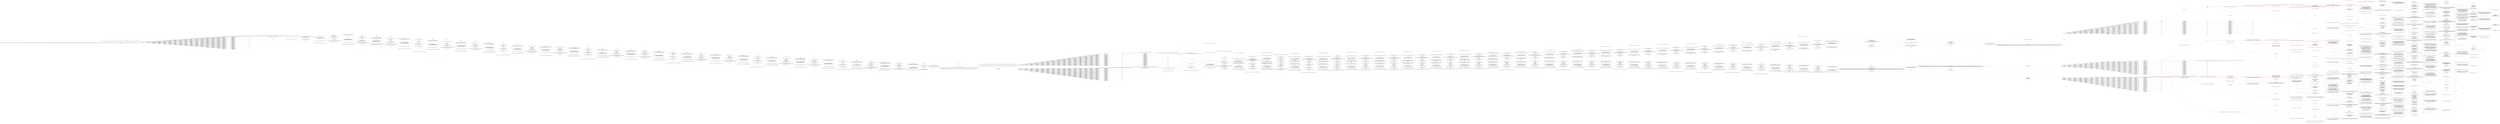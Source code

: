digraph {
	rankdir=LR;
	start=0;
	node [style="filled"]

	0 [fillcolor="#00aaaa", size="10", shape="circle", fontcolor="black", label="0"];
	1 [fillcolor="#00aaaa", size="10", shape="circle", fontcolor="black", label="1"];
	2 [fillcolor="#00aaaa", size="10", shape="circle", fontcolor="black", label="2"];
	3 [fillcolor="#00aaaa", size="10", shape="circle", fontcolor="black", label="3"];
	4 [fillcolor="#00aaaa", size="10", shape="circle", fontcolor="black", label="4"];
	5 [fillcolor="#00aaaa", size="10", shape="circle", fontcolor="black", label="5"];
	6 [fillcolor="#00aaaa", size="10", shape="circle", fontcolor="black", label="6"];
	7 [fillcolor="#00aaaa", size="10", shape="circle", fontcolor="black", label="7"];
	8 [fillcolor="#00aaaa", size="10", shape="circle", fontcolor="black", label="8"];
	9 [fillcolor="#00aaaa", size="10", shape="circle", fontcolor="black", label="9"];
	10 [fillcolor="#00aaaa", size="10", shape="circle", fontcolor="black", label="10"];
	11 [fillcolor="#00aaaa", size="10", shape="circle", fontcolor="black", label="11"];
	12 [fillcolor="#00aaaa", size="10", shape="circle", fontcolor="black", label="12"];
	13 [fillcolor="#00aaaa", size="10", shape="circle", fontcolor="black", label="13"];
	14 [fillcolor="#00aaaa", size="10", shape="circle", fontcolor="black", label="14"];
	15 [fillcolor="#00aaaa", size="10", shape="circle", fontcolor="black", label="15"];
	16 [fillcolor="#00aaaa", size="10", shape="circle", fontcolor="black", label="16"];
	17 [fillcolor="#00aaaa", size="10", shape="circle", fontcolor="black", label="17"];
	18 [fillcolor="#00aaaa", size="10", shape="circle", fontcolor="black", label="18"];
	19 [fillcolor="#00aaaa", size="10", shape="circle", fontcolor="black", label="19"];
	20 [fillcolor="#00aaaa", size="10", shape="circle", fontcolor="black", label="20"];
	21 [fillcolor="#00aaaa", size="10", shape="circle", fontcolor="black", label="21"];
	22 [fillcolor="#00aaaa", size="10", shape="circle", fontcolor="black", label="22"];
	23 [fillcolor="#00aaaa", size="10", shape="circle", fontcolor="black", label="23"];
	24 [fillcolor="#00aaaa", size="10", shape="circle", fontcolor="black", label="24"];
	25 [fillcolor="#00aaaa", size="10", shape="circle", fontcolor="black", label="25"];
	26 [fillcolor="#00aaaa", size="10", shape="circle", fontcolor="black", label="26"];
	27 [fillcolor="#00aaaa", size="10", shape="circle", fontcolor="black", label="27"];
	28 [fillcolor="#00aaaa", size="10", shape="circle", fontcolor="black", label="28"];
	29 [fillcolor="#00aaaa", size="10", shape="circle", fontcolor="black", label="29"];
	30 [fillcolor="#00aaaa", size="10", shape="circle", fontcolor="black", label="30"];
	31 [fillcolor="#00aaaa", size="10", shape="circle", fontcolor="black", label="31"];
	32 [fillcolor="#00aaaa", size="10", shape="circle", fontcolor="black", label="32"];
	33 [fillcolor="#00aaaa", size="10", shape="circle", fontcolor="black", label="33"];
	34 [fillcolor="#00aaaa", size="10", shape="circle", fontcolor="black", label="34"];
	35 [fillcolor="#00aaaa", size="10", shape="circle", fontcolor="black", label="35"];
	36 [fillcolor="#00aaaa", size="10", shape="circle", fontcolor="black", label="36"];
	37 [fillcolor="#00aaaa", size="10", shape="circle", fontcolor="black", label="37"];
	38 [fillcolor="#00aaaa", size="10", shape="circle", fontcolor="black", label="38"];
	39 [fillcolor="#00aaaa", size="10", shape="circle", fontcolor="black", label="39"];
	40 [fillcolor="#00aaaa", size="10", shape="circle", fontcolor="black", label="40"];
	41 [fillcolor="#ffffff", size="10", shape="circle", fontcolor="black", label="41"];
	42 [fillcolor="#00aaaa", size="10", shape="circle", fontcolor="black", label="42"];
	43 [fillcolor="#ffffff", size="10", shape="circle", fontcolor="black", label="43"];
	44 [fillcolor="#00aaaa", size="10", shape="circle", fontcolor="black", label="44"];
	45 [fillcolor="#ffffff", size="10", shape="circle", fontcolor="black", label="45"];
	46 [fillcolor="#ffffff", size="10", shape="circle", fontcolor="black", label="46"];
	47 [fillcolor="#00aaaa", size="10", shape="circle", fontcolor="black", label="47"];
	48 [fillcolor="#ffffff", size="10", shape="circle", fontcolor="black", label="48"];
	49 [fillcolor="#ffffff", size="10", shape="circle", fontcolor="black", label="49"];
	50 [fillcolor="#ffffff", size="10", shape="circle", fontcolor="black", label="50"];
	51 [fillcolor="#00aaaa", size="10", shape="circle", fontcolor="black", label="51"];
	52 [fillcolor="#ffffff", size="10", shape="circle", fontcolor="black", label="52"];
	53 [fillcolor="#ffffff", size="10", shape="circle", fontcolor="black", label="53"];
	54 [fillcolor="#ffffff", size="10", shape="circle", fontcolor="black", label="54"];
	55 [fillcolor="#ffffff", size="10", shape="circle", fontcolor="black", label="55"];
	56 [fillcolor="#00aaaa", size="10", shape="circle", fontcolor="black", label="56"];
	57 [fillcolor="#ffffff", size="10", shape="circle", fontcolor="black", label="57"];
	58 [fillcolor="#ffffff", size="10", shape="circle", fontcolor="black", label="58"];
	59 [fillcolor="#ffffff", size="10", shape="circle", fontcolor="black", label="59"];
	60 [fillcolor="#ffffff", size="10", shape="circle", fontcolor="black", label="60"];
	61 [fillcolor="#ffffff", size="10", shape="circle", fontcolor="black", label="61"];
	62 [fillcolor="#00aaaa", size="10", shape="circle", fontcolor="black", label="62"];
	63 [fillcolor="#ffffff", size="10", shape="circle", fontcolor="black", label="63"];
	64 [fillcolor="#ffffff", size="10", shape="circle", fontcolor="black", label="64"];
	65 [fillcolor="#ffffff", size="10", shape="circle", fontcolor="black", label="65"];
	66 [fillcolor="#ffffff", size="10", shape="circle", fontcolor="black", label="66"];
	67 [fillcolor="#ffffff", size="10", shape="circle", fontcolor="black", label="67"];
	68 [fillcolor="#ffffff", size="10", shape="circle", fontcolor="black", label="68"];
	69 [fillcolor="#00aaaa", size="10", shape="circle", fontcolor="black", label="69"];
	70 [fillcolor="#ffffff", size="10", shape="circle", fontcolor="black", label="70"];
	71 [fillcolor="#ffffff", size="10", shape="circle", fontcolor="black", label="71"];
	72 [fillcolor="#ffffff", size="10", shape="circle", fontcolor="black", label="72"];
	73 [fillcolor="#ffffff", size="10", shape="circle", fontcolor="black", label="73"];
	74 [fillcolor="#ffffff", size="10", shape="circle", fontcolor="black", label="74"];
	75 [fillcolor="#ffffff", size="10", shape="circle", fontcolor="black", label="75"];
	76 [fillcolor="#ffffff", size="10", shape="circle", fontcolor="black", label="76"];
	77 [fillcolor="#00aaaa", size="10", shape="circle", fontcolor="black", label="77"];
	78 [fillcolor="#ffffff", size="10", shape="circle", fontcolor="black", label="78"];
	79 [fillcolor="#ffffff", size="10", shape="circle", fontcolor="black", label="79"];
	80 [fillcolor="#ffffff", size="10", shape="circle", fontcolor="black", label="80"];
	81 [fillcolor="#ffffff", size="10", shape="circle", fontcolor="black", label="81"];
	82 [fillcolor="#ffffff", size="10", shape="circle", fontcolor="black", label="82"];
	83 [fillcolor="#ffffff", size="10", shape="circle", fontcolor="black", label="83"];
	84 [fillcolor="#ffffff", size="10", shape="circle", fontcolor="black", label="84"];
	85 [fillcolor="#ffffff", size="10", shape="circle", fontcolor="black", label="85"];
	86 [fillcolor="#00aaaa", size="10", shape="circle", fontcolor="black", label="86"];
	87 [fillcolor="#ffffff", size="10", shape="circle", fontcolor="black", label="87"];
	88 [fillcolor="#ffffff", size="10", shape="circle", fontcolor="black", label="88"];
	89 [fillcolor="#ffffff", size="10", shape="circle", fontcolor="black", label="89"];
	90 [fillcolor="#ffffff", size="10", shape="circle", fontcolor="black", label="90"];
	91 [fillcolor="#ffffff", size="10", shape="circle", fontcolor="black", label="91"];
	92 [fillcolor="#ffffff", size="10", shape="circle", fontcolor="black", label="92"];
	93 [fillcolor="#ffffff", size="10", shape="circle", fontcolor="black", label="93"];
	94 [fillcolor="#ffffff", size="10", shape="circle", fontcolor="black", label="94"];
	95 [fillcolor="#ffffff", size="10", shape="circle", fontcolor="black", label="95"];
	96 [fillcolor="#00aaaa", size="10", shape="circle", fontcolor="black", label="96"];
	97 [fillcolor="#ffffff", size="10", shape="circle", fontcolor="black", label="97"];
	98 [fillcolor="#ffffff", size="10", shape="circle", fontcolor="black", label="98"];
	99 [fillcolor="#ffffff", size="10", shape="circle", fontcolor="black", label="99"];
	100 [fillcolor="#ffffff", size="10", shape="circle", fontcolor="black", label="100"];
	101 [fillcolor="#ffffff", size="10", shape="circle", fontcolor="black", label="101"];
	102 [fillcolor="#ffffff", size="10", shape="circle", fontcolor="black", label="102"];
	103 [fillcolor="#ffffff", size="10", shape="circle", fontcolor="black", label="103"];
	104 [fillcolor="#ffffff", size="10", shape="circle", fontcolor="black", label="104"];
	105 [fillcolor="#ffffff", size="10", shape="circle", fontcolor="black", label="105"];
	106 [fillcolor="#ffffff", size="10", shape="circle", fontcolor="black", label="106"];
	107 [fillcolor="#00aaaa", size="10", shape="circle", fontcolor="black", label="107"];
	108 [fillcolor="#ffffff", size="10", shape="circle", fontcolor="black", label="108"];
	109 [fillcolor="#ffffff", size="10", shape="circle", fontcolor="black", label="109"];
	110 [fillcolor="#ffffff", size="10", shape="circle", fontcolor="black", label="110"];
	111 [fillcolor="#ffffff", size="10", shape="circle", fontcolor="black", label="111"];
	112 [fillcolor="#ffffff", size="10", shape="circle", fontcolor="black", label="112"];
	113 [fillcolor="#ffffff", size="10", shape="circle", fontcolor="black", label="113"];
	114 [fillcolor="#ffffff", size="10", shape="circle", fontcolor="black", label="114"];
	115 [fillcolor="#ffffff", size="10", shape="circle", fontcolor="black", label="115"];
	116 [fillcolor="#ffffff", size="10", shape="circle", fontcolor="black", label="116"];
	117 [fillcolor="#ffffff", size="10", shape="circle", fontcolor="black", label="117"];
	118 [fillcolor="#ffffff", size="10", shape="circle", fontcolor="black", label="118"];
	119 [fillcolor="#00aaaa", size="10", shape="circle", fontcolor="black", label="119"];
	120 [fillcolor="#ffffff", size="10", shape="circle", fontcolor="black", label="120"];
	121 [fillcolor="#ffffff", size="10", shape="circle", fontcolor="black", label="121"];
	122 [fillcolor="#ffffff", size="10", shape="circle", fontcolor="black", label="122"];
	123 [fillcolor="#ffffff", size="10", shape="circle", fontcolor="black", label="123"];
	124 [fillcolor="#ffffff", size="10", shape="circle", fontcolor="black", label="124"];
	125 [fillcolor="#ffffff", size="10", shape="circle", fontcolor="black", label="125"];
	126 [fillcolor="#ffffff", size="10", shape="circle", fontcolor="black", label="126"];
	127 [fillcolor="#ffffff", size="10", shape="circle", fontcolor="black", label="127"];
	128 [fillcolor="#ffffff", size="10", shape="circle", fontcolor="black", label="128"];
	129 [fillcolor="#ffffff", size="10", shape="circle", fontcolor="black", label="129"];
	130 [fillcolor="#ffffff", size="10", shape="circle", fontcolor="black", label="130"];
	131 [fillcolor="#ffffff", size="10", shape="circle", fontcolor="black", label="131"];
	132 [fillcolor="#00aaaa", size="10", shape="circle", fontcolor="black", label="132"];
	133 [fillcolor="#ffffff", size="10", shape="circle", fontcolor="black", label="133"];
	134 [fillcolor="#ffffff", size="10", shape="circle", fontcolor="black", label="134"];
	135 [fillcolor="#ffffff", size="10", shape="circle", fontcolor="black", label="135"];
	136 [fillcolor="#ffffff", size="10", shape="circle", fontcolor="black", label="136"];
	137 [fillcolor="#ffffff", size="10", shape="circle", fontcolor="black", label="137"];
	138 [fillcolor="#ffffff", size="10", shape="circle", fontcolor="black", label="138"];
	139 [fillcolor="#ffffff", size="10", shape="circle", fontcolor="black", label="139"];
	140 [fillcolor="#ffffff", size="10", shape="circle", fontcolor="black", label="140"];
	141 [fillcolor="#ffffff", size="10", shape="circle", fontcolor="black", label="141"];
	142 [fillcolor="#ffffff", size="10", shape="circle", fontcolor="black", label="142"];
	143 [fillcolor="#ffffff", size="10", shape="circle", fontcolor="black", label="143"];
	144 [fillcolor="#ffffff", size="10", shape="circle", fontcolor="black", label="144"];
	145 [fillcolor="#ffffff", size="10", shape="circle", fontcolor="black", label="145"];
	146 [fillcolor="#00aaaa", size="10", shape="circle", fontcolor="black", label="146"];
	147 [fillcolor="#ffffff", size="10", shape="circle", fontcolor="black", label="147"];
	148 [fillcolor="#ffffff", size="10", shape="circle", fontcolor="black", label="148"];
	149 [fillcolor="#ffffff", size="10", shape="circle", fontcolor="black", label="149"];
	150 [fillcolor="#ffffff", size="10", shape="circle", fontcolor="black", label="150"];
	151 [fillcolor="#ffffff", size="10", shape="circle", fontcolor="black", label="151"];
	152 [fillcolor="#ffffff", size="10", shape="circle", fontcolor="black", label="152"];
	153 [fillcolor="#ffffff", size="10", shape="circle", fontcolor="black", label="153"];
	154 [fillcolor="#ffffff", size="10", shape="circle", fontcolor="black", label="154"];
	155 [fillcolor="#ffffff", size="10", shape="circle", fontcolor="black", label="155"];
	156 [fillcolor="#ffffff", size="10", shape="circle", fontcolor="black", label="156"];
	157 [fillcolor="#ffffff", size="10", shape="circle", fontcolor="black", label="157"];
	158 [fillcolor="#ffffff", size="10", shape="circle", fontcolor="black", label="158"];
	159 [fillcolor="#ffffff", size="10", shape="circle", fontcolor="black", label="159"];
	160 [fillcolor="#ffffff", size="10", shape="circle", fontcolor="black", label="160"];
	161 [fillcolor="#00aaaa", size="10", shape="circle", fontcolor="black", label="161"];
	162 [fillcolor="#ffffff", size="10", shape="circle", fontcolor="black", label="162"];
	163 [fillcolor="#ffffff", size="10", shape="circle", fontcolor="black", label="163"];
	164 [fillcolor="#ffffff", size="10", shape="circle", fontcolor="black", label="164"];
	165 [fillcolor="#ffffff", size="10", shape="circle", fontcolor="black", label="165"];
	166 [fillcolor="#ffffff", size="10", shape="circle", fontcolor="black", label="166"];
	167 [fillcolor="#ffffff", size="10", shape="circle", fontcolor="black", label="167"];
	168 [fillcolor="#ffffff", size="10", shape="circle", fontcolor="black", label="168"];
	169 [fillcolor="#ffffff", size="10", shape="circle", fontcolor="black", label="169"];
	170 [fillcolor="#ffffff", size="10", shape="circle", fontcolor="black", label="170"];
	171 [fillcolor="#ffffff", size="10", shape="circle", fontcolor="black", label="171"];
	172 [fillcolor="#ffffff", size="10", shape="circle", fontcolor="black", label="172"];
	173 [fillcolor="#ffffff", size="10", shape="circle", fontcolor="black", label="173"];
	174 [fillcolor="#ffffff", size="10", shape="circle", fontcolor="black", label="174"];
	175 [fillcolor="#ffffff", size="10", shape="circle", fontcolor="black", label="175"];
	176 [fillcolor="#ffffff", size="10", shape="circle", fontcolor="black", label="176"];
	177 [fillcolor="#00aaaa", size="10", shape="circle", fontcolor="black", label="177"];
	178 [fillcolor="#ffffff", size="10", shape="circle", fontcolor="black", label="178"];
	179 [fillcolor="#ffffff", size="10", shape="circle", fontcolor="black", label="179"];
	180 [fillcolor="#ffffff", size="10", shape="circle", fontcolor="black", label="180"];
	181 [fillcolor="#ffffff", size="10", shape="circle", fontcolor="black", label="181"];
	182 [fillcolor="#ffffff", size="10", shape="circle", fontcolor="black", label="182"];
	183 [fillcolor="#ffffff", size="10", shape="circle", fontcolor="black", label="183"];
	184 [fillcolor="#ffffff", size="10", shape="circle", fontcolor="black", label="184"];
	185 [fillcolor="#ffffff", size="10", shape="circle", fontcolor="black", label="185"];
	186 [fillcolor="#ffffff", size="10", shape="circle", fontcolor="black", label="186"];
	187 [fillcolor="#ffffff", size="10", shape="circle", fontcolor="black", label="187"];
	188 [fillcolor="#ffffff", size="10", shape="circle", fontcolor="black", label="188"];
	189 [fillcolor="#ffffff", size="10", shape="circle", fontcolor="black", label="189"];
	190 [fillcolor="#ffffff", size="10", shape="circle", fontcolor="black", label="190"];
	191 [fillcolor="#ffffff", size="10", shape="circle", fontcolor="black", label="191"];
	192 [fillcolor="#ffffff", size="10", shape="circle", fontcolor="black", label="192"];
	193 [fillcolor="#ffffff", size="10", shape="circle", fontcolor="black", label="193"];
	194 [fillcolor="#00aaaa", size="10", shape="circle", fontcolor="black", label="194"];
	195 [fillcolor="#ffffff", size="10", shape="circle", fontcolor="black", label="195"];
	196 [fillcolor="#ffffff", size="10", shape="circle", fontcolor="black", label="196"];
	197 [fillcolor="#ffffff", size="10", shape="circle", fontcolor="black", label="197"];
	198 [fillcolor="#ffffff", size="10", shape="circle", fontcolor="black", label="198"];
	199 [fillcolor="#ffffff", size="10", shape="circle", fontcolor="black", label="199"];
	200 [fillcolor="#ffffff", size="10", shape="circle", fontcolor="black", label="200"];
	201 [fillcolor="#ffffff", size="10", shape="circle", fontcolor="black", label="201"];
	202 [fillcolor="#ffffff", size="10", shape="circle", fontcolor="black", label="202"];
	203 [fillcolor="#ffffff", size="10", shape="circle", fontcolor="black", label="203"];
	204 [fillcolor="#ffffff", size="10", shape="circle", fontcolor="black", label="204"];
	205 [fillcolor="#ffffff", size="10", shape="circle", fontcolor="black", label="205"];
	206 [fillcolor="#ffffff", size="10", shape="circle", fontcolor="black", label="206"];
	207 [fillcolor="#ffffff", size="10", shape="circle", fontcolor="black", label="207"];
	208 [fillcolor="#ffffff", size="10", shape="circle", fontcolor="black", label="208"];
	209 [fillcolor="#ffffff", size="10", shape="circle", fontcolor="black", label="209"];
	210 [fillcolor="#ffffff", size="10", shape="circle", fontcolor="black", label="210"];
	211 [fillcolor="#ffffff", size="10", shape="circle", fontcolor="black", label="211"];
	212 [fillcolor="#ffffff", size="10", shape="circle", fontcolor="black", label="212"];
	213 [fillcolor="#ffffff", size="10", shape="circle", fontcolor="black", label="213"];
	214 [fillcolor="#00aaaa", size="10", shape="circle", fontcolor="black", label="214"];
	215 [fillcolor="#ffffff", size="10", shape="circle", fontcolor="black", label="215"];
	216 [fillcolor="#ffffff", size="10", shape="circle", fontcolor="black", label="216"];
	217 [fillcolor="#ffffff", size="10", shape="circle", fontcolor="black", label="217"];
	218 [fillcolor="#ffffff", size="10", shape="circle", fontcolor="black", label="218"];
	219 [fillcolor="#ffffff", size="10", shape="circle", fontcolor="black", label="219"];
	220 [fillcolor="#ffffff", size="10", shape="circle", fontcolor="black", label="220"];
	221 [fillcolor="#00aaaa", size="10", shape="circle", fontcolor="black", label="221"];
	222 [fillcolor="#ffffff", size="10", shape="circle", fontcolor="black", label="222"];
	223 [fillcolor="#ffffff", size="10", shape="circle", fontcolor="black", label="223"];
	224 [fillcolor="#ffffff", size="10", shape="circle", fontcolor="black", label="224"];
	225 [fillcolor="#ffffff", size="10", shape="circle", fontcolor="black", label="225"];
	226 [fillcolor="#00aaaa", size="10", shape="circle", fontcolor="black", label="226"];
	227 [fillcolor="#ffffff", size="10", shape="circle", fontcolor="black", label="227"];
	228 [fillcolor="#ffffff", size="10", shape="circle", fontcolor="black", label="228"];
	229 [fillcolor="#ffffff", size="10", shape="circle", fontcolor="black", label="229"];
	230 [fillcolor="#ffffff", size="10", shape="circle", fontcolor="black", label="230"];
	231 [fillcolor="#00aaaa", size="10", shape="circle", fontcolor="black", label="231"];
	232 [fillcolor="#ffffff", size="10", shape="circle", fontcolor="black", label="232"];
	233 [fillcolor="#ffffff", size="10", shape="circle", fontcolor="black", label="233"];
	234 [fillcolor="#ffffff", size="10", shape="circle", fontcolor="black", label="234"];
	235 [fillcolor="#ffffff", size="10", shape="circle", fontcolor="black", label="235"];
	236 [fillcolor="#00aaaa", size="10", shape="circle", fontcolor="black", label="236"];
	237 [fillcolor="#ffffff", size="10", shape="circle", fontcolor="black", label="237"];
	238 [fillcolor="#ffffff", size="10", shape="circle", fontcolor="black", label="238"];
	239 [fillcolor="#ffffff", size="10", shape="circle", fontcolor="black", label="239"];
	240 [fillcolor="#ffffff", size="10", shape="circle", fontcolor="black", label="240"];
	241 [fillcolor="#00aaaa", size="10", shape="circle", fontcolor="black", label="241"];
	242 [fillcolor="#ffffff", size="10", shape="circle", fontcolor="black", label="242"];
	243 [fillcolor="#ffffff", size="10", shape="circle", fontcolor="black", label="243"];
	244 [fillcolor="#ffffff", size="10", shape="circle", fontcolor="black", label="244"];
	245 [fillcolor="#ffffff", size="10", shape="circle", fontcolor="black", label="245"];
	246 [fillcolor="#00aaaa", size="10", shape="circle", fontcolor="black", label="246"];
	247 [fillcolor="#ffffff", size="10", shape="circle", fontcolor="black", label="247"];
	248 [fillcolor="#ffffff", size="10", shape="circle", fontcolor="black", label="248"];
	249 [fillcolor="#ffffff", size="10", shape="circle", fontcolor="black", label="249"];
	250 [fillcolor="#ffffff", size="10", shape="circle", fontcolor="black", label="250"];
	251 [fillcolor="#00aaaa", size="10", shape="circle", fontcolor="black", label="251"];
	252 [fillcolor="#ffffff", size="10", shape="circle", fontcolor="black", label="252"];
	253 [fillcolor="#ffffff", size="10", shape="circle", fontcolor="black", label="253"];
	254 [fillcolor="#ffffff", size="10", shape="circle", fontcolor="black", label="254"];
	255 [fillcolor="#ffffff", size="10", shape="circle", fontcolor="black", label="255"];
	256 [fillcolor="#00aaaa", size="10", shape="circle", fontcolor="black", label="256"];
	257 [fillcolor="#ffffff", size="10", shape="circle", fontcolor="black", label="257"];
	258 [fillcolor="#ffffff", size="10", shape="circle", fontcolor="black", label="258"];
	259 [fillcolor="#ffffff", size="10", shape="circle", fontcolor="black", label="259"];
	260 [fillcolor="#ffffff", size="10", shape="circle", fontcolor="black", label="260"];
	261 [fillcolor="#00aaaa", size="10", shape="circle", fontcolor="black", label="261"];
	262 [fillcolor="#ffffff", size="10", shape="circle", fontcolor="black", label="262"];
	263 [fillcolor="#ffffff", size="10", shape="circle", fontcolor="black", label="263"];
	264 [fillcolor="#ffffff", size="10", shape="circle", fontcolor="black", label="264"];
	265 [fillcolor="#ffffff", size="10", shape="circle", fontcolor="black", label="265"];
	266 [fillcolor="#00aaaa", size="10", shape="circle", fontcolor="black", label="266"];
	267 [fillcolor="#ffffff", size="10", shape="circle", fontcolor="black", label="267"];
	268 [fillcolor="#ffffff", size="10", shape="circle", fontcolor="black", label="268"];
	269 [fillcolor="#ffffff", size="10", shape="circle", fontcolor="black", label="269"];
	270 [fillcolor="#ffffff", size="10", shape="circle", fontcolor="black", label="270"];
	271 [fillcolor="#00aaaa", size="10", shape="circle", fontcolor="black", label="271"];
	272 [fillcolor="#ffffff", size="10", shape="circle", fontcolor="black", label="272"];
	273 [fillcolor="#ffffff", size="10", shape="circle", fontcolor="black", label="273"];
	274 [fillcolor="#ffffff", size="10", shape="circle", fontcolor="black", label="274"];
	275 [fillcolor="#ffffff", size="10", shape="circle", fontcolor="black", label="275"];
	276 [fillcolor="#00aaaa", size="10", shape="circle", fontcolor="black", label="276"];
	277 [fillcolor="#ffffff", size="10", shape="circle", fontcolor="black", label="277"];
	278 [fillcolor="#ffffff", size="10", shape="circle", fontcolor="black", label="278"];
	279 [fillcolor="#ffffff", size="10", shape="circle", fontcolor="black", label="279"];
	280 [fillcolor="#ffffff", size="10", shape="circle", fontcolor="black", label="280"];
	281 [fillcolor="#00aaaa", size="10", shape="circle", fontcolor="black", label="281"];
	282 [fillcolor="#ffffff", size="10", shape="circle", fontcolor="black", label="282"];
	283 [fillcolor="#ffffff", size="10", shape="circle", fontcolor="black", label="283"];
	284 [fillcolor="#ffffff", size="10", shape="circle", fontcolor="black", label="284"];
	285 [fillcolor="#ffffff", size="10", shape="circle", fontcolor="black", label="285"];
	286 [fillcolor="#00aaaa", size="10", shape="circle", fontcolor="black", label="286"];
	287 [fillcolor="#ffffff", size="10", shape="circle", fontcolor="black", label="287"];
	288 [fillcolor="#ffffff", size="10", shape="circle", fontcolor="black", label="288"];
	289 [fillcolor="#ffffff", size="10", shape="circle", fontcolor="black", label="289"];
	290 [fillcolor="#ffffff", size="10", shape="circle", fontcolor="black", label="290"];
	291 [fillcolor="#00aaaa", size="10", shape="circle", fontcolor="black", label="291"];
	292 [fillcolor="#ffffff", size="10", shape="circle", fontcolor="black", label="292"];
	293 [fillcolor="#ffffff", size="10", shape="circle", fontcolor="black", label="293"];
	294 [fillcolor="#ffffff", size="10", shape="circle", fontcolor="black", label="294"];
	295 [fillcolor="#ffffff", size="10", shape="circle", fontcolor="black", label="295"];
	296 [fillcolor="#00aaaa", size="10", shape="circle", fontcolor="black", label="296"];
	297 [fillcolor="#ffffff", size="10", shape="circle", fontcolor="black", label="297"];
	298 [fillcolor="#ffffff", size="10", shape="circle", fontcolor="black", label="298"];
	299 [fillcolor="#ffffff", size="10", shape="circle", fontcolor="black", label="299"];
	300 [fillcolor="#ffffff", size="10", shape="circle", fontcolor="black", label="300"];
	301 [fillcolor="#00aaaa", size="10", shape="circle", fontcolor="black", label="301"];
	302 [fillcolor="#ffffff", size="10", shape="circle", fontcolor="black", label="302"];
	303 [fillcolor="#ffffff", size="10", shape="circle", fontcolor="black", label="303"];
	304 [fillcolor="#ffffff", size="10", shape="circle", fontcolor="black", label="304"];
	305 [fillcolor="#ffffff", size="10", shape="circle", fontcolor="black", label="305"];
	306 [fillcolor="#00aaaa", size="10", shape="circle", fontcolor="black", label="306"];
	307 [fillcolor="#ffffff", size="10", shape="circle", fontcolor="black", label="307"];
	308 [fillcolor="#ffffff", size="10", shape="circle", fontcolor="black", label="308"];
	309 [fillcolor="#ffffff", size="10", shape="circle", fontcolor="black", label="309"];
	310 [fillcolor="#ffffff", size="10", shape="circle", fontcolor="black", label="310"];
	311 [fillcolor="#00aaaa", size="10", shape="circle", fontcolor="black", label="311"];
	312 [fillcolor="#ffffff", size="10", shape="circle", fontcolor="black", label="312"];
	313 [fillcolor="#ffffff", size="10", shape="circle", fontcolor="black", label="313"];
	314 [fillcolor="#ffffff", size="10", shape="circle", fontcolor="black", label="314"];
	315 [fillcolor="#ffffff", size="10", shape="circle", fontcolor="black", label="315"];
	316 [fillcolor="#00aaaa", size="10", shape="circle", fontcolor="black", label="316"];
	317 [fillcolor="#ffffff", size="10", shape="circle", fontcolor="black", label="317"];
	318 [fillcolor="#ffffff", size="10", shape="circle", fontcolor="black", label="318"];
	319 [fillcolor="#ffffff", size="10", shape="circle", fontcolor="black", label="319"];
	320 [fillcolor="#ffffff", size="10", shape="circle", fontcolor="black", label="320"];
	321 [fillcolor="#00aaaa", size="10", shape="circle", fontcolor="black", label="321"];
	322 [fillcolor="#ffffff", size="10", shape="circle", fontcolor="black", label="322"];
	323 [fillcolor="#ffffff", size="10", shape="circle", fontcolor="black", label="323"];
	324 [fillcolor="#ffffff", size="10", shape="circle", fontcolor="black", label="324"];
	325 [fillcolor="#ffffff", size="10", shape="circle", fontcolor="black", label="325"];
	326 [fillcolor="#00aaaa", size="10", shape="circle", fontcolor="black", label="326"];
	327 [fillcolor="#ffffff", size="10", shape="circle", fontcolor="black", label="327"];
	328 [fillcolor="#00aaaa", size="10", shape="circle", fontcolor="black", label="328"];
	329 [fillcolor="#ffffff", size="10", shape="circle", fontcolor="black", label="329"];
	330 [fillcolor="#ffffff", size="10", shape="circle", fontcolor="black", label="330"];
	331 [fillcolor="#ffffff", size="10", shape="circle", fontcolor="black", label="331"];
	332 [fillcolor="#00aaaa", size="10", shape="circle", fontcolor="black", label="332"];
	333 [fillcolor="#ffffff", size="10", shape="circle", fontcolor="black", label="333"];
	334 [fillcolor="#ffffff", size="10", shape="circle", fontcolor="black", label="334"];
	335 [fillcolor="#ffffff", size="10", shape="circle", fontcolor="black", label="335"];
	336 [fillcolor="#ffffff", size="10", shape="circle", fontcolor="black", label="336"];
	337 [fillcolor="#ffffff", size="10", shape="circle", fontcolor="black", label="337"];
	338 [fillcolor="#00aaaa", size="10", shape="circle", fontcolor="black", label="338"];
	339 [fillcolor="#ffffff", size="10", shape="circle", fontcolor="black", label="339"];
	340 [fillcolor="#ffffff", size="10", shape="circle", fontcolor="black", label="340"];
	341 [fillcolor="#ffffff", size="10", shape="circle", fontcolor="black", label="341"];
	342 [fillcolor="#ffffff", size="10", shape="circle", fontcolor="black", label="342"];
	343 [fillcolor="#ffffff", size="10", shape="circle", fontcolor="black", label="343"];
	344 [fillcolor="#ffffff", size="10", shape="circle", fontcolor="black", label="344"];
	345 [fillcolor="#ffffff", size="10", shape="circle", fontcolor="black", label="345"];
	346 [fillcolor="#00aaaa", size="10", shape="circle", fontcolor="black", label="346"];
	347 [fillcolor="#ffffff", size="10", shape="circle", fontcolor="black", label="347"];
	348 [fillcolor="#ffffff", size="10", shape="circle", fontcolor="black", label="348"];
	349 [fillcolor="#ffffff", size="10", shape="circle", fontcolor="black", label="349"];
	350 [fillcolor="#ffffff", size="10", shape="circle", fontcolor="black", label="350"];
	351 [fillcolor="#ffffff", size="10", shape="circle", fontcolor="black", label="351"];
	352 [fillcolor="#ffffff", size="10", shape="circle", fontcolor="black", label="352"];
	353 [fillcolor="#ffffff", size="10", shape="circle", fontcolor="black", label="353"];
	354 [fillcolor="#ffffff", size="10", shape="circle", fontcolor="black", label="354"];
	355 [fillcolor="#ffffff", size="10", shape="circle", fontcolor="black", label="355"];
	356 [fillcolor="#00aaaa", size="10", shape="circle", fontcolor="black", label="356"];
	357 [fillcolor="#ffffff", size="10", shape="circle", fontcolor="black", label="357"];
	358 [fillcolor="#ffffff", size="10", shape="circle", fontcolor="black", label="358"];
	359 [fillcolor="#ffffff", size="10", shape="circle", fontcolor="black", label="359"];
	360 [fillcolor="#ffffff", size="10", shape="circle", fontcolor="black", label="360"];
	361 [fillcolor="#ffffff", size="10", shape="circle", fontcolor="black", label="361"];
	362 [fillcolor="#ffffff", size="10", shape="circle", fontcolor="black", label="362"];
	363 [fillcolor="#ffffff", size="10", shape="circle", fontcolor="black", label="363"];
	364 [fillcolor="#ffffff", size="10", shape="circle", fontcolor="black", label="364"];
	365 [fillcolor="#ffffff", size="10", shape="circle", fontcolor="black", label="365"];
	366 [fillcolor="#ffffff", size="10", shape="circle", fontcolor="black", label="366"];
	367 [fillcolor="#ffffff", size="10", shape="circle", fontcolor="black", label="367"];
	368 [fillcolor="#00aaaa", size="10", shape="circle", fontcolor="black", label="368"];
	369 [fillcolor="#ffffff", size="10", shape="circle", fontcolor="black", label="369"];
	370 [fillcolor="#ffffff", size="10", shape="circle", fontcolor="black", label="370"];
	371 [fillcolor="#ffffff", size="10", shape="circle", fontcolor="black", label="371"];
	372 [fillcolor="#ffffff", size="10", shape="circle", fontcolor="black", label="372"];
	373 [fillcolor="#ffffff", size="10", shape="circle", fontcolor="black", label="373"];
	374 [fillcolor="#ffffff", size="10", shape="circle", fontcolor="black", label="374"];
	375 [fillcolor="#ffffff", size="10", shape="circle", fontcolor="black", label="375"];
	376 [fillcolor="#ffffff", size="10", shape="circle", fontcolor="black", label="376"];
	377 [fillcolor="#ffffff", size="10", shape="circle", fontcolor="black", label="377"];
	378 [fillcolor="#ffffff", size="10", shape="circle", fontcolor="black", label="378"];
	379 [fillcolor="#ffffff", size="10", shape="circle", fontcolor="black", label="379"];
	380 [fillcolor="#ffffff", size="10", shape="circle", fontcolor="black", label="380"];
	381 [fillcolor="#ffffff", size="10", shape="circle", fontcolor="black", label="381"];
	382 [fillcolor="#00aaaa", size="10", shape="circle", fontcolor="black", label="382"];
	383 [fillcolor="#ffffff", size="10", shape="circle", fontcolor="black", label="383"];
	384 [fillcolor="#ffffff", size="10", shape="circle", fontcolor="black", label="384"];
	385 [fillcolor="#ffffff", size="10", shape="circle", fontcolor="black", label="385"];
	386 [fillcolor="#ffffff", size="10", shape="circle", fontcolor="black", label="386"];
	387 [fillcolor="#ffffff", size="10", shape="circle", fontcolor="black", label="387"];
	388 [fillcolor="#ffffff", size="10", shape="circle", fontcolor="black", label="388"];
	389 [fillcolor="#ffffff", size="10", shape="circle", fontcolor="black", label="389"];
	390 [fillcolor="#ffffff", size="10", shape="circle", fontcolor="black", label="390"];
	391 [fillcolor="#ffffff", size="10", shape="circle", fontcolor="black", label="391"];
	392 [fillcolor="#ffffff", size="10", shape="circle", fontcolor="black", label="392"];
	393 [fillcolor="#ffffff", size="10", shape="circle", fontcolor="black", label="393"];
	394 [fillcolor="#ffffff", size="10", shape="circle", fontcolor="black", label="394"];
	395 [fillcolor="#ffffff", size="10", shape="circle", fontcolor="black", label="395"];
	396 [fillcolor="#ffffff", size="10", shape="circle", fontcolor="black", label="396"];
	397 [fillcolor="#ffffff", size="10", shape="circle", fontcolor="black", label="397"];
	398 [fillcolor="#00aaaa", size="10", shape="circle", fontcolor="black", label="398"];
	399 [fillcolor="#ffffff", size="10", shape="circle", fontcolor="black", label="399"];
	400 [fillcolor="#ffffff", size="10", shape="circle", fontcolor="black", label="400"];
	401 [fillcolor="#ffffff", size="10", shape="circle", fontcolor="black", label="401"];
	402 [fillcolor="#ffffff", size="10", shape="circle", fontcolor="black", label="402"];
	403 [fillcolor="#ffffff", size="10", shape="circle", fontcolor="black", label="403"];
	404 [fillcolor="#ffffff", size="10", shape="circle", fontcolor="black", label="404"];
	405 [fillcolor="#ffffff", size="10", shape="circle", fontcolor="black", label="405"];
	406 [fillcolor="#ffffff", size="10", shape="circle", fontcolor="black", label="406"];
	407 [fillcolor="#ffffff", size="10", shape="circle", fontcolor="black", label="407"];
	408 [fillcolor="#ffffff", size="10", shape="circle", fontcolor="black", label="408"];
	409 [fillcolor="#ffffff", size="10", shape="circle", fontcolor="black", label="409"];
	410 [fillcolor="#ffffff", size="10", shape="circle", fontcolor="black", label="410"];
	411 [fillcolor="#ffffff", size="10", shape="circle", fontcolor="black", label="411"];
	412 [fillcolor="#ffffff", size="10", shape="circle", fontcolor="black", label="412"];
	413 [fillcolor="#ffffff", size="10", shape="circle", fontcolor="black", label="413"];
	414 [fillcolor="#ffffff", size="10", shape="circle", fontcolor="black", label="414"];
	415 [fillcolor="#ffffff", size="10", shape="circle", fontcolor="black", label="415"];
	416 [fillcolor="#00aaaa", size="10", shape="circle", fontcolor="black", label="416"];
	417 [fillcolor="#ffffff", size="10", shape="circle", fontcolor="black", label="417"];
	418 [fillcolor="#ffffff", size="10", shape="circle", fontcolor="black", label="418"];
	419 [fillcolor="#ffffff", size="10", shape="circle", fontcolor="black", label="419"];
	420 [fillcolor="#ffffff", size="10", shape="circle", fontcolor="black", label="420"];
	421 [fillcolor="#ffffff", size="10", shape="circle", fontcolor="black", label="421"];
	422 [fillcolor="#ffffff", size="10", shape="circle", fontcolor="black", label="422"];
	423 [fillcolor="#ffffff", size="10", shape="circle", fontcolor="black", label="423"];
	424 [fillcolor="#ffffff", size="10", shape="circle", fontcolor="black", label="424"];
	425 [fillcolor="#ffffff", size="10", shape="circle", fontcolor="black", label="425"];
	426 [fillcolor="#ffffff", size="10", shape="circle", fontcolor="black", label="426"];
	427 [fillcolor="#ffffff", size="10", shape="circle", fontcolor="black", label="427"];
	428 [fillcolor="#ffffff", size="10", shape="circle", fontcolor="black", label="428"];
	429 [fillcolor="#ffffff", size="10", shape="circle", fontcolor="black", label="429"];
	430 [fillcolor="#ffffff", size="10", shape="circle", fontcolor="black", label="430"];
	431 [fillcolor="#ffffff", size="10", shape="circle", fontcolor="black", label="431"];
	432 [fillcolor="#ffffff", size="10", shape="circle", fontcolor="black", label="432"];
	433 [fillcolor="#ffffff", size="10", shape="circle", fontcolor="black", label="433"];
	434 [fillcolor="#ffffff", size="10", shape="circle", fontcolor="black", label="434"];
	435 [fillcolor="#ffffff", size="10", shape="circle", fontcolor="black", label="435"];
	436 [fillcolor="#00aaaa", size="10", shape="circle", fontcolor="black", label="436"];
	437 [fillcolor="#ffffff", size="10", shape="circle", fontcolor="black", label="437"];
	438 [fillcolor="#ffffff", size="10", shape="circle", fontcolor="black", label="438"];
	439 [fillcolor="#ffffff", size="10", shape="circle", fontcolor="black", label="439"];
	440 [fillcolor="#ffffff", size="10", shape="circle", fontcolor="black", label="440"];
	441 [fillcolor="#ffffff", size="10", shape="circle", fontcolor="black", label="441"];
	442 [fillcolor="#ffffff", size="10", shape="circle", fontcolor="black", label="442"];
	443 [fillcolor="#ffffff", size="10", shape="circle", fontcolor="black", label="443"];
	444 [fillcolor="#ffffff", size="10", shape="circle", fontcolor="black", label="444"];
	445 [fillcolor="#ffffff", size="10", shape="circle", fontcolor="black", label="445"];
	446 [fillcolor="#ffffff", size="10", shape="circle", fontcolor="black", label="446"];
	447 [fillcolor="#ffffff", size="10", shape="circle", fontcolor="black", label="447"];
	448 [fillcolor="#ffffff", size="10", shape="circle", fontcolor="black", label="448"];
	449 [fillcolor="#ffffff", size="10", shape="circle", fontcolor="black", label="449"];
	450 [fillcolor="#ffffff", size="10", shape="circle", fontcolor="black", label="450"];
	451 [fillcolor="#ffffff", size="10", shape="circle", fontcolor="black", label="451"];
	452 [fillcolor="#ffffff", size="10", shape="circle", fontcolor="black", label="452"];
	453 [fillcolor="#ffffff", size="10", shape="circle", fontcolor="black", label="453"];
	454 [fillcolor="#ffffff", size="10", shape="circle", fontcolor="black", label="454"];
	455 [fillcolor="#ffffff", size="10", shape="circle", fontcolor="black", label="455"];
	456 [fillcolor="#ffffff", size="10", shape="circle", fontcolor="black", label="456"];
	457 [fillcolor="#ffffff", size="10", shape="circle", fontcolor="black", label="457"];
	458 [fillcolor="#00aaaa", size="10", shape="circle", fontcolor="black", label="458"];
	459 [fillcolor="#ffffff", size="10", shape="circle", fontcolor="black", label="459"];
	460 [fillcolor="#ffffff", size="10", shape="circle", fontcolor="black", label="460"];
	461 [fillcolor="#ffffff", size="10", shape="circle", fontcolor="black", label="461"];
	462 [fillcolor="#ffffff", size="10", shape="circle", fontcolor="black", label="462"];
	463 [fillcolor="#ffffff", size="10", shape="circle", fontcolor="black", label="463"];
	464 [fillcolor="#ffffff", size="10", shape="circle", fontcolor="black", label="464"];
	465 [fillcolor="#ffffff", size="10", shape="circle", fontcolor="black", label="465"];
	466 [fillcolor="#ffffff", size="10", shape="circle", fontcolor="black", label="466"];
	467 [fillcolor="#ffffff", size="10", shape="circle", fontcolor="black", label="467"];
	468 [fillcolor="#ffffff", size="10", shape="circle", fontcolor="black", label="468"];
	469 [fillcolor="#ffffff", size="10", shape="circle", fontcolor="black", label="469"];
	470 [fillcolor="#ffffff", size="10", shape="circle", fontcolor="black", label="470"];
	471 [fillcolor="#ffffff", size="10", shape="circle", fontcolor="black", label="471"];
	472 [fillcolor="#ffffff", size="10", shape="circle", fontcolor="black", label="472"];
	473 [fillcolor="#ffffff", size="10", shape="circle", fontcolor="black", label="473"];
	474 [fillcolor="#ffffff", size="10", shape="circle", fontcolor="black", label="474"];
	475 [fillcolor="#ffffff", size="10", shape="circle", fontcolor="black", label="475"];
	476 [fillcolor="#ffffff", size="10", shape="circle", fontcolor="black", label="476"];
	477 [fillcolor="#ffffff", size="10", shape="circle", fontcolor="black", label="477"];
	478 [fillcolor="#ffffff", size="10", shape="circle", fontcolor="black", label="478"];
	479 [fillcolor="#ffffff", size="10", shape="circle", fontcolor="black", label="479"];
	480 [fillcolor="#ffffff", size="10", shape="circle", fontcolor="black", label="480"];
	481 [fillcolor="#ffffff", size="10", shape="circle", fontcolor="black", label="481"];
	482 [fillcolor="#00aaaa", size="10", shape="circle", fontcolor="black", label="482"];
	483 [fillcolor="#ffffff", size="10", shape="circle", fontcolor="black", label="483"];
	484 [fillcolor="#ffffff", size="10", shape="circle", fontcolor="black", label="484"];
	485 [fillcolor="#ffffff", size="10", shape="circle", fontcolor="black", label="485"];
	486 [fillcolor="#ffffff", size="10", shape="circle", fontcolor="black", label="486"];
	487 [fillcolor="#ffffff", size="10", shape="circle", fontcolor="black", label="487"];
	488 [fillcolor="#ffffff", size="10", shape="circle", fontcolor="black", label="488"];
	489 [fillcolor="#ffffff", size="10", shape="circle", fontcolor="black", label="489"];
	490 [fillcolor="#ffffff", size="10", shape="circle", fontcolor="black", label="490"];
	491 [fillcolor="#ffffff", size="10", shape="circle", fontcolor="black", label="491"];
	492 [fillcolor="#ffffff", size="10", shape="circle", fontcolor="black", label="492"];
	493 [fillcolor="#ffffff", size="10", shape="circle", fontcolor="black", label="493"];
	494 [fillcolor="#ffffff", size="10", shape="circle", fontcolor="black", label="494"];
	495 [fillcolor="#ffffff", size="10", shape="circle", fontcolor="black", label="495"];
	496 [fillcolor="#ffffff", size="10", shape="circle", fontcolor="black", label="496"];
	497 [fillcolor="#ffffff", size="10", shape="circle", fontcolor="black", label="497"];
	498 [fillcolor="#ffffff", size="10", shape="circle", fontcolor="black", label="498"];
	499 [fillcolor="#ffffff", size="10", shape="circle", fontcolor="black", label="499"];
	500 [fillcolor="#ffffff", size="10", shape="circle", fontcolor="black", label="500"];
	501 [fillcolor="#ffffff", size="10", shape="circle", fontcolor="black", label="501"];
	502 [fillcolor="#ffffff", size="10", shape="circle", fontcolor="black", label="502"];
	503 [fillcolor="#ffffff", size="10", shape="circle", fontcolor="black", label="503"];
	504 [fillcolor="#ffffff", size="10", shape="circle", fontcolor="black", label="504"];
	505 [fillcolor="#ffffff", size="10", shape="circle", fontcolor="black", label="505"];
	506 [fillcolor="#ffffff", size="10", shape="circle", fontcolor="black", label="506"];
	507 [fillcolor="#ffffff", size="10", shape="circle", fontcolor="black", label="507"];
	508 [fillcolor="#00aaaa", size="10", shape="circle", fontcolor="black", label="508"];
	509 [fillcolor="#ffffff", size="10", shape="circle", fontcolor="black", label="509"];
	510 [fillcolor="#ffffff", size="10", shape="circle", fontcolor="black", label="510"];
	511 [fillcolor="#ffffff", size="10", shape="circle", fontcolor="black", label="511"];
	512 [fillcolor="#ffffff", size="10", shape="circle", fontcolor="black", label="512"];
	513 [fillcolor="#ffffff", size="10", shape="circle", fontcolor="black", label="513"];
	514 [fillcolor="#ffffff", size="10", shape="circle", fontcolor="black", label="514"];
	515 [fillcolor="#ffffff", size="10", shape="circle", fontcolor="black", label="515"];
	516 [fillcolor="#ffffff", size="10", shape="circle", fontcolor="black", label="516"];
	517 [fillcolor="#ffffff", size="10", shape="circle", fontcolor="black", label="517"];
	518 [fillcolor="#ffffff", size="10", shape="circle", fontcolor="black", label="518"];
	519 [fillcolor="#ffffff", size="10", shape="circle", fontcolor="black", label="519"];
	520 [fillcolor="#ffffff", size="10", shape="circle", fontcolor="black", label="520"];
	521 [fillcolor="#ffffff", size="10", shape="circle", fontcolor="black", label="521"];
	522 [fillcolor="#ffffff", size="10", shape="circle", fontcolor="black", label="522"];
	523 [fillcolor="#ffffff", size="10", shape="circle", fontcolor="black", label="523"];
	524 [fillcolor="#ffffff", size="10", shape="circle", fontcolor="black", label="524"];
	525 [fillcolor="#ffffff", size="10", shape="circle", fontcolor="black", label="525"];
	526 [fillcolor="#ffffff", size="10", shape="circle", fontcolor="black", label="526"];
	527 [fillcolor="#ffffff", size="10", shape="circle", fontcolor="black", label="527"];
	528 [fillcolor="#ffffff", size="10", shape="circle", fontcolor="black", label="528"];
	529 [fillcolor="#ffffff", size="10", shape="circle", fontcolor="black", label="529"];
	530 [fillcolor="#ffffff", size="10", shape="circle", fontcolor="black", label="530"];
	531 [fillcolor="#ffffff", size="10", shape="circle", fontcolor="black", label="531"];
	532 [fillcolor="#ffffff", size="10", shape="circle", fontcolor="black", label="532"];
	533 [fillcolor="#ffffff", size="10", shape="circle", fontcolor="black", label="533"];
	534 [fillcolor="#ffffff", size="10", shape="circle", fontcolor="black", label="534"];
	535 [fillcolor="#ffffff", size="10", shape="circle", fontcolor="black", label="535"];
	536 [fillcolor="#00aaaa", size="10", shape="circle", fontcolor="black", label="536"];
	537 [fillcolor="#ffffff", size="10", shape="circle", fontcolor="black", label="537"];
	538 [fillcolor="#ffffff", size="10", shape="circle", fontcolor="black", label="538"];
	539 [fillcolor="#ffffff", size="10", shape="circle", fontcolor="black", label="539"];
	540 [fillcolor="#ffffff", size="10", shape="circle", fontcolor="black", label="540"];
	541 [fillcolor="#ffffff", size="10", shape="circle", fontcolor="black", label="541"];
	542 [fillcolor="#ffffff", size="10", shape="circle", fontcolor="black", label="542"];
	543 [fillcolor="#ffffff", size="10", shape="circle", fontcolor="black", label="543"];
	544 [fillcolor="#ffffff", size="10", shape="circle", fontcolor="black", label="544"];
	545 [fillcolor="#ffffff", size="10", shape="circle", fontcolor="black", label="545"];
	546 [fillcolor="#ffffff", size="10", shape="circle", fontcolor="black", label="546"];
	547 [fillcolor="#ffffff", size="10", shape="circle", fontcolor="black", label="547"];
	548 [fillcolor="#ffffff", size="10", shape="circle", fontcolor="black", label="548"];
	549 [fillcolor="#ffffff", size="10", shape="circle", fontcolor="black", label="549"];
	550 [fillcolor="#ffffff", size="10", shape="circle", fontcolor="black", label="550"];
	551 [fillcolor="#ffffff", size="10", shape="circle", fontcolor="black", label="551"];
	552 [fillcolor="#ffffff", size="10", shape="circle", fontcolor="black", label="552"];
	553 [fillcolor="#ffffff", size="10", shape="circle", fontcolor="black", label="553"];
	554 [fillcolor="#ffffff", size="10", shape="circle", fontcolor="black", label="554"];
	555 [fillcolor="#ffffff", size="10", shape="circle", fontcolor="black", label="555"];
	556 [fillcolor="#ffffff", size="10", shape="circle", fontcolor="black", label="556"];
	557 [fillcolor="#ffffff", size="10", shape="circle", fontcolor="black", label="557"];
	558 [fillcolor="#ffffff", size="10", shape="circle", fontcolor="black", label="558"];
	559 [fillcolor="#ffffff", size="10", shape="circle", fontcolor="black", label="559"];
	560 [fillcolor="#ffffff", size="10", shape="circle", fontcolor="black", label="560"];
	561 [fillcolor="#ffffff", size="10", shape="circle", fontcolor="black", label="561"];
	562 [fillcolor="#ffffff", size="10", shape="circle", fontcolor="black", label="562"];
	563 [fillcolor="#ffffff", size="10", shape="circle", fontcolor="black", label="563"];
	564 [fillcolor="#ffffff", size="10", shape="circle", fontcolor="black", label="564"];
	565 [fillcolor="#ffffff", size="10", shape="circle", fontcolor="black", label="565"];
	566 [fillcolor="#00aaaa", size="10", shape="circle", fontcolor="black", label="566"];
	567 [fillcolor="#ffffff", size="10", shape="circle", fontcolor="black", label="567"];
	568 [fillcolor="#ffffff", size="10", shape="circle", fontcolor="black", label="568"];
	569 [fillcolor="#ffffff", size="10", shape="circle", fontcolor="black", label="569"];
	570 [fillcolor="#ffffff", size="10", shape="circle", fontcolor="black", label="570"];
	571 [fillcolor="#ffffff", size="10", shape="circle", fontcolor="black", label="571"];
	572 [fillcolor="#ffffff", size="10", shape="circle", fontcolor="black", label="572"];
	573 [fillcolor="#ffffff", size="10", shape="circle", fontcolor="black", label="573"];
	574 [fillcolor="#ffffff", size="10", shape="circle", fontcolor="black", label="574"];
	575 [fillcolor="#ffffff", size="10", shape="circle", fontcolor="black", label="575"];
	576 [fillcolor="#ffffff", size="10", shape="circle", fontcolor="black", label="576"];
	577 [fillcolor="#ffffff", size="10", shape="circle", fontcolor="black", label="577"];
	578 [fillcolor="#ffffff", size="10", shape="circle", fontcolor="black", label="578"];
	579 [fillcolor="#ffffff", size="10", shape="circle", fontcolor="black", label="579"];
	580 [fillcolor="#ffffff", size="10", shape="circle", fontcolor="black", label="580"];
	581 [fillcolor="#ffffff", size="10", shape="circle", fontcolor="black", label="581"];
	582 [fillcolor="#ffffff", size="10", shape="circle", fontcolor="black", label="582"];
	583 [fillcolor="#ffffff", size="10", shape="circle", fontcolor="black", label="583"];
	584 [fillcolor="#ffffff", size="10", shape="circle", fontcolor="black", label="584"];
	585 [fillcolor="#ffffff", size="10", shape="circle", fontcolor="black", label="585"];
	586 [fillcolor="#ffffff", size="10", shape="circle", fontcolor="black", label="586"];
	587 [fillcolor="#ffffff", size="10", shape="circle", fontcolor="black", label="587"];
	588 [fillcolor="#ffffff", size="10", shape="circle", fontcolor="black", label="588"];
	589 [fillcolor="#ffffff", size="10", shape="circle", fontcolor="black", label="589"];
	590 [fillcolor="#ffffff", size="10", shape="circle", fontcolor="black", label="590"];
	591 [fillcolor="#ffffff", size="10", shape="circle", fontcolor="black", label="591"];
	592 [fillcolor="#ffffff", size="10", shape="circle", fontcolor="black", label="592"];
	593 [fillcolor="#ffffff", size="10", shape="circle", fontcolor="black", label="593"];
	594 [fillcolor="#ffffff", size="10", shape="circle", fontcolor="black", label="594"];
	595 [fillcolor="#ffffff", size="10", shape="circle", fontcolor="black", label="595"];
	596 [fillcolor="#ffffff", size="10", shape="circle", fontcolor="black", label="596"];
	597 [fillcolor="#ffffff", size="10", shape="circle", fontcolor="black", label="597"];
	598 [fillcolor="#00aaaa", size="10", shape="circle", fontcolor="black", label="598"];
	599 [fillcolor="#ffffff", size="10", shape="circle", fontcolor="black", label="599"];
	600 [fillcolor="#ffffff", size="10", shape="circle", fontcolor="black", label="600"];
	601 [fillcolor="#ffffff", size="10", shape="circle", fontcolor="black", label="601"];
	602 [fillcolor="#ffffff", size="10", shape="circle", fontcolor="black", label="602"];
	603 [fillcolor="#ffffff", size="10", shape="circle", fontcolor="black", label="603"];
	604 [fillcolor="#ffffff", size="10", shape="circle", fontcolor="black", label="604"];
	605 [fillcolor="#ffffff", size="10", shape="circle", fontcolor="black", label="605"];
	606 [fillcolor="#ffffff", size="10", shape="circle", fontcolor="black", label="606"];
	607 [fillcolor="#ffffff", size="10", shape="circle", fontcolor="black", label="607"];
	608 [fillcolor="#ffffff", size="10", shape="circle", fontcolor="black", label="608"];
	609 [fillcolor="#ffffff", size="10", shape="circle", fontcolor="black", label="609"];
	610 [fillcolor="#ffffff", size="10", shape="circle", fontcolor="black", label="610"];
	611 [fillcolor="#ffffff", size="10", shape="circle", fontcolor="black", label="611"];
	612 [fillcolor="#ffffff", size="10", shape="circle", fontcolor="black", label="612"];
	613 [fillcolor="#ffffff", size="10", shape="circle", fontcolor="black", label="613"];
	614 [fillcolor="#ffffff", size="10", shape="circle", fontcolor="black", label="614"];
	615 [fillcolor="#ffffff", size="10", shape="circle", fontcolor="black", label="615"];
	616 [fillcolor="#ffffff", size="10", shape="circle", fontcolor="black", label="616"];
	617 [fillcolor="#ffffff", size="10", shape="circle", fontcolor="black", label="617"];
	618 [fillcolor="#ffffff", size="10", shape="circle", fontcolor="black", label="618"];
	619 [fillcolor="#ffffff", size="10", shape="circle", fontcolor="black", label="619"];
	620 [fillcolor="#ffffff", size="10", shape="circle", fontcolor="black", label="620"];
	621 [fillcolor="#ffffff", size="10", shape="circle", fontcolor="black", label="621"];
	622 [fillcolor="#ffffff", size="10", shape="circle", fontcolor="black", label="622"];
	623 [fillcolor="#ffffff", size="10", shape="circle", fontcolor="black", label="623"];
	624 [fillcolor="#ffffff", size="10", shape="circle", fontcolor="black", label="624"];
	625 [fillcolor="#ffffff", size="10", shape="circle", fontcolor="black", label="625"];
	626 [fillcolor="#ffffff", size="10", shape="circle", fontcolor="black", label="626"];
	627 [fillcolor="#ffffff", size="10", shape="circle", fontcolor="black", label="627"];
	628 [fillcolor="#ffffff", size="10", shape="circle", fontcolor="black", label="628"];
	629 [fillcolor="#ffffff", size="10", shape="circle", fontcolor="black", label="629"];
	630 [fillcolor="#ffffff", size="10", shape="circle", fontcolor="black", label="630"];
	631 [fillcolor="#ffffff", size="10", shape="circle", fontcolor="black", label="631"];
	632 [fillcolor="#ffffff", size="10", shape="circle", fontcolor="black", label="632"];
	633 [fillcolor="#00aaaa", size="10", shape="circle", fontcolor="black", label="633"];
	634 [fillcolor="#ffffff", size="10", shape="circle", fontcolor="black", label="634"];
	635 [fillcolor="#ffffff", size="10", shape="circle", fontcolor="black", label="635"];
	636 [fillcolor="#ffffff", size="10", shape="circle", fontcolor="black", label="636"];
	637 [fillcolor="#ffffff", size="10", shape="circle", fontcolor="black", label="637"];
	638 [fillcolor="#ffffff", size="10", shape="circle", fontcolor="black", label="638"];
	639 [fillcolor="#ffffff", size="10", shape="circle", fontcolor="black", label="639"];
	640 [fillcolor="#ffffff", size="10", shape="circle", fontcolor="black", label="640"];
	641 [fillcolor="#ffffff", size="10", shape="circle", fontcolor="black", label="641"];
	642 [fillcolor="#ffffff", size="10", shape="circle", fontcolor="black", label="642"];
	643 [fillcolor="#ffffff", size="10", shape="circle", fontcolor="black", label="643"];
	644 [fillcolor="#ffffff", size="10", shape="circle", fontcolor="black", label="644"];
	645 [fillcolor="#ffffff", size="10", shape="circle", fontcolor="black", label="645"];
	646 [fillcolor="#ffffff", size="10", shape="circle", fontcolor="black", label="646"];
	647 [fillcolor="#ffffff", size="10", shape="circle", fontcolor="black", label="647"];
	648 [fillcolor="#ffffff", size="10", shape="circle", fontcolor="black", label="648"];
	649 [fillcolor="#ffffff", size="10", shape="circle", fontcolor="black", label="649"];
	650 [fillcolor="#ffffff", size="10", shape="circle", fontcolor="black", label="650"];
	651 [fillcolor="#ffffff", size="10", shape="circle", fontcolor="black", label="651"];
	652 [fillcolor="#ffffff", size="10", shape="circle", fontcolor="black", label="652"];
	653 [fillcolor="#ffffff", size="10", shape="circle", fontcolor="black", label="653"];
	654 [fillcolor="#ffffff", size="10", shape="circle", fontcolor="black", label="654"];
	655 [fillcolor="#ffffff", size="10", shape="circle", fontcolor="black", label="655"];
	656 [fillcolor="#ffffff", size="10", shape="circle", fontcolor="black", label="656"];
	657 [fillcolor="#ffffff", size="10", shape="circle", fontcolor="black", label="657"];
	658 [fillcolor="#ffffff", size="10", shape="circle", fontcolor="black", label="658"];
	659 [fillcolor="#ffffff", size="10", shape="circle", fontcolor="black", label="659"];
	660 [fillcolor="#ffffff", size="10", shape="circle", fontcolor="black", label="660"];
	661 [fillcolor="#ffffff", size="10", shape="circle", fontcolor="black", label="661"];
	662 [fillcolor="#ffffff", size="10", shape="circle", fontcolor="black", label="662"];
	663 [fillcolor="#ffffff", size="10", shape="circle", fontcolor="black", label="663"];
	664 [fillcolor="#ffffff", size="10", shape="circle", fontcolor="black", label="664"];
	665 [fillcolor="#ffffff", size="10", shape="circle", fontcolor="black", label="665"];
	666 [fillcolor="#ffffff", size="10", shape="circle", fontcolor="black", label="666"];
	667 [fillcolor="#ffffff", size="10", shape="circle", fontcolor="black", label="667"];
	668 [fillcolor="#ffffff", size="10", shape="circle", fontcolor="black", label="668"];
	669 [fillcolor="#ffffff", size="10", shape="circle", fontcolor="black", label="669"];
	670 [fillcolor="#ffffff", size="10", shape="circle", fontcolor="black", label="670"];
	671 [fillcolor="#ffffff", size="10", shape="circle", fontcolor="black", label="671"];
	672 [fillcolor="#ffffff", size="10", shape="circle", fontcolor="black", label="672"];
	673 [fillcolor="#00aaaa", size="10", shape="circle", fontcolor="black", label="673"];
	674 [fillcolor="#ffffff", size="10", shape="circle", fontcolor="black", label="674"];
	675 [fillcolor="#ffffff", size="10", shape="circle", fontcolor="black", label="675"];
	676 [fillcolor="#ffffff", size="10", shape="circle", fontcolor="black", label="676"];
	677 [fillcolor="#ffffff", size="10", shape="circle", fontcolor="black", label="677"];
	678 [fillcolor="#ffffff", size="10", shape="circle", fontcolor="black", label="678"];
	679 [fillcolor="#ffffff", size="10", shape="circle", fontcolor="black", label="679"];
	680 [fillcolor="#ffffff", size="10", shape="circle", fontcolor="black", label="680"];
	681 [fillcolor="#ffffff", size="10", shape="circle", fontcolor="black", label="681"];
	682 [fillcolor="#ffffff", size="10", shape="circle", fontcolor="black", label="682"];
	683 [fillcolor="#ffffff", size="10", shape="circle", fontcolor="black", label="683"];
	684 [fillcolor="#ffffff", size="10", shape="circle", fontcolor="black", label="684"];
	685 [fillcolor="#00aaaa", size="10", shape="circle", fontcolor="black", label="685"];
	686 [fillcolor="#ffffff", size="10", shape="circle", fontcolor="black", label="686"];
	687 [fillcolor="#ffffff", size="10", shape="circle", fontcolor="black", label="687"];
	688 [fillcolor="#ffffff", size="10", shape="circle", fontcolor="black", label="688"];
	689 [fillcolor="#ffffff", size="10", shape="circle", fontcolor="black", label="689"];
	690 [fillcolor="#ffffff", size="10", shape="circle", fontcolor="black", label="690"];
	691 [fillcolor="#ffffff", size="10", shape="circle", fontcolor="black", label="691"];
	692 [fillcolor="#ffffff", size="10", shape="circle", fontcolor="black", label="692"];
	693 [fillcolor="#00aaaa", size="10", shape="circle", fontcolor="black", label="693"];
	694 [fillcolor="#ffffff", size="10", shape="circle", fontcolor="black", label="694"];
	695 [fillcolor="#ffffff", size="10", shape="circle", fontcolor="black", label="695"];
	696 [fillcolor="#ffffff", size="10", shape="circle", fontcolor="black", label="696"];
	697 [fillcolor="#ffffff", size="10", shape="circle", fontcolor="black", label="697"];
	698 [fillcolor="#ffffff", size="10", shape="circle", fontcolor="black", label="698"];
	699 [fillcolor="#ffffff", size="10", shape="circle", fontcolor="black", label="699"];
	700 [fillcolor="#ffffff", size="10", shape="circle", fontcolor="black", label="700"];
	701 [fillcolor="#ffffff", size="10", shape="circle", fontcolor="black", label="701"];
	702 [fillcolor="#00aaaa", size="10", shape="circle", fontcolor="black", label="702"];
	703 [fillcolor="#ffffff", size="10", shape="circle", fontcolor="black", label="703"];
	704 [fillcolor="#ffffff", size="10", shape="circle", fontcolor="black", label="704"];
	705 [fillcolor="#ffffff", size="10", shape="circle", fontcolor="black", label="705"];
	706 [fillcolor="#ffffff", size="10", shape="circle", fontcolor="black", label="706"];
	707 [fillcolor="#ffffff", size="10", shape="circle", fontcolor="black", label="707"];
	708 [fillcolor="#ffffff", size="10", shape="circle", fontcolor="black", label="708"];
	709 [fillcolor="#ffffff", size="10", shape="circle", fontcolor="black", label="709"];
	710 [fillcolor="#ffffff", size="10", shape="circle", fontcolor="black", label="710"];
	711 [fillcolor="#00aaaa", size="10", shape="circle", fontcolor="black", label="711"];
	712 [fillcolor="#ffffff", size="10", shape="circle", fontcolor="black", label="712"];
	713 [fillcolor="#ffffff", size="10", shape="circle", fontcolor="black", label="713"];
	714 [fillcolor="#ffffff", size="10", shape="circle", fontcolor="black", label="714"];
	715 [fillcolor="#ffffff", size="10", shape="circle", fontcolor="black", label="715"];
	716 [fillcolor="#ffffff", size="10", shape="circle", fontcolor="black", label="716"];
	717 [fillcolor="#ffffff", size="10", shape="circle", fontcolor="black", label="717"];
	718 [fillcolor="#ffffff", size="10", shape="circle", fontcolor="black", label="718"];
	719 [fillcolor="#ffffff", size="10", shape="circle", fontcolor="black", label="719"];
	720 [fillcolor="#00aaaa", size="10", shape="circle", fontcolor="black", label="720"];
	721 [fillcolor="#ffffff", size="10", shape="circle", fontcolor="black", label="721"];
	722 [fillcolor="#ffffff", size="10", shape="circle", fontcolor="black", label="722"];
	723 [fillcolor="#ffffff", size="10", shape="circle", fontcolor="black", label="723"];
	724 [fillcolor="#ffffff", size="10", shape="circle", fontcolor="black", label="724"];
	725 [fillcolor="#ffffff", size="10", shape="circle", fontcolor="black", label="725"];
	726 [fillcolor="#ffffff", size="10", shape="circle", fontcolor="black", label="726"];
	727 [fillcolor="#ffffff", size="10", shape="circle", fontcolor="black", label="727"];
	728 [fillcolor="#ffffff", size="10", shape="circle", fontcolor="black", label="728"];
	729 [fillcolor="#00aaaa", size="10", shape="circle", fontcolor="black", label="729"];
	730 [fillcolor="#ffffff", size="10", shape="circle", fontcolor="black", label="730"];
	731 [fillcolor="#ffffff", size="10", shape="circle", fontcolor="black", label="731"];
	732 [fillcolor="#ffffff", size="10", shape="circle", fontcolor="black", label="732"];
	733 [fillcolor="#ffffff", size="10", shape="circle", fontcolor="black", label="733"];
	734 [fillcolor="#ffffff", size="10", shape="circle", fontcolor="black", label="734"];
	735 [fillcolor="#ffffff", size="10", shape="circle", fontcolor="black", label="735"];
	736 [fillcolor="#ffffff", size="10", shape="circle", fontcolor="black", label="736"];
	737 [fillcolor="#ffffff", size="10", shape="circle", fontcolor="black", label="737"];
	738 [fillcolor="#00aaaa", size="10", shape="circle", fontcolor="black", label="738"];
	739 [fillcolor="#ffffff", size="10", shape="circle", fontcolor="black", label="739"];
	740 [fillcolor="#ffffff", size="10", shape="circle", fontcolor="black", label="740"];
	741 [fillcolor="#ffffff", size="10", shape="circle", fontcolor="black", label="741"];
	742 [fillcolor="#ffffff", size="10", shape="circle", fontcolor="black", label="742"];
	743 [fillcolor="#ffffff", size="10", shape="circle", fontcolor="black", label="743"];
	744 [fillcolor="#ffffff", size="10", shape="circle", fontcolor="black", label="744"];
	745 [fillcolor="#ffffff", size="10", shape="circle", fontcolor="black", label="745"];
	746 [fillcolor="#ffffff", size="10", shape="circle", fontcolor="black", label="746"];
	747 [fillcolor="#00aaaa", size="10", shape="circle", fontcolor="black", label="747"];
	748 [fillcolor="#ffffff", size="10", shape="circle", fontcolor="black", label="748"];
	749 [fillcolor="#ffffff", size="10", shape="circle", fontcolor="black", label="749"];
	750 [fillcolor="#ffffff", size="10", shape="circle", fontcolor="black", label="750"];
	751 [fillcolor="#ffffff", size="10", shape="circle", fontcolor="black", label="751"];
	752 [fillcolor="#ffffff", size="10", shape="circle", fontcolor="black", label="752"];
	753 [fillcolor="#ffffff", size="10", shape="circle", fontcolor="black", label="753"];
	754 [fillcolor="#ffffff", size="10", shape="circle", fontcolor="black", label="754"];
	755 [fillcolor="#ffffff", size="10", shape="circle", fontcolor="black", label="755"];
	756 [fillcolor="#00aaaa", size="10", shape="circle", fontcolor="black", label="756"];
	757 [fillcolor="#ffffff", size="10", shape="circle", fontcolor="black", label="757"];
	758 [fillcolor="#ffffff", size="10", shape="circle", fontcolor="black", label="758"];
	759 [fillcolor="#ffffff", size="10", shape="circle", fontcolor="black", label="759"];
	760 [fillcolor="#ffffff", size="10", shape="circle", fontcolor="black", label="760"];
	761 [fillcolor="#ffffff", size="10", shape="circle", fontcolor="black", label="761"];
	762 [fillcolor="#ffffff", size="10", shape="circle", fontcolor="black", label="762"];
	763 [fillcolor="#ffffff", size="10", shape="circle", fontcolor="black", label="763"];
	764 [fillcolor="#ffffff", size="10", shape="circle", fontcolor="black", label="764"];
	765 [fillcolor="#00aaaa", size="10", shape="circle", fontcolor="black", label="765"];
	766 [fillcolor="#ffffff", size="10", shape="circle", fontcolor="black", label="766"];
	767 [fillcolor="#ffffff", size="10", shape="circle", fontcolor="black", label="767"];
	768 [fillcolor="#ffffff", size="10", shape="circle", fontcolor="black", label="768"];
	769 [fillcolor="#ffffff", size="10", shape="circle", fontcolor="black", label="769"];
	770 [fillcolor="#ffffff", size="10", shape="circle", fontcolor="black", label="770"];
	771 [fillcolor="#ffffff", size="10", shape="circle", fontcolor="black", label="771"];
	772 [fillcolor="#ffffff", size="10", shape="circle", fontcolor="black", label="772"];
	773 [fillcolor="#ffffff", size="10", shape="circle", fontcolor="black", label="773"];
	774 [fillcolor="#00aaaa", size="10", shape="circle", fontcolor="black", label="774"];
	775 [fillcolor="#ffffff", size="10", shape="circle", fontcolor="black", label="775"];
	776 [fillcolor="#ffffff", size="10", shape="circle", fontcolor="black", label="776"];
	777 [fillcolor="#ffffff", size="10", shape="circle", fontcolor="black", label="777"];
	778 [fillcolor="#ffffff", size="10", shape="circle", fontcolor="black", label="778"];
	779 [fillcolor="#ffffff", size="10", shape="circle", fontcolor="black", label="779"];
	780 [fillcolor="#ffffff", size="10", shape="circle", fontcolor="black", label="780"];
	781 [fillcolor="#ffffff", size="10", shape="circle", fontcolor="black", label="781"];
	782 [fillcolor="#ffffff", size="10", shape="circle", fontcolor="black", label="782"];
	783 [fillcolor="#00aaaa", size="10", shape="circle", fontcolor="black", label="783"];
	784 [fillcolor="#ffffff", size="10", shape="circle", fontcolor="black", label="784"];
	785 [fillcolor="#ffffff", size="10", shape="circle", fontcolor="black", label="785"];
	786 [fillcolor="#ffffff", size="10", shape="circle", fontcolor="black", label="786"];
	787 [fillcolor="#ffffff", size="10", shape="circle", fontcolor="black", label="787"];
	788 [fillcolor="#ffffff", size="10", shape="circle", fontcolor="black", label="788"];
	789 [fillcolor="#ffffff", size="10", shape="circle", fontcolor="black", label="789"];
	790 [fillcolor="#ffffff", size="10", shape="circle", fontcolor="black", label="790"];
	791 [fillcolor="#ffffff", size="10", shape="circle", fontcolor="black", label="791"];
	792 [fillcolor="#00aaaa", size="10", shape="circle", fontcolor="black", label="792"];
	793 [fillcolor="#ffffff", size="10", shape="circle", fontcolor="black", label="793"];
	794 [fillcolor="#ffffff", size="10", shape="circle", fontcolor="black", label="794"];
	795 [fillcolor="#ffffff", size="10", shape="circle", fontcolor="black", label="795"];
	796 [fillcolor="#ffffff", size="10", shape="circle", fontcolor="black", label="796"];
	797 [fillcolor="#ffffff", size="10", shape="circle", fontcolor="black", label="797"];
	798 [fillcolor="#ffffff", size="10", shape="circle", fontcolor="black", label="798"];
	799 [fillcolor="#ffffff", size="10", shape="circle", fontcolor="black", label="799"];
	800 [fillcolor="#ffffff", size="10", shape="circle", fontcolor="black", label="800"];
	801 [fillcolor="#00aaaa", size="10", shape="circle", fontcolor="black", label="801"];
	802 [fillcolor="#ffffff", size="10", shape="circle", fontcolor="black", label="802"];
	803 [fillcolor="#ffffff", size="10", shape="circle", fontcolor="black", label="803"];
	804 [fillcolor="#ffffff", size="10", shape="circle", fontcolor="black", label="804"];
	805 [fillcolor="#ffffff", size="10", shape="circle", fontcolor="black", label="805"];
	806 [fillcolor="#ffffff", size="10", shape="circle", fontcolor="black", label="806"];
	807 [fillcolor="#ffffff", size="10", shape="circle", fontcolor="black", label="807"];
	808 [fillcolor="#ffffff", size="10", shape="circle", fontcolor="black", label="808"];
	809 [fillcolor="#ffffff", size="10", shape="circle", fontcolor="black", label="809"];
	810 [fillcolor="#00aaaa", size="10", shape="circle", fontcolor="black", label="810"];
	811 [fillcolor="#ffffff", size="10", shape="circle", fontcolor="black", label="811"];
	812 [fillcolor="#ffffff", size="10", shape="circle", fontcolor="black", label="812"];
	813 [fillcolor="#ffffff", size="10", shape="circle", fontcolor="black", label="813"];
	814 [fillcolor="#ffffff", size="10", shape="circle", fontcolor="black", label="814"];
	815 [fillcolor="#ffffff", size="10", shape="circle", fontcolor="black", label="815"];
	816 [fillcolor="#ffffff", size="10", shape="circle", fontcolor="black", label="816"];
	817 [fillcolor="#ffffff", size="10", shape="circle", fontcolor="black", label="817"];
	818 [fillcolor="#ffffff", size="10", shape="circle", fontcolor="black", label="818"];
	819 [fillcolor="#00aaaa", size="10", shape="circle", fontcolor="black", label="819"];
	820 [fillcolor="#ffffff", size="10", shape="circle", fontcolor="black", label="820"];
	821 [fillcolor="#ffffff", size="10", shape="circle", fontcolor="black", label="821"];
	822 [fillcolor="#ffffff", size="10", shape="circle", fontcolor="black", label="822"];
	823 [fillcolor="#ffffff", size="10", shape="circle", fontcolor="black", label="823"];
	824 [fillcolor="#ffffff", size="10", shape="circle", fontcolor="black", label="824"];
	825 [fillcolor="#ffffff", size="10", shape="circle", fontcolor="black", label="825"];
	826 [fillcolor="#ffffff", size="10", shape="circle", fontcolor="black", label="826"];
	827 [fillcolor="#ffffff", size="10", shape="circle", fontcolor="black", label="827"];
	828 [fillcolor="#00aaaa", size="10", shape="circle", fontcolor="black", label="828"];
	829 [fillcolor="#ffffff", size="10", shape="circle", fontcolor="black", label="829"];
	830 [fillcolor="#ffffff", size="10", shape="circle", fontcolor="black", label="830"];
	831 [fillcolor="#ffffff", size="10", shape="circle", fontcolor="black", label="831"];
	832 [fillcolor="#ffffff", size="10", shape="circle", fontcolor="black", label="832"];
	833 [fillcolor="#ffffff", size="10", shape="circle", fontcolor="black", label="833"];
	834 [fillcolor="#ffffff", size="10", shape="circle", fontcolor="black", label="834"];
	835 [fillcolor="#ffffff", size="10", shape="circle", fontcolor="black", label="835"];
	836 [fillcolor="#ffffff", size="10", shape="circle", fontcolor="black", label="836"];
	837 [fillcolor="#00aaaa", size="10", shape="circle", fontcolor="black", label="837"];
	838 [fillcolor="#ffffff", size="10", shape="circle", fontcolor="black", label="838"];
	839 [fillcolor="#ffffff", size="10", shape="circle", fontcolor="black", label="839"];
	840 [fillcolor="#ffffff", size="10", shape="circle", fontcolor="black", label="840"];
	841 [fillcolor="#ffffff", size="10", shape="circle", fontcolor="black", label="841"];
	842 [fillcolor="#ffffff", size="10", shape="circle", fontcolor="black", label="842"];
	843 [fillcolor="#ffffff", size="10", shape="circle", fontcolor="black", label="843"];
	844 [fillcolor="#ffffff", size="10", shape="circle", fontcolor="black", label="844"];
	845 [fillcolor="#ffffff", size="10", shape="circle", fontcolor="black", label="845"];
	846 [fillcolor="#00aaaa", size="10", shape="circle", fontcolor="black", label="846"];
	847 [fillcolor="#ffffff", size="10", shape="circle", fontcolor="black", label="847"];
	848 [fillcolor="#ffffff", size="10", shape="circle", fontcolor="black", label="848"];
	849 [fillcolor="#ffffff", size="10", shape="circle", fontcolor="black", label="849"];
	850 [fillcolor="#ffffff", size="10", shape="circle", fontcolor="black", label="850"];
	851 [fillcolor="#ffffff", size="10", shape="circle", fontcolor="black", label="851"];
	852 [fillcolor="#ffffff", size="10", shape="circle", fontcolor="black", label="852"];
	853 [fillcolor="#ffffff", size="10", shape="circle", fontcolor="black", label="853"];
	854 [fillcolor="#ffffff", size="10", shape="circle", fontcolor="black", label="854"];
	855 [fillcolor="#00aaaa", size="10", shape="circle", fontcolor="black", label="855"];
	856 [fillcolor="#ffffff", size="10", shape="circle", fontcolor="black", label="856"];
	857 [fillcolor="#ffffff", size="10", shape="circle", fontcolor="black", label="857"];
	858 [fillcolor="#ffffff", size="10", shape="circle", fontcolor="black", label="858"];
	859 [fillcolor="#ffffff", size="10", shape="circle", fontcolor="black", label="859"];
	860 [fillcolor="#ffffff", size="10", shape="circle", fontcolor="black", label="860"];
	861 [fillcolor="#ffffff", size="10", shape="circle", fontcolor="black", label="861"];
	862 [fillcolor="#ffffff", size="10", shape="circle", fontcolor="black", label="862"];
	863 [fillcolor="#ffffff", size="10", shape="circle", fontcolor="black", label="863"];
	864 [fillcolor="#00aaaa", size="10", shape="circle", fontcolor="black", label="864"];
	865 [fillcolor="#ffffff", size="10", shape="circle", fontcolor="black", label="865"];
	866 [fillcolor="#ffffff", size="10", shape="circle", fontcolor="black", label="866"];
	867 [fillcolor="#ffffff", size="10", shape="circle", fontcolor="black", label="867"];
	868 [fillcolor="#ffffff", size="10", shape="circle", fontcolor="black", label="868"];
	869 [fillcolor="#ffffff", size="10", shape="circle", fontcolor="black", label="869"];
	870 [fillcolor="#ffffff", size="10", shape="circle", fontcolor="black", label="870"];
	871 [fillcolor="#ffffff", size="10", shape="circle", fontcolor="black", label="871"];
	872 [fillcolor="#ffffff", size="10", shape="circle", fontcolor="black", label="872"];
	873 [fillcolor="#00aaaa", size="10", shape="circle", fontcolor="black", label="873"];
	874 [fillcolor="#ffffff", size="10", shape="circle", fontcolor="black", label="874"];
	875 [fillcolor="#ffffff", size="10", shape="circle", fontcolor="black", label="875"];
	876 [fillcolor="#ffffff", size="10", shape="circle", fontcolor="black", label="876"];
	877 [fillcolor="#ffffff", size="10", shape="circle", fontcolor="black", label="877"];
	878 [fillcolor="#ffffff", size="10", shape="circle", fontcolor="black", label="878"];
	879 [fillcolor="#ffffff", size="10", shape="circle", fontcolor="black", label="879"];
	880 [fillcolor="#ffffff", size="10", shape="circle", fontcolor="black", label="880"];
	881 [fillcolor="#ffffff", size="10", shape="circle", fontcolor="black", label="881"];
	882 [fillcolor="#ffffff", size="10", shape="circle", fontcolor="black", label="882"];
	883 [fillcolor="#ffffff", size="10", shape="circle", fontcolor="black", label="883"];
	884 [fillcolor="#ffffff", size="10", shape="circle", fontcolor="black", label="884"];
	885 [fillcolor="#00aaaa", size="10", shape="circle", fontcolor="black", label="885"];
	886 [fillcolor="#ffffff", size="10", shape="circle", fontcolor="black", label="886"];
	887 [fillcolor="#ffffff", size="10", shape="circle", fontcolor="black", label="887"];
	888 [fillcolor="#ffffff", size="10", shape="circle", fontcolor="black", label="888"];
	889 [fillcolor="#ffffff", size="10", shape="circle", fontcolor="black", label="889"];
	890 [fillcolor="#ffffff", size="10", shape="circle", fontcolor="black", label="890"];
	891 [fillcolor="#00aaaa", size="10", shape="circle", fontcolor="black", label="891"];
	892 [fillcolor="#ffffff", size="10", shape="circle", fontcolor="black", label="892"];
	893 [fillcolor="#ffffff", size="10", shape="circle", fontcolor="black", label="893"];
	894 [fillcolor="#ffffff", size="10", shape="circle", fontcolor="black", label="894"];
	895 [fillcolor="#ffffff", size="10", shape="circle", fontcolor="black", label="895"];
	896 [fillcolor="#ffffff", size="10", shape="circle", fontcolor="black", label="896"];
	897 [fillcolor="#ffffff", size="10", shape="circle", fontcolor="black", label="897"];
	898 [fillcolor="#ffffff", size="10", shape="circle", fontcolor="black", label="898"];
	899 [fillcolor="#ffffff", size="10", shape="circle", fontcolor="black", label="899"];
	900 [fillcolor="#00aaaa", size="10", shape="circle", fontcolor="black", label="900"];
	901 [fillcolor="#ffffff", size="10", shape="circle", fontcolor="black", label="901"];
	902 [fillcolor="#ffffff", size="10", shape="circle", fontcolor="black", label="902"];
	903 [fillcolor="#ffffff", size="10", shape="circle", fontcolor="black", label="903"];
	904 [fillcolor="#ffffff", size="10", shape="circle", fontcolor="black", label="904"];
	905 [fillcolor="#ffffff", size="10", shape="circle", fontcolor="black", label="905"];
	906 [fillcolor="#ffffff", size="10", shape="circle", fontcolor="black", label="906"];
	907 [fillcolor="#ffffff", size="10", shape="circle", fontcolor="black", label="907"];
	908 [fillcolor="#ffffff", size="10", shape="circle", fontcolor="black", label="908"];
	909 [fillcolor="#ffffff", size="10", shape="circle", fontcolor="black", label="909"];
	910 [fillcolor="#ffffff", size="10", shape="circle", fontcolor="black", label="910"];
	911 [fillcolor="#ffffff", size="10", shape="circle", fontcolor="black", label="911"];
	912 [fillcolor="#00aaaa", size="10", shape="circle", fontcolor="black", label="912"];
	913 [fillcolor="#ffffff", size="10", shape="circle", fontcolor="black", label="913"];
	914 [fillcolor="#ffffff", size="10", shape="circle", fontcolor="black", label="914"];
	915 [fillcolor="#ffffff", size="10", shape="circle", fontcolor="black", label="915"];
	916 [fillcolor="#ffffff", size="10", shape="circle", fontcolor="black", label="916"];
	917 [fillcolor="#ffffff", size="10", shape="circle", fontcolor="black", label="917"];
	918 [fillcolor="#ffffff", size="10", shape="circle", fontcolor="black", label="918"];
	919 [fillcolor="#ffffff", size="10", shape="circle", fontcolor="black", label="919"];
	920 [fillcolor="#ffffff", size="10", shape="circle", fontcolor="black", label="920"];
	921 [fillcolor="#ffffff", size="10", shape="circle", fontcolor="black", label="921"];
	922 [fillcolor="#ffffff", size="10", shape="circle", fontcolor="black", label="922"];
	923 [fillcolor="#ffffff", size="10", shape="circle", fontcolor="black", label="923"];
	924 [fillcolor="#ffffff", size="10", shape="circle", fontcolor="black", label="924"];
	925 [fillcolor="#ffffff", size="10", shape="circle", fontcolor="black", label="925"];
	926 [fillcolor="#ffffff", size="10", shape="circle", fontcolor="black", label="926"];
	927 [fillcolor="#00aaaa", size="10", shape="circle", fontcolor="black", label="927"];
	928 [fillcolor="#ffffff", size="10", shape="circle", fontcolor="black", label="928"];
	929 [fillcolor="#ffffff", size="10", shape="circle", fontcolor="black", label="929"];
	930 [fillcolor="#ffffff", size="10", shape="circle", fontcolor="black", label="930"];
	931 [fillcolor="#ffffff", size="10", shape="circle", fontcolor="black", label="931"];
	932 [fillcolor="#ffffff", size="10", shape="circle", fontcolor="black", label="932"];
	933 [fillcolor="#ffffff", size="10", shape="circle", fontcolor="black", label="933"];
	934 [fillcolor="#ffffff", size="10", shape="circle", fontcolor="black", label="934"];
	935 [fillcolor="#ffffff", size="10", shape="circle", fontcolor="black", label="935"];
	936 [fillcolor="#ffffff", size="10", shape="circle", fontcolor="black", label="936"];
	937 [fillcolor="#ffffff", size="10", shape="circle", fontcolor="black", label="937"];
	938 [fillcolor="#ffffff", size="10", shape="circle", fontcolor="black", label="938"];
	939 [fillcolor="#ffffff", size="10", shape="circle", fontcolor="black", label="939"];
	940 [fillcolor="#ffffff", size="10", shape="circle", fontcolor="black", label="940"];
	941 [fillcolor="#ffffff", size="10", shape="circle", fontcolor="black", label="941"];
	942 [fillcolor="#ffffff", size="10", shape="circle", fontcolor="black", label="942"];
	943 [fillcolor="#ffffff", size="10", shape="circle", fontcolor="black", label="943"];
	944 [fillcolor="#ffffff", size="10", shape="circle", fontcolor="black", label="944"];
	945 [fillcolor="#00aaaa", size="10", shape="circle", fontcolor="black", label="945"];
	946 [fillcolor="#ffffff", size="10", shape="circle", fontcolor="black", label="946"];
	947 [fillcolor="#ffffff", size="10", shape="circle", fontcolor="black", label="947"];
	948 [fillcolor="#ffffff", size="10", shape="circle", fontcolor="black", label="948"];
	949 [fillcolor="#ffffff", size="10", shape="circle", fontcolor="black", label="949"];
	950 [fillcolor="#ffffff", size="10", shape="circle", fontcolor="black", label="950"];
	951 [fillcolor="#ffffff", size="10", shape="circle", fontcolor="black", label="951"];
	952 [fillcolor="#ffffff", size="10", shape="circle", fontcolor="black", label="952"];
	953 [fillcolor="#ffffff", size="10", shape="circle", fontcolor="black", label="953"];
	954 [fillcolor="#ffffff", size="10", shape="circle", fontcolor="black", label="954"];
	955 [fillcolor="#ffffff", size="10", shape="circle", fontcolor="black", label="955"];
	956 [fillcolor="#ffffff", size="10", shape="circle", fontcolor="black", label="956"];
	957 [fillcolor="#ffffff", size="10", shape="circle", fontcolor="black", label="957"];
	958 [fillcolor="#ffffff", size="10", shape="circle", fontcolor="black", label="958"];
	959 [fillcolor="#ffffff", size="10", shape="circle", fontcolor="black", label="959"];
	960 [fillcolor="#ffffff", size="10", shape="circle", fontcolor="black", label="960"];
	961 [fillcolor="#ffffff", size="10", shape="circle", fontcolor="black", label="961"];
	962 [fillcolor="#ffffff", size="10", shape="circle", fontcolor="black", label="962"];
	963 [fillcolor="#ffffff", size="10", shape="circle", fontcolor="black", label="963"];
	964 [fillcolor="#ffffff", size="10", shape="circle", fontcolor="black", label="964"];
	965 [fillcolor="#ffffff", size="10", shape="circle", fontcolor="black", label="965"];
	966 [fillcolor="#00aaaa", size="10", shape="circle", fontcolor="black", label="966"];
	967 [fillcolor="#ffffff", size="10", shape="circle", fontcolor="black", label="967"];
	968 [fillcolor="#ffffff", size="10", shape="circle", fontcolor="black", label="968"];
	969 [fillcolor="#ffffff", size="10", shape="circle", fontcolor="black", label="969"];
	970 [fillcolor="#ffffff", size="10", shape="circle", fontcolor="black", label="970"];
	971 [fillcolor="#ffffff", size="10", shape="circle", fontcolor="black", label="971"];
	972 [fillcolor="#ffffff", size="10", shape="circle", fontcolor="black", label="972"];
	973 [fillcolor="#ffffff", size="10", shape="circle", fontcolor="black", label="973"];
	974 [fillcolor="#ffffff", size="10", shape="circle", fontcolor="black", label="974"];
	975 [fillcolor="#ffffff", size="10", shape="circle", fontcolor="black", label="975"];
	976 [fillcolor="#ffffff", size="10", shape="circle", fontcolor="black", label="976"];
	977 [fillcolor="#ffffff", size="10", shape="circle", fontcolor="black", label="977"];
	978 [fillcolor="#ffffff", size="10", shape="circle", fontcolor="black", label="978"];
	979 [fillcolor="#ffffff", size="10", shape="circle", fontcolor="black", label="979"];
	980 [fillcolor="#ffffff", size="10", shape="circle", fontcolor="black", label="980"];
	981 [fillcolor="#ffffff", size="10", shape="circle", fontcolor="black", label="981"];
	982 [fillcolor="#ffffff", size="10", shape="circle", fontcolor="black", label="982"];
	983 [fillcolor="#ffffff", size="10", shape="circle", fontcolor="black", label="983"];
	984 [fillcolor="#ffffff", size="10", shape="circle", fontcolor="black", label="984"];
	985 [fillcolor="#ffffff", size="10", shape="circle", fontcolor="black", label="985"];
	986 [fillcolor="#ffffff", size="10", shape="circle", fontcolor="black", label="986"];
	987 [fillcolor="#ffffff", size="10", shape="circle", fontcolor="black", label="987"];
	988 [fillcolor="#ffffff", size="10", shape="circle", fontcolor="black", label="988"];
	989 [fillcolor="#ffffff", size="10", shape="circle", fontcolor="black", label="989"];
	990 [fillcolor="#00aaaa", size="10", shape="circle", fontcolor="black", label="990"];
	991 [fillcolor="#ffffff", size="10", shape="circle", fontcolor="black", label="991"];
	992 [fillcolor="#ffffff", size="10", shape="circle", fontcolor="black", label="992"];
	993 [fillcolor="#ffffff", size="10", shape="circle", fontcolor="black", label="993"];
	994 [fillcolor="#ffffff", size="10", shape="circle", fontcolor="black", label="994"];
	995 [fillcolor="#ffffff", size="10", shape="circle", fontcolor="black", label="995"];
	996 [fillcolor="#ffffff", size="10", shape="circle", fontcolor="black", label="996"];
	997 [fillcolor="#ffffff", size="10", shape="circle", fontcolor="black", label="997"];
	998 [fillcolor="#ffffff", size="10", shape="circle", fontcolor="black", label="998"];
	999 [fillcolor="#ffffff", size="10", shape="circle", fontcolor="black", label="999"];
	1000 [fillcolor="#ffffff", size="10", shape="circle", fontcolor="black", label="1000"];
	1001 [fillcolor="#ffffff", size="10", shape="circle", fontcolor="black", label="1001"];
	1002 [fillcolor="#ffffff", size="10", shape="circle", fontcolor="black", label="1002"];
	1003 [fillcolor="#ffffff", size="10", shape="circle", fontcolor="black", label="1003"];
	1004 [fillcolor="#ffffff", size="10", shape="circle", fontcolor="black", label="1004"];
	1005 [fillcolor="#ffffff", size="10", shape="circle", fontcolor="black", label="1005"];
	1006 [fillcolor="#ffffff", size="10", shape="circle", fontcolor="black", label="1006"];
	1007 [fillcolor="#ffffff", size="10", shape="circle", fontcolor="black", label="1007"];
	1008 [fillcolor="#ffffff", size="10", shape="circle", fontcolor="black", label="1008"];
	1009 [fillcolor="#ffffff", size="10", shape="circle", fontcolor="black", label="1009"];
	1010 [fillcolor="#ffffff", size="10", shape="circle", fontcolor="black", label="1010"];
	1011 [fillcolor="#ffffff", size="10", shape="circle", fontcolor="black", label="1011"];
	1012 [fillcolor="#ffffff", size="10", shape="circle", fontcolor="black", label="1012"];
	1013 [fillcolor="#ffffff", size="10", shape="circle", fontcolor="black", label="1013"];
	1014 [fillcolor="#ffffff", size="10", shape="circle", fontcolor="black", label="1014"];
	1015 [fillcolor="#ffffff", size="10", shape="circle", fontcolor="black", label="1015"];
	1016 [fillcolor="#ffffff", size="10", shape="circle", fontcolor="black", label="1016"];
	1017 [fillcolor="#00aaaa", size="10", shape="circle", fontcolor="black", label="1017"];
	1018 [fillcolor="#ffffff", size="10", shape="circle", fontcolor="black", label="1018"];
	1019 [fillcolor="#ffffff", size="10", shape="circle", fontcolor="black", label="1019"];
	1020 [fillcolor="#ffffff", size="10", shape="circle", fontcolor="black", label="1020"];
	1021 [fillcolor="#ffffff", size="10", shape="circle", fontcolor="black", label="1021"];
	1022 [fillcolor="#ffffff", size="10", shape="circle", fontcolor="black", label="1022"];
	1023 [fillcolor="#ffffff", size="10", shape="circle", fontcolor="black", label="1023"];
	1024 [fillcolor="#ffffff", size="10", shape="circle", fontcolor="black", label="1024"];
	1025 [fillcolor="#ffffff", size="10", shape="circle", fontcolor="black", label="1025"];
	1026 [fillcolor="#ffffff", size="10", shape="circle", fontcolor="black", label="1026"];
	1027 [fillcolor="#ffffff", size="10", shape="circle", fontcolor="black", label="1027"];
	1028 [fillcolor="#ffffff", size="10", shape="circle", fontcolor="black", label="1028"];
	1029 [fillcolor="#ffffff", size="10", shape="circle", fontcolor="black", label="1029"];
	1030 [fillcolor="#ffffff", size="10", shape="circle", fontcolor="black", label="1030"];
	1031 [fillcolor="#ffffff", size="10", shape="circle", fontcolor="black", label="1031"];
	1032 [fillcolor="#ffffff", size="10", shape="circle", fontcolor="black", label="1032"];
	1033 [fillcolor="#ffffff", size="10", shape="circle", fontcolor="black", label="1033"];
	1034 [fillcolor="#ffffff", size="10", shape="circle", fontcolor="black", label="1034"];
	1035 [fillcolor="#ffffff", size="10", shape="circle", fontcolor="black", label="1035"];
	1036 [fillcolor="#ffffff", size="10", shape="circle", fontcolor="black", label="1036"];
	1037 [fillcolor="#ffffff", size="10", shape="circle", fontcolor="black", label="1037"];
	1038 [fillcolor="#ffffff", size="10", shape="circle", fontcolor="black", label="1038"];
	1039 [fillcolor="#ffffff", size="10", shape="circle", fontcolor="black", label="1039"];
	1040 [fillcolor="#ffffff", size="10", shape="circle", fontcolor="black", label="1040"];
	1041 [fillcolor="#ffffff", size="10", shape="circle", fontcolor="black", label="1041"];
	1042 [fillcolor="#ffffff", size="10", shape="circle", fontcolor="black", label="1042"];
	1043 [fillcolor="#ffffff", size="10", shape="circle", fontcolor="black", label="1043"];
	1044 [fillcolor="#ffffff", size="10", shape="circle", fontcolor="black", label="1044"];
	1045 [fillcolor="#ffffff", size="10", shape="circle", fontcolor="black", label="1045"];
	1046 [fillcolor="#ffffff", size="10", shape="circle", fontcolor="black", label="1046"];
	1047 [fillcolor="#00aaaa", size="10", shape="circle", fontcolor="black", label="1047"];
	1048 [fillcolor="#ffffff", size="10", shape="circle", fontcolor="black", label="1048"];
	1049 [fillcolor="#ffffff", size="10", shape="circle", fontcolor="black", label="1049"];
	1050 [fillcolor="#ffffff", size="10", shape="circle", fontcolor="black", label="1050"];
	1051 [fillcolor="#ffffff", size="10", shape="circle", fontcolor="black", label="1051"];
	1052 [fillcolor="#ffffff", size="10", shape="circle", fontcolor="black", label="1052"];
	1053 [fillcolor="#ffffff", size="10", shape="circle", fontcolor="black", label="1053"];
	1054 [fillcolor="#ffffff", size="10", shape="circle", fontcolor="black", label="1054"];
	1055 [fillcolor="#ffffff", size="10", shape="circle", fontcolor="black", label="1055"];
	1056 [fillcolor="#ffffff", size="10", shape="circle", fontcolor="black", label="1056"];
	1057 [fillcolor="#ffffff", size="10", shape="circle", fontcolor="black", label="1057"];
	1058 [fillcolor="#ffffff", size="10", shape="circle", fontcolor="black", label="1058"];
	1059 [fillcolor="#ffffff", size="10", shape="circle", fontcolor="black", label="1059"];
	1060 [fillcolor="#ffffff", size="10", shape="circle", fontcolor="black", label="1060"];
	1061 [fillcolor="#ffffff", size="10", shape="circle", fontcolor="black", label="1061"];
	1062 [fillcolor="#ffffff", size="10", shape="circle", fontcolor="black", label="1062"];
	1063 [fillcolor="#ffffff", size="10", shape="circle", fontcolor="black", label="1063"];
	1064 [fillcolor="#ffffff", size="10", shape="circle", fontcolor="black", label="1064"];
	1065 [fillcolor="#ffffff", size="10", shape="circle", fontcolor="black", label="1065"];
	1066 [fillcolor="#ffffff", size="10", shape="circle", fontcolor="black", label="1066"];
	1067 [fillcolor="#ffffff", size="10", shape="circle", fontcolor="black", label="1067"];
	1068 [fillcolor="#ffffff", size="10", shape="circle", fontcolor="black", label="1068"];
	1069 [fillcolor="#ffffff", size="10", shape="circle", fontcolor="black", label="1069"];
	1070 [fillcolor="#ffffff", size="10", shape="circle", fontcolor="black", label="1070"];
	1071 [fillcolor="#ffffff", size="10", shape="circle", fontcolor="black", label="1071"];
	1072 [fillcolor="#ffffff", size="10", shape="circle", fontcolor="black", label="1072"];
	1073 [fillcolor="#ffffff", size="10", shape="circle", fontcolor="black", label="1073"];
	1074 [fillcolor="#ffffff", size="10", shape="circle", fontcolor="black", label="1074"];
	1075 [fillcolor="#ffffff", size="10", shape="circle", fontcolor="black", label="1075"];
	1076 [fillcolor="#ffffff", size="10", shape="circle", fontcolor="black", label="1076"];
	1077 [fillcolor="#ffffff", size="10", shape="circle", fontcolor="black", label="1077"];
	1078 [fillcolor="#ffffff", size="10", shape="circle", fontcolor="black", label="1078"];
	1079 [fillcolor="#ffffff", size="10", shape="circle", fontcolor="black", label="1079"];
	1080 [fillcolor="#00aaaa", size="10", shape="circle", fontcolor="black", label="1080"];
	1081 [fillcolor="#ffffff", size="10", shape="circle", fontcolor="black", label="1081"];
	1082 [fillcolor="#ffffff", size="10", shape="circle", fontcolor="black", label="1082"];
	1083 [fillcolor="#ffffff", size="10", shape="circle", fontcolor="black", label="1083"];
	1084 [fillcolor="#ffffff", size="10", shape="circle", fontcolor="black", label="1084"];
	1085 [fillcolor="#ffffff", size="10", shape="circle", fontcolor="black", label="1085"];
	1086 [fillcolor="#ffffff", size="10", shape="circle", fontcolor="black", label="1086"];
	1087 [fillcolor="#ffffff", size="10", shape="circle", fontcolor="black", label="1087"];
	1088 [fillcolor="#ffffff", size="10", shape="circle", fontcolor="black", label="1088"];
	1089 [fillcolor="#ffffff", size="10", shape="circle", fontcolor="black", label="1089"];
	1090 [fillcolor="#ffffff", size="10", shape="circle", fontcolor="black", label="1090"];
	1091 [fillcolor="#ffffff", size="10", shape="circle", fontcolor="black", label="1091"];
	1092 [fillcolor="#ffffff", size="10", shape="circle", fontcolor="black", label="1092"];
	1093 [fillcolor="#ffffff", size="10", shape="circle", fontcolor="black", label="1093"];
	1094 [fillcolor="#ffffff", size="10", shape="circle", fontcolor="black", label="1094"];
	1095 [fillcolor="#ffffff", size="10", shape="circle", fontcolor="black", label="1095"];
	1096 [fillcolor="#ffffff", size="10", shape="circle", fontcolor="black", label="1096"];
	1097 [fillcolor="#ffffff", size="10", shape="circle", fontcolor="black", label="1097"];
	1098 [fillcolor="#ffffff", size="10", shape="circle", fontcolor="black", label="1098"];
	1099 [fillcolor="#ffffff", size="10", shape="circle", fontcolor="black", label="1099"];
	1100 [fillcolor="#ffffff", size="10", shape="circle", fontcolor="black", label="1100"];
	1101 [fillcolor="#ffffff", size="10", shape="circle", fontcolor="black", label="1101"];
	1102 [fillcolor="#ffffff", size="10", shape="circle", fontcolor="black", label="1102"];
	1103 [fillcolor="#ffffff", size="10", shape="circle", fontcolor="black", label="1103"];
	1104 [fillcolor="#ffffff", size="10", shape="circle", fontcolor="black", label="1104"];
	1105 [fillcolor="#ffffff", size="10", shape="circle", fontcolor="black", label="1105"];
	1106 [fillcolor="#ffffff", size="10", shape="circle", fontcolor="black", label="1106"];
	1107 [fillcolor="#ffffff", size="10", shape="circle", fontcolor="black", label="1107"];
	1108 [fillcolor="#ffffff", size="10", shape="circle", fontcolor="black", label="1108"];
	1109 [fillcolor="#ffffff", size="10", shape="circle", fontcolor="black", label="1109"];
	1110 [fillcolor="#ffffff", size="10", shape="circle", fontcolor="black", label="1110"];
	1111 [fillcolor="#ffffff", size="10", shape="circle", fontcolor="black", label="1111"];
	1112 [fillcolor="#ffffff", size="10", shape="circle", fontcolor="black", label="1112"];
	1113 [fillcolor="#ffffff", size="10", shape="circle", fontcolor="black", label="1113"];
	1114 [fillcolor="#ffffff", size="10", shape="circle", fontcolor="black", label="1114"];
	1115 [fillcolor="#ffffff", size="10", shape="circle", fontcolor="black", label="1115"];
	1116 [fillcolor="#00aaaa", size="10", shape="circle", fontcolor="black", label="1116"];
	1117 [fillcolor="#ffffff", size="10", shape="circle", fontcolor="black", label="1117"];
	1118 [fillcolor="#ffffff", size="10", shape="circle", fontcolor="black", label="1118"];
	1119 [fillcolor="#ffffff", size="10", shape="circle", fontcolor="black", label="1119"];
	1120 [fillcolor="#ffffff", size="10", shape="circle", fontcolor="black", label="1120"];
	1121 [fillcolor="#ffffff", size="10", shape="circle", fontcolor="black", label="1121"];
	1122 [fillcolor="#ffffff", size="10", shape="circle", fontcolor="black", label="1122"];
	1123 [fillcolor="#ffffff", size="10", shape="circle", fontcolor="black", label="1123"];
	1124 [fillcolor="#ffffff", size="10", shape="circle", fontcolor="black", label="1124"];
	1125 [fillcolor="#ffffff", size="10", shape="circle", fontcolor="black", label="1125"];
	1126 [fillcolor="#ffffff", size="10", shape="circle", fontcolor="black", label="1126"];
	1127 [fillcolor="#ffffff", size="10", shape="circle", fontcolor="black", label="1127"];
	1128 [fillcolor="#ffffff", size="10", shape="circle", fontcolor="black", label="1128"];
	1129 [fillcolor="#ffffff", size="10", shape="circle", fontcolor="black", label="1129"];
	1130 [fillcolor="#ffffff", size="10", shape="circle", fontcolor="black", label="1130"];
	1131 [fillcolor="#ffffff", size="10", shape="circle", fontcolor="black", label="1131"];
	1132 [fillcolor="#ffffff", size="10", shape="circle", fontcolor="black", label="1132"];
	1133 [fillcolor="#ffffff", size="10", shape="circle", fontcolor="black", label="1133"];
	1134 [fillcolor="#ffffff", size="10", shape="circle", fontcolor="black", label="1134"];
	1135 [fillcolor="#ffffff", size="10", shape="circle", fontcolor="black", label="1135"];
	1136 [fillcolor="#ffffff", size="10", shape="circle", fontcolor="black", label="1136"];
	1137 [fillcolor="#ffffff", size="10", shape="circle", fontcolor="black", label="1137"];
	1138 [fillcolor="#ffffff", size="10", shape="circle", fontcolor="black", label="1138"];
	1139 [fillcolor="#ffffff", size="10", shape="circle", fontcolor="black", label="1139"];
	1140 [fillcolor="#ffffff", size="10", shape="circle", fontcolor="black", label="1140"];
	1141 [fillcolor="#ffffff", size="10", shape="circle", fontcolor="black", label="1141"];
	1142 [fillcolor="#ffffff", size="10", shape="circle", fontcolor="black", label="1142"];
	1143 [fillcolor="#ffffff", size="10", shape="circle", fontcolor="black", label="1143"];
	1144 [fillcolor="#ffffff", size="10", shape="circle", fontcolor="black", label="1144"];
	1145 [fillcolor="#ffffff", size="10", shape="circle", fontcolor="black", label="1145"];
	1146 [fillcolor="#ffffff", size="10", shape="circle", fontcolor="black", label="1146"];
	1147 [fillcolor="#ffffff", size="10", shape="circle", fontcolor="black", label="1147"];
	1148 [fillcolor="#ffffff", size="10", shape="circle", fontcolor="black", label="1148"];
	1149 [fillcolor="#ffffff", size="10", shape="circle", fontcolor="black", label="1149"];
	1150 [fillcolor="#ffffff", size="10", shape="circle", fontcolor="black", label="1150"];
	1151 [fillcolor="#ffffff", size="10", shape="circle", fontcolor="black", label="1151"];
	1152 [fillcolor="#ffffff", size="10", shape="circle", fontcolor="black", label="1152"];
	1153 [fillcolor="#ffffff", size="10", shape="circle", fontcolor="black", label="1153"];
	1154 [fillcolor="#ffffff", size="10", shape="circle", fontcolor="black", label="1154"];
	1155 [fillcolor="#00aaaa", size="10", shape="circle", fontcolor="black", label="1155"];
	1156 [fillcolor="#ffffff", size="10", shape="circle", fontcolor="black", label="1156"];
	1157 [fillcolor="#ffffff", size="10", shape="circle", fontcolor="black", label="1157"];
	1158 [fillcolor="#ffffff", size="10", shape="circle", fontcolor="black", label="1158"];
	1159 [fillcolor="#ffffff", size="10", shape="circle", fontcolor="black", label="1159"];
	1160 [fillcolor="#ffffff", size="10", shape="circle", fontcolor="black", label="1160"];
	1161 [fillcolor="#ffffff", size="10", shape="circle", fontcolor="black", label="1161"];
	1162 [fillcolor="#ffffff", size="10", shape="circle", fontcolor="black", label="1162"];
	1163 [fillcolor="#ffffff", size="10", shape="circle", fontcolor="black", label="1163"];
	1164 [fillcolor="#ffffff", size="10", shape="circle", fontcolor="black", label="1164"];
	1165 [fillcolor="#ffffff", size="10", shape="circle", fontcolor="black", label="1165"];
	1166 [fillcolor="#ffffff", size="10", shape="circle", fontcolor="black", label="1166"];
	1167 [fillcolor="#ffffff", size="10", shape="circle", fontcolor="black", label="1167"];
	1168 [fillcolor="#ffffff", size="10", shape="circle", fontcolor="black", label="1168"];
	1169 [fillcolor="#ffffff", size="10", shape="circle", fontcolor="black", label="1169"];
	1170 [fillcolor="#ffffff", size="10", shape="circle", fontcolor="black", label="1170"];
	1171 [fillcolor="#ffffff", size="10", shape="circle", fontcolor="black", label="1171"];
	1172 [fillcolor="#ffffff", size="10", shape="circle", fontcolor="black", label="1172"];
	1173 [fillcolor="#ffffff", size="10", shape="circle", fontcolor="black", label="1173"];
	1174 [fillcolor="#ffffff", size="10", shape="circle", fontcolor="black", label="1174"];
	1175 [fillcolor="#ffffff", size="10", shape="circle", fontcolor="black", label="1175"];
	1176 [fillcolor="#ffffff", size="10", shape="circle", fontcolor="black", label="1176"];
	1177 [fillcolor="#ffffff", size="10", shape="circle", fontcolor="black", label="1177"];
	1178 [fillcolor="#ffffff", size="10", shape="circle", fontcolor="black", label="1178"];
	1179 [fillcolor="#ffffff", size="10", shape="circle", fontcolor="black", label="1179"];
	1180 [fillcolor="#ffffff", size="10", shape="circle", fontcolor="black", label="1180"];
	1181 [fillcolor="#ffffff", size="10", shape="circle", fontcolor="black", label="1181"];
	1182 [fillcolor="#ffffff", size="10", shape="circle", fontcolor="black", label="1182"];
	1183 [fillcolor="#ffffff", size="10", shape="circle", fontcolor="black", label="1183"];
	1184 [fillcolor="#ffffff", size="10", shape="circle", fontcolor="black", label="1184"];
	1185 [fillcolor="#ffffff", size="10", shape="circle", fontcolor="black", label="1185"];
	1186 [fillcolor="#ffffff", size="10", shape="circle", fontcolor="black", label="1186"];
	1187 [fillcolor="#ffffff", size="10", shape="circle", fontcolor="black", label="1187"];
	1188 [fillcolor="#ffffff", size="10", shape="circle", fontcolor="black", label="1188"];
	1189 [fillcolor="#ffffff", size="10", shape="circle", fontcolor="black", label="1189"];
	1190 [fillcolor="#ffffff", size="10", shape="circle", fontcolor="black", label="1190"];
	1191 [fillcolor="#ffffff", size="10", shape="circle", fontcolor="black", label="1191"];
	1192 [fillcolor="#ffffff", size="10", shape="circle", fontcolor="black", label="1192"];
	1193 [fillcolor="#ffffff", size="10", shape="circle", fontcolor="black", label="1193"];
	1194 [fillcolor="#ffffff", size="10", shape="circle", fontcolor="black", label="1194"];
	1195 [fillcolor="#ffffff", size="10", shape="circle", fontcolor="black", label="1195"];
	1196 [fillcolor="#ffffff", size="10", shape="circle", fontcolor="black", label="1196"];
	1197 [fillcolor="#00aaaa", size="10", shape="circle", fontcolor="black", label="1197"];
	1198 [fillcolor="#ffffff", size="10", shape="circle", fontcolor="black", label="1198"];
	1199 [fillcolor="#ffffff", size="10", shape="circle", fontcolor="black", label="1199"];
	1200 [fillcolor="#ffffff", size="10", shape="circle", fontcolor="black", label="1200"];
	1201 [fillcolor="#ffffff", size="10", shape="circle", fontcolor="black", label="1201"];
	1202 [fillcolor="#ffffff", size="10", shape="circle", fontcolor="black", label="1202"];
	1203 [fillcolor="#ffffff", size="10", shape="circle", fontcolor="black", label="1203"];
	1204 [fillcolor="#ffffff", size="10", shape="circle", fontcolor="black", label="1204"];
	1205 [fillcolor="#ffffff", size="10", shape="circle", fontcolor="black", label="1205"];
	1206 [fillcolor="#ffffff", size="10", shape="circle", fontcolor="black", label="1206"];
	1207 [fillcolor="#ffffff", size="10", shape="circle", fontcolor="black", label="1207"];
	1208 [fillcolor="#ffffff", size="10", shape="circle", fontcolor="black", label="1208"];
	1209 [fillcolor="#ffffff", size="10", shape="circle", fontcolor="black", label="1209"];
	1210 [fillcolor="#ffffff", size="10", shape="circle", fontcolor="black", label="1210"];
	1211 [fillcolor="#ffffff", size="10", shape="circle", fontcolor="black", label="1211"];
	1212 [fillcolor="#ffffff", size="10", shape="circle", fontcolor="black", label="1212"];
	1213 [fillcolor="#ffffff", size="10", shape="circle", fontcolor="black", label="1213"];
	1214 [fillcolor="#ffffff", size="10", shape="circle", fontcolor="black", label="1214"];
	1215 [fillcolor="#ffffff", size="10", shape="circle", fontcolor="black", label="1215"];
	1216 [fillcolor="#ffffff", size="10", shape="circle", fontcolor="black", label="1216"];
	1217 [fillcolor="#ffffff", size="10", shape="circle", fontcolor="black", label="1217"];
	1218 [fillcolor="#ffffff", size="10", shape="circle", fontcolor="black", label="1218"];
	1219 [fillcolor="#ffffff", size="10", shape="circle", fontcolor="black", label="1219"];
	1220 [fillcolor="#ffffff", size="10", shape="circle", fontcolor="black", label="1220"];
	1221 [fillcolor="#ffffff", size="10", shape="circle", fontcolor="black", label="1221"];
	1222 [fillcolor="#ffffff", size="10", shape="circle", fontcolor="black", label="1222"];
	1223 [fillcolor="#ffffff", size="10", shape="circle", fontcolor="black", label="1223"];
	1224 [fillcolor="#ffffff", size="10", shape="circle", fontcolor="black", label="1224"];
	1225 [fillcolor="#ffffff", size="10", shape="circle", fontcolor="black", label="1225"];
	1226 [fillcolor="#ffffff", size="10", shape="circle", fontcolor="black", label="1226"];
	1227 [fillcolor="#ffffff", size="10", shape="circle", fontcolor="black", label="1227"];
	1228 [fillcolor="#ffffff", size="10", shape="circle", fontcolor="black", label="1228"];
	1229 [fillcolor="#ffffff", size="10", shape="circle", fontcolor="black", label="1229"];
	1230 [fillcolor="#ffffff", size="10", shape="circle", fontcolor="black", label="1230"];
	1231 [fillcolor="#ffffff", size="10", shape="circle", fontcolor="black", label="1231"];
	1232 [fillcolor="#ffffff", size="10", shape="circle", fontcolor="black", label="1232"];
	1233 [fillcolor="#ffffff", size="10", shape="circle", fontcolor="black", label="1233"];
	1234 [fillcolor="#ffffff", size="10", shape="circle", fontcolor="black", label="1234"];
	1235 [fillcolor="#ffffff", size="10", shape="circle", fontcolor="black", label="1235"];
	1236 [fillcolor="#ffffff", size="10", shape="circle", fontcolor="black", label="1236"];
	1237 [fillcolor="#ffffff", size="10", shape="circle", fontcolor="black", label="1237"];
	1238 [fillcolor="#ffffff", size="10", shape="circle", fontcolor="black", label="1238"];
	1239 [fillcolor="#ffffff", size="10", shape="circle", fontcolor="black", label="1239"];
	1240 [fillcolor="#ffffff", size="10", shape="circle", fontcolor="black", label="1240"];
	1241 [fillcolor="#ffffff", size="10", shape="circle", fontcolor="black", label="1241"];
	1242 [fillcolor="#00aaaa", size="10", shape="circle", fontcolor="black", label="1242"];
	1243 [fillcolor="#ffffff", size="10", shape="circle", fontcolor="black", label="1243"];
	1244 [fillcolor="#ffffff", size="10", shape="circle", fontcolor="black", label="1244"];
	1245 [fillcolor="#ffffff", size="10", shape="circle", fontcolor="black", label="1245"];
	1246 [fillcolor="#ffffff", size="10", shape="circle", fontcolor="black", label="1246"];
	1247 [fillcolor="#ffffff", size="10", shape="circle", fontcolor="black", label="1247"];
	1248 [fillcolor="#ffffff", size="10", shape="circle", fontcolor="black", label="1248"];
	1249 [fillcolor="#ffffff", size="10", shape="circle", fontcolor="black", label="1249"];
	1250 [fillcolor="#ffffff", size="10", shape="circle", fontcolor="black", label="1250"];
	1251 [fillcolor="#ffffff", size="10", shape="circle", fontcolor="black", label="1251"];
	1252 [fillcolor="#ffffff", size="10", shape="circle", fontcolor="black", label="1252"];
	1253 [fillcolor="#ffffff", size="10", shape="circle", fontcolor="black", label="1253"];
	1254 [fillcolor="#ffffff", size="10", shape="circle", fontcolor="black", label="1254"];
	1255 [fillcolor="#ffffff", size="10", shape="circle", fontcolor="black", label="1255"];
	1256 [fillcolor="#ffffff", size="10", shape="circle", fontcolor="black", label="1256"];
	1257 [fillcolor="#ffffff", size="10", shape="circle", fontcolor="black", label="1257"];
	1258 [fillcolor="#ffffff", size="10", shape="circle", fontcolor="black", label="1258"];
	1259 [fillcolor="#ffffff", size="10", shape="circle", fontcolor="black", label="1259"];
	1260 [fillcolor="#ffffff", size="10", shape="circle", fontcolor="black", label="1260"];
	1261 [fillcolor="#ffffff", size="10", shape="circle", fontcolor="black", label="1261"];
	1262 [fillcolor="#ffffff", size="10", shape="circle", fontcolor="black", label="1262"];
	1263 [fillcolor="#ffffff", size="10", shape="circle", fontcolor="black", label="1263"];
	1264 [fillcolor="#ffffff", size="10", shape="circle", fontcolor="black", label="1264"];
	1265 [fillcolor="#ffffff", size="10", shape="circle", fontcolor="black", label="1265"];
	1266 [fillcolor="#ffffff", size="10", shape="circle", fontcolor="black", label="1266"];
	1267 [fillcolor="#ffffff", size="10", shape="circle", fontcolor="black", label="1267"];
	1268 [fillcolor="#ffffff", size="10", shape="circle", fontcolor="black", label="1268"];
	1269 [fillcolor="#ffffff", size="10", shape="circle", fontcolor="black", label="1269"];
	1270 [fillcolor="#ffffff", size="10", shape="circle", fontcolor="black", label="1270"];
	1271 [fillcolor="#ffffff", size="10", shape="circle", fontcolor="black", label="1271"];
	1272 [fillcolor="#ffffff", size="10", shape="circle", fontcolor="black", label="1272"];
	1273 [fillcolor="#ffffff", size="10", shape="circle", fontcolor="black", label="1273"];
	1274 [fillcolor="#ffffff", size="10", shape="circle", fontcolor="black", label="1274"];
	1275 [fillcolor="#ffffff", size="10", shape="circle", fontcolor="black", label="1275"];
	1276 [fillcolor="#ffffff", size="10", shape="circle", fontcolor="black", label="1276"];
	1277 [fillcolor="#ffffff", size="10", shape="circle", fontcolor="black", label="1277"];
	1278 [fillcolor="#ffffff", size="10", shape="circle", fontcolor="black", label="1278"];
	1279 [fillcolor="#ffffff", size="10", shape="circle", fontcolor="black", label="1279"];
	1280 [fillcolor="#ffffff", size="10", shape="circle", fontcolor="black", label="1280"];
	1281 [fillcolor="#ffffff", size="10", shape="circle", fontcolor="black", label="1281"];
	1282 [fillcolor="#ffffff", size="10", shape="circle", fontcolor="black", label="1282"];
	1283 [fillcolor="#ffffff", size="10", shape="circle", fontcolor="black", label="1283"];
	1284 [fillcolor="#ffffff", size="10", shape="circle", fontcolor="black", label="1284"];
	1285 [fillcolor="#ffffff", size="10", shape="circle", fontcolor="black", label="1285"];
	1286 [fillcolor="#ffffff", size="10", shape="circle", fontcolor="black", label="1286"];
	1287 [fillcolor="#ffffff", size="10", shape="circle", fontcolor="black", label="1287"];
	1288 [fillcolor="#ffffff", size="10", shape="circle", fontcolor="black", label="1288"];
	1289 [fillcolor="#ffffff", size="10", shape="circle", fontcolor="black", label="1289"];
	1290 [fillcolor="#00aaaa", size="10", shape="circle", fontcolor="black", label="1290"];
	1291 [fillcolor="#ffffff", size="10", shape="circle", fontcolor="black", label="1291"];
	1292 [fillcolor="#ffffff", size="10", shape="circle", fontcolor="black", label="1292"];
	1293 [fillcolor="#ffffff", size="10", shape="circle", fontcolor="black", label="1293"];
	1294 [fillcolor="#ffffff", size="10", shape="circle", fontcolor="black", label="1294"];
	1295 [fillcolor="#ffffff", size="10", shape="circle", fontcolor="black", label="1295"];
	1296 [fillcolor="#ffffff", size="10", shape="circle", fontcolor="black", label="1296"];
	1297 [fillcolor="#ffffff", size="10", shape="circle", fontcolor="black", label="1297"];
	1298 [fillcolor="#ffffff", size="10", shape="circle", fontcolor="black", label="1298"];
	1299 [fillcolor="#ffffff", size="10", shape="circle", fontcolor="black", label="1299"];
	1300 [fillcolor="#ffffff", size="10", shape="circle", fontcolor="black", label="1300"];
	1301 [fillcolor="#ffffff", size="10", shape="circle", fontcolor="black", label="1301"];
	1302 [fillcolor="#ffffff", size="10", shape="circle", fontcolor="black", label="1302"];
	1303 [fillcolor="#ffffff", size="10", shape="circle", fontcolor="black", label="1303"];
	1304 [fillcolor="#ffffff", size="10", shape="circle", fontcolor="black", label="1304"];
	1305 [fillcolor="#ffffff", size="10", shape="circle", fontcolor="black", label="1305"];
	1306 [fillcolor="#ffffff", size="10", shape="circle", fontcolor="black", label="1306"];
	1307 [fillcolor="#ffffff", size="10", shape="circle", fontcolor="black", label="1307"];
	1308 [fillcolor="#ffffff", size="10", shape="circle", fontcolor="black", label="1308"];
	1309 [fillcolor="#ffffff", size="10", shape="circle", fontcolor="black", label="1309"];
	1310 [fillcolor="#ffffff", size="10", shape="circle", fontcolor="black", label="1310"];
	1311 [fillcolor="#ffffff", size="10", shape="circle", fontcolor="black", label="1311"];
	1312 [fillcolor="#ffffff", size="10", shape="circle", fontcolor="black", label="1312"];
	1313 [fillcolor="#ffffff", size="10", shape="circle", fontcolor="black", label="1313"];
	1314 [fillcolor="#ffffff", size="10", shape="circle", fontcolor="black", label="1314"];
	1315 [fillcolor="#ffffff", size="10", shape="circle", fontcolor="black", label="1315"];
	1316 [fillcolor="#ffffff", size="10", shape="circle", fontcolor="black", label="1316"];
	1317 [fillcolor="#ffffff", size="10", shape="circle", fontcolor="black", label="1317"];
	1318 [fillcolor="#ffffff", size="10", shape="circle", fontcolor="black", label="1318"];
	1319 [fillcolor="#ffffff", size="10", shape="circle", fontcolor="black", label="1319"];
	1320 [fillcolor="#ffffff", size="10", shape="circle", fontcolor="black", label="1320"];
	1321 [fillcolor="#ffffff", size="10", shape="circle", fontcolor="black", label="1321"];
	1322 [fillcolor="#ffffff", size="10", shape="circle", fontcolor="black", label="1322"];
	1323 [fillcolor="#ffffff", size="10", shape="circle", fontcolor="black", label="1323"];
	1324 [fillcolor="#ffffff", size="10", shape="circle", fontcolor="black", label="1324"];
	1325 [fillcolor="#ffffff", size="10", shape="circle", fontcolor="black", label="1325"];
	1326 [fillcolor="#ffffff", size="10", shape="circle", fontcolor="black", label="1326"];
	1327 [fillcolor="#ffffff", size="10", shape="circle", fontcolor="black", label="1327"];
	1328 [fillcolor="#ffffff", size="10", shape="circle", fontcolor="black", label="1328"];
	1329 [fillcolor="#ffffff", size="10", shape="circle", fontcolor="black", label="1329"];
	1330 [fillcolor="#ffffff", size="10", shape="circle", fontcolor="black", label="1330"];
	1331 [fillcolor="#ffffff", size="10", shape="circle", fontcolor="black", label="1331"];
	1332 [fillcolor="#ffffff", size="10", shape="circle", fontcolor="black", label="1332"];
	1333 [fillcolor="#ffffff", size="10", shape="circle", fontcolor="black", label="1333"];
	1334 [fillcolor="#ffffff", size="10", shape="circle", fontcolor="black", label="1334"];
	1335 [fillcolor="#ffffff", size="10", shape="circle", fontcolor="black", label="1335"];
	1336 [fillcolor="#ffffff", size="10", shape="circle", fontcolor="black", label="1336"];
	1337 [fillcolor="#ffffff", size="10", shape="circle", fontcolor="black", label="1337"];
	1338 [fillcolor="#ffffff", size="10", shape="circle", fontcolor="black", label="1338"];
	1339 [fillcolor="#ffffff", size="10", shape="circle", fontcolor="black", label="1339"];
	1340 [fillcolor="#ffffff", size="10", shape="circle", fontcolor="black", label="1340"];
	1341 [fillcolor="#00aaaa", size="10", shape="circle", fontcolor="black", label="1341"];
	1342 [fillcolor="#ffffff", size="10", shape="circle", fontcolor="black", label="1342"];
	1343 [fillcolor="#ffffff", size="10", shape="circle", fontcolor="black", label="1343"];
	1344 [fillcolor="#ffffff", size="10", shape="circle", fontcolor="black", label="1344"];
	1345 [fillcolor="#ffffff", size="10", shape="circle", fontcolor="black", label="1345"];
	1346 [fillcolor="#ffffff", size="10", shape="circle", fontcolor="black", label="1346"];
	1347 [fillcolor="#ffffff", size="10", shape="circle", fontcolor="black", label="1347"];
	1348 [fillcolor="#ffffff", size="10", shape="circle", fontcolor="black", label="1348"];
	1349 [fillcolor="#ffffff", size="10", shape="circle", fontcolor="black", label="1349"];
	1350 [fillcolor="#ffffff", size="10", shape="circle", fontcolor="black", label="1350"];
	1351 [fillcolor="#ffffff", size="10", shape="circle", fontcolor="black", label="1351"];
	1352 [fillcolor="#ffffff", size="10", shape="circle", fontcolor="black", label="1352"];
	1353 [fillcolor="#ffffff", size="10", shape="circle", fontcolor="black", label="1353"];
	1354 [fillcolor="#ffffff", size="10", shape="circle", fontcolor="black", label="1354"];
	1355 [fillcolor="#ffffff", size="10", shape="circle", fontcolor="black", label="1355"];
	1356 [fillcolor="#ffffff", size="10", shape="circle", fontcolor="black", label="1356"];
	1357 [fillcolor="#ffffff", size="10", shape="circle", fontcolor="black", label="1357"];
	1358 [fillcolor="#ffffff", size="10", shape="circle", fontcolor="black", label="1358"];
	1359 [fillcolor="#ffffff", size="10", shape="circle", fontcolor="black", label="1359"];
	1360 [fillcolor="#ffffff", size="10", shape="circle", fontcolor="black", label="1360"];
	1361 [fillcolor="#ffffff", size="10", shape="circle", fontcolor="black", label="1361"];
	1362 [fillcolor="#ffffff", size="10", shape="circle", fontcolor="black", label="1362"];
	1363 [fillcolor="#ffffff", size="10", shape="circle", fontcolor="black", label="1363"];
	1364 [fillcolor="#ffffff", size="10", shape="circle", fontcolor="black", label="1364"];
	1365 [fillcolor="#ffffff", size="10", shape="circle", fontcolor="black", label="1365"];
	1366 [fillcolor="#ffffff", size="10", shape="circle", fontcolor="black", label="1366"];
	1367 [fillcolor="#ffffff", size="10", shape="circle", fontcolor="black", label="1367"];
	1368 [fillcolor="#ffffff", size="10", shape="circle", fontcolor="black", label="1368"];
	1369 [fillcolor="#ffffff", size="10", shape="circle", fontcolor="black", label="1369"];
	1370 [fillcolor="#ffffff", size="10", shape="circle", fontcolor="black", label="1370"];
	1371 [fillcolor="#ffffff", size="10", shape="circle", fontcolor="black", label="1371"];
	1372 [fillcolor="#ffffff", size="10", shape="circle", fontcolor="black", label="1372"];
	1373 [fillcolor="#ffffff", size="10", shape="circle", fontcolor="black", label="1373"];
	1374 [fillcolor="#ffffff", size="10", shape="circle", fontcolor="black", label="1374"];
	1375 [fillcolor="#ffffff", size="10", shape="circle", fontcolor="black", label="1375"];
	1376 [fillcolor="#ffffff", size="10", shape="circle", fontcolor="black", label="1376"];
	1377 [fillcolor="#ffffff", size="10", shape="circle", fontcolor="black", label="1377"];
	1378 [fillcolor="#ffffff", size="10", shape="circle", fontcolor="black", label="1378"];
	1379 [fillcolor="#ffffff", size="10", shape="circle", fontcolor="black", label="1379"];
	1380 [fillcolor="#ffffff", size="10", shape="circle", fontcolor="black", label="1380"];
	1381 [fillcolor="#ffffff", size="10", shape="circle", fontcolor="black", label="1381"];
	1382 [fillcolor="#ffffff", size="10", shape="circle", fontcolor="black", label="1382"];
	1383 [fillcolor="#ffffff", size="10", shape="circle", fontcolor="black", label="1383"];
	1384 [fillcolor="#ffffff", size="10", shape="circle", fontcolor="black", label="1384"];
	1385 [fillcolor="#ffffff", size="10", shape="circle", fontcolor="black", label="1385"];
	1386 [fillcolor="#ffffff", size="10", shape="circle", fontcolor="black", label="1386"];
	1387 [fillcolor="#ffffff", size="10", shape="circle", fontcolor="black", label="1387"];
	1388 [fillcolor="#ffffff", size="10", shape="circle", fontcolor="black", label="1388"];
	1389 [fillcolor="#ffffff", size="10", shape="circle", fontcolor="black", label="1389"];
	1390 [fillcolor="#ffffff", size="10", shape="circle", fontcolor="black", label="1390"];
	1391 [fillcolor="#ffffff", size="10", shape="circle", fontcolor="black", label="1391"];
	1392 [fillcolor="#ffffff", size="10", shape="circle", fontcolor="black", label="1392"];
	1393 [fillcolor="#ffffff", size="10", shape="circle", fontcolor="black", label="1393"];
	1394 [fillcolor="#ffffff", size="10", shape="circle", fontcolor="black", label="1394"];
	1395 [fillcolor="#ffffff", size="10", shape="circle", fontcolor="black", label="1395"];
	1396 [fillcolor="#ffffff", size="10", shape="circle", fontcolor="black", label="1396"];
	1397 [fillcolor="#ffffff", size="10", shape="circle", fontcolor="black", label="1397"];
	1398 [fillcolor="#ffffff", size="10", shape="circle", fontcolor="black", label="1398"];
	1399 [fillcolor="#ffffff", size="10", shape="circle", fontcolor="black", label="1399"];
	1400 [fillcolor="#ffffff", size="10", shape="circle", fontcolor="black", label="1400"];
	1401 [fillcolor="#00aaaa", size="10", shape="circle", fontcolor="black", label="1401"];
	1402 [fillcolor="#ffffff", size="10", shape="circle", fontcolor="black", label="1402"];
	1403 [fillcolor="#ffffff", size="10", shape="circle", fontcolor="black", label="1403"];
	1404 [fillcolor="#ffffff", size="10", shape="circle", fontcolor="black", label="1404"];
	1405 [fillcolor="#ffffff", size="10", shape="circle", fontcolor="black", label="1405"];
	1406 [fillcolor="#ffffff", size="10", shape="circle", fontcolor="black", label="1406"];
	1407 [fillcolor="#ffffff", size="10", shape="circle", fontcolor="black", label="1407"];
	1408 [fillcolor="#ffffff", size="10", shape="circle", fontcolor="black", label="1408"];
	1409 [fillcolor="#ffffff", size="10", shape="circle", fontcolor="black", label="1409"];
	1410 [fillcolor="#ffffff", size="10", shape="circle", fontcolor="black", label="1410"];
	1411 [fillcolor="#ffffff", size="10", shape="circle", fontcolor="black", label="1411"];
	1412 [fillcolor="#ffffff", size="10", shape="circle", fontcolor="black", label="1412"];
	1413 [fillcolor="#ffffff", size="10", shape="circle", fontcolor="black", label="1413"];
	1414 [fillcolor="#ffffff", size="10", shape="circle", fontcolor="black", label="1414"];
	1415 [fillcolor="#ffffff", size="10", shape="circle", fontcolor="black", label="1415"];
	1416 [fillcolor="#ffffff", size="10", shape="circle", fontcolor="black", label="1416"];
	1417 [fillcolor="#ffffff", size="10", shape="circle", fontcolor="black", label="1417"];
	1418 [fillcolor="#ffffff", size="10", shape="circle", fontcolor="black", label="1418"];
	1419 [fillcolor="#ffffff", size="10", shape="circle", fontcolor="black", label="1419"];
	1420 [fillcolor="#ffffff", size="10", shape="circle", fontcolor="black", label="1420"];
	1421 [fillcolor="#ffffff", size="10", shape="circle", fontcolor="black", label="1421"];
	1422 [fillcolor="#ffffff", size="10", shape="circle", fontcolor="black", label="1422"];
	1423 [fillcolor="#ffffff", size="10", shape="circle", fontcolor="black", label="1423"];
	1424 [fillcolor="#ffffff", size="10", shape="circle", fontcolor="black", label="1424"];
	1425 [fillcolor="#ffffff", size="10", shape="circle", fontcolor="black", label="1425"];
	1426 [fillcolor="#ffffff", size="10", shape="circle", fontcolor="black", label="1426"];
	1427 [fillcolor="#ffffff", size="10", shape="circle", fontcolor="black", label="1427"];
	1428 [fillcolor="#ffffff", size="10", shape="circle", fontcolor="black", label="1428"];
	1429 [fillcolor="#ffffff", size="10", shape="circle", fontcolor="black", label="1429"];
	1430 [fillcolor="#ffffff", size="10", shape="circle", fontcolor="black", label="1430"];
	1431 [fillcolor="#ffffff", size="10", shape="circle", fontcolor="black", label="1431"];
	1432 [fillcolor="#ffffff", size="10", shape="circle", fontcolor="black", label="1432"];
	1433 [fillcolor="#ffffff", size="10", shape="circle", fontcolor="black", label="1433"];
	1434 [fillcolor="#ffffff", size="10", shape="circle", fontcolor="black", label="1434"];
	1435 [fillcolor="#ffffff", size="10", shape="circle", fontcolor="black", label="1435"];
	1436 [fillcolor="#ffffff", size="10", shape="circle", fontcolor="black", label="1436"];
	1437 [fillcolor="#ffffff", size="10", shape="circle", fontcolor="black", label="1437"];
	1438 [fillcolor="#ffffff", size="10", shape="circle", fontcolor="black", label="1438"];
	1439 [fillcolor="#ffffff", size="10", shape="circle", fontcolor="black", label="1439"];
	1440 [fillcolor="#ffffff", size="10", shape="circle", fontcolor="black", label="1440"];
	1441 [fillcolor="#ffffff", size="10", shape="circle", fontcolor="black", label="1441"];
	1442 [fillcolor="#ffffff", size="10", shape="circle", fontcolor="black", label="1442"];
	1443 [fillcolor="#ffffff", size="10", shape="circle", fontcolor="black", label="1443"];
	1444 [fillcolor="#ffffff", size="10", shape="circle", fontcolor="black", label="1444"];
	1445 [fillcolor="#ffffff", size="10", shape="circle", fontcolor="black", label="1445"];
	1446 [fillcolor="#ffffff", size="10", shape="circle", fontcolor="black", label="1446"];
	1447 [fillcolor="#ffffff", size="10", shape="circle", fontcolor="black", label="1447"];
	1448 [fillcolor="#ffffff", size="10", shape="circle", fontcolor="black", label="1448"];
	1449 [fillcolor="#ffffff", size="10", shape="circle", fontcolor="black", label="1449"];
	1450 [fillcolor="#ffffff", size="10", shape="circle", fontcolor="black", label="1450"];
	1451 [fillcolor="#ffffff", size="10", shape="circle", fontcolor="black", label="1451"];
	1452 [fillcolor="#ffffff", size="10", shape="circle", fontcolor="black", label="1452"];
	1453 [fillcolor="#ffffff", size="10", shape="circle", fontcolor="black", label="1453"];
	1454 [fillcolor="#ffffff", size="10", shape="circle", fontcolor="black", label="1454"];
	1455 [fillcolor="#ffffff", size="10", shape="circle", fontcolor="black", label="1455"];
	1456 [fillcolor="#ffffff", size="10", shape="circle", fontcolor="black", label="1456"];
	1457 [fillcolor="#ffffff", size="10", shape="circle", fontcolor="black", label="1457"];
	1458 [fillcolor="#ffffff", size="10", shape="circle", fontcolor="black", label="1458"];
	1459 [fillcolor="#ffffff", size="10", shape="circle", fontcolor="black", label="1459"];
	1460 [fillcolor="#ffffff", size="10", shape="circle", fontcolor="black", label="1460"];
	1461 [fillcolor="#ffffff", size="10", shape="circle", fontcolor="black", label="1461"];
	1462 [fillcolor="#ffffff", size="10", shape="circle", fontcolor="black", label="1462"];
	1463 [fillcolor="#ffffff", size="10", shape="circle", fontcolor="black", label="1463"];
	1464 [fillcolor="#ffffff", size="10", shape="circle", fontcolor="black", label="1464"];
	1465 [fillcolor="#ffffff", size="10", shape="circle", fontcolor="black", label="1465"];
	1466 [fillcolor="#ffffff", size="10", shape="circle", fontcolor="black", label="1466"];
	1467 [fillcolor="#ffffff", size="10", shape="circle", fontcolor="black", label="1467"];
	1468 [fillcolor="#ffffff", size="10", shape="circle", fontcolor="black", label="1468"];
	1469 [fillcolor="#ffffff", size="10", shape="circle", fontcolor="black", label="1469"];
	1470 [fillcolor="#ffffff", size="10", shape="circle", fontcolor="black", label="1470"];
	1471 [fillcolor="#ffffff", size="10", shape="circle", fontcolor="black", label="1471"];
	1472 [fillcolor="#ffffff", size="10", shape="circle", fontcolor="black", label="1472"];
	1473 [fillcolor="#ffffff", size="10", shape="circle", fontcolor="black", label="1473"];
	1474 [fillcolor="#ffffff", size="10", shape="circle", fontcolor="black", label="1474"];
	1475 [fillcolor="#ffffff", size="10", shape="circle", fontcolor="black", label="1475"];
	1476 [fillcolor="#ffffff", size="10", shape="circle", fontcolor="black", label="1476"];
	1477 [fillcolor="#ffffff", size="10", shape="circle", fontcolor="black", label="1477"];
	1478 [fillcolor="#ffffff", size="10", shape="circle", fontcolor="black", label="1478"];
	1479 [fillcolor="#ffffff", size="10", shape="circle", fontcolor="black", label="1479"];
	1480 [fillcolor="#ffffff", size="10", shape="circle", fontcolor="black", label="1480"];
	1481 [fillcolor="#ffffff", size="10", shape="circle", fontcolor="black", label="1481"];
	1482 [fillcolor="#ffffff", size="10", shape="circle", fontcolor="black", label="1482"];
	1483 [fillcolor="#ffffff", size="10", shape="circle", fontcolor="black", label="1483"];
	1484 [fillcolor="#ffffff", size="10", shape="circle", fontcolor="black", label="1484"];
	1485 [fillcolor="#ffffff", size="10", shape="circle", fontcolor="black", label="1485"];
	1486 [fillcolor="#ffffff", size="10", shape="circle", fontcolor="black", label="1486"];
	1487 [fillcolor="#ffffff", size="10", shape="circle", fontcolor="black", label="1487"];
	1488 [fillcolor="#ffffff", size="10", shape="circle", fontcolor="black", label="1488"];
	1489 [fillcolor="#ffffff", size="10", shape="circle", fontcolor="black", label="1489"];
	1490 [fillcolor="#ffffff", size="10", shape="circle", fontcolor="black", label="1490"];
	1491 [fillcolor="#ffffff", size="10", shape="circle", fontcolor="black", label="1491"];
	1492 [fillcolor="#ffffff", size="10", shape="circle", fontcolor="black", label="1492"];
	1493 [fillcolor="#ffffff", size="10", shape="circle", fontcolor="black", label="1493"];
	1494 [fillcolor="#ffffff", size="10", shape="circle", fontcolor="black", label="1494"];
	1495 [fillcolor="#ffffff", size="10", shape="circle", fontcolor="black", label="1495"];
	1496 [fillcolor="#ffffff", size="10", shape="circle", fontcolor="black", label="1496"];
	1497 [fillcolor="#ffffff", size="10", shape="circle", fontcolor="black", label="1497"];
	1498 [fillcolor="#ffffff", size="10", shape="circle", fontcolor="black", label="1498"];
	1499 [fillcolor="#ffffff", size="10", shape="circle", fontcolor="black", label="1499"];
	1500 [fillcolor="#ffffff", size="10", shape="circle", fontcolor="black", label="1500"];
	1501 [fillcolor="#ffffff", size="10", shape="circle", fontcolor="black", label="1501"];
	1502 [fillcolor="#ffffff", size="10", shape="circle", fontcolor="black", label="1502"];
	1503 [fillcolor="#ffffff", size="10", shape="circle", fontcolor="black", label="1503"];
	1504 [fillcolor="#ffffff", size="10", shape="circle", fontcolor="black", label="1504"];
	1505 [fillcolor="#ffffff", size="10", shape="circle", fontcolor="black", label="1505"];
	1506 [fillcolor="#ffffff", size="10", shape="circle", fontcolor="black", label="1506"];
	1507 [fillcolor="#ffffff", size="10", shape="circle", fontcolor="black", label="1507"];
	1508 [fillcolor="#ffffff", size="10", shape="circle", fontcolor="black", label="1508"];
	1509 [fillcolor="#ffffff", size="10", shape="circle", fontcolor="black", label="1509"];
	1510 [fillcolor="#ffffff", size="10", shape="circle", fontcolor="black", label="1510"];
	1511 [fillcolor="#ffffff", size="10", shape="circle", fontcolor="black", label="1511"];
	1512 [fillcolor="#ffffff", size="10", shape="circle", fontcolor="black", label="1512"];
	1513 [fillcolor="#ffffff", size="10", shape="circle", fontcolor="black", label="1513"];
	1514 [fillcolor="#ffffff", size="10", shape="circle", fontcolor="black", label="1514"];
	1515 [fillcolor="#ffffff", size="10", shape="circle", fontcolor="black", label="1515"];
	1516 [fillcolor="#ffffff", size="10", shape="circle", fontcolor="black", label="1516"];
	1517 [fillcolor="#ffffff", size="10", shape="circle", fontcolor="black", label="1517"];
	1518 [fillcolor="#ffffff", size="10", shape="circle", fontcolor="black", label="1518"];
	1519 [fillcolor="#ffffff", size="10", shape="circle", fontcolor="black", label="1519"];
	1520 [fillcolor="#ffffff", size="10", shape="circle", fontcolor="black", label="1520"];
	1521 [fillcolor="#ffffff", size="10", shape="circle", fontcolor="black", label="1521"];
	1522 [fillcolor="#ffffff", size="10", shape="circle", fontcolor="black", label="1522"];
	1523 [fillcolor="#ffffff", size="10", shape="circle", fontcolor="black", label="1523"];
	1524 [fillcolor="#ffffff", size="10", shape="circle", fontcolor="black", label="1524"];
	1525 [fillcolor="#ffffff", size="10", shape="circle", fontcolor="black", label="1525"];
	1526 [fillcolor="#ffffff", size="10", shape="circle", fontcolor="black", label="1526"];
	1527 [fillcolor="#ffffff", size="10", shape="circle", fontcolor="black", label="1527"];
	1528 [fillcolor="#ffffff", size="10", shape="circle", fontcolor="black", label="1528"];
	1529 [fillcolor="#ffffff", size="10", shape="circle", fontcolor="black", label="1529"];
	1530 [fillcolor="#ffffff", size="10", shape="circle", fontcolor="black", label="1530"];
	1531 [fillcolor="#ffffff", size="10", shape="circle", fontcolor="black", label="1531"];
	1532 [fillcolor="#ffffff", size="10", shape="circle", fontcolor="black", label="1532"];
	1533 [fillcolor="#ffffff", size="10", shape="circle", fontcolor="black", label="1533"];
	1534 [fillcolor="#ffffff", size="10", shape="circle", fontcolor="black", label="1534"];
	1535 [fillcolor="#ffffff", size="10", shape="circle", fontcolor="black", label="1535"];
	1536 [fillcolor="#ffffff", size="10", shape="circle", fontcolor="black", label="1536"];
	1537 [fillcolor="#ffffff", size="10", shape="circle", fontcolor="black", label="1537"];
	1538 [fillcolor="#ffffff", size="10", shape="circle", fontcolor="black", label="1538"];
	1539 [fillcolor="#ffffff", size="10", shape="circle", fontcolor="black", label="1539"];
	1540 [fillcolor="#ffffff", size="10", shape="circle", fontcolor="black", label="1540"];
	1541 [fillcolor="#ffffff", size="10", shape="circle", fontcolor="black", label="1541"];
	1542 [fillcolor="#ffffff", size="10", shape="circle", fontcolor="black", label="1542"];
	1543 [fillcolor="#ffffff", size="10", shape="circle", fontcolor="black", label="1543"];
	1544 [fillcolor="#ffffff", size="10", shape="circle", fontcolor="black", label="1544"];
	1545 [fillcolor="#ffffff", size="10", shape="circle", fontcolor="black", label="1545"];
	1546 [fillcolor="#ffffff", size="10", shape="circle", fontcolor="black", label="1546"];
	1547 [fillcolor="#ffffff", size="10", shape="circle", fontcolor="black", label="1547"];
	1548 [fillcolor="#ffffff", size="10", shape="circle", fontcolor="black", label="1548"];
	1549 [fillcolor="#ffffff", size="10", shape="circle", fontcolor="black", label="1549"];
	1550 [fillcolor="#ffffff", size="10", shape="circle", fontcolor="black", label="1550"];
	1551 [fillcolor="#ffffff", size="10", shape="circle", fontcolor="black", label="1551"];
	1552 [fillcolor="#ffffff", size="10", shape="circle", fontcolor="black", label="1552"];
	1553 [fillcolor="#ffffff", size="10", shape="circle", fontcolor="black", label="1553"];
	1554 [fillcolor="#ffffff", size="10", shape="circle", fontcolor="black", label="1554"];
	1555 [fillcolor="#ffffff", size="10", shape="circle", fontcolor="black", label="1555"];
	1556 [fillcolor="#ffffff", size="10", shape="circle", fontcolor="black", label="1556"];
	1557 [fillcolor="#ffffff", size="10", shape="circle", fontcolor="black", label="1557"];
	1558 [fillcolor="#ffffff", size="10", shape="circle", fontcolor="black", label="1558"];
	1559 [fillcolor="#ffffff", size="10", shape="circle", fontcolor="black", label="1559"];
	1560 [fillcolor="#ffffff", size="10", shape="circle", fontcolor="black", label="1560"];
	1561 [fillcolor="#ffffff", size="10", shape="circle", fontcolor="black", label="1561"];
	1562 [fillcolor="#ffffff", size="10", shape="circle", fontcolor="black", label="1562"];
	1563 [fillcolor="#ffffff", size="10", shape="circle", fontcolor="black", label="1563"];
	1564 [fillcolor="#ffffff", size="10", shape="circle", fontcolor="black", label="1564"];
	1565 [fillcolor="#ffffff", size="10", shape="circle", fontcolor="black", label="1565"];
	1566 [fillcolor="#ffffff", size="10", shape="circle", fontcolor="black", label="1566"];
	1567 [fillcolor="#ffffff", size="10", shape="circle", fontcolor="black", label="1567"];
	1568 [fillcolor="#ffffff", size="10", shape="circle", fontcolor="black", label="1568"];
	1569 [fillcolor="#ffffff", size="10", shape="circle", fontcolor="black", label="1569"];
	1570 [fillcolor="#ffffff", size="10", shape="circle", fontcolor="black", label="1570"];
	1571 [fillcolor="#ffffff", size="10", shape="circle", fontcolor="black", label="1571"];
	1572 [fillcolor="#ffffff", size="10", shape="circle", fontcolor="black", label="1572"];
	1573 [fillcolor="#ffffff", size="10", shape="circle", fontcolor="black", label="1573"];
	1574 [fillcolor="#ffffff", size="10", shape="circle", fontcolor="black", label="1574"];
	1575 [fillcolor="#ffffff", size="10", shape="circle", fontcolor="black", label="1575"];
	1576 [fillcolor="#ffffff", size="10", shape="circle", fontcolor="black", label="1576"];
	1577 [fillcolor="#ffffff", size="10", shape="circle", fontcolor="black", label="1577"];
	1578 [fillcolor="#ffffff", size="10", shape="circle", fontcolor="black", label="1578"];
	1579 [fillcolor="#ffffff", size="10", shape="circle", fontcolor="black", label="1579"];
	1580 [fillcolor="#ffffff", size="10", shape="circle", fontcolor="black", label="1580"];
	1581 [fillcolor="#ffffff", size="10", shape="circle", fontcolor="black", label="1581"];
	1582 [fillcolor="#ffffff", size="10", shape="circle", fontcolor="black", label="1582"];
	1583 [fillcolor="#ffffff", size="10", shape="circle", fontcolor="black", label="1583"];
	1584 [fillcolor="#ffffff", size="10", shape="circle", fontcolor="black", label="1584"];
	1585 [fillcolor="#ffffff", size="10", shape="circle", fontcolor="black", label="1585"];
	1586 [fillcolor="#ffffff", size="10", shape="circle", fontcolor="black", label="1586"];

	0 -> 1 [penwidth="1", color="#aaaaaa", style="solid", label="[System_Analysis_9_ms]"];
	1 -> 2 [penwidth="1", color="#aaaaaa", style="solid", label="[System_Analysis_9_ms]"];
	2 -> 3 [penwidth="1", color="#aaaaaa", style="solid", label="[System_Analysis_9_ms]"];
	3 -> 4 [penwidth="1", color="#aaaaaa", style="solid", label="[System_Analysis_9_ms]"];
	4 -> 5 [penwidth="1", color="#aaaaaa", style="solid", label="[System_Analysis_9_ms]"];
	5 -> 6 [penwidth="1", color="#aaaaaa", style="solid", label="[System_Analysis_9_ms]"];
	6 -> 7 [penwidth="1", color="#aaaaaa", style="solid", label="[System_Analysis_9_ms]"];
	7 -> 8 [penwidth="1", color="#aaaaaa", style="solid", label="[System_Analysis_9_ms]"];
	8 -> 9 [penwidth="1", color="#aaaaaa", style="solid", label="[System_Analysis_9_ms]"];
	9 -> 10 [penwidth="1", color="#aaaaaa", style="solid", label="[System_Analysis_9_ms]"];
	10 -> 11 [penwidth="1", color="#aaaaaa", style="solid", label="[System_Analysis_9_ms]"];
	11 -> 12 [penwidth="1", color="#aaaaaa", style="solid", label="[System_Analysis_9_ms]"];
	12 -> 13 [penwidth="1", color="#aaaaaa", style="solid", label="[System_Analysis_9_ms]"];
	13 -> 14 [penwidth="1", color="#aaaaaa", style="solid", label="[System_Analysis_9_ms]"];
	14 -> 15 [penwidth="1", color="#aaaaaa", style="solid", label="[System_Analysis_9_ms]"];
	15 -> 16 [penwidth="1", color="#aaaaaa", style="solid", label="[System_Analysis_9_ms]"];
	16 -> 17 [penwidth="1", color="#aaaaaa", style="solid", label="[System_Analysis_9_ms]"];
	17 -> 18 [penwidth="1", color="#aaaaaa", style="solid", label="[System_Analysis_9_ms]"];
	18 -> 19 [penwidth="1", color="#aaaaaa", style="solid", label="[System_Analysis_9_ms]"];
	19 -> 20 [penwidth="1", color="#aaaaaa", style="solid", label="[System_Analysis_9_ms]"];
	20 -> 21 [penwidth="1", color="#aaaaaa", style="solid", label="[System_Analysis_9_ms]"];
	21 -> 22 [penwidth="1", color="#aaaaaa", style="solid", label="[System_Analysis_9_ms]"];
	22 -> 23 [penwidth="1", color="#aaaaaa", style="solid", label="[System_Analysis_9_ms]"];
	23 -> 24 [penwidth="1", color="#aaaaaa", style="solid", label="[System_Analysis_9_ms]"];
	24 -> 25 [penwidth="1", color="#aaaaaa", style="solid", label="[System_Analysis_9_ms]"];
	25 -> 26 [penwidth="1", color="#aaaaaa", style="solid", label="[System_Analysis_9_ms]"];
	26 -> 27 [penwidth="1", color="#aaaaaa", style="solid", label="[System_Analysis_9_ms]"];
	27 -> 28 [penwidth="1", color="#aaaaaa", style="solid", label="[System_Analysis_9_ms]"];
	28 -> 29 [penwidth="1", color="#aaaaaa", style="solid", label="[System_Analysis_9_ms]"];
	29 -> 30 [penwidth="1", color="#aaaaaa", style="solid", label="[System_Analysis_9_ms]"];
	30 -> 31 [penwidth="1", color="#aaaaaa", style="solid", label="[System_Analysis_9_ms]"];
	31 -> 32 [penwidth="1", color="#aaaaaa", style="solid", label="[System_Analysis_9_ms]"];
	32 -> 33 [penwidth="1", color="#aaaaaa", style="solid", label="[System_Analysis_9_ms]"];
	33 -> 34 [penwidth="1", color="#aaaaaa", style="solid", label="[System_Analysis_9_ms]"];
	34 -> 35 [penwidth="1", color="#aaaaaa", style="solid", label="[System_Analysis_9_ms]"];
	35 -> 36 [penwidth="1", color="#aaaaaa", style="solid", label="[System_Analysis_9_ms]"];
	36 -> 37 [penwidth="1", color="#aaaaaa", style="solid", label="[System_Analysis_9_ms]"];
	37 -> 38 [penwidth="1", color="#aaaaaa", style="solid", label="[System_Analysis_9_ms]"];
	38 -> 39 [penwidth="1", color="#aaaaaa", style="solid", label="[System_Analysis_9_ms]"];
	39 -> 40 [penwidth="3", color="#ff5555", style="solid", label="[T2_4_ACTIVATED, PreProcessing_3_ACTIVATED, ME_PPS_13_abstractEnd_occurs, Receive_Call_Message_Call_PP_23_messEnd_occurs, System_Analysis_9_ms, PreProcessing_3_SUSPENDED, ME_T2S_28_messEnd_occurs, ME_PPS_13_messEnd_occurs, T2_4_isRunning, T2_4_STARTED, ME_T2S_28_abstractEnd_occurs, Receive_Call_Message_Call_PP_23_abstractEnd_occurs, GPP1_8_isWorking, Send_Call_Message_Call_PP_21_abstractEnd_occurs, PreProcessing_3_STARTED, Send_Call_Message_Call_PP_21_messEnd_occurs]"];
	39 -> 40 [penwidth="3", color="#ff5555", style="solid", label="[T2_4_ACTIVATED, PreProcessing_3_ACTIVATED, ME_PPS_13_abstractEnd_occurs, Receive_Call_Message_Call_PP_23_messEnd_occurs, System_Analysis_9_ms, PreProcessing_3_SUSPENDED, ME_T2S_28_messEnd_occurs, ME_PPS_13_messEnd_occurs, T2_4_STARTED, ME_T2S_28_abstractEnd_occurs, Receive_Call_Message_Call_PP_23_abstractEnd_occurs, Send_Call_Message_Call_PP_21_abstractEnd_occurs, PreProcessing_3_STARTED, Send_Call_Message_Call_PP_21_messEnd_occurs]"];
	39 -> 41 [penwidth="1", color="#aaaaaa", style="solid", label="[System_Analysis_9_ms]"];
	40 -> 42 [penwidth="1", color="#aaaaaa", style="solid", label="[System_Analysis_9_ms, T2_4_isRunning, GPP1_8_isWorking]"];
	40 -> 43 [penwidth="1", color="#aaaaaa", style="solid", label="[System_Analysis_9_ms]"];
	42 -> 44 [penwidth="1", color="#aaaaaa", style="solid", label="[System_Analysis_9_ms, T2_4_isRunning, GPP1_8_isWorking]"];
	42 -> 45 [penwidth="1", color="#aaaaaa", style="solid", label="[System_Analysis_9_ms]"];
	43 -> 45 [penwidth="1", color="#aaaaaa", style="solid", label="[System_Analysis_9_ms, T2_4_isRunning, GPP1_8_isWorking]"];
	43 -> 46 [penwidth="1", color="#aaaaaa", style="solid", label="[System_Analysis_9_ms]"];
	44 -> 47 [penwidth="1", color="#aaaaaa", style="solid", label="[System_Analysis_9_ms, T2_4_isRunning, GPP1_8_isWorking]"];
	44 -> 48 [penwidth="1", color="#aaaaaa", style="solid", label="[System_Analysis_9_ms]"];
	45 -> 48 [penwidth="1", color="#aaaaaa", style="solid", label="[System_Analysis_9_ms, T2_4_isRunning, GPP1_8_isWorking]"];
	45 -> 49 [penwidth="1", color="#aaaaaa", style="solid", label="[System_Analysis_9_ms]"];
	46 -> 49 [penwidth="1", color="#aaaaaa", style="solid", label="[System_Analysis_9_ms, T2_4_isRunning, GPP1_8_isWorking]"];
	46 -> 50 [penwidth="1", color="#aaaaaa", style="solid", label="[System_Analysis_9_ms]"];
	47 -> 51 [penwidth="1", color="#aaaaaa", style="solid", label="[System_Analysis_9_ms, T2_4_isRunning, GPP1_8_isWorking]"];
	47 -> 52 [penwidth="1", color="#aaaaaa", style="solid", label="[System_Analysis_9_ms]"];
	48 -> 52 [penwidth="1", color="#aaaaaa", style="solid", label="[System_Analysis_9_ms, T2_4_isRunning, GPP1_8_isWorking]"];
	48 -> 53 [penwidth="1", color="#aaaaaa", style="solid", label="[System_Analysis_9_ms]"];
	49 -> 53 [penwidth="1", color="#aaaaaa", style="solid", label="[System_Analysis_9_ms, T2_4_isRunning, GPP1_8_isWorking]"];
	49 -> 54 [penwidth="1", color="#aaaaaa", style="solid", label="[System_Analysis_9_ms]"];
	50 -> 54 [penwidth="1", color="#aaaaaa", style="solid", label="[System_Analysis_9_ms, T2_4_isRunning, GPP1_8_isWorking]"];
	50 -> 55 [penwidth="1", color="#aaaaaa", style="solid", label="[System_Analysis_9_ms]"];
	51 -> 56 [penwidth="1", color="#aaaaaa", style="solid", label="[System_Analysis_9_ms, T2_4_isRunning, GPP1_8_isWorking]"];
	51 -> 57 [penwidth="1", color="#aaaaaa", style="solid", label="[System_Analysis_9_ms]"];
	52 -> 57 [penwidth="1", color="#aaaaaa", style="solid", label="[System_Analysis_9_ms, T2_4_isRunning, GPP1_8_isWorking]"];
	52 -> 58 [penwidth="1", color="#aaaaaa", style="solid", label="[System_Analysis_9_ms]"];
	53 -> 58 [penwidth="1", color="#aaaaaa", style="solid", label="[System_Analysis_9_ms, T2_4_isRunning, GPP1_8_isWorking]"];
	53 -> 59 [penwidth="1", color="#aaaaaa", style="solid", label="[System_Analysis_9_ms]"];
	54 -> 59 [penwidth="1", color="#aaaaaa", style="solid", label="[System_Analysis_9_ms, T2_4_isRunning, GPP1_8_isWorking]"];
	54 -> 60 [penwidth="1", color="#aaaaaa", style="solid", label="[System_Analysis_9_ms]"];
	55 -> 60 [penwidth="1", color="#aaaaaa", style="solid", label="[System_Analysis_9_ms, T2_4_isRunning, GPP1_8_isWorking]"];
	55 -> 61 [penwidth="1", color="#aaaaaa", style="solid", label="[System_Analysis_9_ms]"];
	56 -> 62 [penwidth="1", color="#aaaaaa", style="solid", label="[System_Analysis_9_ms, T2_4_isRunning, GPP1_8_isWorking]"];
	56 -> 63 [penwidth="1", color="#aaaaaa", style="solid", label="[System_Analysis_9_ms]"];
	57 -> 63 [penwidth="1", color="#aaaaaa", style="solid", label="[System_Analysis_9_ms, T2_4_isRunning, GPP1_8_isWorking]"];
	57 -> 64 [penwidth="1", color="#aaaaaa", style="solid", label="[System_Analysis_9_ms]"];
	58 -> 64 [penwidth="1", color="#aaaaaa", style="solid", label="[System_Analysis_9_ms, T2_4_isRunning, GPP1_8_isWorking]"];
	58 -> 65 [penwidth="1", color="#aaaaaa", style="solid", label="[System_Analysis_9_ms]"];
	59 -> 65 [penwidth="1", color="#aaaaaa", style="solid", label="[System_Analysis_9_ms, T2_4_isRunning, GPP1_8_isWorking]"];
	59 -> 66 [penwidth="1", color="#aaaaaa", style="solid", label="[System_Analysis_9_ms]"];
	60 -> 66 [penwidth="1", color="#aaaaaa", style="solid", label="[System_Analysis_9_ms, T2_4_isRunning, GPP1_8_isWorking]"];
	60 -> 67 [penwidth="1", color="#aaaaaa", style="solid", label="[System_Analysis_9_ms]"];
	61 -> 67 [penwidth="1", color="#aaaaaa", style="solid", label="[System_Analysis_9_ms, T2_4_isRunning, GPP1_8_isWorking]"];
	61 -> 68 [penwidth="1", color="#aaaaaa", style="solid", label="[System_Analysis_9_ms]"];
	62 -> 69 [penwidth="1", color="#aaaaaa", style="solid", label="[System_Analysis_9_ms, T2_4_isRunning, GPP1_8_isWorking]"];
	62 -> 70 [penwidth="1", color="#aaaaaa", style="solid", label="[System_Analysis_9_ms]"];
	63 -> 70 [penwidth="1", color="#aaaaaa", style="solid", label="[System_Analysis_9_ms, T2_4_isRunning, GPP1_8_isWorking]"];
	63 -> 71 [penwidth="1", color="#aaaaaa", style="solid", label="[System_Analysis_9_ms]"];
	64 -> 71 [penwidth="1", color="#aaaaaa", style="solid", label="[System_Analysis_9_ms, T2_4_isRunning, GPP1_8_isWorking]"];
	64 -> 72 [penwidth="1", color="#aaaaaa", style="solid", label="[System_Analysis_9_ms]"];
	65 -> 72 [penwidth="1", color="#aaaaaa", style="solid", label="[System_Analysis_9_ms, T2_4_isRunning, GPP1_8_isWorking]"];
	65 -> 73 [penwidth="1", color="#aaaaaa", style="solid", label="[System_Analysis_9_ms]"];
	66 -> 73 [penwidth="1", color="#aaaaaa", style="solid", label="[System_Analysis_9_ms, T2_4_isRunning, GPP1_8_isWorking]"];
	66 -> 74 [penwidth="1", color="#aaaaaa", style="solid", label="[System_Analysis_9_ms]"];
	67 -> 74 [penwidth="1", color="#aaaaaa", style="solid", label="[System_Analysis_9_ms, T2_4_isRunning, GPP1_8_isWorking]"];
	67 -> 75 [penwidth="1", color="#aaaaaa", style="solid", label="[System_Analysis_9_ms]"];
	68 -> 75 [penwidth="1", color="#aaaaaa", style="solid", label="[System_Analysis_9_ms, T2_4_isRunning, GPP1_8_isWorking]"];
	68 -> 76 [penwidth="1", color="#aaaaaa", style="solid", label="[System_Analysis_9_ms]"];
	69 -> 77 [penwidth="1", color="#aaaaaa", style="solid", label="[System_Analysis_9_ms, T2_4_isRunning, GPP1_8_isWorking]"];
	69 -> 78 [penwidth="1", color="#aaaaaa", style="solid", label="[System_Analysis_9_ms]"];
	70 -> 78 [penwidth="1", color="#aaaaaa", style="solid", label="[System_Analysis_9_ms, T2_4_isRunning, GPP1_8_isWorking]"];
	70 -> 79 [penwidth="1", color="#aaaaaa", style="solid", label="[System_Analysis_9_ms]"];
	71 -> 79 [penwidth="1", color="#aaaaaa", style="solid", label="[System_Analysis_9_ms, T2_4_isRunning, GPP1_8_isWorking]"];
	71 -> 80 [penwidth="1", color="#aaaaaa", style="solid", label="[System_Analysis_9_ms]"];
	72 -> 80 [penwidth="1", color="#aaaaaa", style="solid", label="[System_Analysis_9_ms, T2_4_isRunning, GPP1_8_isWorking]"];
	72 -> 81 [penwidth="1", color="#aaaaaa", style="solid", label="[System_Analysis_9_ms]"];
	73 -> 81 [penwidth="1", color="#aaaaaa", style="solid", label="[System_Analysis_9_ms, T2_4_isRunning, GPP1_8_isWorking]"];
	73 -> 82 [penwidth="1", color="#aaaaaa", style="solid", label="[System_Analysis_9_ms]"];
	74 -> 82 [penwidth="1", color="#aaaaaa", style="solid", label="[System_Analysis_9_ms, T2_4_isRunning, GPP1_8_isWorking]"];
	74 -> 83 [penwidth="1", color="#aaaaaa", style="solid", label="[System_Analysis_9_ms]"];
	75 -> 83 [penwidth="1", color="#aaaaaa", style="solid", label="[System_Analysis_9_ms, T2_4_isRunning, GPP1_8_isWorking]"];
	75 -> 84 [penwidth="1", color="#aaaaaa", style="solid", label="[System_Analysis_9_ms]"];
	76 -> 84 [penwidth="1", color="#aaaaaa", style="solid", label="[System_Analysis_9_ms, T2_4_isRunning, GPP1_8_isWorking]"];
	76 -> 85 [penwidth="1", color="#aaaaaa", style="solid", label="[System_Analysis_9_ms]"];
	77 -> 86 [penwidth="1", color="#aaaaaa", style="solid", label="[System_Analysis_9_ms, T2_4_isRunning, GPP1_8_isWorking]"];
	77 -> 87 [penwidth="1", color="#aaaaaa", style="solid", label="[System_Analysis_9_ms]"];
	78 -> 87 [penwidth="1", color="#aaaaaa", style="solid", label="[System_Analysis_9_ms, T2_4_isRunning, GPP1_8_isWorking]"];
	78 -> 88 [penwidth="1", color="#aaaaaa", style="solid", label="[System_Analysis_9_ms]"];
	79 -> 88 [penwidth="1", color="#aaaaaa", style="solid", label="[System_Analysis_9_ms, T2_4_isRunning, GPP1_8_isWorking]"];
	79 -> 89 [penwidth="1", color="#aaaaaa", style="solid", label="[System_Analysis_9_ms]"];
	80 -> 89 [penwidth="1", color="#aaaaaa", style="solid", label="[System_Analysis_9_ms, T2_4_isRunning, GPP1_8_isWorking]"];
	80 -> 90 [penwidth="1", color="#aaaaaa", style="solid", label="[System_Analysis_9_ms]"];
	81 -> 90 [penwidth="1", color="#aaaaaa", style="solid", label="[System_Analysis_9_ms, T2_4_isRunning, GPP1_8_isWorking]"];
	81 -> 91 [penwidth="1", color="#aaaaaa", style="solid", label="[System_Analysis_9_ms]"];
	82 -> 91 [penwidth="1", color="#aaaaaa", style="solid", label="[System_Analysis_9_ms, T2_4_isRunning, GPP1_8_isWorking]"];
	82 -> 92 [penwidth="1", color="#aaaaaa", style="solid", label="[System_Analysis_9_ms]"];
	83 -> 92 [penwidth="1", color="#aaaaaa", style="solid", label="[System_Analysis_9_ms, T2_4_isRunning, GPP1_8_isWorking]"];
	83 -> 93 [penwidth="1", color="#aaaaaa", style="solid", label="[System_Analysis_9_ms]"];
	84 -> 93 [penwidth="1", color="#aaaaaa", style="solid", label="[System_Analysis_9_ms, T2_4_isRunning, GPP1_8_isWorking]"];
	84 -> 94 [penwidth="1", color="#aaaaaa", style="solid", label="[System_Analysis_9_ms]"];
	85 -> 94 [penwidth="1", color="#aaaaaa", style="solid", label="[System_Analysis_9_ms, T2_4_isRunning, GPP1_8_isWorking]"];
	85 -> 95 [penwidth="1", color="#aaaaaa", style="solid", label="[System_Analysis_9_ms]"];
	86 -> 96 [penwidth="1", color="#aaaaaa", style="solid", label="[System_Analysis_9_ms, T2_4_isRunning, GPP1_8_isWorking]"];
	86 -> 97 [penwidth="1", color="#aaaaaa", style="solid", label="[System_Analysis_9_ms]"];
	87 -> 97 [penwidth="1", color="#aaaaaa", style="solid", label="[System_Analysis_9_ms, T2_4_isRunning, GPP1_8_isWorking]"];
	87 -> 98 [penwidth="1", color="#aaaaaa", style="solid", label="[System_Analysis_9_ms]"];
	88 -> 98 [penwidth="1", color="#aaaaaa", style="solid", label="[System_Analysis_9_ms, T2_4_isRunning, GPP1_8_isWorking]"];
	88 -> 99 [penwidth="1", color="#aaaaaa", style="solid", label="[System_Analysis_9_ms]"];
	89 -> 99 [penwidth="1", color="#aaaaaa", style="solid", label="[System_Analysis_9_ms, T2_4_isRunning, GPP1_8_isWorking]"];
	89 -> 100 [penwidth="1", color="#aaaaaa", style="solid", label="[System_Analysis_9_ms]"];
	90 -> 100 [penwidth="1", color="#aaaaaa", style="solid", label="[System_Analysis_9_ms, T2_4_isRunning, GPP1_8_isWorking]"];
	90 -> 101 [penwidth="1", color="#aaaaaa", style="solid", label="[System_Analysis_9_ms]"];
	91 -> 101 [penwidth="1", color="#aaaaaa", style="solid", label="[System_Analysis_9_ms, T2_4_isRunning, GPP1_8_isWorking]"];
	91 -> 102 [penwidth="1", color="#aaaaaa", style="solid", label="[System_Analysis_9_ms]"];
	92 -> 102 [penwidth="1", color="#aaaaaa", style="solid", label="[System_Analysis_9_ms, T2_4_isRunning, GPP1_8_isWorking]"];
	92 -> 103 [penwidth="1", color="#aaaaaa", style="solid", label="[System_Analysis_9_ms]"];
	93 -> 103 [penwidth="1", color="#aaaaaa", style="solid", label="[System_Analysis_9_ms, T2_4_isRunning, GPP1_8_isWorking]"];
	93 -> 104 [penwidth="1", color="#aaaaaa", style="solid", label="[System_Analysis_9_ms]"];
	94 -> 104 [penwidth="1", color="#aaaaaa", style="solid", label="[System_Analysis_9_ms, T2_4_isRunning, GPP1_8_isWorking]"];
	94 -> 105 [penwidth="1", color="#aaaaaa", style="solid", label="[System_Analysis_9_ms]"];
	95 -> 105 [penwidth="1", color="#aaaaaa", style="solid", label="[System_Analysis_9_ms, T2_4_isRunning, GPP1_8_isWorking]"];
	95 -> 106 [penwidth="1", color="#aaaaaa", style="solid", label="[System_Analysis_9_ms]"];
	96 -> 107 [penwidth="1", color="#aaaaaa", style="solid", label="[System_Analysis_9_ms, T2_4_isRunning, GPP1_8_isWorking]"];
	96 -> 108 [penwidth="1", color="#aaaaaa", style="solid", label="[System_Analysis_9_ms]"];
	97 -> 108 [penwidth="1", color="#aaaaaa", style="solid", label="[System_Analysis_9_ms, T2_4_isRunning, GPP1_8_isWorking]"];
	97 -> 109 [penwidth="1", color="#aaaaaa", style="solid", label="[System_Analysis_9_ms]"];
	98 -> 109 [penwidth="1", color="#aaaaaa", style="solid", label="[System_Analysis_9_ms, T2_4_isRunning, GPP1_8_isWorking]"];
	98 -> 110 [penwidth="1", color="#aaaaaa", style="solid", label="[System_Analysis_9_ms]"];
	99 -> 110 [penwidth="1", color="#aaaaaa", style="solid", label="[System_Analysis_9_ms, T2_4_isRunning, GPP1_8_isWorking]"];
	99 -> 111 [penwidth="1", color="#aaaaaa", style="solid", label="[System_Analysis_9_ms]"];
	100 -> 111 [penwidth="1", color="#aaaaaa", style="solid", label="[System_Analysis_9_ms, T2_4_isRunning, GPP1_8_isWorking]"];
	100 -> 112 [penwidth="1", color="#aaaaaa", style="solid", label="[System_Analysis_9_ms]"];
	101 -> 112 [penwidth="1", color="#aaaaaa", style="solid", label="[System_Analysis_9_ms, T2_4_isRunning, GPP1_8_isWorking]"];
	101 -> 113 [penwidth="1", color="#aaaaaa", style="solid", label="[System_Analysis_9_ms]"];
	102 -> 113 [penwidth="1", color="#aaaaaa", style="solid", label="[System_Analysis_9_ms, T2_4_isRunning, GPP1_8_isWorking]"];
	102 -> 114 [penwidth="1", color="#aaaaaa", style="solid", label="[System_Analysis_9_ms]"];
	103 -> 114 [penwidth="1", color="#aaaaaa", style="solid", label="[System_Analysis_9_ms, T2_4_isRunning, GPP1_8_isWorking]"];
	103 -> 115 [penwidth="1", color="#aaaaaa", style="solid", label="[System_Analysis_9_ms]"];
	104 -> 115 [penwidth="1", color="#aaaaaa", style="solid", label="[System_Analysis_9_ms, T2_4_isRunning, GPP1_8_isWorking]"];
	104 -> 116 [penwidth="1", color="#aaaaaa", style="solid", label="[System_Analysis_9_ms]"];
	105 -> 116 [penwidth="1", color="#aaaaaa", style="solid", label="[System_Analysis_9_ms, T2_4_isRunning, GPP1_8_isWorking]"];
	105 -> 117 [penwidth="1", color="#aaaaaa", style="solid", label="[System_Analysis_9_ms]"];
	106 -> 117 [penwidth="1", color="#aaaaaa", style="solid", label="[System_Analysis_9_ms, T2_4_isRunning, GPP1_8_isWorking]"];
	106 -> 118 [penwidth="1", color="#aaaaaa", style="solid", label="[System_Analysis_9_ms]"];
	107 -> 119 [penwidth="1", color="#aaaaaa", style="solid", label="[System_Analysis_9_ms, T2_4_isRunning, GPP1_8_isWorking]"];
	107 -> 120 [penwidth="1", color="#aaaaaa", style="solid", label="[System_Analysis_9_ms]"];
	108 -> 120 [penwidth="1", color="#aaaaaa", style="solid", label="[System_Analysis_9_ms, T2_4_isRunning, GPP1_8_isWorking]"];
	108 -> 121 [penwidth="1", color="#aaaaaa", style="solid", label="[System_Analysis_9_ms]"];
	109 -> 121 [penwidth="1", color="#aaaaaa", style="solid", label="[System_Analysis_9_ms, T2_4_isRunning, GPP1_8_isWorking]"];
	109 -> 122 [penwidth="1", color="#aaaaaa", style="solid", label="[System_Analysis_9_ms]"];
	110 -> 122 [penwidth="1", color="#aaaaaa", style="solid", label="[System_Analysis_9_ms, T2_4_isRunning, GPP1_8_isWorking]"];
	110 -> 123 [penwidth="1", color="#aaaaaa", style="solid", label="[System_Analysis_9_ms]"];
	111 -> 123 [penwidth="1", color="#aaaaaa", style="solid", label="[System_Analysis_9_ms, T2_4_isRunning, GPP1_8_isWorking]"];
	111 -> 124 [penwidth="1", color="#aaaaaa", style="solid", label="[System_Analysis_9_ms]"];
	112 -> 124 [penwidth="1", color="#aaaaaa", style="solid", label="[System_Analysis_9_ms, T2_4_isRunning, GPP1_8_isWorking]"];
	112 -> 125 [penwidth="1", color="#aaaaaa", style="solid", label="[System_Analysis_9_ms]"];
	113 -> 125 [penwidth="1", color="#aaaaaa", style="solid", label="[System_Analysis_9_ms, T2_4_isRunning, GPP1_8_isWorking]"];
	113 -> 126 [penwidth="1", color="#aaaaaa", style="solid", label="[System_Analysis_9_ms]"];
	114 -> 126 [penwidth="1", color="#aaaaaa", style="solid", label="[System_Analysis_9_ms, T2_4_isRunning, GPP1_8_isWorking]"];
	114 -> 127 [penwidth="1", color="#aaaaaa", style="solid", label="[System_Analysis_9_ms]"];
	115 -> 127 [penwidth="1", color="#aaaaaa", style="solid", label="[System_Analysis_9_ms, T2_4_isRunning, GPP1_8_isWorking]"];
	115 -> 128 [penwidth="1", color="#aaaaaa", style="solid", label="[System_Analysis_9_ms]"];
	116 -> 128 [penwidth="1", color="#aaaaaa", style="solid", label="[System_Analysis_9_ms, T2_4_isRunning, GPP1_8_isWorking]"];
	116 -> 129 [penwidth="1", color="#aaaaaa", style="solid", label="[System_Analysis_9_ms]"];
	117 -> 129 [penwidth="1", color="#aaaaaa", style="solid", label="[System_Analysis_9_ms, T2_4_isRunning, GPP1_8_isWorking]"];
	117 -> 130 [penwidth="1", color="#aaaaaa", style="solid", label="[System_Analysis_9_ms]"];
	118 -> 130 [penwidth="1", color="#aaaaaa", style="solid", label="[System_Analysis_9_ms, T2_4_isRunning, GPP1_8_isWorking]"];
	118 -> 131 [penwidth="1", color="#aaaaaa", style="solid", label="[System_Analysis_9_ms]"];
	119 -> 132 [penwidth="1", color="#aaaaaa", style="solid", label="[System_Analysis_9_ms, T2_4_isRunning, GPP1_8_isWorking]"];
	119 -> 133 [penwidth="1", color="#aaaaaa", style="solid", label="[System_Analysis_9_ms]"];
	120 -> 133 [penwidth="1", color="#aaaaaa", style="solid", label="[System_Analysis_9_ms, T2_4_isRunning, GPP1_8_isWorking]"];
	120 -> 134 [penwidth="1", color="#aaaaaa", style="solid", label="[System_Analysis_9_ms]"];
	121 -> 134 [penwidth="1", color="#aaaaaa", style="solid", label="[System_Analysis_9_ms, T2_4_isRunning, GPP1_8_isWorking]"];
	121 -> 135 [penwidth="1", color="#aaaaaa", style="solid", label="[System_Analysis_9_ms]"];
	122 -> 135 [penwidth="1", color="#aaaaaa", style="solid", label="[System_Analysis_9_ms, T2_4_isRunning, GPP1_8_isWorking]"];
	122 -> 136 [penwidth="1", color="#aaaaaa", style="solid", label="[System_Analysis_9_ms]"];
	123 -> 136 [penwidth="1", color="#aaaaaa", style="solid", label="[System_Analysis_9_ms, T2_4_isRunning, GPP1_8_isWorking]"];
	123 -> 137 [penwidth="1", color="#aaaaaa", style="solid", label="[System_Analysis_9_ms]"];
	124 -> 137 [penwidth="1", color="#aaaaaa", style="solid", label="[System_Analysis_9_ms, T2_4_isRunning, GPP1_8_isWorking]"];
	124 -> 138 [penwidth="1", color="#aaaaaa", style="solid", label="[System_Analysis_9_ms]"];
	125 -> 138 [penwidth="1", color="#aaaaaa", style="solid", label="[System_Analysis_9_ms, T2_4_isRunning, GPP1_8_isWorking]"];
	125 -> 139 [penwidth="1", color="#aaaaaa", style="solid", label="[System_Analysis_9_ms]"];
	126 -> 139 [penwidth="1", color="#aaaaaa", style="solid", label="[System_Analysis_9_ms, T2_4_isRunning, GPP1_8_isWorking]"];
	126 -> 140 [penwidth="1", color="#aaaaaa", style="solid", label="[System_Analysis_9_ms]"];
	127 -> 140 [penwidth="1", color="#aaaaaa", style="solid", label="[System_Analysis_9_ms, T2_4_isRunning, GPP1_8_isWorking]"];
	127 -> 141 [penwidth="1", color="#aaaaaa", style="solid", label="[System_Analysis_9_ms]"];
	128 -> 141 [penwidth="1", color="#aaaaaa", style="solid", label="[System_Analysis_9_ms, T2_4_isRunning, GPP1_8_isWorking]"];
	128 -> 142 [penwidth="1", color="#aaaaaa", style="solid", label="[System_Analysis_9_ms]"];
	129 -> 142 [penwidth="1", color="#aaaaaa", style="solid", label="[System_Analysis_9_ms, T2_4_isRunning, GPP1_8_isWorking]"];
	129 -> 143 [penwidth="1", color="#aaaaaa", style="solid", label="[System_Analysis_9_ms]"];
	130 -> 143 [penwidth="1", color="#aaaaaa", style="solid", label="[System_Analysis_9_ms, T2_4_isRunning, GPP1_8_isWorking]"];
	130 -> 144 [penwidth="1", color="#aaaaaa", style="solid", label="[System_Analysis_9_ms]"];
	131 -> 144 [penwidth="1", color="#aaaaaa", style="solid", label="[System_Analysis_9_ms, T2_4_isRunning, GPP1_8_isWorking]"];
	131 -> 145 [penwidth="1", color="#aaaaaa", style="solid", label="[System_Analysis_9_ms]"];
	132 -> 146 [penwidth="1", color="#aaaaaa", style="solid", label="[System_Analysis_9_ms, T2_4_isRunning, GPP1_8_isWorking]"];
	132 -> 147 [penwidth="1", color="#aaaaaa", style="solid", label="[System_Analysis_9_ms]"];
	133 -> 147 [penwidth="1", color="#aaaaaa", style="solid", label="[System_Analysis_9_ms, T2_4_isRunning, GPP1_8_isWorking]"];
	133 -> 148 [penwidth="1", color="#aaaaaa", style="solid", label="[System_Analysis_9_ms]"];
	134 -> 148 [penwidth="1", color="#aaaaaa", style="solid", label="[System_Analysis_9_ms, T2_4_isRunning, GPP1_8_isWorking]"];
	134 -> 149 [penwidth="1", color="#aaaaaa", style="solid", label="[System_Analysis_9_ms]"];
	135 -> 149 [penwidth="1", color="#aaaaaa", style="solid", label="[System_Analysis_9_ms, T2_4_isRunning, GPP1_8_isWorking]"];
	135 -> 150 [penwidth="1", color="#aaaaaa", style="solid", label="[System_Analysis_9_ms]"];
	136 -> 150 [penwidth="1", color="#aaaaaa", style="solid", label="[System_Analysis_9_ms, T2_4_isRunning, GPP1_8_isWorking]"];
	136 -> 151 [penwidth="1", color="#aaaaaa", style="solid", label="[System_Analysis_9_ms]"];
	137 -> 151 [penwidth="1", color="#aaaaaa", style="solid", label="[System_Analysis_9_ms, T2_4_isRunning, GPP1_8_isWorking]"];
	137 -> 152 [penwidth="1", color="#aaaaaa", style="solid", label="[System_Analysis_9_ms]"];
	138 -> 152 [penwidth="1", color="#aaaaaa", style="solid", label="[System_Analysis_9_ms, T2_4_isRunning, GPP1_8_isWorking]"];
	138 -> 153 [penwidth="1", color="#aaaaaa", style="solid", label="[System_Analysis_9_ms]"];
	139 -> 153 [penwidth="1", color="#aaaaaa", style="solid", label="[System_Analysis_9_ms, T2_4_isRunning, GPP1_8_isWorking]"];
	139 -> 154 [penwidth="1", color="#aaaaaa", style="solid", label="[System_Analysis_9_ms]"];
	140 -> 154 [penwidth="1", color="#aaaaaa", style="solid", label="[System_Analysis_9_ms, T2_4_isRunning, GPP1_8_isWorking]"];
	140 -> 155 [penwidth="1", color="#aaaaaa", style="solid", label="[System_Analysis_9_ms]"];
	141 -> 155 [penwidth="1", color="#aaaaaa", style="solid", label="[System_Analysis_9_ms, T2_4_isRunning, GPP1_8_isWorking]"];
	141 -> 156 [penwidth="1", color="#aaaaaa", style="solid", label="[System_Analysis_9_ms]"];
	142 -> 156 [penwidth="1", color="#aaaaaa", style="solid", label="[System_Analysis_9_ms, T2_4_isRunning, GPP1_8_isWorking]"];
	142 -> 157 [penwidth="1", color="#aaaaaa", style="solid", label="[System_Analysis_9_ms]"];
	143 -> 157 [penwidth="1", color="#aaaaaa", style="solid", label="[System_Analysis_9_ms, T2_4_isRunning, GPP1_8_isWorking]"];
	143 -> 158 [penwidth="1", color="#aaaaaa", style="solid", label="[System_Analysis_9_ms]"];
	144 -> 158 [penwidth="1", color="#aaaaaa", style="solid", label="[System_Analysis_9_ms, T2_4_isRunning, GPP1_8_isWorking]"];
	144 -> 159 [penwidth="1", color="#aaaaaa", style="solid", label="[System_Analysis_9_ms]"];
	145 -> 159 [penwidth="1", color="#aaaaaa", style="solid", label="[System_Analysis_9_ms, T2_4_isRunning, GPP1_8_isWorking]"];
	145 -> 160 [penwidth="1", color="#aaaaaa", style="solid", label="[System_Analysis_9_ms]"];
	146 -> 161 [penwidth="1", color="#aaaaaa", style="solid", label="[System_Analysis_9_ms, T2_4_isRunning, GPP1_8_isWorking]"];
	146 -> 162 [penwidth="1", color="#aaaaaa", style="solid", label="[System_Analysis_9_ms]"];
	147 -> 162 [penwidth="1", color="#aaaaaa", style="solid", label="[System_Analysis_9_ms, T2_4_isRunning, GPP1_8_isWorking]"];
	147 -> 163 [penwidth="1", color="#aaaaaa", style="solid", label="[System_Analysis_9_ms]"];
	148 -> 163 [penwidth="1", color="#aaaaaa", style="solid", label="[System_Analysis_9_ms, T2_4_isRunning, GPP1_8_isWorking]"];
	148 -> 164 [penwidth="1", color="#aaaaaa", style="solid", label="[System_Analysis_9_ms]"];
	149 -> 164 [penwidth="1", color="#aaaaaa", style="solid", label="[System_Analysis_9_ms, T2_4_isRunning, GPP1_8_isWorking]"];
	149 -> 165 [penwidth="1", color="#aaaaaa", style="solid", label="[System_Analysis_9_ms]"];
	150 -> 165 [penwidth="1", color="#aaaaaa", style="solid", label="[System_Analysis_9_ms, T2_4_isRunning, GPP1_8_isWorking]"];
	150 -> 166 [penwidth="1", color="#aaaaaa", style="solid", label="[System_Analysis_9_ms]"];
	151 -> 166 [penwidth="1", color="#aaaaaa", style="solid", label="[System_Analysis_9_ms, T2_4_isRunning, GPP1_8_isWorking]"];
	151 -> 167 [penwidth="1", color="#aaaaaa", style="solid", label="[System_Analysis_9_ms]"];
	152 -> 167 [penwidth="1", color="#aaaaaa", style="solid", label="[System_Analysis_9_ms, T2_4_isRunning, GPP1_8_isWorking]"];
	152 -> 168 [penwidth="1", color="#aaaaaa", style="solid", label="[System_Analysis_9_ms]"];
	153 -> 168 [penwidth="1", color="#aaaaaa", style="solid", label="[System_Analysis_9_ms, T2_4_isRunning, GPP1_8_isWorking]"];
	153 -> 169 [penwidth="1", color="#aaaaaa", style="solid", label="[System_Analysis_9_ms]"];
	154 -> 169 [penwidth="1", color="#aaaaaa", style="solid", label="[System_Analysis_9_ms, T2_4_isRunning, GPP1_8_isWorking]"];
	154 -> 170 [penwidth="1", color="#aaaaaa", style="solid", label="[System_Analysis_9_ms]"];
	155 -> 170 [penwidth="1", color="#aaaaaa", style="solid", label="[System_Analysis_9_ms, T2_4_isRunning, GPP1_8_isWorking]"];
	155 -> 171 [penwidth="1", color="#aaaaaa", style="solid", label="[System_Analysis_9_ms]"];
	156 -> 171 [penwidth="1", color="#aaaaaa", style="solid", label="[System_Analysis_9_ms, T2_4_isRunning, GPP1_8_isWorking]"];
	156 -> 172 [penwidth="1", color="#aaaaaa", style="solid", label="[System_Analysis_9_ms]"];
	157 -> 172 [penwidth="1", color="#aaaaaa", style="solid", label="[System_Analysis_9_ms, T2_4_isRunning, GPP1_8_isWorking]"];
	157 -> 173 [penwidth="1", color="#aaaaaa", style="solid", label="[System_Analysis_9_ms]"];
	158 -> 173 [penwidth="1", color="#aaaaaa", style="solid", label="[System_Analysis_9_ms, T2_4_isRunning, GPP1_8_isWorking]"];
	158 -> 174 [penwidth="1", color="#aaaaaa", style="solid", label="[System_Analysis_9_ms]"];
	159 -> 174 [penwidth="1", color="#aaaaaa", style="solid", label="[System_Analysis_9_ms, T2_4_isRunning, GPP1_8_isWorking]"];
	159 -> 175 [penwidth="1", color="#aaaaaa", style="solid", label="[System_Analysis_9_ms]"];
	160 -> 175 [penwidth="1", color="#aaaaaa", style="solid", label="[System_Analysis_9_ms, T2_4_isRunning, GPP1_8_isWorking]"];
	160 -> 176 [penwidth="1", color="#aaaaaa", style="solid", label="[System_Analysis_9_ms]"];
	161 -> 177 [penwidth="1", color="#aaaaaa", style="solid", label="[System_Analysis_9_ms, T2_4_isRunning, GPP1_8_isWorking]"];
	161 -> 178 [penwidth="1", color="#aaaaaa", style="solid", label="[System_Analysis_9_ms]"];
	162 -> 178 [penwidth="1", color="#aaaaaa", style="solid", label="[System_Analysis_9_ms, T2_4_isRunning, GPP1_8_isWorking]"];
	162 -> 179 [penwidth="1", color="#aaaaaa", style="solid", label="[System_Analysis_9_ms]"];
	163 -> 179 [penwidth="1", color="#aaaaaa", style="solid", label="[System_Analysis_9_ms, T2_4_isRunning, GPP1_8_isWorking]"];
	163 -> 180 [penwidth="1", color="#aaaaaa", style="solid", label="[System_Analysis_9_ms]"];
	164 -> 180 [penwidth="1", color="#aaaaaa", style="solid", label="[System_Analysis_9_ms, T2_4_isRunning, GPP1_8_isWorking]"];
	164 -> 181 [penwidth="1", color="#aaaaaa", style="solid", label="[System_Analysis_9_ms]"];
	165 -> 181 [penwidth="1", color="#aaaaaa", style="solid", label="[System_Analysis_9_ms, T2_4_isRunning, GPP1_8_isWorking]"];
	165 -> 182 [penwidth="1", color="#aaaaaa", style="solid", label="[System_Analysis_9_ms]"];
	166 -> 182 [penwidth="1", color="#aaaaaa", style="solid", label="[System_Analysis_9_ms, T2_4_isRunning, GPP1_8_isWorking]"];
	166 -> 183 [penwidth="1", color="#aaaaaa", style="solid", label="[System_Analysis_9_ms]"];
	167 -> 183 [penwidth="1", color="#aaaaaa", style="solid", label="[System_Analysis_9_ms, T2_4_isRunning, GPP1_8_isWorking]"];
	167 -> 184 [penwidth="1", color="#aaaaaa", style="solid", label="[System_Analysis_9_ms]"];
	168 -> 184 [penwidth="1", color="#aaaaaa", style="solid", label="[System_Analysis_9_ms, T2_4_isRunning, GPP1_8_isWorking]"];
	168 -> 185 [penwidth="1", color="#aaaaaa", style="solid", label="[System_Analysis_9_ms]"];
	169 -> 185 [penwidth="1", color="#aaaaaa", style="solid", label="[System_Analysis_9_ms, T2_4_isRunning, GPP1_8_isWorking]"];
	169 -> 186 [penwidth="1", color="#aaaaaa", style="solid", label="[System_Analysis_9_ms]"];
	170 -> 186 [penwidth="1", color="#aaaaaa", style="solid", label="[System_Analysis_9_ms, T2_4_isRunning, GPP1_8_isWorking]"];
	170 -> 187 [penwidth="1", color="#aaaaaa", style="solid", label="[System_Analysis_9_ms]"];
	171 -> 187 [penwidth="1", color="#aaaaaa", style="solid", label="[System_Analysis_9_ms, T2_4_isRunning, GPP1_8_isWorking]"];
	171 -> 188 [penwidth="1", color="#aaaaaa", style="solid", label="[System_Analysis_9_ms]"];
	172 -> 188 [penwidth="1", color="#aaaaaa", style="solid", label="[System_Analysis_9_ms, T2_4_isRunning, GPP1_8_isWorking]"];
	172 -> 189 [penwidth="1", color="#aaaaaa", style="solid", label="[System_Analysis_9_ms]"];
	173 -> 189 [penwidth="1", color="#aaaaaa", style="solid", label="[System_Analysis_9_ms, T2_4_isRunning, GPP1_8_isWorking]"];
	173 -> 190 [penwidth="1", color="#aaaaaa", style="solid", label="[System_Analysis_9_ms]"];
	174 -> 190 [penwidth="1", color="#aaaaaa", style="solid", label="[System_Analysis_9_ms, T2_4_isRunning, GPP1_8_isWorking]"];
	174 -> 191 [penwidth="1", color="#aaaaaa", style="solid", label="[System_Analysis_9_ms]"];
	175 -> 191 [penwidth="1", color="#aaaaaa", style="solid", label="[System_Analysis_9_ms, T2_4_isRunning, GPP1_8_isWorking]"];
	175 -> 192 [penwidth="1", color="#aaaaaa", style="solid", label="[System_Analysis_9_ms]"];
	176 -> 192 [penwidth="1", color="#aaaaaa", style="solid", label="[System_Analysis_9_ms, T2_4_isRunning, GPP1_8_isWorking]"];
	176 -> 193 [penwidth="1", color="#aaaaaa", style="solid", label="[System_Analysis_9_ms]"];
	177 -> 194 [penwidth="3", color="#ff5555", style="solid", label="[PreProcessing_3_unsuspend, T2_4_TERMINATED, ME_receivestartT2_20_messEnd_occurs, System_Analysis_9_ms, T2_4_isRunning, GPP1_8_isWorking, ME_sendStartT2_29_messEnd_occurs, PreProcessing_3_STARTED, ME_sendStartT2_29_abstractEnd_occurs, ME_receivestartT2_20_abstractEnd_occurs, PreProcessing_3_hasBeenElected]"];
	177 -> 195 [penwidth="3", color="#ff5555", style="solid", label="[PreProcessing_3_unsuspend, T2_4_TERMINATED, ME_receivestartT2_20_messEnd_occurs, System_Analysis_9_ms, T2_4_isRunning, GPP1_8_isWorking, ME_sendStartT2_29_messEnd_occurs, ME_sendStartT2_29_abstractEnd_occurs, ME_receivestartT2_20_abstractEnd_occurs]"];
	177 -> 196 [penwidth="3", color="#ff5555", style="solid", label="[T2_4_TERMINATED, System_Analysis_9_ms, T2_4_isRunning, GPP1_8_isWorking, ME_sendStartT2_29_messEnd_occurs, ME_sendStartT2_29_abstractEnd_occurs]"];
	177 -> 197 [penwidth="1", color="#aaaaaa", style="solid", label="[System_Analysis_9_ms]"];
	178 -> 197 [penwidth="1", color="#aaaaaa", style="solid", label="[System_Analysis_9_ms, T2_4_isRunning, GPP1_8_isWorking]"];
	178 -> 198 [penwidth="1", color="#aaaaaa", style="solid", label="[System_Analysis_9_ms]"];
	179 -> 198 [penwidth="1", color="#aaaaaa", style="solid", label="[System_Analysis_9_ms, T2_4_isRunning, GPP1_8_isWorking]"];
	179 -> 199 [penwidth="1", color="#aaaaaa", style="solid", label="[System_Analysis_9_ms]"];
	180 -> 199 [penwidth="1", color="#aaaaaa", style="solid", label="[System_Analysis_9_ms, T2_4_isRunning, GPP1_8_isWorking]"];
	180 -> 200 [penwidth="1", color="#aaaaaa", style="solid", label="[System_Analysis_9_ms]"];
	181 -> 200 [penwidth="1", color="#aaaaaa", style="solid", label="[System_Analysis_9_ms, T2_4_isRunning, GPP1_8_isWorking]"];
	181 -> 201 [penwidth="1", color="#aaaaaa", style="solid", label="[System_Analysis_9_ms]"];
	182 -> 201 [penwidth="1", color="#aaaaaa", style="solid", label="[System_Analysis_9_ms, T2_4_isRunning, GPP1_8_isWorking]"];
	182 -> 202 [penwidth="1", color="#aaaaaa", style="solid", label="[System_Analysis_9_ms]"];
	183 -> 202 [penwidth="1", color="#aaaaaa", style="solid", label="[System_Analysis_9_ms, T2_4_isRunning, GPP1_8_isWorking]"];
	183 -> 203 [penwidth="1", color="#aaaaaa", style="solid", label="[System_Analysis_9_ms]"];
	184 -> 203 [penwidth="1", color="#aaaaaa", style="solid", label="[System_Analysis_9_ms, T2_4_isRunning, GPP1_8_isWorking]"];
	184 -> 204 [penwidth="1", color="#aaaaaa", style="solid", label="[System_Analysis_9_ms]"];
	185 -> 204 [penwidth="1", color="#aaaaaa", style="solid", label="[System_Analysis_9_ms, T2_4_isRunning, GPP1_8_isWorking]"];
	185 -> 205 [penwidth="1", color="#aaaaaa", style="solid", label="[System_Analysis_9_ms]"];
	186 -> 205 [penwidth="1", color="#aaaaaa", style="solid", label="[System_Analysis_9_ms, T2_4_isRunning, GPP1_8_isWorking]"];
	186 -> 206 [penwidth="1", color="#aaaaaa", style="solid", label="[System_Analysis_9_ms]"];
	187 -> 206 [penwidth="1", color="#aaaaaa", style="solid", label="[System_Analysis_9_ms, T2_4_isRunning, GPP1_8_isWorking]"];
	187 -> 207 [penwidth="1", color="#aaaaaa", style="solid", label="[System_Analysis_9_ms]"];
	188 -> 207 [penwidth="1", color="#aaaaaa", style="solid", label="[System_Analysis_9_ms, T2_4_isRunning, GPP1_8_isWorking]"];
	188 -> 208 [penwidth="1", color="#aaaaaa", style="solid", label="[System_Analysis_9_ms]"];
	189 -> 208 [penwidth="1", color="#aaaaaa", style="solid", label="[System_Analysis_9_ms, T2_4_isRunning, GPP1_8_isWorking]"];
	189 -> 209 [penwidth="1", color="#aaaaaa", style="solid", label="[System_Analysis_9_ms]"];
	190 -> 209 [penwidth="1", color="#aaaaaa", style="solid", label="[System_Analysis_9_ms, T2_4_isRunning, GPP1_8_isWorking]"];
	190 -> 210 [penwidth="1", color="#aaaaaa", style="solid", label="[System_Analysis_9_ms]"];
	191 -> 210 [penwidth="1", color="#aaaaaa", style="solid", label="[System_Analysis_9_ms, T2_4_isRunning, GPP1_8_isWorking]"];
	191 -> 211 [penwidth="1", color="#aaaaaa", style="solid", label="[System_Analysis_9_ms]"];
	192 -> 211 [penwidth="1", color="#aaaaaa", style="solid", label="[System_Analysis_9_ms, T2_4_isRunning, GPP1_8_isWorking]"];
	192 -> 212 [penwidth="1", color="#aaaaaa", style="solid", label="[System_Analysis_9_ms]"];
	193 -> 212 [penwidth="1", color="#aaaaaa", style="solid", label="[System_Analysis_9_ms, T2_4_isRunning, GPP1_8_isWorking]"];
	193 -> 213 [penwidth="1", color="#aaaaaa", style="solid", label="[System_Analysis_9_ms]"];
	194 -> 214 [penwidth="1", color="#aaaaaa", style="solid", label="[System_Analysis_9_ms, PreProcessing_3_isRunning, endExecPP_30_execEnd_occurs, endExecPP_30_abstractEnd_occurs, PreProcessing_3_TERMINATED]"];
	194 -> 215 [penwidth="1", color="#aaaaaa", style="solid", label="[System_Analysis_9_ms, PreProcessing_3_isRunning]"];
	194 -> 214 [penwidth="1", color="#aaaaaa", style="solid", label="[System_Analysis_9_ms, endExecPP_30_execEnd_occurs, endExecPP_30_abstractEnd_occurs, PreProcessing_3_TERMINATED]"];
	194 -> 215 [penwidth="1", color="#aaaaaa", style="solid", label="[System_Analysis_9_ms]"];
	194 -> 216 [penwidth="1", color="#aaaaaa", style="solid", label="[endExecPP_30_execEnd_occurs, endExecPP_30_abstractEnd_occurs, PreProcessing_3_TERMINATED]"];
	195 -> 215 [penwidth="1", color="#aaaaaa", style="solid", label="[System_Analysis_9_ms, PreProcessing_3_isRunning, PreProcessing_3_STARTED, PreProcessing_3_hasBeenElected]"];
	195 -> 217 [penwidth="1", color="#aaaaaa", style="solid", label="[System_Analysis_9_ms, endExecPP_30_execEnd_occurs, endExecPP_30_abstractEnd_occurs, PreProcessing_3_TERMINATED]"];
	195 -> 215 [penwidth="1", color="#aaaaaa", style="solid", label="[System_Analysis_9_ms, PreProcessing_3_STARTED, PreProcessing_3_hasBeenElected]"];
	195 -> 218 [penwidth="1", color="#aaaaaa", style="solid", label="[System_Analysis_9_ms]"];
	195 -> 219 [penwidth="1", color="#aaaaaa", style="solid", label="[endExecPP_30_execEnd_occurs, endExecPP_30_abstractEnd_occurs, PreProcessing_3_TERMINATED]"];
	195 -> 194 [penwidth="1", color="#aaaaaa", style="solid", label="[PreProcessing_3_STARTED, PreProcessing_3_hasBeenElected]"];
	196 -> 215 [penwidth="1", color="#aaaaaa", style="solid", label="[PreProcessing_3_unsuspend, ME_receivestartT2_20_messEnd_occurs, System_Analysis_9_ms, PreProcessing_3_STARTED, ME_receivestartT2_20_abstractEnd_occurs, PreProcessing_3_hasBeenElected]"];
	196 -> 194 [penwidth="1", color="#aaaaaa", style="solid", label="[PreProcessing_3_unsuspend, ME_receivestartT2_20_messEnd_occurs, PreProcessing_3_STARTED, ME_receivestartT2_20_abstractEnd_occurs, PreProcessing_3_hasBeenElected]"];
	196 -> 218 [penwidth="1", color="#aaaaaa", style="solid", label="[PreProcessing_3_unsuspend, ME_receivestartT2_20_messEnd_occurs, System_Analysis_9_ms, ME_receivestartT2_20_abstractEnd_occurs]"];
	196 -> 195 [penwidth="1", color="#aaaaaa", style="solid", label="[PreProcessing_3_unsuspend, ME_receivestartT2_20_messEnd_occurs, ME_receivestartT2_20_abstractEnd_occurs]"];
	196 -> 220 [penwidth="1", color="#aaaaaa", style="solid", label="[System_Analysis_9_ms]"];
	214 -> 221 [penwidth="1", color="#aaaaaa", style="solid", label="[System_Analysis_9_ms]"];
	215 -> 221 [penwidth="1", color="#aaaaaa", style="solid", label="[System_Analysis_9_ms, PreProcessing_3_isRunning, endExecPP_30_execEnd_occurs, endExecPP_30_abstractEnd_occurs, PreProcessing_3_TERMINATED]"];
	215 -> 222 [penwidth="1", color="#aaaaaa", style="solid", label="[System_Analysis_9_ms, PreProcessing_3_isRunning]"];
	215 -> 221 [penwidth="1", color="#aaaaaa", style="solid", label="[System_Analysis_9_ms, endExecPP_30_execEnd_occurs, endExecPP_30_abstractEnd_occurs, PreProcessing_3_TERMINATED]"];
	215 -> 222 [penwidth="1", color="#aaaaaa", style="solid", label="[System_Analysis_9_ms]"];
	215 -> 214 [penwidth="1", color="#aaaaaa", style="solid", label="[endExecPP_30_execEnd_occurs, endExecPP_30_abstractEnd_occurs, PreProcessing_3_TERMINATED]"];
	216 -> 214 [penwidth="1", color="#aaaaaa", style="solid", label="[System_Analysis_9_ms]"];
	217 -> 223 [penwidth="1", color="#aaaaaa", style="solid", label="[System_Analysis_9_ms]"];
	218 -> 222 [penwidth="1", color="#aaaaaa", style="solid", label="[System_Analysis_9_ms, PreProcessing_3_isRunning, PreProcessing_3_STARTED, PreProcessing_3_hasBeenElected]"];
	218 -> 223 [penwidth="1", color="#aaaaaa", style="solid", label="[System_Analysis_9_ms, endExecPP_30_execEnd_occurs, endExecPP_30_abstractEnd_occurs, PreProcessing_3_TERMINATED]"];
	218 -> 222 [penwidth="1", color="#aaaaaa", style="solid", label="[System_Analysis_9_ms, PreProcessing_3_STARTED, PreProcessing_3_hasBeenElected]"];
	218 -> 224 [penwidth="1", color="#aaaaaa", style="solid", label="[System_Analysis_9_ms]"];
	218 -> 217 [penwidth="1", color="#aaaaaa", style="solid", label="[endExecPP_30_execEnd_occurs, endExecPP_30_abstractEnd_occurs, PreProcessing_3_TERMINATED]"];
	218 -> 215 [penwidth="1", color="#aaaaaa", style="solid", label="[PreProcessing_3_STARTED, PreProcessing_3_hasBeenElected]"];
	219 -> 217 [penwidth="1", color="#aaaaaa", style="solid", label="[System_Analysis_9_ms]"];
	220 -> 222 [penwidth="1", color="#aaaaaa", style="solid", label="[PreProcessing_3_unsuspend, ME_receivestartT2_20_messEnd_occurs, System_Analysis_9_ms, PreProcessing_3_STARTED, ME_receivestartT2_20_abstractEnd_occurs, PreProcessing_3_hasBeenElected]"];
	220 -> 215 [penwidth="1", color="#aaaaaa", style="solid", label="[PreProcessing_3_unsuspend, ME_receivestartT2_20_messEnd_occurs, PreProcessing_3_STARTED, ME_receivestartT2_20_abstractEnd_occurs, PreProcessing_3_hasBeenElected]"];
	220 -> 224 [penwidth="1", color="#aaaaaa", style="solid", label="[PreProcessing_3_unsuspend, ME_receivestartT2_20_messEnd_occurs, System_Analysis_9_ms, ME_receivestartT2_20_abstractEnd_occurs]"];
	220 -> 218 [penwidth="1", color="#aaaaaa", style="solid", label="[PreProcessing_3_unsuspend, ME_receivestartT2_20_messEnd_occurs, ME_receivestartT2_20_abstractEnd_occurs]"];
	220 -> 225 [penwidth="1", color="#aaaaaa", style="solid", label="[System_Analysis_9_ms]"];
	221 -> 226 [penwidth="1", color="#aaaaaa", style="solid", label="[System_Analysis_9_ms]"];
	222 -> 226 [penwidth="1", color="#aaaaaa", style="solid", label="[System_Analysis_9_ms, PreProcessing_3_isRunning, endExecPP_30_execEnd_occurs, endExecPP_30_abstractEnd_occurs, PreProcessing_3_TERMINATED]"];
	222 -> 227 [penwidth="1", color="#aaaaaa", style="solid", label="[System_Analysis_9_ms, PreProcessing_3_isRunning]"];
	222 -> 226 [penwidth="1", color="#aaaaaa", style="solid", label="[System_Analysis_9_ms, endExecPP_30_execEnd_occurs, endExecPP_30_abstractEnd_occurs, PreProcessing_3_TERMINATED]"];
	222 -> 227 [penwidth="1", color="#aaaaaa", style="solid", label="[System_Analysis_9_ms]"];
	222 -> 221 [penwidth="1", color="#aaaaaa", style="solid", label="[endExecPP_30_execEnd_occurs, endExecPP_30_abstractEnd_occurs, PreProcessing_3_TERMINATED]"];
	223 -> 228 [penwidth="1", color="#aaaaaa", style="solid", label="[System_Analysis_9_ms]"];
	224 -> 227 [penwidth="1", color="#aaaaaa", style="solid", label="[System_Analysis_9_ms, PreProcessing_3_isRunning, PreProcessing_3_STARTED, PreProcessing_3_hasBeenElected]"];
	224 -> 228 [penwidth="1", color="#aaaaaa", style="solid", label="[System_Analysis_9_ms, endExecPP_30_execEnd_occurs, endExecPP_30_abstractEnd_occurs, PreProcessing_3_TERMINATED]"];
	224 -> 227 [penwidth="1", color="#aaaaaa", style="solid", label="[System_Analysis_9_ms, PreProcessing_3_STARTED, PreProcessing_3_hasBeenElected]"];
	224 -> 229 [penwidth="1", color="#aaaaaa", style="solid", label="[System_Analysis_9_ms]"];
	224 -> 223 [penwidth="1", color="#aaaaaa", style="solid", label="[endExecPP_30_execEnd_occurs, endExecPP_30_abstractEnd_occurs, PreProcessing_3_TERMINATED]"];
	224 -> 222 [penwidth="1", color="#aaaaaa", style="solid", label="[PreProcessing_3_STARTED, PreProcessing_3_hasBeenElected]"];
	225 -> 227 [penwidth="1", color="#aaaaaa", style="solid", label="[PreProcessing_3_unsuspend, ME_receivestartT2_20_messEnd_occurs, System_Analysis_9_ms, PreProcessing_3_STARTED, ME_receivestartT2_20_abstractEnd_occurs, PreProcessing_3_hasBeenElected]"];
	225 -> 222 [penwidth="1", color="#aaaaaa", style="solid", label="[PreProcessing_3_unsuspend, ME_receivestartT2_20_messEnd_occurs, PreProcessing_3_STARTED, ME_receivestartT2_20_abstractEnd_occurs, PreProcessing_3_hasBeenElected]"];
	225 -> 229 [penwidth="1", color="#aaaaaa", style="solid", label="[PreProcessing_3_unsuspend, ME_receivestartT2_20_messEnd_occurs, System_Analysis_9_ms, ME_receivestartT2_20_abstractEnd_occurs]"];
	225 -> 224 [penwidth="1", color="#aaaaaa", style="solid", label="[PreProcessing_3_unsuspend, ME_receivestartT2_20_messEnd_occurs, ME_receivestartT2_20_abstractEnd_occurs]"];
	225 -> 230 [penwidth="1", color="#aaaaaa", style="solid", label="[System_Analysis_9_ms]"];
	226 -> 231 [penwidth="1", color="#aaaaaa", style="solid", label="[System_Analysis_9_ms]"];
	227 -> 231 [penwidth="1", color="#aaaaaa", style="solid", label="[System_Analysis_9_ms, PreProcessing_3_isRunning, endExecPP_30_execEnd_occurs, endExecPP_30_abstractEnd_occurs, PreProcessing_3_TERMINATED]"];
	227 -> 232 [penwidth="1", color="#aaaaaa", style="solid", label="[System_Analysis_9_ms, PreProcessing_3_isRunning]"];
	227 -> 231 [penwidth="1", color="#aaaaaa", style="solid", label="[System_Analysis_9_ms, endExecPP_30_execEnd_occurs, endExecPP_30_abstractEnd_occurs, PreProcessing_3_TERMINATED]"];
	227 -> 232 [penwidth="1", color="#aaaaaa", style="solid", label="[System_Analysis_9_ms]"];
	227 -> 226 [penwidth="1", color="#aaaaaa", style="solid", label="[endExecPP_30_execEnd_occurs, endExecPP_30_abstractEnd_occurs, PreProcessing_3_TERMINATED]"];
	228 -> 233 [penwidth="1", color="#aaaaaa", style="solid", label="[System_Analysis_9_ms]"];
	229 -> 232 [penwidth="1", color="#aaaaaa", style="solid", label="[System_Analysis_9_ms, PreProcessing_3_isRunning, PreProcessing_3_STARTED, PreProcessing_3_hasBeenElected]"];
	229 -> 233 [penwidth="1", color="#aaaaaa", style="solid", label="[System_Analysis_9_ms, endExecPP_30_execEnd_occurs, endExecPP_30_abstractEnd_occurs, PreProcessing_3_TERMINATED]"];
	229 -> 232 [penwidth="1", color="#aaaaaa", style="solid", label="[System_Analysis_9_ms, PreProcessing_3_STARTED, PreProcessing_3_hasBeenElected]"];
	229 -> 234 [penwidth="1", color="#aaaaaa", style="solid", label="[System_Analysis_9_ms]"];
	229 -> 228 [penwidth="1", color="#aaaaaa", style="solid", label="[endExecPP_30_execEnd_occurs, endExecPP_30_abstractEnd_occurs, PreProcessing_3_TERMINATED]"];
	229 -> 227 [penwidth="1", color="#aaaaaa", style="solid", label="[PreProcessing_3_STARTED, PreProcessing_3_hasBeenElected]"];
	230 -> 232 [penwidth="1", color="#aaaaaa", style="solid", label="[PreProcessing_3_unsuspend, ME_receivestartT2_20_messEnd_occurs, System_Analysis_9_ms, PreProcessing_3_STARTED, ME_receivestartT2_20_abstractEnd_occurs, PreProcessing_3_hasBeenElected]"];
	230 -> 227 [penwidth="1", color="#aaaaaa", style="solid", label="[PreProcessing_3_unsuspend, ME_receivestartT2_20_messEnd_occurs, PreProcessing_3_STARTED, ME_receivestartT2_20_abstractEnd_occurs, PreProcessing_3_hasBeenElected]"];
	230 -> 234 [penwidth="1", color="#aaaaaa", style="solid", label="[PreProcessing_3_unsuspend, ME_receivestartT2_20_messEnd_occurs, System_Analysis_9_ms, ME_receivestartT2_20_abstractEnd_occurs]"];
	230 -> 229 [penwidth="1", color="#aaaaaa", style="solid", label="[PreProcessing_3_unsuspend, ME_receivestartT2_20_messEnd_occurs, ME_receivestartT2_20_abstractEnd_occurs]"];
	230 -> 235 [penwidth="1", color="#aaaaaa", style="solid", label="[System_Analysis_9_ms]"];
	231 -> 236 [penwidth="1", color="#aaaaaa", style="solid", label="[System_Analysis_9_ms]"];
	232 -> 236 [penwidth="1", color="#aaaaaa", style="solid", label="[System_Analysis_9_ms, PreProcessing_3_isRunning, endExecPP_30_execEnd_occurs, endExecPP_30_abstractEnd_occurs, PreProcessing_3_TERMINATED]"];
	232 -> 237 [penwidth="1", color="#aaaaaa", style="solid", label="[System_Analysis_9_ms, PreProcessing_3_isRunning]"];
	232 -> 236 [penwidth="1", color="#aaaaaa", style="solid", label="[System_Analysis_9_ms, endExecPP_30_execEnd_occurs, endExecPP_30_abstractEnd_occurs, PreProcessing_3_TERMINATED]"];
	232 -> 237 [penwidth="1", color="#aaaaaa", style="solid", label="[System_Analysis_9_ms]"];
	232 -> 231 [penwidth="1", color="#aaaaaa", style="solid", label="[endExecPP_30_execEnd_occurs, endExecPP_30_abstractEnd_occurs, PreProcessing_3_TERMINATED]"];
	233 -> 238 [penwidth="1", color="#aaaaaa", style="solid", label="[System_Analysis_9_ms]"];
	234 -> 237 [penwidth="1", color="#aaaaaa", style="solid", label="[System_Analysis_9_ms, PreProcessing_3_isRunning, PreProcessing_3_STARTED, PreProcessing_3_hasBeenElected]"];
	234 -> 238 [penwidth="1", color="#aaaaaa", style="solid", label="[System_Analysis_9_ms, endExecPP_30_execEnd_occurs, endExecPP_30_abstractEnd_occurs, PreProcessing_3_TERMINATED]"];
	234 -> 237 [penwidth="1", color="#aaaaaa", style="solid", label="[System_Analysis_9_ms, PreProcessing_3_STARTED, PreProcessing_3_hasBeenElected]"];
	234 -> 239 [penwidth="1", color="#aaaaaa", style="solid", label="[System_Analysis_9_ms]"];
	234 -> 233 [penwidth="1", color="#aaaaaa", style="solid", label="[endExecPP_30_execEnd_occurs, endExecPP_30_abstractEnd_occurs, PreProcessing_3_TERMINATED]"];
	234 -> 232 [penwidth="1", color="#aaaaaa", style="solid", label="[PreProcessing_3_STARTED, PreProcessing_3_hasBeenElected]"];
	235 -> 237 [penwidth="1", color="#aaaaaa", style="solid", label="[PreProcessing_3_unsuspend, ME_receivestartT2_20_messEnd_occurs, System_Analysis_9_ms, PreProcessing_3_STARTED, ME_receivestartT2_20_abstractEnd_occurs, PreProcessing_3_hasBeenElected]"];
	235 -> 232 [penwidth="1", color="#aaaaaa", style="solid", label="[PreProcessing_3_unsuspend, ME_receivestartT2_20_messEnd_occurs, PreProcessing_3_STARTED, ME_receivestartT2_20_abstractEnd_occurs, PreProcessing_3_hasBeenElected]"];
	235 -> 239 [penwidth="1", color="#aaaaaa", style="solid", label="[PreProcessing_3_unsuspend, ME_receivestartT2_20_messEnd_occurs, System_Analysis_9_ms, ME_receivestartT2_20_abstractEnd_occurs]"];
	235 -> 234 [penwidth="1", color="#aaaaaa", style="solid", label="[PreProcessing_3_unsuspend, ME_receivestartT2_20_messEnd_occurs, ME_receivestartT2_20_abstractEnd_occurs]"];
	235 -> 240 [penwidth="1", color="#aaaaaa", style="solid", label="[System_Analysis_9_ms]"];
	236 -> 241 [penwidth="1", color="#aaaaaa", style="solid", label="[System_Analysis_9_ms]"];
	237 -> 241 [penwidth="1", color="#aaaaaa", style="solid", label="[System_Analysis_9_ms, PreProcessing_3_isRunning, endExecPP_30_execEnd_occurs, endExecPP_30_abstractEnd_occurs, PreProcessing_3_TERMINATED]"];
	237 -> 242 [penwidth="1", color="#aaaaaa", style="solid", label="[System_Analysis_9_ms, PreProcessing_3_isRunning]"];
	237 -> 241 [penwidth="1", color="#aaaaaa", style="solid", label="[System_Analysis_9_ms, endExecPP_30_execEnd_occurs, endExecPP_30_abstractEnd_occurs, PreProcessing_3_TERMINATED]"];
	237 -> 242 [penwidth="1", color="#aaaaaa", style="solid", label="[System_Analysis_9_ms]"];
	237 -> 236 [penwidth="1", color="#aaaaaa", style="solid", label="[endExecPP_30_execEnd_occurs, endExecPP_30_abstractEnd_occurs, PreProcessing_3_TERMINATED]"];
	238 -> 243 [penwidth="1", color="#aaaaaa", style="solid", label="[System_Analysis_9_ms]"];
	239 -> 242 [penwidth="1", color="#aaaaaa", style="solid", label="[System_Analysis_9_ms, PreProcessing_3_isRunning, PreProcessing_3_STARTED, PreProcessing_3_hasBeenElected]"];
	239 -> 243 [penwidth="1", color="#aaaaaa", style="solid", label="[System_Analysis_9_ms, endExecPP_30_execEnd_occurs, endExecPP_30_abstractEnd_occurs, PreProcessing_3_TERMINATED]"];
	239 -> 242 [penwidth="1", color="#aaaaaa", style="solid", label="[System_Analysis_9_ms, PreProcessing_3_STARTED, PreProcessing_3_hasBeenElected]"];
	239 -> 244 [penwidth="1", color="#aaaaaa", style="solid", label="[System_Analysis_9_ms]"];
	239 -> 238 [penwidth="1", color="#aaaaaa", style="solid", label="[endExecPP_30_execEnd_occurs, endExecPP_30_abstractEnd_occurs, PreProcessing_3_TERMINATED]"];
	239 -> 237 [penwidth="1", color="#aaaaaa", style="solid", label="[PreProcessing_3_STARTED, PreProcessing_3_hasBeenElected]"];
	240 -> 242 [penwidth="1", color="#aaaaaa", style="solid", label="[PreProcessing_3_unsuspend, ME_receivestartT2_20_messEnd_occurs, System_Analysis_9_ms, PreProcessing_3_STARTED, ME_receivestartT2_20_abstractEnd_occurs, PreProcessing_3_hasBeenElected]"];
	240 -> 237 [penwidth="1", color="#aaaaaa", style="solid", label="[PreProcessing_3_unsuspend, ME_receivestartT2_20_messEnd_occurs, PreProcessing_3_STARTED, ME_receivestartT2_20_abstractEnd_occurs, PreProcessing_3_hasBeenElected]"];
	240 -> 244 [penwidth="1", color="#aaaaaa", style="solid", label="[PreProcessing_3_unsuspend, ME_receivestartT2_20_messEnd_occurs, System_Analysis_9_ms, ME_receivestartT2_20_abstractEnd_occurs]"];
	240 -> 239 [penwidth="1", color="#aaaaaa", style="solid", label="[PreProcessing_3_unsuspend, ME_receivestartT2_20_messEnd_occurs, ME_receivestartT2_20_abstractEnd_occurs]"];
	240 -> 245 [penwidth="1", color="#aaaaaa", style="solid", label="[System_Analysis_9_ms]"];
	241 -> 246 [penwidth="1", color="#aaaaaa", style="solid", label="[System_Analysis_9_ms]"];
	242 -> 246 [penwidth="1", color="#aaaaaa", style="solid", label="[System_Analysis_9_ms, PreProcessing_3_isRunning, endExecPP_30_execEnd_occurs, endExecPP_30_abstractEnd_occurs, PreProcessing_3_TERMINATED]"];
	242 -> 247 [penwidth="1", color="#aaaaaa", style="solid", label="[System_Analysis_9_ms, PreProcessing_3_isRunning]"];
	242 -> 246 [penwidth="1", color="#aaaaaa", style="solid", label="[System_Analysis_9_ms, endExecPP_30_execEnd_occurs, endExecPP_30_abstractEnd_occurs, PreProcessing_3_TERMINATED]"];
	242 -> 247 [penwidth="1", color="#aaaaaa", style="solid", label="[System_Analysis_9_ms]"];
	242 -> 241 [penwidth="1", color="#aaaaaa", style="solid", label="[endExecPP_30_execEnd_occurs, endExecPP_30_abstractEnd_occurs, PreProcessing_3_TERMINATED]"];
	243 -> 248 [penwidth="1", color="#aaaaaa", style="solid", label="[System_Analysis_9_ms]"];
	244 -> 247 [penwidth="1", color="#aaaaaa", style="solid", label="[System_Analysis_9_ms, PreProcessing_3_isRunning, PreProcessing_3_STARTED, PreProcessing_3_hasBeenElected]"];
	244 -> 248 [penwidth="1", color="#aaaaaa", style="solid", label="[System_Analysis_9_ms, endExecPP_30_execEnd_occurs, endExecPP_30_abstractEnd_occurs, PreProcessing_3_TERMINATED]"];
	244 -> 247 [penwidth="1", color="#aaaaaa", style="solid", label="[System_Analysis_9_ms, PreProcessing_3_STARTED, PreProcessing_3_hasBeenElected]"];
	244 -> 249 [penwidth="1", color="#aaaaaa", style="solid", label="[System_Analysis_9_ms]"];
	244 -> 243 [penwidth="1", color="#aaaaaa", style="solid", label="[endExecPP_30_execEnd_occurs, endExecPP_30_abstractEnd_occurs, PreProcessing_3_TERMINATED]"];
	244 -> 242 [penwidth="1", color="#aaaaaa", style="solid", label="[PreProcessing_3_STARTED, PreProcessing_3_hasBeenElected]"];
	245 -> 247 [penwidth="1", color="#aaaaaa", style="solid", label="[PreProcessing_3_unsuspend, ME_receivestartT2_20_messEnd_occurs, System_Analysis_9_ms, PreProcessing_3_STARTED, ME_receivestartT2_20_abstractEnd_occurs, PreProcessing_3_hasBeenElected]"];
	245 -> 242 [penwidth="1", color="#aaaaaa", style="solid", label="[PreProcessing_3_unsuspend, ME_receivestartT2_20_messEnd_occurs, PreProcessing_3_STARTED, ME_receivestartT2_20_abstractEnd_occurs, PreProcessing_3_hasBeenElected]"];
	245 -> 249 [penwidth="1", color="#aaaaaa", style="solid", label="[PreProcessing_3_unsuspend, ME_receivestartT2_20_messEnd_occurs, System_Analysis_9_ms, ME_receivestartT2_20_abstractEnd_occurs]"];
	245 -> 244 [penwidth="1", color="#aaaaaa", style="solid", label="[PreProcessing_3_unsuspend, ME_receivestartT2_20_messEnd_occurs, ME_receivestartT2_20_abstractEnd_occurs]"];
	245 -> 250 [penwidth="1", color="#aaaaaa", style="solid", label="[System_Analysis_9_ms]"];
	246 -> 251 [penwidth="1", color="#aaaaaa", style="solid", label="[System_Analysis_9_ms]"];
	247 -> 251 [penwidth="1", color="#aaaaaa", style="solid", label="[System_Analysis_9_ms, PreProcessing_3_isRunning, endExecPP_30_execEnd_occurs, endExecPP_30_abstractEnd_occurs, PreProcessing_3_TERMINATED]"];
	247 -> 252 [penwidth="1", color="#aaaaaa", style="solid", label="[System_Analysis_9_ms, PreProcessing_3_isRunning]"];
	247 -> 251 [penwidth="1", color="#aaaaaa", style="solid", label="[System_Analysis_9_ms, endExecPP_30_execEnd_occurs, endExecPP_30_abstractEnd_occurs, PreProcessing_3_TERMINATED]"];
	247 -> 252 [penwidth="1", color="#aaaaaa", style="solid", label="[System_Analysis_9_ms]"];
	247 -> 246 [penwidth="1", color="#aaaaaa", style="solid", label="[endExecPP_30_execEnd_occurs, endExecPP_30_abstractEnd_occurs, PreProcessing_3_TERMINATED]"];
	248 -> 253 [penwidth="1", color="#aaaaaa", style="solid", label="[System_Analysis_9_ms]"];
	249 -> 252 [penwidth="1", color="#aaaaaa", style="solid", label="[System_Analysis_9_ms, PreProcessing_3_isRunning, PreProcessing_3_STARTED, PreProcessing_3_hasBeenElected]"];
	249 -> 253 [penwidth="1", color="#aaaaaa", style="solid", label="[System_Analysis_9_ms, endExecPP_30_execEnd_occurs, endExecPP_30_abstractEnd_occurs, PreProcessing_3_TERMINATED]"];
	249 -> 252 [penwidth="1", color="#aaaaaa", style="solid", label="[System_Analysis_9_ms, PreProcessing_3_STARTED, PreProcessing_3_hasBeenElected]"];
	249 -> 254 [penwidth="1", color="#aaaaaa", style="solid", label="[System_Analysis_9_ms]"];
	249 -> 248 [penwidth="1", color="#aaaaaa", style="solid", label="[endExecPP_30_execEnd_occurs, endExecPP_30_abstractEnd_occurs, PreProcessing_3_TERMINATED]"];
	249 -> 247 [penwidth="1", color="#aaaaaa", style="solid", label="[PreProcessing_3_STARTED, PreProcessing_3_hasBeenElected]"];
	250 -> 252 [penwidth="1", color="#aaaaaa", style="solid", label="[PreProcessing_3_unsuspend, ME_receivestartT2_20_messEnd_occurs, System_Analysis_9_ms, PreProcessing_3_STARTED, ME_receivestartT2_20_abstractEnd_occurs, PreProcessing_3_hasBeenElected]"];
	250 -> 247 [penwidth="1", color="#aaaaaa", style="solid", label="[PreProcessing_3_unsuspend, ME_receivestartT2_20_messEnd_occurs, PreProcessing_3_STARTED, ME_receivestartT2_20_abstractEnd_occurs, PreProcessing_3_hasBeenElected]"];
	250 -> 254 [penwidth="1", color="#aaaaaa", style="solid", label="[PreProcessing_3_unsuspend, ME_receivestartT2_20_messEnd_occurs, System_Analysis_9_ms, ME_receivestartT2_20_abstractEnd_occurs]"];
	250 -> 249 [penwidth="1", color="#aaaaaa", style="solid", label="[PreProcessing_3_unsuspend, ME_receivestartT2_20_messEnd_occurs, ME_receivestartT2_20_abstractEnd_occurs]"];
	250 -> 255 [penwidth="1", color="#aaaaaa", style="solid", label="[System_Analysis_9_ms]"];
	251 -> 256 [penwidth="1", color="#aaaaaa", style="solid", label="[System_Analysis_9_ms]"];
	252 -> 256 [penwidth="1", color="#aaaaaa", style="solid", label="[System_Analysis_9_ms, PreProcessing_3_isRunning, endExecPP_30_execEnd_occurs, endExecPP_30_abstractEnd_occurs, PreProcessing_3_TERMINATED]"];
	252 -> 257 [penwidth="1", color="#aaaaaa", style="solid", label="[System_Analysis_9_ms, PreProcessing_3_isRunning]"];
	252 -> 256 [penwidth="1", color="#aaaaaa", style="solid", label="[System_Analysis_9_ms, endExecPP_30_execEnd_occurs, endExecPP_30_abstractEnd_occurs, PreProcessing_3_TERMINATED]"];
	252 -> 257 [penwidth="1", color="#aaaaaa", style="solid", label="[System_Analysis_9_ms]"];
	252 -> 251 [penwidth="1", color="#aaaaaa", style="solid", label="[endExecPP_30_execEnd_occurs, endExecPP_30_abstractEnd_occurs, PreProcessing_3_TERMINATED]"];
	253 -> 258 [penwidth="1", color="#aaaaaa", style="solid", label="[System_Analysis_9_ms]"];
	254 -> 257 [penwidth="1", color="#aaaaaa", style="solid", label="[System_Analysis_9_ms, PreProcessing_3_isRunning, PreProcessing_3_STARTED, PreProcessing_3_hasBeenElected]"];
	254 -> 258 [penwidth="1", color="#aaaaaa", style="solid", label="[System_Analysis_9_ms, endExecPP_30_execEnd_occurs, endExecPP_30_abstractEnd_occurs, PreProcessing_3_TERMINATED]"];
	254 -> 257 [penwidth="1", color="#aaaaaa", style="solid", label="[System_Analysis_9_ms, PreProcessing_3_STARTED, PreProcessing_3_hasBeenElected]"];
	254 -> 259 [penwidth="1", color="#aaaaaa", style="solid", label="[System_Analysis_9_ms]"];
	254 -> 253 [penwidth="1", color="#aaaaaa", style="solid", label="[endExecPP_30_execEnd_occurs, endExecPP_30_abstractEnd_occurs, PreProcessing_3_TERMINATED]"];
	254 -> 252 [penwidth="1", color="#aaaaaa", style="solid", label="[PreProcessing_3_STARTED, PreProcessing_3_hasBeenElected]"];
	255 -> 257 [penwidth="1", color="#aaaaaa", style="solid", label="[PreProcessing_3_unsuspend, ME_receivestartT2_20_messEnd_occurs, System_Analysis_9_ms, PreProcessing_3_STARTED, ME_receivestartT2_20_abstractEnd_occurs, PreProcessing_3_hasBeenElected]"];
	255 -> 252 [penwidth="1", color="#aaaaaa", style="solid", label="[PreProcessing_3_unsuspend, ME_receivestartT2_20_messEnd_occurs, PreProcessing_3_STARTED, ME_receivestartT2_20_abstractEnd_occurs, PreProcessing_3_hasBeenElected]"];
	255 -> 259 [penwidth="1", color="#aaaaaa", style="solid", label="[PreProcessing_3_unsuspend, ME_receivestartT2_20_messEnd_occurs, System_Analysis_9_ms, ME_receivestartT2_20_abstractEnd_occurs]"];
	255 -> 254 [penwidth="1", color="#aaaaaa", style="solid", label="[PreProcessing_3_unsuspend, ME_receivestartT2_20_messEnd_occurs, ME_receivestartT2_20_abstractEnd_occurs]"];
	255 -> 260 [penwidth="1", color="#aaaaaa", style="solid", label="[System_Analysis_9_ms]"];
	256 -> 261 [penwidth="1", color="#aaaaaa", style="solid", label="[System_Analysis_9_ms]"];
	257 -> 261 [penwidth="1", color="#aaaaaa", style="solid", label="[System_Analysis_9_ms, PreProcessing_3_isRunning, endExecPP_30_execEnd_occurs, endExecPP_30_abstractEnd_occurs, PreProcessing_3_TERMINATED]"];
	257 -> 262 [penwidth="1", color="#aaaaaa", style="solid", label="[System_Analysis_9_ms, PreProcessing_3_isRunning]"];
	257 -> 261 [penwidth="1", color="#aaaaaa", style="solid", label="[System_Analysis_9_ms, endExecPP_30_execEnd_occurs, endExecPP_30_abstractEnd_occurs, PreProcessing_3_TERMINATED]"];
	257 -> 262 [penwidth="1", color="#aaaaaa", style="solid", label="[System_Analysis_9_ms]"];
	257 -> 256 [penwidth="1", color="#aaaaaa", style="solid", label="[endExecPP_30_execEnd_occurs, endExecPP_30_abstractEnd_occurs, PreProcessing_3_TERMINATED]"];
	258 -> 263 [penwidth="1", color="#aaaaaa", style="solid", label="[System_Analysis_9_ms]"];
	259 -> 262 [penwidth="1", color="#aaaaaa", style="solid", label="[System_Analysis_9_ms, PreProcessing_3_isRunning, PreProcessing_3_STARTED, PreProcessing_3_hasBeenElected]"];
	259 -> 263 [penwidth="1", color="#aaaaaa", style="solid", label="[System_Analysis_9_ms, endExecPP_30_execEnd_occurs, endExecPP_30_abstractEnd_occurs, PreProcessing_3_TERMINATED]"];
	259 -> 262 [penwidth="1", color="#aaaaaa", style="solid", label="[System_Analysis_9_ms, PreProcessing_3_STARTED, PreProcessing_3_hasBeenElected]"];
	259 -> 264 [penwidth="1", color="#aaaaaa", style="solid", label="[System_Analysis_9_ms]"];
	259 -> 258 [penwidth="1", color="#aaaaaa", style="solid", label="[endExecPP_30_execEnd_occurs, endExecPP_30_abstractEnd_occurs, PreProcessing_3_TERMINATED]"];
	259 -> 257 [penwidth="1", color="#aaaaaa", style="solid", label="[PreProcessing_3_STARTED, PreProcessing_3_hasBeenElected]"];
	260 -> 262 [penwidth="1", color="#aaaaaa", style="solid", label="[PreProcessing_3_unsuspend, ME_receivestartT2_20_messEnd_occurs, System_Analysis_9_ms, PreProcessing_3_STARTED, ME_receivestartT2_20_abstractEnd_occurs, PreProcessing_3_hasBeenElected]"];
	260 -> 257 [penwidth="1", color="#aaaaaa", style="solid", label="[PreProcessing_3_unsuspend, ME_receivestartT2_20_messEnd_occurs, PreProcessing_3_STARTED, ME_receivestartT2_20_abstractEnd_occurs, PreProcessing_3_hasBeenElected]"];
	260 -> 264 [penwidth="1", color="#aaaaaa", style="solid", label="[PreProcessing_3_unsuspend, ME_receivestartT2_20_messEnd_occurs, System_Analysis_9_ms, ME_receivestartT2_20_abstractEnd_occurs]"];
	260 -> 259 [penwidth="1", color="#aaaaaa", style="solid", label="[PreProcessing_3_unsuspend, ME_receivestartT2_20_messEnd_occurs, ME_receivestartT2_20_abstractEnd_occurs]"];
	260 -> 265 [penwidth="1", color="#aaaaaa", style="solid", label="[System_Analysis_9_ms]"];
	261 -> 266 [penwidth="1", color="#aaaaaa", style="solid", label="[System_Analysis_9_ms]"];
	262 -> 266 [penwidth="1", color="#aaaaaa", style="solid", label="[System_Analysis_9_ms, PreProcessing_3_isRunning, endExecPP_30_execEnd_occurs, endExecPP_30_abstractEnd_occurs, PreProcessing_3_TERMINATED]"];
	262 -> 267 [penwidth="1", color="#aaaaaa", style="solid", label="[System_Analysis_9_ms, PreProcessing_3_isRunning]"];
	262 -> 266 [penwidth="1", color="#aaaaaa", style="solid", label="[System_Analysis_9_ms, endExecPP_30_execEnd_occurs, endExecPP_30_abstractEnd_occurs, PreProcessing_3_TERMINATED]"];
	262 -> 267 [penwidth="1", color="#aaaaaa", style="solid", label="[System_Analysis_9_ms]"];
	262 -> 261 [penwidth="1", color="#aaaaaa", style="solid", label="[endExecPP_30_execEnd_occurs, endExecPP_30_abstractEnd_occurs, PreProcessing_3_TERMINATED]"];
	263 -> 268 [penwidth="1", color="#aaaaaa", style="solid", label="[System_Analysis_9_ms]"];
	264 -> 267 [penwidth="1", color="#aaaaaa", style="solid", label="[System_Analysis_9_ms, PreProcessing_3_isRunning, PreProcessing_3_STARTED, PreProcessing_3_hasBeenElected]"];
	264 -> 268 [penwidth="1", color="#aaaaaa", style="solid", label="[System_Analysis_9_ms, endExecPP_30_execEnd_occurs, endExecPP_30_abstractEnd_occurs, PreProcessing_3_TERMINATED]"];
	264 -> 267 [penwidth="1", color="#aaaaaa", style="solid", label="[System_Analysis_9_ms, PreProcessing_3_STARTED, PreProcessing_3_hasBeenElected]"];
	264 -> 269 [penwidth="1", color="#aaaaaa", style="solid", label="[System_Analysis_9_ms]"];
	264 -> 263 [penwidth="1", color="#aaaaaa", style="solid", label="[endExecPP_30_execEnd_occurs, endExecPP_30_abstractEnd_occurs, PreProcessing_3_TERMINATED]"];
	264 -> 262 [penwidth="1", color="#aaaaaa", style="solid", label="[PreProcessing_3_STARTED, PreProcessing_3_hasBeenElected]"];
	265 -> 267 [penwidth="1", color="#aaaaaa", style="solid", label="[PreProcessing_3_unsuspend, ME_receivestartT2_20_messEnd_occurs, System_Analysis_9_ms, PreProcessing_3_STARTED, ME_receivestartT2_20_abstractEnd_occurs, PreProcessing_3_hasBeenElected]"];
	265 -> 262 [penwidth="1", color="#aaaaaa", style="solid", label="[PreProcessing_3_unsuspend, ME_receivestartT2_20_messEnd_occurs, PreProcessing_3_STARTED, ME_receivestartT2_20_abstractEnd_occurs, PreProcessing_3_hasBeenElected]"];
	265 -> 269 [penwidth="1", color="#aaaaaa", style="solid", label="[PreProcessing_3_unsuspend, ME_receivestartT2_20_messEnd_occurs, System_Analysis_9_ms, ME_receivestartT2_20_abstractEnd_occurs]"];
	265 -> 264 [penwidth="1", color="#aaaaaa", style="solid", label="[PreProcessing_3_unsuspend, ME_receivestartT2_20_messEnd_occurs, ME_receivestartT2_20_abstractEnd_occurs]"];
	265 -> 270 [penwidth="1", color="#aaaaaa", style="solid", label="[System_Analysis_9_ms]"];
	266 -> 271 [penwidth="1", color="#aaaaaa", style="solid", label="[System_Analysis_9_ms]"];
	267 -> 271 [penwidth="1", color="#aaaaaa", style="solid", label="[System_Analysis_9_ms, PreProcessing_3_isRunning, endExecPP_30_execEnd_occurs, endExecPP_30_abstractEnd_occurs, PreProcessing_3_TERMINATED]"];
	267 -> 272 [penwidth="1", color="#aaaaaa", style="solid", label="[System_Analysis_9_ms, PreProcessing_3_isRunning]"];
	267 -> 271 [penwidth="1", color="#aaaaaa", style="solid", label="[System_Analysis_9_ms, endExecPP_30_execEnd_occurs, endExecPP_30_abstractEnd_occurs, PreProcessing_3_TERMINATED]"];
	267 -> 272 [penwidth="1", color="#aaaaaa", style="solid", label="[System_Analysis_9_ms]"];
	267 -> 266 [penwidth="1", color="#aaaaaa", style="solid", label="[endExecPP_30_execEnd_occurs, endExecPP_30_abstractEnd_occurs, PreProcessing_3_TERMINATED]"];
	268 -> 273 [penwidth="1", color="#aaaaaa", style="solid", label="[System_Analysis_9_ms]"];
	269 -> 272 [penwidth="1", color="#aaaaaa", style="solid", label="[System_Analysis_9_ms, PreProcessing_3_isRunning, PreProcessing_3_STARTED, PreProcessing_3_hasBeenElected]"];
	269 -> 273 [penwidth="1", color="#aaaaaa", style="solid", label="[System_Analysis_9_ms, endExecPP_30_execEnd_occurs, endExecPP_30_abstractEnd_occurs, PreProcessing_3_TERMINATED]"];
	269 -> 272 [penwidth="1", color="#aaaaaa", style="solid", label="[System_Analysis_9_ms, PreProcessing_3_STARTED, PreProcessing_3_hasBeenElected]"];
	269 -> 274 [penwidth="1", color="#aaaaaa", style="solid", label="[System_Analysis_9_ms]"];
	269 -> 268 [penwidth="1", color="#aaaaaa", style="solid", label="[endExecPP_30_execEnd_occurs, endExecPP_30_abstractEnd_occurs, PreProcessing_3_TERMINATED]"];
	269 -> 267 [penwidth="1", color="#aaaaaa", style="solid", label="[PreProcessing_3_STARTED, PreProcessing_3_hasBeenElected]"];
	270 -> 272 [penwidth="1", color="#aaaaaa", style="solid", label="[PreProcessing_3_unsuspend, ME_receivestartT2_20_messEnd_occurs, System_Analysis_9_ms, PreProcessing_3_STARTED, ME_receivestartT2_20_abstractEnd_occurs, PreProcessing_3_hasBeenElected]"];
	270 -> 267 [penwidth="1", color="#aaaaaa", style="solid", label="[PreProcessing_3_unsuspend, ME_receivestartT2_20_messEnd_occurs, PreProcessing_3_STARTED, ME_receivestartT2_20_abstractEnd_occurs, PreProcessing_3_hasBeenElected]"];
	270 -> 274 [penwidth="1", color="#aaaaaa", style="solid", label="[PreProcessing_3_unsuspend, ME_receivestartT2_20_messEnd_occurs, System_Analysis_9_ms, ME_receivestartT2_20_abstractEnd_occurs]"];
	270 -> 269 [penwidth="1", color="#aaaaaa", style="solid", label="[PreProcessing_3_unsuspend, ME_receivestartT2_20_messEnd_occurs, ME_receivestartT2_20_abstractEnd_occurs]"];
	270 -> 275 [penwidth="1", color="#aaaaaa", style="solid", label="[System_Analysis_9_ms]"];
	271 -> 276 [penwidth="1", color="#aaaaaa", style="solid", label="[System_Analysis_9_ms]"];
	272 -> 276 [penwidth="1", color="#aaaaaa", style="solid", label="[System_Analysis_9_ms, PreProcessing_3_isRunning, endExecPP_30_execEnd_occurs, endExecPP_30_abstractEnd_occurs, PreProcessing_3_TERMINATED]"];
	272 -> 277 [penwidth="1", color="#aaaaaa", style="solid", label="[System_Analysis_9_ms, PreProcessing_3_isRunning]"];
	272 -> 276 [penwidth="1", color="#aaaaaa", style="solid", label="[System_Analysis_9_ms, endExecPP_30_execEnd_occurs, endExecPP_30_abstractEnd_occurs, PreProcessing_3_TERMINATED]"];
	272 -> 277 [penwidth="1", color="#aaaaaa", style="solid", label="[System_Analysis_9_ms]"];
	272 -> 271 [penwidth="1", color="#aaaaaa", style="solid", label="[endExecPP_30_execEnd_occurs, endExecPP_30_abstractEnd_occurs, PreProcessing_3_TERMINATED]"];
	273 -> 278 [penwidth="1", color="#aaaaaa", style="solid", label="[System_Analysis_9_ms]"];
	274 -> 277 [penwidth="1", color="#aaaaaa", style="solid", label="[System_Analysis_9_ms, PreProcessing_3_isRunning, PreProcessing_3_STARTED, PreProcessing_3_hasBeenElected]"];
	274 -> 278 [penwidth="1", color="#aaaaaa", style="solid", label="[System_Analysis_9_ms, endExecPP_30_execEnd_occurs, endExecPP_30_abstractEnd_occurs, PreProcessing_3_TERMINATED]"];
	274 -> 277 [penwidth="1", color="#aaaaaa", style="solid", label="[System_Analysis_9_ms, PreProcessing_3_STARTED, PreProcessing_3_hasBeenElected]"];
	274 -> 279 [penwidth="1", color="#aaaaaa", style="solid", label="[System_Analysis_9_ms]"];
	274 -> 273 [penwidth="1", color="#aaaaaa", style="solid", label="[endExecPP_30_execEnd_occurs, endExecPP_30_abstractEnd_occurs, PreProcessing_3_TERMINATED]"];
	274 -> 272 [penwidth="1", color="#aaaaaa", style="solid", label="[PreProcessing_3_STARTED, PreProcessing_3_hasBeenElected]"];
	275 -> 277 [penwidth="1", color="#aaaaaa", style="solid", label="[PreProcessing_3_unsuspend, ME_receivestartT2_20_messEnd_occurs, System_Analysis_9_ms, PreProcessing_3_STARTED, ME_receivestartT2_20_abstractEnd_occurs, PreProcessing_3_hasBeenElected]"];
	275 -> 272 [penwidth="1", color="#aaaaaa", style="solid", label="[PreProcessing_3_unsuspend, ME_receivestartT2_20_messEnd_occurs, PreProcessing_3_STARTED, ME_receivestartT2_20_abstractEnd_occurs, PreProcessing_3_hasBeenElected]"];
	275 -> 279 [penwidth="1", color="#aaaaaa", style="solid", label="[PreProcessing_3_unsuspend, ME_receivestartT2_20_messEnd_occurs, System_Analysis_9_ms, ME_receivestartT2_20_abstractEnd_occurs]"];
	275 -> 274 [penwidth="1", color="#aaaaaa", style="solid", label="[PreProcessing_3_unsuspend, ME_receivestartT2_20_messEnd_occurs, ME_receivestartT2_20_abstractEnd_occurs]"];
	275 -> 280 [penwidth="1", color="#aaaaaa", style="solid", label="[System_Analysis_9_ms]"];
	276 -> 281 [penwidth="1", color="#aaaaaa", style="solid", label="[System_Analysis_9_ms]"];
	277 -> 281 [penwidth="1", color="#aaaaaa", style="solid", label="[System_Analysis_9_ms, PreProcessing_3_isRunning, endExecPP_30_execEnd_occurs, endExecPP_30_abstractEnd_occurs, PreProcessing_3_TERMINATED]"];
	277 -> 282 [penwidth="1", color="#aaaaaa", style="solid", label="[System_Analysis_9_ms, PreProcessing_3_isRunning]"];
	277 -> 281 [penwidth="1", color="#aaaaaa", style="solid", label="[System_Analysis_9_ms, endExecPP_30_execEnd_occurs, endExecPP_30_abstractEnd_occurs, PreProcessing_3_TERMINATED]"];
	277 -> 282 [penwidth="1", color="#aaaaaa", style="solid", label="[System_Analysis_9_ms]"];
	277 -> 276 [penwidth="1", color="#aaaaaa", style="solid", label="[endExecPP_30_execEnd_occurs, endExecPP_30_abstractEnd_occurs, PreProcessing_3_TERMINATED]"];
	278 -> 283 [penwidth="1", color="#aaaaaa", style="solid", label="[System_Analysis_9_ms]"];
	279 -> 282 [penwidth="1", color="#aaaaaa", style="solid", label="[System_Analysis_9_ms, PreProcessing_3_isRunning, PreProcessing_3_STARTED, PreProcessing_3_hasBeenElected]"];
	279 -> 283 [penwidth="1", color="#aaaaaa", style="solid", label="[System_Analysis_9_ms, endExecPP_30_execEnd_occurs, endExecPP_30_abstractEnd_occurs, PreProcessing_3_TERMINATED]"];
	279 -> 282 [penwidth="1", color="#aaaaaa", style="solid", label="[System_Analysis_9_ms, PreProcessing_3_STARTED, PreProcessing_3_hasBeenElected]"];
	279 -> 284 [penwidth="1", color="#aaaaaa", style="solid", label="[System_Analysis_9_ms]"];
	279 -> 278 [penwidth="1", color="#aaaaaa", style="solid", label="[endExecPP_30_execEnd_occurs, endExecPP_30_abstractEnd_occurs, PreProcessing_3_TERMINATED]"];
	279 -> 277 [penwidth="1", color="#aaaaaa", style="solid", label="[PreProcessing_3_STARTED, PreProcessing_3_hasBeenElected]"];
	280 -> 282 [penwidth="1", color="#aaaaaa", style="solid", label="[PreProcessing_3_unsuspend, ME_receivestartT2_20_messEnd_occurs, System_Analysis_9_ms, PreProcessing_3_STARTED, ME_receivestartT2_20_abstractEnd_occurs, PreProcessing_3_hasBeenElected]"];
	280 -> 277 [penwidth="1", color="#aaaaaa", style="solid", label="[PreProcessing_3_unsuspend, ME_receivestartT2_20_messEnd_occurs, PreProcessing_3_STARTED, ME_receivestartT2_20_abstractEnd_occurs, PreProcessing_3_hasBeenElected]"];
	280 -> 284 [penwidth="1", color="#aaaaaa", style="solid", label="[PreProcessing_3_unsuspend, ME_receivestartT2_20_messEnd_occurs, System_Analysis_9_ms, ME_receivestartT2_20_abstractEnd_occurs]"];
	280 -> 279 [penwidth="1", color="#aaaaaa", style="solid", label="[PreProcessing_3_unsuspend, ME_receivestartT2_20_messEnd_occurs, ME_receivestartT2_20_abstractEnd_occurs]"];
	280 -> 285 [penwidth="1", color="#aaaaaa", style="solid", label="[System_Analysis_9_ms]"];
	281 -> 286 [penwidth="1", color="#aaaaaa", style="solid", label="[System_Analysis_9_ms]"];
	282 -> 286 [penwidth="1", color="#aaaaaa", style="solid", label="[System_Analysis_9_ms, PreProcessing_3_isRunning, endExecPP_30_execEnd_occurs, endExecPP_30_abstractEnd_occurs, PreProcessing_3_TERMINATED]"];
	282 -> 287 [penwidth="1", color="#aaaaaa", style="solid", label="[System_Analysis_9_ms, PreProcessing_3_isRunning]"];
	282 -> 286 [penwidth="1", color="#aaaaaa", style="solid", label="[System_Analysis_9_ms, endExecPP_30_execEnd_occurs, endExecPP_30_abstractEnd_occurs, PreProcessing_3_TERMINATED]"];
	282 -> 287 [penwidth="1", color="#aaaaaa", style="solid", label="[System_Analysis_9_ms]"];
	282 -> 281 [penwidth="1", color="#aaaaaa", style="solid", label="[endExecPP_30_execEnd_occurs, endExecPP_30_abstractEnd_occurs, PreProcessing_3_TERMINATED]"];
	283 -> 288 [penwidth="1", color="#aaaaaa", style="solid", label="[System_Analysis_9_ms]"];
	284 -> 287 [penwidth="1", color="#aaaaaa", style="solid", label="[System_Analysis_9_ms, PreProcessing_3_isRunning, PreProcessing_3_STARTED, PreProcessing_3_hasBeenElected]"];
	284 -> 288 [penwidth="1", color="#aaaaaa", style="solid", label="[System_Analysis_9_ms, endExecPP_30_execEnd_occurs, endExecPP_30_abstractEnd_occurs, PreProcessing_3_TERMINATED]"];
	284 -> 287 [penwidth="1", color="#aaaaaa", style="solid", label="[System_Analysis_9_ms, PreProcessing_3_STARTED, PreProcessing_3_hasBeenElected]"];
	284 -> 289 [penwidth="1", color="#aaaaaa", style="solid", label="[System_Analysis_9_ms]"];
	284 -> 283 [penwidth="1", color="#aaaaaa", style="solid", label="[endExecPP_30_execEnd_occurs, endExecPP_30_abstractEnd_occurs, PreProcessing_3_TERMINATED]"];
	284 -> 282 [penwidth="1", color="#aaaaaa", style="solid", label="[PreProcessing_3_STARTED, PreProcessing_3_hasBeenElected]"];
	285 -> 287 [penwidth="1", color="#aaaaaa", style="solid", label="[PreProcessing_3_unsuspend, ME_receivestartT2_20_messEnd_occurs, System_Analysis_9_ms, PreProcessing_3_STARTED, ME_receivestartT2_20_abstractEnd_occurs, PreProcessing_3_hasBeenElected]"];
	285 -> 282 [penwidth="1", color="#aaaaaa", style="solid", label="[PreProcessing_3_unsuspend, ME_receivestartT2_20_messEnd_occurs, PreProcessing_3_STARTED, ME_receivestartT2_20_abstractEnd_occurs, PreProcessing_3_hasBeenElected]"];
	285 -> 289 [penwidth="1", color="#aaaaaa", style="solid", label="[PreProcessing_3_unsuspend, ME_receivestartT2_20_messEnd_occurs, System_Analysis_9_ms, ME_receivestartT2_20_abstractEnd_occurs]"];
	285 -> 284 [penwidth="1", color="#aaaaaa", style="solid", label="[PreProcessing_3_unsuspend, ME_receivestartT2_20_messEnd_occurs, ME_receivestartT2_20_abstractEnd_occurs]"];
	285 -> 290 [penwidth="1", color="#aaaaaa", style="solid", label="[System_Analysis_9_ms]"];
	286 -> 291 [penwidth="1", color="#aaaaaa", style="solid", label="[System_Analysis_9_ms]"];
	287 -> 291 [penwidth="1", color="#aaaaaa", style="solid", label="[System_Analysis_9_ms, PreProcessing_3_isRunning, endExecPP_30_execEnd_occurs, endExecPP_30_abstractEnd_occurs, PreProcessing_3_TERMINATED]"];
	287 -> 292 [penwidth="1", color="#aaaaaa", style="solid", label="[System_Analysis_9_ms, PreProcessing_3_isRunning]"];
	287 -> 291 [penwidth="1", color="#aaaaaa", style="solid", label="[System_Analysis_9_ms, endExecPP_30_execEnd_occurs, endExecPP_30_abstractEnd_occurs, PreProcessing_3_TERMINATED]"];
	287 -> 292 [penwidth="1", color="#aaaaaa", style="solid", label="[System_Analysis_9_ms]"];
	287 -> 286 [penwidth="1", color="#aaaaaa", style="solid", label="[endExecPP_30_execEnd_occurs, endExecPP_30_abstractEnd_occurs, PreProcessing_3_TERMINATED]"];
	288 -> 293 [penwidth="1", color="#aaaaaa", style="solid", label="[System_Analysis_9_ms]"];
	289 -> 292 [penwidth="1", color="#aaaaaa", style="solid", label="[System_Analysis_9_ms, PreProcessing_3_isRunning, PreProcessing_3_STARTED, PreProcessing_3_hasBeenElected]"];
	289 -> 293 [penwidth="1", color="#aaaaaa", style="solid", label="[System_Analysis_9_ms, endExecPP_30_execEnd_occurs, endExecPP_30_abstractEnd_occurs, PreProcessing_3_TERMINATED]"];
	289 -> 292 [penwidth="1", color="#aaaaaa", style="solid", label="[System_Analysis_9_ms, PreProcessing_3_STARTED, PreProcessing_3_hasBeenElected]"];
	289 -> 294 [penwidth="1", color="#aaaaaa", style="solid", label="[System_Analysis_9_ms]"];
	289 -> 288 [penwidth="1", color="#aaaaaa", style="solid", label="[endExecPP_30_execEnd_occurs, endExecPP_30_abstractEnd_occurs, PreProcessing_3_TERMINATED]"];
	289 -> 287 [penwidth="1", color="#aaaaaa", style="solid", label="[PreProcessing_3_STARTED, PreProcessing_3_hasBeenElected]"];
	290 -> 292 [penwidth="1", color="#aaaaaa", style="solid", label="[PreProcessing_3_unsuspend, ME_receivestartT2_20_messEnd_occurs, System_Analysis_9_ms, PreProcessing_3_STARTED, ME_receivestartT2_20_abstractEnd_occurs, PreProcessing_3_hasBeenElected]"];
	290 -> 287 [penwidth="1", color="#aaaaaa", style="solid", label="[PreProcessing_3_unsuspend, ME_receivestartT2_20_messEnd_occurs, PreProcessing_3_STARTED, ME_receivestartT2_20_abstractEnd_occurs, PreProcessing_3_hasBeenElected]"];
	290 -> 294 [penwidth="1", color="#aaaaaa", style="solid", label="[PreProcessing_3_unsuspend, ME_receivestartT2_20_messEnd_occurs, System_Analysis_9_ms, ME_receivestartT2_20_abstractEnd_occurs]"];
	290 -> 289 [penwidth="1", color="#aaaaaa", style="solid", label="[PreProcessing_3_unsuspend, ME_receivestartT2_20_messEnd_occurs, ME_receivestartT2_20_abstractEnd_occurs]"];
	290 -> 295 [penwidth="1", color="#aaaaaa", style="solid", label="[System_Analysis_9_ms]"];
	291 -> 296 [penwidth="1", color="#aaaaaa", style="solid", label="[System_Analysis_9_ms]"];
	292 -> 296 [penwidth="1", color="#aaaaaa", style="solid", label="[System_Analysis_9_ms, PreProcessing_3_isRunning, endExecPP_30_execEnd_occurs, endExecPP_30_abstractEnd_occurs, PreProcessing_3_TERMINATED]"];
	292 -> 297 [penwidth="1", color="#aaaaaa", style="solid", label="[System_Analysis_9_ms, PreProcessing_3_isRunning]"];
	292 -> 296 [penwidth="1", color="#aaaaaa", style="solid", label="[System_Analysis_9_ms, endExecPP_30_execEnd_occurs, endExecPP_30_abstractEnd_occurs, PreProcessing_3_TERMINATED]"];
	292 -> 297 [penwidth="1", color="#aaaaaa", style="solid", label="[System_Analysis_9_ms]"];
	292 -> 291 [penwidth="1", color="#aaaaaa", style="solid", label="[endExecPP_30_execEnd_occurs, endExecPP_30_abstractEnd_occurs, PreProcessing_3_TERMINATED]"];
	293 -> 298 [penwidth="1", color="#aaaaaa", style="solid", label="[System_Analysis_9_ms]"];
	294 -> 297 [penwidth="1", color="#aaaaaa", style="solid", label="[System_Analysis_9_ms, PreProcessing_3_isRunning, PreProcessing_3_STARTED, PreProcessing_3_hasBeenElected]"];
	294 -> 298 [penwidth="1", color="#aaaaaa", style="solid", label="[System_Analysis_9_ms, endExecPP_30_execEnd_occurs, endExecPP_30_abstractEnd_occurs, PreProcessing_3_TERMINATED]"];
	294 -> 297 [penwidth="1", color="#aaaaaa", style="solid", label="[System_Analysis_9_ms, PreProcessing_3_STARTED, PreProcessing_3_hasBeenElected]"];
	294 -> 299 [penwidth="1", color="#aaaaaa", style="solid", label="[System_Analysis_9_ms]"];
	294 -> 293 [penwidth="1", color="#aaaaaa", style="solid", label="[endExecPP_30_execEnd_occurs, endExecPP_30_abstractEnd_occurs, PreProcessing_3_TERMINATED]"];
	294 -> 292 [penwidth="1", color="#aaaaaa", style="solid", label="[PreProcessing_3_STARTED, PreProcessing_3_hasBeenElected]"];
	295 -> 297 [penwidth="1", color="#aaaaaa", style="solid", label="[PreProcessing_3_unsuspend, ME_receivestartT2_20_messEnd_occurs, System_Analysis_9_ms, PreProcessing_3_STARTED, ME_receivestartT2_20_abstractEnd_occurs, PreProcessing_3_hasBeenElected]"];
	295 -> 292 [penwidth="1", color="#aaaaaa", style="solid", label="[PreProcessing_3_unsuspend, ME_receivestartT2_20_messEnd_occurs, PreProcessing_3_STARTED, ME_receivestartT2_20_abstractEnd_occurs, PreProcessing_3_hasBeenElected]"];
	295 -> 299 [penwidth="1", color="#aaaaaa", style="solid", label="[PreProcessing_3_unsuspend, ME_receivestartT2_20_messEnd_occurs, System_Analysis_9_ms, ME_receivestartT2_20_abstractEnd_occurs]"];
	295 -> 294 [penwidth="1", color="#aaaaaa", style="solid", label="[PreProcessing_3_unsuspend, ME_receivestartT2_20_messEnd_occurs, ME_receivestartT2_20_abstractEnd_occurs]"];
	295 -> 300 [penwidth="1", color="#aaaaaa", style="solid", label="[System_Analysis_9_ms]"];
	296 -> 301 [penwidth="1", color="#aaaaaa", style="solid", label="[System_Analysis_9_ms]"];
	297 -> 301 [penwidth="1", color="#aaaaaa", style="solid", label="[System_Analysis_9_ms, PreProcessing_3_isRunning, endExecPP_30_execEnd_occurs, endExecPP_30_abstractEnd_occurs, PreProcessing_3_TERMINATED]"];
	297 -> 302 [penwidth="1", color="#aaaaaa", style="solid", label="[System_Analysis_9_ms, PreProcessing_3_isRunning]"];
	297 -> 301 [penwidth="1", color="#aaaaaa", style="solid", label="[System_Analysis_9_ms, endExecPP_30_execEnd_occurs, endExecPP_30_abstractEnd_occurs, PreProcessing_3_TERMINATED]"];
	297 -> 302 [penwidth="1", color="#aaaaaa", style="solid", label="[System_Analysis_9_ms]"];
	297 -> 296 [penwidth="1", color="#aaaaaa", style="solid", label="[endExecPP_30_execEnd_occurs, endExecPP_30_abstractEnd_occurs, PreProcessing_3_TERMINATED]"];
	298 -> 303 [penwidth="1", color="#aaaaaa", style="solid", label="[System_Analysis_9_ms]"];
	299 -> 302 [penwidth="1", color="#aaaaaa", style="solid", label="[System_Analysis_9_ms, PreProcessing_3_isRunning, PreProcessing_3_STARTED, PreProcessing_3_hasBeenElected]"];
	299 -> 303 [penwidth="1", color="#aaaaaa", style="solid", label="[System_Analysis_9_ms, endExecPP_30_execEnd_occurs, endExecPP_30_abstractEnd_occurs, PreProcessing_3_TERMINATED]"];
	299 -> 302 [penwidth="1", color="#aaaaaa", style="solid", label="[System_Analysis_9_ms, PreProcessing_3_STARTED, PreProcessing_3_hasBeenElected]"];
	299 -> 304 [penwidth="1", color="#aaaaaa", style="solid", label="[System_Analysis_9_ms]"];
	299 -> 298 [penwidth="1", color="#aaaaaa", style="solid", label="[endExecPP_30_execEnd_occurs, endExecPP_30_abstractEnd_occurs, PreProcessing_3_TERMINATED]"];
	299 -> 297 [penwidth="1", color="#aaaaaa", style="solid", label="[PreProcessing_3_STARTED, PreProcessing_3_hasBeenElected]"];
	300 -> 302 [penwidth="1", color="#aaaaaa", style="solid", label="[PreProcessing_3_unsuspend, ME_receivestartT2_20_messEnd_occurs, System_Analysis_9_ms, PreProcessing_3_STARTED, ME_receivestartT2_20_abstractEnd_occurs, PreProcessing_3_hasBeenElected]"];
	300 -> 297 [penwidth="1", color="#aaaaaa", style="solid", label="[PreProcessing_3_unsuspend, ME_receivestartT2_20_messEnd_occurs, PreProcessing_3_STARTED, ME_receivestartT2_20_abstractEnd_occurs, PreProcessing_3_hasBeenElected]"];
	300 -> 304 [penwidth="1", color="#aaaaaa", style="solid", label="[PreProcessing_3_unsuspend, ME_receivestartT2_20_messEnd_occurs, System_Analysis_9_ms, ME_receivestartT2_20_abstractEnd_occurs]"];
	300 -> 299 [penwidth="1", color="#aaaaaa", style="solid", label="[PreProcessing_3_unsuspend, ME_receivestartT2_20_messEnd_occurs, ME_receivestartT2_20_abstractEnd_occurs]"];
	300 -> 305 [penwidth="1", color="#aaaaaa", style="solid", label="[System_Analysis_9_ms]"];
	301 -> 306 [penwidth="1", color="#aaaaaa", style="solid", label="[System_Analysis_9_ms]"];
	302 -> 306 [penwidth="1", color="#aaaaaa", style="solid", label="[System_Analysis_9_ms, PreProcessing_3_isRunning, endExecPP_30_execEnd_occurs, endExecPP_30_abstractEnd_occurs, PreProcessing_3_TERMINATED]"];
	302 -> 307 [penwidth="1", color="#aaaaaa", style="solid", label="[System_Analysis_9_ms, PreProcessing_3_isRunning]"];
	302 -> 306 [penwidth="1", color="#aaaaaa", style="solid", label="[System_Analysis_9_ms, endExecPP_30_execEnd_occurs, endExecPP_30_abstractEnd_occurs, PreProcessing_3_TERMINATED]"];
	302 -> 307 [penwidth="1", color="#aaaaaa", style="solid", label="[System_Analysis_9_ms]"];
	302 -> 301 [penwidth="1", color="#aaaaaa", style="solid", label="[endExecPP_30_execEnd_occurs, endExecPP_30_abstractEnd_occurs, PreProcessing_3_TERMINATED]"];
	303 -> 308 [penwidth="1", color="#aaaaaa", style="solid", label="[System_Analysis_9_ms]"];
	304 -> 307 [penwidth="1", color="#aaaaaa", style="solid", label="[System_Analysis_9_ms, PreProcessing_3_isRunning, PreProcessing_3_STARTED, PreProcessing_3_hasBeenElected]"];
	304 -> 308 [penwidth="1", color="#aaaaaa", style="solid", label="[System_Analysis_9_ms, endExecPP_30_execEnd_occurs, endExecPP_30_abstractEnd_occurs, PreProcessing_3_TERMINATED]"];
	304 -> 307 [penwidth="1", color="#aaaaaa", style="solid", label="[System_Analysis_9_ms, PreProcessing_3_STARTED, PreProcessing_3_hasBeenElected]"];
	304 -> 309 [penwidth="1", color="#aaaaaa", style="solid", label="[System_Analysis_9_ms]"];
	304 -> 303 [penwidth="1", color="#aaaaaa", style="solid", label="[endExecPP_30_execEnd_occurs, endExecPP_30_abstractEnd_occurs, PreProcessing_3_TERMINATED]"];
	304 -> 302 [penwidth="1", color="#aaaaaa", style="solid", label="[PreProcessing_3_STARTED, PreProcessing_3_hasBeenElected]"];
	305 -> 307 [penwidth="1", color="#aaaaaa", style="solid", label="[PreProcessing_3_unsuspend, ME_receivestartT2_20_messEnd_occurs, System_Analysis_9_ms, PreProcessing_3_STARTED, ME_receivestartT2_20_abstractEnd_occurs, PreProcessing_3_hasBeenElected]"];
	305 -> 302 [penwidth="1", color="#aaaaaa", style="solid", label="[PreProcessing_3_unsuspend, ME_receivestartT2_20_messEnd_occurs, PreProcessing_3_STARTED, ME_receivestartT2_20_abstractEnd_occurs, PreProcessing_3_hasBeenElected]"];
	305 -> 309 [penwidth="1", color="#aaaaaa", style="solid", label="[PreProcessing_3_unsuspend, ME_receivestartT2_20_messEnd_occurs, System_Analysis_9_ms, ME_receivestartT2_20_abstractEnd_occurs]"];
	305 -> 304 [penwidth="1", color="#aaaaaa", style="solid", label="[PreProcessing_3_unsuspend, ME_receivestartT2_20_messEnd_occurs, ME_receivestartT2_20_abstractEnd_occurs]"];
	305 -> 310 [penwidth="1", color="#aaaaaa", style="solid", label="[System_Analysis_9_ms]"];
	306 -> 311 [penwidth="1", color="#aaaaaa", style="solid", label="[System_Analysis_9_ms]"];
	307 -> 311 [penwidth="1", color="#aaaaaa", style="solid", label="[System_Analysis_9_ms, PreProcessing_3_isRunning, endExecPP_30_execEnd_occurs, endExecPP_30_abstractEnd_occurs, PreProcessing_3_TERMINATED]"];
	307 -> 312 [penwidth="1", color="#aaaaaa", style="solid", label="[System_Analysis_9_ms, PreProcessing_3_isRunning]"];
	307 -> 311 [penwidth="1", color="#aaaaaa", style="solid", label="[System_Analysis_9_ms, endExecPP_30_execEnd_occurs, endExecPP_30_abstractEnd_occurs, PreProcessing_3_TERMINATED]"];
	307 -> 312 [penwidth="1", color="#aaaaaa", style="solid", label="[System_Analysis_9_ms]"];
	307 -> 306 [penwidth="1", color="#aaaaaa", style="solid", label="[endExecPP_30_execEnd_occurs, endExecPP_30_abstractEnd_occurs, PreProcessing_3_TERMINATED]"];
	308 -> 313 [penwidth="1", color="#aaaaaa", style="solid", label="[System_Analysis_9_ms]"];
	309 -> 312 [penwidth="1", color="#aaaaaa", style="solid", label="[System_Analysis_9_ms, PreProcessing_3_isRunning, PreProcessing_3_STARTED, PreProcessing_3_hasBeenElected]"];
	309 -> 313 [penwidth="1", color="#aaaaaa", style="solid", label="[System_Analysis_9_ms, endExecPP_30_execEnd_occurs, endExecPP_30_abstractEnd_occurs, PreProcessing_3_TERMINATED]"];
	309 -> 312 [penwidth="1", color="#aaaaaa", style="solid", label="[System_Analysis_9_ms, PreProcessing_3_STARTED, PreProcessing_3_hasBeenElected]"];
	309 -> 314 [penwidth="1", color="#aaaaaa", style="solid", label="[System_Analysis_9_ms]"];
	309 -> 308 [penwidth="1", color="#aaaaaa", style="solid", label="[endExecPP_30_execEnd_occurs, endExecPP_30_abstractEnd_occurs, PreProcessing_3_TERMINATED]"];
	309 -> 307 [penwidth="1", color="#aaaaaa", style="solid", label="[PreProcessing_3_STARTED, PreProcessing_3_hasBeenElected]"];
	310 -> 312 [penwidth="1", color="#aaaaaa", style="solid", label="[PreProcessing_3_unsuspend, ME_receivestartT2_20_messEnd_occurs, System_Analysis_9_ms, PreProcessing_3_STARTED, ME_receivestartT2_20_abstractEnd_occurs, PreProcessing_3_hasBeenElected]"];
	310 -> 307 [penwidth="1", color="#aaaaaa", style="solid", label="[PreProcessing_3_unsuspend, ME_receivestartT2_20_messEnd_occurs, PreProcessing_3_STARTED, ME_receivestartT2_20_abstractEnd_occurs, PreProcessing_3_hasBeenElected]"];
	310 -> 314 [penwidth="1", color="#aaaaaa", style="solid", label="[PreProcessing_3_unsuspend, ME_receivestartT2_20_messEnd_occurs, System_Analysis_9_ms, ME_receivestartT2_20_abstractEnd_occurs]"];
	310 -> 309 [penwidth="1", color="#aaaaaa", style="solid", label="[PreProcessing_3_unsuspend, ME_receivestartT2_20_messEnd_occurs, ME_receivestartT2_20_abstractEnd_occurs]"];
	310 -> 315 [penwidth="1", color="#aaaaaa", style="solid", label="[System_Analysis_9_ms]"];
	311 -> 316 [penwidth="1", color="#aaaaaa", style="solid", label="[System_Analysis_9_ms]"];
	312 -> 316 [penwidth="1", color="#aaaaaa", style="solid", label="[System_Analysis_9_ms, PreProcessing_3_isRunning, endExecPP_30_execEnd_occurs, endExecPP_30_abstractEnd_occurs, PreProcessing_3_TERMINATED]"];
	312 -> 317 [penwidth="1", color="#aaaaaa", style="solid", label="[System_Analysis_9_ms, PreProcessing_3_isRunning]"];
	312 -> 316 [penwidth="1", color="#aaaaaa", style="solid", label="[System_Analysis_9_ms, endExecPP_30_execEnd_occurs, endExecPP_30_abstractEnd_occurs, PreProcessing_3_TERMINATED]"];
	312 -> 317 [penwidth="1", color="#aaaaaa", style="solid", label="[System_Analysis_9_ms]"];
	312 -> 311 [penwidth="1", color="#aaaaaa", style="solid", label="[endExecPP_30_execEnd_occurs, endExecPP_30_abstractEnd_occurs, PreProcessing_3_TERMINATED]"];
	313 -> 318 [penwidth="1", color="#aaaaaa", style="solid", label="[System_Analysis_9_ms]"];
	314 -> 317 [penwidth="1", color="#aaaaaa", style="solid", label="[System_Analysis_9_ms, PreProcessing_3_isRunning, PreProcessing_3_STARTED, PreProcessing_3_hasBeenElected]"];
	314 -> 318 [penwidth="1", color="#aaaaaa", style="solid", label="[System_Analysis_9_ms, endExecPP_30_execEnd_occurs, endExecPP_30_abstractEnd_occurs, PreProcessing_3_TERMINATED]"];
	314 -> 317 [penwidth="1", color="#aaaaaa", style="solid", label="[System_Analysis_9_ms, PreProcessing_3_STARTED, PreProcessing_3_hasBeenElected]"];
	314 -> 319 [penwidth="1", color="#aaaaaa", style="solid", label="[System_Analysis_9_ms]"];
	314 -> 313 [penwidth="1", color="#aaaaaa", style="solid", label="[endExecPP_30_execEnd_occurs, endExecPP_30_abstractEnd_occurs, PreProcessing_3_TERMINATED]"];
	314 -> 312 [penwidth="1", color="#aaaaaa", style="solid", label="[PreProcessing_3_STARTED, PreProcessing_3_hasBeenElected]"];
	315 -> 317 [penwidth="1", color="#aaaaaa", style="solid", label="[PreProcessing_3_unsuspend, ME_receivestartT2_20_messEnd_occurs, System_Analysis_9_ms, PreProcessing_3_STARTED, ME_receivestartT2_20_abstractEnd_occurs, PreProcessing_3_hasBeenElected]"];
	315 -> 312 [penwidth="1", color="#aaaaaa", style="solid", label="[PreProcessing_3_unsuspend, ME_receivestartT2_20_messEnd_occurs, PreProcessing_3_STARTED, ME_receivestartT2_20_abstractEnd_occurs, PreProcessing_3_hasBeenElected]"];
	315 -> 319 [penwidth="1", color="#aaaaaa", style="solid", label="[PreProcessing_3_unsuspend, ME_receivestartT2_20_messEnd_occurs, System_Analysis_9_ms, ME_receivestartT2_20_abstractEnd_occurs]"];
	315 -> 314 [penwidth="1", color="#aaaaaa", style="solid", label="[PreProcessing_3_unsuspend, ME_receivestartT2_20_messEnd_occurs, ME_receivestartT2_20_abstractEnd_occurs]"];
	315 -> 320 [penwidth="1", color="#aaaaaa", style="solid", label="[System_Analysis_9_ms]"];
	316 -> 321 [penwidth="1", color="#aaaaaa", style="solid", label="[System_Analysis_9_ms]"];
	317 -> 321 [penwidth="1", color="#aaaaaa", style="solid", label="[System_Analysis_9_ms, PreProcessing_3_isRunning, endExecPP_30_execEnd_occurs, endExecPP_30_abstractEnd_occurs, PreProcessing_3_TERMINATED]"];
	317 -> 322 [penwidth="1", color="#aaaaaa", style="solid", label="[System_Analysis_9_ms, PreProcessing_3_isRunning]"];
	317 -> 321 [penwidth="1", color="#aaaaaa", style="solid", label="[System_Analysis_9_ms, endExecPP_30_execEnd_occurs, endExecPP_30_abstractEnd_occurs, PreProcessing_3_TERMINATED]"];
	317 -> 322 [penwidth="1", color="#aaaaaa", style="solid", label="[System_Analysis_9_ms]"];
	317 -> 316 [penwidth="1", color="#aaaaaa", style="solid", label="[endExecPP_30_execEnd_occurs, endExecPP_30_abstractEnd_occurs, PreProcessing_3_TERMINATED]"];
	318 -> 323 [penwidth="1", color="#aaaaaa", style="solid", label="[System_Analysis_9_ms]"];
	319 -> 322 [penwidth="1", color="#aaaaaa", style="solid", label="[System_Analysis_9_ms, PreProcessing_3_isRunning, PreProcessing_3_STARTED, PreProcessing_3_hasBeenElected]"];
	319 -> 323 [penwidth="1", color="#aaaaaa", style="solid", label="[System_Analysis_9_ms, endExecPP_30_execEnd_occurs, endExecPP_30_abstractEnd_occurs, PreProcessing_3_TERMINATED]"];
	319 -> 322 [penwidth="1", color="#aaaaaa", style="solid", label="[System_Analysis_9_ms, PreProcessing_3_STARTED, PreProcessing_3_hasBeenElected]"];
	319 -> 324 [penwidth="1", color="#aaaaaa", style="solid", label="[System_Analysis_9_ms]"];
	319 -> 318 [penwidth="1", color="#aaaaaa", style="solid", label="[endExecPP_30_execEnd_occurs, endExecPP_30_abstractEnd_occurs, PreProcessing_3_TERMINATED]"];
	319 -> 317 [penwidth="1", color="#aaaaaa", style="solid", label="[PreProcessing_3_STARTED, PreProcessing_3_hasBeenElected]"];
	320 -> 322 [penwidth="1", color="#aaaaaa", style="solid", label="[PreProcessing_3_unsuspend, ME_receivestartT2_20_messEnd_occurs, System_Analysis_9_ms, PreProcessing_3_STARTED, ME_receivestartT2_20_abstractEnd_occurs, PreProcessing_3_hasBeenElected]"];
	320 -> 317 [penwidth="1", color="#aaaaaa", style="solid", label="[PreProcessing_3_unsuspend, ME_receivestartT2_20_messEnd_occurs, PreProcessing_3_STARTED, ME_receivestartT2_20_abstractEnd_occurs, PreProcessing_3_hasBeenElected]"];
	320 -> 324 [penwidth="1", color="#aaaaaa", style="solid", label="[PreProcessing_3_unsuspend, ME_receivestartT2_20_messEnd_occurs, System_Analysis_9_ms, ME_receivestartT2_20_abstractEnd_occurs]"];
	320 -> 319 [penwidth="1", color="#aaaaaa", style="solid", label="[PreProcessing_3_unsuspend, ME_receivestartT2_20_messEnd_occurs, ME_receivestartT2_20_abstractEnd_occurs]"];
	320 -> 325 [penwidth="1", color="#aaaaaa", style="solid", label="[System_Analysis_9_ms]"];
	321 -> 326 [penwidth="3", color="#ff5555", style="solid", label="[T2_4_ACTIVATED, PreProcessing_3_ACTIVATED, ME_PPS_13_abstractEnd_occurs, Receive_Call_Message_Call_PP_23_messEnd_occurs, System_Analysis_9_ms, PreProcessing_3_SUSPENDED, ME_T2S_28_messEnd_occurs, ME_PPS_13_messEnd_occurs, T2_4_isRunning, T2_4_STARTED, ME_T2S_28_abstractEnd_occurs, Receive_Call_Message_Call_PP_23_abstractEnd_occurs, GPP1_8_isWorking, Send_Call_Message_Call_PP_21_abstractEnd_occurs, PreProcessing_3_STARTED, Send_Call_Message_Call_PP_21_messEnd_occurs]"];
	321 -> 326 [penwidth="3", color="#ff5555", style="solid", label="[T2_4_ACTIVATED, PreProcessing_3_ACTIVATED, ME_PPS_13_abstractEnd_occurs, Receive_Call_Message_Call_PP_23_messEnd_occurs, System_Analysis_9_ms, PreProcessing_3_SUSPENDED, ME_T2S_28_messEnd_occurs, ME_PPS_13_messEnd_occurs, T2_4_STARTED, ME_T2S_28_abstractEnd_occurs, Receive_Call_Message_Call_PP_23_abstractEnd_occurs, Send_Call_Message_Call_PP_21_abstractEnd_occurs, PreProcessing_3_STARTED, Send_Call_Message_Call_PP_21_messEnd_occurs]"];
	322 -> 321 [penwidth="1", color="#aaaaaa", style="solid", label="[endExecPP_30_execEnd_occurs, endExecPP_30_abstractEnd_occurs, PreProcessing_3_TERMINATED]"];
	323 -> 327 [penwidth="3", color="#ff5555", style="solid", label="[T2_4_ACTIVATED, PreProcessing_3_ACTIVATED, ME_PPS_13_abstractEnd_occurs, Receive_Call_Message_Call_PP_23_messEnd_occurs, System_Analysis_9_ms, PreProcessing_3_SUSPENDED, ME_T2S_28_messEnd_occurs, ME_PPS_13_messEnd_occurs, T2_4_isRunning, T2_4_STARTED, ME_T2S_28_abstractEnd_occurs, Receive_Call_Message_Call_PP_23_abstractEnd_occurs, GPP1_8_isWorking, Send_Call_Message_Call_PP_21_abstractEnd_occurs, PreProcessing_3_STARTED, Send_Call_Message_Call_PP_21_messEnd_occurs]"];
	323 -> 327 [penwidth="3", color="#ff5555", style="solid", label="[T2_4_ACTIVATED, PreProcessing_3_ACTIVATED, ME_PPS_13_abstractEnd_occurs, Receive_Call_Message_Call_PP_23_messEnd_occurs, System_Analysis_9_ms, PreProcessing_3_SUSPENDED, ME_T2S_28_messEnd_occurs, ME_PPS_13_messEnd_occurs, T2_4_STARTED, ME_T2S_28_abstractEnd_occurs, Receive_Call_Message_Call_PP_23_abstractEnd_occurs, Send_Call_Message_Call_PP_21_abstractEnd_occurs, PreProcessing_3_STARTED, Send_Call_Message_Call_PP_21_messEnd_occurs]"];
	324 -> 323 [penwidth="1", color="#aaaaaa", style="solid", label="[endExecPP_30_execEnd_occurs, endExecPP_30_abstractEnd_occurs, PreProcessing_3_TERMINATED]"];
	324 -> 322 [penwidth="1", color="#aaaaaa", style="solid", label="[PreProcessing_3_STARTED, PreProcessing_3_hasBeenElected]"];
	325 -> 322 [penwidth="1", color="#aaaaaa", style="solid", label="[PreProcessing_3_unsuspend, ME_receivestartT2_20_messEnd_occurs, PreProcessing_3_STARTED, ME_receivestartT2_20_abstractEnd_occurs, PreProcessing_3_hasBeenElected]"];
	325 -> 324 [penwidth="1", color="#aaaaaa", style="solid", label="[PreProcessing_3_unsuspend, ME_receivestartT2_20_messEnd_occurs, ME_receivestartT2_20_abstractEnd_occurs]"];
	326 -> 328 [penwidth="1", color="#aaaaaa", style="solid", label="[System_Analysis_9_ms, T2_4_isRunning, GPP1_8_isWorking]"];
	326 -> 329 [penwidth="1", color="#aaaaaa", style="solid", label="[System_Analysis_9_ms]"];
	327 -> 330 [penwidth="1", color="#aaaaaa", style="solid", label="[System_Analysis_9_ms, T2_4_isRunning, GPP1_8_isWorking]"];
	327 -> 331 [penwidth="1", color="#aaaaaa", style="solid", label="[System_Analysis_9_ms]"];
	328 -> 332 [penwidth="1", color="#aaaaaa", style="solid", label="[System_Analysis_9_ms, T2_4_isRunning, GPP1_8_isWorking]"];
	328 -> 333 [penwidth="1", color="#aaaaaa", style="solid", label="[System_Analysis_9_ms]"];
	329 -> 333 [penwidth="1", color="#aaaaaa", style="solid", label="[System_Analysis_9_ms, T2_4_isRunning, GPP1_8_isWorking]"];
	329 -> 334 [penwidth="1", color="#aaaaaa", style="solid", label="[System_Analysis_9_ms]"];
	330 -> 335 [penwidth="1", color="#aaaaaa", style="solid", label="[System_Analysis_9_ms, T2_4_isRunning, GPP1_8_isWorking]"];
	330 -> 336 [penwidth="1", color="#aaaaaa", style="solid", label="[System_Analysis_9_ms]"];
	331 -> 336 [penwidth="1", color="#aaaaaa", style="solid", label="[System_Analysis_9_ms, T2_4_isRunning, GPP1_8_isWorking]"];
	331 -> 337 [penwidth="1", color="#aaaaaa", style="solid", label="[System_Analysis_9_ms]"];
	332 -> 338 [penwidth="1", color="#aaaaaa", style="solid", label="[System_Analysis_9_ms, T2_4_isRunning, GPP1_8_isWorking]"];
	332 -> 339 [penwidth="1", color="#aaaaaa", style="solid", label="[System_Analysis_9_ms]"];
	333 -> 339 [penwidth="1", color="#aaaaaa", style="solid", label="[System_Analysis_9_ms, T2_4_isRunning, GPP1_8_isWorking]"];
	333 -> 340 [penwidth="1", color="#aaaaaa", style="solid", label="[System_Analysis_9_ms]"];
	334 -> 340 [penwidth="1", color="#aaaaaa", style="solid", label="[System_Analysis_9_ms, T2_4_isRunning, GPP1_8_isWorking]"];
	334 -> 341 [penwidth="1", color="#aaaaaa", style="solid", label="[System_Analysis_9_ms]"];
	335 -> 342 [penwidth="1", color="#aaaaaa", style="solid", label="[System_Analysis_9_ms, T2_4_isRunning, GPP1_8_isWorking]"];
	335 -> 343 [penwidth="1", color="#aaaaaa", style="solid", label="[System_Analysis_9_ms]"];
	336 -> 343 [penwidth="1", color="#aaaaaa", style="solid", label="[System_Analysis_9_ms, T2_4_isRunning, GPP1_8_isWorking]"];
	336 -> 344 [penwidth="1", color="#aaaaaa", style="solid", label="[System_Analysis_9_ms]"];
	337 -> 344 [penwidth="1", color="#aaaaaa", style="solid", label="[System_Analysis_9_ms, T2_4_isRunning, GPP1_8_isWorking]"];
	337 -> 345 [penwidth="1", color="#aaaaaa", style="solid", label="[System_Analysis_9_ms]"];
	338 -> 346 [penwidth="1", color="#aaaaaa", style="solid", label="[System_Analysis_9_ms, T2_4_isRunning, GPP1_8_isWorking]"];
	338 -> 347 [penwidth="1", color="#aaaaaa", style="solid", label="[System_Analysis_9_ms]"];
	339 -> 347 [penwidth="1", color="#aaaaaa", style="solid", label="[System_Analysis_9_ms, T2_4_isRunning, GPP1_8_isWorking]"];
	339 -> 348 [penwidth="1", color="#aaaaaa", style="solid", label="[System_Analysis_9_ms]"];
	340 -> 348 [penwidth="1", color="#aaaaaa", style="solid", label="[System_Analysis_9_ms, T2_4_isRunning, GPP1_8_isWorking]"];
	340 -> 349 [penwidth="1", color="#aaaaaa", style="solid", label="[System_Analysis_9_ms]"];
	341 -> 349 [penwidth="1", color="#aaaaaa", style="solid", label="[System_Analysis_9_ms, T2_4_isRunning, GPP1_8_isWorking]"];
	341 -> 350 [penwidth="1", color="#aaaaaa", style="solid", label="[System_Analysis_9_ms]"];
	342 -> 351 [penwidth="1", color="#aaaaaa", style="solid", label="[System_Analysis_9_ms, T2_4_isRunning, GPP1_8_isWorking]"];
	342 -> 352 [penwidth="1", color="#aaaaaa", style="solid", label="[System_Analysis_9_ms]"];
	343 -> 352 [penwidth="1", color="#aaaaaa", style="solid", label="[System_Analysis_9_ms, T2_4_isRunning, GPP1_8_isWorking]"];
	343 -> 353 [penwidth="1", color="#aaaaaa", style="solid", label="[System_Analysis_9_ms]"];
	344 -> 353 [penwidth="1", color="#aaaaaa", style="solid", label="[System_Analysis_9_ms, T2_4_isRunning, GPP1_8_isWorking]"];
	344 -> 354 [penwidth="1", color="#aaaaaa", style="solid", label="[System_Analysis_9_ms]"];
	345 -> 354 [penwidth="1", color="#aaaaaa", style="solid", label="[System_Analysis_9_ms, T2_4_isRunning, GPP1_8_isWorking]"];
	345 -> 355 [penwidth="1", color="#aaaaaa", style="solid", label="[System_Analysis_9_ms]"];
	346 -> 356 [penwidth="1", color="#aaaaaa", style="solid", label="[System_Analysis_9_ms, T2_4_isRunning, GPP1_8_isWorking]"];
	346 -> 357 [penwidth="1", color="#aaaaaa", style="solid", label="[System_Analysis_9_ms]"];
	347 -> 357 [penwidth="1", color="#aaaaaa", style="solid", label="[System_Analysis_9_ms, T2_4_isRunning, GPP1_8_isWorking]"];
	347 -> 358 [penwidth="1", color="#aaaaaa", style="solid", label="[System_Analysis_9_ms]"];
	348 -> 358 [penwidth="1", color="#aaaaaa", style="solid", label="[System_Analysis_9_ms, T2_4_isRunning, GPP1_8_isWorking]"];
	348 -> 359 [penwidth="1", color="#aaaaaa", style="solid", label="[System_Analysis_9_ms]"];
	349 -> 359 [penwidth="1", color="#aaaaaa", style="solid", label="[System_Analysis_9_ms, T2_4_isRunning, GPP1_8_isWorking]"];
	349 -> 360 [penwidth="1", color="#aaaaaa", style="solid", label="[System_Analysis_9_ms]"];
	350 -> 360 [penwidth="1", color="#aaaaaa", style="solid", label="[System_Analysis_9_ms, T2_4_isRunning, GPP1_8_isWorking]"];
	350 -> 361 [penwidth="1", color="#aaaaaa", style="solid", label="[System_Analysis_9_ms]"];
	351 -> 362 [penwidth="1", color="#aaaaaa", style="solid", label="[System_Analysis_9_ms, T2_4_isRunning, GPP1_8_isWorking]"];
	351 -> 363 [penwidth="1", color="#aaaaaa", style="solid", label="[System_Analysis_9_ms]"];
	352 -> 363 [penwidth="1", color="#aaaaaa", style="solid", label="[System_Analysis_9_ms, T2_4_isRunning, GPP1_8_isWorking]"];
	352 -> 364 [penwidth="1", color="#aaaaaa", style="solid", label="[System_Analysis_9_ms]"];
	353 -> 364 [penwidth="1", color="#aaaaaa", style="solid", label="[System_Analysis_9_ms, T2_4_isRunning, GPP1_8_isWorking]"];
	353 -> 365 [penwidth="1", color="#aaaaaa", style="solid", label="[System_Analysis_9_ms]"];
	354 -> 365 [penwidth="1", color="#aaaaaa", style="solid", label="[System_Analysis_9_ms, T2_4_isRunning, GPP1_8_isWorking]"];
	354 -> 366 [penwidth="1", color="#aaaaaa", style="solid", label="[System_Analysis_9_ms]"];
	355 -> 366 [penwidth="1", color="#aaaaaa", style="solid", label="[System_Analysis_9_ms, T2_4_isRunning, GPP1_8_isWorking]"];
	355 -> 367 [penwidth="1", color="#aaaaaa", style="solid", label="[System_Analysis_9_ms]"];
	356 -> 368 [penwidth="1", color="#aaaaaa", style="solid", label="[System_Analysis_9_ms, T2_4_isRunning, GPP1_8_isWorking]"];
	356 -> 369 [penwidth="1", color="#aaaaaa", style="solid", label="[System_Analysis_9_ms]"];
	357 -> 369 [penwidth="1", color="#aaaaaa", style="solid", label="[System_Analysis_9_ms, T2_4_isRunning, GPP1_8_isWorking]"];
	357 -> 370 [penwidth="1", color="#aaaaaa", style="solid", label="[System_Analysis_9_ms]"];
	358 -> 370 [penwidth="1", color="#aaaaaa", style="solid", label="[System_Analysis_9_ms, T2_4_isRunning, GPP1_8_isWorking]"];
	358 -> 371 [penwidth="1", color="#aaaaaa", style="solid", label="[System_Analysis_9_ms]"];
	359 -> 371 [penwidth="1", color="#aaaaaa", style="solid", label="[System_Analysis_9_ms, T2_4_isRunning, GPP1_8_isWorking]"];
	359 -> 372 [penwidth="1", color="#aaaaaa", style="solid", label="[System_Analysis_9_ms]"];
	360 -> 372 [penwidth="1", color="#aaaaaa", style="solid", label="[System_Analysis_9_ms, T2_4_isRunning, GPP1_8_isWorking]"];
	360 -> 373 [penwidth="1", color="#aaaaaa", style="solid", label="[System_Analysis_9_ms]"];
	361 -> 373 [penwidth="1", color="#aaaaaa", style="solid", label="[System_Analysis_9_ms, T2_4_isRunning, GPP1_8_isWorking]"];
	361 -> 374 [penwidth="1", color="#aaaaaa", style="solid", label="[System_Analysis_9_ms]"];
	362 -> 375 [penwidth="1", color="#aaaaaa", style="solid", label="[System_Analysis_9_ms, T2_4_isRunning, GPP1_8_isWorking]"];
	362 -> 376 [penwidth="1", color="#aaaaaa", style="solid", label="[System_Analysis_9_ms]"];
	363 -> 376 [penwidth="1", color="#aaaaaa", style="solid", label="[System_Analysis_9_ms, T2_4_isRunning, GPP1_8_isWorking]"];
	363 -> 377 [penwidth="1", color="#aaaaaa", style="solid", label="[System_Analysis_9_ms]"];
	364 -> 377 [penwidth="1", color="#aaaaaa", style="solid", label="[System_Analysis_9_ms, T2_4_isRunning, GPP1_8_isWorking]"];
	364 -> 378 [penwidth="1", color="#aaaaaa", style="solid", label="[System_Analysis_9_ms]"];
	365 -> 378 [penwidth="1", color="#aaaaaa", style="solid", label="[System_Analysis_9_ms, T2_4_isRunning, GPP1_8_isWorking]"];
	365 -> 379 [penwidth="1", color="#aaaaaa", style="solid", label="[System_Analysis_9_ms]"];
	366 -> 379 [penwidth="1", color="#aaaaaa", style="solid", label="[System_Analysis_9_ms, T2_4_isRunning, GPP1_8_isWorking]"];
	366 -> 380 [penwidth="1", color="#aaaaaa", style="solid", label="[System_Analysis_9_ms]"];
	367 -> 380 [penwidth="1", color="#aaaaaa", style="solid", label="[System_Analysis_9_ms, T2_4_isRunning, GPP1_8_isWorking]"];
	367 -> 381 [penwidth="1", color="#aaaaaa", style="solid", label="[System_Analysis_9_ms]"];
	368 -> 382 [penwidth="1", color="#aaaaaa", style="solid", label="[System_Analysis_9_ms, T2_4_isRunning, GPP1_8_isWorking]"];
	368 -> 383 [penwidth="1", color="#aaaaaa", style="solid", label="[System_Analysis_9_ms]"];
	369 -> 383 [penwidth="1", color="#aaaaaa", style="solid", label="[System_Analysis_9_ms, T2_4_isRunning, GPP1_8_isWorking]"];
	369 -> 384 [penwidth="1", color="#aaaaaa", style="solid", label="[System_Analysis_9_ms]"];
	370 -> 384 [penwidth="1", color="#aaaaaa", style="solid", label="[System_Analysis_9_ms, T2_4_isRunning, GPP1_8_isWorking]"];
	370 -> 385 [penwidth="1", color="#aaaaaa", style="solid", label="[System_Analysis_9_ms]"];
	371 -> 385 [penwidth="1", color="#aaaaaa", style="solid", label="[System_Analysis_9_ms, T2_4_isRunning, GPP1_8_isWorking]"];
	371 -> 386 [penwidth="1", color="#aaaaaa", style="solid", label="[System_Analysis_9_ms]"];
	372 -> 386 [penwidth="1", color="#aaaaaa", style="solid", label="[System_Analysis_9_ms, T2_4_isRunning, GPP1_8_isWorking]"];
	372 -> 387 [penwidth="1", color="#aaaaaa", style="solid", label="[System_Analysis_9_ms]"];
	373 -> 387 [penwidth="1", color="#aaaaaa", style="solid", label="[System_Analysis_9_ms, T2_4_isRunning, GPP1_8_isWorking]"];
	373 -> 388 [penwidth="1", color="#aaaaaa", style="solid", label="[System_Analysis_9_ms]"];
	374 -> 388 [penwidth="1", color="#aaaaaa", style="solid", label="[System_Analysis_9_ms, T2_4_isRunning, GPP1_8_isWorking]"];
	374 -> 389 [penwidth="1", color="#aaaaaa", style="solid", label="[System_Analysis_9_ms]"];
	375 -> 390 [penwidth="1", color="#aaaaaa", style="solid", label="[System_Analysis_9_ms, T2_4_isRunning, GPP1_8_isWorking]"];
	375 -> 391 [penwidth="1", color="#aaaaaa", style="solid", label="[System_Analysis_9_ms]"];
	376 -> 391 [penwidth="1", color="#aaaaaa", style="solid", label="[System_Analysis_9_ms, T2_4_isRunning, GPP1_8_isWorking]"];
	376 -> 392 [penwidth="1", color="#aaaaaa", style="solid", label="[System_Analysis_9_ms]"];
	377 -> 392 [penwidth="1", color="#aaaaaa", style="solid", label="[System_Analysis_9_ms, T2_4_isRunning, GPP1_8_isWorking]"];
	377 -> 393 [penwidth="1", color="#aaaaaa", style="solid", label="[System_Analysis_9_ms]"];
	378 -> 393 [penwidth="1", color="#aaaaaa", style="solid", label="[System_Analysis_9_ms, T2_4_isRunning, GPP1_8_isWorking]"];
	378 -> 394 [penwidth="1", color="#aaaaaa", style="solid", label="[System_Analysis_9_ms]"];
	379 -> 394 [penwidth="1", color="#aaaaaa", style="solid", label="[System_Analysis_9_ms, T2_4_isRunning, GPP1_8_isWorking]"];
	379 -> 395 [penwidth="1", color="#aaaaaa", style="solid", label="[System_Analysis_9_ms]"];
	380 -> 395 [penwidth="1", color="#aaaaaa", style="solid", label="[System_Analysis_9_ms, T2_4_isRunning, GPP1_8_isWorking]"];
	380 -> 396 [penwidth="1", color="#aaaaaa", style="solid", label="[System_Analysis_9_ms]"];
	381 -> 396 [penwidth="1", color="#aaaaaa", style="solid", label="[System_Analysis_9_ms, T2_4_isRunning, GPP1_8_isWorking]"];
	381 -> 397 [penwidth="1", color="#aaaaaa", style="solid", label="[System_Analysis_9_ms]"];
	382 -> 398 [penwidth="1", color="#aaaaaa", style="solid", label="[System_Analysis_9_ms, T2_4_isRunning, GPP1_8_isWorking]"];
	382 -> 399 [penwidth="1", color="#aaaaaa", style="solid", label="[System_Analysis_9_ms]"];
	383 -> 399 [penwidth="1", color="#aaaaaa", style="solid", label="[System_Analysis_9_ms, T2_4_isRunning, GPP1_8_isWorking]"];
	383 -> 400 [penwidth="1", color="#aaaaaa", style="solid", label="[System_Analysis_9_ms]"];
	384 -> 400 [penwidth="1", color="#aaaaaa", style="solid", label="[System_Analysis_9_ms, T2_4_isRunning, GPP1_8_isWorking]"];
	384 -> 401 [penwidth="1", color="#aaaaaa", style="solid", label="[System_Analysis_9_ms]"];
	385 -> 401 [penwidth="1", color="#aaaaaa", style="solid", label="[System_Analysis_9_ms, T2_4_isRunning, GPP1_8_isWorking]"];
	385 -> 402 [penwidth="1", color="#aaaaaa", style="solid", label="[System_Analysis_9_ms]"];
	386 -> 402 [penwidth="1", color="#aaaaaa", style="solid", label="[System_Analysis_9_ms, T2_4_isRunning, GPP1_8_isWorking]"];
	386 -> 403 [penwidth="1", color="#aaaaaa", style="solid", label="[System_Analysis_9_ms]"];
	387 -> 403 [penwidth="1", color="#aaaaaa", style="solid", label="[System_Analysis_9_ms, T2_4_isRunning, GPP1_8_isWorking]"];
	387 -> 404 [penwidth="1", color="#aaaaaa", style="solid", label="[System_Analysis_9_ms]"];
	388 -> 404 [penwidth="1", color="#aaaaaa", style="solid", label="[System_Analysis_9_ms, T2_4_isRunning, GPP1_8_isWorking]"];
	388 -> 405 [penwidth="1", color="#aaaaaa", style="solid", label="[System_Analysis_9_ms]"];
	389 -> 405 [penwidth="1", color="#aaaaaa", style="solid", label="[System_Analysis_9_ms, T2_4_isRunning, GPP1_8_isWorking]"];
	389 -> 406 [penwidth="1", color="#aaaaaa", style="solid", label="[System_Analysis_9_ms]"];
	390 -> 407 [penwidth="1", color="#aaaaaa", style="solid", label="[System_Analysis_9_ms, T2_4_isRunning, GPP1_8_isWorking]"];
	390 -> 408 [penwidth="1", color="#aaaaaa", style="solid", label="[System_Analysis_9_ms]"];
	391 -> 408 [penwidth="1", color="#aaaaaa", style="solid", label="[System_Analysis_9_ms, T2_4_isRunning, GPP1_8_isWorking]"];
	391 -> 409 [penwidth="1", color="#aaaaaa", style="solid", label="[System_Analysis_9_ms]"];
	392 -> 409 [penwidth="1", color="#aaaaaa", style="solid", label="[System_Analysis_9_ms, T2_4_isRunning, GPP1_8_isWorking]"];
	392 -> 410 [penwidth="1", color="#aaaaaa", style="solid", label="[System_Analysis_9_ms]"];
	393 -> 410 [penwidth="1", color="#aaaaaa", style="solid", label="[System_Analysis_9_ms, T2_4_isRunning, GPP1_8_isWorking]"];
	393 -> 411 [penwidth="1", color="#aaaaaa", style="solid", label="[System_Analysis_9_ms]"];
	394 -> 411 [penwidth="1", color="#aaaaaa", style="solid", label="[System_Analysis_9_ms, T2_4_isRunning, GPP1_8_isWorking]"];
	394 -> 412 [penwidth="1", color="#aaaaaa", style="solid", label="[System_Analysis_9_ms]"];
	395 -> 412 [penwidth="1", color="#aaaaaa", style="solid", label="[System_Analysis_9_ms, T2_4_isRunning, GPP1_8_isWorking]"];
	395 -> 413 [penwidth="1", color="#aaaaaa", style="solid", label="[System_Analysis_9_ms]"];
	396 -> 413 [penwidth="1", color="#aaaaaa", style="solid", label="[System_Analysis_9_ms, T2_4_isRunning, GPP1_8_isWorking]"];
	396 -> 414 [penwidth="1", color="#aaaaaa", style="solid", label="[System_Analysis_9_ms]"];
	397 -> 414 [penwidth="1", color="#aaaaaa", style="solid", label="[System_Analysis_9_ms, T2_4_isRunning, GPP1_8_isWorking]"];
	397 -> 415 [penwidth="1", color="#aaaaaa", style="solid", label="[System_Analysis_9_ms]"];
	398 -> 416 [penwidth="1", color="#aaaaaa", style="solid", label="[System_Analysis_9_ms, T2_4_isRunning, GPP1_8_isWorking]"];
	398 -> 417 [penwidth="1", color="#aaaaaa", style="solid", label="[System_Analysis_9_ms]"];
	399 -> 417 [penwidth="1", color="#aaaaaa", style="solid", label="[System_Analysis_9_ms, T2_4_isRunning, GPP1_8_isWorking]"];
	399 -> 418 [penwidth="1", color="#aaaaaa", style="solid", label="[System_Analysis_9_ms]"];
	400 -> 418 [penwidth="1", color="#aaaaaa", style="solid", label="[System_Analysis_9_ms, T2_4_isRunning, GPP1_8_isWorking]"];
	400 -> 419 [penwidth="1", color="#aaaaaa", style="solid", label="[System_Analysis_9_ms]"];
	401 -> 419 [penwidth="1", color="#aaaaaa", style="solid", label="[System_Analysis_9_ms, T2_4_isRunning, GPP1_8_isWorking]"];
	401 -> 420 [penwidth="1", color="#aaaaaa", style="solid", label="[System_Analysis_9_ms]"];
	402 -> 420 [penwidth="1", color="#aaaaaa", style="solid", label="[System_Analysis_9_ms, T2_4_isRunning, GPP1_8_isWorking]"];
	402 -> 421 [penwidth="1", color="#aaaaaa", style="solid", label="[System_Analysis_9_ms]"];
	403 -> 421 [penwidth="1", color="#aaaaaa", style="solid", label="[System_Analysis_9_ms, T2_4_isRunning, GPP1_8_isWorking]"];
	403 -> 422 [penwidth="1", color="#aaaaaa", style="solid", label="[System_Analysis_9_ms]"];
	404 -> 422 [penwidth="1", color="#aaaaaa", style="solid", label="[System_Analysis_9_ms, T2_4_isRunning, GPP1_8_isWorking]"];
	404 -> 423 [penwidth="1", color="#aaaaaa", style="solid", label="[System_Analysis_9_ms]"];
	405 -> 423 [penwidth="1", color="#aaaaaa", style="solid", label="[System_Analysis_9_ms, T2_4_isRunning, GPP1_8_isWorking]"];
	405 -> 424 [penwidth="1", color="#aaaaaa", style="solid", label="[System_Analysis_9_ms]"];
	406 -> 424 [penwidth="1", color="#aaaaaa", style="solid", label="[System_Analysis_9_ms, T2_4_isRunning, GPP1_8_isWorking]"];
	406 -> 425 [penwidth="1", color="#aaaaaa", style="solid", label="[System_Analysis_9_ms]"];
	407 -> 426 [penwidth="1", color="#aaaaaa", style="solid", label="[System_Analysis_9_ms, T2_4_isRunning, GPP1_8_isWorking]"];
	407 -> 427 [penwidth="1", color="#aaaaaa", style="solid", label="[System_Analysis_9_ms]"];
	408 -> 427 [penwidth="1", color="#aaaaaa", style="solid", label="[System_Analysis_9_ms, T2_4_isRunning, GPP1_8_isWorking]"];
	408 -> 428 [penwidth="1", color="#aaaaaa", style="solid", label="[System_Analysis_9_ms]"];
	409 -> 428 [penwidth="1", color="#aaaaaa", style="solid", label="[System_Analysis_9_ms, T2_4_isRunning, GPP1_8_isWorking]"];
	409 -> 429 [penwidth="1", color="#aaaaaa", style="solid", label="[System_Analysis_9_ms]"];
	410 -> 429 [penwidth="1", color="#aaaaaa", style="solid", label="[System_Analysis_9_ms, T2_4_isRunning, GPP1_8_isWorking]"];
	410 -> 430 [penwidth="1", color="#aaaaaa", style="solid", label="[System_Analysis_9_ms]"];
	411 -> 430 [penwidth="1", color="#aaaaaa", style="solid", label="[System_Analysis_9_ms, T2_4_isRunning, GPP1_8_isWorking]"];
	411 -> 431 [penwidth="1", color="#aaaaaa", style="solid", label="[System_Analysis_9_ms]"];
	412 -> 431 [penwidth="1", color="#aaaaaa", style="solid", label="[System_Analysis_9_ms, T2_4_isRunning, GPP1_8_isWorking]"];
	412 -> 432 [penwidth="1", color="#aaaaaa", style="solid", label="[System_Analysis_9_ms]"];
	413 -> 432 [penwidth="1", color="#aaaaaa", style="solid", label="[System_Analysis_9_ms, T2_4_isRunning, GPP1_8_isWorking]"];
	413 -> 433 [penwidth="1", color="#aaaaaa", style="solid", label="[System_Analysis_9_ms]"];
	414 -> 433 [penwidth="1", color="#aaaaaa", style="solid", label="[System_Analysis_9_ms, T2_4_isRunning, GPP1_8_isWorking]"];
	414 -> 434 [penwidth="1", color="#aaaaaa", style="solid", label="[System_Analysis_9_ms]"];
	415 -> 434 [penwidth="1", color="#aaaaaa", style="solid", label="[System_Analysis_9_ms, T2_4_isRunning, GPP1_8_isWorking]"];
	415 -> 435 [penwidth="1", color="#aaaaaa", style="solid", label="[System_Analysis_9_ms]"];
	416 -> 436 [penwidth="1", color="#aaaaaa", style="solid", label="[System_Analysis_9_ms, T2_4_isRunning, GPP1_8_isWorking]"];
	416 -> 437 [penwidth="1", color="#aaaaaa", style="solid", label="[System_Analysis_9_ms]"];
	417 -> 437 [penwidth="1", color="#aaaaaa", style="solid", label="[System_Analysis_9_ms, T2_4_isRunning, GPP1_8_isWorking]"];
	417 -> 438 [penwidth="1", color="#aaaaaa", style="solid", label="[System_Analysis_9_ms]"];
	418 -> 438 [penwidth="1", color="#aaaaaa", style="solid", label="[System_Analysis_9_ms, T2_4_isRunning, GPP1_8_isWorking]"];
	418 -> 439 [penwidth="1", color="#aaaaaa", style="solid", label="[System_Analysis_9_ms]"];
	419 -> 439 [penwidth="1", color="#aaaaaa", style="solid", label="[System_Analysis_9_ms, T2_4_isRunning, GPP1_8_isWorking]"];
	419 -> 440 [penwidth="1", color="#aaaaaa", style="solid", label="[System_Analysis_9_ms]"];
	420 -> 440 [penwidth="1", color="#aaaaaa", style="solid", label="[System_Analysis_9_ms, T2_4_isRunning, GPP1_8_isWorking]"];
	420 -> 441 [penwidth="1", color="#aaaaaa", style="solid", label="[System_Analysis_9_ms]"];
	421 -> 441 [penwidth="1", color="#aaaaaa", style="solid", label="[System_Analysis_9_ms, T2_4_isRunning, GPP1_8_isWorking]"];
	421 -> 442 [penwidth="1", color="#aaaaaa", style="solid", label="[System_Analysis_9_ms]"];
	422 -> 442 [penwidth="1", color="#aaaaaa", style="solid", label="[System_Analysis_9_ms, T2_4_isRunning, GPP1_8_isWorking]"];
	422 -> 443 [penwidth="1", color="#aaaaaa", style="solid", label="[System_Analysis_9_ms]"];
	423 -> 443 [penwidth="1", color="#aaaaaa", style="solid", label="[System_Analysis_9_ms, T2_4_isRunning, GPP1_8_isWorking]"];
	423 -> 444 [penwidth="1", color="#aaaaaa", style="solid", label="[System_Analysis_9_ms]"];
	424 -> 444 [penwidth="1", color="#aaaaaa", style="solid", label="[System_Analysis_9_ms, T2_4_isRunning, GPP1_8_isWorking]"];
	424 -> 445 [penwidth="1", color="#aaaaaa", style="solid", label="[System_Analysis_9_ms]"];
	425 -> 445 [penwidth="1", color="#aaaaaa", style="solid", label="[System_Analysis_9_ms, T2_4_isRunning, GPP1_8_isWorking]"];
	425 -> 446 [penwidth="1", color="#aaaaaa", style="solid", label="[System_Analysis_9_ms]"];
	426 -> 447 [penwidth="1", color="#aaaaaa", style="solid", label="[System_Analysis_9_ms, T2_4_isRunning, GPP1_8_isWorking]"];
	426 -> 448 [penwidth="1", color="#aaaaaa", style="solid", label="[System_Analysis_9_ms]"];
	427 -> 448 [penwidth="1", color="#aaaaaa", style="solid", label="[System_Analysis_9_ms, T2_4_isRunning, GPP1_8_isWorking]"];
	427 -> 449 [penwidth="1", color="#aaaaaa", style="solid", label="[System_Analysis_9_ms]"];
	428 -> 449 [penwidth="1", color="#aaaaaa", style="solid", label="[System_Analysis_9_ms, T2_4_isRunning, GPP1_8_isWorking]"];
	428 -> 450 [penwidth="1", color="#aaaaaa", style="solid", label="[System_Analysis_9_ms]"];
	429 -> 450 [penwidth="1", color="#aaaaaa", style="solid", label="[System_Analysis_9_ms, T2_4_isRunning, GPP1_8_isWorking]"];
	429 -> 451 [penwidth="1", color="#aaaaaa", style="solid", label="[System_Analysis_9_ms]"];
	430 -> 451 [penwidth="1", color="#aaaaaa", style="solid", label="[System_Analysis_9_ms, T2_4_isRunning, GPP1_8_isWorking]"];
	430 -> 452 [penwidth="1", color="#aaaaaa", style="solid", label="[System_Analysis_9_ms]"];
	431 -> 452 [penwidth="1", color="#aaaaaa", style="solid", label="[System_Analysis_9_ms, T2_4_isRunning, GPP1_8_isWorking]"];
	431 -> 453 [penwidth="1", color="#aaaaaa", style="solid", label="[System_Analysis_9_ms]"];
	432 -> 453 [penwidth="1", color="#aaaaaa", style="solid", label="[System_Analysis_9_ms, T2_4_isRunning, GPP1_8_isWorking]"];
	432 -> 454 [penwidth="1", color="#aaaaaa", style="solid", label="[System_Analysis_9_ms]"];
	433 -> 454 [penwidth="1", color="#aaaaaa", style="solid", label="[System_Analysis_9_ms, T2_4_isRunning, GPP1_8_isWorking]"];
	433 -> 455 [penwidth="1", color="#aaaaaa", style="solid", label="[System_Analysis_9_ms]"];
	434 -> 455 [penwidth="1", color="#aaaaaa", style="solid", label="[System_Analysis_9_ms, T2_4_isRunning, GPP1_8_isWorking]"];
	434 -> 456 [penwidth="1", color="#aaaaaa", style="solid", label="[System_Analysis_9_ms]"];
	435 -> 456 [penwidth="1", color="#aaaaaa", style="solid", label="[System_Analysis_9_ms, T2_4_isRunning, GPP1_8_isWorking]"];
	435 -> 457 [penwidth="1", color="#aaaaaa", style="solid", label="[System_Analysis_9_ms]"];
	436 -> 458 [penwidth="1", color="#aaaaaa", style="solid", label="[System_Analysis_9_ms, T2_4_isRunning, GPP1_8_isWorking]"];
	436 -> 459 [penwidth="1", color="#aaaaaa", style="solid", label="[System_Analysis_9_ms]"];
	437 -> 459 [penwidth="1", color="#aaaaaa", style="solid", label="[System_Analysis_9_ms, T2_4_isRunning, GPP1_8_isWorking]"];
	437 -> 460 [penwidth="1", color="#aaaaaa", style="solid", label="[System_Analysis_9_ms]"];
	438 -> 460 [penwidth="1", color="#aaaaaa", style="solid", label="[System_Analysis_9_ms, T2_4_isRunning, GPP1_8_isWorking]"];
	438 -> 461 [penwidth="1", color="#aaaaaa", style="solid", label="[System_Analysis_9_ms]"];
	439 -> 461 [penwidth="1", color="#aaaaaa", style="solid", label="[System_Analysis_9_ms, T2_4_isRunning, GPP1_8_isWorking]"];
	439 -> 462 [penwidth="1", color="#aaaaaa", style="solid", label="[System_Analysis_9_ms]"];
	440 -> 462 [penwidth="1", color="#aaaaaa", style="solid", label="[System_Analysis_9_ms, T2_4_isRunning, GPP1_8_isWorking]"];
	440 -> 463 [penwidth="1", color="#aaaaaa", style="solid", label="[System_Analysis_9_ms]"];
	441 -> 463 [penwidth="1", color="#aaaaaa", style="solid", label="[System_Analysis_9_ms, T2_4_isRunning, GPP1_8_isWorking]"];
	441 -> 464 [penwidth="1", color="#aaaaaa", style="solid", label="[System_Analysis_9_ms]"];
	442 -> 464 [penwidth="1", color="#aaaaaa", style="solid", label="[System_Analysis_9_ms, T2_4_isRunning, GPP1_8_isWorking]"];
	442 -> 465 [penwidth="1", color="#aaaaaa", style="solid", label="[System_Analysis_9_ms]"];
	443 -> 465 [penwidth="1", color="#aaaaaa", style="solid", label="[System_Analysis_9_ms, T2_4_isRunning, GPP1_8_isWorking]"];
	443 -> 466 [penwidth="1", color="#aaaaaa", style="solid", label="[System_Analysis_9_ms]"];
	444 -> 466 [penwidth="1", color="#aaaaaa", style="solid", label="[System_Analysis_9_ms, T2_4_isRunning, GPP1_8_isWorking]"];
	444 -> 467 [penwidth="1", color="#aaaaaa", style="solid", label="[System_Analysis_9_ms]"];
	445 -> 467 [penwidth="1", color="#aaaaaa", style="solid", label="[System_Analysis_9_ms, T2_4_isRunning, GPP1_8_isWorking]"];
	445 -> 468 [penwidth="1", color="#aaaaaa", style="solid", label="[System_Analysis_9_ms]"];
	446 -> 468 [penwidth="1", color="#aaaaaa", style="solid", label="[System_Analysis_9_ms, T2_4_isRunning, GPP1_8_isWorking]"];
	446 -> 469 [penwidth="1", color="#aaaaaa", style="solid", label="[System_Analysis_9_ms]"];
	447 -> 470 [penwidth="1", color="#aaaaaa", style="solid", label="[System_Analysis_9_ms, T2_4_isRunning, GPP1_8_isWorking]"];
	447 -> 471 [penwidth="1", color="#aaaaaa", style="solid", label="[System_Analysis_9_ms]"];
	448 -> 471 [penwidth="1", color="#aaaaaa", style="solid", label="[System_Analysis_9_ms, T2_4_isRunning, GPP1_8_isWorking]"];
	448 -> 472 [penwidth="1", color="#aaaaaa", style="solid", label="[System_Analysis_9_ms]"];
	449 -> 472 [penwidth="1", color="#aaaaaa", style="solid", label="[System_Analysis_9_ms, T2_4_isRunning, GPP1_8_isWorking]"];
	449 -> 473 [penwidth="1", color="#aaaaaa", style="solid", label="[System_Analysis_9_ms]"];
	450 -> 473 [penwidth="1", color="#aaaaaa", style="solid", label="[System_Analysis_9_ms, T2_4_isRunning, GPP1_8_isWorking]"];
	450 -> 474 [penwidth="1", color="#aaaaaa", style="solid", label="[System_Analysis_9_ms]"];
	451 -> 474 [penwidth="1", color="#aaaaaa", style="solid", label="[System_Analysis_9_ms, T2_4_isRunning, GPP1_8_isWorking]"];
	451 -> 475 [penwidth="1", color="#aaaaaa", style="solid", label="[System_Analysis_9_ms]"];
	452 -> 475 [penwidth="1", color="#aaaaaa", style="solid", label="[System_Analysis_9_ms, T2_4_isRunning, GPP1_8_isWorking]"];
	452 -> 476 [penwidth="1", color="#aaaaaa", style="solid", label="[System_Analysis_9_ms]"];
	453 -> 476 [penwidth="1", color="#aaaaaa", style="solid", label="[System_Analysis_9_ms, T2_4_isRunning, GPP1_8_isWorking]"];
	453 -> 477 [penwidth="1", color="#aaaaaa", style="solid", label="[System_Analysis_9_ms]"];
	454 -> 477 [penwidth="1", color="#aaaaaa", style="solid", label="[System_Analysis_9_ms, T2_4_isRunning, GPP1_8_isWorking]"];
	454 -> 478 [penwidth="1", color="#aaaaaa", style="solid", label="[System_Analysis_9_ms]"];
	455 -> 478 [penwidth="1", color="#aaaaaa", style="solid", label="[System_Analysis_9_ms, T2_4_isRunning, GPP1_8_isWorking]"];
	455 -> 479 [penwidth="1", color="#aaaaaa", style="solid", label="[System_Analysis_9_ms]"];
	456 -> 479 [penwidth="1", color="#aaaaaa", style="solid", label="[System_Analysis_9_ms, T2_4_isRunning, GPP1_8_isWorking]"];
	456 -> 480 [penwidth="1", color="#aaaaaa", style="solid", label="[System_Analysis_9_ms]"];
	457 -> 480 [penwidth="1", color="#aaaaaa", style="solid", label="[System_Analysis_9_ms, T2_4_isRunning, GPP1_8_isWorking]"];
	457 -> 481 [penwidth="1", color="#aaaaaa", style="solid", label="[System_Analysis_9_ms]"];
	458 -> 482 [penwidth="1", color="#aaaaaa", style="solid", label="[System_Analysis_9_ms, T2_4_isRunning, GPP1_8_isWorking]"];
	458 -> 483 [penwidth="1", color="#aaaaaa", style="solid", label="[System_Analysis_9_ms]"];
	459 -> 483 [penwidth="1", color="#aaaaaa", style="solid", label="[System_Analysis_9_ms, T2_4_isRunning, GPP1_8_isWorking]"];
	459 -> 484 [penwidth="1", color="#aaaaaa", style="solid", label="[System_Analysis_9_ms]"];
	460 -> 484 [penwidth="1", color="#aaaaaa", style="solid", label="[System_Analysis_9_ms, T2_4_isRunning, GPP1_8_isWorking]"];
	460 -> 485 [penwidth="1", color="#aaaaaa", style="solid", label="[System_Analysis_9_ms]"];
	461 -> 485 [penwidth="1", color="#aaaaaa", style="solid", label="[System_Analysis_9_ms, T2_4_isRunning, GPP1_8_isWorking]"];
	461 -> 486 [penwidth="1", color="#aaaaaa", style="solid", label="[System_Analysis_9_ms]"];
	462 -> 486 [penwidth="1", color="#aaaaaa", style="solid", label="[System_Analysis_9_ms, T2_4_isRunning, GPP1_8_isWorking]"];
	462 -> 487 [penwidth="1", color="#aaaaaa", style="solid", label="[System_Analysis_9_ms]"];
	463 -> 487 [penwidth="1", color="#aaaaaa", style="solid", label="[System_Analysis_9_ms, T2_4_isRunning, GPP1_8_isWorking]"];
	463 -> 488 [penwidth="1", color="#aaaaaa", style="solid", label="[System_Analysis_9_ms]"];
	464 -> 488 [penwidth="1", color="#aaaaaa", style="solid", label="[System_Analysis_9_ms, T2_4_isRunning, GPP1_8_isWorking]"];
	464 -> 489 [penwidth="1", color="#aaaaaa", style="solid", label="[System_Analysis_9_ms]"];
	465 -> 489 [penwidth="1", color="#aaaaaa", style="solid", label="[System_Analysis_9_ms, T2_4_isRunning, GPP1_8_isWorking]"];
	465 -> 490 [penwidth="1", color="#aaaaaa", style="solid", label="[System_Analysis_9_ms]"];
	466 -> 490 [penwidth="1", color="#aaaaaa", style="solid", label="[System_Analysis_9_ms, T2_4_isRunning, GPP1_8_isWorking]"];
	466 -> 491 [penwidth="1", color="#aaaaaa", style="solid", label="[System_Analysis_9_ms]"];
	467 -> 491 [penwidth="1", color="#aaaaaa", style="solid", label="[System_Analysis_9_ms, T2_4_isRunning, GPP1_8_isWorking]"];
	467 -> 492 [penwidth="1", color="#aaaaaa", style="solid", label="[System_Analysis_9_ms]"];
	468 -> 492 [penwidth="1", color="#aaaaaa", style="solid", label="[System_Analysis_9_ms, T2_4_isRunning, GPP1_8_isWorking]"];
	468 -> 493 [penwidth="1", color="#aaaaaa", style="solid", label="[System_Analysis_9_ms]"];
	469 -> 493 [penwidth="1", color="#aaaaaa", style="solid", label="[System_Analysis_9_ms, T2_4_isRunning, GPP1_8_isWorking]"];
	469 -> 494 [penwidth="1", color="#aaaaaa", style="solid", label="[System_Analysis_9_ms]"];
	470 -> 495 [penwidth="1", color="#aaaaaa", style="solid", label="[System_Analysis_9_ms, T2_4_isRunning, GPP1_8_isWorking]"];
	470 -> 496 [penwidth="1", color="#aaaaaa", style="solid", label="[System_Analysis_9_ms]"];
	471 -> 496 [penwidth="1", color="#aaaaaa", style="solid", label="[System_Analysis_9_ms, T2_4_isRunning, GPP1_8_isWorking]"];
	471 -> 497 [penwidth="1", color="#aaaaaa", style="solid", label="[System_Analysis_9_ms]"];
	472 -> 497 [penwidth="1", color="#aaaaaa", style="solid", label="[System_Analysis_9_ms, T2_4_isRunning, GPP1_8_isWorking]"];
	472 -> 498 [penwidth="1", color="#aaaaaa", style="solid", label="[System_Analysis_9_ms]"];
	473 -> 498 [penwidth="1", color="#aaaaaa", style="solid", label="[System_Analysis_9_ms, T2_4_isRunning, GPP1_8_isWorking]"];
	473 -> 499 [penwidth="1", color="#aaaaaa", style="solid", label="[System_Analysis_9_ms]"];
	474 -> 499 [penwidth="1", color="#aaaaaa", style="solid", label="[System_Analysis_9_ms, T2_4_isRunning, GPP1_8_isWorking]"];
	474 -> 500 [penwidth="1", color="#aaaaaa", style="solid", label="[System_Analysis_9_ms]"];
	475 -> 500 [penwidth="1", color="#aaaaaa", style="solid", label="[System_Analysis_9_ms, T2_4_isRunning, GPP1_8_isWorking]"];
	475 -> 501 [penwidth="1", color="#aaaaaa", style="solid", label="[System_Analysis_9_ms]"];
	476 -> 501 [penwidth="1", color="#aaaaaa", style="solid", label="[System_Analysis_9_ms, T2_4_isRunning, GPP1_8_isWorking]"];
	476 -> 502 [penwidth="1", color="#aaaaaa", style="solid", label="[System_Analysis_9_ms]"];
	477 -> 502 [penwidth="1", color="#aaaaaa", style="solid", label="[System_Analysis_9_ms, T2_4_isRunning, GPP1_8_isWorking]"];
	477 -> 503 [penwidth="1", color="#aaaaaa", style="solid", label="[System_Analysis_9_ms]"];
	478 -> 503 [penwidth="1", color="#aaaaaa", style="solid", label="[System_Analysis_9_ms, T2_4_isRunning, GPP1_8_isWorking]"];
	478 -> 504 [penwidth="1", color="#aaaaaa", style="solid", label="[System_Analysis_9_ms]"];
	479 -> 504 [penwidth="1", color="#aaaaaa", style="solid", label="[System_Analysis_9_ms, T2_4_isRunning, GPP1_8_isWorking]"];
	479 -> 505 [penwidth="1", color="#aaaaaa", style="solid", label="[System_Analysis_9_ms]"];
	480 -> 505 [penwidth="1", color="#aaaaaa", style="solid", label="[System_Analysis_9_ms, T2_4_isRunning, GPP1_8_isWorking]"];
	480 -> 506 [penwidth="1", color="#aaaaaa", style="solid", label="[System_Analysis_9_ms]"];
	481 -> 506 [penwidth="1", color="#aaaaaa", style="solid", label="[System_Analysis_9_ms, T2_4_isRunning, GPP1_8_isWorking]"];
	481 -> 507 [penwidth="1", color="#aaaaaa", style="solid", label="[System_Analysis_9_ms]"];
	482 -> 508 [penwidth="1", color="#aaaaaa", style="solid", label="[System_Analysis_9_ms, T2_4_isRunning, GPP1_8_isWorking]"];
	482 -> 509 [penwidth="1", color="#aaaaaa", style="solid", label="[System_Analysis_9_ms]"];
	483 -> 509 [penwidth="1", color="#aaaaaa", style="solid", label="[System_Analysis_9_ms, T2_4_isRunning, GPP1_8_isWorking]"];
	483 -> 510 [penwidth="1", color="#aaaaaa", style="solid", label="[System_Analysis_9_ms]"];
	484 -> 510 [penwidth="1", color="#aaaaaa", style="solid", label="[System_Analysis_9_ms, T2_4_isRunning, GPP1_8_isWorking]"];
	484 -> 511 [penwidth="1", color="#aaaaaa", style="solid", label="[System_Analysis_9_ms]"];
	485 -> 511 [penwidth="1", color="#aaaaaa", style="solid", label="[System_Analysis_9_ms, T2_4_isRunning, GPP1_8_isWorking]"];
	485 -> 512 [penwidth="1", color="#aaaaaa", style="solid", label="[System_Analysis_9_ms]"];
	486 -> 512 [penwidth="1", color="#aaaaaa", style="solid", label="[System_Analysis_9_ms, T2_4_isRunning, GPP1_8_isWorking]"];
	486 -> 513 [penwidth="1", color="#aaaaaa", style="solid", label="[System_Analysis_9_ms]"];
	487 -> 513 [penwidth="1", color="#aaaaaa", style="solid", label="[System_Analysis_9_ms, T2_4_isRunning, GPP1_8_isWorking]"];
	487 -> 514 [penwidth="1", color="#aaaaaa", style="solid", label="[System_Analysis_9_ms]"];
	488 -> 514 [penwidth="1", color="#aaaaaa", style="solid", label="[System_Analysis_9_ms, T2_4_isRunning, GPP1_8_isWorking]"];
	488 -> 515 [penwidth="1", color="#aaaaaa", style="solid", label="[System_Analysis_9_ms]"];
	489 -> 515 [penwidth="1", color="#aaaaaa", style="solid", label="[System_Analysis_9_ms, T2_4_isRunning, GPP1_8_isWorking]"];
	489 -> 516 [penwidth="1", color="#aaaaaa", style="solid", label="[System_Analysis_9_ms]"];
	490 -> 516 [penwidth="1", color="#aaaaaa", style="solid", label="[System_Analysis_9_ms, T2_4_isRunning, GPP1_8_isWorking]"];
	490 -> 517 [penwidth="1", color="#aaaaaa", style="solid", label="[System_Analysis_9_ms]"];
	491 -> 517 [penwidth="1", color="#aaaaaa", style="solid", label="[System_Analysis_9_ms, T2_4_isRunning, GPP1_8_isWorking]"];
	491 -> 518 [penwidth="1", color="#aaaaaa", style="solid", label="[System_Analysis_9_ms]"];
	492 -> 518 [penwidth="1", color="#aaaaaa", style="solid", label="[System_Analysis_9_ms, T2_4_isRunning, GPP1_8_isWorking]"];
	492 -> 519 [penwidth="1", color="#aaaaaa", style="solid", label="[System_Analysis_9_ms]"];
	493 -> 519 [penwidth="1", color="#aaaaaa", style="solid", label="[System_Analysis_9_ms, T2_4_isRunning, GPP1_8_isWorking]"];
	493 -> 520 [penwidth="1", color="#aaaaaa", style="solid", label="[System_Analysis_9_ms]"];
	494 -> 520 [penwidth="1", color="#aaaaaa", style="solid", label="[System_Analysis_9_ms, T2_4_isRunning, GPP1_8_isWorking]"];
	494 -> 521 [penwidth="1", color="#aaaaaa", style="solid", label="[System_Analysis_9_ms]"];
	495 -> 522 [penwidth="1", color="#aaaaaa", style="solid", label="[System_Analysis_9_ms, T2_4_isRunning, GPP1_8_isWorking]"];
	495 -> 523 [penwidth="1", color="#aaaaaa", style="solid", label="[System_Analysis_9_ms]"];
	496 -> 523 [penwidth="1", color="#aaaaaa", style="solid", label="[System_Analysis_9_ms, T2_4_isRunning, GPP1_8_isWorking]"];
	496 -> 524 [penwidth="1", color="#aaaaaa", style="solid", label="[System_Analysis_9_ms]"];
	497 -> 524 [penwidth="1", color="#aaaaaa", style="solid", label="[System_Analysis_9_ms, T2_4_isRunning, GPP1_8_isWorking]"];
	497 -> 525 [penwidth="1", color="#aaaaaa", style="solid", label="[System_Analysis_9_ms]"];
	498 -> 525 [penwidth="1", color="#aaaaaa", style="solid", label="[System_Analysis_9_ms, T2_4_isRunning, GPP1_8_isWorking]"];
	498 -> 526 [penwidth="1", color="#aaaaaa", style="solid", label="[System_Analysis_9_ms]"];
	499 -> 526 [penwidth="1", color="#aaaaaa", style="solid", label="[System_Analysis_9_ms, T2_4_isRunning, GPP1_8_isWorking]"];
	499 -> 527 [penwidth="1", color="#aaaaaa", style="solid", label="[System_Analysis_9_ms]"];
	500 -> 527 [penwidth="1", color="#aaaaaa", style="solid", label="[System_Analysis_9_ms, T2_4_isRunning, GPP1_8_isWorking]"];
	500 -> 528 [penwidth="1", color="#aaaaaa", style="solid", label="[System_Analysis_9_ms]"];
	501 -> 528 [penwidth="1", color="#aaaaaa", style="solid", label="[System_Analysis_9_ms, T2_4_isRunning, GPP1_8_isWorking]"];
	501 -> 529 [penwidth="1", color="#aaaaaa", style="solid", label="[System_Analysis_9_ms]"];
	502 -> 529 [penwidth="1", color="#aaaaaa", style="solid", label="[System_Analysis_9_ms, T2_4_isRunning, GPP1_8_isWorking]"];
	502 -> 530 [penwidth="1", color="#aaaaaa", style="solid", label="[System_Analysis_9_ms]"];
	503 -> 530 [penwidth="1", color="#aaaaaa", style="solid", label="[System_Analysis_9_ms, T2_4_isRunning, GPP1_8_isWorking]"];
	503 -> 531 [penwidth="1", color="#aaaaaa", style="solid", label="[System_Analysis_9_ms]"];
	504 -> 531 [penwidth="1", color="#aaaaaa", style="solid", label="[System_Analysis_9_ms, T2_4_isRunning, GPP1_8_isWorking]"];
	504 -> 532 [penwidth="1", color="#aaaaaa", style="solid", label="[System_Analysis_9_ms]"];
	505 -> 532 [penwidth="1", color="#aaaaaa", style="solid", label="[System_Analysis_9_ms, T2_4_isRunning, GPP1_8_isWorking]"];
	505 -> 533 [penwidth="1", color="#aaaaaa", style="solid", label="[System_Analysis_9_ms]"];
	506 -> 533 [penwidth="1", color="#aaaaaa", style="solid", label="[System_Analysis_9_ms, T2_4_isRunning, GPP1_8_isWorking]"];
	506 -> 534 [penwidth="1", color="#aaaaaa", style="solid", label="[System_Analysis_9_ms]"];
	507 -> 534 [penwidth="1", color="#aaaaaa", style="solid", label="[System_Analysis_9_ms, T2_4_isRunning, GPP1_8_isWorking]"];
	507 -> 535 [penwidth="1", color="#aaaaaa", style="solid", label="[System_Analysis_9_ms]"];
	508 -> 536 [penwidth="1", color="#aaaaaa", style="solid", label="[System_Analysis_9_ms, T2_4_isRunning, GPP1_8_isWorking]"];
	508 -> 537 [penwidth="1", color="#aaaaaa", style="solid", label="[System_Analysis_9_ms]"];
	509 -> 537 [penwidth="1", color="#aaaaaa", style="solid", label="[System_Analysis_9_ms, T2_4_isRunning, GPP1_8_isWorking]"];
	509 -> 538 [penwidth="1", color="#aaaaaa", style="solid", label="[System_Analysis_9_ms]"];
	510 -> 538 [penwidth="1", color="#aaaaaa", style="solid", label="[System_Analysis_9_ms, T2_4_isRunning, GPP1_8_isWorking]"];
	510 -> 539 [penwidth="1", color="#aaaaaa", style="solid", label="[System_Analysis_9_ms]"];
	511 -> 539 [penwidth="1", color="#aaaaaa", style="solid", label="[System_Analysis_9_ms, T2_4_isRunning, GPP1_8_isWorking]"];
	511 -> 540 [penwidth="1", color="#aaaaaa", style="solid", label="[System_Analysis_9_ms]"];
	512 -> 540 [penwidth="1", color="#aaaaaa", style="solid", label="[System_Analysis_9_ms, T2_4_isRunning, GPP1_8_isWorking]"];
	512 -> 541 [penwidth="1", color="#aaaaaa", style="solid", label="[System_Analysis_9_ms]"];
	513 -> 541 [penwidth="1", color="#aaaaaa", style="solid", label="[System_Analysis_9_ms, T2_4_isRunning, GPP1_8_isWorking]"];
	513 -> 542 [penwidth="1", color="#aaaaaa", style="solid", label="[System_Analysis_9_ms]"];
	514 -> 542 [penwidth="1", color="#aaaaaa", style="solid", label="[System_Analysis_9_ms, T2_4_isRunning, GPP1_8_isWorking]"];
	514 -> 543 [penwidth="1", color="#aaaaaa", style="solid", label="[System_Analysis_9_ms]"];
	515 -> 543 [penwidth="1", color="#aaaaaa", style="solid", label="[System_Analysis_9_ms, T2_4_isRunning, GPP1_8_isWorking]"];
	515 -> 544 [penwidth="1", color="#aaaaaa", style="solid", label="[System_Analysis_9_ms]"];
	516 -> 544 [penwidth="1", color="#aaaaaa", style="solid", label="[System_Analysis_9_ms, T2_4_isRunning, GPP1_8_isWorking]"];
	516 -> 545 [penwidth="1", color="#aaaaaa", style="solid", label="[System_Analysis_9_ms]"];
	517 -> 545 [penwidth="1", color="#aaaaaa", style="solid", label="[System_Analysis_9_ms, T2_4_isRunning, GPP1_8_isWorking]"];
	517 -> 546 [penwidth="1", color="#aaaaaa", style="solid", label="[System_Analysis_9_ms]"];
	518 -> 546 [penwidth="1", color="#aaaaaa", style="solid", label="[System_Analysis_9_ms, T2_4_isRunning, GPP1_8_isWorking]"];
	518 -> 547 [penwidth="1", color="#aaaaaa", style="solid", label="[System_Analysis_9_ms]"];
	519 -> 547 [penwidth="1", color="#aaaaaa", style="solid", label="[System_Analysis_9_ms, T2_4_isRunning, GPP1_8_isWorking]"];
	519 -> 548 [penwidth="1", color="#aaaaaa", style="solid", label="[System_Analysis_9_ms]"];
	520 -> 548 [penwidth="1", color="#aaaaaa", style="solid", label="[System_Analysis_9_ms, T2_4_isRunning, GPP1_8_isWorking]"];
	520 -> 549 [penwidth="1", color="#aaaaaa", style="solid", label="[System_Analysis_9_ms]"];
	521 -> 549 [penwidth="1", color="#aaaaaa", style="solid", label="[System_Analysis_9_ms, T2_4_isRunning, GPP1_8_isWorking]"];
	521 -> 550 [penwidth="1", color="#aaaaaa", style="solid", label="[System_Analysis_9_ms]"];
	522 -> 551 [penwidth="1", color="#aaaaaa", style="solid", label="[System_Analysis_9_ms, T2_4_isRunning, GPP1_8_isWorking]"];
	522 -> 552 [penwidth="1", color="#aaaaaa", style="solid", label="[System_Analysis_9_ms]"];
	523 -> 552 [penwidth="1", color="#aaaaaa", style="solid", label="[System_Analysis_9_ms, T2_4_isRunning, GPP1_8_isWorking]"];
	523 -> 553 [penwidth="1", color="#aaaaaa", style="solid", label="[System_Analysis_9_ms]"];
	524 -> 553 [penwidth="1", color="#aaaaaa", style="solid", label="[System_Analysis_9_ms, T2_4_isRunning, GPP1_8_isWorking]"];
	524 -> 554 [penwidth="1", color="#aaaaaa", style="solid", label="[System_Analysis_9_ms]"];
	525 -> 554 [penwidth="1", color="#aaaaaa", style="solid", label="[System_Analysis_9_ms, T2_4_isRunning, GPP1_8_isWorking]"];
	525 -> 555 [penwidth="1", color="#aaaaaa", style="solid", label="[System_Analysis_9_ms]"];
	526 -> 555 [penwidth="1", color="#aaaaaa", style="solid", label="[System_Analysis_9_ms, T2_4_isRunning, GPP1_8_isWorking]"];
	526 -> 556 [penwidth="1", color="#aaaaaa", style="solid", label="[System_Analysis_9_ms]"];
	527 -> 556 [penwidth="1", color="#aaaaaa", style="solid", label="[System_Analysis_9_ms, T2_4_isRunning, GPP1_8_isWorking]"];
	527 -> 557 [penwidth="1", color="#aaaaaa", style="solid", label="[System_Analysis_9_ms]"];
	528 -> 557 [penwidth="1", color="#aaaaaa", style="solid", label="[System_Analysis_9_ms, T2_4_isRunning, GPP1_8_isWorking]"];
	528 -> 558 [penwidth="1", color="#aaaaaa", style="solid", label="[System_Analysis_9_ms]"];
	529 -> 558 [penwidth="1", color="#aaaaaa", style="solid", label="[System_Analysis_9_ms, T2_4_isRunning, GPP1_8_isWorking]"];
	529 -> 559 [penwidth="1", color="#aaaaaa", style="solid", label="[System_Analysis_9_ms]"];
	530 -> 559 [penwidth="1", color="#aaaaaa", style="solid", label="[System_Analysis_9_ms, T2_4_isRunning, GPP1_8_isWorking]"];
	530 -> 560 [penwidth="1", color="#aaaaaa", style="solid", label="[System_Analysis_9_ms]"];
	531 -> 560 [penwidth="1", color="#aaaaaa", style="solid", label="[System_Analysis_9_ms, T2_4_isRunning, GPP1_8_isWorking]"];
	531 -> 561 [penwidth="1", color="#aaaaaa", style="solid", label="[System_Analysis_9_ms]"];
	532 -> 561 [penwidth="1", color="#aaaaaa", style="solid", label="[System_Analysis_9_ms, T2_4_isRunning, GPP1_8_isWorking]"];
	532 -> 562 [penwidth="1", color="#aaaaaa", style="solid", label="[System_Analysis_9_ms]"];
	533 -> 562 [penwidth="1", color="#aaaaaa", style="solid", label="[System_Analysis_9_ms, T2_4_isRunning, GPP1_8_isWorking]"];
	533 -> 563 [penwidth="1", color="#aaaaaa", style="solid", label="[System_Analysis_9_ms]"];
	534 -> 563 [penwidth="1", color="#aaaaaa", style="solid", label="[System_Analysis_9_ms, T2_4_isRunning, GPP1_8_isWorking]"];
	534 -> 564 [penwidth="1", color="#aaaaaa", style="solid", label="[System_Analysis_9_ms]"];
	535 -> 564 [penwidth="1", color="#aaaaaa", style="solid", label="[System_Analysis_9_ms, T2_4_isRunning, GPP1_8_isWorking]"];
	535 -> 565 [penwidth="1", color="#aaaaaa", style="solid", label="[System_Analysis_9_ms]"];
	536 -> 566 [penwidth="1", color="#aaaaaa", style="solid", label="[System_Analysis_9_ms, T2_4_isRunning, GPP1_8_isWorking]"];
	536 -> 567 [penwidth="1", color="#aaaaaa", style="solid", label="[System_Analysis_9_ms]"];
	537 -> 567 [penwidth="1", color="#aaaaaa", style="solid", label="[System_Analysis_9_ms, T2_4_isRunning, GPP1_8_isWorking]"];
	537 -> 568 [penwidth="1", color="#aaaaaa", style="solid", label="[System_Analysis_9_ms]"];
	538 -> 568 [penwidth="1", color="#aaaaaa", style="solid", label="[System_Analysis_9_ms, T2_4_isRunning, GPP1_8_isWorking]"];
	538 -> 569 [penwidth="1", color="#aaaaaa", style="solid", label="[System_Analysis_9_ms]"];
	539 -> 569 [penwidth="1", color="#aaaaaa", style="solid", label="[System_Analysis_9_ms, T2_4_isRunning, GPP1_8_isWorking]"];
	539 -> 570 [penwidth="1", color="#aaaaaa", style="solid", label="[System_Analysis_9_ms]"];
	540 -> 570 [penwidth="1", color="#aaaaaa", style="solid", label="[System_Analysis_9_ms, T2_4_isRunning, GPP1_8_isWorking]"];
	540 -> 571 [penwidth="1", color="#aaaaaa", style="solid", label="[System_Analysis_9_ms]"];
	541 -> 571 [penwidth="1", color="#aaaaaa", style="solid", label="[System_Analysis_9_ms, T2_4_isRunning, GPP1_8_isWorking]"];
	541 -> 572 [penwidth="1", color="#aaaaaa", style="solid", label="[System_Analysis_9_ms]"];
	542 -> 572 [penwidth="1", color="#aaaaaa", style="solid", label="[System_Analysis_9_ms, T2_4_isRunning, GPP1_8_isWorking]"];
	542 -> 573 [penwidth="1", color="#aaaaaa", style="solid", label="[System_Analysis_9_ms]"];
	543 -> 573 [penwidth="1", color="#aaaaaa", style="solid", label="[System_Analysis_9_ms, T2_4_isRunning, GPP1_8_isWorking]"];
	543 -> 574 [penwidth="1", color="#aaaaaa", style="solid", label="[System_Analysis_9_ms]"];
	544 -> 574 [penwidth="1", color="#aaaaaa", style="solid", label="[System_Analysis_9_ms, T2_4_isRunning, GPP1_8_isWorking]"];
	544 -> 575 [penwidth="1", color="#aaaaaa", style="solid", label="[System_Analysis_9_ms]"];
	545 -> 575 [penwidth="1", color="#aaaaaa", style="solid", label="[System_Analysis_9_ms, T2_4_isRunning, GPP1_8_isWorking]"];
	545 -> 576 [penwidth="1", color="#aaaaaa", style="solid", label="[System_Analysis_9_ms]"];
	546 -> 576 [penwidth="1", color="#aaaaaa", style="solid", label="[System_Analysis_9_ms, T2_4_isRunning, GPP1_8_isWorking]"];
	546 -> 577 [penwidth="1", color="#aaaaaa", style="solid", label="[System_Analysis_9_ms]"];
	547 -> 577 [penwidth="1", color="#aaaaaa", style="solid", label="[System_Analysis_9_ms, T2_4_isRunning, GPP1_8_isWorking]"];
	547 -> 578 [penwidth="1", color="#aaaaaa", style="solid", label="[System_Analysis_9_ms]"];
	548 -> 578 [penwidth="1", color="#aaaaaa", style="solid", label="[System_Analysis_9_ms, T2_4_isRunning, GPP1_8_isWorking]"];
	548 -> 579 [penwidth="1", color="#aaaaaa", style="solid", label="[System_Analysis_9_ms]"];
	549 -> 579 [penwidth="1", color="#aaaaaa", style="solid", label="[System_Analysis_9_ms, T2_4_isRunning, GPP1_8_isWorking]"];
	549 -> 580 [penwidth="1", color="#aaaaaa", style="solid", label="[System_Analysis_9_ms]"];
	550 -> 580 [penwidth="1", color="#aaaaaa", style="solid", label="[System_Analysis_9_ms, T2_4_isRunning, GPP1_8_isWorking]"];
	550 -> 581 [penwidth="1", color="#aaaaaa", style="solid", label="[System_Analysis_9_ms]"];
	551 -> 582 [penwidth="1", color="#aaaaaa", style="solid", label="[System_Analysis_9_ms, T2_4_isRunning, GPP1_8_isWorking]"];
	551 -> 583 [penwidth="1", color="#aaaaaa", style="solid", label="[System_Analysis_9_ms]"];
	552 -> 583 [penwidth="1", color="#aaaaaa", style="solid", label="[System_Analysis_9_ms, T2_4_isRunning, GPP1_8_isWorking]"];
	552 -> 584 [penwidth="1", color="#aaaaaa", style="solid", label="[System_Analysis_9_ms]"];
	553 -> 584 [penwidth="1", color="#aaaaaa", style="solid", label="[System_Analysis_9_ms, T2_4_isRunning, GPP1_8_isWorking]"];
	553 -> 585 [penwidth="1", color="#aaaaaa", style="solid", label="[System_Analysis_9_ms]"];
	554 -> 585 [penwidth="1", color="#aaaaaa", style="solid", label="[System_Analysis_9_ms, T2_4_isRunning, GPP1_8_isWorking]"];
	554 -> 586 [penwidth="1", color="#aaaaaa", style="solid", label="[System_Analysis_9_ms]"];
	555 -> 586 [penwidth="1", color="#aaaaaa", style="solid", label="[System_Analysis_9_ms, T2_4_isRunning, GPP1_8_isWorking]"];
	555 -> 587 [penwidth="1", color="#aaaaaa", style="solid", label="[System_Analysis_9_ms]"];
	556 -> 587 [penwidth="1", color="#aaaaaa", style="solid", label="[System_Analysis_9_ms, T2_4_isRunning, GPP1_8_isWorking]"];
	556 -> 588 [penwidth="1", color="#aaaaaa", style="solid", label="[System_Analysis_9_ms]"];
	557 -> 588 [penwidth="1", color="#aaaaaa", style="solid", label="[System_Analysis_9_ms, T2_4_isRunning, GPP1_8_isWorking]"];
	557 -> 589 [penwidth="1", color="#aaaaaa", style="solid", label="[System_Analysis_9_ms]"];
	558 -> 589 [penwidth="1", color="#aaaaaa", style="solid", label="[System_Analysis_9_ms, T2_4_isRunning, GPP1_8_isWorking]"];
	558 -> 590 [penwidth="1", color="#aaaaaa", style="solid", label="[System_Analysis_9_ms]"];
	559 -> 590 [penwidth="1", color="#aaaaaa", style="solid", label="[System_Analysis_9_ms, T2_4_isRunning, GPP1_8_isWorking]"];
	559 -> 591 [penwidth="1", color="#aaaaaa", style="solid", label="[System_Analysis_9_ms]"];
	560 -> 591 [penwidth="1", color="#aaaaaa", style="solid", label="[System_Analysis_9_ms, T2_4_isRunning, GPP1_8_isWorking]"];
	560 -> 592 [penwidth="1", color="#aaaaaa", style="solid", label="[System_Analysis_9_ms]"];
	561 -> 592 [penwidth="1", color="#aaaaaa", style="solid", label="[System_Analysis_9_ms, T2_4_isRunning, GPP1_8_isWorking]"];
	561 -> 593 [penwidth="1", color="#aaaaaa", style="solid", label="[System_Analysis_9_ms]"];
	562 -> 593 [penwidth="1", color="#aaaaaa", style="solid", label="[System_Analysis_9_ms, T2_4_isRunning, GPP1_8_isWorking]"];
	562 -> 594 [penwidth="1", color="#aaaaaa", style="solid", label="[System_Analysis_9_ms]"];
	563 -> 594 [penwidth="1", color="#aaaaaa", style="solid", label="[System_Analysis_9_ms, T2_4_isRunning, GPP1_8_isWorking]"];
	563 -> 595 [penwidth="1", color="#aaaaaa", style="solid", label="[System_Analysis_9_ms]"];
	564 -> 595 [penwidth="1", color="#aaaaaa", style="solid", label="[System_Analysis_9_ms, T2_4_isRunning, GPP1_8_isWorking]"];
	564 -> 596 [penwidth="1", color="#aaaaaa", style="solid", label="[System_Analysis_9_ms]"];
	565 -> 596 [penwidth="1", color="#aaaaaa", style="solid", label="[System_Analysis_9_ms, T2_4_isRunning, GPP1_8_isWorking]"];
	565 -> 597 [penwidth="1", color="#aaaaaa", style="solid", label="[System_Analysis_9_ms]"];
	566 -> 598 [penwidth="1", color="#aaaaaa", style="solid", label="[System_Analysis_9_ms, T2_4_isRunning, GPP1_8_isWorking]"];
	566 -> 599 [penwidth="1", color="#aaaaaa", style="solid", label="[System_Analysis_9_ms]"];
	567 -> 599 [penwidth="1", color="#aaaaaa", style="solid", label="[System_Analysis_9_ms, T2_4_isRunning, GPP1_8_isWorking]"];
	567 -> 600 [penwidth="1", color="#aaaaaa", style="solid", label="[System_Analysis_9_ms]"];
	568 -> 600 [penwidth="1", color="#aaaaaa", style="solid", label="[System_Analysis_9_ms, T2_4_isRunning, GPP1_8_isWorking]"];
	568 -> 601 [penwidth="1", color="#aaaaaa", style="solid", label="[System_Analysis_9_ms]"];
	569 -> 601 [penwidth="1", color="#aaaaaa", style="solid", label="[System_Analysis_9_ms, T2_4_isRunning, GPP1_8_isWorking]"];
	569 -> 602 [penwidth="1", color="#aaaaaa", style="solid", label="[System_Analysis_9_ms]"];
	570 -> 602 [penwidth="1", color="#aaaaaa", style="solid", label="[System_Analysis_9_ms, T2_4_isRunning, GPP1_8_isWorking]"];
	570 -> 603 [penwidth="1", color="#aaaaaa", style="solid", label="[System_Analysis_9_ms]"];
	571 -> 603 [penwidth="1", color="#aaaaaa", style="solid", label="[System_Analysis_9_ms, T2_4_isRunning, GPP1_8_isWorking]"];
	571 -> 604 [penwidth="1", color="#aaaaaa", style="solid", label="[System_Analysis_9_ms]"];
	572 -> 604 [penwidth="1", color="#aaaaaa", style="solid", label="[System_Analysis_9_ms, T2_4_isRunning, GPP1_8_isWorking]"];
	572 -> 605 [penwidth="1", color="#aaaaaa", style="solid", label="[System_Analysis_9_ms]"];
	573 -> 605 [penwidth="1", color="#aaaaaa", style="solid", label="[System_Analysis_9_ms, T2_4_isRunning, GPP1_8_isWorking]"];
	573 -> 606 [penwidth="1", color="#aaaaaa", style="solid", label="[System_Analysis_9_ms]"];
	574 -> 606 [penwidth="1", color="#aaaaaa", style="solid", label="[System_Analysis_9_ms, T2_4_isRunning, GPP1_8_isWorking]"];
	574 -> 607 [penwidth="1", color="#aaaaaa", style="solid", label="[System_Analysis_9_ms]"];
	575 -> 607 [penwidth="1", color="#aaaaaa", style="solid", label="[System_Analysis_9_ms, T2_4_isRunning, GPP1_8_isWorking]"];
	575 -> 608 [penwidth="1", color="#aaaaaa", style="solid", label="[System_Analysis_9_ms]"];
	576 -> 608 [penwidth="1", color="#aaaaaa", style="solid", label="[System_Analysis_9_ms, T2_4_isRunning, GPP1_8_isWorking]"];
	576 -> 609 [penwidth="1", color="#aaaaaa", style="solid", label="[System_Analysis_9_ms]"];
	577 -> 609 [penwidth="1", color="#aaaaaa", style="solid", label="[System_Analysis_9_ms, T2_4_isRunning, GPP1_8_isWorking]"];
	577 -> 610 [penwidth="1", color="#aaaaaa", style="solid", label="[System_Analysis_9_ms]"];
	578 -> 610 [penwidth="1", color="#aaaaaa", style="solid", label="[System_Analysis_9_ms, T2_4_isRunning, GPP1_8_isWorking]"];
	578 -> 611 [penwidth="1", color="#aaaaaa", style="solid", label="[System_Analysis_9_ms]"];
	579 -> 611 [penwidth="1", color="#aaaaaa", style="solid", label="[System_Analysis_9_ms, T2_4_isRunning, GPP1_8_isWorking]"];
	579 -> 612 [penwidth="1", color="#aaaaaa", style="solid", label="[System_Analysis_9_ms]"];
	580 -> 612 [penwidth="1", color="#aaaaaa", style="solid", label="[System_Analysis_9_ms, T2_4_isRunning, GPP1_8_isWorking]"];
	580 -> 613 [penwidth="1", color="#aaaaaa", style="solid", label="[System_Analysis_9_ms]"];
	581 -> 613 [penwidth="1", color="#aaaaaa", style="solid", label="[System_Analysis_9_ms, T2_4_isRunning, GPP1_8_isWorking]"];
	581 -> 614 [penwidth="1", color="#aaaaaa", style="solid", label="[System_Analysis_9_ms]"];
	582 -> 615 [penwidth="1", color="#aaaaaa", style="solid", label="[System_Analysis_9_ms, T2_4_isRunning, GPP1_8_isWorking]"];
	582 -> 616 [penwidth="1", color="#aaaaaa", style="solid", label="[System_Analysis_9_ms]"];
	583 -> 616 [penwidth="1", color="#aaaaaa", style="solid", label="[System_Analysis_9_ms, T2_4_isRunning, GPP1_8_isWorking]"];
	583 -> 617 [penwidth="1", color="#aaaaaa", style="solid", label="[System_Analysis_9_ms]"];
	584 -> 617 [penwidth="1", color="#aaaaaa", style="solid", label="[System_Analysis_9_ms, T2_4_isRunning, GPP1_8_isWorking]"];
	584 -> 618 [penwidth="1", color="#aaaaaa", style="solid", label="[System_Analysis_9_ms]"];
	585 -> 618 [penwidth="1", color="#aaaaaa", style="solid", label="[System_Analysis_9_ms, T2_4_isRunning, GPP1_8_isWorking]"];
	585 -> 619 [penwidth="1", color="#aaaaaa", style="solid", label="[System_Analysis_9_ms]"];
	586 -> 619 [penwidth="1", color="#aaaaaa", style="solid", label="[System_Analysis_9_ms, T2_4_isRunning, GPP1_8_isWorking]"];
	586 -> 620 [penwidth="1", color="#aaaaaa", style="solid", label="[System_Analysis_9_ms]"];
	587 -> 620 [penwidth="1", color="#aaaaaa", style="solid", label="[System_Analysis_9_ms, T2_4_isRunning, GPP1_8_isWorking]"];
	587 -> 621 [penwidth="1", color="#aaaaaa", style="solid", label="[System_Analysis_9_ms]"];
	588 -> 621 [penwidth="1", color="#aaaaaa", style="solid", label="[System_Analysis_9_ms, T2_4_isRunning, GPP1_8_isWorking]"];
	588 -> 622 [penwidth="1", color="#aaaaaa", style="solid", label="[System_Analysis_9_ms]"];
	589 -> 622 [penwidth="1", color="#aaaaaa", style="solid", label="[System_Analysis_9_ms, T2_4_isRunning, GPP1_8_isWorking]"];
	589 -> 623 [penwidth="1", color="#aaaaaa", style="solid", label="[System_Analysis_9_ms]"];
	590 -> 623 [penwidth="1", color="#aaaaaa", style="solid", label="[System_Analysis_9_ms, T2_4_isRunning, GPP1_8_isWorking]"];
	590 -> 624 [penwidth="1", color="#aaaaaa", style="solid", label="[System_Analysis_9_ms]"];
	591 -> 624 [penwidth="1", color="#aaaaaa", style="solid", label="[System_Analysis_9_ms, T2_4_isRunning, GPP1_8_isWorking]"];
	591 -> 625 [penwidth="1", color="#aaaaaa", style="solid", label="[System_Analysis_9_ms]"];
	592 -> 625 [penwidth="1", color="#aaaaaa", style="solid", label="[System_Analysis_9_ms, T2_4_isRunning, GPP1_8_isWorking]"];
	592 -> 626 [penwidth="1", color="#aaaaaa", style="solid", label="[System_Analysis_9_ms]"];
	593 -> 626 [penwidth="1", color="#aaaaaa", style="solid", label="[System_Analysis_9_ms, T2_4_isRunning, GPP1_8_isWorking]"];
	593 -> 627 [penwidth="1", color="#aaaaaa", style="solid", label="[System_Analysis_9_ms]"];
	594 -> 627 [penwidth="1", color="#aaaaaa", style="solid", label="[System_Analysis_9_ms, T2_4_isRunning, GPP1_8_isWorking]"];
	594 -> 628 [penwidth="1", color="#aaaaaa", style="solid", label="[System_Analysis_9_ms]"];
	595 -> 628 [penwidth="1", color="#aaaaaa", style="solid", label="[System_Analysis_9_ms, T2_4_isRunning, GPP1_8_isWorking]"];
	595 -> 629 [penwidth="1", color="#aaaaaa", style="solid", label="[System_Analysis_9_ms]"];
	596 -> 629 [penwidth="1", color="#aaaaaa", style="solid", label="[System_Analysis_9_ms, T2_4_isRunning, GPP1_8_isWorking]"];
	596 -> 630 [penwidth="1", color="#aaaaaa", style="solid", label="[System_Analysis_9_ms]"];
	597 -> 630 [penwidth="1", color="#aaaaaa", style="solid", label="[System_Analysis_9_ms, T2_4_isRunning, GPP1_8_isWorking]"];
	597 -> 631 [penwidth="1", color="#aaaaaa", style="solid", label="[System_Analysis_9_ms]"];
	598 -> 632 [penwidth="3", color="#ff5555", style="solid", label="[PreProcessing_3_unsuspend, T2_4_TERMINATED, ME_receivestartT2_20_messEnd_occurs, System_Analysis_9_ms, T2_4_isRunning, GPP1_8_isWorking, ME_sendStartT2_29_messEnd_occurs, PreProcessing_3_STARTED, ME_sendStartT2_29_abstractEnd_occurs, ME_receivestartT2_20_abstractEnd_occurs, PreProcessing_3_hasBeenElected]"];
	598 -> 633 [penwidth="3", color="#ff5555", style="solid", label="[PreProcessing_3_unsuspend, T2_4_TERMINATED, ME_receivestartT2_20_messEnd_occurs, System_Analysis_9_ms, T2_4_isRunning, GPP1_8_isWorking, ME_sendStartT2_29_messEnd_occurs, ME_sendStartT2_29_abstractEnd_occurs, ME_receivestartT2_20_abstractEnd_occurs]"];
	598 -> 634 [penwidth="3", color="#ff5555", style="solid", label="[T2_4_TERMINATED, System_Analysis_9_ms, T2_4_isRunning, GPP1_8_isWorking, ME_sendStartT2_29_messEnd_occurs, ME_sendStartT2_29_abstractEnd_occurs]"];
	598 -> 635 [penwidth="1", color="#aaaaaa", style="solid", label="[System_Analysis_9_ms]"];
	599 -> 635 [penwidth="1", color="#aaaaaa", style="solid", label="[System_Analysis_9_ms, T2_4_isRunning, GPP1_8_isWorking]"];
	599 -> 636 [penwidth="1", color="#aaaaaa", style="solid", label="[System_Analysis_9_ms]"];
	600 -> 636 [penwidth="1", color="#aaaaaa", style="solid", label="[System_Analysis_9_ms, T2_4_isRunning, GPP1_8_isWorking]"];
	600 -> 637 [penwidth="1", color="#aaaaaa", style="solid", label="[System_Analysis_9_ms]"];
	601 -> 637 [penwidth="1", color="#aaaaaa", style="solid", label="[System_Analysis_9_ms, T2_4_isRunning, GPP1_8_isWorking]"];
	601 -> 638 [penwidth="1", color="#aaaaaa", style="solid", label="[System_Analysis_9_ms]"];
	602 -> 638 [penwidth="1", color="#aaaaaa", style="solid", label="[System_Analysis_9_ms, T2_4_isRunning, GPP1_8_isWorking]"];
	602 -> 639 [penwidth="1", color="#aaaaaa", style="solid", label="[System_Analysis_9_ms]"];
	603 -> 639 [penwidth="1", color="#aaaaaa", style="solid", label="[System_Analysis_9_ms, T2_4_isRunning, GPP1_8_isWorking]"];
	603 -> 640 [penwidth="1", color="#aaaaaa", style="solid", label="[System_Analysis_9_ms]"];
	604 -> 640 [penwidth="1", color="#aaaaaa", style="solid", label="[System_Analysis_9_ms, T2_4_isRunning, GPP1_8_isWorking]"];
	604 -> 641 [penwidth="1", color="#aaaaaa", style="solid", label="[System_Analysis_9_ms]"];
	605 -> 641 [penwidth="1", color="#aaaaaa", style="solid", label="[System_Analysis_9_ms, T2_4_isRunning, GPP1_8_isWorking]"];
	605 -> 642 [penwidth="1", color="#aaaaaa", style="solid", label="[System_Analysis_9_ms]"];
	606 -> 642 [penwidth="1", color="#aaaaaa", style="solid", label="[System_Analysis_9_ms, T2_4_isRunning, GPP1_8_isWorking]"];
	606 -> 643 [penwidth="1", color="#aaaaaa", style="solid", label="[System_Analysis_9_ms]"];
	607 -> 643 [penwidth="1", color="#aaaaaa", style="solid", label="[System_Analysis_9_ms, T2_4_isRunning, GPP1_8_isWorking]"];
	607 -> 644 [penwidth="1", color="#aaaaaa", style="solid", label="[System_Analysis_9_ms]"];
	608 -> 644 [penwidth="1", color="#aaaaaa", style="solid", label="[System_Analysis_9_ms, T2_4_isRunning, GPP1_8_isWorking]"];
	608 -> 645 [penwidth="1", color="#aaaaaa", style="solid", label="[System_Analysis_9_ms]"];
	609 -> 645 [penwidth="1", color="#aaaaaa", style="solid", label="[System_Analysis_9_ms, T2_4_isRunning, GPP1_8_isWorking]"];
	609 -> 646 [penwidth="1", color="#aaaaaa", style="solid", label="[System_Analysis_9_ms]"];
	610 -> 646 [penwidth="1", color="#aaaaaa", style="solid", label="[System_Analysis_9_ms, T2_4_isRunning, GPP1_8_isWorking]"];
	610 -> 647 [penwidth="1", color="#aaaaaa", style="solid", label="[System_Analysis_9_ms]"];
	611 -> 647 [penwidth="1", color="#aaaaaa", style="solid", label="[System_Analysis_9_ms, T2_4_isRunning, GPP1_8_isWorking]"];
	611 -> 648 [penwidth="1", color="#aaaaaa", style="solid", label="[System_Analysis_9_ms]"];
	612 -> 648 [penwidth="1", color="#aaaaaa", style="solid", label="[System_Analysis_9_ms, T2_4_isRunning, GPP1_8_isWorking]"];
	612 -> 649 [penwidth="1", color="#aaaaaa", style="solid", label="[System_Analysis_9_ms]"];
	613 -> 649 [penwidth="1", color="#aaaaaa", style="solid", label="[System_Analysis_9_ms, T2_4_isRunning, GPP1_8_isWorking]"];
	613 -> 650 [penwidth="1", color="#aaaaaa", style="solid", label="[System_Analysis_9_ms]"];
	614 -> 650 [penwidth="1", color="#aaaaaa", style="solid", label="[System_Analysis_9_ms, T2_4_isRunning, GPP1_8_isWorking]"];
	614 -> 651 [penwidth="1", color="#aaaaaa", style="solid", label="[System_Analysis_9_ms]"];
	615 -> 652 [penwidth="3", color="#ff5555", style="solid", label="[PreProcessing_3_unsuspend, T2_4_TERMINATED, ME_receivestartT2_20_messEnd_occurs, System_Analysis_9_ms, T2_4_isRunning, GPP1_8_isWorking, ME_sendStartT2_29_messEnd_occurs, PreProcessing_3_STARTED, ME_sendStartT2_29_abstractEnd_occurs, ME_receivestartT2_20_abstractEnd_occurs, PreProcessing_3_hasBeenElected]"];
	615 -> 653 [penwidth="3", color="#ff5555", style="solid", label="[PreProcessing_3_unsuspend, T2_4_TERMINATED, ME_receivestartT2_20_messEnd_occurs, System_Analysis_9_ms, T2_4_isRunning, GPP1_8_isWorking, ME_sendStartT2_29_messEnd_occurs, ME_sendStartT2_29_abstractEnd_occurs, ME_receivestartT2_20_abstractEnd_occurs]"];
	615 -> 654 [penwidth="3", color="#ff5555", style="solid", label="[T2_4_TERMINATED, System_Analysis_9_ms, T2_4_isRunning, GPP1_8_isWorking, ME_sendStartT2_29_messEnd_occurs, ME_sendStartT2_29_abstractEnd_occurs]"];
	615 -> 655 [penwidth="1", color="#aaaaaa", style="solid", label="[System_Analysis_9_ms]"];
	616 -> 655 [penwidth="1", color="#aaaaaa", style="solid", label="[System_Analysis_9_ms, T2_4_isRunning, GPP1_8_isWorking]"];
	616 -> 656 [penwidth="1", color="#aaaaaa", style="solid", label="[System_Analysis_9_ms]"];
	617 -> 656 [penwidth="1", color="#aaaaaa", style="solid", label="[System_Analysis_9_ms, T2_4_isRunning, GPP1_8_isWorking]"];
	617 -> 657 [penwidth="1", color="#aaaaaa", style="solid", label="[System_Analysis_9_ms]"];
	618 -> 657 [penwidth="1", color="#aaaaaa", style="solid", label="[System_Analysis_9_ms, T2_4_isRunning, GPP1_8_isWorking]"];
	618 -> 658 [penwidth="1", color="#aaaaaa", style="solid", label="[System_Analysis_9_ms]"];
	619 -> 658 [penwidth="1", color="#aaaaaa", style="solid", label="[System_Analysis_9_ms, T2_4_isRunning, GPP1_8_isWorking]"];
	619 -> 659 [penwidth="1", color="#aaaaaa", style="solid", label="[System_Analysis_9_ms]"];
	620 -> 659 [penwidth="1", color="#aaaaaa", style="solid", label="[System_Analysis_9_ms, T2_4_isRunning, GPP1_8_isWorking]"];
	620 -> 660 [penwidth="1", color="#aaaaaa", style="solid", label="[System_Analysis_9_ms]"];
	621 -> 660 [penwidth="1", color="#aaaaaa", style="solid", label="[System_Analysis_9_ms, T2_4_isRunning, GPP1_8_isWorking]"];
	621 -> 661 [penwidth="1", color="#aaaaaa", style="solid", label="[System_Analysis_9_ms]"];
	622 -> 661 [penwidth="1", color="#aaaaaa", style="solid", label="[System_Analysis_9_ms, T2_4_isRunning, GPP1_8_isWorking]"];
	622 -> 662 [penwidth="1", color="#aaaaaa", style="solid", label="[System_Analysis_9_ms]"];
	623 -> 662 [penwidth="1", color="#aaaaaa", style="solid", label="[System_Analysis_9_ms, T2_4_isRunning, GPP1_8_isWorking]"];
	623 -> 663 [penwidth="1", color="#aaaaaa", style="solid", label="[System_Analysis_9_ms]"];
	624 -> 663 [penwidth="1", color="#aaaaaa", style="solid", label="[System_Analysis_9_ms, T2_4_isRunning, GPP1_8_isWorking]"];
	624 -> 664 [penwidth="1", color="#aaaaaa", style="solid", label="[System_Analysis_9_ms]"];
	625 -> 664 [penwidth="1", color="#aaaaaa", style="solid", label="[System_Analysis_9_ms, T2_4_isRunning, GPP1_8_isWorking]"];
	625 -> 665 [penwidth="1", color="#aaaaaa", style="solid", label="[System_Analysis_9_ms]"];
	626 -> 665 [penwidth="1", color="#aaaaaa", style="solid", label="[System_Analysis_9_ms, T2_4_isRunning, GPP1_8_isWorking]"];
	626 -> 666 [penwidth="1", color="#aaaaaa", style="solid", label="[System_Analysis_9_ms]"];
	627 -> 666 [penwidth="1", color="#aaaaaa", style="solid", label="[System_Analysis_9_ms, T2_4_isRunning, GPP1_8_isWorking]"];
	627 -> 667 [penwidth="1", color="#aaaaaa", style="solid", label="[System_Analysis_9_ms]"];
	628 -> 667 [penwidth="1", color="#aaaaaa", style="solid", label="[System_Analysis_9_ms, T2_4_isRunning, GPP1_8_isWorking]"];
	628 -> 668 [penwidth="1", color="#aaaaaa", style="solid", label="[System_Analysis_9_ms]"];
	629 -> 668 [penwidth="1", color="#aaaaaa", style="solid", label="[System_Analysis_9_ms, T2_4_isRunning, GPP1_8_isWorking]"];
	629 -> 669 [penwidth="1", color="#aaaaaa", style="solid", label="[System_Analysis_9_ms]"];
	630 -> 669 [penwidth="1", color="#aaaaaa", style="solid", label="[System_Analysis_9_ms, T2_4_isRunning, GPP1_8_isWorking]"];
	630 -> 670 [penwidth="1", color="#aaaaaa", style="solid", label="[System_Analysis_9_ms]"];
	631 -> 670 [penwidth="1", color="#aaaaaa", style="solid", label="[System_Analysis_9_ms, T2_4_isRunning, GPP1_8_isWorking]"];
	631 -> 671 [penwidth="1", color="#aaaaaa", style="solid", label="[System_Analysis_9_ms]"];
	632 -> 672 [penwidth="1", color="#aaaaaa", style="solid", label="[System_Analysis_9_ms, PreProcessing_3_isRunning, endExecPP_30_execEnd_occurs, endExecPP_30_abstractEnd_occurs, PreProcessing_3_TERMINATED]"];
	632 -> 673 [penwidth="1", color="#aaaaaa", style="solid", label="[System_Analysis_9_ms, PreProcessing_3_isRunning]"];
	632 -> 672 [penwidth="1", color="#aaaaaa", style="solid", label="[System_Analysis_9_ms, endExecPP_30_execEnd_occurs, endExecPP_30_abstractEnd_occurs, PreProcessing_3_TERMINATED]"];
	632 -> 673 [penwidth="1", color="#aaaaaa", style="solid", label="[System_Analysis_9_ms]"];
	632 -> 674 [penwidth="1", color="#aaaaaa", style="solid", label="[endExecPP_30_execEnd_occurs, endExecPP_30_abstractEnd_occurs, PreProcessing_3_TERMINATED]"];
	633 -> 673 [penwidth="1", color="#aaaaaa", style="solid", label="[System_Analysis_9_ms, PreProcessing_3_isRunning, PreProcessing_3_STARTED, PreProcessing_3_hasBeenElected]"];
	633 -> 675 [penwidth="1", color="#aaaaaa", style="solid", label="[System_Analysis_9_ms, endExecPP_30_execEnd_occurs, endExecPP_30_abstractEnd_occurs, PreProcessing_3_TERMINATED]"];
	633 -> 673 [penwidth="1", color="#aaaaaa", style="solid", label="[System_Analysis_9_ms, PreProcessing_3_STARTED, PreProcessing_3_hasBeenElected]"];
	633 -> 676 [penwidth="1", color="#aaaaaa", style="solid", label="[System_Analysis_9_ms]"];
	633 -> 677 [penwidth="1", color="#aaaaaa", style="solid", label="[endExecPP_30_execEnd_occurs, endExecPP_30_abstractEnd_occurs, PreProcessing_3_TERMINATED]"];
	633 -> 632 [penwidth="1", color="#aaaaaa", style="solid", label="[PreProcessing_3_STARTED, PreProcessing_3_hasBeenElected]"];
	634 -> 673 [penwidth="1", color="#aaaaaa", style="solid", label="[PreProcessing_3_unsuspend, ME_receivestartT2_20_messEnd_occurs, System_Analysis_9_ms, PreProcessing_3_STARTED, ME_receivestartT2_20_abstractEnd_occurs, PreProcessing_3_hasBeenElected]"];
	634 -> 632 [penwidth="1", color="#aaaaaa", style="solid", label="[PreProcessing_3_unsuspend, ME_receivestartT2_20_messEnd_occurs, PreProcessing_3_STARTED, ME_receivestartT2_20_abstractEnd_occurs, PreProcessing_3_hasBeenElected]"];
	634 -> 676 [penwidth="1", color="#aaaaaa", style="solid", label="[PreProcessing_3_unsuspend, ME_receivestartT2_20_messEnd_occurs, System_Analysis_9_ms, ME_receivestartT2_20_abstractEnd_occurs]"];
	634 -> 633 [penwidth="1", color="#aaaaaa", style="solid", label="[PreProcessing_3_unsuspend, ME_receivestartT2_20_messEnd_occurs, ME_receivestartT2_20_abstractEnd_occurs]"];
	634 -> 678 [penwidth="1", color="#aaaaaa", style="solid", label="[System_Analysis_9_ms]"];
	652 -> 675 [penwidth="1", color="#aaaaaa", style="solid", label="[System_Analysis_9_ms, PreProcessing_3_isRunning, endExecPP_30_execEnd_occurs, endExecPP_30_abstractEnd_occurs, PreProcessing_3_TERMINATED]"];
	652 -> 679 [penwidth="1", color="#aaaaaa", style="solid", label="[System_Analysis_9_ms, PreProcessing_3_isRunning]"];
	652 -> 675 [penwidth="1", color="#aaaaaa", style="solid", label="[System_Analysis_9_ms, endExecPP_30_execEnd_occurs, endExecPP_30_abstractEnd_occurs, PreProcessing_3_TERMINATED]"];
	652 -> 679 [penwidth="1", color="#aaaaaa", style="solid", label="[System_Analysis_9_ms]"];
	652 -> 677 [penwidth="1", color="#aaaaaa", style="solid", label="[endExecPP_30_execEnd_occurs, endExecPP_30_abstractEnd_occurs, PreProcessing_3_TERMINATED]"];
	653 -> 679 [penwidth="1", color="#aaaaaa", style="solid", label="[System_Analysis_9_ms, PreProcessing_3_isRunning, PreProcessing_3_STARTED, PreProcessing_3_hasBeenElected]"];
	653 -> 680 [penwidth="1", color="#aaaaaa", style="solid", label="[System_Analysis_9_ms, endExecPP_30_execEnd_occurs, endExecPP_30_abstractEnd_occurs, PreProcessing_3_TERMINATED]"];
	653 -> 679 [penwidth="1", color="#aaaaaa", style="solid", label="[System_Analysis_9_ms, PreProcessing_3_STARTED, PreProcessing_3_hasBeenElected]"];
	653 -> 681 [penwidth="1", color="#aaaaaa", style="solid", label="[System_Analysis_9_ms]"];
	653 -> 682 [penwidth="1", color="#aaaaaa", style="solid", label="[endExecPP_30_execEnd_occurs, endExecPP_30_abstractEnd_occurs, PreProcessing_3_TERMINATED]"];
	653 -> 652 [penwidth="1", color="#aaaaaa", style="solid", label="[PreProcessing_3_STARTED, PreProcessing_3_hasBeenElected]"];
	654 -> 679 [penwidth="1", color="#aaaaaa", style="solid", label="[PreProcessing_3_unsuspend, ME_receivestartT2_20_messEnd_occurs, System_Analysis_9_ms, PreProcessing_3_STARTED, ME_receivestartT2_20_abstractEnd_occurs, PreProcessing_3_hasBeenElected]"];
	654 -> 652 [penwidth="1", color="#aaaaaa", style="solid", label="[PreProcessing_3_unsuspend, ME_receivestartT2_20_messEnd_occurs, PreProcessing_3_STARTED, ME_receivestartT2_20_abstractEnd_occurs, PreProcessing_3_hasBeenElected]"];
	654 -> 681 [penwidth="1", color="#aaaaaa", style="solid", label="[PreProcessing_3_unsuspend, ME_receivestartT2_20_messEnd_occurs, System_Analysis_9_ms, ME_receivestartT2_20_abstractEnd_occurs]"];
	654 -> 653 [penwidth="1", color="#aaaaaa", style="solid", label="[PreProcessing_3_unsuspend, ME_receivestartT2_20_messEnd_occurs, ME_receivestartT2_20_abstractEnd_occurs]"];
	654 -> 683 [penwidth="1", color="#aaaaaa", style="solid", label="[System_Analysis_9_ms]"];
	672 -> 684 [penwidth="1", color="#aaaaaa", style="solid", label="[System_Analysis_9_ms]"];
	673 -> 684 [penwidth="1", color="#aaaaaa", style="solid", label="[System_Analysis_9_ms, PreProcessing_3_isRunning, endExecPP_30_execEnd_occurs, endExecPP_30_abstractEnd_occurs, PreProcessing_3_TERMINATED]"];
	673 -> 685 [penwidth="1", color="#aaaaaa", style="solid", label="[System_Analysis_9_ms, PreProcessing_3_isRunning]"];
	673 -> 684 [penwidth="1", color="#aaaaaa", style="solid", label="[System_Analysis_9_ms, endExecPP_30_execEnd_occurs, endExecPP_30_abstractEnd_occurs, PreProcessing_3_TERMINATED]"];
	673 -> 685 [penwidth="1", color="#aaaaaa", style="solid", label="[System_Analysis_9_ms]"];
	673 -> 672 [penwidth="1", color="#aaaaaa", style="solid", label="[endExecPP_30_execEnd_occurs, endExecPP_30_abstractEnd_occurs, PreProcessing_3_TERMINATED]"];
	674 -> 672 [penwidth="1", color="#aaaaaa", style="solid", label="[System_Analysis_9_ms]"];
	675 -> 686 [penwidth="1", color="#aaaaaa", style="solid", label="[System_Analysis_9_ms]"];
	676 -> 685 [penwidth="1", color="#aaaaaa", style="solid", label="[System_Analysis_9_ms, PreProcessing_3_isRunning, PreProcessing_3_STARTED, PreProcessing_3_hasBeenElected]"];
	676 -> 686 [penwidth="1", color="#aaaaaa", style="solid", label="[System_Analysis_9_ms, endExecPP_30_execEnd_occurs, endExecPP_30_abstractEnd_occurs, PreProcessing_3_TERMINATED]"];
	676 -> 685 [penwidth="1", color="#aaaaaa", style="solid", label="[System_Analysis_9_ms, PreProcessing_3_STARTED, PreProcessing_3_hasBeenElected]"];
	676 -> 687 [penwidth="1", color="#aaaaaa", style="solid", label="[System_Analysis_9_ms]"];
	676 -> 675 [penwidth="1", color="#aaaaaa", style="solid", label="[endExecPP_30_execEnd_occurs, endExecPP_30_abstractEnd_occurs, PreProcessing_3_TERMINATED]"];
	676 -> 673 [penwidth="1", color="#aaaaaa", style="solid", label="[PreProcessing_3_STARTED, PreProcessing_3_hasBeenElected]"];
	677 -> 675 [penwidth="1", color="#aaaaaa", style="solid", label="[System_Analysis_9_ms]"];
	678 -> 685 [penwidth="1", color="#aaaaaa", style="solid", label="[PreProcessing_3_unsuspend, ME_receivestartT2_20_messEnd_occurs, System_Analysis_9_ms, PreProcessing_3_STARTED, ME_receivestartT2_20_abstractEnd_occurs, PreProcessing_3_hasBeenElected]"];
	678 -> 673 [penwidth="1", color="#aaaaaa", style="solid", label="[PreProcessing_3_unsuspend, ME_receivestartT2_20_messEnd_occurs, PreProcessing_3_STARTED, ME_receivestartT2_20_abstractEnd_occurs, PreProcessing_3_hasBeenElected]"];
	678 -> 687 [penwidth="1", color="#aaaaaa", style="solid", label="[PreProcessing_3_unsuspend, ME_receivestartT2_20_messEnd_occurs, System_Analysis_9_ms, ME_receivestartT2_20_abstractEnd_occurs]"];
	678 -> 676 [penwidth="1", color="#aaaaaa", style="solid", label="[PreProcessing_3_unsuspend, ME_receivestartT2_20_messEnd_occurs, ME_receivestartT2_20_abstractEnd_occurs]"];
	678 -> 688 [penwidth="1", color="#aaaaaa", style="solid", label="[System_Analysis_9_ms]"];
	679 -> 686 [penwidth="1", color="#aaaaaa", style="solid", label="[System_Analysis_9_ms, PreProcessing_3_isRunning, endExecPP_30_execEnd_occurs, endExecPP_30_abstractEnd_occurs, PreProcessing_3_TERMINATED]"];
	679 -> 689 [penwidth="1", color="#aaaaaa", style="solid", label="[System_Analysis_9_ms, PreProcessing_3_isRunning]"];
	679 -> 686 [penwidth="1", color="#aaaaaa", style="solid", label="[System_Analysis_9_ms, endExecPP_30_execEnd_occurs, endExecPP_30_abstractEnd_occurs, PreProcessing_3_TERMINATED]"];
	679 -> 689 [penwidth="1", color="#aaaaaa", style="solid", label="[System_Analysis_9_ms]"];
	679 -> 675 [penwidth="1", color="#aaaaaa", style="solid", label="[endExecPP_30_execEnd_occurs, endExecPP_30_abstractEnd_occurs, PreProcessing_3_TERMINATED]"];
	680 -> 690 [penwidth="1", color="#aaaaaa", style="solid", label="[System_Analysis_9_ms]"];
	681 -> 689 [penwidth="1", color="#aaaaaa", style="solid", label="[System_Analysis_9_ms, PreProcessing_3_isRunning, PreProcessing_3_STARTED, PreProcessing_3_hasBeenElected]"];
	681 -> 690 [penwidth="1", color="#aaaaaa", style="solid", label="[System_Analysis_9_ms, endExecPP_30_execEnd_occurs, endExecPP_30_abstractEnd_occurs, PreProcessing_3_TERMINATED]"];
	681 -> 689 [penwidth="1", color="#aaaaaa", style="solid", label="[System_Analysis_9_ms, PreProcessing_3_STARTED, PreProcessing_3_hasBeenElected]"];
	681 -> 691 [penwidth="1", color="#aaaaaa", style="solid", label="[System_Analysis_9_ms]"];
	681 -> 680 [penwidth="1", color="#aaaaaa", style="solid", label="[endExecPP_30_execEnd_occurs, endExecPP_30_abstractEnd_occurs, PreProcessing_3_TERMINATED]"];
	681 -> 679 [penwidth="1", color="#aaaaaa", style="solid", label="[PreProcessing_3_STARTED, PreProcessing_3_hasBeenElected]"];
	682 -> 680 [penwidth="1", color="#aaaaaa", style="solid", label="[System_Analysis_9_ms]"];
	683 -> 689 [penwidth="1", color="#aaaaaa", style="solid", label="[PreProcessing_3_unsuspend, ME_receivestartT2_20_messEnd_occurs, System_Analysis_9_ms, PreProcessing_3_STARTED, ME_receivestartT2_20_abstractEnd_occurs, PreProcessing_3_hasBeenElected]"];
	683 -> 679 [penwidth="1", color="#aaaaaa", style="solid", label="[PreProcessing_3_unsuspend, ME_receivestartT2_20_messEnd_occurs, PreProcessing_3_STARTED, ME_receivestartT2_20_abstractEnd_occurs, PreProcessing_3_hasBeenElected]"];
	683 -> 691 [penwidth="1", color="#aaaaaa", style="solid", label="[PreProcessing_3_unsuspend, ME_receivestartT2_20_messEnd_occurs, System_Analysis_9_ms, ME_receivestartT2_20_abstractEnd_occurs]"];
	683 -> 681 [penwidth="1", color="#aaaaaa", style="solid", label="[PreProcessing_3_unsuspend, ME_receivestartT2_20_messEnd_occurs, ME_receivestartT2_20_abstractEnd_occurs]"];
	683 -> 692 [penwidth="1", color="#aaaaaa", style="solid", label="[System_Analysis_9_ms]"];
	684 -> 693 [penwidth="1", color="#aaaaaa", style="solid", label="[System_Analysis_9_ms]"];
	685 -> 693 [penwidth="1", color="#aaaaaa", style="solid", label="[System_Analysis_9_ms, PreProcessing_3_isRunning, endExecPP_30_execEnd_occurs, endExecPP_30_abstractEnd_occurs, PreProcessing_3_TERMINATED]"];
	685 -> 694 [penwidth="1", color="#aaaaaa", style="solid", label="[System_Analysis_9_ms, PreProcessing_3_isRunning]"];
	685 -> 693 [penwidth="1", color="#aaaaaa", style="solid", label="[System_Analysis_9_ms, endExecPP_30_execEnd_occurs, endExecPP_30_abstractEnd_occurs, PreProcessing_3_TERMINATED]"];
	685 -> 694 [penwidth="1", color="#aaaaaa", style="solid", label="[System_Analysis_9_ms]"];
	685 -> 684 [penwidth="1", color="#aaaaaa", style="solid", label="[endExecPP_30_execEnd_occurs, endExecPP_30_abstractEnd_occurs, PreProcessing_3_TERMINATED]"];
	686 -> 695 [penwidth="1", color="#aaaaaa", style="solid", label="[System_Analysis_9_ms]"];
	687 -> 694 [penwidth="1", color="#aaaaaa", style="solid", label="[System_Analysis_9_ms, PreProcessing_3_isRunning, PreProcessing_3_STARTED, PreProcessing_3_hasBeenElected]"];
	687 -> 695 [penwidth="1", color="#aaaaaa", style="solid", label="[System_Analysis_9_ms, endExecPP_30_execEnd_occurs, endExecPP_30_abstractEnd_occurs, PreProcessing_3_TERMINATED]"];
	687 -> 694 [penwidth="1", color="#aaaaaa", style="solid", label="[System_Analysis_9_ms, PreProcessing_3_STARTED, PreProcessing_3_hasBeenElected]"];
	687 -> 696 [penwidth="1", color="#aaaaaa", style="solid", label="[System_Analysis_9_ms]"];
	687 -> 686 [penwidth="1", color="#aaaaaa", style="solid", label="[endExecPP_30_execEnd_occurs, endExecPP_30_abstractEnd_occurs, PreProcessing_3_TERMINATED]"];
	687 -> 685 [penwidth="1", color="#aaaaaa", style="solid", label="[PreProcessing_3_STARTED, PreProcessing_3_hasBeenElected]"];
	688 -> 694 [penwidth="1", color="#aaaaaa", style="solid", label="[PreProcessing_3_unsuspend, ME_receivestartT2_20_messEnd_occurs, System_Analysis_9_ms, PreProcessing_3_STARTED, ME_receivestartT2_20_abstractEnd_occurs, PreProcessing_3_hasBeenElected]"];
	688 -> 685 [penwidth="1", color="#aaaaaa", style="solid", label="[PreProcessing_3_unsuspend, ME_receivestartT2_20_messEnd_occurs, PreProcessing_3_STARTED, ME_receivestartT2_20_abstractEnd_occurs, PreProcessing_3_hasBeenElected]"];
	688 -> 696 [penwidth="1", color="#aaaaaa", style="solid", label="[PreProcessing_3_unsuspend, ME_receivestartT2_20_messEnd_occurs, System_Analysis_9_ms, ME_receivestartT2_20_abstractEnd_occurs]"];
	688 -> 687 [penwidth="1", color="#aaaaaa", style="solid", label="[PreProcessing_3_unsuspend, ME_receivestartT2_20_messEnd_occurs, ME_receivestartT2_20_abstractEnd_occurs]"];
	688 -> 697 [penwidth="1", color="#aaaaaa", style="solid", label="[System_Analysis_9_ms]"];
	689 -> 695 [penwidth="1", color="#aaaaaa", style="solid", label="[System_Analysis_9_ms, PreProcessing_3_isRunning, endExecPP_30_execEnd_occurs, endExecPP_30_abstractEnd_occurs, PreProcessing_3_TERMINATED]"];
	689 -> 698 [penwidth="1", color="#aaaaaa", style="solid", label="[System_Analysis_9_ms, PreProcessing_3_isRunning]"];
	689 -> 695 [penwidth="1", color="#aaaaaa", style="solid", label="[System_Analysis_9_ms, endExecPP_30_execEnd_occurs, endExecPP_30_abstractEnd_occurs, PreProcessing_3_TERMINATED]"];
	689 -> 698 [penwidth="1", color="#aaaaaa", style="solid", label="[System_Analysis_9_ms]"];
	689 -> 686 [penwidth="1", color="#aaaaaa", style="solid", label="[endExecPP_30_execEnd_occurs, endExecPP_30_abstractEnd_occurs, PreProcessing_3_TERMINATED]"];
	690 -> 699 [penwidth="1", color="#aaaaaa", style="solid", label="[System_Analysis_9_ms]"];
	691 -> 698 [penwidth="1", color="#aaaaaa", style="solid", label="[System_Analysis_9_ms, PreProcessing_3_isRunning, PreProcessing_3_STARTED, PreProcessing_3_hasBeenElected]"];
	691 -> 699 [penwidth="1", color="#aaaaaa", style="solid", label="[System_Analysis_9_ms, endExecPP_30_execEnd_occurs, endExecPP_30_abstractEnd_occurs, PreProcessing_3_TERMINATED]"];
	691 -> 698 [penwidth="1", color="#aaaaaa", style="solid", label="[System_Analysis_9_ms, PreProcessing_3_STARTED, PreProcessing_3_hasBeenElected]"];
	691 -> 700 [penwidth="1", color="#aaaaaa", style="solid", label="[System_Analysis_9_ms]"];
	691 -> 690 [penwidth="1", color="#aaaaaa", style="solid", label="[endExecPP_30_execEnd_occurs, endExecPP_30_abstractEnd_occurs, PreProcessing_3_TERMINATED]"];
	691 -> 689 [penwidth="1", color="#aaaaaa", style="solid", label="[PreProcessing_3_STARTED, PreProcessing_3_hasBeenElected]"];
	692 -> 698 [penwidth="1", color="#aaaaaa", style="solid", label="[PreProcessing_3_unsuspend, ME_receivestartT2_20_messEnd_occurs, System_Analysis_9_ms, PreProcessing_3_STARTED, ME_receivestartT2_20_abstractEnd_occurs, PreProcessing_3_hasBeenElected]"];
	692 -> 689 [penwidth="1", color="#aaaaaa", style="solid", label="[PreProcessing_3_unsuspend, ME_receivestartT2_20_messEnd_occurs, PreProcessing_3_STARTED, ME_receivestartT2_20_abstractEnd_occurs, PreProcessing_3_hasBeenElected]"];
	692 -> 700 [penwidth="1", color="#aaaaaa", style="solid", label="[PreProcessing_3_unsuspend, ME_receivestartT2_20_messEnd_occurs, System_Analysis_9_ms, ME_receivestartT2_20_abstractEnd_occurs]"];
	692 -> 691 [penwidth="1", color="#aaaaaa", style="solid", label="[PreProcessing_3_unsuspend, ME_receivestartT2_20_messEnd_occurs, ME_receivestartT2_20_abstractEnd_occurs]"];
	692 -> 701 [penwidth="1", color="#aaaaaa", style="solid", label="[System_Analysis_9_ms]"];
	693 -> 702 [penwidth="1", color="#aaaaaa", style="solid", label="[System_Analysis_9_ms]"];
	694 -> 702 [penwidth="1", color="#aaaaaa", style="solid", label="[System_Analysis_9_ms, PreProcessing_3_isRunning, endExecPP_30_execEnd_occurs, endExecPP_30_abstractEnd_occurs, PreProcessing_3_TERMINATED]"];
	694 -> 703 [penwidth="1", color="#aaaaaa", style="solid", label="[System_Analysis_9_ms, PreProcessing_3_isRunning]"];
	694 -> 702 [penwidth="1", color="#aaaaaa", style="solid", label="[System_Analysis_9_ms, endExecPP_30_execEnd_occurs, endExecPP_30_abstractEnd_occurs, PreProcessing_3_TERMINATED]"];
	694 -> 703 [penwidth="1", color="#aaaaaa", style="solid", label="[System_Analysis_9_ms]"];
	694 -> 693 [penwidth="1", color="#aaaaaa", style="solid", label="[endExecPP_30_execEnd_occurs, endExecPP_30_abstractEnd_occurs, PreProcessing_3_TERMINATED]"];
	695 -> 704 [penwidth="1", color="#aaaaaa", style="solid", label="[System_Analysis_9_ms]"];
	696 -> 703 [penwidth="1", color="#aaaaaa", style="solid", label="[System_Analysis_9_ms, PreProcessing_3_isRunning, PreProcessing_3_STARTED, PreProcessing_3_hasBeenElected]"];
	696 -> 704 [penwidth="1", color="#aaaaaa", style="solid", label="[System_Analysis_9_ms, endExecPP_30_execEnd_occurs, endExecPP_30_abstractEnd_occurs, PreProcessing_3_TERMINATED]"];
	696 -> 703 [penwidth="1", color="#aaaaaa", style="solid", label="[System_Analysis_9_ms, PreProcessing_3_STARTED, PreProcessing_3_hasBeenElected]"];
	696 -> 705 [penwidth="1", color="#aaaaaa", style="solid", label="[System_Analysis_9_ms]"];
	696 -> 695 [penwidth="1", color="#aaaaaa", style="solid", label="[endExecPP_30_execEnd_occurs, endExecPP_30_abstractEnd_occurs, PreProcessing_3_TERMINATED]"];
	696 -> 694 [penwidth="1", color="#aaaaaa", style="solid", label="[PreProcessing_3_STARTED, PreProcessing_3_hasBeenElected]"];
	697 -> 703 [penwidth="1", color="#aaaaaa", style="solid", label="[PreProcessing_3_unsuspend, ME_receivestartT2_20_messEnd_occurs, System_Analysis_9_ms, PreProcessing_3_STARTED, ME_receivestartT2_20_abstractEnd_occurs, PreProcessing_3_hasBeenElected]"];
	697 -> 694 [penwidth="1", color="#aaaaaa", style="solid", label="[PreProcessing_3_unsuspend, ME_receivestartT2_20_messEnd_occurs, PreProcessing_3_STARTED, ME_receivestartT2_20_abstractEnd_occurs, PreProcessing_3_hasBeenElected]"];
	697 -> 705 [penwidth="1", color="#aaaaaa", style="solid", label="[PreProcessing_3_unsuspend, ME_receivestartT2_20_messEnd_occurs, System_Analysis_9_ms, ME_receivestartT2_20_abstractEnd_occurs]"];
	697 -> 696 [penwidth="1", color="#aaaaaa", style="solid", label="[PreProcessing_3_unsuspend, ME_receivestartT2_20_messEnd_occurs, ME_receivestartT2_20_abstractEnd_occurs]"];
	697 -> 706 [penwidth="1", color="#aaaaaa", style="solid", label="[System_Analysis_9_ms]"];
	698 -> 704 [penwidth="1", color="#aaaaaa", style="solid", label="[System_Analysis_9_ms, PreProcessing_3_isRunning, endExecPP_30_execEnd_occurs, endExecPP_30_abstractEnd_occurs, PreProcessing_3_TERMINATED]"];
	698 -> 707 [penwidth="1", color="#aaaaaa", style="solid", label="[System_Analysis_9_ms, PreProcessing_3_isRunning]"];
	698 -> 704 [penwidth="1", color="#aaaaaa", style="solid", label="[System_Analysis_9_ms, endExecPP_30_execEnd_occurs, endExecPP_30_abstractEnd_occurs, PreProcessing_3_TERMINATED]"];
	698 -> 707 [penwidth="1", color="#aaaaaa", style="solid", label="[System_Analysis_9_ms]"];
	698 -> 695 [penwidth="1", color="#aaaaaa", style="solid", label="[endExecPP_30_execEnd_occurs, endExecPP_30_abstractEnd_occurs, PreProcessing_3_TERMINATED]"];
	699 -> 708 [penwidth="1", color="#aaaaaa", style="solid", label="[System_Analysis_9_ms]"];
	700 -> 707 [penwidth="1", color="#aaaaaa", style="solid", label="[System_Analysis_9_ms, PreProcessing_3_isRunning, PreProcessing_3_STARTED, PreProcessing_3_hasBeenElected]"];
	700 -> 708 [penwidth="1", color="#aaaaaa", style="solid", label="[System_Analysis_9_ms, endExecPP_30_execEnd_occurs, endExecPP_30_abstractEnd_occurs, PreProcessing_3_TERMINATED]"];
	700 -> 707 [penwidth="1", color="#aaaaaa", style="solid", label="[System_Analysis_9_ms, PreProcessing_3_STARTED, PreProcessing_3_hasBeenElected]"];
	700 -> 709 [penwidth="1", color="#aaaaaa", style="solid", label="[System_Analysis_9_ms]"];
	700 -> 699 [penwidth="1", color="#aaaaaa", style="solid", label="[endExecPP_30_execEnd_occurs, endExecPP_30_abstractEnd_occurs, PreProcessing_3_TERMINATED]"];
	700 -> 698 [penwidth="1", color="#aaaaaa", style="solid", label="[PreProcessing_3_STARTED, PreProcessing_3_hasBeenElected]"];
	701 -> 707 [penwidth="1", color="#aaaaaa", style="solid", label="[PreProcessing_3_unsuspend, ME_receivestartT2_20_messEnd_occurs, System_Analysis_9_ms, PreProcessing_3_STARTED, ME_receivestartT2_20_abstractEnd_occurs, PreProcessing_3_hasBeenElected]"];
	701 -> 698 [penwidth="1", color="#aaaaaa", style="solid", label="[PreProcessing_3_unsuspend, ME_receivestartT2_20_messEnd_occurs, PreProcessing_3_STARTED, ME_receivestartT2_20_abstractEnd_occurs, PreProcessing_3_hasBeenElected]"];
	701 -> 709 [penwidth="1", color="#aaaaaa", style="solid", label="[PreProcessing_3_unsuspend, ME_receivestartT2_20_messEnd_occurs, System_Analysis_9_ms, ME_receivestartT2_20_abstractEnd_occurs]"];
	701 -> 700 [penwidth="1", color="#aaaaaa", style="solid", label="[PreProcessing_3_unsuspend, ME_receivestartT2_20_messEnd_occurs, ME_receivestartT2_20_abstractEnd_occurs]"];
	701 -> 710 [penwidth="1", color="#aaaaaa", style="solid", label="[System_Analysis_9_ms]"];
	702 -> 711 [penwidth="1", color="#aaaaaa", style="solid", label="[System_Analysis_9_ms]"];
	703 -> 711 [penwidth="1", color="#aaaaaa", style="solid", label="[System_Analysis_9_ms, PreProcessing_3_isRunning, endExecPP_30_execEnd_occurs, endExecPP_30_abstractEnd_occurs, PreProcessing_3_TERMINATED]"];
	703 -> 712 [penwidth="1", color="#aaaaaa", style="solid", label="[System_Analysis_9_ms, PreProcessing_3_isRunning]"];
	703 -> 711 [penwidth="1", color="#aaaaaa", style="solid", label="[System_Analysis_9_ms, endExecPP_30_execEnd_occurs, endExecPP_30_abstractEnd_occurs, PreProcessing_3_TERMINATED]"];
	703 -> 712 [penwidth="1", color="#aaaaaa", style="solid", label="[System_Analysis_9_ms]"];
	703 -> 702 [penwidth="1", color="#aaaaaa", style="solid", label="[endExecPP_30_execEnd_occurs, endExecPP_30_abstractEnd_occurs, PreProcessing_3_TERMINATED]"];
	704 -> 713 [penwidth="1", color="#aaaaaa", style="solid", label="[System_Analysis_9_ms]"];
	705 -> 712 [penwidth="1", color="#aaaaaa", style="solid", label="[System_Analysis_9_ms, PreProcessing_3_isRunning, PreProcessing_3_STARTED, PreProcessing_3_hasBeenElected]"];
	705 -> 713 [penwidth="1", color="#aaaaaa", style="solid", label="[System_Analysis_9_ms, endExecPP_30_execEnd_occurs, endExecPP_30_abstractEnd_occurs, PreProcessing_3_TERMINATED]"];
	705 -> 712 [penwidth="1", color="#aaaaaa", style="solid", label="[System_Analysis_9_ms, PreProcessing_3_STARTED, PreProcessing_3_hasBeenElected]"];
	705 -> 714 [penwidth="1", color="#aaaaaa", style="solid", label="[System_Analysis_9_ms]"];
	705 -> 704 [penwidth="1", color="#aaaaaa", style="solid", label="[endExecPP_30_execEnd_occurs, endExecPP_30_abstractEnd_occurs, PreProcessing_3_TERMINATED]"];
	705 -> 703 [penwidth="1", color="#aaaaaa", style="solid", label="[PreProcessing_3_STARTED, PreProcessing_3_hasBeenElected]"];
	706 -> 712 [penwidth="1", color="#aaaaaa", style="solid", label="[PreProcessing_3_unsuspend, ME_receivestartT2_20_messEnd_occurs, System_Analysis_9_ms, PreProcessing_3_STARTED, ME_receivestartT2_20_abstractEnd_occurs, PreProcessing_3_hasBeenElected]"];
	706 -> 703 [penwidth="1", color="#aaaaaa", style="solid", label="[PreProcessing_3_unsuspend, ME_receivestartT2_20_messEnd_occurs, PreProcessing_3_STARTED, ME_receivestartT2_20_abstractEnd_occurs, PreProcessing_3_hasBeenElected]"];
	706 -> 714 [penwidth="1", color="#aaaaaa", style="solid", label="[PreProcessing_3_unsuspend, ME_receivestartT2_20_messEnd_occurs, System_Analysis_9_ms, ME_receivestartT2_20_abstractEnd_occurs]"];
	706 -> 705 [penwidth="1", color="#aaaaaa", style="solid", label="[PreProcessing_3_unsuspend, ME_receivestartT2_20_messEnd_occurs, ME_receivestartT2_20_abstractEnd_occurs]"];
	706 -> 715 [penwidth="1", color="#aaaaaa", style="solid", label="[System_Analysis_9_ms]"];
	707 -> 713 [penwidth="1", color="#aaaaaa", style="solid", label="[System_Analysis_9_ms, PreProcessing_3_isRunning, endExecPP_30_execEnd_occurs, endExecPP_30_abstractEnd_occurs, PreProcessing_3_TERMINATED]"];
	707 -> 716 [penwidth="1", color="#aaaaaa", style="solid", label="[System_Analysis_9_ms, PreProcessing_3_isRunning]"];
	707 -> 713 [penwidth="1", color="#aaaaaa", style="solid", label="[System_Analysis_9_ms, endExecPP_30_execEnd_occurs, endExecPP_30_abstractEnd_occurs, PreProcessing_3_TERMINATED]"];
	707 -> 716 [penwidth="1", color="#aaaaaa", style="solid", label="[System_Analysis_9_ms]"];
	707 -> 704 [penwidth="1", color="#aaaaaa", style="solid", label="[endExecPP_30_execEnd_occurs, endExecPP_30_abstractEnd_occurs, PreProcessing_3_TERMINATED]"];
	708 -> 717 [penwidth="1", color="#aaaaaa", style="solid", label="[System_Analysis_9_ms]"];
	709 -> 716 [penwidth="1", color="#aaaaaa", style="solid", label="[System_Analysis_9_ms, PreProcessing_3_isRunning, PreProcessing_3_STARTED, PreProcessing_3_hasBeenElected]"];
	709 -> 717 [penwidth="1", color="#aaaaaa", style="solid", label="[System_Analysis_9_ms, endExecPP_30_execEnd_occurs, endExecPP_30_abstractEnd_occurs, PreProcessing_3_TERMINATED]"];
	709 -> 716 [penwidth="1", color="#aaaaaa", style="solid", label="[System_Analysis_9_ms, PreProcessing_3_STARTED, PreProcessing_3_hasBeenElected]"];
	709 -> 718 [penwidth="1", color="#aaaaaa", style="solid", label="[System_Analysis_9_ms]"];
	709 -> 708 [penwidth="1", color="#aaaaaa", style="solid", label="[endExecPP_30_execEnd_occurs, endExecPP_30_abstractEnd_occurs, PreProcessing_3_TERMINATED]"];
	709 -> 707 [penwidth="1", color="#aaaaaa", style="solid", label="[PreProcessing_3_STARTED, PreProcessing_3_hasBeenElected]"];
	710 -> 716 [penwidth="1", color="#aaaaaa", style="solid", label="[PreProcessing_3_unsuspend, ME_receivestartT2_20_messEnd_occurs, System_Analysis_9_ms, PreProcessing_3_STARTED, ME_receivestartT2_20_abstractEnd_occurs, PreProcessing_3_hasBeenElected]"];
	710 -> 707 [penwidth="1", color="#aaaaaa", style="solid", label="[PreProcessing_3_unsuspend, ME_receivestartT2_20_messEnd_occurs, PreProcessing_3_STARTED, ME_receivestartT2_20_abstractEnd_occurs, PreProcessing_3_hasBeenElected]"];
	710 -> 718 [penwidth="1", color="#aaaaaa", style="solid", label="[PreProcessing_3_unsuspend, ME_receivestartT2_20_messEnd_occurs, System_Analysis_9_ms, ME_receivestartT2_20_abstractEnd_occurs]"];
	710 -> 709 [penwidth="1", color="#aaaaaa", style="solid", label="[PreProcessing_3_unsuspend, ME_receivestartT2_20_messEnd_occurs, ME_receivestartT2_20_abstractEnd_occurs]"];
	710 -> 719 [penwidth="1", color="#aaaaaa", style="solid", label="[System_Analysis_9_ms]"];
	711 -> 720 [penwidth="1", color="#aaaaaa", style="solid", label="[System_Analysis_9_ms]"];
	712 -> 720 [penwidth="1", color="#aaaaaa", style="solid", label="[System_Analysis_9_ms, PreProcessing_3_isRunning, endExecPP_30_execEnd_occurs, endExecPP_30_abstractEnd_occurs, PreProcessing_3_TERMINATED]"];
	712 -> 721 [penwidth="1", color="#aaaaaa", style="solid", label="[System_Analysis_9_ms, PreProcessing_3_isRunning]"];
	712 -> 720 [penwidth="1", color="#aaaaaa", style="solid", label="[System_Analysis_9_ms, endExecPP_30_execEnd_occurs, endExecPP_30_abstractEnd_occurs, PreProcessing_3_TERMINATED]"];
	712 -> 721 [penwidth="1", color="#aaaaaa", style="solid", label="[System_Analysis_9_ms]"];
	712 -> 711 [penwidth="1", color="#aaaaaa", style="solid", label="[endExecPP_30_execEnd_occurs, endExecPP_30_abstractEnd_occurs, PreProcessing_3_TERMINATED]"];
	713 -> 722 [penwidth="1", color="#aaaaaa", style="solid", label="[System_Analysis_9_ms]"];
	714 -> 721 [penwidth="1", color="#aaaaaa", style="solid", label="[System_Analysis_9_ms, PreProcessing_3_isRunning, PreProcessing_3_STARTED, PreProcessing_3_hasBeenElected]"];
	714 -> 722 [penwidth="1", color="#aaaaaa", style="solid", label="[System_Analysis_9_ms, endExecPP_30_execEnd_occurs, endExecPP_30_abstractEnd_occurs, PreProcessing_3_TERMINATED]"];
	714 -> 721 [penwidth="1", color="#aaaaaa", style="solid", label="[System_Analysis_9_ms, PreProcessing_3_STARTED, PreProcessing_3_hasBeenElected]"];
	714 -> 723 [penwidth="1", color="#aaaaaa", style="solid", label="[System_Analysis_9_ms]"];
	714 -> 713 [penwidth="1", color="#aaaaaa", style="solid", label="[endExecPP_30_execEnd_occurs, endExecPP_30_abstractEnd_occurs, PreProcessing_3_TERMINATED]"];
	714 -> 712 [penwidth="1", color="#aaaaaa", style="solid", label="[PreProcessing_3_STARTED, PreProcessing_3_hasBeenElected]"];
	715 -> 721 [penwidth="1", color="#aaaaaa", style="solid", label="[PreProcessing_3_unsuspend, ME_receivestartT2_20_messEnd_occurs, System_Analysis_9_ms, PreProcessing_3_STARTED, ME_receivestartT2_20_abstractEnd_occurs, PreProcessing_3_hasBeenElected]"];
	715 -> 712 [penwidth="1", color="#aaaaaa", style="solid", label="[PreProcessing_3_unsuspend, ME_receivestartT2_20_messEnd_occurs, PreProcessing_3_STARTED, ME_receivestartT2_20_abstractEnd_occurs, PreProcessing_3_hasBeenElected]"];
	715 -> 723 [penwidth="1", color="#aaaaaa", style="solid", label="[PreProcessing_3_unsuspend, ME_receivestartT2_20_messEnd_occurs, System_Analysis_9_ms, ME_receivestartT2_20_abstractEnd_occurs]"];
	715 -> 714 [penwidth="1", color="#aaaaaa", style="solid", label="[PreProcessing_3_unsuspend, ME_receivestartT2_20_messEnd_occurs, ME_receivestartT2_20_abstractEnd_occurs]"];
	715 -> 724 [penwidth="1", color="#aaaaaa", style="solid", label="[System_Analysis_9_ms]"];
	716 -> 722 [penwidth="1", color="#aaaaaa", style="solid", label="[System_Analysis_9_ms, PreProcessing_3_isRunning, endExecPP_30_execEnd_occurs, endExecPP_30_abstractEnd_occurs, PreProcessing_3_TERMINATED]"];
	716 -> 725 [penwidth="1", color="#aaaaaa", style="solid", label="[System_Analysis_9_ms, PreProcessing_3_isRunning]"];
	716 -> 722 [penwidth="1", color="#aaaaaa", style="solid", label="[System_Analysis_9_ms, endExecPP_30_execEnd_occurs, endExecPP_30_abstractEnd_occurs, PreProcessing_3_TERMINATED]"];
	716 -> 725 [penwidth="1", color="#aaaaaa", style="solid", label="[System_Analysis_9_ms]"];
	716 -> 713 [penwidth="1", color="#aaaaaa", style="solid", label="[endExecPP_30_execEnd_occurs, endExecPP_30_abstractEnd_occurs, PreProcessing_3_TERMINATED]"];
	717 -> 726 [penwidth="1", color="#aaaaaa", style="solid", label="[System_Analysis_9_ms]"];
	718 -> 725 [penwidth="1", color="#aaaaaa", style="solid", label="[System_Analysis_9_ms, PreProcessing_3_isRunning, PreProcessing_3_STARTED, PreProcessing_3_hasBeenElected]"];
	718 -> 726 [penwidth="1", color="#aaaaaa", style="solid", label="[System_Analysis_9_ms, endExecPP_30_execEnd_occurs, endExecPP_30_abstractEnd_occurs, PreProcessing_3_TERMINATED]"];
	718 -> 725 [penwidth="1", color="#aaaaaa", style="solid", label="[System_Analysis_9_ms, PreProcessing_3_STARTED, PreProcessing_3_hasBeenElected]"];
	718 -> 727 [penwidth="1", color="#aaaaaa", style="solid", label="[System_Analysis_9_ms]"];
	718 -> 717 [penwidth="1", color="#aaaaaa", style="solid", label="[endExecPP_30_execEnd_occurs, endExecPP_30_abstractEnd_occurs, PreProcessing_3_TERMINATED]"];
	718 -> 716 [penwidth="1", color="#aaaaaa", style="solid", label="[PreProcessing_3_STARTED, PreProcessing_3_hasBeenElected]"];
	719 -> 725 [penwidth="1", color="#aaaaaa", style="solid", label="[PreProcessing_3_unsuspend, ME_receivestartT2_20_messEnd_occurs, System_Analysis_9_ms, PreProcessing_3_STARTED, ME_receivestartT2_20_abstractEnd_occurs, PreProcessing_3_hasBeenElected]"];
	719 -> 716 [penwidth="1", color="#aaaaaa", style="solid", label="[PreProcessing_3_unsuspend, ME_receivestartT2_20_messEnd_occurs, PreProcessing_3_STARTED, ME_receivestartT2_20_abstractEnd_occurs, PreProcessing_3_hasBeenElected]"];
	719 -> 727 [penwidth="1", color="#aaaaaa", style="solid", label="[PreProcessing_3_unsuspend, ME_receivestartT2_20_messEnd_occurs, System_Analysis_9_ms, ME_receivestartT2_20_abstractEnd_occurs]"];
	719 -> 718 [penwidth="1", color="#aaaaaa", style="solid", label="[PreProcessing_3_unsuspend, ME_receivestartT2_20_messEnd_occurs, ME_receivestartT2_20_abstractEnd_occurs]"];
	719 -> 728 [penwidth="1", color="#aaaaaa", style="solid", label="[System_Analysis_9_ms]"];
	720 -> 729 [penwidth="1", color="#aaaaaa", style="solid", label="[System_Analysis_9_ms]"];
	721 -> 729 [penwidth="1", color="#aaaaaa", style="solid", label="[System_Analysis_9_ms, PreProcessing_3_isRunning, endExecPP_30_execEnd_occurs, endExecPP_30_abstractEnd_occurs, PreProcessing_3_TERMINATED]"];
	721 -> 730 [penwidth="1", color="#aaaaaa", style="solid", label="[System_Analysis_9_ms, PreProcessing_3_isRunning]"];
	721 -> 729 [penwidth="1", color="#aaaaaa", style="solid", label="[System_Analysis_9_ms, endExecPP_30_execEnd_occurs, endExecPP_30_abstractEnd_occurs, PreProcessing_3_TERMINATED]"];
	721 -> 730 [penwidth="1", color="#aaaaaa", style="solid", label="[System_Analysis_9_ms]"];
	721 -> 720 [penwidth="1", color="#aaaaaa", style="solid", label="[endExecPP_30_execEnd_occurs, endExecPP_30_abstractEnd_occurs, PreProcessing_3_TERMINATED]"];
	722 -> 731 [penwidth="1", color="#aaaaaa", style="solid", label="[System_Analysis_9_ms]"];
	723 -> 730 [penwidth="1", color="#aaaaaa", style="solid", label="[System_Analysis_9_ms, PreProcessing_3_isRunning, PreProcessing_3_STARTED, PreProcessing_3_hasBeenElected]"];
	723 -> 731 [penwidth="1", color="#aaaaaa", style="solid", label="[System_Analysis_9_ms, endExecPP_30_execEnd_occurs, endExecPP_30_abstractEnd_occurs, PreProcessing_3_TERMINATED]"];
	723 -> 730 [penwidth="1", color="#aaaaaa", style="solid", label="[System_Analysis_9_ms, PreProcessing_3_STARTED, PreProcessing_3_hasBeenElected]"];
	723 -> 732 [penwidth="1", color="#aaaaaa", style="solid", label="[System_Analysis_9_ms]"];
	723 -> 722 [penwidth="1", color="#aaaaaa", style="solid", label="[endExecPP_30_execEnd_occurs, endExecPP_30_abstractEnd_occurs, PreProcessing_3_TERMINATED]"];
	723 -> 721 [penwidth="1", color="#aaaaaa", style="solid", label="[PreProcessing_3_STARTED, PreProcessing_3_hasBeenElected]"];
	724 -> 730 [penwidth="1", color="#aaaaaa", style="solid", label="[PreProcessing_3_unsuspend, ME_receivestartT2_20_messEnd_occurs, System_Analysis_9_ms, PreProcessing_3_STARTED, ME_receivestartT2_20_abstractEnd_occurs, PreProcessing_3_hasBeenElected]"];
	724 -> 721 [penwidth="1", color="#aaaaaa", style="solid", label="[PreProcessing_3_unsuspend, ME_receivestartT2_20_messEnd_occurs, PreProcessing_3_STARTED, ME_receivestartT2_20_abstractEnd_occurs, PreProcessing_3_hasBeenElected]"];
	724 -> 732 [penwidth="1", color="#aaaaaa", style="solid", label="[PreProcessing_3_unsuspend, ME_receivestartT2_20_messEnd_occurs, System_Analysis_9_ms, ME_receivestartT2_20_abstractEnd_occurs]"];
	724 -> 723 [penwidth="1", color="#aaaaaa", style="solid", label="[PreProcessing_3_unsuspend, ME_receivestartT2_20_messEnd_occurs, ME_receivestartT2_20_abstractEnd_occurs]"];
	724 -> 733 [penwidth="1", color="#aaaaaa", style="solid", label="[System_Analysis_9_ms]"];
	725 -> 731 [penwidth="1", color="#aaaaaa", style="solid", label="[System_Analysis_9_ms, PreProcessing_3_isRunning, endExecPP_30_execEnd_occurs, endExecPP_30_abstractEnd_occurs, PreProcessing_3_TERMINATED]"];
	725 -> 734 [penwidth="1", color="#aaaaaa", style="solid", label="[System_Analysis_9_ms, PreProcessing_3_isRunning]"];
	725 -> 731 [penwidth="1", color="#aaaaaa", style="solid", label="[System_Analysis_9_ms, endExecPP_30_execEnd_occurs, endExecPP_30_abstractEnd_occurs, PreProcessing_3_TERMINATED]"];
	725 -> 734 [penwidth="1", color="#aaaaaa", style="solid", label="[System_Analysis_9_ms]"];
	725 -> 722 [penwidth="1", color="#aaaaaa", style="solid", label="[endExecPP_30_execEnd_occurs, endExecPP_30_abstractEnd_occurs, PreProcessing_3_TERMINATED]"];
	726 -> 735 [penwidth="1", color="#aaaaaa", style="solid", label="[System_Analysis_9_ms]"];
	727 -> 734 [penwidth="1", color="#aaaaaa", style="solid", label="[System_Analysis_9_ms, PreProcessing_3_isRunning, PreProcessing_3_STARTED, PreProcessing_3_hasBeenElected]"];
	727 -> 735 [penwidth="1", color="#aaaaaa", style="solid", label="[System_Analysis_9_ms, endExecPP_30_execEnd_occurs, endExecPP_30_abstractEnd_occurs, PreProcessing_3_TERMINATED]"];
	727 -> 734 [penwidth="1", color="#aaaaaa", style="solid", label="[System_Analysis_9_ms, PreProcessing_3_STARTED, PreProcessing_3_hasBeenElected]"];
	727 -> 736 [penwidth="1", color="#aaaaaa", style="solid", label="[System_Analysis_9_ms]"];
	727 -> 726 [penwidth="1", color="#aaaaaa", style="solid", label="[endExecPP_30_execEnd_occurs, endExecPP_30_abstractEnd_occurs, PreProcessing_3_TERMINATED]"];
	727 -> 725 [penwidth="1", color="#aaaaaa", style="solid", label="[PreProcessing_3_STARTED, PreProcessing_3_hasBeenElected]"];
	728 -> 734 [penwidth="1", color="#aaaaaa", style="solid", label="[PreProcessing_3_unsuspend, ME_receivestartT2_20_messEnd_occurs, System_Analysis_9_ms, PreProcessing_3_STARTED, ME_receivestartT2_20_abstractEnd_occurs, PreProcessing_3_hasBeenElected]"];
	728 -> 725 [penwidth="1", color="#aaaaaa", style="solid", label="[PreProcessing_3_unsuspend, ME_receivestartT2_20_messEnd_occurs, PreProcessing_3_STARTED, ME_receivestartT2_20_abstractEnd_occurs, PreProcessing_3_hasBeenElected]"];
	728 -> 736 [penwidth="1", color="#aaaaaa", style="solid", label="[PreProcessing_3_unsuspend, ME_receivestartT2_20_messEnd_occurs, System_Analysis_9_ms, ME_receivestartT2_20_abstractEnd_occurs]"];
	728 -> 727 [penwidth="1", color="#aaaaaa", style="solid", label="[PreProcessing_3_unsuspend, ME_receivestartT2_20_messEnd_occurs, ME_receivestartT2_20_abstractEnd_occurs]"];
	728 -> 737 [penwidth="1", color="#aaaaaa", style="solid", label="[System_Analysis_9_ms]"];
	729 -> 738 [penwidth="1", color="#aaaaaa", style="solid", label="[System_Analysis_9_ms]"];
	730 -> 738 [penwidth="1", color="#aaaaaa", style="solid", label="[System_Analysis_9_ms, PreProcessing_3_isRunning, endExecPP_30_execEnd_occurs, endExecPP_30_abstractEnd_occurs, PreProcessing_3_TERMINATED]"];
	730 -> 739 [penwidth="1", color="#aaaaaa", style="solid", label="[System_Analysis_9_ms, PreProcessing_3_isRunning]"];
	730 -> 738 [penwidth="1", color="#aaaaaa", style="solid", label="[System_Analysis_9_ms, endExecPP_30_execEnd_occurs, endExecPP_30_abstractEnd_occurs, PreProcessing_3_TERMINATED]"];
	730 -> 739 [penwidth="1", color="#aaaaaa", style="solid", label="[System_Analysis_9_ms]"];
	730 -> 729 [penwidth="1", color="#aaaaaa", style="solid", label="[endExecPP_30_execEnd_occurs, endExecPP_30_abstractEnd_occurs, PreProcessing_3_TERMINATED]"];
	731 -> 740 [penwidth="1", color="#aaaaaa", style="solid", label="[System_Analysis_9_ms]"];
	732 -> 739 [penwidth="1", color="#aaaaaa", style="solid", label="[System_Analysis_9_ms, PreProcessing_3_isRunning, PreProcessing_3_STARTED, PreProcessing_3_hasBeenElected]"];
	732 -> 740 [penwidth="1", color="#aaaaaa", style="solid", label="[System_Analysis_9_ms, endExecPP_30_execEnd_occurs, endExecPP_30_abstractEnd_occurs, PreProcessing_3_TERMINATED]"];
	732 -> 739 [penwidth="1", color="#aaaaaa", style="solid", label="[System_Analysis_9_ms, PreProcessing_3_STARTED, PreProcessing_3_hasBeenElected]"];
	732 -> 741 [penwidth="1", color="#aaaaaa", style="solid", label="[System_Analysis_9_ms]"];
	732 -> 731 [penwidth="1", color="#aaaaaa", style="solid", label="[endExecPP_30_execEnd_occurs, endExecPP_30_abstractEnd_occurs, PreProcessing_3_TERMINATED]"];
	732 -> 730 [penwidth="1", color="#aaaaaa", style="solid", label="[PreProcessing_3_STARTED, PreProcessing_3_hasBeenElected]"];
	733 -> 739 [penwidth="1", color="#aaaaaa", style="solid", label="[PreProcessing_3_unsuspend, ME_receivestartT2_20_messEnd_occurs, System_Analysis_9_ms, PreProcessing_3_STARTED, ME_receivestartT2_20_abstractEnd_occurs, PreProcessing_3_hasBeenElected]"];
	733 -> 730 [penwidth="1", color="#aaaaaa", style="solid", label="[PreProcessing_3_unsuspend, ME_receivestartT2_20_messEnd_occurs, PreProcessing_3_STARTED, ME_receivestartT2_20_abstractEnd_occurs, PreProcessing_3_hasBeenElected]"];
	733 -> 741 [penwidth="1", color="#aaaaaa", style="solid", label="[PreProcessing_3_unsuspend, ME_receivestartT2_20_messEnd_occurs, System_Analysis_9_ms, ME_receivestartT2_20_abstractEnd_occurs]"];
	733 -> 732 [penwidth="1", color="#aaaaaa", style="solid", label="[PreProcessing_3_unsuspend, ME_receivestartT2_20_messEnd_occurs, ME_receivestartT2_20_abstractEnd_occurs]"];
	733 -> 742 [penwidth="1", color="#aaaaaa", style="solid", label="[System_Analysis_9_ms]"];
	734 -> 740 [penwidth="1", color="#aaaaaa", style="solid", label="[System_Analysis_9_ms, PreProcessing_3_isRunning, endExecPP_30_execEnd_occurs, endExecPP_30_abstractEnd_occurs, PreProcessing_3_TERMINATED]"];
	734 -> 743 [penwidth="1", color="#aaaaaa", style="solid", label="[System_Analysis_9_ms, PreProcessing_3_isRunning]"];
	734 -> 740 [penwidth="1", color="#aaaaaa", style="solid", label="[System_Analysis_9_ms, endExecPP_30_execEnd_occurs, endExecPP_30_abstractEnd_occurs, PreProcessing_3_TERMINATED]"];
	734 -> 743 [penwidth="1", color="#aaaaaa", style="solid", label="[System_Analysis_9_ms]"];
	734 -> 731 [penwidth="1", color="#aaaaaa", style="solid", label="[endExecPP_30_execEnd_occurs, endExecPP_30_abstractEnd_occurs, PreProcessing_3_TERMINATED]"];
	735 -> 744 [penwidth="1", color="#aaaaaa", style="solid", label="[System_Analysis_9_ms]"];
	736 -> 743 [penwidth="1", color="#aaaaaa", style="solid", label="[System_Analysis_9_ms, PreProcessing_3_isRunning, PreProcessing_3_STARTED, PreProcessing_3_hasBeenElected]"];
	736 -> 744 [penwidth="1", color="#aaaaaa", style="solid", label="[System_Analysis_9_ms, endExecPP_30_execEnd_occurs, endExecPP_30_abstractEnd_occurs, PreProcessing_3_TERMINATED]"];
	736 -> 743 [penwidth="1", color="#aaaaaa", style="solid", label="[System_Analysis_9_ms, PreProcessing_3_STARTED, PreProcessing_3_hasBeenElected]"];
	736 -> 745 [penwidth="1", color="#aaaaaa", style="solid", label="[System_Analysis_9_ms]"];
	736 -> 735 [penwidth="1", color="#aaaaaa", style="solid", label="[endExecPP_30_execEnd_occurs, endExecPP_30_abstractEnd_occurs, PreProcessing_3_TERMINATED]"];
	736 -> 734 [penwidth="1", color="#aaaaaa", style="solid", label="[PreProcessing_3_STARTED, PreProcessing_3_hasBeenElected]"];
	737 -> 743 [penwidth="1", color="#aaaaaa", style="solid", label="[PreProcessing_3_unsuspend, ME_receivestartT2_20_messEnd_occurs, System_Analysis_9_ms, PreProcessing_3_STARTED, ME_receivestartT2_20_abstractEnd_occurs, PreProcessing_3_hasBeenElected]"];
	737 -> 734 [penwidth="1", color="#aaaaaa", style="solid", label="[PreProcessing_3_unsuspend, ME_receivestartT2_20_messEnd_occurs, PreProcessing_3_STARTED, ME_receivestartT2_20_abstractEnd_occurs, PreProcessing_3_hasBeenElected]"];
	737 -> 745 [penwidth="1", color="#aaaaaa", style="solid", label="[PreProcessing_3_unsuspend, ME_receivestartT2_20_messEnd_occurs, System_Analysis_9_ms, ME_receivestartT2_20_abstractEnd_occurs]"];
	737 -> 736 [penwidth="1", color="#aaaaaa", style="solid", label="[PreProcessing_3_unsuspend, ME_receivestartT2_20_messEnd_occurs, ME_receivestartT2_20_abstractEnd_occurs]"];
	737 -> 746 [penwidth="1", color="#aaaaaa", style="solid", label="[System_Analysis_9_ms]"];
	738 -> 747 [penwidth="1", color="#aaaaaa", style="solid", label="[System_Analysis_9_ms]"];
	739 -> 747 [penwidth="1", color="#aaaaaa", style="solid", label="[System_Analysis_9_ms, PreProcessing_3_isRunning, endExecPP_30_execEnd_occurs, endExecPP_30_abstractEnd_occurs, PreProcessing_3_TERMINATED]"];
	739 -> 748 [penwidth="1", color="#aaaaaa", style="solid", label="[System_Analysis_9_ms, PreProcessing_3_isRunning]"];
	739 -> 747 [penwidth="1", color="#aaaaaa", style="solid", label="[System_Analysis_9_ms, endExecPP_30_execEnd_occurs, endExecPP_30_abstractEnd_occurs, PreProcessing_3_TERMINATED]"];
	739 -> 748 [penwidth="1", color="#aaaaaa", style="solid", label="[System_Analysis_9_ms]"];
	739 -> 738 [penwidth="1", color="#aaaaaa", style="solid", label="[endExecPP_30_execEnd_occurs, endExecPP_30_abstractEnd_occurs, PreProcessing_3_TERMINATED]"];
	740 -> 749 [penwidth="1", color="#aaaaaa", style="solid", label="[System_Analysis_9_ms]"];
	741 -> 748 [penwidth="1", color="#aaaaaa", style="solid", label="[System_Analysis_9_ms, PreProcessing_3_isRunning, PreProcessing_3_STARTED, PreProcessing_3_hasBeenElected]"];
	741 -> 749 [penwidth="1", color="#aaaaaa", style="solid", label="[System_Analysis_9_ms, endExecPP_30_execEnd_occurs, endExecPP_30_abstractEnd_occurs, PreProcessing_3_TERMINATED]"];
	741 -> 748 [penwidth="1", color="#aaaaaa", style="solid", label="[System_Analysis_9_ms, PreProcessing_3_STARTED, PreProcessing_3_hasBeenElected]"];
	741 -> 750 [penwidth="1", color="#aaaaaa", style="solid", label="[System_Analysis_9_ms]"];
	741 -> 740 [penwidth="1", color="#aaaaaa", style="solid", label="[endExecPP_30_execEnd_occurs, endExecPP_30_abstractEnd_occurs, PreProcessing_3_TERMINATED]"];
	741 -> 739 [penwidth="1", color="#aaaaaa", style="solid", label="[PreProcessing_3_STARTED, PreProcessing_3_hasBeenElected]"];
	742 -> 748 [penwidth="1", color="#aaaaaa", style="solid", label="[PreProcessing_3_unsuspend, ME_receivestartT2_20_messEnd_occurs, System_Analysis_9_ms, PreProcessing_3_STARTED, ME_receivestartT2_20_abstractEnd_occurs, PreProcessing_3_hasBeenElected]"];
	742 -> 739 [penwidth="1", color="#aaaaaa", style="solid", label="[PreProcessing_3_unsuspend, ME_receivestartT2_20_messEnd_occurs, PreProcessing_3_STARTED, ME_receivestartT2_20_abstractEnd_occurs, PreProcessing_3_hasBeenElected]"];
	742 -> 750 [penwidth="1", color="#aaaaaa", style="solid", label="[PreProcessing_3_unsuspend, ME_receivestartT2_20_messEnd_occurs, System_Analysis_9_ms, ME_receivestartT2_20_abstractEnd_occurs]"];
	742 -> 741 [penwidth="1", color="#aaaaaa", style="solid", label="[PreProcessing_3_unsuspend, ME_receivestartT2_20_messEnd_occurs, ME_receivestartT2_20_abstractEnd_occurs]"];
	742 -> 751 [penwidth="1", color="#aaaaaa", style="solid", label="[System_Analysis_9_ms]"];
	743 -> 749 [penwidth="1", color="#aaaaaa", style="solid", label="[System_Analysis_9_ms, PreProcessing_3_isRunning, endExecPP_30_execEnd_occurs, endExecPP_30_abstractEnd_occurs, PreProcessing_3_TERMINATED]"];
	743 -> 752 [penwidth="1", color="#aaaaaa", style="solid", label="[System_Analysis_9_ms, PreProcessing_3_isRunning]"];
	743 -> 749 [penwidth="1", color="#aaaaaa", style="solid", label="[System_Analysis_9_ms, endExecPP_30_execEnd_occurs, endExecPP_30_abstractEnd_occurs, PreProcessing_3_TERMINATED]"];
	743 -> 752 [penwidth="1", color="#aaaaaa", style="solid", label="[System_Analysis_9_ms]"];
	743 -> 740 [penwidth="1", color="#aaaaaa", style="solid", label="[endExecPP_30_execEnd_occurs, endExecPP_30_abstractEnd_occurs, PreProcessing_3_TERMINATED]"];
	744 -> 753 [penwidth="1", color="#aaaaaa", style="solid", label="[System_Analysis_9_ms]"];
	745 -> 752 [penwidth="1", color="#aaaaaa", style="solid", label="[System_Analysis_9_ms, PreProcessing_3_isRunning, PreProcessing_3_STARTED, PreProcessing_3_hasBeenElected]"];
	745 -> 753 [penwidth="1", color="#aaaaaa", style="solid", label="[System_Analysis_9_ms, endExecPP_30_execEnd_occurs, endExecPP_30_abstractEnd_occurs, PreProcessing_3_TERMINATED]"];
	745 -> 752 [penwidth="1", color="#aaaaaa", style="solid", label="[System_Analysis_9_ms, PreProcessing_3_STARTED, PreProcessing_3_hasBeenElected]"];
	745 -> 754 [penwidth="1", color="#aaaaaa", style="solid", label="[System_Analysis_9_ms]"];
	745 -> 744 [penwidth="1", color="#aaaaaa", style="solid", label="[endExecPP_30_execEnd_occurs, endExecPP_30_abstractEnd_occurs, PreProcessing_3_TERMINATED]"];
	745 -> 743 [penwidth="1", color="#aaaaaa", style="solid", label="[PreProcessing_3_STARTED, PreProcessing_3_hasBeenElected]"];
	746 -> 752 [penwidth="1", color="#aaaaaa", style="solid", label="[PreProcessing_3_unsuspend, ME_receivestartT2_20_messEnd_occurs, System_Analysis_9_ms, PreProcessing_3_STARTED, ME_receivestartT2_20_abstractEnd_occurs, PreProcessing_3_hasBeenElected]"];
	746 -> 743 [penwidth="1", color="#aaaaaa", style="solid", label="[PreProcessing_3_unsuspend, ME_receivestartT2_20_messEnd_occurs, PreProcessing_3_STARTED, ME_receivestartT2_20_abstractEnd_occurs, PreProcessing_3_hasBeenElected]"];
	746 -> 754 [penwidth="1", color="#aaaaaa", style="solid", label="[PreProcessing_3_unsuspend, ME_receivestartT2_20_messEnd_occurs, System_Analysis_9_ms, ME_receivestartT2_20_abstractEnd_occurs]"];
	746 -> 745 [penwidth="1", color="#aaaaaa", style="solid", label="[PreProcessing_3_unsuspend, ME_receivestartT2_20_messEnd_occurs, ME_receivestartT2_20_abstractEnd_occurs]"];
	746 -> 755 [penwidth="1", color="#aaaaaa", style="solid", label="[System_Analysis_9_ms]"];
	747 -> 756 [penwidth="1", color="#aaaaaa", style="solid", label="[System_Analysis_9_ms]"];
	748 -> 756 [penwidth="1", color="#aaaaaa", style="solid", label="[System_Analysis_9_ms, PreProcessing_3_isRunning, endExecPP_30_execEnd_occurs, endExecPP_30_abstractEnd_occurs, PreProcessing_3_TERMINATED]"];
	748 -> 757 [penwidth="1", color="#aaaaaa", style="solid", label="[System_Analysis_9_ms, PreProcessing_3_isRunning]"];
	748 -> 756 [penwidth="1", color="#aaaaaa", style="solid", label="[System_Analysis_9_ms, endExecPP_30_execEnd_occurs, endExecPP_30_abstractEnd_occurs, PreProcessing_3_TERMINATED]"];
	748 -> 757 [penwidth="1", color="#aaaaaa", style="solid", label="[System_Analysis_9_ms]"];
	748 -> 747 [penwidth="1", color="#aaaaaa", style="solid", label="[endExecPP_30_execEnd_occurs, endExecPP_30_abstractEnd_occurs, PreProcessing_3_TERMINATED]"];
	749 -> 758 [penwidth="1", color="#aaaaaa", style="solid", label="[System_Analysis_9_ms]"];
	750 -> 757 [penwidth="1", color="#aaaaaa", style="solid", label="[System_Analysis_9_ms, PreProcessing_3_isRunning, PreProcessing_3_STARTED, PreProcessing_3_hasBeenElected]"];
	750 -> 758 [penwidth="1", color="#aaaaaa", style="solid", label="[System_Analysis_9_ms, endExecPP_30_execEnd_occurs, endExecPP_30_abstractEnd_occurs, PreProcessing_3_TERMINATED]"];
	750 -> 757 [penwidth="1", color="#aaaaaa", style="solid", label="[System_Analysis_9_ms, PreProcessing_3_STARTED, PreProcessing_3_hasBeenElected]"];
	750 -> 759 [penwidth="1", color="#aaaaaa", style="solid", label="[System_Analysis_9_ms]"];
	750 -> 749 [penwidth="1", color="#aaaaaa", style="solid", label="[endExecPP_30_execEnd_occurs, endExecPP_30_abstractEnd_occurs, PreProcessing_3_TERMINATED]"];
	750 -> 748 [penwidth="1", color="#aaaaaa", style="solid", label="[PreProcessing_3_STARTED, PreProcessing_3_hasBeenElected]"];
	751 -> 757 [penwidth="1", color="#aaaaaa", style="solid", label="[PreProcessing_3_unsuspend, ME_receivestartT2_20_messEnd_occurs, System_Analysis_9_ms, PreProcessing_3_STARTED, ME_receivestartT2_20_abstractEnd_occurs, PreProcessing_3_hasBeenElected]"];
	751 -> 748 [penwidth="1", color="#aaaaaa", style="solid", label="[PreProcessing_3_unsuspend, ME_receivestartT2_20_messEnd_occurs, PreProcessing_3_STARTED, ME_receivestartT2_20_abstractEnd_occurs, PreProcessing_3_hasBeenElected]"];
	751 -> 759 [penwidth="1", color="#aaaaaa", style="solid", label="[PreProcessing_3_unsuspend, ME_receivestartT2_20_messEnd_occurs, System_Analysis_9_ms, ME_receivestartT2_20_abstractEnd_occurs]"];
	751 -> 750 [penwidth="1", color="#aaaaaa", style="solid", label="[PreProcessing_3_unsuspend, ME_receivestartT2_20_messEnd_occurs, ME_receivestartT2_20_abstractEnd_occurs]"];
	751 -> 760 [penwidth="1", color="#aaaaaa", style="solid", label="[System_Analysis_9_ms]"];
	752 -> 758 [penwidth="1", color="#aaaaaa", style="solid", label="[System_Analysis_9_ms, PreProcessing_3_isRunning, endExecPP_30_execEnd_occurs, endExecPP_30_abstractEnd_occurs, PreProcessing_3_TERMINATED]"];
	752 -> 761 [penwidth="1", color="#aaaaaa", style="solid", label="[System_Analysis_9_ms, PreProcessing_3_isRunning]"];
	752 -> 758 [penwidth="1", color="#aaaaaa", style="solid", label="[System_Analysis_9_ms, endExecPP_30_execEnd_occurs, endExecPP_30_abstractEnd_occurs, PreProcessing_3_TERMINATED]"];
	752 -> 761 [penwidth="1", color="#aaaaaa", style="solid", label="[System_Analysis_9_ms]"];
	752 -> 749 [penwidth="1", color="#aaaaaa", style="solid", label="[endExecPP_30_execEnd_occurs, endExecPP_30_abstractEnd_occurs, PreProcessing_3_TERMINATED]"];
	753 -> 762 [penwidth="1", color="#aaaaaa", style="solid", label="[System_Analysis_9_ms]"];
	754 -> 761 [penwidth="1", color="#aaaaaa", style="solid", label="[System_Analysis_9_ms, PreProcessing_3_isRunning, PreProcessing_3_STARTED, PreProcessing_3_hasBeenElected]"];
	754 -> 762 [penwidth="1", color="#aaaaaa", style="solid", label="[System_Analysis_9_ms, endExecPP_30_execEnd_occurs, endExecPP_30_abstractEnd_occurs, PreProcessing_3_TERMINATED]"];
	754 -> 761 [penwidth="1", color="#aaaaaa", style="solid", label="[System_Analysis_9_ms, PreProcessing_3_STARTED, PreProcessing_3_hasBeenElected]"];
	754 -> 763 [penwidth="1", color="#aaaaaa", style="solid", label="[System_Analysis_9_ms]"];
	754 -> 753 [penwidth="1", color="#aaaaaa", style="solid", label="[endExecPP_30_execEnd_occurs, endExecPP_30_abstractEnd_occurs, PreProcessing_3_TERMINATED]"];
	754 -> 752 [penwidth="1", color="#aaaaaa", style="solid", label="[PreProcessing_3_STARTED, PreProcessing_3_hasBeenElected]"];
	755 -> 761 [penwidth="1", color="#aaaaaa", style="solid", label="[PreProcessing_3_unsuspend, ME_receivestartT2_20_messEnd_occurs, System_Analysis_9_ms, PreProcessing_3_STARTED, ME_receivestartT2_20_abstractEnd_occurs, PreProcessing_3_hasBeenElected]"];
	755 -> 752 [penwidth="1", color="#aaaaaa", style="solid", label="[PreProcessing_3_unsuspend, ME_receivestartT2_20_messEnd_occurs, PreProcessing_3_STARTED, ME_receivestartT2_20_abstractEnd_occurs, PreProcessing_3_hasBeenElected]"];
	755 -> 763 [penwidth="1", color="#aaaaaa", style="solid", label="[PreProcessing_3_unsuspend, ME_receivestartT2_20_messEnd_occurs, System_Analysis_9_ms, ME_receivestartT2_20_abstractEnd_occurs]"];
	755 -> 754 [penwidth="1", color="#aaaaaa", style="solid", label="[PreProcessing_3_unsuspend, ME_receivestartT2_20_messEnd_occurs, ME_receivestartT2_20_abstractEnd_occurs]"];
	755 -> 764 [penwidth="1", color="#aaaaaa", style="solid", label="[System_Analysis_9_ms]"];
	756 -> 765 [penwidth="1", color="#aaaaaa", style="solid", label="[System_Analysis_9_ms]"];
	757 -> 765 [penwidth="1", color="#aaaaaa", style="solid", label="[System_Analysis_9_ms, PreProcessing_3_isRunning, endExecPP_30_execEnd_occurs, endExecPP_30_abstractEnd_occurs, PreProcessing_3_TERMINATED]"];
	757 -> 766 [penwidth="1", color="#aaaaaa", style="solid", label="[System_Analysis_9_ms, PreProcessing_3_isRunning]"];
	757 -> 765 [penwidth="1", color="#aaaaaa", style="solid", label="[System_Analysis_9_ms, endExecPP_30_execEnd_occurs, endExecPP_30_abstractEnd_occurs, PreProcessing_3_TERMINATED]"];
	757 -> 766 [penwidth="1", color="#aaaaaa", style="solid", label="[System_Analysis_9_ms]"];
	757 -> 756 [penwidth="1", color="#aaaaaa", style="solid", label="[endExecPP_30_execEnd_occurs, endExecPP_30_abstractEnd_occurs, PreProcessing_3_TERMINATED]"];
	758 -> 767 [penwidth="1", color="#aaaaaa", style="solid", label="[System_Analysis_9_ms]"];
	759 -> 766 [penwidth="1", color="#aaaaaa", style="solid", label="[System_Analysis_9_ms, PreProcessing_3_isRunning, PreProcessing_3_STARTED, PreProcessing_3_hasBeenElected]"];
	759 -> 767 [penwidth="1", color="#aaaaaa", style="solid", label="[System_Analysis_9_ms, endExecPP_30_execEnd_occurs, endExecPP_30_abstractEnd_occurs, PreProcessing_3_TERMINATED]"];
	759 -> 766 [penwidth="1", color="#aaaaaa", style="solid", label="[System_Analysis_9_ms, PreProcessing_3_STARTED, PreProcessing_3_hasBeenElected]"];
	759 -> 768 [penwidth="1", color="#aaaaaa", style="solid", label="[System_Analysis_9_ms]"];
	759 -> 758 [penwidth="1", color="#aaaaaa", style="solid", label="[endExecPP_30_execEnd_occurs, endExecPP_30_abstractEnd_occurs, PreProcessing_3_TERMINATED]"];
	759 -> 757 [penwidth="1", color="#aaaaaa", style="solid", label="[PreProcessing_3_STARTED, PreProcessing_3_hasBeenElected]"];
	760 -> 766 [penwidth="1", color="#aaaaaa", style="solid", label="[PreProcessing_3_unsuspend, ME_receivestartT2_20_messEnd_occurs, System_Analysis_9_ms, PreProcessing_3_STARTED, ME_receivestartT2_20_abstractEnd_occurs, PreProcessing_3_hasBeenElected]"];
	760 -> 757 [penwidth="1", color="#aaaaaa", style="solid", label="[PreProcessing_3_unsuspend, ME_receivestartT2_20_messEnd_occurs, PreProcessing_3_STARTED, ME_receivestartT2_20_abstractEnd_occurs, PreProcessing_3_hasBeenElected]"];
	760 -> 768 [penwidth="1", color="#aaaaaa", style="solid", label="[PreProcessing_3_unsuspend, ME_receivestartT2_20_messEnd_occurs, System_Analysis_9_ms, ME_receivestartT2_20_abstractEnd_occurs]"];
	760 -> 759 [penwidth="1", color="#aaaaaa", style="solid", label="[PreProcessing_3_unsuspend, ME_receivestartT2_20_messEnd_occurs, ME_receivestartT2_20_abstractEnd_occurs]"];
	760 -> 769 [penwidth="1", color="#aaaaaa", style="solid", label="[System_Analysis_9_ms]"];
	761 -> 767 [penwidth="1", color="#aaaaaa", style="solid", label="[System_Analysis_9_ms, PreProcessing_3_isRunning, endExecPP_30_execEnd_occurs, endExecPP_30_abstractEnd_occurs, PreProcessing_3_TERMINATED]"];
	761 -> 770 [penwidth="1", color="#aaaaaa", style="solid", label="[System_Analysis_9_ms, PreProcessing_3_isRunning]"];
	761 -> 767 [penwidth="1", color="#aaaaaa", style="solid", label="[System_Analysis_9_ms, endExecPP_30_execEnd_occurs, endExecPP_30_abstractEnd_occurs, PreProcessing_3_TERMINATED]"];
	761 -> 770 [penwidth="1", color="#aaaaaa", style="solid", label="[System_Analysis_9_ms]"];
	761 -> 758 [penwidth="1", color="#aaaaaa", style="solid", label="[endExecPP_30_execEnd_occurs, endExecPP_30_abstractEnd_occurs, PreProcessing_3_TERMINATED]"];
	762 -> 771 [penwidth="1", color="#aaaaaa", style="solid", label="[System_Analysis_9_ms]"];
	763 -> 770 [penwidth="1", color="#aaaaaa", style="solid", label="[System_Analysis_9_ms, PreProcessing_3_isRunning, PreProcessing_3_STARTED, PreProcessing_3_hasBeenElected]"];
	763 -> 771 [penwidth="1", color="#aaaaaa", style="solid", label="[System_Analysis_9_ms, endExecPP_30_execEnd_occurs, endExecPP_30_abstractEnd_occurs, PreProcessing_3_TERMINATED]"];
	763 -> 770 [penwidth="1", color="#aaaaaa", style="solid", label="[System_Analysis_9_ms, PreProcessing_3_STARTED, PreProcessing_3_hasBeenElected]"];
	763 -> 772 [penwidth="1", color="#aaaaaa", style="solid", label="[System_Analysis_9_ms]"];
	763 -> 762 [penwidth="1", color="#aaaaaa", style="solid", label="[endExecPP_30_execEnd_occurs, endExecPP_30_abstractEnd_occurs, PreProcessing_3_TERMINATED]"];
	763 -> 761 [penwidth="1", color="#aaaaaa", style="solid", label="[PreProcessing_3_STARTED, PreProcessing_3_hasBeenElected]"];
	764 -> 770 [penwidth="1", color="#aaaaaa", style="solid", label="[PreProcessing_3_unsuspend, ME_receivestartT2_20_messEnd_occurs, System_Analysis_9_ms, PreProcessing_3_STARTED, ME_receivestartT2_20_abstractEnd_occurs, PreProcessing_3_hasBeenElected]"];
	764 -> 761 [penwidth="1", color="#aaaaaa", style="solid", label="[PreProcessing_3_unsuspend, ME_receivestartT2_20_messEnd_occurs, PreProcessing_3_STARTED, ME_receivestartT2_20_abstractEnd_occurs, PreProcessing_3_hasBeenElected]"];
	764 -> 772 [penwidth="1", color="#aaaaaa", style="solid", label="[PreProcessing_3_unsuspend, ME_receivestartT2_20_messEnd_occurs, System_Analysis_9_ms, ME_receivestartT2_20_abstractEnd_occurs]"];
	764 -> 763 [penwidth="1", color="#aaaaaa", style="solid", label="[PreProcessing_3_unsuspend, ME_receivestartT2_20_messEnd_occurs, ME_receivestartT2_20_abstractEnd_occurs]"];
	764 -> 773 [penwidth="1", color="#aaaaaa", style="solid", label="[System_Analysis_9_ms]"];
	765 -> 774 [penwidth="1", color="#aaaaaa", style="solid", label="[System_Analysis_9_ms]"];
	766 -> 774 [penwidth="1", color="#aaaaaa", style="solid", label="[System_Analysis_9_ms, PreProcessing_3_isRunning, endExecPP_30_execEnd_occurs, endExecPP_30_abstractEnd_occurs, PreProcessing_3_TERMINATED]"];
	766 -> 775 [penwidth="1", color="#aaaaaa", style="solid", label="[System_Analysis_9_ms, PreProcessing_3_isRunning]"];
	766 -> 774 [penwidth="1", color="#aaaaaa", style="solid", label="[System_Analysis_9_ms, endExecPP_30_execEnd_occurs, endExecPP_30_abstractEnd_occurs, PreProcessing_3_TERMINATED]"];
	766 -> 775 [penwidth="1", color="#aaaaaa", style="solid", label="[System_Analysis_9_ms]"];
	766 -> 765 [penwidth="1", color="#aaaaaa", style="solid", label="[endExecPP_30_execEnd_occurs, endExecPP_30_abstractEnd_occurs, PreProcessing_3_TERMINATED]"];
	767 -> 776 [penwidth="1", color="#aaaaaa", style="solid", label="[System_Analysis_9_ms]"];
	768 -> 775 [penwidth="1", color="#aaaaaa", style="solid", label="[System_Analysis_9_ms, PreProcessing_3_isRunning, PreProcessing_3_STARTED, PreProcessing_3_hasBeenElected]"];
	768 -> 776 [penwidth="1", color="#aaaaaa", style="solid", label="[System_Analysis_9_ms, endExecPP_30_execEnd_occurs, endExecPP_30_abstractEnd_occurs, PreProcessing_3_TERMINATED]"];
	768 -> 775 [penwidth="1", color="#aaaaaa", style="solid", label="[System_Analysis_9_ms, PreProcessing_3_STARTED, PreProcessing_3_hasBeenElected]"];
	768 -> 777 [penwidth="1", color="#aaaaaa", style="solid", label="[System_Analysis_9_ms]"];
	768 -> 767 [penwidth="1", color="#aaaaaa", style="solid", label="[endExecPP_30_execEnd_occurs, endExecPP_30_abstractEnd_occurs, PreProcessing_3_TERMINATED]"];
	768 -> 766 [penwidth="1", color="#aaaaaa", style="solid", label="[PreProcessing_3_STARTED, PreProcessing_3_hasBeenElected]"];
	769 -> 775 [penwidth="1", color="#aaaaaa", style="solid", label="[PreProcessing_3_unsuspend, ME_receivestartT2_20_messEnd_occurs, System_Analysis_9_ms, PreProcessing_3_STARTED, ME_receivestartT2_20_abstractEnd_occurs, PreProcessing_3_hasBeenElected]"];
	769 -> 766 [penwidth="1", color="#aaaaaa", style="solid", label="[PreProcessing_3_unsuspend, ME_receivestartT2_20_messEnd_occurs, PreProcessing_3_STARTED, ME_receivestartT2_20_abstractEnd_occurs, PreProcessing_3_hasBeenElected]"];
	769 -> 777 [penwidth="1", color="#aaaaaa", style="solid", label="[PreProcessing_3_unsuspend, ME_receivestartT2_20_messEnd_occurs, System_Analysis_9_ms, ME_receivestartT2_20_abstractEnd_occurs]"];
	769 -> 768 [penwidth="1", color="#aaaaaa", style="solid", label="[PreProcessing_3_unsuspend, ME_receivestartT2_20_messEnd_occurs, ME_receivestartT2_20_abstractEnd_occurs]"];
	769 -> 778 [penwidth="1", color="#aaaaaa", style="solid", label="[System_Analysis_9_ms]"];
	770 -> 776 [penwidth="1", color="#aaaaaa", style="solid", label="[System_Analysis_9_ms, PreProcessing_3_isRunning, endExecPP_30_execEnd_occurs, endExecPP_30_abstractEnd_occurs, PreProcessing_3_TERMINATED]"];
	770 -> 779 [penwidth="1", color="#aaaaaa", style="solid", label="[System_Analysis_9_ms, PreProcessing_3_isRunning]"];
	770 -> 776 [penwidth="1", color="#aaaaaa", style="solid", label="[System_Analysis_9_ms, endExecPP_30_execEnd_occurs, endExecPP_30_abstractEnd_occurs, PreProcessing_3_TERMINATED]"];
	770 -> 779 [penwidth="1", color="#aaaaaa", style="solid", label="[System_Analysis_9_ms]"];
	770 -> 767 [penwidth="1", color="#aaaaaa", style="solid", label="[endExecPP_30_execEnd_occurs, endExecPP_30_abstractEnd_occurs, PreProcessing_3_TERMINATED]"];
	771 -> 780 [penwidth="1", color="#aaaaaa", style="solid", label="[System_Analysis_9_ms]"];
	772 -> 779 [penwidth="1", color="#aaaaaa", style="solid", label="[System_Analysis_9_ms, PreProcessing_3_isRunning, PreProcessing_3_STARTED, PreProcessing_3_hasBeenElected]"];
	772 -> 780 [penwidth="1", color="#aaaaaa", style="solid", label="[System_Analysis_9_ms, endExecPP_30_execEnd_occurs, endExecPP_30_abstractEnd_occurs, PreProcessing_3_TERMINATED]"];
	772 -> 779 [penwidth="1", color="#aaaaaa", style="solid", label="[System_Analysis_9_ms, PreProcessing_3_STARTED, PreProcessing_3_hasBeenElected]"];
	772 -> 781 [penwidth="1", color="#aaaaaa", style="solid", label="[System_Analysis_9_ms]"];
	772 -> 771 [penwidth="1", color="#aaaaaa", style="solid", label="[endExecPP_30_execEnd_occurs, endExecPP_30_abstractEnd_occurs, PreProcessing_3_TERMINATED]"];
	772 -> 770 [penwidth="1", color="#aaaaaa", style="solid", label="[PreProcessing_3_STARTED, PreProcessing_3_hasBeenElected]"];
	773 -> 779 [penwidth="1", color="#aaaaaa", style="solid", label="[PreProcessing_3_unsuspend, ME_receivestartT2_20_messEnd_occurs, System_Analysis_9_ms, PreProcessing_3_STARTED, ME_receivestartT2_20_abstractEnd_occurs, PreProcessing_3_hasBeenElected]"];
	773 -> 770 [penwidth="1", color="#aaaaaa", style="solid", label="[PreProcessing_3_unsuspend, ME_receivestartT2_20_messEnd_occurs, PreProcessing_3_STARTED, ME_receivestartT2_20_abstractEnd_occurs, PreProcessing_3_hasBeenElected]"];
	773 -> 781 [penwidth="1", color="#aaaaaa", style="solid", label="[PreProcessing_3_unsuspend, ME_receivestartT2_20_messEnd_occurs, System_Analysis_9_ms, ME_receivestartT2_20_abstractEnd_occurs]"];
	773 -> 772 [penwidth="1", color="#aaaaaa", style="solid", label="[PreProcessing_3_unsuspend, ME_receivestartT2_20_messEnd_occurs, ME_receivestartT2_20_abstractEnd_occurs]"];
	773 -> 782 [penwidth="1", color="#aaaaaa", style="solid", label="[System_Analysis_9_ms]"];
	774 -> 783 [penwidth="1", color="#aaaaaa", style="solid", label="[System_Analysis_9_ms]"];
	775 -> 783 [penwidth="1", color="#aaaaaa", style="solid", label="[System_Analysis_9_ms, PreProcessing_3_isRunning, endExecPP_30_execEnd_occurs, endExecPP_30_abstractEnd_occurs, PreProcessing_3_TERMINATED]"];
	775 -> 784 [penwidth="1", color="#aaaaaa", style="solid", label="[System_Analysis_9_ms, PreProcessing_3_isRunning]"];
	775 -> 783 [penwidth="1", color="#aaaaaa", style="solid", label="[System_Analysis_9_ms, endExecPP_30_execEnd_occurs, endExecPP_30_abstractEnd_occurs, PreProcessing_3_TERMINATED]"];
	775 -> 784 [penwidth="1", color="#aaaaaa", style="solid", label="[System_Analysis_9_ms]"];
	775 -> 774 [penwidth="1", color="#aaaaaa", style="solid", label="[endExecPP_30_execEnd_occurs, endExecPP_30_abstractEnd_occurs, PreProcessing_3_TERMINATED]"];
	776 -> 785 [penwidth="1", color="#aaaaaa", style="solid", label="[System_Analysis_9_ms]"];
	777 -> 784 [penwidth="1", color="#aaaaaa", style="solid", label="[System_Analysis_9_ms, PreProcessing_3_isRunning, PreProcessing_3_STARTED, PreProcessing_3_hasBeenElected]"];
	777 -> 785 [penwidth="1", color="#aaaaaa", style="solid", label="[System_Analysis_9_ms, endExecPP_30_execEnd_occurs, endExecPP_30_abstractEnd_occurs, PreProcessing_3_TERMINATED]"];
	777 -> 784 [penwidth="1", color="#aaaaaa", style="solid", label="[System_Analysis_9_ms, PreProcessing_3_STARTED, PreProcessing_3_hasBeenElected]"];
	777 -> 786 [penwidth="1", color="#aaaaaa", style="solid", label="[System_Analysis_9_ms]"];
	777 -> 776 [penwidth="1", color="#aaaaaa", style="solid", label="[endExecPP_30_execEnd_occurs, endExecPP_30_abstractEnd_occurs, PreProcessing_3_TERMINATED]"];
	777 -> 775 [penwidth="1", color="#aaaaaa", style="solid", label="[PreProcessing_3_STARTED, PreProcessing_3_hasBeenElected]"];
	778 -> 784 [penwidth="1", color="#aaaaaa", style="solid", label="[PreProcessing_3_unsuspend, ME_receivestartT2_20_messEnd_occurs, System_Analysis_9_ms, PreProcessing_3_STARTED, ME_receivestartT2_20_abstractEnd_occurs, PreProcessing_3_hasBeenElected]"];
	778 -> 775 [penwidth="1", color="#aaaaaa", style="solid", label="[PreProcessing_3_unsuspend, ME_receivestartT2_20_messEnd_occurs, PreProcessing_3_STARTED, ME_receivestartT2_20_abstractEnd_occurs, PreProcessing_3_hasBeenElected]"];
	778 -> 786 [penwidth="1", color="#aaaaaa", style="solid", label="[PreProcessing_3_unsuspend, ME_receivestartT2_20_messEnd_occurs, System_Analysis_9_ms, ME_receivestartT2_20_abstractEnd_occurs]"];
	778 -> 777 [penwidth="1", color="#aaaaaa", style="solid", label="[PreProcessing_3_unsuspend, ME_receivestartT2_20_messEnd_occurs, ME_receivestartT2_20_abstractEnd_occurs]"];
	778 -> 787 [penwidth="1", color="#aaaaaa", style="solid", label="[System_Analysis_9_ms]"];
	779 -> 785 [penwidth="1", color="#aaaaaa", style="solid", label="[System_Analysis_9_ms, PreProcessing_3_isRunning, endExecPP_30_execEnd_occurs, endExecPP_30_abstractEnd_occurs, PreProcessing_3_TERMINATED]"];
	779 -> 788 [penwidth="1", color="#aaaaaa", style="solid", label="[System_Analysis_9_ms, PreProcessing_3_isRunning]"];
	779 -> 785 [penwidth="1", color="#aaaaaa", style="solid", label="[System_Analysis_9_ms, endExecPP_30_execEnd_occurs, endExecPP_30_abstractEnd_occurs, PreProcessing_3_TERMINATED]"];
	779 -> 788 [penwidth="1", color="#aaaaaa", style="solid", label="[System_Analysis_9_ms]"];
	779 -> 776 [penwidth="1", color="#aaaaaa", style="solid", label="[endExecPP_30_execEnd_occurs, endExecPP_30_abstractEnd_occurs, PreProcessing_3_TERMINATED]"];
	780 -> 789 [penwidth="1", color="#aaaaaa", style="solid", label="[System_Analysis_9_ms]"];
	781 -> 788 [penwidth="1", color="#aaaaaa", style="solid", label="[System_Analysis_9_ms, PreProcessing_3_isRunning, PreProcessing_3_STARTED, PreProcessing_3_hasBeenElected]"];
	781 -> 789 [penwidth="1", color="#aaaaaa", style="solid", label="[System_Analysis_9_ms, endExecPP_30_execEnd_occurs, endExecPP_30_abstractEnd_occurs, PreProcessing_3_TERMINATED]"];
	781 -> 788 [penwidth="1", color="#aaaaaa", style="solid", label="[System_Analysis_9_ms, PreProcessing_3_STARTED, PreProcessing_3_hasBeenElected]"];
	781 -> 790 [penwidth="1", color="#aaaaaa", style="solid", label="[System_Analysis_9_ms]"];
	781 -> 780 [penwidth="1", color="#aaaaaa", style="solid", label="[endExecPP_30_execEnd_occurs, endExecPP_30_abstractEnd_occurs, PreProcessing_3_TERMINATED]"];
	781 -> 779 [penwidth="1", color="#aaaaaa", style="solid", label="[PreProcessing_3_STARTED, PreProcessing_3_hasBeenElected]"];
	782 -> 788 [penwidth="1", color="#aaaaaa", style="solid", label="[PreProcessing_3_unsuspend, ME_receivestartT2_20_messEnd_occurs, System_Analysis_9_ms, PreProcessing_3_STARTED, ME_receivestartT2_20_abstractEnd_occurs, PreProcessing_3_hasBeenElected]"];
	782 -> 779 [penwidth="1", color="#aaaaaa", style="solid", label="[PreProcessing_3_unsuspend, ME_receivestartT2_20_messEnd_occurs, PreProcessing_3_STARTED, ME_receivestartT2_20_abstractEnd_occurs, PreProcessing_3_hasBeenElected]"];
	782 -> 790 [penwidth="1", color="#aaaaaa", style="solid", label="[PreProcessing_3_unsuspend, ME_receivestartT2_20_messEnd_occurs, System_Analysis_9_ms, ME_receivestartT2_20_abstractEnd_occurs]"];
	782 -> 781 [penwidth="1", color="#aaaaaa", style="solid", label="[PreProcessing_3_unsuspend, ME_receivestartT2_20_messEnd_occurs, ME_receivestartT2_20_abstractEnd_occurs]"];
	782 -> 791 [penwidth="1", color="#aaaaaa", style="solid", label="[System_Analysis_9_ms]"];
	783 -> 792 [penwidth="1", color="#aaaaaa", style="solid", label="[System_Analysis_9_ms]"];
	784 -> 792 [penwidth="1", color="#aaaaaa", style="solid", label="[System_Analysis_9_ms, PreProcessing_3_isRunning, endExecPP_30_execEnd_occurs, endExecPP_30_abstractEnd_occurs, PreProcessing_3_TERMINATED]"];
	784 -> 793 [penwidth="1", color="#aaaaaa", style="solid", label="[System_Analysis_9_ms, PreProcessing_3_isRunning]"];
	784 -> 792 [penwidth="1", color="#aaaaaa", style="solid", label="[System_Analysis_9_ms, endExecPP_30_execEnd_occurs, endExecPP_30_abstractEnd_occurs, PreProcessing_3_TERMINATED]"];
	784 -> 793 [penwidth="1", color="#aaaaaa", style="solid", label="[System_Analysis_9_ms]"];
	784 -> 783 [penwidth="1", color="#aaaaaa", style="solid", label="[endExecPP_30_execEnd_occurs, endExecPP_30_abstractEnd_occurs, PreProcessing_3_TERMINATED]"];
	785 -> 794 [penwidth="1", color="#aaaaaa", style="solid", label="[System_Analysis_9_ms]"];
	786 -> 793 [penwidth="1", color="#aaaaaa", style="solid", label="[System_Analysis_9_ms, PreProcessing_3_isRunning, PreProcessing_3_STARTED, PreProcessing_3_hasBeenElected]"];
	786 -> 794 [penwidth="1", color="#aaaaaa", style="solid", label="[System_Analysis_9_ms, endExecPP_30_execEnd_occurs, endExecPP_30_abstractEnd_occurs, PreProcessing_3_TERMINATED]"];
	786 -> 793 [penwidth="1", color="#aaaaaa", style="solid", label="[System_Analysis_9_ms, PreProcessing_3_STARTED, PreProcessing_3_hasBeenElected]"];
	786 -> 795 [penwidth="1", color="#aaaaaa", style="solid", label="[System_Analysis_9_ms]"];
	786 -> 785 [penwidth="1", color="#aaaaaa", style="solid", label="[endExecPP_30_execEnd_occurs, endExecPP_30_abstractEnd_occurs, PreProcessing_3_TERMINATED]"];
	786 -> 784 [penwidth="1", color="#aaaaaa", style="solid", label="[PreProcessing_3_STARTED, PreProcessing_3_hasBeenElected]"];
	787 -> 793 [penwidth="1", color="#aaaaaa", style="solid", label="[PreProcessing_3_unsuspend, ME_receivestartT2_20_messEnd_occurs, System_Analysis_9_ms, PreProcessing_3_STARTED, ME_receivestartT2_20_abstractEnd_occurs, PreProcessing_3_hasBeenElected]"];
	787 -> 784 [penwidth="1", color="#aaaaaa", style="solid", label="[PreProcessing_3_unsuspend, ME_receivestartT2_20_messEnd_occurs, PreProcessing_3_STARTED, ME_receivestartT2_20_abstractEnd_occurs, PreProcessing_3_hasBeenElected]"];
	787 -> 795 [penwidth="1", color="#aaaaaa", style="solid", label="[PreProcessing_3_unsuspend, ME_receivestartT2_20_messEnd_occurs, System_Analysis_9_ms, ME_receivestartT2_20_abstractEnd_occurs]"];
	787 -> 786 [penwidth="1", color="#aaaaaa", style="solid", label="[PreProcessing_3_unsuspend, ME_receivestartT2_20_messEnd_occurs, ME_receivestartT2_20_abstractEnd_occurs]"];
	787 -> 796 [penwidth="1", color="#aaaaaa", style="solid", label="[System_Analysis_9_ms]"];
	788 -> 794 [penwidth="1", color="#aaaaaa", style="solid", label="[System_Analysis_9_ms, PreProcessing_3_isRunning, endExecPP_30_execEnd_occurs, endExecPP_30_abstractEnd_occurs, PreProcessing_3_TERMINATED]"];
	788 -> 797 [penwidth="1", color="#aaaaaa", style="solid", label="[System_Analysis_9_ms, PreProcessing_3_isRunning]"];
	788 -> 794 [penwidth="1", color="#aaaaaa", style="solid", label="[System_Analysis_9_ms, endExecPP_30_execEnd_occurs, endExecPP_30_abstractEnd_occurs, PreProcessing_3_TERMINATED]"];
	788 -> 797 [penwidth="1", color="#aaaaaa", style="solid", label="[System_Analysis_9_ms]"];
	788 -> 785 [penwidth="1", color="#aaaaaa", style="solid", label="[endExecPP_30_execEnd_occurs, endExecPP_30_abstractEnd_occurs, PreProcessing_3_TERMINATED]"];
	789 -> 798 [penwidth="1", color="#aaaaaa", style="solid", label="[System_Analysis_9_ms]"];
	790 -> 797 [penwidth="1", color="#aaaaaa", style="solid", label="[System_Analysis_9_ms, PreProcessing_3_isRunning, PreProcessing_3_STARTED, PreProcessing_3_hasBeenElected]"];
	790 -> 798 [penwidth="1", color="#aaaaaa", style="solid", label="[System_Analysis_9_ms, endExecPP_30_execEnd_occurs, endExecPP_30_abstractEnd_occurs, PreProcessing_3_TERMINATED]"];
	790 -> 797 [penwidth="1", color="#aaaaaa", style="solid", label="[System_Analysis_9_ms, PreProcessing_3_STARTED, PreProcessing_3_hasBeenElected]"];
	790 -> 799 [penwidth="1", color="#aaaaaa", style="solid", label="[System_Analysis_9_ms]"];
	790 -> 789 [penwidth="1", color="#aaaaaa", style="solid", label="[endExecPP_30_execEnd_occurs, endExecPP_30_abstractEnd_occurs, PreProcessing_3_TERMINATED]"];
	790 -> 788 [penwidth="1", color="#aaaaaa", style="solid", label="[PreProcessing_3_STARTED, PreProcessing_3_hasBeenElected]"];
	791 -> 797 [penwidth="1", color="#aaaaaa", style="solid", label="[PreProcessing_3_unsuspend, ME_receivestartT2_20_messEnd_occurs, System_Analysis_9_ms, PreProcessing_3_STARTED, ME_receivestartT2_20_abstractEnd_occurs, PreProcessing_3_hasBeenElected]"];
	791 -> 788 [penwidth="1", color="#aaaaaa", style="solid", label="[PreProcessing_3_unsuspend, ME_receivestartT2_20_messEnd_occurs, PreProcessing_3_STARTED, ME_receivestartT2_20_abstractEnd_occurs, PreProcessing_3_hasBeenElected]"];
	791 -> 799 [penwidth="1", color="#aaaaaa", style="solid", label="[PreProcessing_3_unsuspend, ME_receivestartT2_20_messEnd_occurs, System_Analysis_9_ms, ME_receivestartT2_20_abstractEnd_occurs]"];
	791 -> 790 [penwidth="1", color="#aaaaaa", style="solid", label="[PreProcessing_3_unsuspend, ME_receivestartT2_20_messEnd_occurs, ME_receivestartT2_20_abstractEnd_occurs]"];
	791 -> 800 [penwidth="1", color="#aaaaaa", style="solid", label="[System_Analysis_9_ms]"];
	792 -> 801 [penwidth="1", color="#aaaaaa", style="solid", label="[System_Analysis_9_ms]"];
	793 -> 801 [penwidth="1", color="#aaaaaa", style="solid", label="[System_Analysis_9_ms, PreProcessing_3_isRunning, endExecPP_30_execEnd_occurs, endExecPP_30_abstractEnd_occurs, PreProcessing_3_TERMINATED]"];
	793 -> 802 [penwidth="1", color="#aaaaaa", style="solid", label="[System_Analysis_9_ms, PreProcessing_3_isRunning]"];
	793 -> 801 [penwidth="1", color="#aaaaaa", style="solid", label="[System_Analysis_9_ms, endExecPP_30_execEnd_occurs, endExecPP_30_abstractEnd_occurs, PreProcessing_3_TERMINATED]"];
	793 -> 802 [penwidth="1", color="#aaaaaa", style="solid", label="[System_Analysis_9_ms]"];
	793 -> 792 [penwidth="1", color="#aaaaaa", style="solid", label="[endExecPP_30_execEnd_occurs, endExecPP_30_abstractEnd_occurs, PreProcessing_3_TERMINATED]"];
	794 -> 803 [penwidth="1", color="#aaaaaa", style="solid", label="[System_Analysis_9_ms]"];
	795 -> 802 [penwidth="1", color="#aaaaaa", style="solid", label="[System_Analysis_9_ms, PreProcessing_3_isRunning, PreProcessing_3_STARTED, PreProcessing_3_hasBeenElected]"];
	795 -> 803 [penwidth="1", color="#aaaaaa", style="solid", label="[System_Analysis_9_ms, endExecPP_30_execEnd_occurs, endExecPP_30_abstractEnd_occurs, PreProcessing_3_TERMINATED]"];
	795 -> 802 [penwidth="1", color="#aaaaaa", style="solid", label="[System_Analysis_9_ms, PreProcessing_3_STARTED, PreProcessing_3_hasBeenElected]"];
	795 -> 804 [penwidth="1", color="#aaaaaa", style="solid", label="[System_Analysis_9_ms]"];
	795 -> 794 [penwidth="1", color="#aaaaaa", style="solid", label="[endExecPP_30_execEnd_occurs, endExecPP_30_abstractEnd_occurs, PreProcessing_3_TERMINATED]"];
	795 -> 793 [penwidth="1", color="#aaaaaa", style="solid", label="[PreProcessing_3_STARTED, PreProcessing_3_hasBeenElected]"];
	796 -> 802 [penwidth="1", color="#aaaaaa", style="solid", label="[PreProcessing_3_unsuspend, ME_receivestartT2_20_messEnd_occurs, System_Analysis_9_ms, PreProcessing_3_STARTED, ME_receivestartT2_20_abstractEnd_occurs, PreProcessing_3_hasBeenElected]"];
	796 -> 793 [penwidth="1", color="#aaaaaa", style="solid", label="[PreProcessing_3_unsuspend, ME_receivestartT2_20_messEnd_occurs, PreProcessing_3_STARTED, ME_receivestartT2_20_abstractEnd_occurs, PreProcessing_3_hasBeenElected]"];
	796 -> 804 [penwidth="1", color="#aaaaaa", style="solid", label="[PreProcessing_3_unsuspend, ME_receivestartT2_20_messEnd_occurs, System_Analysis_9_ms, ME_receivestartT2_20_abstractEnd_occurs]"];
	796 -> 795 [penwidth="1", color="#aaaaaa", style="solid", label="[PreProcessing_3_unsuspend, ME_receivestartT2_20_messEnd_occurs, ME_receivestartT2_20_abstractEnd_occurs]"];
	796 -> 805 [penwidth="1", color="#aaaaaa", style="solid", label="[System_Analysis_9_ms]"];
	797 -> 803 [penwidth="1", color="#aaaaaa", style="solid", label="[System_Analysis_9_ms, PreProcessing_3_isRunning, endExecPP_30_execEnd_occurs, endExecPP_30_abstractEnd_occurs, PreProcessing_3_TERMINATED]"];
	797 -> 806 [penwidth="1", color="#aaaaaa", style="solid", label="[System_Analysis_9_ms, PreProcessing_3_isRunning]"];
	797 -> 803 [penwidth="1", color="#aaaaaa", style="solid", label="[System_Analysis_9_ms, endExecPP_30_execEnd_occurs, endExecPP_30_abstractEnd_occurs, PreProcessing_3_TERMINATED]"];
	797 -> 806 [penwidth="1", color="#aaaaaa", style="solid", label="[System_Analysis_9_ms]"];
	797 -> 794 [penwidth="1", color="#aaaaaa", style="solid", label="[endExecPP_30_execEnd_occurs, endExecPP_30_abstractEnd_occurs, PreProcessing_3_TERMINATED]"];
	798 -> 807 [penwidth="1", color="#aaaaaa", style="solid", label="[System_Analysis_9_ms]"];
	799 -> 806 [penwidth="1", color="#aaaaaa", style="solid", label="[System_Analysis_9_ms, PreProcessing_3_isRunning, PreProcessing_3_STARTED, PreProcessing_3_hasBeenElected]"];
	799 -> 807 [penwidth="1", color="#aaaaaa", style="solid", label="[System_Analysis_9_ms, endExecPP_30_execEnd_occurs, endExecPP_30_abstractEnd_occurs, PreProcessing_3_TERMINATED]"];
	799 -> 806 [penwidth="1", color="#aaaaaa", style="solid", label="[System_Analysis_9_ms, PreProcessing_3_STARTED, PreProcessing_3_hasBeenElected]"];
	799 -> 808 [penwidth="1", color="#aaaaaa", style="solid", label="[System_Analysis_9_ms]"];
	799 -> 798 [penwidth="1", color="#aaaaaa", style="solid", label="[endExecPP_30_execEnd_occurs, endExecPP_30_abstractEnd_occurs, PreProcessing_3_TERMINATED]"];
	799 -> 797 [penwidth="1", color="#aaaaaa", style="solid", label="[PreProcessing_3_STARTED, PreProcessing_3_hasBeenElected]"];
	800 -> 806 [penwidth="1", color="#aaaaaa", style="solid", label="[PreProcessing_3_unsuspend, ME_receivestartT2_20_messEnd_occurs, System_Analysis_9_ms, PreProcessing_3_STARTED, ME_receivestartT2_20_abstractEnd_occurs, PreProcessing_3_hasBeenElected]"];
	800 -> 797 [penwidth="1", color="#aaaaaa", style="solid", label="[PreProcessing_3_unsuspend, ME_receivestartT2_20_messEnd_occurs, PreProcessing_3_STARTED, ME_receivestartT2_20_abstractEnd_occurs, PreProcessing_3_hasBeenElected]"];
	800 -> 808 [penwidth="1", color="#aaaaaa", style="solid", label="[PreProcessing_3_unsuspend, ME_receivestartT2_20_messEnd_occurs, System_Analysis_9_ms, ME_receivestartT2_20_abstractEnd_occurs]"];
	800 -> 799 [penwidth="1", color="#aaaaaa", style="solid", label="[PreProcessing_3_unsuspend, ME_receivestartT2_20_messEnd_occurs, ME_receivestartT2_20_abstractEnd_occurs]"];
	800 -> 809 [penwidth="1", color="#aaaaaa", style="solid", label="[System_Analysis_9_ms]"];
	801 -> 810 [penwidth="1", color="#aaaaaa", style="solid", label="[System_Analysis_9_ms]"];
	802 -> 810 [penwidth="1", color="#aaaaaa", style="solid", label="[System_Analysis_9_ms, PreProcessing_3_isRunning, endExecPP_30_execEnd_occurs, endExecPP_30_abstractEnd_occurs, PreProcessing_3_TERMINATED]"];
	802 -> 811 [penwidth="1", color="#aaaaaa", style="solid", label="[System_Analysis_9_ms, PreProcessing_3_isRunning]"];
	802 -> 810 [penwidth="1", color="#aaaaaa", style="solid", label="[System_Analysis_9_ms, endExecPP_30_execEnd_occurs, endExecPP_30_abstractEnd_occurs, PreProcessing_3_TERMINATED]"];
	802 -> 811 [penwidth="1", color="#aaaaaa", style="solid", label="[System_Analysis_9_ms]"];
	802 -> 801 [penwidth="1", color="#aaaaaa", style="solid", label="[endExecPP_30_execEnd_occurs, endExecPP_30_abstractEnd_occurs, PreProcessing_3_TERMINATED]"];
	803 -> 812 [penwidth="1", color="#aaaaaa", style="solid", label="[System_Analysis_9_ms]"];
	804 -> 811 [penwidth="1", color="#aaaaaa", style="solid", label="[System_Analysis_9_ms, PreProcessing_3_isRunning, PreProcessing_3_STARTED, PreProcessing_3_hasBeenElected]"];
	804 -> 812 [penwidth="1", color="#aaaaaa", style="solid", label="[System_Analysis_9_ms, endExecPP_30_execEnd_occurs, endExecPP_30_abstractEnd_occurs, PreProcessing_3_TERMINATED]"];
	804 -> 811 [penwidth="1", color="#aaaaaa", style="solid", label="[System_Analysis_9_ms, PreProcessing_3_STARTED, PreProcessing_3_hasBeenElected]"];
	804 -> 813 [penwidth="1", color="#aaaaaa", style="solid", label="[System_Analysis_9_ms]"];
	804 -> 803 [penwidth="1", color="#aaaaaa", style="solid", label="[endExecPP_30_execEnd_occurs, endExecPP_30_abstractEnd_occurs, PreProcessing_3_TERMINATED]"];
	804 -> 802 [penwidth="1", color="#aaaaaa", style="solid", label="[PreProcessing_3_STARTED, PreProcessing_3_hasBeenElected]"];
	805 -> 811 [penwidth="1", color="#aaaaaa", style="solid", label="[PreProcessing_3_unsuspend, ME_receivestartT2_20_messEnd_occurs, System_Analysis_9_ms, PreProcessing_3_STARTED, ME_receivestartT2_20_abstractEnd_occurs, PreProcessing_3_hasBeenElected]"];
	805 -> 802 [penwidth="1", color="#aaaaaa", style="solid", label="[PreProcessing_3_unsuspend, ME_receivestartT2_20_messEnd_occurs, PreProcessing_3_STARTED, ME_receivestartT2_20_abstractEnd_occurs, PreProcessing_3_hasBeenElected]"];
	805 -> 813 [penwidth="1", color="#aaaaaa", style="solid", label="[PreProcessing_3_unsuspend, ME_receivestartT2_20_messEnd_occurs, System_Analysis_9_ms, ME_receivestartT2_20_abstractEnd_occurs]"];
	805 -> 804 [penwidth="1", color="#aaaaaa", style="solid", label="[PreProcessing_3_unsuspend, ME_receivestartT2_20_messEnd_occurs, ME_receivestartT2_20_abstractEnd_occurs]"];
	805 -> 814 [penwidth="1", color="#aaaaaa", style="solid", label="[System_Analysis_9_ms]"];
	806 -> 812 [penwidth="1", color="#aaaaaa", style="solid", label="[System_Analysis_9_ms, PreProcessing_3_isRunning, endExecPP_30_execEnd_occurs, endExecPP_30_abstractEnd_occurs, PreProcessing_3_TERMINATED]"];
	806 -> 815 [penwidth="1", color="#aaaaaa", style="solid", label="[System_Analysis_9_ms, PreProcessing_3_isRunning]"];
	806 -> 812 [penwidth="1", color="#aaaaaa", style="solid", label="[System_Analysis_9_ms, endExecPP_30_execEnd_occurs, endExecPP_30_abstractEnd_occurs, PreProcessing_3_TERMINATED]"];
	806 -> 815 [penwidth="1", color="#aaaaaa", style="solid", label="[System_Analysis_9_ms]"];
	806 -> 803 [penwidth="1", color="#aaaaaa", style="solid", label="[endExecPP_30_execEnd_occurs, endExecPP_30_abstractEnd_occurs, PreProcessing_3_TERMINATED]"];
	807 -> 816 [penwidth="1", color="#aaaaaa", style="solid", label="[System_Analysis_9_ms]"];
	808 -> 815 [penwidth="1", color="#aaaaaa", style="solid", label="[System_Analysis_9_ms, PreProcessing_3_isRunning, PreProcessing_3_STARTED, PreProcessing_3_hasBeenElected]"];
	808 -> 816 [penwidth="1", color="#aaaaaa", style="solid", label="[System_Analysis_9_ms, endExecPP_30_execEnd_occurs, endExecPP_30_abstractEnd_occurs, PreProcessing_3_TERMINATED]"];
	808 -> 815 [penwidth="1", color="#aaaaaa", style="solid", label="[System_Analysis_9_ms, PreProcessing_3_STARTED, PreProcessing_3_hasBeenElected]"];
	808 -> 817 [penwidth="1", color="#aaaaaa", style="solid", label="[System_Analysis_9_ms]"];
	808 -> 807 [penwidth="1", color="#aaaaaa", style="solid", label="[endExecPP_30_execEnd_occurs, endExecPP_30_abstractEnd_occurs, PreProcessing_3_TERMINATED]"];
	808 -> 806 [penwidth="1", color="#aaaaaa", style="solid", label="[PreProcessing_3_STARTED, PreProcessing_3_hasBeenElected]"];
	809 -> 815 [penwidth="1", color="#aaaaaa", style="solid", label="[PreProcessing_3_unsuspend, ME_receivestartT2_20_messEnd_occurs, System_Analysis_9_ms, PreProcessing_3_STARTED, ME_receivestartT2_20_abstractEnd_occurs, PreProcessing_3_hasBeenElected]"];
	809 -> 806 [penwidth="1", color="#aaaaaa", style="solid", label="[PreProcessing_3_unsuspend, ME_receivestartT2_20_messEnd_occurs, PreProcessing_3_STARTED, ME_receivestartT2_20_abstractEnd_occurs, PreProcessing_3_hasBeenElected]"];
	809 -> 817 [penwidth="1", color="#aaaaaa", style="solid", label="[PreProcessing_3_unsuspend, ME_receivestartT2_20_messEnd_occurs, System_Analysis_9_ms, ME_receivestartT2_20_abstractEnd_occurs]"];
	809 -> 808 [penwidth="1", color="#aaaaaa", style="solid", label="[PreProcessing_3_unsuspend, ME_receivestartT2_20_messEnd_occurs, ME_receivestartT2_20_abstractEnd_occurs]"];
	809 -> 818 [penwidth="1", color="#aaaaaa", style="solid", label="[System_Analysis_9_ms]"];
	810 -> 819 [penwidth="1", color="#aaaaaa", style="solid", label="[System_Analysis_9_ms]"];
	811 -> 819 [penwidth="1", color="#aaaaaa", style="solid", label="[System_Analysis_9_ms, PreProcessing_3_isRunning, endExecPP_30_execEnd_occurs, endExecPP_30_abstractEnd_occurs, PreProcessing_3_TERMINATED]"];
	811 -> 820 [penwidth="1", color="#aaaaaa", style="solid", label="[System_Analysis_9_ms, PreProcessing_3_isRunning]"];
	811 -> 819 [penwidth="1", color="#aaaaaa", style="solid", label="[System_Analysis_9_ms, endExecPP_30_execEnd_occurs, endExecPP_30_abstractEnd_occurs, PreProcessing_3_TERMINATED]"];
	811 -> 820 [penwidth="1", color="#aaaaaa", style="solid", label="[System_Analysis_9_ms]"];
	811 -> 810 [penwidth="1", color="#aaaaaa", style="solid", label="[endExecPP_30_execEnd_occurs, endExecPP_30_abstractEnd_occurs, PreProcessing_3_TERMINATED]"];
	812 -> 821 [penwidth="1", color="#aaaaaa", style="solid", label="[System_Analysis_9_ms]"];
	813 -> 820 [penwidth="1", color="#aaaaaa", style="solid", label="[System_Analysis_9_ms, PreProcessing_3_isRunning, PreProcessing_3_STARTED, PreProcessing_3_hasBeenElected]"];
	813 -> 821 [penwidth="1", color="#aaaaaa", style="solid", label="[System_Analysis_9_ms, endExecPP_30_execEnd_occurs, endExecPP_30_abstractEnd_occurs, PreProcessing_3_TERMINATED]"];
	813 -> 820 [penwidth="1", color="#aaaaaa", style="solid", label="[System_Analysis_9_ms, PreProcessing_3_STARTED, PreProcessing_3_hasBeenElected]"];
	813 -> 822 [penwidth="1", color="#aaaaaa", style="solid", label="[System_Analysis_9_ms]"];
	813 -> 812 [penwidth="1", color="#aaaaaa", style="solid", label="[endExecPP_30_execEnd_occurs, endExecPP_30_abstractEnd_occurs, PreProcessing_3_TERMINATED]"];
	813 -> 811 [penwidth="1", color="#aaaaaa", style="solid", label="[PreProcessing_3_STARTED, PreProcessing_3_hasBeenElected]"];
	814 -> 820 [penwidth="1", color="#aaaaaa", style="solid", label="[PreProcessing_3_unsuspend, ME_receivestartT2_20_messEnd_occurs, System_Analysis_9_ms, PreProcessing_3_STARTED, ME_receivestartT2_20_abstractEnd_occurs, PreProcessing_3_hasBeenElected]"];
	814 -> 811 [penwidth="1", color="#aaaaaa", style="solid", label="[PreProcessing_3_unsuspend, ME_receivestartT2_20_messEnd_occurs, PreProcessing_3_STARTED, ME_receivestartT2_20_abstractEnd_occurs, PreProcessing_3_hasBeenElected]"];
	814 -> 822 [penwidth="1", color="#aaaaaa", style="solid", label="[PreProcessing_3_unsuspend, ME_receivestartT2_20_messEnd_occurs, System_Analysis_9_ms, ME_receivestartT2_20_abstractEnd_occurs]"];
	814 -> 813 [penwidth="1", color="#aaaaaa", style="solid", label="[PreProcessing_3_unsuspend, ME_receivestartT2_20_messEnd_occurs, ME_receivestartT2_20_abstractEnd_occurs]"];
	814 -> 823 [penwidth="1", color="#aaaaaa", style="solid", label="[System_Analysis_9_ms]"];
	815 -> 821 [penwidth="1", color="#aaaaaa", style="solid", label="[System_Analysis_9_ms, PreProcessing_3_isRunning, endExecPP_30_execEnd_occurs, endExecPP_30_abstractEnd_occurs, PreProcessing_3_TERMINATED]"];
	815 -> 824 [penwidth="1", color="#aaaaaa", style="solid", label="[System_Analysis_9_ms, PreProcessing_3_isRunning]"];
	815 -> 821 [penwidth="1", color="#aaaaaa", style="solid", label="[System_Analysis_9_ms, endExecPP_30_execEnd_occurs, endExecPP_30_abstractEnd_occurs, PreProcessing_3_TERMINATED]"];
	815 -> 824 [penwidth="1", color="#aaaaaa", style="solid", label="[System_Analysis_9_ms]"];
	815 -> 812 [penwidth="1", color="#aaaaaa", style="solid", label="[endExecPP_30_execEnd_occurs, endExecPP_30_abstractEnd_occurs, PreProcessing_3_TERMINATED]"];
	816 -> 825 [penwidth="1", color="#aaaaaa", style="solid", label="[System_Analysis_9_ms]"];
	817 -> 824 [penwidth="1", color="#aaaaaa", style="solid", label="[System_Analysis_9_ms, PreProcessing_3_isRunning, PreProcessing_3_STARTED, PreProcessing_3_hasBeenElected]"];
	817 -> 825 [penwidth="1", color="#aaaaaa", style="solid", label="[System_Analysis_9_ms, endExecPP_30_execEnd_occurs, endExecPP_30_abstractEnd_occurs, PreProcessing_3_TERMINATED]"];
	817 -> 824 [penwidth="1", color="#aaaaaa", style="solid", label="[System_Analysis_9_ms, PreProcessing_3_STARTED, PreProcessing_3_hasBeenElected]"];
	817 -> 826 [penwidth="1", color="#aaaaaa", style="solid", label="[System_Analysis_9_ms]"];
	817 -> 816 [penwidth="1", color="#aaaaaa", style="solid", label="[endExecPP_30_execEnd_occurs, endExecPP_30_abstractEnd_occurs, PreProcessing_3_TERMINATED]"];
	817 -> 815 [penwidth="1", color="#aaaaaa", style="solid", label="[PreProcessing_3_STARTED, PreProcessing_3_hasBeenElected]"];
	818 -> 824 [penwidth="1", color="#aaaaaa", style="solid", label="[PreProcessing_3_unsuspend, ME_receivestartT2_20_messEnd_occurs, System_Analysis_9_ms, PreProcessing_3_STARTED, ME_receivestartT2_20_abstractEnd_occurs, PreProcessing_3_hasBeenElected]"];
	818 -> 815 [penwidth="1", color="#aaaaaa", style="solid", label="[PreProcessing_3_unsuspend, ME_receivestartT2_20_messEnd_occurs, PreProcessing_3_STARTED, ME_receivestartT2_20_abstractEnd_occurs, PreProcessing_3_hasBeenElected]"];
	818 -> 826 [penwidth="1", color="#aaaaaa", style="solid", label="[PreProcessing_3_unsuspend, ME_receivestartT2_20_messEnd_occurs, System_Analysis_9_ms, ME_receivestartT2_20_abstractEnd_occurs]"];
	818 -> 817 [penwidth="1", color="#aaaaaa", style="solid", label="[PreProcessing_3_unsuspend, ME_receivestartT2_20_messEnd_occurs, ME_receivestartT2_20_abstractEnd_occurs]"];
	818 -> 827 [penwidth="1", color="#aaaaaa", style="solid", label="[System_Analysis_9_ms]"];
	819 -> 828 [penwidth="1", color="#aaaaaa", style="solid", label="[System_Analysis_9_ms]"];
	820 -> 828 [penwidth="1", color="#aaaaaa", style="solid", label="[System_Analysis_9_ms, PreProcessing_3_isRunning, endExecPP_30_execEnd_occurs, endExecPP_30_abstractEnd_occurs, PreProcessing_3_TERMINATED]"];
	820 -> 829 [penwidth="1", color="#aaaaaa", style="solid", label="[System_Analysis_9_ms, PreProcessing_3_isRunning]"];
	820 -> 828 [penwidth="1", color="#aaaaaa", style="solid", label="[System_Analysis_9_ms, endExecPP_30_execEnd_occurs, endExecPP_30_abstractEnd_occurs, PreProcessing_3_TERMINATED]"];
	820 -> 829 [penwidth="1", color="#aaaaaa", style="solid", label="[System_Analysis_9_ms]"];
	820 -> 819 [penwidth="1", color="#aaaaaa", style="solid", label="[endExecPP_30_execEnd_occurs, endExecPP_30_abstractEnd_occurs, PreProcessing_3_TERMINATED]"];
	821 -> 830 [penwidth="1", color="#aaaaaa", style="solid", label="[System_Analysis_9_ms]"];
	822 -> 829 [penwidth="1", color="#aaaaaa", style="solid", label="[System_Analysis_9_ms, PreProcessing_3_isRunning, PreProcessing_3_STARTED, PreProcessing_3_hasBeenElected]"];
	822 -> 830 [penwidth="1", color="#aaaaaa", style="solid", label="[System_Analysis_9_ms, endExecPP_30_execEnd_occurs, endExecPP_30_abstractEnd_occurs, PreProcessing_3_TERMINATED]"];
	822 -> 829 [penwidth="1", color="#aaaaaa", style="solid", label="[System_Analysis_9_ms, PreProcessing_3_STARTED, PreProcessing_3_hasBeenElected]"];
	822 -> 831 [penwidth="1", color="#aaaaaa", style="solid", label="[System_Analysis_9_ms]"];
	822 -> 821 [penwidth="1", color="#aaaaaa", style="solid", label="[endExecPP_30_execEnd_occurs, endExecPP_30_abstractEnd_occurs, PreProcessing_3_TERMINATED]"];
	822 -> 820 [penwidth="1", color="#aaaaaa", style="solid", label="[PreProcessing_3_STARTED, PreProcessing_3_hasBeenElected]"];
	823 -> 829 [penwidth="1", color="#aaaaaa", style="solid", label="[PreProcessing_3_unsuspend, ME_receivestartT2_20_messEnd_occurs, System_Analysis_9_ms, PreProcessing_3_STARTED, ME_receivestartT2_20_abstractEnd_occurs, PreProcessing_3_hasBeenElected]"];
	823 -> 820 [penwidth="1", color="#aaaaaa", style="solid", label="[PreProcessing_3_unsuspend, ME_receivestartT2_20_messEnd_occurs, PreProcessing_3_STARTED, ME_receivestartT2_20_abstractEnd_occurs, PreProcessing_3_hasBeenElected]"];
	823 -> 831 [penwidth="1", color="#aaaaaa", style="solid", label="[PreProcessing_3_unsuspend, ME_receivestartT2_20_messEnd_occurs, System_Analysis_9_ms, ME_receivestartT2_20_abstractEnd_occurs]"];
	823 -> 822 [penwidth="1", color="#aaaaaa", style="solid", label="[PreProcessing_3_unsuspend, ME_receivestartT2_20_messEnd_occurs, ME_receivestartT2_20_abstractEnd_occurs]"];
	823 -> 832 [penwidth="1", color="#aaaaaa", style="solid", label="[System_Analysis_9_ms]"];
	824 -> 830 [penwidth="1", color="#aaaaaa", style="solid", label="[System_Analysis_9_ms, PreProcessing_3_isRunning, endExecPP_30_execEnd_occurs, endExecPP_30_abstractEnd_occurs, PreProcessing_3_TERMINATED]"];
	824 -> 833 [penwidth="1", color="#aaaaaa", style="solid", label="[System_Analysis_9_ms, PreProcessing_3_isRunning]"];
	824 -> 830 [penwidth="1", color="#aaaaaa", style="solid", label="[System_Analysis_9_ms, endExecPP_30_execEnd_occurs, endExecPP_30_abstractEnd_occurs, PreProcessing_3_TERMINATED]"];
	824 -> 833 [penwidth="1", color="#aaaaaa", style="solid", label="[System_Analysis_9_ms]"];
	824 -> 821 [penwidth="1", color="#aaaaaa", style="solid", label="[endExecPP_30_execEnd_occurs, endExecPP_30_abstractEnd_occurs, PreProcessing_3_TERMINATED]"];
	825 -> 834 [penwidth="1", color="#aaaaaa", style="solid", label="[System_Analysis_9_ms]"];
	826 -> 833 [penwidth="1", color="#aaaaaa", style="solid", label="[System_Analysis_9_ms, PreProcessing_3_isRunning, PreProcessing_3_STARTED, PreProcessing_3_hasBeenElected]"];
	826 -> 834 [penwidth="1", color="#aaaaaa", style="solid", label="[System_Analysis_9_ms, endExecPP_30_execEnd_occurs, endExecPP_30_abstractEnd_occurs, PreProcessing_3_TERMINATED]"];
	826 -> 833 [penwidth="1", color="#aaaaaa", style="solid", label="[System_Analysis_9_ms, PreProcessing_3_STARTED, PreProcessing_3_hasBeenElected]"];
	826 -> 835 [penwidth="1", color="#aaaaaa", style="solid", label="[System_Analysis_9_ms]"];
	826 -> 825 [penwidth="1", color="#aaaaaa", style="solid", label="[endExecPP_30_execEnd_occurs, endExecPP_30_abstractEnd_occurs, PreProcessing_3_TERMINATED]"];
	826 -> 824 [penwidth="1", color="#aaaaaa", style="solid", label="[PreProcessing_3_STARTED, PreProcessing_3_hasBeenElected]"];
	827 -> 833 [penwidth="1", color="#aaaaaa", style="solid", label="[PreProcessing_3_unsuspend, ME_receivestartT2_20_messEnd_occurs, System_Analysis_9_ms, PreProcessing_3_STARTED, ME_receivestartT2_20_abstractEnd_occurs, PreProcessing_3_hasBeenElected]"];
	827 -> 824 [penwidth="1", color="#aaaaaa", style="solid", label="[PreProcessing_3_unsuspend, ME_receivestartT2_20_messEnd_occurs, PreProcessing_3_STARTED, ME_receivestartT2_20_abstractEnd_occurs, PreProcessing_3_hasBeenElected]"];
	827 -> 835 [penwidth="1", color="#aaaaaa", style="solid", label="[PreProcessing_3_unsuspend, ME_receivestartT2_20_messEnd_occurs, System_Analysis_9_ms, ME_receivestartT2_20_abstractEnd_occurs]"];
	827 -> 826 [penwidth="1", color="#aaaaaa", style="solid", label="[PreProcessing_3_unsuspend, ME_receivestartT2_20_messEnd_occurs, ME_receivestartT2_20_abstractEnd_occurs]"];
	827 -> 836 [penwidth="1", color="#aaaaaa", style="solid", label="[System_Analysis_9_ms]"];
	828 -> 837 [penwidth="1", color="#aaaaaa", style="solid", label="[System_Analysis_9_ms]"];
	829 -> 837 [penwidth="1", color="#aaaaaa", style="solid", label="[System_Analysis_9_ms, PreProcessing_3_isRunning, endExecPP_30_execEnd_occurs, endExecPP_30_abstractEnd_occurs, PreProcessing_3_TERMINATED]"];
	829 -> 838 [penwidth="1", color="#aaaaaa", style="solid", label="[System_Analysis_9_ms, PreProcessing_3_isRunning]"];
	829 -> 837 [penwidth="1", color="#aaaaaa", style="solid", label="[System_Analysis_9_ms, endExecPP_30_execEnd_occurs, endExecPP_30_abstractEnd_occurs, PreProcessing_3_TERMINATED]"];
	829 -> 838 [penwidth="1", color="#aaaaaa", style="solid", label="[System_Analysis_9_ms]"];
	829 -> 828 [penwidth="1", color="#aaaaaa", style="solid", label="[endExecPP_30_execEnd_occurs, endExecPP_30_abstractEnd_occurs, PreProcessing_3_TERMINATED]"];
	830 -> 839 [penwidth="1", color="#aaaaaa", style="solid", label="[System_Analysis_9_ms]"];
	831 -> 838 [penwidth="1", color="#aaaaaa", style="solid", label="[System_Analysis_9_ms, PreProcessing_3_isRunning, PreProcessing_3_STARTED, PreProcessing_3_hasBeenElected]"];
	831 -> 839 [penwidth="1", color="#aaaaaa", style="solid", label="[System_Analysis_9_ms, endExecPP_30_execEnd_occurs, endExecPP_30_abstractEnd_occurs, PreProcessing_3_TERMINATED]"];
	831 -> 838 [penwidth="1", color="#aaaaaa", style="solid", label="[System_Analysis_9_ms, PreProcessing_3_STARTED, PreProcessing_3_hasBeenElected]"];
	831 -> 840 [penwidth="1", color="#aaaaaa", style="solid", label="[System_Analysis_9_ms]"];
	831 -> 830 [penwidth="1", color="#aaaaaa", style="solid", label="[endExecPP_30_execEnd_occurs, endExecPP_30_abstractEnd_occurs, PreProcessing_3_TERMINATED]"];
	831 -> 829 [penwidth="1", color="#aaaaaa", style="solid", label="[PreProcessing_3_STARTED, PreProcessing_3_hasBeenElected]"];
	832 -> 838 [penwidth="1", color="#aaaaaa", style="solid", label="[PreProcessing_3_unsuspend, ME_receivestartT2_20_messEnd_occurs, System_Analysis_9_ms, PreProcessing_3_STARTED, ME_receivestartT2_20_abstractEnd_occurs, PreProcessing_3_hasBeenElected]"];
	832 -> 829 [penwidth="1", color="#aaaaaa", style="solid", label="[PreProcessing_3_unsuspend, ME_receivestartT2_20_messEnd_occurs, PreProcessing_3_STARTED, ME_receivestartT2_20_abstractEnd_occurs, PreProcessing_3_hasBeenElected]"];
	832 -> 840 [penwidth="1", color="#aaaaaa", style="solid", label="[PreProcessing_3_unsuspend, ME_receivestartT2_20_messEnd_occurs, System_Analysis_9_ms, ME_receivestartT2_20_abstractEnd_occurs]"];
	832 -> 831 [penwidth="1", color="#aaaaaa", style="solid", label="[PreProcessing_3_unsuspend, ME_receivestartT2_20_messEnd_occurs, ME_receivestartT2_20_abstractEnd_occurs]"];
	832 -> 841 [penwidth="1", color="#aaaaaa", style="solid", label="[System_Analysis_9_ms]"];
	833 -> 839 [penwidth="1", color="#aaaaaa", style="solid", label="[System_Analysis_9_ms, PreProcessing_3_isRunning, endExecPP_30_execEnd_occurs, endExecPP_30_abstractEnd_occurs, PreProcessing_3_TERMINATED]"];
	833 -> 842 [penwidth="1", color="#aaaaaa", style="solid", label="[System_Analysis_9_ms, PreProcessing_3_isRunning]"];
	833 -> 839 [penwidth="1", color="#aaaaaa", style="solid", label="[System_Analysis_9_ms, endExecPP_30_execEnd_occurs, endExecPP_30_abstractEnd_occurs, PreProcessing_3_TERMINATED]"];
	833 -> 842 [penwidth="1", color="#aaaaaa", style="solid", label="[System_Analysis_9_ms]"];
	833 -> 830 [penwidth="1", color="#aaaaaa", style="solid", label="[endExecPP_30_execEnd_occurs, endExecPP_30_abstractEnd_occurs, PreProcessing_3_TERMINATED]"];
	834 -> 843 [penwidth="1", color="#aaaaaa", style="solid", label="[System_Analysis_9_ms]"];
	835 -> 842 [penwidth="1", color="#aaaaaa", style="solid", label="[System_Analysis_9_ms, PreProcessing_3_isRunning, PreProcessing_3_STARTED, PreProcessing_3_hasBeenElected]"];
	835 -> 843 [penwidth="1", color="#aaaaaa", style="solid", label="[System_Analysis_9_ms, endExecPP_30_execEnd_occurs, endExecPP_30_abstractEnd_occurs, PreProcessing_3_TERMINATED]"];
	835 -> 842 [penwidth="1", color="#aaaaaa", style="solid", label="[System_Analysis_9_ms, PreProcessing_3_STARTED, PreProcessing_3_hasBeenElected]"];
	835 -> 844 [penwidth="1", color="#aaaaaa", style="solid", label="[System_Analysis_9_ms]"];
	835 -> 834 [penwidth="1", color="#aaaaaa", style="solid", label="[endExecPP_30_execEnd_occurs, endExecPP_30_abstractEnd_occurs, PreProcessing_3_TERMINATED]"];
	835 -> 833 [penwidth="1", color="#aaaaaa", style="solid", label="[PreProcessing_3_STARTED, PreProcessing_3_hasBeenElected]"];
	836 -> 842 [penwidth="1", color="#aaaaaa", style="solid", label="[PreProcessing_3_unsuspend, ME_receivestartT2_20_messEnd_occurs, System_Analysis_9_ms, PreProcessing_3_STARTED, ME_receivestartT2_20_abstractEnd_occurs, PreProcessing_3_hasBeenElected]"];
	836 -> 833 [penwidth="1", color="#aaaaaa", style="solid", label="[PreProcessing_3_unsuspend, ME_receivestartT2_20_messEnd_occurs, PreProcessing_3_STARTED, ME_receivestartT2_20_abstractEnd_occurs, PreProcessing_3_hasBeenElected]"];
	836 -> 844 [penwidth="1", color="#aaaaaa", style="solid", label="[PreProcessing_3_unsuspend, ME_receivestartT2_20_messEnd_occurs, System_Analysis_9_ms, ME_receivestartT2_20_abstractEnd_occurs]"];
	836 -> 835 [penwidth="1", color="#aaaaaa", style="solid", label="[PreProcessing_3_unsuspend, ME_receivestartT2_20_messEnd_occurs, ME_receivestartT2_20_abstractEnd_occurs]"];
	836 -> 845 [penwidth="1", color="#aaaaaa", style="solid", label="[System_Analysis_9_ms]"];
	837 -> 846 [penwidth="1", color="#aaaaaa", style="solid", label="[System_Analysis_9_ms]"];
	838 -> 846 [penwidth="1", color="#aaaaaa", style="solid", label="[System_Analysis_9_ms, PreProcessing_3_isRunning, endExecPP_30_execEnd_occurs, endExecPP_30_abstractEnd_occurs, PreProcessing_3_TERMINATED]"];
	838 -> 847 [penwidth="1", color="#aaaaaa", style="solid", label="[System_Analysis_9_ms, PreProcessing_3_isRunning]"];
	838 -> 846 [penwidth="1", color="#aaaaaa", style="solid", label="[System_Analysis_9_ms, endExecPP_30_execEnd_occurs, endExecPP_30_abstractEnd_occurs, PreProcessing_3_TERMINATED]"];
	838 -> 847 [penwidth="1", color="#aaaaaa", style="solid", label="[System_Analysis_9_ms]"];
	838 -> 837 [penwidth="1", color="#aaaaaa", style="solid", label="[endExecPP_30_execEnd_occurs, endExecPP_30_abstractEnd_occurs, PreProcessing_3_TERMINATED]"];
	839 -> 848 [penwidth="1", color="#aaaaaa", style="solid", label="[System_Analysis_9_ms]"];
	840 -> 847 [penwidth="1", color="#aaaaaa", style="solid", label="[System_Analysis_9_ms, PreProcessing_3_isRunning, PreProcessing_3_STARTED, PreProcessing_3_hasBeenElected]"];
	840 -> 848 [penwidth="1", color="#aaaaaa", style="solid", label="[System_Analysis_9_ms, endExecPP_30_execEnd_occurs, endExecPP_30_abstractEnd_occurs, PreProcessing_3_TERMINATED]"];
	840 -> 847 [penwidth="1", color="#aaaaaa", style="solid", label="[System_Analysis_9_ms, PreProcessing_3_STARTED, PreProcessing_3_hasBeenElected]"];
	840 -> 849 [penwidth="1", color="#aaaaaa", style="solid", label="[System_Analysis_9_ms]"];
	840 -> 839 [penwidth="1", color="#aaaaaa", style="solid", label="[endExecPP_30_execEnd_occurs, endExecPP_30_abstractEnd_occurs, PreProcessing_3_TERMINATED]"];
	840 -> 838 [penwidth="1", color="#aaaaaa", style="solid", label="[PreProcessing_3_STARTED, PreProcessing_3_hasBeenElected]"];
	841 -> 847 [penwidth="1", color="#aaaaaa", style="solid", label="[PreProcessing_3_unsuspend, ME_receivestartT2_20_messEnd_occurs, System_Analysis_9_ms, PreProcessing_3_STARTED, ME_receivestartT2_20_abstractEnd_occurs, PreProcessing_3_hasBeenElected]"];
	841 -> 838 [penwidth="1", color="#aaaaaa", style="solid", label="[PreProcessing_3_unsuspend, ME_receivestartT2_20_messEnd_occurs, PreProcessing_3_STARTED, ME_receivestartT2_20_abstractEnd_occurs, PreProcessing_3_hasBeenElected]"];
	841 -> 849 [penwidth="1", color="#aaaaaa", style="solid", label="[PreProcessing_3_unsuspend, ME_receivestartT2_20_messEnd_occurs, System_Analysis_9_ms, ME_receivestartT2_20_abstractEnd_occurs]"];
	841 -> 840 [penwidth="1", color="#aaaaaa", style="solid", label="[PreProcessing_3_unsuspend, ME_receivestartT2_20_messEnd_occurs, ME_receivestartT2_20_abstractEnd_occurs]"];
	841 -> 850 [penwidth="1", color="#aaaaaa", style="solid", label="[System_Analysis_9_ms]"];
	842 -> 848 [penwidth="1", color="#aaaaaa", style="solid", label="[System_Analysis_9_ms, PreProcessing_3_isRunning, endExecPP_30_execEnd_occurs, endExecPP_30_abstractEnd_occurs, PreProcessing_3_TERMINATED]"];
	842 -> 851 [penwidth="1", color="#aaaaaa", style="solid", label="[System_Analysis_9_ms, PreProcessing_3_isRunning]"];
	842 -> 848 [penwidth="1", color="#aaaaaa", style="solid", label="[System_Analysis_9_ms, endExecPP_30_execEnd_occurs, endExecPP_30_abstractEnd_occurs, PreProcessing_3_TERMINATED]"];
	842 -> 851 [penwidth="1", color="#aaaaaa", style="solid", label="[System_Analysis_9_ms]"];
	842 -> 839 [penwidth="1", color="#aaaaaa", style="solid", label="[endExecPP_30_execEnd_occurs, endExecPP_30_abstractEnd_occurs, PreProcessing_3_TERMINATED]"];
	843 -> 852 [penwidth="1", color="#aaaaaa", style="solid", label="[System_Analysis_9_ms]"];
	844 -> 851 [penwidth="1", color="#aaaaaa", style="solid", label="[System_Analysis_9_ms, PreProcessing_3_isRunning, PreProcessing_3_STARTED, PreProcessing_3_hasBeenElected]"];
	844 -> 852 [penwidth="1", color="#aaaaaa", style="solid", label="[System_Analysis_9_ms, endExecPP_30_execEnd_occurs, endExecPP_30_abstractEnd_occurs, PreProcessing_3_TERMINATED]"];
	844 -> 851 [penwidth="1", color="#aaaaaa", style="solid", label="[System_Analysis_9_ms, PreProcessing_3_STARTED, PreProcessing_3_hasBeenElected]"];
	844 -> 853 [penwidth="1", color="#aaaaaa", style="solid", label="[System_Analysis_9_ms]"];
	844 -> 843 [penwidth="1", color="#aaaaaa", style="solid", label="[endExecPP_30_execEnd_occurs, endExecPP_30_abstractEnd_occurs, PreProcessing_3_TERMINATED]"];
	844 -> 842 [penwidth="1", color="#aaaaaa", style="solid", label="[PreProcessing_3_STARTED, PreProcessing_3_hasBeenElected]"];
	845 -> 851 [penwidth="1", color="#aaaaaa", style="solid", label="[PreProcessing_3_unsuspend, ME_receivestartT2_20_messEnd_occurs, System_Analysis_9_ms, PreProcessing_3_STARTED, ME_receivestartT2_20_abstractEnd_occurs, PreProcessing_3_hasBeenElected]"];
	845 -> 842 [penwidth="1", color="#aaaaaa", style="solid", label="[PreProcessing_3_unsuspend, ME_receivestartT2_20_messEnd_occurs, PreProcessing_3_STARTED, ME_receivestartT2_20_abstractEnd_occurs, PreProcessing_3_hasBeenElected]"];
	845 -> 853 [penwidth="1", color="#aaaaaa", style="solid", label="[PreProcessing_3_unsuspend, ME_receivestartT2_20_messEnd_occurs, System_Analysis_9_ms, ME_receivestartT2_20_abstractEnd_occurs]"];
	845 -> 844 [penwidth="1", color="#aaaaaa", style="solid", label="[PreProcessing_3_unsuspend, ME_receivestartT2_20_messEnd_occurs, ME_receivestartT2_20_abstractEnd_occurs]"];
	845 -> 854 [penwidth="1", color="#aaaaaa", style="solid", label="[System_Analysis_9_ms]"];
	846 -> 855 [penwidth="1", color="#aaaaaa", style="solid", label="[System_Analysis_9_ms]"];
	847 -> 855 [penwidth="1", color="#aaaaaa", style="solid", label="[System_Analysis_9_ms, PreProcessing_3_isRunning, endExecPP_30_execEnd_occurs, endExecPP_30_abstractEnd_occurs, PreProcessing_3_TERMINATED]"];
	847 -> 856 [penwidth="1", color="#aaaaaa", style="solid", label="[System_Analysis_9_ms, PreProcessing_3_isRunning]"];
	847 -> 855 [penwidth="1", color="#aaaaaa", style="solid", label="[System_Analysis_9_ms, endExecPP_30_execEnd_occurs, endExecPP_30_abstractEnd_occurs, PreProcessing_3_TERMINATED]"];
	847 -> 856 [penwidth="1", color="#aaaaaa", style="solid", label="[System_Analysis_9_ms]"];
	847 -> 846 [penwidth="1", color="#aaaaaa", style="solid", label="[endExecPP_30_execEnd_occurs, endExecPP_30_abstractEnd_occurs, PreProcessing_3_TERMINATED]"];
	848 -> 857 [penwidth="1", color="#aaaaaa", style="solid", label="[System_Analysis_9_ms]"];
	849 -> 856 [penwidth="1", color="#aaaaaa", style="solid", label="[System_Analysis_9_ms, PreProcessing_3_isRunning, PreProcessing_3_STARTED, PreProcessing_3_hasBeenElected]"];
	849 -> 857 [penwidth="1", color="#aaaaaa", style="solid", label="[System_Analysis_9_ms, endExecPP_30_execEnd_occurs, endExecPP_30_abstractEnd_occurs, PreProcessing_3_TERMINATED]"];
	849 -> 856 [penwidth="1", color="#aaaaaa", style="solid", label="[System_Analysis_9_ms, PreProcessing_3_STARTED, PreProcessing_3_hasBeenElected]"];
	849 -> 858 [penwidth="1", color="#aaaaaa", style="solid", label="[System_Analysis_9_ms]"];
	849 -> 848 [penwidth="1", color="#aaaaaa", style="solid", label="[endExecPP_30_execEnd_occurs, endExecPP_30_abstractEnd_occurs, PreProcessing_3_TERMINATED]"];
	849 -> 847 [penwidth="1", color="#aaaaaa", style="solid", label="[PreProcessing_3_STARTED, PreProcessing_3_hasBeenElected]"];
	850 -> 856 [penwidth="1", color="#aaaaaa", style="solid", label="[PreProcessing_3_unsuspend, ME_receivestartT2_20_messEnd_occurs, System_Analysis_9_ms, PreProcessing_3_STARTED, ME_receivestartT2_20_abstractEnd_occurs, PreProcessing_3_hasBeenElected]"];
	850 -> 847 [penwidth="1", color="#aaaaaa", style="solid", label="[PreProcessing_3_unsuspend, ME_receivestartT2_20_messEnd_occurs, PreProcessing_3_STARTED, ME_receivestartT2_20_abstractEnd_occurs, PreProcessing_3_hasBeenElected]"];
	850 -> 858 [penwidth="1", color="#aaaaaa", style="solid", label="[PreProcessing_3_unsuspend, ME_receivestartT2_20_messEnd_occurs, System_Analysis_9_ms, ME_receivestartT2_20_abstractEnd_occurs]"];
	850 -> 849 [penwidth="1", color="#aaaaaa", style="solid", label="[PreProcessing_3_unsuspend, ME_receivestartT2_20_messEnd_occurs, ME_receivestartT2_20_abstractEnd_occurs]"];
	850 -> 859 [penwidth="1", color="#aaaaaa", style="solid", label="[System_Analysis_9_ms]"];
	851 -> 857 [penwidth="1", color="#aaaaaa", style="solid", label="[System_Analysis_9_ms, PreProcessing_3_isRunning, endExecPP_30_execEnd_occurs, endExecPP_30_abstractEnd_occurs, PreProcessing_3_TERMINATED]"];
	851 -> 860 [penwidth="1", color="#aaaaaa", style="solid", label="[System_Analysis_9_ms, PreProcessing_3_isRunning]"];
	851 -> 857 [penwidth="1", color="#aaaaaa", style="solid", label="[System_Analysis_9_ms, endExecPP_30_execEnd_occurs, endExecPP_30_abstractEnd_occurs, PreProcessing_3_TERMINATED]"];
	851 -> 860 [penwidth="1", color="#aaaaaa", style="solid", label="[System_Analysis_9_ms]"];
	851 -> 848 [penwidth="1", color="#aaaaaa", style="solid", label="[endExecPP_30_execEnd_occurs, endExecPP_30_abstractEnd_occurs, PreProcessing_3_TERMINATED]"];
	852 -> 861 [penwidth="1", color="#aaaaaa", style="solid", label="[System_Analysis_9_ms]"];
	853 -> 860 [penwidth="1", color="#aaaaaa", style="solid", label="[System_Analysis_9_ms, PreProcessing_3_isRunning, PreProcessing_3_STARTED, PreProcessing_3_hasBeenElected]"];
	853 -> 861 [penwidth="1", color="#aaaaaa", style="solid", label="[System_Analysis_9_ms, endExecPP_30_execEnd_occurs, endExecPP_30_abstractEnd_occurs, PreProcessing_3_TERMINATED]"];
	853 -> 860 [penwidth="1", color="#aaaaaa", style="solid", label="[System_Analysis_9_ms, PreProcessing_3_STARTED, PreProcessing_3_hasBeenElected]"];
	853 -> 862 [penwidth="1", color="#aaaaaa", style="solid", label="[System_Analysis_9_ms]"];
	853 -> 852 [penwidth="1", color="#aaaaaa", style="solid", label="[endExecPP_30_execEnd_occurs, endExecPP_30_abstractEnd_occurs, PreProcessing_3_TERMINATED]"];
	853 -> 851 [penwidth="1", color="#aaaaaa", style="solid", label="[PreProcessing_3_STARTED, PreProcessing_3_hasBeenElected]"];
	854 -> 860 [penwidth="1", color="#aaaaaa", style="solid", label="[PreProcessing_3_unsuspend, ME_receivestartT2_20_messEnd_occurs, System_Analysis_9_ms, PreProcessing_3_STARTED, ME_receivestartT2_20_abstractEnd_occurs, PreProcessing_3_hasBeenElected]"];
	854 -> 851 [penwidth="1", color="#aaaaaa", style="solid", label="[PreProcessing_3_unsuspend, ME_receivestartT2_20_messEnd_occurs, PreProcessing_3_STARTED, ME_receivestartT2_20_abstractEnd_occurs, PreProcessing_3_hasBeenElected]"];
	854 -> 862 [penwidth="1", color="#aaaaaa", style="solid", label="[PreProcessing_3_unsuspend, ME_receivestartT2_20_messEnd_occurs, System_Analysis_9_ms, ME_receivestartT2_20_abstractEnd_occurs]"];
	854 -> 853 [penwidth="1", color="#aaaaaa", style="solid", label="[PreProcessing_3_unsuspend, ME_receivestartT2_20_messEnd_occurs, ME_receivestartT2_20_abstractEnd_occurs]"];
	854 -> 863 [penwidth="1", color="#aaaaaa", style="solid", label="[System_Analysis_9_ms]"];
	855 -> 864 [penwidth="1", color="#aaaaaa", style="solid", label="[System_Analysis_9_ms]"];
	856 -> 864 [penwidth="1", color="#aaaaaa", style="solid", label="[System_Analysis_9_ms, PreProcessing_3_isRunning, endExecPP_30_execEnd_occurs, endExecPP_30_abstractEnd_occurs, PreProcessing_3_TERMINATED]"];
	856 -> 865 [penwidth="1", color="#aaaaaa", style="solid", label="[System_Analysis_9_ms, PreProcessing_3_isRunning]"];
	856 -> 864 [penwidth="1", color="#aaaaaa", style="solid", label="[System_Analysis_9_ms, endExecPP_30_execEnd_occurs, endExecPP_30_abstractEnd_occurs, PreProcessing_3_TERMINATED]"];
	856 -> 865 [penwidth="1", color="#aaaaaa", style="solid", label="[System_Analysis_9_ms]"];
	856 -> 855 [penwidth="1", color="#aaaaaa", style="solid", label="[endExecPP_30_execEnd_occurs, endExecPP_30_abstractEnd_occurs, PreProcessing_3_TERMINATED]"];
	857 -> 866 [penwidth="1", color="#aaaaaa", style="solid", label="[System_Analysis_9_ms]"];
	858 -> 865 [penwidth="1", color="#aaaaaa", style="solid", label="[System_Analysis_9_ms, PreProcessing_3_isRunning, PreProcessing_3_STARTED, PreProcessing_3_hasBeenElected]"];
	858 -> 866 [penwidth="1", color="#aaaaaa", style="solid", label="[System_Analysis_9_ms, endExecPP_30_execEnd_occurs, endExecPP_30_abstractEnd_occurs, PreProcessing_3_TERMINATED]"];
	858 -> 865 [penwidth="1", color="#aaaaaa", style="solid", label="[System_Analysis_9_ms, PreProcessing_3_STARTED, PreProcessing_3_hasBeenElected]"];
	858 -> 867 [penwidth="1", color="#aaaaaa", style="solid", label="[System_Analysis_9_ms]"];
	858 -> 857 [penwidth="1", color="#aaaaaa", style="solid", label="[endExecPP_30_execEnd_occurs, endExecPP_30_abstractEnd_occurs, PreProcessing_3_TERMINATED]"];
	858 -> 856 [penwidth="1", color="#aaaaaa", style="solid", label="[PreProcessing_3_STARTED, PreProcessing_3_hasBeenElected]"];
	859 -> 865 [penwidth="1", color="#aaaaaa", style="solid", label="[PreProcessing_3_unsuspend, ME_receivestartT2_20_messEnd_occurs, System_Analysis_9_ms, PreProcessing_3_STARTED, ME_receivestartT2_20_abstractEnd_occurs, PreProcessing_3_hasBeenElected]"];
	859 -> 856 [penwidth="1", color="#aaaaaa", style="solid", label="[PreProcessing_3_unsuspend, ME_receivestartT2_20_messEnd_occurs, PreProcessing_3_STARTED, ME_receivestartT2_20_abstractEnd_occurs, PreProcessing_3_hasBeenElected]"];
	859 -> 867 [penwidth="1", color="#aaaaaa", style="solid", label="[PreProcessing_3_unsuspend, ME_receivestartT2_20_messEnd_occurs, System_Analysis_9_ms, ME_receivestartT2_20_abstractEnd_occurs]"];
	859 -> 858 [penwidth="1", color="#aaaaaa", style="solid", label="[PreProcessing_3_unsuspend, ME_receivestartT2_20_messEnd_occurs, ME_receivestartT2_20_abstractEnd_occurs]"];
	859 -> 868 [penwidth="1", color="#aaaaaa", style="solid", label="[System_Analysis_9_ms]"];
	860 -> 866 [penwidth="1", color="#aaaaaa", style="solid", label="[System_Analysis_9_ms, PreProcessing_3_isRunning, endExecPP_30_execEnd_occurs, endExecPP_30_abstractEnd_occurs, PreProcessing_3_TERMINATED]"];
	860 -> 869 [penwidth="1", color="#aaaaaa", style="solid", label="[System_Analysis_9_ms, PreProcessing_3_isRunning]"];
	860 -> 866 [penwidth="1", color="#aaaaaa", style="solid", label="[System_Analysis_9_ms, endExecPP_30_execEnd_occurs, endExecPP_30_abstractEnd_occurs, PreProcessing_3_TERMINATED]"];
	860 -> 869 [penwidth="1", color="#aaaaaa", style="solid", label="[System_Analysis_9_ms]"];
	860 -> 857 [penwidth="1", color="#aaaaaa", style="solid", label="[endExecPP_30_execEnd_occurs, endExecPP_30_abstractEnd_occurs, PreProcessing_3_TERMINATED]"];
	861 -> 870 [penwidth="1", color="#aaaaaa", style="solid", label="[System_Analysis_9_ms]"];
	862 -> 869 [penwidth="1", color="#aaaaaa", style="solid", label="[System_Analysis_9_ms, PreProcessing_3_isRunning, PreProcessing_3_STARTED, PreProcessing_3_hasBeenElected]"];
	862 -> 870 [penwidth="1", color="#aaaaaa", style="solid", label="[System_Analysis_9_ms, endExecPP_30_execEnd_occurs, endExecPP_30_abstractEnd_occurs, PreProcessing_3_TERMINATED]"];
	862 -> 869 [penwidth="1", color="#aaaaaa", style="solid", label="[System_Analysis_9_ms, PreProcessing_3_STARTED, PreProcessing_3_hasBeenElected]"];
	862 -> 871 [penwidth="1", color="#aaaaaa", style="solid", label="[System_Analysis_9_ms]"];
	862 -> 861 [penwidth="1", color="#aaaaaa", style="solid", label="[endExecPP_30_execEnd_occurs, endExecPP_30_abstractEnd_occurs, PreProcessing_3_TERMINATED]"];
	862 -> 860 [penwidth="1", color="#aaaaaa", style="solid", label="[PreProcessing_3_STARTED, PreProcessing_3_hasBeenElected]"];
	863 -> 869 [penwidth="1", color="#aaaaaa", style="solid", label="[PreProcessing_3_unsuspend, ME_receivestartT2_20_messEnd_occurs, System_Analysis_9_ms, PreProcessing_3_STARTED, ME_receivestartT2_20_abstractEnd_occurs, PreProcessing_3_hasBeenElected]"];
	863 -> 860 [penwidth="1", color="#aaaaaa", style="solid", label="[PreProcessing_3_unsuspend, ME_receivestartT2_20_messEnd_occurs, PreProcessing_3_STARTED, ME_receivestartT2_20_abstractEnd_occurs, PreProcessing_3_hasBeenElected]"];
	863 -> 871 [penwidth="1", color="#aaaaaa", style="solid", label="[PreProcessing_3_unsuspend, ME_receivestartT2_20_messEnd_occurs, System_Analysis_9_ms, ME_receivestartT2_20_abstractEnd_occurs]"];
	863 -> 862 [penwidth="1", color="#aaaaaa", style="solid", label="[PreProcessing_3_unsuspend, ME_receivestartT2_20_messEnd_occurs, ME_receivestartT2_20_abstractEnd_occurs]"];
	863 -> 872 [penwidth="1", color="#aaaaaa", style="solid", label="[System_Analysis_9_ms]"];
	864 -> 873 [penwidth="3", color="#ff5555", style="solid", label="[T2_4_ACTIVATED, AicraftPosition_6_ACTIVATED, AicraftPosition_6_STARTED, PreProcessing_3_ACTIVATED, ME_PPS_13_abstractEnd_occurs, T6_5_ACTIVATED, Receive_Call_Message_Call_PP_23_messEnd_occurs, System_Analysis_9_ms, PreProcessing_3_SUSPENDED, ME_T2S_28_messEnd_occurs, ME_PPS_13_messEnd_occurs, T2_4_isRunning, receiveSelfAP_22_messEnd_occurs, T2_4_STARTED, ME_T2S_28_abstractEnd_occurs, Receive_Call_Message_Call_PP_23_abstractEnd_occurs, sendSensorData_24_messEnd_occurs, GPP1_8_isWorking, Send_Call_Message_Call_AP_10_messEnd_occurs, AicraftPosition_6_SUSPENDED, receiveSelfAP_22_abstractEnd_occurs, Send_Call_Message_Call_PP_21_abstractEnd_occurs, PreProcessing_3_STARTED, sendSensorData_24_abstractEnd_occurs, Send_Call_Message_Call_AP_10_abstractEnd_occurs, Send_Call_Message_Call_PP_21_messEnd_occurs]"];
	864 -> 873 [penwidth="3", color="#ff5555", style="solid", label="[T2_4_ACTIVATED, AicraftPosition_6_ACTIVATED, AicraftPosition_6_STARTED, PreProcessing_3_ACTIVATED, ME_PPS_13_abstractEnd_occurs, T6_5_ACTIVATED, Receive_Call_Message_Call_PP_23_messEnd_occurs, System_Analysis_9_ms, PreProcessing_3_SUSPENDED, ME_T2S_28_messEnd_occurs, ME_PPS_13_messEnd_occurs, receiveSelfAP_22_messEnd_occurs, T2_4_STARTED, ME_T2S_28_abstractEnd_occurs, Receive_Call_Message_Call_PP_23_abstractEnd_occurs, sendSensorData_24_messEnd_occurs, Send_Call_Message_Call_AP_10_messEnd_occurs, AicraftPosition_6_SUSPENDED, receiveSelfAP_22_abstractEnd_occurs, Send_Call_Message_Call_PP_21_abstractEnd_occurs, PreProcessing_3_STARTED, sendSensorData_24_abstractEnd_occurs, Send_Call_Message_Call_AP_10_abstractEnd_occurs, Send_Call_Message_Call_PP_21_messEnd_occurs]"];
	864 -> 874 [penwidth="1", color="#aaaaaa", style="solid", label="[System_Analysis_9_ms]"];
	865 -> 874 [penwidth="1", color="#aaaaaa", style="solid", label="[System_Analysis_9_ms, PreProcessing_3_isRunning, endExecPP_30_execEnd_occurs, endExecPP_30_abstractEnd_occurs, PreProcessing_3_TERMINATED]"];
	865 -> 875 [penwidth="1", color="#aaaaaa", style="solid", label="[System_Analysis_9_ms, PreProcessing_3_isRunning]"];
	865 -> 874 [penwidth="1", color="#aaaaaa", style="solid", label="[System_Analysis_9_ms, endExecPP_30_execEnd_occurs, endExecPP_30_abstractEnd_occurs, PreProcessing_3_TERMINATED]"];
	865 -> 875 [penwidth="1", color="#aaaaaa", style="solid", label="[System_Analysis_9_ms]"];
	865 -> 864 [penwidth="1", color="#aaaaaa", style="solid", label="[endExecPP_30_execEnd_occurs, endExecPP_30_abstractEnd_occurs, PreProcessing_3_TERMINATED]"];
	866 -> 876 [penwidth="3", color="#ff5555", style="solid", label="[T2_4_ACTIVATED, AicraftPosition_6_ACTIVATED, AicraftPosition_6_STARTED, PreProcessing_3_ACTIVATED, ME_PPS_13_abstractEnd_occurs, T6_5_ACTIVATED, Receive_Call_Message_Call_PP_23_messEnd_occurs, System_Analysis_9_ms, PreProcessing_3_SUSPENDED, ME_T2S_28_messEnd_occurs, ME_PPS_13_messEnd_occurs, T2_4_isRunning, receiveSelfAP_22_messEnd_occurs, T2_4_STARTED, ME_T2S_28_abstractEnd_occurs, Receive_Call_Message_Call_PP_23_abstractEnd_occurs, sendSensorData_24_messEnd_occurs, GPP1_8_isWorking, Send_Call_Message_Call_AP_10_messEnd_occurs, AicraftPosition_6_SUSPENDED, receiveSelfAP_22_abstractEnd_occurs, Send_Call_Message_Call_PP_21_abstractEnd_occurs, PreProcessing_3_STARTED, sendSensorData_24_abstractEnd_occurs, Send_Call_Message_Call_AP_10_abstractEnd_occurs, Send_Call_Message_Call_PP_21_messEnd_occurs]"];
	866 -> 876 [penwidth="3", color="#ff5555", style="solid", label="[T2_4_ACTIVATED, AicraftPosition_6_ACTIVATED, AicraftPosition_6_STARTED, PreProcessing_3_ACTIVATED, ME_PPS_13_abstractEnd_occurs, T6_5_ACTIVATED, Receive_Call_Message_Call_PP_23_messEnd_occurs, System_Analysis_9_ms, PreProcessing_3_SUSPENDED, ME_T2S_28_messEnd_occurs, ME_PPS_13_messEnd_occurs, receiveSelfAP_22_messEnd_occurs, T2_4_STARTED, ME_T2S_28_abstractEnd_occurs, Receive_Call_Message_Call_PP_23_abstractEnd_occurs, sendSensorData_24_messEnd_occurs, Send_Call_Message_Call_AP_10_messEnd_occurs, AicraftPosition_6_SUSPENDED, receiveSelfAP_22_abstractEnd_occurs, Send_Call_Message_Call_PP_21_abstractEnd_occurs, PreProcessing_3_STARTED, sendSensorData_24_abstractEnd_occurs, Send_Call_Message_Call_AP_10_abstractEnd_occurs, Send_Call_Message_Call_PP_21_messEnd_occurs]"];
	866 -> 877 [penwidth="1", color="#aaaaaa", style="solid", label="[System_Analysis_9_ms]"];
	867 -> 875 [penwidth="1", color="#aaaaaa", style="solid", label="[System_Analysis_9_ms, PreProcessing_3_isRunning, PreProcessing_3_STARTED, PreProcessing_3_hasBeenElected]"];
	867 -> 877 [penwidth="1", color="#aaaaaa", style="solid", label="[System_Analysis_9_ms, endExecPP_30_execEnd_occurs, endExecPP_30_abstractEnd_occurs, PreProcessing_3_TERMINATED]"];
	867 -> 875 [penwidth="1", color="#aaaaaa", style="solid", label="[System_Analysis_9_ms, PreProcessing_3_STARTED, PreProcessing_3_hasBeenElected]"];
	867 -> 878 [penwidth="1", color="#aaaaaa", style="solid", label="[System_Analysis_9_ms]"];
	867 -> 866 [penwidth="1", color="#aaaaaa", style="solid", label="[endExecPP_30_execEnd_occurs, endExecPP_30_abstractEnd_occurs, PreProcessing_3_TERMINATED]"];
	867 -> 865 [penwidth="1", color="#aaaaaa", style="solid", label="[PreProcessing_3_STARTED, PreProcessing_3_hasBeenElected]"];
	868 -> 875 [penwidth="1", color="#aaaaaa", style="solid", label="[PreProcessing_3_unsuspend, ME_receivestartT2_20_messEnd_occurs, System_Analysis_9_ms, PreProcessing_3_STARTED, ME_receivestartT2_20_abstractEnd_occurs, PreProcessing_3_hasBeenElected]"];
	868 -> 865 [penwidth="1", color="#aaaaaa", style="solid", label="[PreProcessing_3_unsuspend, ME_receivestartT2_20_messEnd_occurs, PreProcessing_3_STARTED, ME_receivestartT2_20_abstractEnd_occurs, PreProcessing_3_hasBeenElected]"];
	868 -> 878 [penwidth="1", color="#aaaaaa", style="solid", label="[PreProcessing_3_unsuspend, ME_receivestartT2_20_messEnd_occurs, System_Analysis_9_ms, ME_receivestartT2_20_abstractEnd_occurs]"];
	868 -> 867 [penwidth="1", color="#aaaaaa", style="solid", label="[PreProcessing_3_unsuspend, ME_receivestartT2_20_messEnd_occurs, ME_receivestartT2_20_abstractEnd_occurs]"];
	868 -> 879 [penwidth="1", color="#aaaaaa", style="solid", label="[System_Analysis_9_ms]"];
	869 -> 877 [penwidth="1", color="#aaaaaa", style="solid", label="[System_Analysis_9_ms, PreProcessing_3_isRunning, endExecPP_30_execEnd_occurs, endExecPP_30_abstractEnd_occurs, PreProcessing_3_TERMINATED]"];
	869 -> 880 [penwidth="1", color="#aaaaaa", style="solid", label="[System_Analysis_9_ms, PreProcessing_3_isRunning]"];
	869 -> 877 [penwidth="1", color="#aaaaaa", style="solid", label="[System_Analysis_9_ms, endExecPP_30_execEnd_occurs, endExecPP_30_abstractEnd_occurs, PreProcessing_3_TERMINATED]"];
	869 -> 880 [penwidth="1", color="#aaaaaa", style="solid", label="[System_Analysis_9_ms]"];
	869 -> 866 [penwidth="1", color="#aaaaaa", style="solid", label="[endExecPP_30_execEnd_occurs, endExecPP_30_abstractEnd_occurs, PreProcessing_3_TERMINATED]"];
	870 -> 881 [penwidth="3", color="#ff5555", style="solid", label="[T2_4_ACTIVATED, AicraftPosition_6_ACTIVATED, AicraftPosition_6_STARTED, PreProcessing_3_ACTIVATED, ME_PPS_13_abstractEnd_occurs, T6_5_ACTIVATED, Receive_Call_Message_Call_PP_23_messEnd_occurs, System_Analysis_9_ms, PreProcessing_3_SUSPENDED, ME_T2S_28_messEnd_occurs, ME_PPS_13_messEnd_occurs, T2_4_isRunning, receiveSelfAP_22_messEnd_occurs, T2_4_STARTED, ME_T2S_28_abstractEnd_occurs, Receive_Call_Message_Call_PP_23_abstractEnd_occurs, sendSensorData_24_messEnd_occurs, GPP1_8_isWorking, Send_Call_Message_Call_AP_10_messEnd_occurs, AicraftPosition_6_SUSPENDED, receiveSelfAP_22_abstractEnd_occurs, Send_Call_Message_Call_PP_21_abstractEnd_occurs, PreProcessing_3_STARTED, sendSensorData_24_abstractEnd_occurs, Send_Call_Message_Call_AP_10_abstractEnd_occurs, Send_Call_Message_Call_PP_21_messEnd_occurs]"];
	870 -> 881 [penwidth="3", color="#ff5555", style="solid", label="[T2_4_ACTIVATED, AicraftPosition_6_ACTIVATED, AicraftPosition_6_STARTED, PreProcessing_3_ACTIVATED, ME_PPS_13_abstractEnd_occurs, T6_5_ACTIVATED, Receive_Call_Message_Call_PP_23_messEnd_occurs, System_Analysis_9_ms, PreProcessing_3_SUSPENDED, ME_T2S_28_messEnd_occurs, ME_PPS_13_messEnd_occurs, receiveSelfAP_22_messEnd_occurs, T2_4_STARTED, ME_T2S_28_abstractEnd_occurs, Receive_Call_Message_Call_PP_23_abstractEnd_occurs, sendSensorData_24_messEnd_occurs, Send_Call_Message_Call_AP_10_messEnd_occurs, AicraftPosition_6_SUSPENDED, receiveSelfAP_22_abstractEnd_occurs, Send_Call_Message_Call_PP_21_abstractEnd_occurs, PreProcessing_3_STARTED, sendSensorData_24_abstractEnd_occurs, Send_Call_Message_Call_AP_10_abstractEnd_occurs, Send_Call_Message_Call_PP_21_messEnd_occurs]"];
	870 -> 882 [penwidth="1", color="#aaaaaa", style="solid", label="[System_Analysis_9_ms]"];
	871 -> 880 [penwidth="1", color="#aaaaaa", style="solid", label="[System_Analysis_9_ms, PreProcessing_3_isRunning, PreProcessing_3_STARTED, PreProcessing_3_hasBeenElected]"];
	871 -> 882 [penwidth="1", color="#aaaaaa", style="solid", label="[System_Analysis_9_ms, endExecPP_30_execEnd_occurs, endExecPP_30_abstractEnd_occurs, PreProcessing_3_TERMINATED]"];
	871 -> 880 [penwidth="1", color="#aaaaaa", style="solid", label="[System_Analysis_9_ms, PreProcessing_3_STARTED, PreProcessing_3_hasBeenElected]"];
	871 -> 883 [penwidth="1", color="#aaaaaa", style="solid", label="[System_Analysis_9_ms]"];
	871 -> 870 [penwidth="1", color="#aaaaaa", style="solid", label="[endExecPP_30_execEnd_occurs, endExecPP_30_abstractEnd_occurs, PreProcessing_3_TERMINATED]"];
	871 -> 869 [penwidth="1", color="#aaaaaa", style="solid", label="[PreProcessing_3_STARTED, PreProcessing_3_hasBeenElected]"];
	872 -> 880 [penwidth="1", color="#aaaaaa", style="solid", label="[PreProcessing_3_unsuspend, ME_receivestartT2_20_messEnd_occurs, System_Analysis_9_ms, PreProcessing_3_STARTED, ME_receivestartT2_20_abstractEnd_occurs, PreProcessing_3_hasBeenElected]"];
	872 -> 869 [penwidth="1", color="#aaaaaa", style="solid", label="[PreProcessing_3_unsuspend, ME_receivestartT2_20_messEnd_occurs, PreProcessing_3_STARTED, ME_receivestartT2_20_abstractEnd_occurs, PreProcessing_3_hasBeenElected]"];
	872 -> 883 [penwidth="1", color="#aaaaaa", style="solid", label="[PreProcessing_3_unsuspend, ME_receivestartT2_20_messEnd_occurs, System_Analysis_9_ms, ME_receivestartT2_20_abstractEnd_occurs]"];
	872 -> 871 [penwidth="1", color="#aaaaaa", style="solid", label="[PreProcessing_3_unsuspend, ME_receivestartT2_20_messEnd_occurs, ME_receivestartT2_20_abstractEnd_occurs]"];
	872 -> 884 [penwidth="1", color="#aaaaaa", style="solid", label="[System_Analysis_9_ms]"];
	873 -> 885 [penwidth="1", color="#aaaaaa", style="solid", label="[System_Analysis_9_ms, T2_4_isRunning, GPP1_8_isWorking]"];
	873 -> 886 [penwidth="1", color="#aaaaaa", style="solid", label="[System_Analysis_9_ms]"];
	875 -> 874 [penwidth="1", color="#aaaaaa", style="solid", label="[endExecPP_30_execEnd_occurs, endExecPP_30_abstractEnd_occurs, PreProcessing_3_TERMINATED]"];
	876 -> 887 [penwidth="1", color="#aaaaaa", style="solid", label="[System_Analysis_9_ms, T2_4_isRunning, GPP1_8_isWorking]"];
	876 -> 888 [penwidth="1", color="#aaaaaa", style="solid", label="[System_Analysis_9_ms]"];
	878 -> 877 [penwidth="1", color="#aaaaaa", style="solid", label="[endExecPP_30_execEnd_occurs, endExecPP_30_abstractEnd_occurs, PreProcessing_3_TERMINATED]"];
	878 -> 875 [penwidth="1", color="#aaaaaa", style="solid", label="[PreProcessing_3_STARTED, PreProcessing_3_hasBeenElected]"];
	879 -> 875 [penwidth="1", color="#aaaaaa", style="solid", label="[PreProcessing_3_unsuspend, ME_receivestartT2_20_messEnd_occurs, PreProcessing_3_STARTED, ME_receivestartT2_20_abstractEnd_occurs, PreProcessing_3_hasBeenElected]"];
	879 -> 878 [penwidth="1", color="#aaaaaa", style="solid", label="[PreProcessing_3_unsuspend, ME_receivestartT2_20_messEnd_occurs, ME_receivestartT2_20_abstractEnd_occurs]"];
	880 -> 877 [penwidth="1", color="#aaaaaa", style="solid", label="[endExecPP_30_execEnd_occurs, endExecPP_30_abstractEnd_occurs, PreProcessing_3_TERMINATED]"];
	881 -> 889 [penwidth="1", color="#aaaaaa", style="solid", label="[System_Analysis_9_ms, T2_4_isRunning, GPP1_8_isWorking]"];
	881 -> 890 [penwidth="1", color="#aaaaaa", style="solid", label="[System_Analysis_9_ms]"];
	883 -> 882 [penwidth="1", color="#aaaaaa", style="solid", label="[endExecPP_30_execEnd_occurs, endExecPP_30_abstractEnd_occurs, PreProcessing_3_TERMINATED]"];
	883 -> 880 [penwidth="1", color="#aaaaaa", style="solid", label="[PreProcessing_3_STARTED, PreProcessing_3_hasBeenElected]"];
	884 -> 880 [penwidth="1", color="#aaaaaa", style="solid", label="[PreProcessing_3_unsuspend, ME_receivestartT2_20_messEnd_occurs, PreProcessing_3_STARTED, ME_receivestartT2_20_abstractEnd_occurs, PreProcessing_3_hasBeenElected]"];
	884 -> 883 [penwidth="1", color="#aaaaaa", style="solid", label="[PreProcessing_3_unsuspend, ME_receivestartT2_20_messEnd_occurs, ME_receivestartT2_20_abstractEnd_occurs]"];
	885 -> 891 [penwidth="1", color="#aaaaaa", style="solid", label="[System_Analysis_9_ms, T2_4_isRunning, GPP1_8_isWorking]"];
	885 -> 892 [penwidth="1", color="#aaaaaa", style="solid", label="[System_Analysis_9_ms]"];
	886 -> 892 [penwidth="1", color="#aaaaaa", style="solid", label="[System_Analysis_9_ms, T2_4_isRunning, GPP1_8_isWorking]"];
	886 -> 893 [penwidth="1", color="#aaaaaa", style="solid", label="[System_Analysis_9_ms]"];
	887 -> 894 [penwidth="1", color="#aaaaaa", style="solid", label="[System_Analysis_9_ms, T2_4_isRunning, GPP1_8_isWorking]"];
	887 -> 895 [penwidth="1", color="#aaaaaa", style="solid", label="[System_Analysis_9_ms]"];
	888 -> 895 [penwidth="1", color="#aaaaaa", style="solid", label="[System_Analysis_9_ms, T2_4_isRunning, GPP1_8_isWorking]"];
	888 -> 896 [penwidth="1", color="#aaaaaa", style="solid", label="[System_Analysis_9_ms]"];
	889 -> 897 [penwidth="1", color="#aaaaaa", style="solid", label="[System_Analysis_9_ms, T2_4_isRunning, GPP1_8_isWorking]"];
	889 -> 898 [penwidth="1", color="#aaaaaa", style="solid", label="[System_Analysis_9_ms]"];
	890 -> 898 [penwidth="1", color="#aaaaaa", style="solid", label="[System_Analysis_9_ms, T2_4_isRunning, GPP1_8_isWorking]"];
	890 -> 899 [penwidth="1", color="#aaaaaa", style="solid", label="[System_Analysis_9_ms]"];
	891 -> 900 [penwidth="1", color="#aaaaaa", style="solid", label="[System_Analysis_9_ms, T2_4_isRunning, GPP1_8_isWorking]"];
	891 -> 901 [penwidth="1", color="#aaaaaa", style="solid", label="[System_Analysis_9_ms]"];
	892 -> 901 [penwidth="1", color="#aaaaaa", style="solid", label="[System_Analysis_9_ms, T2_4_isRunning, GPP1_8_isWorking]"];
	892 -> 902 [penwidth="1", color="#aaaaaa", style="solid", label="[System_Analysis_9_ms]"];
	893 -> 902 [penwidth="1", color="#aaaaaa", style="solid", label="[System_Analysis_9_ms, T2_4_isRunning, GPP1_8_isWorking]"];
	893 -> 903 [penwidth="1", color="#aaaaaa", style="solid", label="[System_Analysis_9_ms]"];
	894 -> 904 [penwidth="1", color="#aaaaaa", style="solid", label="[System_Analysis_9_ms, T2_4_isRunning, GPP1_8_isWorking]"];
	894 -> 905 [penwidth="1", color="#aaaaaa", style="solid", label="[System_Analysis_9_ms]"];
	895 -> 905 [penwidth="1", color="#aaaaaa", style="solid", label="[System_Analysis_9_ms, T2_4_isRunning, GPP1_8_isWorking]"];
	895 -> 906 [penwidth="1", color="#aaaaaa", style="solid", label="[System_Analysis_9_ms]"];
	896 -> 906 [penwidth="1", color="#aaaaaa", style="solid", label="[System_Analysis_9_ms, T2_4_isRunning, GPP1_8_isWorking]"];
	896 -> 907 [penwidth="1", color="#aaaaaa", style="solid", label="[System_Analysis_9_ms]"];
	897 -> 908 [penwidth="1", color="#aaaaaa", style="solid", label="[System_Analysis_9_ms, T2_4_isRunning, GPP1_8_isWorking]"];
	897 -> 909 [penwidth="1", color="#aaaaaa", style="solid", label="[System_Analysis_9_ms]"];
	898 -> 909 [penwidth="1", color="#aaaaaa", style="solid", label="[System_Analysis_9_ms, T2_4_isRunning, GPP1_8_isWorking]"];
	898 -> 910 [penwidth="1", color="#aaaaaa", style="solid", label="[System_Analysis_9_ms]"];
	899 -> 910 [penwidth="1", color="#aaaaaa", style="solid", label="[System_Analysis_9_ms, T2_4_isRunning, GPP1_8_isWorking]"];
	899 -> 911 [penwidth="1", color="#aaaaaa", style="solid", label="[System_Analysis_9_ms]"];
	900 -> 912 [penwidth="1", color="#aaaaaa", style="solid", label="[System_Analysis_9_ms, T2_4_isRunning, GPP1_8_isWorking]"];
	900 -> 913 [penwidth="1", color="#aaaaaa", style="solid", label="[System_Analysis_9_ms]"];
	901 -> 913 [penwidth="1", color="#aaaaaa", style="solid", label="[System_Analysis_9_ms, T2_4_isRunning, GPP1_8_isWorking]"];
	901 -> 914 [penwidth="1", color="#aaaaaa", style="solid", label="[System_Analysis_9_ms]"];
	902 -> 914 [penwidth="1", color="#aaaaaa", style="solid", label="[System_Analysis_9_ms, T2_4_isRunning, GPP1_8_isWorking]"];
	902 -> 915 [penwidth="1", color="#aaaaaa", style="solid", label="[System_Analysis_9_ms]"];
	903 -> 915 [penwidth="1", color="#aaaaaa", style="solid", label="[System_Analysis_9_ms, T2_4_isRunning, GPP1_8_isWorking]"];
	903 -> 916 [penwidth="1", color="#aaaaaa", style="solid", label="[System_Analysis_9_ms]"];
	904 -> 917 [penwidth="1", color="#aaaaaa", style="solid", label="[System_Analysis_9_ms, T2_4_isRunning, GPP1_8_isWorking]"];
	904 -> 918 [penwidth="1", color="#aaaaaa", style="solid", label="[System_Analysis_9_ms]"];
	905 -> 918 [penwidth="1", color="#aaaaaa", style="solid", label="[System_Analysis_9_ms, T2_4_isRunning, GPP1_8_isWorking]"];
	905 -> 919 [penwidth="1", color="#aaaaaa", style="solid", label="[System_Analysis_9_ms]"];
	906 -> 919 [penwidth="1", color="#aaaaaa", style="solid", label="[System_Analysis_9_ms, T2_4_isRunning, GPP1_8_isWorking]"];
	906 -> 920 [penwidth="1", color="#aaaaaa", style="solid", label="[System_Analysis_9_ms]"];
	907 -> 920 [penwidth="1", color="#aaaaaa", style="solid", label="[System_Analysis_9_ms, T2_4_isRunning, GPP1_8_isWorking]"];
	907 -> 921 [penwidth="1", color="#aaaaaa", style="solid", label="[System_Analysis_9_ms]"];
	908 -> 922 [penwidth="1", color="#aaaaaa", style="solid", label="[System_Analysis_9_ms, T2_4_isRunning, GPP1_8_isWorking]"];
	908 -> 923 [penwidth="1", color="#aaaaaa", style="solid", label="[System_Analysis_9_ms]"];
	909 -> 923 [penwidth="1", color="#aaaaaa", style="solid", label="[System_Analysis_9_ms, T2_4_isRunning, GPP1_8_isWorking]"];
	909 -> 924 [penwidth="1", color="#aaaaaa", style="solid", label="[System_Analysis_9_ms]"];
	910 -> 924 [penwidth="1", color="#aaaaaa", style="solid", label="[System_Analysis_9_ms, T2_4_isRunning, GPP1_8_isWorking]"];
	910 -> 925 [penwidth="1", color="#aaaaaa", style="solid", label="[System_Analysis_9_ms]"];
	911 -> 925 [penwidth="1", color="#aaaaaa", style="solid", label="[System_Analysis_9_ms, T2_4_isRunning, GPP1_8_isWorking]"];
	911 -> 926 [penwidth="1", color="#aaaaaa", style="solid", label="[System_Analysis_9_ms]"];
	912 -> 927 [penwidth="1", color="#aaaaaa", style="solid", label="[System_Analysis_9_ms, T2_4_isRunning, GPP1_8_isWorking]"];
	912 -> 928 [penwidth="1", color="#aaaaaa", style="solid", label="[System_Analysis_9_ms]"];
	913 -> 928 [penwidth="1", color="#aaaaaa", style="solid", label="[System_Analysis_9_ms, T2_4_isRunning, GPP1_8_isWorking]"];
	913 -> 929 [penwidth="1", color="#aaaaaa", style="solid", label="[System_Analysis_9_ms]"];
	914 -> 929 [penwidth="1", color="#aaaaaa", style="solid", label="[System_Analysis_9_ms, T2_4_isRunning, GPP1_8_isWorking]"];
	914 -> 930 [penwidth="1", color="#aaaaaa", style="solid", label="[System_Analysis_9_ms]"];
	915 -> 930 [penwidth="1", color="#aaaaaa", style="solid", label="[System_Analysis_9_ms, T2_4_isRunning, GPP1_8_isWorking]"];
	915 -> 931 [penwidth="1", color="#aaaaaa", style="solid", label="[System_Analysis_9_ms]"];
	916 -> 931 [penwidth="1", color="#aaaaaa", style="solid", label="[System_Analysis_9_ms, T2_4_isRunning, GPP1_8_isWorking]"];
	916 -> 932 [penwidth="1", color="#aaaaaa", style="solid", label="[System_Analysis_9_ms]"];
	917 -> 933 [penwidth="1", color="#aaaaaa", style="solid", label="[System_Analysis_9_ms, T2_4_isRunning, GPP1_8_isWorking]"];
	917 -> 934 [penwidth="1", color="#aaaaaa", style="solid", label="[System_Analysis_9_ms]"];
	918 -> 934 [penwidth="1", color="#aaaaaa", style="solid", label="[System_Analysis_9_ms, T2_4_isRunning, GPP1_8_isWorking]"];
	918 -> 935 [penwidth="1", color="#aaaaaa", style="solid", label="[System_Analysis_9_ms]"];
	919 -> 935 [penwidth="1", color="#aaaaaa", style="solid", label="[System_Analysis_9_ms, T2_4_isRunning, GPP1_8_isWorking]"];
	919 -> 936 [penwidth="1", color="#aaaaaa", style="solid", label="[System_Analysis_9_ms]"];
	920 -> 936 [penwidth="1", color="#aaaaaa", style="solid", label="[System_Analysis_9_ms, T2_4_isRunning, GPP1_8_isWorking]"];
	920 -> 937 [penwidth="1", color="#aaaaaa", style="solid", label="[System_Analysis_9_ms]"];
	921 -> 937 [penwidth="1", color="#aaaaaa", style="solid", label="[System_Analysis_9_ms, T2_4_isRunning, GPP1_8_isWorking]"];
	921 -> 938 [penwidth="1", color="#aaaaaa", style="solid", label="[System_Analysis_9_ms]"];
	922 -> 939 [penwidth="1", color="#aaaaaa", style="solid", label="[System_Analysis_9_ms, T2_4_isRunning, GPP1_8_isWorking]"];
	922 -> 940 [penwidth="1", color="#aaaaaa", style="solid", label="[System_Analysis_9_ms]"];
	923 -> 940 [penwidth="1", color="#aaaaaa", style="solid", label="[System_Analysis_9_ms, T2_4_isRunning, GPP1_8_isWorking]"];
	923 -> 941 [penwidth="1", color="#aaaaaa", style="solid", label="[System_Analysis_9_ms]"];
	924 -> 941 [penwidth="1", color="#aaaaaa", style="solid", label="[System_Analysis_9_ms, T2_4_isRunning, GPP1_8_isWorking]"];
	924 -> 942 [penwidth="1", color="#aaaaaa", style="solid", label="[System_Analysis_9_ms]"];
	925 -> 942 [penwidth="1", color="#aaaaaa", style="solid", label="[System_Analysis_9_ms, T2_4_isRunning, GPP1_8_isWorking]"];
	925 -> 943 [penwidth="1", color="#aaaaaa", style="solid", label="[System_Analysis_9_ms]"];
	926 -> 943 [penwidth="1", color="#aaaaaa", style="solid", label="[System_Analysis_9_ms, T2_4_isRunning, GPP1_8_isWorking]"];
	926 -> 944 [penwidth="1", color="#aaaaaa", style="solid", label="[System_Analysis_9_ms]"];
	927 -> 945 [penwidth="1", color="#aaaaaa", style="solid", label="[System_Analysis_9_ms, T2_4_isRunning, GPP1_8_isWorking]"];
	927 -> 946 [penwidth="1", color="#aaaaaa", style="solid", label="[System_Analysis_9_ms]"];
	928 -> 946 [penwidth="1", color="#aaaaaa", style="solid", label="[System_Analysis_9_ms, T2_4_isRunning, GPP1_8_isWorking]"];
	928 -> 947 [penwidth="1", color="#aaaaaa", style="solid", label="[System_Analysis_9_ms]"];
	929 -> 947 [penwidth="1", color="#aaaaaa", style="solid", label="[System_Analysis_9_ms, T2_4_isRunning, GPP1_8_isWorking]"];
	929 -> 948 [penwidth="1", color="#aaaaaa", style="solid", label="[System_Analysis_9_ms]"];
	930 -> 948 [penwidth="1", color="#aaaaaa", style="solid", label="[System_Analysis_9_ms, T2_4_isRunning, GPP1_8_isWorking]"];
	930 -> 949 [penwidth="1", color="#aaaaaa", style="solid", label="[System_Analysis_9_ms]"];
	931 -> 949 [penwidth="1", color="#aaaaaa", style="solid", label="[System_Analysis_9_ms, T2_4_isRunning, GPP1_8_isWorking]"];
	931 -> 950 [penwidth="1", color="#aaaaaa", style="solid", label="[System_Analysis_9_ms]"];
	932 -> 950 [penwidth="1", color="#aaaaaa", style="solid", label="[System_Analysis_9_ms, T2_4_isRunning, GPP1_8_isWorking]"];
	932 -> 951 [penwidth="1", color="#aaaaaa", style="solid", label="[System_Analysis_9_ms]"];
	933 -> 952 [penwidth="1", color="#aaaaaa", style="solid", label="[System_Analysis_9_ms, T2_4_isRunning, GPP1_8_isWorking]"];
	933 -> 953 [penwidth="1", color="#aaaaaa", style="solid", label="[System_Analysis_9_ms]"];
	934 -> 953 [penwidth="1", color="#aaaaaa", style="solid", label="[System_Analysis_9_ms, T2_4_isRunning, GPP1_8_isWorking]"];
	934 -> 954 [penwidth="1", color="#aaaaaa", style="solid", label="[System_Analysis_9_ms]"];
	935 -> 954 [penwidth="1", color="#aaaaaa", style="solid", label="[System_Analysis_9_ms, T2_4_isRunning, GPP1_8_isWorking]"];
	935 -> 955 [penwidth="1", color="#aaaaaa", style="solid", label="[System_Analysis_9_ms]"];
	936 -> 955 [penwidth="1", color="#aaaaaa", style="solid", label="[System_Analysis_9_ms, T2_4_isRunning, GPP1_8_isWorking]"];
	936 -> 956 [penwidth="1", color="#aaaaaa", style="solid", label="[System_Analysis_9_ms]"];
	937 -> 956 [penwidth="1", color="#aaaaaa", style="solid", label="[System_Analysis_9_ms, T2_4_isRunning, GPP1_8_isWorking]"];
	937 -> 957 [penwidth="1", color="#aaaaaa", style="solid", label="[System_Analysis_9_ms]"];
	938 -> 957 [penwidth="1", color="#aaaaaa", style="solid", label="[System_Analysis_9_ms, T2_4_isRunning, GPP1_8_isWorking]"];
	938 -> 958 [penwidth="1", color="#aaaaaa", style="solid", label="[System_Analysis_9_ms]"];
	939 -> 959 [penwidth="1", color="#aaaaaa", style="solid", label="[System_Analysis_9_ms, T2_4_isRunning, GPP1_8_isWorking]"];
	939 -> 960 [penwidth="1", color="#aaaaaa", style="solid", label="[System_Analysis_9_ms]"];
	940 -> 960 [penwidth="1", color="#aaaaaa", style="solid", label="[System_Analysis_9_ms, T2_4_isRunning, GPP1_8_isWorking]"];
	940 -> 961 [penwidth="1", color="#aaaaaa", style="solid", label="[System_Analysis_9_ms]"];
	941 -> 961 [penwidth="1", color="#aaaaaa", style="solid", label="[System_Analysis_9_ms, T2_4_isRunning, GPP1_8_isWorking]"];
	941 -> 962 [penwidth="1", color="#aaaaaa", style="solid", label="[System_Analysis_9_ms]"];
	942 -> 962 [penwidth="1", color="#aaaaaa", style="solid", label="[System_Analysis_9_ms, T2_4_isRunning, GPP1_8_isWorking]"];
	942 -> 963 [penwidth="1", color="#aaaaaa", style="solid", label="[System_Analysis_9_ms]"];
	943 -> 963 [penwidth="1", color="#aaaaaa", style="solid", label="[System_Analysis_9_ms, T2_4_isRunning, GPP1_8_isWorking]"];
	943 -> 964 [penwidth="1", color="#aaaaaa", style="solid", label="[System_Analysis_9_ms]"];
	944 -> 964 [penwidth="1", color="#aaaaaa", style="solid", label="[System_Analysis_9_ms, T2_4_isRunning, GPP1_8_isWorking]"];
	944 -> 965 [penwidth="1", color="#aaaaaa", style="solid", label="[System_Analysis_9_ms]"];
	945 -> 966 [penwidth="1", color="#aaaaaa", style="solid", label="[System_Analysis_9_ms, T2_4_isRunning, GPP1_8_isWorking]"];
	945 -> 967 [penwidth="1", color="#aaaaaa", style="solid", label="[System_Analysis_9_ms]"];
	946 -> 967 [penwidth="1", color="#aaaaaa", style="solid", label="[System_Analysis_9_ms, T2_4_isRunning, GPP1_8_isWorking]"];
	946 -> 968 [penwidth="1", color="#aaaaaa", style="solid", label="[System_Analysis_9_ms]"];
	947 -> 968 [penwidth="1", color="#aaaaaa", style="solid", label="[System_Analysis_9_ms, T2_4_isRunning, GPP1_8_isWorking]"];
	947 -> 969 [penwidth="1", color="#aaaaaa", style="solid", label="[System_Analysis_9_ms]"];
	948 -> 969 [penwidth="1", color="#aaaaaa", style="solid", label="[System_Analysis_9_ms, T2_4_isRunning, GPP1_8_isWorking]"];
	948 -> 970 [penwidth="1", color="#aaaaaa", style="solid", label="[System_Analysis_9_ms]"];
	949 -> 970 [penwidth="1", color="#aaaaaa", style="solid", label="[System_Analysis_9_ms, T2_4_isRunning, GPP1_8_isWorking]"];
	949 -> 971 [penwidth="1", color="#aaaaaa", style="solid", label="[System_Analysis_9_ms]"];
	950 -> 971 [penwidth="1", color="#aaaaaa", style="solid", label="[System_Analysis_9_ms, T2_4_isRunning, GPP1_8_isWorking]"];
	950 -> 972 [penwidth="1", color="#aaaaaa", style="solid", label="[System_Analysis_9_ms]"];
	951 -> 972 [penwidth="1", color="#aaaaaa", style="solid", label="[System_Analysis_9_ms, T2_4_isRunning, GPP1_8_isWorking]"];
	951 -> 973 [penwidth="1", color="#aaaaaa", style="solid", label="[System_Analysis_9_ms]"];
	952 -> 974 [penwidth="1", color="#aaaaaa", style="solid", label="[System_Analysis_9_ms, T2_4_isRunning, GPP1_8_isWorking]"];
	952 -> 975 [penwidth="1", color="#aaaaaa", style="solid", label="[System_Analysis_9_ms]"];
	953 -> 975 [penwidth="1", color="#aaaaaa", style="solid", label="[System_Analysis_9_ms, T2_4_isRunning, GPP1_8_isWorking]"];
	953 -> 976 [penwidth="1", color="#aaaaaa", style="solid", label="[System_Analysis_9_ms]"];
	954 -> 976 [penwidth="1", color="#aaaaaa", style="solid", label="[System_Analysis_9_ms, T2_4_isRunning, GPP1_8_isWorking]"];
	954 -> 977 [penwidth="1", color="#aaaaaa", style="solid", label="[System_Analysis_9_ms]"];
	955 -> 977 [penwidth="1", color="#aaaaaa", style="solid", label="[System_Analysis_9_ms, T2_4_isRunning, GPP1_8_isWorking]"];
	955 -> 978 [penwidth="1", color="#aaaaaa", style="solid", label="[System_Analysis_9_ms]"];
	956 -> 978 [penwidth="1", color="#aaaaaa", style="solid", label="[System_Analysis_9_ms, T2_4_isRunning, GPP1_8_isWorking]"];
	956 -> 979 [penwidth="1", color="#aaaaaa", style="solid", label="[System_Analysis_9_ms]"];
	957 -> 979 [penwidth="1", color="#aaaaaa", style="solid", label="[System_Analysis_9_ms, T2_4_isRunning, GPP1_8_isWorking]"];
	957 -> 980 [penwidth="1", color="#aaaaaa", style="solid", label="[System_Analysis_9_ms]"];
	958 -> 980 [penwidth="1", color="#aaaaaa", style="solid", label="[System_Analysis_9_ms, T2_4_isRunning, GPP1_8_isWorking]"];
	958 -> 981 [penwidth="1", color="#aaaaaa", style="solid", label="[System_Analysis_9_ms]"];
	959 -> 982 [penwidth="1", color="#aaaaaa", style="solid", label="[System_Analysis_9_ms, T2_4_isRunning, GPP1_8_isWorking]"];
	959 -> 983 [penwidth="1", color="#aaaaaa", style="solid", label="[System_Analysis_9_ms]"];
	960 -> 983 [penwidth="1", color="#aaaaaa", style="solid", label="[System_Analysis_9_ms, T2_4_isRunning, GPP1_8_isWorking]"];
	960 -> 984 [penwidth="1", color="#aaaaaa", style="solid", label="[System_Analysis_9_ms]"];
	961 -> 984 [penwidth="1", color="#aaaaaa", style="solid", label="[System_Analysis_9_ms, T2_4_isRunning, GPP1_8_isWorking]"];
	961 -> 985 [penwidth="1", color="#aaaaaa", style="solid", label="[System_Analysis_9_ms]"];
	962 -> 985 [penwidth="1", color="#aaaaaa", style="solid", label="[System_Analysis_9_ms, T2_4_isRunning, GPP1_8_isWorking]"];
	962 -> 986 [penwidth="1", color="#aaaaaa", style="solid", label="[System_Analysis_9_ms]"];
	963 -> 986 [penwidth="1", color="#aaaaaa", style="solid", label="[System_Analysis_9_ms, T2_4_isRunning, GPP1_8_isWorking]"];
	963 -> 987 [penwidth="1", color="#aaaaaa", style="solid", label="[System_Analysis_9_ms]"];
	964 -> 987 [penwidth="1", color="#aaaaaa", style="solid", label="[System_Analysis_9_ms, T2_4_isRunning, GPP1_8_isWorking]"];
	964 -> 988 [penwidth="1", color="#aaaaaa", style="solid", label="[System_Analysis_9_ms]"];
	965 -> 988 [penwidth="1", color="#aaaaaa", style="solid", label="[System_Analysis_9_ms, T2_4_isRunning, GPP1_8_isWorking]"];
	965 -> 989 [penwidth="1", color="#aaaaaa", style="solid", label="[System_Analysis_9_ms]"];
	966 -> 990 [penwidth="1", color="#aaaaaa", style="solid", label="[System_Analysis_9_ms, T2_4_isRunning, GPP1_8_isWorking]"];
	966 -> 991 [penwidth="1", color="#aaaaaa", style="solid", label="[System_Analysis_9_ms]"];
	967 -> 991 [penwidth="1", color="#aaaaaa", style="solid", label="[System_Analysis_9_ms, T2_4_isRunning, GPP1_8_isWorking]"];
	967 -> 992 [penwidth="1", color="#aaaaaa", style="solid", label="[System_Analysis_9_ms]"];
	968 -> 992 [penwidth="1", color="#aaaaaa", style="solid", label="[System_Analysis_9_ms, T2_4_isRunning, GPP1_8_isWorking]"];
	968 -> 993 [penwidth="1", color="#aaaaaa", style="solid", label="[System_Analysis_9_ms]"];
	969 -> 993 [penwidth="1", color="#aaaaaa", style="solid", label="[System_Analysis_9_ms, T2_4_isRunning, GPP1_8_isWorking]"];
	969 -> 994 [penwidth="1", color="#aaaaaa", style="solid", label="[System_Analysis_9_ms]"];
	970 -> 994 [penwidth="1", color="#aaaaaa", style="solid", label="[System_Analysis_9_ms, T2_4_isRunning, GPP1_8_isWorking]"];
	970 -> 995 [penwidth="1", color="#aaaaaa", style="solid", label="[System_Analysis_9_ms]"];
	971 -> 995 [penwidth="1", color="#aaaaaa", style="solid", label="[System_Analysis_9_ms, T2_4_isRunning, GPP1_8_isWorking]"];
	971 -> 996 [penwidth="1", color="#aaaaaa", style="solid", label="[System_Analysis_9_ms]"];
	972 -> 996 [penwidth="1", color="#aaaaaa", style="solid", label="[System_Analysis_9_ms, T2_4_isRunning, GPP1_8_isWorking]"];
	972 -> 997 [penwidth="1", color="#aaaaaa", style="solid", label="[System_Analysis_9_ms]"];
	973 -> 997 [penwidth="1", color="#aaaaaa", style="solid", label="[System_Analysis_9_ms, T2_4_isRunning, GPP1_8_isWorking]"];
	973 -> 998 [penwidth="1", color="#aaaaaa", style="solid", label="[System_Analysis_9_ms]"];
	974 -> 999 [penwidth="1", color="#aaaaaa", style="solid", label="[System_Analysis_9_ms, T2_4_isRunning, GPP1_8_isWorking]"];
	974 -> 1000 [penwidth="1", color="#aaaaaa", style="solid", label="[System_Analysis_9_ms]"];
	975 -> 1000 [penwidth="1", color="#aaaaaa", style="solid", label="[System_Analysis_9_ms, T2_4_isRunning, GPP1_8_isWorking]"];
	975 -> 1001 [penwidth="1", color="#aaaaaa", style="solid", label="[System_Analysis_9_ms]"];
	976 -> 1001 [penwidth="1", color="#aaaaaa", style="solid", label="[System_Analysis_9_ms, T2_4_isRunning, GPP1_8_isWorking]"];
	976 -> 1002 [penwidth="1", color="#aaaaaa", style="solid", label="[System_Analysis_9_ms]"];
	977 -> 1002 [penwidth="1", color="#aaaaaa", style="solid", label="[System_Analysis_9_ms, T2_4_isRunning, GPP1_8_isWorking]"];
	977 -> 1003 [penwidth="1", color="#aaaaaa", style="solid", label="[System_Analysis_9_ms]"];
	978 -> 1003 [penwidth="1", color="#aaaaaa", style="solid", label="[System_Analysis_9_ms, T2_4_isRunning, GPP1_8_isWorking]"];
	978 -> 1004 [penwidth="1", color="#aaaaaa", style="solid", label="[System_Analysis_9_ms]"];
	979 -> 1004 [penwidth="1", color="#aaaaaa", style="solid", label="[System_Analysis_9_ms, T2_4_isRunning, GPP1_8_isWorking]"];
	979 -> 1005 [penwidth="1", color="#aaaaaa", style="solid", label="[System_Analysis_9_ms]"];
	980 -> 1005 [penwidth="1", color="#aaaaaa", style="solid", label="[System_Analysis_9_ms, T2_4_isRunning, GPP1_8_isWorking]"];
	980 -> 1006 [penwidth="1", color="#aaaaaa", style="solid", label="[System_Analysis_9_ms]"];
	981 -> 1006 [penwidth="1", color="#aaaaaa", style="solid", label="[System_Analysis_9_ms, T2_4_isRunning, GPP1_8_isWorking]"];
	981 -> 1007 [penwidth="1", color="#aaaaaa", style="solid", label="[System_Analysis_9_ms]"];
	982 -> 1008 [penwidth="1", color="#aaaaaa", style="solid", label="[System_Analysis_9_ms, T2_4_isRunning, GPP1_8_isWorking]"];
	982 -> 1009 [penwidth="1", color="#aaaaaa", style="solid", label="[System_Analysis_9_ms]"];
	983 -> 1009 [penwidth="1", color="#aaaaaa", style="solid", label="[System_Analysis_9_ms, T2_4_isRunning, GPP1_8_isWorking]"];
	983 -> 1010 [penwidth="1", color="#aaaaaa", style="solid", label="[System_Analysis_9_ms]"];
	984 -> 1010 [penwidth="1", color="#aaaaaa", style="solid", label="[System_Analysis_9_ms, T2_4_isRunning, GPP1_8_isWorking]"];
	984 -> 1011 [penwidth="1", color="#aaaaaa", style="solid", label="[System_Analysis_9_ms]"];
	985 -> 1011 [penwidth="1", color="#aaaaaa", style="solid", label="[System_Analysis_9_ms, T2_4_isRunning, GPP1_8_isWorking]"];
	985 -> 1012 [penwidth="1", color="#aaaaaa", style="solid", label="[System_Analysis_9_ms]"];
	986 -> 1012 [penwidth="1", color="#aaaaaa", style="solid", label="[System_Analysis_9_ms, T2_4_isRunning, GPP1_8_isWorking]"];
	986 -> 1013 [penwidth="1", color="#aaaaaa", style="solid", label="[System_Analysis_9_ms]"];
	987 -> 1013 [penwidth="1", color="#aaaaaa", style="solid", label="[System_Analysis_9_ms, T2_4_isRunning, GPP1_8_isWorking]"];
	987 -> 1014 [penwidth="1", color="#aaaaaa", style="solid", label="[System_Analysis_9_ms]"];
	988 -> 1014 [penwidth="1", color="#aaaaaa", style="solid", label="[System_Analysis_9_ms, T2_4_isRunning, GPP1_8_isWorking]"];
	988 -> 1015 [penwidth="1", color="#aaaaaa", style="solid", label="[System_Analysis_9_ms]"];
	989 -> 1015 [penwidth="1", color="#aaaaaa", style="solid", label="[System_Analysis_9_ms, T2_4_isRunning, GPP1_8_isWorking]"];
	989 -> 1016 [penwidth="1", color="#aaaaaa", style="solid", label="[System_Analysis_9_ms]"];
	990 -> 1017 [penwidth="1", color="#aaaaaa", style="solid", label="[System_Analysis_9_ms, T2_4_isRunning, GPP1_8_isWorking]"];
	990 -> 1018 [penwidth="1", color="#aaaaaa", style="solid", label="[System_Analysis_9_ms]"];
	991 -> 1018 [penwidth="1", color="#aaaaaa", style="solid", label="[System_Analysis_9_ms, T2_4_isRunning, GPP1_8_isWorking]"];
	991 -> 1019 [penwidth="1", color="#aaaaaa", style="solid", label="[System_Analysis_9_ms]"];
	992 -> 1019 [penwidth="1", color="#aaaaaa", style="solid", label="[System_Analysis_9_ms, T2_4_isRunning, GPP1_8_isWorking]"];
	992 -> 1020 [penwidth="1", color="#aaaaaa", style="solid", label="[System_Analysis_9_ms]"];
	993 -> 1020 [penwidth="1", color="#aaaaaa", style="solid", label="[System_Analysis_9_ms, T2_4_isRunning, GPP1_8_isWorking]"];
	993 -> 1021 [penwidth="1", color="#aaaaaa", style="solid", label="[System_Analysis_9_ms]"];
	994 -> 1021 [penwidth="1", color="#aaaaaa", style="solid", label="[System_Analysis_9_ms, T2_4_isRunning, GPP1_8_isWorking]"];
	994 -> 1022 [penwidth="1", color="#aaaaaa", style="solid", label="[System_Analysis_9_ms]"];
	995 -> 1022 [penwidth="1", color="#aaaaaa", style="solid", label="[System_Analysis_9_ms, T2_4_isRunning, GPP1_8_isWorking]"];
	995 -> 1023 [penwidth="1", color="#aaaaaa", style="solid", label="[System_Analysis_9_ms]"];
	996 -> 1023 [penwidth="1", color="#aaaaaa", style="solid", label="[System_Analysis_9_ms, T2_4_isRunning, GPP1_8_isWorking]"];
	996 -> 1024 [penwidth="1", color="#aaaaaa", style="solid", label="[System_Analysis_9_ms]"];
	997 -> 1024 [penwidth="1", color="#aaaaaa", style="solid", label="[System_Analysis_9_ms, T2_4_isRunning, GPP1_8_isWorking]"];
	997 -> 1025 [penwidth="1", color="#aaaaaa", style="solid", label="[System_Analysis_9_ms]"];
	998 -> 1025 [penwidth="1", color="#aaaaaa", style="solid", label="[System_Analysis_9_ms, T2_4_isRunning, GPP1_8_isWorking]"];
	998 -> 1026 [penwidth="1", color="#aaaaaa", style="solid", label="[System_Analysis_9_ms]"];
	999 -> 1027 [penwidth="1", color="#aaaaaa", style="solid", label="[System_Analysis_9_ms, T2_4_isRunning, GPP1_8_isWorking]"];
	999 -> 1028 [penwidth="1", color="#aaaaaa", style="solid", label="[System_Analysis_9_ms]"];
	1000 -> 1028 [penwidth="1", color="#aaaaaa", style="solid", label="[System_Analysis_9_ms, T2_4_isRunning, GPP1_8_isWorking]"];
	1000 -> 1029 [penwidth="1", color="#aaaaaa", style="solid", label="[System_Analysis_9_ms]"];
	1001 -> 1029 [penwidth="1", color="#aaaaaa", style="solid", label="[System_Analysis_9_ms, T2_4_isRunning, GPP1_8_isWorking]"];
	1001 -> 1030 [penwidth="1", color="#aaaaaa", style="solid", label="[System_Analysis_9_ms]"];
	1002 -> 1030 [penwidth="1", color="#aaaaaa", style="solid", label="[System_Analysis_9_ms, T2_4_isRunning, GPP1_8_isWorking]"];
	1002 -> 1031 [penwidth="1", color="#aaaaaa", style="solid", label="[System_Analysis_9_ms]"];
	1003 -> 1031 [penwidth="1", color="#aaaaaa", style="solid", label="[System_Analysis_9_ms, T2_4_isRunning, GPP1_8_isWorking]"];
	1003 -> 1032 [penwidth="1", color="#aaaaaa", style="solid", label="[System_Analysis_9_ms]"];
	1004 -> 1032 [penwidth="1", color="#aaaaaa", style="solid", label="[System_Analysis_9_ms, T2_4_isRunning, GPP1_8_isWorking]"];
	1004 -> 1033 [penwidth="1", color="#aaaaaa", style="solid", label="[System_Analysis_9_ms]"];
	1005 -> 1033 [penwidth="1", color="#aaaaaa", style="solid", label="[System_Analysis_9_ms, T2_4_isRunning, GPP1_8_isWorking]"];
	1005 -> 1034 [penwidth="1", color="#aaaaaa", style="solid", label="[System_Analysis_9_ms]"];
	1006 -> 1034 [penwidth="1", color="#aaaaaa", style="solid", label="[System_Analysis_9_ms, T2_4_isRunning, GPP1_8_isWorking]"];
	1006 -> 1035 [penwidth="1", color="#aaaaaa", style="solid", label="[System_Analysis_9_ms]"];
	1007 -> 1035 [penwidth="1", color="#aaaaaa", style="solid", label="[System_Analysis_9_ms, T2_4_isRunning, GPP1_8_isWorking]"];
	1007 -> 1036 [penwidth="1", color="#aaaaaa", style="solid", label="[System_Analysis_9_ms]"];
	1008 -> 1037 [penwidth="1", color="#aaaaaa", style="solid", label="[System_Analysis_9_ms, T2_4_isRunning, GPP1_8_isWorking]"];
	1008 -> 1038 [penwidth="1", color="#aaaaaa", style="solid", label="[System_Analysis_9_ms]"];
	1009 -> 1038 [penwidth="1", color="#aaaaaa", style="solid", label="[System_Analysis_9_ms, T2_4_isRunning, GPP1_8_isWorking]"];
	1009 -> 1039 [penwidth="1", color="#aaaaaa", style="solid", label="[System_Analysis_9_ms]"];
	1010 -> 1039 [penwidth="1", color="#aaaaaa", style="solid", label="[System_Analysis_9_ms, T2_4_isRunning, GPP1_8_isWorking]"];
	1010 -> 1040 [penwidth="1", color="#aaaaaa", style="solid", label="[System_Analysis_9_ms]"];
	1011 -> 1040 [penwidth="1", color="#aaaaaa", style="solid", label="[System_Analysis_9_ms, T2_4_isRunning, GPP1_8_isWorking]"];
	1011 -> 1041 [penwidth="1", color="#aaaaaa", style="solid", label="[System_Analysis_9_ms]"];
	1012 -> 1041 [penwidth="1", color="#aaaaaa", style="solid", label="[System_Analysis_9_ms, T2_4_isRunning, GPP1_8_isWorking]"];
	1012 -> 1042 [penwidth="1", color="#aaaaaa", style="solid", label="[System_Analysis_9_ms]"];
	1013 -> 1042 [penwidth="1", color="#aaaaaa", style="solid", label="[System_Analysis_9_ms, T2_4_isRunning, GPP1_8_isWorking]"];
	1013 -> 1043 [penwidth="1", color="#aaaaaa", style="solid", label="[System_Analysis_9_ms]"];
	1014 -> 1043 [penwidth="1", color="#aaaaaa", style="solid", label="[System_Analysis_9_ms, T2_4_isRunning, GPP1_8_isWorking]"];
	1014 -> 1044 [penwidth="1", color="#aaaaaa", style="solid", label="[System_Analysis_9_ms]"];
	1015 -> 1044 [penwidth="1", color="#aaaaaa", style="solid", label="[System_Analysis_9_ms, T2_4_isRunning, GPP1_8_isWorking]"];
	1015 -> 1045 [penwidth="1", color="#aaaaaa", style="solid", label="[System_Analysis_9_ms]"];
	1016 -> 1045 [penwidth="1", color="#aaaaaa", style="solid", label="[System_Analysis_9_ms, T2_4_isRunning, GPP1_8_isWorking]"];
	1016 -> 1046 [penwidth="1", color="#aaaaaa", style="solid", label="[System_Analysis_9_ms]"];
	1017 -> 1047 [penwidth="1", color="#aaaaaa", style="solid", label="[System_Analysis_9_ms, T2_4_isRunning, GPP1_8_isWorking]"];
	1017 -> 1048 [penwidth="1", color="#aaaaaa", style="solid", label="[System_Analysis_9_ms]"];
	1018 -> 1048 [penwidth="1", color="#aaaaaa", style="solid", label="[System_Analysis_9_ms, T2_4_isRunning, GPP1_8_isWorking]"];
	1018 -> 1049 [penwidth="1", color="#aaaaaa", style="solid", label="[System_Analysis_9_ms]"];
	1019 -> 1049 [penwidth="1", color="#aaaaaa", style="solid", label="[System_Analysis_9_ms, T2_4_isRunning, GPP1_8_isWorking]"];
	1019 -> 1050 [penwidth="1", color="#aaaaaa", style="solid", label="[System_Analysis_9_ms]"];
	1020 -> 1050 [penwidth="1", color="#aaaaaa", style="solid", label="[System_Analysis_9_ms, T2_4_isRunning, GPP1_8_isWorking]"];
	1020 -> 1051 [penwidth="1", color="#aaaaaa", style="solid", label="[System_Analysis_9_ms]"];
	1021 -> 1051 [penwidth="1", color="#aaaaaa", style="solid", label="[System_Analysis_9_ms, T2_4_isRunning, GPP1_8_isWorking]"];
	1021 -> 1052 [penwidth="1", color="#aaaaaa", style="solid", label="[System_Analysis_9_ms]"];
	1022 -> 1052 [penwidth="1", color="#aaaaaa", style="solid", label="[System_Analysis_9_ms, T2_4_isRunning, GPP1_8_isWorking]"];
	1022 -> 1053 [penwidth="1", color="#aaaaaa", style="solid", label="[System_Analysis_9_ms]"];
	1023 -> 1053 [penwidth="1", color="#aaaaaa", style="solid", label="[System_Analysis_9_ms, T2_4_isRunning, GPP1_8_isWorking]"];
	1023 -> 1054 [penwidth="1", color="#aaaaaa", style="solid", label="[System_Analysis_9_ms]"];
	1024 -> 1054 [penwidth="1", color="#aaaaaa", style="solid", label="[System_Analysis_9_ms, T2_4_isRunning, GPP1_8_isWorking]"];
	1024 -> 1055 [penwidth="1", color="#aaaaaa", style="solid", label="[System_Analysis_9_ms]"];
	1025 -> 1055 [penwidth="1", color="#aaaaaa", style="solid", label="[System_Analysis_9_ms, T2_4_isRunning, GPP1_8_isWorking]"];
	1025 -> 1056 [penwidth="1", color="#aaaaaa", style="solid", label="[System_Analysis_9_ms]"];
	1026 -> 1056 [penwidth="1", color="#aaaaaa", style="solid", label="[System_Analysis_9_ms, T2_4_isRunning, GPP1_8_isWorking]"];
	1026 -> 1057 [penwidth="1", color="#aaaaaa", style="solid", label="[System_Analysis_9_ms]"];
	1027 -> 1058 [penwidth="1", color="#aaaaaa", style="solid", label="[System_Analysis_9_ms, T2_4_isRunning, GPP1_8_isWorking]"];
	1027 -> 1059 [penwidth="1", color="#aaaaaa", style="solid", label="[System_Analysis_9_ms]"];
	1028 -> 1059 [penwidth="1", color="#aaaaaa", style="solid", label="[System_Analysis_9_ms, T2_4_isRunning, GPP1_8_isWorking]"];
	1028 -> 1060 [penwidth="1", color="#aaaaaa", style="solid", label="[System_Analysis_9_ms]"];
	1029 -> 1060 [penwidth="1", color="#aaaaaa", style="solid", label="[System_Analysis_9_ms, T2_4_isRunning, GPP1_8_isWorking]"];
	1029 -> 1061 [penwidth="1", color="#aaaaaa", style="solid", label="[System_Analysis_9_ms]"];
	1030 -> 1061 [penwidth="1", color="#aaaaaa", style="solid", label="[System_Analysis_9_ms, T2_4_isRunning, GPP1_8_isWorking]"];
	1030 -> 1062 [penwidth="1", color="#aaaaaa", style="solid", label="[System_Analysis_9_ms]"];
	1031 -> 1062 [penwidth="1", color="#aaaaaa", style="solid", label="[System_Analysis_9_ms, T2_4_isRunning, GPP1_8_isWorking]"];
	1031 -> 1063 [penwidth="1", color="#aaaaaa", style="solid", label="[System_Analysis_9_ms]"];
	1032 -> 1063 [penwidth="1", color="#aaaaaa", style="solid", label="[System_Analysis_9_ms, T2_4_isRunning, GPP1_8_isWorking]"];
	1032 -> 1064 [penwidth="1", color="#aaaaaa", style="solid", label="[System_Analysis_9_ms]"];
	1033 -> 1064 [penwidth="1", color="#aaaaaa", style="solid", label="[System_Analysis_9_ms, T2_4_isRunning, GPP1_8_isWorking]"];
	1033 -> 1065 [penwidth="1", color="#aaaaaa", style="solid", label="[System_Analysis_9_ms]"];
	1034 -> 1065 [penwidth="1", color="#aaaaaa", style="solid", label="[System_Analysis_9_ms, T2_4_isRunning, GPP1_8_isWorking]"];
	1034 -> 1066 [penwidth="1", color="#aaaaaa", style="solid", label="[System_Analysis_9_ms]"];
	1035 -> 1066 [penwidth="1", color="#aaaaaa", style="solid", label="[System_Analysis_9_ms, T2_4_isRunning, GPP1_8_isWorking]"];
	1035 -> 1067 [penwidth="1", color="#aaaaaa", style="solid", label="[System_Analysis_9_ms]"];
	1036 -> 1067 [penwidth="1", color="#aaaaaa", style="solid", label="[System_Analysis_9_ms, T2_4_isRunning, GPP1_8_isWorking]"];
	1036 -> 1068 [penwidth="1", color="#aaaaaa", style="solid", label="[System_Analysis_9_ms]"];
	1037 -> 1069 [penwidth="1", color="#aaaaaa", style="solid", label="[System_Analysis_9_ms, T2_4_isRunning, GPP1_8_isWorking]"];
	1037 -> 1070 [penwidth="1", color="#aaaaaa", style="solid", label="[System_Analysis_9_ms]"];
	1038 -> 1070 [penwidth="1", color="#aaaaaa", style="solid", label="[System_Analysis_9_ms, T2_4_isRunning, GPP1_8_isWorking]"];
	1038 -> 1071 [penwidth="1", color="#aaaaaa", style="solid", label="[System_Analysis_9_ms]"];
	1039 -> 1071 [penwidth="1", color="#aaaaaa", style="solid", label="[System_Analysis_9_ms, T2_4_isRunning, GPP1_8_isWorking]"];
	1039 -> 1072 [penwidth="1", color="#aaaaaa", style="solid", label="[System_Analysis_9_ms]"];
	1040 -> 1072 [penwidth="1", color="#aaaaaa", style="solid", label="[System_Analysis_9_ms, T2_4_isRunning, GPP1_8_isWorking]"];
	1040 -> 1073 [penwidth="1", color="#aaaaaa", style="solid", label="[System_Analysis_9_ms]"];
	1041 -> 1073 [penwidth="1", color="#aaaaaa", style="solid", label="[System_Analysis_9_ms, T2_4_isRunning, GPP1_8_isWorking]"];
	1041 -> 1074 [penwidth="1", color="#aaaaaa", style="solid", label="[System_Analysis_9_ms]"];
	1042 -> 1074 [penwidth="1", color="#aaaaaa", style="solid", label="[System_Analysis_9_ms, T2_4_isRunning, GPP1_8_isWorking]"];
	1042 -> 1075 [penwidth="1", color="#aaaaaa", style="solid", label="[System_Analysis_9_ms]"];
	1043 -> 1075 [penwidth="1", color="#aaaaaa", style="solid", label="[System_Analysis_9_ms, T2_4_isRunning, GPP1_8_isWorking]"];
	1043 -> 1076 [penwidth="1", color="#aaaaaa", style="solid", label="[System_Analysis_9_ms]"];
	1044 -> 1076 [penwidth="1", color="#aaaaaa", style="solid", label="[System_Analysis_9_ms, T2_4_isRunning, GPP1_8_isWorking]"];
	1044 -> 1077 [penwidth="1", color="#aaaaaa", style="solid", label="[System_Analysis_9_ms]"];
	1045 -> 1077 [penwidth="1", color="#aaaaaa", style="solid", label="[System_Analysis_9_ms, T2_4_isRunning, GPP1_8_isWorking]"];
	1045 -> 1078 [penwidth="1", color="#aaaaaa", style="solid", label="[System_Analysis_9_ms]"];
	1046 -> 1078 [penwidth="1", color="#aaaaaa", style="solid", label="[System_Analysis_9_ms, T2_4_isRunning, GPP1_8_isWorking]"];
	1046 -> 1079 [penwidth="1", color="#aaaaaa", style="solid", label="[System_Analysis_9_ms]"];
	1047 -> 1080 [penwidth="1", color="#aaaaaa", style="solid", label="[System_Analysis_9_ms, T2_4_isRunning, GPP1_8_isWorking]"];
	1047 -> 1081 [penwidth="1", color="#aaaaaa", style="solid", label="[System_Analysis_9_ms]"];
	1048 -> 1081 [penwidth="1", color="#aaaaaa", style="solid", label="[System_Analysis_9_ms, T2_4_isRunning, GPP1_8_isWorking]"];
	1048 -> 1082 [penwidth="1", color="#aaaaaa", style="solid", label="[System_Analysis_9_ms]"];
	1049 -> 1082 [penwidth="1", color="#aaaaaa", style="solid", label="[System_Analysis_9_ms, T2_4_isRunning, GPP1_8_isWorking]"];
	1049 -> 1083 [penwidth="1", color="#aaaaaa", style="solid", label="[System_Analysis_9_ms]"];
	1050 -> 1083 [penwidth="1", color="#aaaaaa", style="solid", label="[System_Analysis_9_ms, T2_4_isRunning, GPP1_8_isWorking]"];
	1050 -> 1084 [penwidth="1", color="#aaaaaa", style="solid", label="[System_Analysis_9_ms]"];
	1051 -> 1084 [penwidth="1", color="#aaaaaa", style="solid", label="[System_Analysis_9_ms, T2_4_isRunning, GPP1_8_isWorking]"];
	1051 -> 1085 [penwidth="1", color="#aaaaaa", style="solid", label="[System_Analysis_9_ms]"];
	1052 -> 1085 [penwidth="1", color="#aaaaaa", style="solid", label="[System_Analysis_9_ms, T2_4_isRunning, GPP1_8_isWorking]"];
	1052 -> 1086 [penwidth="1", color="#aaaaaa", style="solid", label="[System_Analysis_9_ms]"];
	1053 -> 1086 [penwidth="1", color="#aaaaaa", style="solid", label="[System_Analysis_9_ms, T2_4_isRunning, GPP1_8_isWorking]"];
	1053 -> 1087 [penwidth="1", color="#aaaaaa", style="solid", label="[System_Analysis_9_ms]"];
	1054 -> 1087 [penwidth="1", color="#aaaaaa", style="solid", label="[System_Analysis_9_ms, T2_4_isRunning, GPP1_8_isWorking]"];
	1054 -> 1088 [penwidth="1", color="#aaaaaa", style="solid", label="[System_Analysis_9_ms]"];
	1055 -> 1088 [penwidth="1", color="#aaaaaa", style="solid", label="[System_Analysis_9_ms, T2_4_isRunning, GPP1_8_isWorking]"];
	1055 -> 1089 [penwidth="1", color="#aaaaaa", style="solid", label="[System_Analysis_9_ms]"];
	1056 -> 1089 [penwidth="1", color="#aaaaaa", style="solid", label="[System_Analysis_9_ms, T2_4_isRunning, GPP1_8_isWorking]"];
	1056 -> 1090 [penwidth="1", color="#aaaaaa", style="solid", label="[System_Analysis_9_ms]"];
	1057 -> 1090 [penwidth="1", color="#aaaaaa", style="solid", label="[System_Analysis_9_ms, T2_4_isRunning, GPP1_8_isWorking]"];
	1057 -> 1091 [penwidth="1", color="#aaaaaa", style="solid", label="[System_Analysis_9_ms]"];
	1058 -> 1092 [penwidth="1", color="#aaaaaa", style="solid", label="[System_Analysis_9_ms, T2_4_isRunning, GPP1_8_isWorking]"];
	1058 -> 1093 [penwidth="1", color="#aaaaaa", style="solid", label="[System_Analysis_9_ms]"];
	1059 -> 1093 [penwidth="1", color="#aaaaaa", style="solid", label="[System_Analysis_9_ms, T2_4_isRunning, GPP1_8_isWorking]"];
	1059 -> 1094 [penwidth="1", color="#aaaaaa", style="solid", label="[System_Analysis_9_ms]"];
	1060 -> 1094 [penwidth="1", color="#aaaaaa", style="solid", label="[System_Analysis_9_ms, T2_4_isRunning, GPP1_8_isWorking]"];
	1060 -> 1095 [penwidth="1", color="#aaaaaa", style="solid", label="[System_Analysis_9_ms]"];
	1061 -> 1095 [penwidth="1", color="#aaaaaa", style="solid", label="[System_Analysis_9_ms, T2_4_isRunning, GPP1_8_isWorking]"];
	1061 -> 1096 [penwidth="1", color="#aaaaaa", style="solid", label="[System_Analysis_9_ms]"];
	1062 -> 1096 [penwidth="1", color="#aaaaaa", style="solid", label="[System_Analysis_9_ms, T2_4_isRunning, GPP1_8_isWorking]"];
	1062 -> 1097 [penwidth="1", color="#aaaaaa", style="solid", label="[System_Analysis_9_ms]"];
	1063 -> 1097 [penwidth="1", color="#aaaaaa", style="solid", label="[System_Analysis_9_ms, T2_4_isRunning, GPP1_8_isWorking]"];
	1063 -> 1098 [penwidth="1", color="#aaaaaa", style="solid", label="[System_Analysis_9_ms]"];
	1064 -> 1098 [penwidth="1", color="#aaaaaa", style="solid", label="[System_Analysis_9_ms, T2_4_isRunning, GPP1_8_isWorking]"];
	1064 -> 1099 [penwidth="1", color="#aaaaaa", style="solid", label="[System_Analysis_9_ms]"];
	1065 -> 1099 [penwidth="1", color="#aaaaaa", style="solid", label="[System_Analysis_9_ms, T2_4_isRunning, GPP1_8_isWorking]"];
	1065 -> 1100 [penwidth="1", color="#aaaaaa", style="solid", label="[System_Analysis_9_ms]"];
	1066 -> 1100 [penwidth="1", color="#aaaaaa", style="solid", label="[System_Analysis_9_ms, T2_4_isRunning, GPP1_8_isWorking]"];
	1066 -> 1101 [penwidth="1", color="#aaaaaa", style="solid", label="[System_Analysis_9_ms]"];
	1067 -> 1101 [penwidth="1", color="#aaaaaa", style="solid", label="[System_Analysis_9_ms, T2_4_isRunning, GPP1_8_isWorking]"];
	1067 -> 1102 [penwidth="1", color="#aaaaaa", style="solid", label="[System_Analysis_9_ms]"];
	1068 -> 1102 [penwidth="1", color="#aaaaaa", style="solid", label="[System_Analysis_9_ms, T2_4_isRunning, GPP1_8_isWorking]"];
	1068 -> 1103 [penwidth="1", color="#aaaaaa", style="solid", label="[System_Analysis_9_ms]"];
	1069 -> 1104 [penwidth="1", color="#aaaaaa", style="solid", label="[System_Analysis_9_ms, T2_4_isRunning, GPP1_8_isWorking]"];
	1069 -> 1105 [penwidth="1", color="#aaaaaa", style="solid", label="[System_Analysis_9_ms]"];
	1070 -> 1105 [penwidth="1", color="#aaaaaa", style="solid", label="[System_Analysis_9_ms, T2_4_isRunning, GPP1_8_isWorking]"];
	1070 -> 1106 [penwidth="1", color="#aaaaaa", style="solid", label="[System_Analysis_9_ms]"];
	1071 -> 1106 [penwidth="1", color="#aaaaaa", style="solid", label="[System_Analysis_9_ms, T2_4_isRunning, GPP1_8_isWorking]"];
	1071 -> 1107 [penwidth="1", color="#aaaaaa", style="solid", label="[System_Analysis_9_ms]"];
	1072 -> 1107 [penwidth="1", color="#aaaaaa", style="solid", label="[System_Analysis_9_ms, T2_4_isRunning, GPP1_8_isWorking]"];
	1072 -> 1108 [penwidth="1", color="#aaaaaa", style="solid", label="[System_Analysis_9_ms]"];
	1073 -> 1108 [penwidth="1", color="#aaaaaa", style="solid", label="[System_Analysis_9_ms, T2_4_isRunning, GPP1_8_isWorking]"];
	1073 -> 1109 [penwidth="1", color="#aaaaaa", style="solid", label="[System_Analysis_9_ms]"];
	1074 -> 1109 [penwidth="1", color="#aaaaaa", style="solid", label="[System_Analysis_9_ms, T2_4_isRunning, GPP1_8_isWorking]"];
	1074 -> 1110 [penwidth="1", color="#aaaaaa", style="solid", label="[System_Analysis_9_ms]"];
	1075 -> 1110 [penwidth="1", color="#aaaaaa", style="solid", label="[System_Analysis_9_ms, T2_4_isRunning, GPP1_8_isWorking]"];
	1075 -> 1111 [penwidth="1", color="#aaaaaa", style="solid", label="[System_Analysis_9_ms]"];
	1076 -> 1111 [penwidth="1", color="#aaaaaa", style="solid", label="[System_Analysis_9_ms, T2_4_isRunning, GPP1_8_isWorking]"];
	1076 -> 1112 [penwidth="1", color="#aaaaaa", style="solid", label="[System_Analysis_9_ms]"];
	1077 -> 1112 [penwidth="1", color="#aaaaaa", style="solid", label="[System_Analysis_9_ms, T2_4_isRunning, GPP1_8_isWorking]"];
	1077 -> 1113 [penwidth="1", color="#aaaaaa", style="solid", label="[System_Analysis_9_ms]"];
	1078 -> 1113 [penwidth="1", color="#aaaaaa", style="solid", label="[System_Analysis_9_ms, T2_4_isRunning, GPP1_8_isWorking]"];
	1078 -> 1114 [penwidth="1", color="#aaaaaa", style="solid", label="[System_Analysis_9_ms]"];
	1079 -> 1114 [penwidth="1", color="#aaaaaa", style="solid", label="[System_Analysis_9_ms, T2_4_isRunning, GPP1_8_isWorking]"];
	1079 -> 1115 [penwidth="1", color="#aaaaaa", style="solid", label="[System_Analysis_9_ms]"];
	1080 -> 1116 [penwidth="1", color="#aaaaaa", style="solid", label="[System_Analysis_9_ms, T2_4_isRunning, GPP1_8_isWorking]"];
	1080 -> 1117 [penwidth="1", color="#aaaaaa", style="solid", label="[System_Analysis_9_ms]"];
	1081 -> 1117 [penwidth="1", color="#aaaaaa", style="solid", label="[System_Analysis_9_ms, T2_4_isRunning, GPP1_8_isWorking]"];
	1081 -> 1118 [penwidth="1", color="#aaaaaa", style="solid", label="[System_Analysis_9_ms]"];
	1082 -> 1118 [penwidth="1", color="#aaaaaa", style="solid", label="[System_Analysis_9_ms, T2_4_isRunning, GPP1_8_isWorking]"];
	1082 -> 1119 [penwidth="1", color="#aaaaaa", style="solid", label="[System_Analysis_9_ms]"];
	1083 -> 1119 [penwidth="1", color="#aaaaaa", style="solid", label="[System_Analysis_9_ms, T2_4_isRunning, GPP1_8_isWorking]"];
	1083 -> 1120 [penwidth="1", color="#aaaaaa", style="solid", label="[System_Analysis_9_ms]"];
	1084 -> 1120 [penwidth="1", color="#aaaaaa", style="solid", label="[System_Analysis_9_ms, T2_4_isRunning, GPP1_8_isWorking]"];
	1084 -> 1121 [penwidth="1", color="#aaaaaa", style="solid", label="[System_Analysis_9_ms]"];
	1085 -> 1121 [penwidth="1", color="#aaaaaa", style="solid", label="[System_Analysis_9_ms, T2_4_isRunning, GPP1_8_isWorking]"];
	1085 -> 1122 [penwidth="1", color="#aaaaaa", style="solid", label="[System_Analysis_9_ms]"];
	1086 -> 1122 [penwidth="1", color="#aaaaaa", style="solid", label="[System_Analysis_9_ms, T2_4_isRunning, GPP1_8_isWorking]"];
	1086 -> 1123 [penwidth="1", color="#aaaaaa", style="solid", label="[System_Analysis_9_ms]"];
	1087 -> 1123 [penwidth="1", color="#aaaaaa", style="solid", label="[System_Analysis_9_ms, T2_4_isRunning, GPP1_8_isWorking]"];
	1087 -> 1124 [penwidth="1", color="#aaaaaa", style="solid", label="[System_Analysis_9_ms]"];
	1088 -> 1124 [penwidth="1", color="#aaaaaa", style="solid", label="[System_Analysis_9_ms, T2_4_isRunning, GPP1_8_isWorking]"];
	1088 -> 1125 [penwidth="1", color="#aaaaaa", style="solid", label="[System_Analysis_9_ms]"];
	1089 -> 1125 [penwidth="1", color="#aaaaaa", style="solid", label="[System_Analysis_9_ms, T2_4_isRunning, GPP1_8_isWorking]"];
	1089 -> 1126 [penwidth="1", color="#aaaaaa", style="solid", label="[System_Analysis_9_ms]"];
	1090 -> 1126 [penwidth="1", color="#aaaaaa", style="solid", label="[System_Analysis_9_ms, T2_4_isRunning, GPP1_8_isWorking]"];
	1090 -> 1127 [penwidth="1", color="#aaaaaa", style="solid", label="[System_Analysis_9_ms]"];
	1091 -> 1127 [penwidth="1", color="#aaaaaa", style="solid", label="[System_Analysis_9_ms, T2_4_isRunning, GPP1_8_isWorking]"];
	1091 -> 1128 [penwidth="1", color="#aaaaaa", style="solid", label="[System_Analysis_9_ms]"];
	1092 -> 1129 [penwidth="1", color="#aaaaaa", style="solid", label="[System_Analysis_9_ms, T2_4_isRunning, GPP1_8_isWorking]"];
	1092 -> 1130 [penwidth="1", color="#aaaaaa", style="solid", label="[System_Analysis_9_ms]"];
	1093 -> 1130 [penwidth="1", color="#aaaaaa", style="solid", label="[System_Analysis_9_ms, T2_4_isRunning, GPP1_8_isWorking]"];
	1093 -> 1131 [penwidth="1", color="#aaaaaa", style="solid", label="[System_Analysis_9_ms]"];
	1094 -> 1131 [penwidth="1", color="#aaaaaa", style="solid", label="[System_Analysis_9_ms, T2_4_isRunning, GPP1_8_isWorking]"];
	1094 -> 1132 [penwidth="1", color="#aaaaaa", style="solid", label="[System_Analysis_9_ms]"];
	1095 -> 1132 [penwidth="1", color="#aaaaaa", style="solid", label="[System_Analysis_9_ms, T2_4_isRunning, GPP1_8_isWorking]"];
	1095 -> 1133 [penwidth="1", color="#aaaaaa", style="solid", label="[System_Analysis_9_ms]"];
	1096 -> 1133 [penwidth="1", color="#aaaaaa", style="solid", label="[System_Analysis_9_ms, T2_4_isRunning, GPP1_8_isWorking]"];
	1096 -> 1134 [penwidth="1", color="#aaaaaa", style="solid", label="[System_Analysis_9_ms]"];
	1097 -> 1134 [penwidth="1", color="#aaaaaa", style="solid", label="[System_Analysis_9_ms, T2_4_isRunning, GPP1_8_isWorking]"];
	1097 -> 1135 [penwidth="1", color="#aaaaaa", style="solid", label="[System_Analysis_9_ms]"];
	1098 -> 1135 [penwidth="1", color="#aaaaaa", style="solid", label="[System_Analysis_9_ms, T2_4_isRunning, GPP1_8_isWorking]"];
	1098 -> 1136 [penwidth="1", color="#aaaaaa", style="solid", label="[System_Analysis_9_ms]"];
	1099 -> 1136 [penwidth="1", color="#aaaaaa", style="solid", label="[System_Analysis_9_ms, T2_4_isRunning, GPP1_8_isWorking]"];
	1099 -> 1137 [penwidth="1", color="#aaaaaa", style="solid", label="[System_Analysis_9_ms]"];
	1100 -> 1137 [penwidth="1", color="#aaaaaa", style="solid", label="[System_Analysis_9_ms, T2_4_isRunning, GPP1_8_isWorking]"];
	1100 -> 1138 [penwidth="1", color="#aaaaaa", style="solid", label="[System_Analysis_9_ms]"];
	1101 -> 1138 [penwidth="1", color="#aaaaaa", style="solid", label="[System_Analysis_9_ms, T2_4_isRunning, GPP1_8_isWorking]"];
	1101 -> 1139 [penwidth="1", color="#aaaaaa", style="solid", label="[System_Analysis_9_ms]"];
	1102 -> 1139 [penwidth="1", color="#aaaaaa", style="solid", label="[System_Analysis_9_ms, T2_4_isRunning, GPP1_8_isWorking]"];
	1102 -> 1140 [penwidth="1", color="#aaaaaa", style="solid", label="[System_Analysis_9_ms]"];
	1103 -> 1140 [penwidth="1", color="#aaaaaa", style="solid", label="[System_Analysis_9_ms, T2_4_isRunning, GPP1_8_isWorking]"];
	1103 -> 1141 [penwidth="1", color="#aaaaaa", style="solid", label="[System_Analysis_9_ms]"];
	1104 -> 1142 [penwidth="1", color="#aaaaaa", style="solid", label="[System_Analysis_9_ms, T2_4_isRunning, GPP1_8_isWorking]"];
	1104 -> 1143 [penwidth="1", color="#aaaaaa", style="solid", label="[System_Analysis_9_ms]"];
	1105 -> 1143 [penwidth="1", color="#aaaaaa", style="solid", label="[System_Analysis_9_ms, T2_4_isRunning, GPP1_8_isWorking]"];
	1105 -> 1144 [penwidth="1", color="#aaaaaa", style="solid", label="[System_Analysis_9_ms]"];
	1106 -> 1144 [penwidth="1", color="#aaaaaa", style="solid", label="[System_Analysis_9_ms, T2_4_isRunning, GPP1_8_isWorking]"];
	1106 -> 1145 [penwidth="1", color="#aaaaaa", style="solid", label="[System_Analysis_9_ms]"];
	1107 -> 1145 [penwidth="1", color="#aaaaaa", style="solid", label="[System_Analysis_9_ms, T2_4_isRunning, GPP1_8_isWorking]"];
	1107 -> 1146 [penwidth="1", color="#aaaaaa", style="solid", label="[System_Analysis_9_ms]"];
	1108 -> 1146 [penwidth="1", color="#aaaaaa", style="solid", label="[System_Analysis_9_ms, T2_4_isRunning, GPP1_8_isWorking]"];
	1108 -> 1147 [penwidth="1", color="#aaaaaa", style="solid", label="[System_Analysis_9_ms]"];
	1109 -> 1147 [penwidth="1", color="#aaaaaa", style="solid", label="[System_Analysis_9_ms, T2_4_isRunning, GPP1_8_isWorking]"];
	1109 -> 1148 [penwidth="1", color="#aaaaaa", style="solid", label="[System_Analysis_9_ms]"];
	1110 -> 1148 [penwidth="1", color="#aaaaaa", style="solid", label="[System_Analysis_9_ms, T2_4_isRunning, GPP1_8_isWorking]"];
	1110 -> 1149 [penwidth="1", color="#aaaaaa", style="solid", label="[System_Analysis_9_ms]"];
	1111 -> 1149 [penwidth="1", color="#aaaaaa", style="solid", label="[System_Analysis_9_ms, T2_4_isRunning, GPP1_8_isWorking]"];
	1111 -> 1150 [penwidth="1", color="#aaaaaa", style="solid", label="[System_Analysis_9_ms]"];
	1112 -> 1150 [penwidth="1", color="#aaaaaa", style="solid", label="[System_Analysis_9_ms, T2_4_isRunning, GPP1_8_isWorking]"];
	1112 -> 1151 [penwidth="1", color="#aaaaaa", style="solid", label="[System_Analysis_9_ms]"];
	1113 -> 1151 [penwidth="1", color="#aaaaaa", style="solid", label="[System_Analysis_9_ms, T2_4_isRunning, GPP1_8_isWorking]"];
	1113 -> 1152 [penwidth="1", color="#aaaaaa", style="solid", label="[System_Analysis_9_ms]"];
	1114 -> 1152 [penwidth="1", color="#aaaaaa", style="solid", label="[System_Analysis_9_ms, T2_4_isRunning, GPP1_8_isWorking]"];
	1114 -> 1153 [penwidth="1", color="#aaaaaa", style="solid", label="[System_Analysis_9_ms]"];
	1115 -> 1153 [penwidth="1", color="#aaaaaa", style="solid", label="[System_Analysis_9_ms, T2_4_isRunning, GPP1_8_isWorking]"];
	1115 -> 1154 [penwidth="1", color="#aaaaaa", style="solid", label="[System_Analysis_9_ms]"];
	1116 -> 1155 [penwidth="1", color="#aaaaaa", style="solid", label="[System_Analysis_9_ms, T2_4_isRunning, GPP1_8_isWorking]"];
	1116 -> 1156 [penwidth="1", color="#aaaaaa", style="solid", label="[System_Analysis_9_ms]"];
	1117 -> 1156 [penwidth="1", color="#aaaaaa", style="solid", label="[System_Analysis_9_ms, T2_4_isRunning, GPP1_8_isWorking]"];
	1117 -> 1157 [penwidth="1", color="#aaaaaa", style="solid", label="[System_Analysis_9_ms]"];
	1118 -> 1157 [penwidth="1", color="#aaaaaa", style="solid", label="[System_Analysis_9_ms, T2_4_isRunning, GPP1_8_isWorking]"];
	1118 -> 1158 [penwidth="1", color="#aaaaaa", style="solid", label="[System_Analysis_9_ms]"];
	1119 -> 1158 [penwidth="1", color="#aaaaaa", style="solid", label="[System_Analysis_9_ms, T2_4_isRunning, GPP1_8_isWorking]"];
	1119 -> 1159 [penwidth="1", color="#aaaaaa", style="solid", label="[System_Analysis_9_ms]"];
	1120 -> 1159 [penwidth="1", color="#aaaaaa", style="solid", label="[System_Analysis_9_ms, T2_4_isRunning, GPP1_8_isWorking]"];
	1120 -> 1160 [penwidth="1", color="#aaaaaa", style="solid", label="[System_Analysis_9_ms]"];
	1121 -> 1160 [penwidth="1", color="#aaaaaa", style="solid", label="[System_Analysis_9_ms, T2_4_isRunning, GPP1_8_isWorking]"];
	1121 -> 1161 [penwidth="1", color="#aaaaaa", style="solid", label="[System_Analysis_9_ms]"];
	1122 -> 1161 [penwidth="1", color="#aaaaaa", style="solid", label="[System_Analysis_9_ms, T2_4_isRunning, GPP1_8_isWorking]"];
	1122 -> 1162 [penwidth="1", color="#aaaaaa", style="solid", label="[System_Analysis_9_ms]"];
	1123 -> 1162 [penwidth="1", color="#aaaaaa", style="solid", label="[System_Analysis_9_ms, T2_4_isRunning, GPP1_8_isWorking]"];
	1123 -> 1163 [penwidth="1", color="#aaaaaa", style="solid", label="[System_Analysis_9_ms]"];
	1124 -> 1163 [penwidth="1", color="#aaaaaa", style="solid", label="[System_Analysis_9_ms, T2_4_isRunning, GPP1_8_isWorking]"];
	1124 -> 1164 [penwidth="1", color="#aaaaaa", style="solid", label="[System_Analysis_9_ms]"];
	1125 -> 1164 [penwidth="1", color="#aaaaaa", style="solid", label="[System_Analysis_9_ms, T2_4_isRunning, GPP1_8_isWorking]"];
	1125 -> 1165 [penwidth="1", color="#aaaaaa", style="solid", label="[System_Analysis_9_ms]"];
	1126 -> 1165 [penwidth="1", color="#aaaaaa", style="solid", label="[System_Analysis_9_ms, T2_4_isRunning, GPP1_8_isWorking]"];
	1126 -> 1166 [penwidth="1", color="#aaaaaa", style="solid", label="[System_Analysis_9_ms]"];
	1127 -> 1166 [penwidth="1", color="#aaaaaa", style="solid", label="[System_Analysis_9_ms, T2_4_isRunning, GPP1_8_isWorking]"];
	1127 -> 1167 [penwidth="1", color="#aaaaaa", style="solid", label="[System_Analysis_9_ms]"];
	1128 -> 1167 [penwidth="1", color="#aaaaaa", style="solid", label="[System_Analysis_9_ms, T2_4_isRunning, GPP1_8_isWorking]"];
	1128 -> 1168 [penwidth="1", color="#aaaaaa", style="solid", label="[System_Analysis_9_ms]"];
	1129 -> 1169 [penwidth="1", color="#aaaaaa", style="solid", label="[System_Analysis_9_ms, T2_4_isRunning, GPP1_8_isWorking]"];
	1129 -> 1170 [penwidth="1", color="#aaaaaa", style="solid", label="[System_Analysis_9_ms]"];
	1130 -> 1170 [penwidth="1", color="#aaaaaa", style="solid", label="[System_Analysis_9_ms, T2_4_isRunning, GPP1_8_isWorking]"];
	1130 -> 1171 [penwidth="1", color="#aaaaaa", style="solid", label="[System_Analysis_9_ms]"];
	1131 -> 1171 [penwidth="1", color="#aaaaaa", style="solid", label="[System_Analysis_9_ms, T2_4_isRunning, GPP1_8_isWorking]"];
	1131 -> 1172 [penwidth="1", color="#aaaaaa", style="solid", label="[System_Analysis_9_ms]"];
	1132 -> 1172 [penwidth="1", color="#aaaaaa", style="solid", label="[System_Analysis_9_ms, T2_4_isRunning, GPP1_8_isWorking]"];
	1132 -> 1173 [penwidth="1", color="#aaaaaa", style="solid", label="[System_Analysis_9_ms]"];
	1133 -> 1173 [penwidth="1", color="#aaaaaa", style="solid", label="[System_Analysis_9_ms, T2_4_isRunning, GPP1_8_isWorking]"];
	1133 -> 1174 [penwidth="1", color="#aaaaaa", style="solid", label="[System_Analysis_9_ms]"];
	1134 -> 1174 [penwidth="1", color="#aaaaaa", style="solid", label="[System_Analysis_9_ms, T2_4_isRunning, GPP1_8_isWorking]"];
	1134 -> 1175 [penwidth="1", color="#aaaaaa", style="solid", label="[System_Analysis_9_ms]"];
	1135 -> 1175 [penwidth="1", color="#aaaaaa", style="solid", label="[System_Analysis_9_ms, T2_4_isRunning, GPP1_8_isWorking]"];
	1135 -> 1176 [penwidth="1", color="#aaaaaa", style="solid", label="[System_Analysis_9_ms]"];
	1136 -> 1176 [penwidth="1", color="#aaaaaa", style="solid", label="[System_Analysis_9_ms, T2_4_isRunning, GPP1_8_isWorking]"];
	1136 -> 1177 [penwidth="1", color="#aaaaaa", style="solid", label="[System_Analysis_9_ms]"];
	1137 -> 1177 [penwidth="1", color="#aaaaaa", style="solid", label="[System_Analysis_9_ms, T2_4_isRunning, GPP1_8_isWorking]"];
	1137 -> 1178 [penwidth="1", color="#aaaaaa", style="solid", label="[System_Analysis_9_ms]"];
	1138 -> 1178 [penwidth="1", color="#aaaaaa", style="solid", label="[System_Analysis_9_ms, T2_4_isRunning, GPP1_8_isWorking]"];
	1138 -> 1179 [penwidth="1", color="#aaaaaa", style="solid", label="[System_Analysis_9_ms]"];
	1139 -> 1179 [penwidth="1", color="#aaaaaa", style="solid", label="[System_Analysis_9_ms, T2_4_isRunning, GPP1_8_isWorking]"];
	1139 -> 1180 [penwidth="1", color="#aaaaaa", style="solid", label="[System_Analysis_9_ms]"];
	1140 -> 1180 [penwidth="1", color="#aaaaaa", style="solid", label="[System_Analysis_9_ms, T2_4_isRunning, GPP1_8_isWorking]"];
	1140 -> 1181 [penwidth="1", color="#aaaaaa", style="solid", label="[System_Analysis_9_ms]"];
	1141 -> 1181 [penwidth="1", color="#aaaaaa", style="solid", label="[System_Analysis_9_ms, T2_4_isRunning, GPP1_8_isWorking]"];
	1141 -> 1182 [penwidth="1", color="#aaaaaa", style="solid", label="[System_Analysis_9_ms]"];
	1142 -> 1183 [penwidth="1", color="#aaaaaa", style="solid", label="[System_Analysis_9_ms, T2_4_isRunning, GPP1_8_isWorking]"];
	1142 -> 1184 [penwidth="1", color="#aaaaaa", style="solid", label="[System_Analysis_9_ms]"];
	1143 -> 1184 [penwidth="1", color="#aaaaaa", style="solid", label="[System_Analysis_9_ms, T2_4_isRunning, GPP1_8_isWorking]"];
	1143 -> 1185 [penwidth="1", color="#aaaaaa", style="solid", label="[System_Analysis_9_ms]"];
	1144 -> 1185 [penwidth="1", color="#aaaaaa", style="solid", label="[System_Analysis_9_ms, T2_4_isRunning, GPP1_8_isWorking]"];
	1144 -> 1186 [penwidth="1", color="#aaaaaa", style="solid", label="[System_Analysis_9_ms]"];
	1145 -> 1186 [penwidth="1", color="#aaaaaa", style="solid", label="[System_Analysis_9_ms, T2_4_isRunning, GPP1_8_isWorking]"];
	1145 -> 1187 [penwidth="1", color="#aaaaaa", style="solid", label="[System_Analysis_9_ms]"];
	1146 -> 1187 [penwidth="1", color="#aaaaaa", style="solid", label="[System_Analysis_9_ms, T2_4_isRunning, GPP1_8_isWorking]"];
	1146 -> 1188 [penwidth="1", color="#aaaaaa", style="solid", label="[System_Analysis_9_ms]"];
	1147 -> 1188 [penwidth="1", color="#aaaaaa", style="solid", label="[System_Analysis_9_ms, T2_4_isRunning, GPP1_8_isWorking]"];
	1147 -> 1189 [penwidth="1", color="#aaaaaa", style="solid", label="[System_Analysis_9_ms]"];
	1148 -> 1189 [penwidth="1", color="#aaaaaa", style="solid", label="[System_Analysis_9_ms, T2_4_isRunning, GPP1_8_isWorking]"];
	1148 -> 1190 [penwidth="1", color="#aaaaaa", style="solid", label="[System_Analysis_9_ms]"];
	1149 -> 1190 [penwidth="1", color="#aaaaaa", style="solid", label="[System_Analysis_9_ms, T2_4_isRunning, GPP1_8_isWorking]"];
	1149 -> 1191 [penwidth="1", color="#aaaaaa", style="solid", label="[System_Analysis_9_ms]"];
	1150 -> 1191 [penwidth="1", color="#aaaaaa", style="solid", label="[System_Analysis_9_ms, T2_4_isRunning, GPP1_8_isWorking]"];
	1150 -> 1192 [penwidth="1", color="#aaaaaa", style="solid", label="[System_Analysis_9_ms]"];
	1151 -> 1192 [penwidth="1", color="#aaaaaa", style="solid", label="[System_Analysis_9_ms, T2_4_isRunning, GPP1_8_isWorking]"];
	1151 -> 1193 [penwidth="1", color="#aaaaaa", style="solid", label="[System_Analysis_9_ms]"];
	1152 -> 1193 [penwidth="1", color="#aaaaaa", style="solid", label="[System_Analysis_9_ms, T2_4_isRunning, GPP1_8_isWorking]"];
	1152 -> 1194 [penwidth="1", color="#aaaaaa", style="solid", label="[System_Analysis_9_ms]"];
	1153 -> 1194 [penwidth="1", color="#aaaaaa", style="solid", label="[System_Analysis_9_ms, T2_4_isRunning, GPP1_8_isWorking]"];
	1153 -> 1195 [penwidth="1", color="#aaaaaa", style="solid", label="[System_Analysis_9_ms]"];
	1154 -> 1195 [penwidth="1", color="#aaaaaa", style="solid", label="[System_Analysis_9_ms, T2_4_isRunning, GPP1_8_isWorking]"];
	1154 -> 1196 [penwidth="1", color="#aaaaaa", style="solid", label="[System_Analysis_9_ms]"];
	1155 -> 1197 [penwidth="1", color="#aaaaaa", style="solid", label="[System_Analysis_9_ms, T2_4_isRunning, GPP1_8_isWorking]"];
	1155 -> 1198 [penwidth="1", color="#aaaaaa", style="solid", label="[System_Analysis_9_ms]"];
	1156 -> 1198 [penwidth="1", color="#aaaaaa", style="solid", label="[System_Analysis_9_ms, T2_4_isRunning, GPP1_8_isWorking]"];
	1156 -> 1199 [penwidth="1", color="#aaaaaa", style="solid", label="[System_Analysis_9_ms]"];
	1157 -> 1199 [penwidth="1", color="#aaaaaa", style="solid", label="[System_Analysis_9_ms, T2_4_isRunning, GPP1_8_isWorking]"];
	1157 -> 1200 [penwidth="1", color="#aaaaaa", style="solid", label="[System_Analysis_9_ms]"];
	1158 -> 1200 [penwidth="1", color="#aaaaaa", style="solid", label="[System_Analysis_9_ms, T2_4_isRunning, GPP1_8_isWorking]"];
	1158 -> 1201 [penwidth="1", color="#aaaaaa", style="solid", label="[System_Analysis_9_ms]"];
	1159 -> 1201 [penwidth="1", color="#aaaaaa", style="solid", label="[System_Analysis_9_ms, T2_4_isRunning, GPP1_8_isWorking]"];
	1159 -> 1202 [penwidth="1", color="#aaaaaa", style="solid", label="[System_Analysis_9_ms]"];
	1160 -> 1202 [penwidth="1", color="#aaaaaa", style="solid", label="[System_Analysis_9_ms, T2_4_isRunning, GPP1_8_isWorking]"];
	1160 -> 1203 [penwidth="1", color="#aaaaaa", style="solid", label="[System_Analysis_9_ms]"];
	1161 -> 1203 [penwidth="1", color="#aaaaaa", style="solid", label="[System_Analysis_9_ms, T2_4_isRunning, GPP1_8_isWorking]"];
	1161 -> 1204 [penwidth="1", color="#aaaaaa", style="solid", label="[System_Analysis_9_ms]"];
	1162 -> 1204 [penwidth="1", color="#aaaaaa", style="solid", label="[System_Analysis_9_ms, T2_4_isRunning, GPP1_8_isWorking]"];
	1162 -> 1205 [penwidth="1", color="#aaaaaa", style="solid", label="[System_Analysis_9_ms]"];
	1163 -> 1205 [penwidth="1", color="#aaaaaa", style="solid", label="[System_Analysis_9_ms, T2_4_isRunning, GPP1_8_isWorking]"];
	1163 -> 1206 [penwidth="1", color="#aaaaaa", style="solid", label="[System_Analysis_9_ms]"];
	1164 -> 1206 [penwidth="1", color="#aaaaaa", style="solid", label="[System_Analysis_9_ms, T2_4_isRunning, GPP1_8_isWorking]"];
	1164 -> 1207 [penwidth="1", color="#aaaaaa", style="solid", label="[System_Analysis_9_ms]"];
	1165 -> 1207 [penwidth="1", color="#aaaaaa", style="solid", label="[System_Analysis_9_ms, T2_4_isRunning, GPP1_8_isWorking]"];
	1165 -> 1208 [penwidth="1", color="#aaaaaa", style="solid", label="[System_Analysis_9_ms]"];
	1166 -> 1208 [penwidth="1", color="#aaaaaa", style="solid", label="[System_Analysis_9_ms, T2_4_isRunning, GPP1_8_isWorking]"];
	1166 -> 1209 [penwidth="1", color="#aaaaaa", style="solid", label="[System_Analysis_9_ms]"];
	1167 -> 1209 [penwidth="1", color="#aaaaaa", style="solid", label="[System_Analysis_9_ms, T2_4_isRunning, GPP1_8_isWorking]"];
	1167 -> 1210 [penwidth="1", color="#aaaaaa", style="solid", label="[System_Analysis_9_ms]"];
	1168 -> 1210 [penwidth="1", color="#aaaaaa", style="solid", label="[System_Analysis_9_ms, T2_4_isRunning, GPP1_8_isWorking]"];
	1168 -> 1211 [penwidth="1", color="#aaaaaa", style="solid", label="[System_Analysis_9_ms]"];
	1169 -> 1212 [penwidth="1", color="#aaaaaa", style="solid", label="[System_Analysis_9_ms, T2_4_isRunning, GPP1_8_isWorking]"];
	1169 -> 1213 [penwidth="1", color="#aaaaaa", style="solid", label="[System_Analysis_9_ms]"];
	1170 -> 1213 [penwidth="1", color="#aaaaaa", style="solid", label="[System_Analysis_9_ms, T2_4_isRunning, GPP1_8_isWorking]"];
	1170 -> 1214 [penwidth="1", color="#aaaaaa", style="solid", label="[System_Analysis_9_ms]"];
	1171 -> 1214 [penwidth="1", color="#aaaaaa", style="solid", label="[System_Analysis_9_ms, T2_4_isRunning, GPP1_8_isWorking]"];
	1171 -> 1215 [penwidth="1", color="#aaaaaa", style="solid", label="[System_Analysis_9_ms]"];
	1172 -> 1215 [penwidth="1", color="#aaaaaa", style="solid", label="[System_Analysis_9_ms, T2_4_isRunning, GPP1_8_isWorking]"];
	1172 -> 1216 [penwidth="1", color="#aaaaaa", style="solid", label="[System_Analysis_9_ms]"];
	1173 -> 1216 [penwidth="1", color="#aaaaaa", style="solid", label="[System_Analysis_9_ms, T2_4_isRunning, GPP1_8_isWorking]"];
	1173 -> 1217 [penwidth="1", color="#aaaaaa", style="solid", label="[System_Analysis_9_ms]"];
	1174 -> 1217 [penwidth="1", color="#aaaaaa", style="solid", label="[System_Analysis_9_ms, T2_4_isRunning, GPP1_8_isWorking]"];
	1174 -> 1218 [penwidth="1", color="#aaaaaa", style="solid", label="[System_Analysis_9_ms]"];
	1175 -> 1218 [penwidth="1", color="#aaaaaa", style="solid", label="[System_Analysis_9_ms, T2_4_isRunning, GPP1_8_isWorking]"];
	1175 -> 1219 [penwidth="1", color="#aaaaaa", style="solid", label="[System_Analysis_9_ms]"];
	1176 -> 1219 [penwidth="1", color="#aaaaaa", style="solid", label="[System_Analysis_9_ms, T2_4_isRunning, GPP1_8_isWorking]"];
	1176 -> 1220 [penwidth="1", color="#aaaaaa", style="solid", label="[System_Analysis_9_ms]"];
	1177 -> 1220 [penwidth="1", color="#aaaaaa", style="solid", label="[System_Analysis_9_ms, T2_4_isRunning, GPP1_8_isWorking]"];
	1177 -> 1221 [penwidth="1", color="#aaaaaa", style="solid", label="[System_Analysis_9_ms]"];
	1178 -> 1221 [penwidth="1", color="#aaaaaa", style="solid", label="[System_Analysis_9_ms, T2_4_isRunning, GPP1_8_isWorking]"];
	1178 -> 1222 [penwidth="1", color="#aaaaaa", style="solid", label="[System_Analysis_9_ms]"];
	1179 -> 1222 [penwidth="1", color="#aaaaaa", style="solid", label="[System_Analysis_9_ms, T2_4_isRunning, GPP1_8_isWorking]"];
	1179 -> 1223 [penwidth="1", color="#aaaaaa", style="solid", label="[System_Analysis_9_ms]"];
	1180 -> 1223 [penwidth="1", color="#aaaaaa", style="solid", label="[System_Analysis_9_ms, T2_4_isRunning, GPP1_8_isWorking]"];
	1180 -> 1224 [penwidth="1", color="#aaaaaa", style="solid", label="[System_Analysis_9_ms]"];
	1181 -> 1224 [penwidth="1", color="#aaaaaa", style="solid", label="[System_Analysis_9_ms, T2_4_isRunning, GPP1_8_isWorking]"];
	1181 -> 1225 [penwidth="1", color="#aaaaaa", style="solid", label="[System_Analysis_9_ms]"];
	1182 -> 1225 [penwidth="1", color="#aaaaaa", style="solid", label="[System_Analysis_9_ms, T2_4_isRunning, GPP1_8_isWorking]"];
	1182 -> 1226 [penwidth="1", color="#aaaaaa", style="solid", label="[System_Analysis_9_ms]"];
	1183 -> 1227 [penwidth="1", color="#aaaaaa", style="solid", label="[System_Analysis_9_ms, T2_4_isRunning, GPP1_8_isWorking]"];
	1183 -> 1228 [penwidth="1", color="#aaaaaa", style="solid", label="[System_Analysis_9_ms]"];
	1184 -> 1228 [penwidth="1", color="#aaaaaa", style="solid", label="[System_Analysis_9_ms, T2_4_isRunning, GPP1_8_isWorking]"];
	1184 -> 1229 [penwidth="1", color="#aaaaaa", style="solid", label="[System_Analysis_9_ms]"];
	1185 -> 1229 [penwidth="1", color="#aaaaaa", style="solid", label="[System_Analysis_9_ms, T2_4_isRunning, GPP1_8_isWorking]"];
	1185 -> 1230 [penwidth="1", color="#aaaaaa", style="solid", label="[System_Analysis_9_ms]"];
	1186 -> 1230 [penwidth="1", color="#aaaaaa", style="solid", label="[System_Analysis_9_ms, T2_4_isRunning, GPP1_8_isWorking]"];
	1186 -> 1231 [penwidth="1", color="#aaaaaa", style="solid", label="[System_Analysis_9_ms]"];
	1187 -> 1231 [penwidth="1", color="#aaaaaa", style="solid", label="[System_Analysis_9_ms, T2_4_isRunning, GPP1_8_isWorking]"];
	1187 -> 1232 [penwidth="1", color="#aaaaaa", style="solid", label="[System_Analysis_9_ms]"];
	1188 -> 1232 [penwidth="1", color="#aaaaaa", style="solid", label="[System_Analysis_9_ms, T2_4_isRunning, GPP1_8_isWorking]"];
	1188 -> 1233 [penwidth="1", color="#aaaaaa", style="solid", label="[System_Analysis_9_ms]"];
	1189 -> 1233 [penwidth="1", color="#aaaaaa", style="solid", label="[System_Analysis_9_ms, T2_4_isRunning, GPP1_8_isWorking]"];
	1189 -> 1234 [penwidth="1", color="#aaaaaa", style="solid", label="[System_Analysis_9_ms]"];
	1190 -> 1234 [penwidth="1", color="#aaaaaa", style="solid", label="[System_Analysis_9_ms, T2_4_isRunning, GPP1_8_isWorking]"];
	1190 -> 1235 [penwidth="1", color="#aaaaaa", style="solid", label="[System_Analysis_9_ms]"];
	1191 -> 1235 [penwidth="1", color="#aaaaaa", style="solid", label="[System_Analysis_9_ms, T2_4_isRunning, GPP1_8_isWorking]"];
	1191 -> 1236 [penwidth="1", color="#aaaaaa", style="solid", label="[System_Analysis_9_ms]"];
	1192 -> 1236 [penwidth="1", color="#aaaaaa", style="solid", label="[System_Analysis_9_ms, T2_4_isRunning, GPP1_8_isWorking]"];
	1192 -> 1237 [penwidth="1", color="#aaaaaa", style="solid", label="[System_Analysis_9_ms]"];
	1193 -> 1237 [penwidth="1", color="#aaaaaa", style="solid", label="[System_Analysis_9_ms, T2_4_isRunning, GPP1_8_isWorking]"];
	1193 -> 1238 [penwidth="1", color="#aaaaaa", style="solid", label="[System_Analysis_9_ms]"];
	1194 -> 1238 [penwidth="1", color="#aaaaaa", style="solid", label="[System_Analysis_9_ms, T2_4_isRunning, GPP1_8_isWorking]"];
	1194 -> 1239 [penwidth="1", color="#aaaaaa", style="solid", label="[System_Analysis_9_ms]"];
	1195 -> 1239 [penwidth="1", color="#aaaaaa", style="solid", label="[System_Analysis_9_ms, T2_4_isRunning, GPP1_8_isWorking]"];
	1195 -> 1240 [penwidth="1", color="#aaaaaa", style="solid", label="[System_Analysis_9_ms]"];
	1196 -> 1240 [penwidth="1", color="#aaaaaa", style="solid", label="[System_Analysis_9_ms, T2_4_isRunning, GPP1_8_isWorking]"];
	1196 -> 1241 [penwidth="1", color="#aaaaaa", style="solid", label="[System_Analysis_9_ms]"];
	1197 -> 1242 [penwidth="1", color="#aaaaaa", style="solid", label="[System_Analysis_9_ms, T2_4_isRunning, GPP1_8_isWorking]"];
	1197 -> 1243 [penwidth="1", color="#aaaaaa", style="solid", label="[System_Analysis_9_ms]"];
	1198 -> 1243 [penwidth="1", color="#aaaaaa", style="solid", label="[System_Analysis_9_ms, T2_4_isRunning, GPP1_8_isWorking]"];
	1198 -> 1244 [penwidth="1", color="#aaaaaa", style="solid", label="[System_Analysis_9_ms]"];
	1199 -> 1244 [penwidth="1", color="#aaaaaa", style="solid", label="[System_Analysis_9_ms, T2_4_isRunning, GPP1_8_isWorking]"];
	1199 -> 1245 [penwidth="1", color="#aaaaaa", style="solid", label="[System_Analysis_9_ms]"];
	1200 -> 1245 [penwidth="1", color="#aaaaaa", style="solid", label="[System_Analysis_9_ms, T2_4_isRunning, GPP1_8_isWorking]"];
	1200 -> 1246 [penwidth="1", color="#aaaaaa", style="solid", label="[System_Analysis_9_ms]"];
	1201 -> 1246 [penwidth="1", color="#aaaaaa", style="solid", label="[System_Analysis_9_ms, T2_4_isRunning, GPP1_8_isWorking]"];
	1201 -> 1247 [penwidth="1", color="#aaaaaa", style="solid", label="[System_Analysis_9_ms]"];
	1202 -> 1247 [penwidth="1", color="#aaaaaa", style="solid", label="[System_Analysis_9_ms, T2_4_isRunning, GPP1_8_isWorking]"];
	1202 -> 1248 [penwidth="1", color="#aaaaaa", style="solid", label="[System_Analysis_9_ms]"];
	1203 -> 1248 [penwidth="1", color="#aaaaaa", style="solid", label="[System_Analysis_9_ms, T2_4_isRunning, GPP1_8_isWorking]"];
	1203 -> 1249 [penwidth="1", color="#aaaaaa", style="solid", label="[System_Analysis_9_ms]"];
	1204 -> 1249 [penwidth="1", color="#aaaaaa", style="solid", label="[System_Analysis_9_ms, T2_4_isRunning, GPP1_8_isWorking]"];
	1204 -> 1250 [penwidth="1", color="#aaaaaa", style="solid", label="[System_Analysis_9_ms]"];
	1205 -> 1250 [penwidth="1", color="#aaaaaa", style="solid", label="[System_Analysis_9_ms, T2_4_isRunning, GPP1_8_isWorking]"];
	1205 -> 1251 [penwidth="1", color="#aaaaaa", style="solid", label="[System_Analysis_9_ms]"];
	1206 -> 1251 [penwidth="1", color="#aaaaaa", style="solid", label="[System_Analysis_9_ms, T2_4_isRunning, GPP1_8_isWorking]"];
	1206 -> 1252 [penwidth="1", color="#aaaaaa", style="solid", label="[System_Analysis_9_ms]"];
	1207 -> 1252 [penwidth="1", color="#aaaaaa", style="solid", label="[System_Analysis_9_ms, T2_4_isRunning, GPP1_8_isWorking]"];
	1207 -> 1253 [penwidth="1", color="#aaaaaa", style="solid", label="[System_Analysis_9_ms]"];
	1208 -> 1253 [penwidth="1", color="#aaaaaa", style="solid", label="[System_Analysis_9_ms, T2_4_isRunning, GPP1_8_isWorking]"];
	1208 -> 1254 [penwidth="1", color="#aaaaaa", style="solid", label="[System_Analysis_9_ms]"];
	1209 -> 1254 [penwidth="1", color="#aaaaaa", style="solid", label="[System_Analysis_9_ms, T2_4_isRunning, GPP1_8_isWorking]"];
	1209 -> 1255 [penwidth="1", color="#aaaaaa", style="solid", label="[System_Analysis_9_ms]"];
	1210 -> 1255 [penwidth="1", color="#aaaaaa", style="solid", label="[System_Analysis_9_ms, T2_4_isRunning, GPP1_8_isWorking]"];
	1210 -> 1256 [penwidth="1", color="#aaaaaa", style="solid", label="[System_Analysis_9_ms]"];
	1211 -> 1256 [penwidth="1", color="#aaaaaa", style="solid", label="[System_Analysis_9_ms, T2_4_isRunning, GPP1_8_isWorking]"];
	1211 -> 1257 [penwidth="1", color="#aaaaaa", style="solid", label="[System_Analysis_9_ms]"];
	1212 -> 1258 [penwidth="1", color="#aaaaaa", style="solid", label="[System_Analysis_9_ms, T2_4_isRunning, GPP1_8_isWorking]"];
	1212 -> 1259 [penwidth="1", color="#aaaaaa", style="solid", label="[System_Analysis_9_ms]"];
	1213 -> 1259 [penwidth="1", color="#aaaaaa", style="solid", label="[System_Analysis_9_ms, T2_4_isRunning, GPP1_8_isWorking]"];
	1213 -> 1260 [penwidth="1", color="#aaaaaa", style="solid", label="[System_Analysis_9_ms]"];
	1214 -> 1260 [penwidth="1", color="#aaaaaa", style="solid", label="[System_Analysis_9_ms, T2_4_isRunning, GPP1_8_isWorking]"];
	1214 -> 1261 [penwidth="1", color="#aaaaaa", style="solid", label="[System_Analysis_9_ms]"];
	1215 -> 1261 [penwidth="1", color="#aaaaaa", style="solid", label="[System_Analysis_9_ms, T2_4_isRunning, GPP1_8_isWorking]"];
	1215 -> 1262 [penwidth="1", color="#aaaaaa", style="solid", label="[System_Analysis_9_ms]"];
	1216 -> 1262 [penwidth="1", color="#aaaaaa", style="solid", label="[System_Analysis_9_ms, T2_4_isRunning, GPP1_8_isWorking]"];
	1216 -> 1263 [penwidth="1", color="#aaaaaa", style="solid", label="[System_Analysis_9_ms]"];
	1217 -> 1263 [penwidth="1", color="#aaaaaa", style="solid", label="[System_Analysis_9_ms, T2_4_isRunning, GPP1_8_isWorking]"];
	1217 -> 1264 [penwidth="1", color="#aaaaaa", style="solid", label="[System_Analysis_9_ms]"];
	1218 -> 1264 [penwidth="1", color="#aaaaaa", style="solid", label="[System_Analysis_9_ms, T2_4_isRunning, GPP1_8_isWorking]"];
	1218 -> 1265 [penwidth="1", color="#aaaaaa", style="solid", label="[System_Analysis_9_ms]"];
	1219 -> 1265 [penwidth="1", color="#aaaaaa", style="solid", label="[System_Analysis_9_ms, T2_4_isRunning, GPP1_8_isWorking]"];
	1219 -> 1266 [penwidth="1", color="#aaaaaa", style="solid", label="[System_Analysis_9_ms]"];
	1220 -> 1266 [penwidth="1", color="#aaaaaa", style="solid", label="[System_Analysis_9_ms, T2_4_isRunning, GPP1_8_isWorking]"];
	1220 -> 1267 [penwidth="1", color="#aaaaaa", style="solid", label="[System_Analysis_9_ms]"];
	1221 -> 1267 [penwidth="1", color="#aaaaaa", style="solid", label="[System_Analysis_9_ms, T2_4_isRunning, GPP1_8_isWorking]"];
	1221 -> 1268 [penwidth="1", color="#aaaaaa", style="solid", label="[System_Analysis_9_ms]"];
	1222 -> 1268 [penwidth="1", color="#aaaaaa", style="solid", label="[System_Analysis_9_ms, T2_4_isRunning, GPP1_8_isWorking]"];
	1222 -> 1269 [penwidth="1", color="#aaaaaa", style="solid", label="[System_Analysis_9_ms]"];
	1223 -> 1269 [penwidth="1", color="#aaaaaa", style="solid", label="[System_Analysis_9_ms, T2_4_isRunning, GPP1_8_isWorking]"];
	1223 -> 1270 [penwidth="1", color="#aaaaaa", style="solid", label="[System_Analysis_9_ms]"];
	1224 -> 1270 [penwidth="1", color="#aaaaaa", style="solid", label="[System_Analysis_9_ms, T2_4_isRunning, GPP1_8_isWorking]"];
	1224 -> 1271 [penwidth="1", color="#aaaaaa", style="solid", label="[System_Analysis_9_ms]"];
	1225 -> 1271 [penwidth="1", color="#aaaaaa", style="solid", label="[System_Analysis_9_ms, T2_4_isRunning, GPP1_8_isWorking]"];
	1225 -> 1272 [penwidth="1", color="#aaaaaa", style="solid", label="[System_Analysis_9_ms]"];
	1226 -> 1272 [penwidth="1", color="#aaaaaa", style="solid", label="[System_Analysis_9_ms, T2_4_isRunning, GPP1_8_isWorking]"];
	1226 -> 1273 [penwidth="1", color="#aaaaaa", style="solid", label="[System_Analysis_9_ms]"];
	1227 -> 1274 [penwidth="1", color="#aaaaaa", style="solid", label="[System_Analysis_9_ms, T2_4_isRunning, GPP1_8_isWorking]"];
	1227 -> 1275 [penwidth="1", color="#aaaaaa", style="solid", label="[System_Analysis_9_ms]"];
	1228 -> 1275 [penwidth="1", color="#aaaaaa", style="solid", label="[System_Analysis_9_ms, T2_4_isRunning, GPP1_8_isWorking]"];
	1228 -> 1276 [penwidth="1", color="#aaaaaa", style="solid", label="[System_Analysis_9_ms]"];
	1229 -> 1276 [penwidth="1", color="#aaaaaa", style="solid", label="[System_Analysis_9_ms, T2_4_isRunning, GPP1_8_isWorking]"];
	1229 -> 1277 [penwidth="1", color="#aaaaaa", style="solid", label="[System_Analysis_9_ms]"];
	1230 -> 1277 [penwidth="1", color="#aaaaaa", style="solid", label="[System_Analysis_9_ms, T2_4_isRunning, GPP1_8_isWorking]"];
	1230 -> 1278 [penwidth="1", color="#aaaaaa", style="solid", label="[System_Analysis_9_ms]"];
	1231 -> 1278 [penwidth="1", color="#aaaaaa", style="solid", label="[System_Analysis_9_ms, T2_4_isRunning, GPP1_8_isWorking]"];
	1231 -> 1279 [penwidth="1", color="#aaaaaa", style="solid", label="[System_Analysis_9_ms]"];
	1232 -> 1279 [penwidth="1", color="#aaaaaa", style="solid", label="[System_Analysis_9_ms, T2_4_isRunning, GPP1_8_isWorking]"];
	1232 -> 1280 [penwidth="1", color="#aaaaaa", style="solid", label="[System_Analysis_9_ms]"];
	1233 -> 1280 [penwidth="1", color="#aaaaaa", style="solid", label="[System_Analysis_9_ms, T2_4_isRunning, GPP1_8_isWorking]"];
	1233 -> 1281 [penwidth="1", color="#aaaaaa", style="solid", label="[System_Analysis_9_ms]"];
	1234 -> 1281 [penwidth="1", color="#aaaaaa", style="solid", label="[System_Analysis_9_ms, T2_4_isRunning, GPP1_8_isWorking]"];
	1234 -> 1282 [penwidth="1", color="#aaaaaa", style="solid", label="[System_Analysis_9_ms]"];
	1235 -> 1282 [penwidth="1", color="#aaaaaa", style="solid", label="[System_Analysis_9_ms, T2_4_isRunning, GPP1_8_isWorking]"];
	1235 -> 1283 [penwidth="1", color="#aaaaaa", style="solid", label="[System_Analysis_9_ms]"];
	1236 -> 1283 [penwidth="1", color="#aaaaaa", style="solid", label="[System_Analysis_9_ms, T2_4_isRunning, GPP1_8_isWorking]"];
	1236 -> 1284 [penwidth="1", color="#aaaaaa", style="solid", label="[System_Analysis_9_ms]"];
	1237 -> 1284 [penwidth="1", color="#aaaaaa", style="solid", label="[System_Analysis_9_ms, T2_4_isRunning, GPP1_8_isWorking]"];
	1237 -> 1285 [penwidth="1", color="#aaaaaa", style="solid", label="[System_Analysis_9_ms]"];
	1238 -> 1285 [penwidth="1", color="#aaaaaa", style="solid", label="[System_Analysis_9_ms, T2_4_isRunning, GPP1_8_isWorking]"];
	1238 -> 1286 [penwidth="1", color="#aaaaaa", style="solid", label="[System_Analysis_9_ms]"];
	1239 -> 1286 [penwidth="1", color="#aaaaaa", style="solid", label="[System_Analysis_9_ms, T2_4_isRunning, GPP1_8_isWorking]"];
	1239 -> 1287 [penwidth="1", color="#aaaaaa", style="solid", label="[System_Analysis_9_ms]"];
	1240 -> 1287 [penwidth="1", color="#aaaaaa", style="solid", label="[System_Analysis_9_ms, T2_4_isRunning, GPP1_8_isWorking]"];
	1240 -> 1288 [penwidth="1", color="#aaaaaa", style="solid", label="[System_Analysis_9_ms]"];
	1241 -> 1288 [penwidth="1", color="#aaaaaa", style="solid", label="[System_Analysis_9_ms, T2_4_isRunning, GPP1_8_isWorking]"];
	1241 -> 1289 [penwidth="1", color="#aaaaaa", style="solid", label="[System_Analysis_9_ms]"];
	1242 -> 1290 [penwidth="1", color="#aaaaaa", style="solid", label="[System_Analysis_9_ms, T2_4_isRunning, GPP1_8_isWorking]"];
	1242 -> 1291 [penwidth="1", color="#aaaaaa", style="solid", label="[System_Analysis_9_ms]"];
	1243 -> 1291 [penwidth="1", color="#aaaaaa", style="solid", label="[System_Analysis_9_ms, T2_4_isRunning, GPP1_8_isWorking]"];
	1243 -> 1292 [penwidth="1", color="#aaaaaa", style="solid", label="[System_Analysis_9_ms]"];
	1244 -> 1292 [penwidth="1", color="#aaaaaa", style="solid", label="[System_Analysis_9_ms, T2_4_isRunning, GPP1_8_isWorking]"];
	1244 -> 1293 [penwidth="1", color="#aaaaaa", style="solid", label="[System_Analysis_9_ms]"];
	1245 -> 1293 [penwidth="1", color="#aaaaaa", style="solid", label="[System_Analysis_9_ms, T2_4_isRunning, GPP1_8_isWorking]"];
	1245 -> 1294 [penwidth="1", color="#aaaaaa", style="solid", label="[System_Analysis_9_ms]"];
	1246 -> 1294 [penwidth="1", color="#aaaaaa", style="solid", label="[System_Analysis_9_ms, T2_4_isRunning, GPP1_8_isWorking]"];
	1246 -> 1295 [penwidth="1", color="#aaaaaa", style="solid", label="[System_Analysis_9_ms]"];
	1247 -> 1295 [penwidth="1", color="#aaaaaa", style="solid", label="[System_Analysis_9_ms, T2_4_isRunning, GPP1_8_isWorking]"];
	1247 -> 1296 [penwidth="1", color="#aaaaaa", style="solid", label="[System_Analysis_9_ms]"];
	1248 -> 1296 [penwidth="1", color="#aaaaaa", style="solid", label="[System_Analysis_9_ms, T2_4_isRunning, GPP1_8_isWorking]"];
	1248 -> 1297 [penwidth="1", color="#aaaaaa", style="solid", label="[System_Analysis_9_ms]"];
	1249 -> 1297 [penwidth="1", color="#aaaaaa", style="solid", label="[System_Analysis_9_ms, T2_4_isRunning, GPP1_8_isWorking]"];
	1249 -> 1298 [penwidth="1", color="#aaaaaa", style="solid", label="[System_Analysis_9_ms]"];
	1250 -> 1298 [penwidth="1", color="#aaaaaa", style="solid", label="[System_Analysis_9_ms, T2_4_isRunning, GPP1_8_isWorking]"];
	1250 -> 1299 [penwidth="1", color="#aaaaaa", style="solid", label="[System_Analysis_9_ms]"];
	1251 -> 1299 [penwidth="1", color="#aaaaaa", style="solid", label="[System_Analysis_9_ms, T2_4_isRunning, GPP1_8_isWorking]"];
	1251 -> 1300 [penwidth="1", color="#aaaaaa", style="solid", label="[System_Analysis_9_ms]"];
	1252 -> 1300 [penwidth="1", color="#aaaaaa", style="solid", label="[System_Analysis_9_ms, T2_4_isRunning, GPP1_8_isWorking]"];
	1252 -> 1301 [penwidth="1", color="#aaaaaa", style="solid", label="[System_Analysis_9_ms]"];
	1253 -> 1301 [penwidth="1", color="#aaaaaa", style="solid", label="[System_Analysis_9_ms, T2_4_isRunning, GPP1_8_isWorking]"];
	1253 -> 1302 [penwidth="1", color="#aaaaaa", style="solid", label="[System_Analysis_9_ms]"];
	1254 -> 1302 [penwidth="1", color="#aaaaaa", style="solid", label="[System_Analysis_9_ms, T2_4_isRunning, GPP1_8_isWorking]"];
	1254 -> 1303 [penwidth="1", color="#aaaaaa", style="solid", label="[System_Analysis_9_ms]"];
	1255 -> 1303 [penwidth="1", color="#aaaaaa", style="solid", label="[System_Analysis_9_ms, T2_4_isRunning, GPP1_8_isWorking]"];
	1255 -> 1304 [penwidth="1", color="#aaaaaa", style="solid", label="[System_Analysis_9_ms]"];
	1256 -> 1304 [penwidth="1", color="#aaaaaa", style="solid", label="[System_Analysis_9_ms, T2_4_isRunning, GPP1_8_isWorking]"];
	1256 -> 1305 [penwidth="1", color="#aaaaaa", style="solid", label="[System_Analysis_9_ms]"];
	1257 -> 1305 [penwidth="1", color="#aaaaaa", style="solid", label="[System_Analysis_9_ms, T2_4_isRunning, GPP1_8_isWorking]"];
	1257 -> 1306 [penwidth="1", color="#aaaaaa", style="solid", label="[System_Analysis_9_ms]"];
	1258 -> 1307 [penwidth="1", color="#aaaaaa", style="solid", label="[System_Analysis_9_ms, T2_4_isRunning, GPP1_8_isWorking]"];
	1258 -> 1308 [penwidth="1", color="#aaaaaa", style="solid", label="[System_Analysis_9_ms]"];
	1259 -> 1308 [penwidth="1", color="#aaaaaa", style="solid", label="[System_Analysis_9_ms, T2_4_isRunning, GPP1_8_isWorking]"];
	1259 -> 1309 [penwidth="1", color="#aaaaaa", style="solid", label="[System_Analysis_9_ms]"];
	1260 -> 1309 [penwidth="1", color="#aaaaaa", style="solid", label="[System_Analysis_9_ms, T2_4_isRunning, GPP1_8_isWorking]"];
	1260 -> 1310 [penwidth="1", color="#aaaaaa", style="solid", label="[System_Analysis_9_ms]"];
	1261 -> 1310 [penwidth="1", color="#aaaaaa", style="solid", label="[System_Analysis_9_ms, T2_4_isRunning, GPP1_8_isWorking]"];
	1261 -> 1311 [penwidth="1", color="#aaaaaa", style="solid", label="[System_Analysis_9_ms]"];
	1262 -> 1311 [penwidth="1", color="#aaaaaa", style="solid", label="[System_Analysis_9_ms, T2_4_isRunning, GPP1_8_isWorking]"];
	1262 -> 1312 [penwidth="1", color="#aaaaaa", style="solid", label="[System_Analysis_9_ms]"];
	1263 -> 1312 [penwidth="1", color="#aaaaaa", style="solid", label="[System_Analysis_9_ms, T2_4_isRunning, GPP1_8_isWorking]"];
	1263 -> 1313 [penwidth="1", color="#aaaaaa", style="solid", label="[System_Analysis_9_ms]"];
	1264 -> 1313 [penwidth="1", color="#aaaaaa", style="solid", label="[System_Analysis_9_ms, T2_4_isRunning, GPP1_8_isWorking]"];
	1264 -> 1314 [penwidth="1", color="#aaaaaa", style="solid", label="[System_Analysis_9_ms]"];
	1265 -> 1314 [penwidth="1", color="#aaaaaa", style="solid", label="[System_Analysis_9_ms, T2_4_isRunning, GPP1_8_isWorking]"];
	1265 -> 1315 [penwidth="1", color="#aaaaaa", style="solid", label="[System_Analysis_9_ms]"];
	1266 -> 1315 [penwidth="1", color="#aaaaaa", style="solid", label="[System_Analysis_9_ms, T2_4_isRunning, GPP1_8_isWorking]"];
	1266 -> 1316 [penwidth="1", color="#aaaaaa", style="solid", label="[System_Analysis_9_ms]"];
	1267 -> 1316 [penwidth="1", color="#aaaaaa", style="solid", label="[System_Analysis_9_ms, T2_4_isRunning, GPP1_8_isWorking]"];
	1267 -> 1317 [penwidth="1", color="#aaaaaa", style="solid", label="[System_Analysis_9_ms]"];
	1268 -> 1317 [penwidth="1", color="#aaaaaa", style="solid", label="[System_Analysis_9_ms, T2_4_isRunning, GPP1_8_isWorking]"];
	1268 -> 1318 [penwidth="1", color="#aaaaaa", style="solid", label="[System_Analysis_9_ms]"];
	1269 -> 1318 [penwidth="1", color="#aaaaaa", style="solid", label="[System_Analysis_9_ms, T2_4_isRunning, GPP1_8_isWorking]"];
	1269 -> 1319 [penwidth="1", color="#aaaaaa", style="solid", label="[System_Analysis_9_ms]"];
	1270 -> 1319 [penwidth="1", color="#aaaaaa", style="solid", label="[System_Analysis_9_ms, T2_4_isRunning, GPP1_8_isWorking]"];
	1270 -> 1320 [penwidth="1", color="#aaaaaa", style="solid", label="[System_Analysis_9_ms]"];
	1271 -> 1320 [penwidth="1", color="#aaaaaa", style="solid", label="[System_Analysis_9_ms, T2_4_isRunning, GPP1_8_isWorking]"];
	1271 -> 1321 [penwidth="1", color="#aaaaaa", style="solid", label="[System_Analysis_9_ms]"];
	1272 -> 1321 [penwidth="1", color="#aaaaaa", style="solid", label="[System_Analysis_9_ms, T2_4_isRunning, GPP1_8_isWorking]"];
	1272 -> 1322 [penwidth="1", color="#aaaaaa", style="solid", label="[System_Analysis_9_ms]"];
	1273 -> 1322 [penwidth="1", color="#aaaaaa", style="solid", label="[System_Analysis_9_ms, T2_4_isRunning, GPP1_8_isWorking]"];
	1273 -> 1323 [penwidth="1", color="#aaaaaa", style="solid", label="[System_Analysis_9_ms]"];
	1274 -> 1324 [penwidth="1", color="#aaaaaa", style="solid", label="[System_Analysis_9_ms, T2_4_isRunning, GPP1_8_isWorking]"];
	1274 -> 1325 [penwidth="1", color="#aaaaaa", style="solid", label="[System_Analysis_9_ms]"];
	1275 -> 1325 [penwidth="1", color="#aaaaaa", style="solid", label="[System_Analysis_9_ms, T2_4_isRunning, GPP1_8_isWorking]"];
	1275 -> 1326 [penwidth="1", color="#aaaaaa", style="solid", label="[System_Analysis_9_ms]"];
	1276 -> 1326 [penwidth="1", color="#aaaaaa", style="solid", label="[System_Analysis_9_ms, T2_4_isRunning, GPP1_8_isWorking]"];
	1276 -> 1327 [penwidth="1", color="#aaaaaa", style="solid", label="[System_Analysis_9_ms]"];
	1277 -> 1327 [penwidth="1", color="#aaaaaa", style="solid", label="[System_Analysis_9_ms, T2_4_isRunning, GPP1_8_isWorking]"];
	1277 -> 1328 [penwidth="1", color="#aaaaaa", style="solid", label="[System_Analysis_9_ms]"];
	1278 -> 1328 [penwidth="1", color="#aaaaaa", style="solid", label="[System_Analysis_9_ms, T2_4_isRunning, GPP1_8_isWorking]"];
	1278 -> 1329 [penwidth="1", color="#aaaaaa", style="solid", label="[System_Analysis_9_ms]"];
	1279 -> 1329 [penwidth="1", color="#aaaaaa", style="solid", label="[System_Analysis_9_ms, T2_4_isRunning, GPP1_8_isWorking]"];
	1279 -> 1330 [penwidth="1", color="#aaaaaa", style="solid", label="[System_Analysis_9_ms]"];
	1280 -> 1330 [penwidth="1", color="#aaaaaa", style="solid", label="[System_Analysis_9_ms, T2_4_isRunning, GPP1_8_isWorking]"];
	1280 -> 1331 [penwidth="1", color="#aaaaaa", style="solid", label="[System_Analysis_9_ms]"];
	1281 -> 1331 [penwidth="1", color="#aaaaaa", style="solid", label="[System_Analysis_9_ms, T2_4_isRunning, GPP1_8_isWorking]"];
	1281 -> 1332 [penwidth="1", color="#aaaaaa", style="solid", label="[System_Analysis_9_ms]"];
	1282 -> 1332 [penwidth="1", color="#aaaaaa", style="solid", label="[System_Analysis_9_ms, T2_4_isRunning, GPP1_8_isWorking]"];
	1282 -> 1333 [penwidth="1", color="#aaaaaa", style="solid", label="[System_Analysis_9_ms]"];
	1283 -> 1333 [penwidth="1", color="#aaaaaa", style="solid", label="[System_Analysis_9_ms, T2_4_isRunning, GPP1_8_isWorking]"];
	1283 -> 1334 [penwidth="1", color="#aaaaaa", style="solid", label="[System_Analysis_9_ms]"];
	1284 -> 1334 [penwidth="1", color="#aaaaaa", style="solid", label="[System_Analysis_9_ms, T2_4_isRunning, GPP1_8_isWorking]"];
	1284 -> 1335 [penwidth="1", color="#aaaaaa", style="solid", label="[System_Analysis_9_ms]"];
	1285 -> 1335 [penwidth="1", color="#aaaaaa", style="solid", label="[System_Analysis_9_ms, T2_4_isRunning, GPP1_8_isWorking]"];
	1285 -> 1336 [penwidth="1", color="#aaaaaa", style="solid", label="[System_Analysis_9_ms]"];
	1286 -> 1336 [penwidth="1", color="#aaaaaa", style="solid", label="[System_Analysis_9_ms, T2_4_isRunning, GPP1_8_isWorking]"];
	1286 -> 1337 [penwidth="1", color="#aaaaaa", style="solid", label="[System_Analysis_9_ms]"];
	1287 -> 1337 [penwidth="1", color="#aaaaaa", style="solid", label="[System_Analysis_9_ms, T2_4_isRunning, GPP1_8_isWorking]"];
	1287 -> 1338 [penwidth="1", color="#aaaaaa", style="solid", label="[System_Analysis_9_ms]"];
	1288 -> 1338 [penwidth="1", color="#aaaaaa", style="solid", label="[System_Analysis_9_ms, T2_4_isRunning, GPP1_8_isWorking]"];
	1288 -> 1339 [penwidth="1", color="#aaaaaa", style="solid", label="[System_Analysis_9_ms]"];
	1289 -> 1339 [penwidth="1", color="#aaaaaa", style="solid", label="[System_Analysis_9_ms, T2_4_isRunning, GPP1_8_isWorking]"];
	1289 -> 1340 [penwidth="1", color="#aaaaaa", style="solid", label="[System_Analysis_9_ms]"];
	1290 -> 1341 [penwidth="3", color="#ff5555", style="solid", label="[PreProcessing_3_unsuspend, T2_4_TERMINATED, ME_receivestartT2_20_messEnd_occurs, System_Analysis_9_ms, T2_4_isRunning, GPP1_8_isWorking, ME_sendStartT2_29_messEnd_occurs, PreProcessing_3_STARTED, ME_sendStartT2_29_abstractEnd_occurs, ME_receivestartT2_20_abstractEnd_occurs, PreProcessing_3_hasBeenElected]"];
	1290 -> 1342 [penwidth="3", color="#ff5555", style="solid", label="[PreProcessing_3_unsuspend, T2_4_TERMINATED, ME_receivestartT2_20_messEnd_occurs, System_Analysis_9_ms, T2_4_isRunning, GPP1_8_isWorking, ME_sendStartT2_29_messEnd_occurs, ME_sendStartT2_29_abstractEnd_occurs, ME_receivestartT2_20_abstractEnd_occurs]"];
	1290 -> 1343 [penwidth="3", color="#ff5555", style="solid", label="[T2_4_TERMINATED, System_Analysis_9_ms, T2_4_isRunning, GPP1_8_isWorking, ME_sendStartT2_29_messEnd_occurs, ME_sendStartT2_29_abstractEnd_occurs]"];
	1290 -> 1344 [penwidth="1", color="#aaaaaa", style="solid", label="[System_Analysis_9_ms]"];
	1291 -> 1344 [penwidth="1", color="#aaaaaa", style="solid", label="[System_Analysis_9_ms, T2_4_isRunning, GPP1_8_isWorking]"];
	1291 -> 1345 [penwidth="1", color="#aaaaaa", style="solid", label="[System_Analysis_9_ms]"];
	1292 -> 1345 [penwidth="1", color="#aaaaaa", style="solid", label="[System_Analysis_9_ms, T2_4_isRunning, GPP1_8_isWorking]"];
	1292 -> 1346 [penwidth="1", color="#aaaaaa", style="solid", label="[System_Analysis_9_ms]"];
	1293 -> 1346 [penwidth="1", color="#aaaaaa", style="solid", label="[System_Analysis_9_ms, T2_4_isRunning, GPP1_8_isWorking]"];
	1293 -> 1347 [penwidth="1", color="#aaaaaa", style="solid", label="[System_Analysis_9_ms]"];
	1294 -> 1347 [penwidth="1", color="#aaaaaa", style="solid", label="[System_Analysis_9_ms, T2_4_isRunning, GPP1_8_isWorking]"];
	1294 -> 1348 [penwidth="1", color="#aaaaaa", style="solid", label="[System_Analysis_9_ms]"];
	1295 -> 1348 [penwidth="1", color="#aaaaaa", style="solid", label="[System_Analysis_9_ms, T2_4_isRunning, GPP1_8_isWorking]"];
	1295 -> 1349 [penwidth="1", color="#aaaaaa", style="solid", label="[System_Analysis_9_ms]"];
	1296 -> 1349 [penwidth="1", color="#aaaaaa", style="solid", label="[System_Analysis_9_ms, T2_4_isRunning, GPP1_8_isWorking]"];
	1296 -> 1350 [penwidth="1", color="#aaaaaa", style="solid", label="[System_Analysis_9_ms]"];
	1297 -> 1350 [penwidth="1", color="#aaaaaa", style="solid", label="[System_Analysis_9_ms, T2_4_isRunning, GPP1_8_isWorking]"];
	1297 -> 1351 [penwidth="1", color="#aaaaaa", style="solid", label="[System_Analysis_9_ms]"];
	1298 -> 1351 [penwidth="1", color="#aaaaaa", style="solid", label="[System_Analysis_9_ms, T2_4_isRunning, GPP1_8_isWorking]"];
	1298 -> 1352 [penwidth="1", color="#aaaaaa", style="solid", label="[System_Analysis_9_ms]"];
	1299 -> 1352 [penwidth="1", color="#aaaaaa", style="solid", label="[System_Analysis_9_ms, T2_4_isRunning, GPP1_8_isWorking]"];
	1299 -> 1353 [penwidth="1", color="#aaaaaa", style="solid", label="[System_Analysis_9_ms]"];
	1300 -> 1353 [penwidth="1", color="#aaaaaa", style="solid", label="[System_Analysis_9_ms, T2_4_isRunning, GPP1_8_isWorking]"];
	1300 -> 1354 [penwidth="1", color="#aaaaaa", style="solid", label="[System_Analysis_9_ms]"];
	1301 -> 1354 [penwidth="1", color="#aaaaaa", style="solid", label="[System_Analysis_9_ms, T2_4_isRunning, GPP1_8_isWorking]"];
	1301 -> 1355 [penwidth="1", color="#aaaaaa", style="solid", label="[System_Analysis_9_ms]"];
	1302 -> 1355 [penwidth="1", color="#aaaaaa", style="solid", label="[System_Analysis_9_ms, T2_4_isRunning, GPP1_8_isWorking]"];
	1302 -> 1356 [penwidth="1", color="#aaaaaa", style="solid", label="[System_Analysis_9_ms]"];
	1303 -> 1356 [penwidth="1", color="#aaaaaa", style="solid", label="[System_Analysis_9_ms, T2_4_isRunning, GPP1_8_isWorking]"];
	1303 -> 1357 [penwidth="1", color="#aaaaaa", style="solid", label="[System_Analysis_9_ms]"];
	1304 -> 1357 [penwidth="1", color="#aaaaaa", style="solid", label="[System_Analysis_9_ms, T2_4_isRunning, GPP1_8_isWorking]"];
	1304 -> 1358 [penwidth="1", color="#aaaaaa", style="solid", label="[System_Analysis_9_ms]"];
	1305 -> 1358 [penwidth="1", color="#aaaaaa", style="solid", label="[System_Analysis_9_ms, T2_4_isRunning, GPP1_8_isWorking]"];
	1305 -> 1359 [penwidth="1", color="#aaaaaa", style="solid", label="[System_Analysis_9_ms]"];
	1306 -> 1359 [penwidth="1", color="#aaaaaa", style="solid", label="[System_Analysis_9_ms, T2_4_isRunning, GPP1_8_isWorking]"];
	1306 -> 1360 [penwidth="1", color="#aaaaaa", style="solid", label="[System_Analysis_9_ms]"];
	1307 -> 1361 [penwidth="3", color="#ff5555", style="solid", label="[PreProcessing_3_unsuspend, T2_4_TERMINATED, ME_receivestartT2_20_messEnd_occurs, System_Analysis_9_ms, T2_4_isRunning, GPP1_8_isWorking, ME_sendStartT2_29_messEnd_occurs, PreProcessing_3_STARTED, ME_sendStartT2_29_abstractEnd_occurs, ME_receivestartT2_20_abstractEnd_occurs, PreProcessing_3_hasBeenElected]"];
	1307 -> 1362 [penwidth="3", color="#ff5555", style="solid", label="[PreProcessing_3_unsuspend, T2_4_TERMINATED, ME_receivestartT2_20_messEnd_occurs, System_Analysis_9_ms, T2_4_isRunning, GPP1_8_isWorking, ME_sendStartT2_29_messEnd_occurs, ME_sendStartT2_29_abstractEnd_occurs, ME_receivestartT2_20_abstractEnd_occurs]"];
	1307 -> 1363 [penwidth="3", color="#ff5555", style="solid", label="[T2_4_TERMINATED, System_Analysis_9_ms, T2_4_isRunning, GPP1_8_isWorking, ME_sendStartT2_29_messEnd_occurs, ME_sendStartT2_29_abstractEnd_occurs]"];
	1307 -> 1364 [penwidth="1", color="#aaaaaa", style="solid", label="[System_Analysis_9_ms]"];
	1308 -> 1364 [penwidth="1", color="#aaaaaa", style="solid", label="[System_Analysis_9_ms, T2_4_isRunning, GPP1_8_isWorking]"];
	1308 -> 1365 [penwidth="1", color="#aaaaaa", style="solid", label="[System_Analysis_9_ms]"];
	1309 -> 1365 [penwidth="1", color="#aaaaaa", style="solid", label="[System_Analysis_9_ms, T2_4_isRunning, GPP1_8_isWorking]"];
	1309 -> 1366 [penwidth="1", color="#aaaaaa", style="solid", label="[System_Analysis_9_ms]"];
	1310 -> 1366 [penwidth="1", color="#aaaaaa", style="solid", label="[System_Analysis_9_ms, T2_4_isRunning, GPP1_8_isWorking]"];
	1310 -> 1367 [penwidth="1", color="#aaaaaa", style="solid", label="[System_Analysis_9_ms]"];
	1311 -> 1367 [penwidth="1", color="#aaaaaa", style="solid", label="[System_Analysis_9_ms, T2_4_isRunning, GPP1_8_isWorking]"];
	1311 -> 1368 [penwidth="1", color="#aaaaaa", style="solid", label="[System_Analysis_9_ms]"];
	1312 -> 1368 [penwidth="1", color="#aaaaaa", style="solid", label="[System_Analysis_9_ms, T2_4_isRunning, GPP1_8_isWorking]"];
	1312 -> 1369 [penwidth="1", color="#aaaaaa", style="solid", label="[System_Analysis_9_ms]"];
	1313 -> 1369 [penwidth="1", color="#aaaaaa", style="solid", label="[System_Analysis_9_ms, T2_4_isRunning, GPP1_8_isWorking]"];
	1313 -> 1370 [penwidth="1", color="#aaaaaa", style="solid", label="[System_Analysis_9_ms]"];
	1314 -> 1370 [penwidth="1", color="#aaaaaa", style="solid", label="[System_Analysis_9_ms, T2_4_isRunning, GPP1_8_isWorking]"];
	1314 -> 1371 [penwidth="1", color="#aaaaaa", style="solid", label="[System_Analysis_9_ms]"];
	1315 -> 1371 [penwidth="1", color="#aaaaaa", style="solid", label="[System_Analysis_9_ms, T2_4_isRunning, GPP1_8_isWorking]"];
	1315 -> 1372 [penwidth="1", color="#aaaaaa", style="solid", label="[System_Analysis_9_ms]"];
	1316 -> 1372 [penwidth="1", color="#aaaaaa", style="solid", label="[System_Analysis_9_ms, T2_4_isRunning, GPP1_8_isWorking]"];
	1316 -> 1373 [penwidth="1", color="#aaaaaa", style="solid", label="[System_Analysis_9_ms]"];
	1317 -> 1373 [penwidth="1", color="#aaaaaa", style="solid", label="[System_Analysis_9_ms, T2_4_isRunning, GPP1_8_isWorking]"];
	1317 -> 1374 [penwidth="1", color="#aaaaaa", style="solid", label="[System_Analysis_9_ms]"];
	1318 -> 1374 [penwidth="1", color="#aaaaaa", style="solid", label="[System_Analysis_9_ms, T2_4_isRunning, GPP1_8_isWorking]"];
	1318 -> 1375 [penwidth="1", color="#aaaaaa", style="solid", label="[System_Analysis_9_ms]"];
	1319 -> 1375 [penwidth="1", color="#aaaaaa", style="solid", label="[System_Analysis_9_ms, T2_4_isRunning, GPP1_8_isWorking]"];
	1319 -> 1376 [penwidth="1", color="#aaaaaa", style="solid", label="[System_Analysis_9_ms]"];
	1320 -> 1376 [penwidth="1", color="#aaaaaa", style="solid", label="[System_Analysis_9_ms, T2_4_isRunning, GPP1_8_isWorking]"];
	1320 -> 1377 [penwidth="1", color="#aaaaaa", style="solid", label="[System_Analysis_9_ms]"];
	1321 -> 1377 [penwidth="1", color="#aaaaaa", style="solid", label="[System_Analysis_9_ms, T2_4_isRunning, GPP1_8_isWorking]"];
	1321 -> 1378 [penwidth="1", color="#aaaaaa", style="solid", label="[System_Analysis_9_ms]"];
	1322 -> 1378 [penwidth="1", color="#aaaaaa", style="solid", label="[System_Analysis_9_ms, T2_4_isRunning, GPP1_8_isWorking]"];
	1322 -> 1379 [penwidth="1", color="#aaaaaa", style="solid", label="[System_Analysis_9_ms]"];
	1323 -> 1379 [penwidth="1", color="#aaaaaa", style="solid", label="[System_Analysis_9_ms, T2_4_isRunning, GPP1_8_isWorking]"];
	1323 -> 1380 [penwidth="1", color="#aaaaaa", style="solid", label="[System_Analysis_9_ms]"];
	1324 -> 1381 [penwidth="3", color="#ff5555", style="solid", label="[PreProcessing_3_unsuspend, T2_4_TERMINATED, ME_receivestartT2_20_messEnd_occurs, System_Analysis_9_ms, T2_4_isRunning, GPP1_8_isWorking, ME_sendStartT2_29_messEnd_occurs, PreProcessing_3_STARTED, ME_sendStartT2_29_abstractEnd_occurs, ME_receivestartT2_20_abstractEnd_occurs, PreProcessing_3_hasBeenElected]"];
	1324 -> 1382 [penwidth="3", color="#ff5555", style="solid", label="[PreProcessing_3_unsuspend, T2_4_TERMINATED, ME_receivestartT2_20_messEnd_occurs, System_Analysis_9_ms, T2_4_isRunning, GPP1_8_isWorking, ME_sendStartT2_29_messEnd_occurs, ME_sendStartT2_29_abstractEnd_occurs, ME_receivestartT2_20_abstractEnd_occurs]"];
	1324 -> 1383 [penwidth="3", color="#ff5555", style="solid", label="[T2_4_TERMINATED, System_Analysis_9_ms, T2_4_isRunning, GPP1_8_isWorking, ME_sendStartT2_29_messEnd_occurs, ME_sendStartT2_29_abstractEnd_occurs]"];
	1324 -> 1384 [penwidth="1", color="#aaaaaa", style="solid", label="[System_Analysis_9_ms]"];
	1325 -> 1384 [penwidth="1", color="#aaaaaa", style="solid", label="[System_Analysis_9_ms, T2_4_isRunning, GPP1_8_isWorking]"];
	1325 -> 1385 [penwidth="1", color="#aaaaaa", style="solid", label="[System_Analysis_9_ms]"];
	1326 -> 1385 [penwidth="1", color="#aaaaaa", style="solid", label="[System_Analysis_9_ms, T2_4_isRunning, GPP1_8_isWorking]"];
	1326 -> 1386 [penwidth="1", color="#aaaaaa", style="solid", label="[System_Analysis_9_ms]"];
	1327 -> 1386 [penwidth="1", color="#aaaaaa", style="solid", label="[System_Analysis_9_ms, T2_4_isRunning, GPP1_8_isWorking]"];
	1327 -> 1387 [penwidth="1", color="#aaaaaa", style="solid", label="[System_Analysis_9_ms]"];
	1328 -> 1387 [penwidth="1", color="#aaaaaa", style="solid", label="[System_Analysis_9_ms, T2_4_isRunning, GPP1_8_isWorking]"];
	1328 -> 1388 [penwidth="1", color="#aaaaaa", style="solid", label="[System_Analysis_9_ms]"];
	1329 -> 1388 [penwidth="1", color="#aaaaaa", style="solid", label="[System_Analysis_9_ms, T2_4_isRunning, GPP1_8_isWorking]"];
	1329 -> 1389 [penwidth="1", color="#aaaaaa", style="solid", label="[System_Analysis_9_ms]"];
	1330 -> 1389 [penwidth="1", color="#aaaaaa", style="solid", label="[System_Analysis_9_ms, T2_4_isRunning, GPP1_8_isWorking]"];
	1330 -> 1390 [penwidth="1", color="#aaaaaa", style="solid", label="[System_Analysis_9_ms]"];
	1331 -> 1390 [penwidth="1", color="#aaaaaa", style="solid", label="[System_Analysis_9_ms, T2_4_isRunning, GPP1_8_isWorking]"];
	1331 -> 1391 [penwidth="1", color="#aaaaaa", style="solid", label="[System_Analysis_9_ms]"];
	1332 -> 1391 [penwidth="1", color="#aaaaaa", style="solid", label="[System_Analysis_9_ms, T2_4_isRunning, GPP1_8_isWorking]"];
	1332 -> 1392 [penwidth="1", color="#aaaaaa", style="solid", label="[System_Analysis_9_ms]"];
	1333 -> 1392 [penwidth="1", color="#aaaaaa", style="solid", label="[System_Analysis_9_ms, T2_4_isRunning, GPP1_8_isWorking]"];
	1333 -> 1393 [penwidth="1", color="#aaaaaa", style="solid", label="[System_Analysis_9_ms]"];
	1334 -> 1393 [penwidth="1", color="#aaaaaa", style="solid", label="[System_Analysis_9_ms, T2_4_isRunning, GPP1_8_isWorking]"];
	1334 -> 1394 [penwidth="1", color="#aaaaaa", style="solid", label="[System_Analysis_9_ms]"];
	1335 -> 1394 [penwidth="1", color="#aaaaaa", style="solid", label="[System_Analysis_9_ms, T2_4_isRunning, GPP1_8_isWorking]"];
	1335 -> 1395 [penwidth="1", color="#aaaaaa", style="solid", label="[System_Analysis_9_ms]"];
	1336 -> 1395 [penwidth="1", color="#aaaaaa", style="solid", label="[System_Analysis_9_ms, T2_4_isRunning, GPP1_8_isWorking]"];
	1336 -> 1396 [penwidth="1", color="#aaaaaa", style="solid", label="[System_Analysis_9_ms]"];
	1337 -> 1396 [penwidth="1", color="#aaaaaa", style="solid", label="[System_Analysis_9_ms, T2_4_isRunning, GPP1_8_isWorking]"];
	1337 -> 1397 [penwidth="1", color="#aaaaaa", style="solid", label="[System_Analysis_9_ms]"];
	1338 -> 1397 [penwidth="1", color="#aaaaaa", style="solid", label="[System_Analysis_9_ms, T2_4_isRunning, GPP1_8_isWorking]"];
	1338 -> 1398 [penwidth="1", color="#aaaaaa", style="solid", label="[System_Analysis_9_ms]"];
	1339 -> 1398 [penwidth="1", color="#aaaaaa", style="solid", label="[System_Analysis_9_ms, T2_4_isRunning, GPP1_8_isWorking]"];
	1339 -> 1399 [penwidth="1", color="#aaaaaa", style="solid", label="[System_Analysis_9_ms]"];
	1340 -> 1399 [penwidth="1", color="#aaaaaa", style="solid", label="[System_Analysis_9_ms, T2_4_isRunning, GPP1_8_isWorking]"];
	1340 -> 1400 [penwidth="1", color="#aaaaaa", style="solid", label="[System_Analysis_9_ms]"];
	1341 -> 1401 [penwidth="3", color="#ff5555", style="solid", label="[ReceiveSensorData_15_messEnd_occurs, T6_5_STARTED, endExecPP_30_execEnd_occurs, endExecPP_30_abstractEnd_occurs, PreProcessing_3_TERMINATED, ReceiveSensorData_15_abstractEnd_occurs]"];
	1341 -> 1402 [penwidth="3", color="#ff5555", style="solid", label="[ReceiveSensorData_15_messEnd_occurs, T6_5_STARTED, ReceiveSensorData_15_abstractEnd_occurs]"];
	1341 -> 1403 [penwidth="1", color="#aaaaaa", style="solid", label="[endExecPP_30_execEnd_occurs, endExecPP_30_abstractEnd_occurs, PreProcessing_3_TERMINATED]"];
	1342 -> 1404 [penwidth="3", color="#ff5555", style="solid", label="[ReceiveSensorData_15_messEnd_occurs, T6_5_STARTED, endExecPP_30_execEnd_occurs, endExecPP_30_abstractEnd_occurs, PreProcessing_3_TERMINATED, ReceiveSensorData_15_abstractEnd_occurs]"];
	1342 -> 1402 [penwidth="3", color="#ff5555", style="solid", label="[ReceiveSensorData_15_messEnd_occurs, T6_5_STARTED, PreProcessing_3_STARTED, ReceiveSensorData_15_abstractEnd_occurs, PreProcessing_3_hasBeenElected]"];
	1342 -> 1405 [penwidth="3", color="#ff5555", style="solid", label="[ReceiveSensorData_15_messEnd_occurs, T6_5_STARTED, ReceiveSensorData_15_abstractEnd_occurs]"];
	1342 -> 1406 [penwidth="1", color="#aaaaaa", style="solid", label="[endExecPP_30_execEnd_occurs, endExecPP_30_abstractEnd_occurs, PreProcessing_3_TERMINATED]"];
	1342 -> 1341 [penwidth="1", color="#aaaaaa", style="solid", label="[PreProcessing_3_STARTED, PreProcessing_3_hasBeenElected]"];
	1343 -> 1402 [penwidth="3", color="#ff5555", style="solid", label="[PreProcessing_3_unsuspend, ReceiveSensorData_15_messEnd_occurs, T6_5_STARTED, ME_receivestartT2_20_messEnd_occurs, PreProcessing_3_STARTED, ReceiveSensorData_15_abstractEnd_occurs, ME_receivestartT2_20_abstractEnd_occurs, PreProcessing_3_hasBeenElected]"];
	1343 -> 1405 [penwidth="3", color="#ff5555", style="solid", label="[PreProcessing_3_unsuspend, ReceiveSensorData_15_messEnd_occurs, T6_5_STARTED, ME_receivestartT2_20_messEnd_occurs, ReceiveSensorData_15_abstractEnd_occurs, ME_receivestartT2_20_abstractEnd_occurs]"];
	1343 -> 1341 [penwidth="1", color="#aaaaaa", style="solid", label="[PreProcessing_3_unsuspend, ME_receivestartT2_20_messEnd_occurs, PreProcessing_3_STARTED, ME_receivestartT2_20_abstractEnd_occurs, PreProcessing_3_hasBeenElected]"];
	1343 -> 1342 [penwidth="1", color="#aaaaaa", style="solid", label="[PreProcessing_3_unsuspend, ME_receivestartT2_20_messEnd_occurs, ME_receivestartT2_20_abstractEnd_occurs]"];
	1343 -> 1407 [penwidth="3", color="#ff5555", style="solid", label="[ReceiveSensorData_15_messEnd_occurs, T6_5_STARTED, ReceiveSensorData_15_abstractEnd_occurs]"];
	1361 -> 1404 [penwidth="3", color="#ff5555", style="solid", label="[ReceiveSensorData_15_messEnd_occurs, T6_5_STARTED, endExecPP_30_execEnd_occurs, endExecPP_30_abstractEnd_occurs, PreProcessing_3_TERMINATED, ReceiveSensorData_15_abstractEnd_occurs]"];
	1361 -> 1408 [penwidth="3", color="#ff5555", style="solid", label="[ReceiveSensorData_15_messEnd_occurs, T6_5_STARTED, ReceiveSensorData_15_abstractEnd_occurs]"];
	1361 -> 1406 [penwidth="1", color="#aaaaaa", style="solid", label="[endExecPP_30_execEnd_occurs, endExecPP_30_abstractEnd_occurs, PreProcessing_3_TERMINATED]"];
	1362 -> 1409 [penwidth="3", color="#ff5555", style="solid", label="[ReceiveSensorData_15_messEnd_occurs, T6_5_STARTED, endExecPP_30_execEnd_occurs, endExecPP_30_abstractEnd_occurs, PreProcessing_3_TERMINATED, ReceiveSensorData_15_abstractEnd_occurs]"];
	1362 -> 1408 [penwidth="3", color="#ff5555", style="solid", label="[ReceiveSensorData_15_messEnd_occurs, T6_5_STARTED, PreProcessing_3_STARTED, ReceiveSensorData_15_abstractEnd_occurs, PreProcessing_3_hasBeenElected]"];
	1362 -> 1410 [penwidth="3", color="#ff5555", style="solid", label="[ReceiveSensorData_15_messEnd_occurs, T6_5_STARTED, ReceiveSensorData_15_abstractEnd_occurs]"];
	1362 -> 1411 [penwidth="1", color="#aaaaaa", style="solid", label="[endExecPP_30_execEnd_occurs, endExecPP_30_abstractEnd_occurs, PreProcessing_3_TERMINATED]"];
	1362 -> 1361 [penwidth="1", color="#aaaaaa", style="solid", label="[PreProcessing_3_STARTED, PreProcessing_3_hasBeenElected]"];
	1363 -> 1408 [penwidth="3", color="#ff5555", style="solid", label="[PreProcessing_3_unsuspend, ReceiveSensorData_15_messEnd_occurs, T6_5_STARTED, ME_receivestartT2_20_messEnd_occurs, PreProcessing_3_STARTED, ReceiveSensorData_15_abstractEnd_occurs, ME_receivestartT2_20_abstractEnd_occurs, PreProcessing_3_hasBeenElected]"];
	1363 -> 1410 [penwidth="3", color="#ff5555", style="solid", label="[PreProcessing_3_unsuspend, ReceiveSensorData_15_messEnd_occurs, T6_5_STARTED, ME_receivestartT2_20_messEnd_occurs, ReceiveSensorData_15_abstractEnd_occurs, ME_receivestartT2_20_abstractEnd_occurs]"];
	1363 -> 1361 [penwidth="1", color="#aaaaaa", style="solid", label="[PreProcessing_3_unsuspend, ME_receivestartT2_20_messEnd_occurs, PreProcessing_3_STARTED, ME_receivestartT2_20_abstractEnd_occurs, PreProcessing_3_hasBeenElected]"];
	1363 -> 1362 [penwidth="1", color="#aaaaaa", style="solid", label="[PreProcessing_3_unsuspend, ME_receivestartT2_20_messEnd_occurs, ME_receivestartT2_20_abstractEnd_occurs]"];
	1363 -> 1412 [penwidth="3", color="#ff5555", style="solid", label="[ReceiveSensorData_15_messEnd_occurs, T6_5_STARTED, ReceiveSensorData_15_abstractEnd_occurs]"];
	1381 -> 1409 [penwidth="3", color="#ff5555", style="solid", label="[ReceiveSensorData_15_messEnd_occurs, T6_5_STARTED, endExecPP_30_execEnd_occurs, endExecPP_30_abstractEnd_occurs, PreProcessing_3_TERMINATED, ReceiveSensorData_15_abstractEnd_occurs]"];
	1381 -> 1413 [penwidth="3", color="#ff5555", style="solid", label="[ReceiveSensorData_15_messEnd_occurs, T6_5_STARTED, ReceiveSensorData_15_abstractEnd_occurs]"];
	1381 -> 1411 [penwidth="1", color="#aaaaaa", style="solid", label="[endExecPP_30_execEnd_occurs, endExecPP_30_abstractEnd_occurs, PreProcessing_3_TERMINATED]"];
	1382 -> 1414 [penwidth="3", color="#ff5555", style="solid", label="[ReceiveSensorData_15_messEnd_occurs, T6_5_STARTED, endExecPP_30_execEnd_occurs, endExecPP_30_abstractEnd_occurs, PreProcessing_3_TERMINATED, ReceiveSensorData_15_abstractEnd_occurs]"];
	1382 -> 1413 [penwidth="3", color="#ff5555", style="solid", label="[ReceiveSensorData_15_messEnd_occurs, T6_5_STARTED, PreProcessing_3_STARTED, ReceiveSensorData_15_abstractEnd_occurs, PreProcessing_3_hasBeenElected]"];
	1382 -> 1415 [penwidth="3", color="#ff5555", style="solid", label="[ReceiveSensorData_15_messEnd_occurs, T6_5_STARTED, ReceiveSensorData_15_abstractEnd_occurs]"];
	1382 -> 1416 [penwidth="1", color="#aaaaaa", style="solid", label="[endExecPP_30_execEnd_occurs, endExecPP_30_abstractEnd_occurs, PreProcessing_3_TERMINATED]"];
	1382 -> 1381 [penwidth="1", color="#aaaaaa", style="solid", label="[PreProcessing_3_STARTED, PreProcessing_3_hasBeenElected]"];
	1383 -> 1413 [penwidth="3", color="#ff5555", style="solid", label="[PreProcessing_3_unsuspend, ReceiveSensorData_15_messEnd_occurs, T6_5_STARTED, ME_receivestartT2_20_messEnd_occurs, PreProcessing_3_STARTED, ReceiveSensorData_15_abstractEnd_occurs, ME_receivestartT2_20_abstractEnd_occurs, PreProcessing_3_hasBeenElected]"];
	1383 -> 1415 [penwidth="3", color="#ff5555", style="solid", label="[PreProcessing_3_unsuspend, ReceiveSensorData_15_messEnd_occurs, T6_5_STARTED, ME_receivestartT2_20_messEnd_occurs, ReceiveSensorData_15_abstractEnd_occurs, ME_receivestartT2_20_abstractEnd_occurs]"];
	1383 -> 1381 [penwidth="1", color="#aaaaaa", style="solid", label="[PreProcessing_3_unsuspend, ME_receivestartT2_20_messEnd_occurs, PreProcessing_3_STARTED, ME_receivestartT2_20_abstractEnd_occurs, PreProcessing_3_hasBeenElected]"];
	1383 -> 1382 [penwidth="1", color="#aaaaaa", style="solid", label="[PreProcessing_3_unsuspend, ME_receivestartT2_20_messEnd_occurs, ME_receivestartT2_20_abstractEnd_occurs]"];
	1383 -> 1417 [penwidth="3", color="#ff5555", style="solid", label="[ReceiveSensorData_15_messEnd_occurs, T6_5_STARTED, ReceiveSensorData_15_abstractEnd_occurs]"];
	1401 -> 1418 [penwidth="1", color="#aaaaaa", style="solid", label="[System_Analysis_9_ms, GPP1_8_isWorking, T6_5_isRunning]"];
	1401 -> 1419 [penwidth="1", color="#aaaaaa", style="solid", label="[System_Analysis_9_ms]"];
	1402 -> 1418 [penwidth="1", color="#aaaaaa", style="solid", label="[System_Analysis_9_ms, PreProcessing_3_isRunning, endExecPP_30_execEnd_occurs, GPP1_8_isWorking, T6_5_isRunning, endExecPP_30_abstractEnd_occurs, PreProcessing_3_TERMINATED]"];
	1402 -> 1420 [penwidth="1", color="#aaaaaa", style="solid", label="[System_Analysis_9_ms, PreProcessing_3_isRunning, GPP1_8_isWorking, T6_5_isRunning]"];
	1402 -> 1418 [penwidth="1", color="#aaaaaa", style="solid", label="[System_Analysis_9_ms, endExecPP_30_execEnd_occurs, GPP1_8_isWorking, T6_5_isRunning, endExecPP_30_abstractEnd_occurs, PreProcessing_3_TERMINATED]"];
	1402 -> 1420 [penwidth="1", color="#aaaaaa", style="solid", label="[System_Analysis_9_ms, GPP1_8_isWorking, T6_5_isRunning]"];
	1402 -> 1419 [penwidth="1", color="#aaaaaa", style="solid", label="[System_Analysis_9_ms, PreProcessing_3_isRunning, endExecPP_30_execEnd_occurs, endExecPP_30_abstractEnd_occurs, PreProcessing_3_TERMINATED]"];
	1402 -> 1421 [penwidth="1", color="#aaaaaa", style="solid", label="[System_Analysis_9_ms, PreProcessing_3_isRunning]"];
	1402 -> 1419 [penwidth="1", color="#aaaaaa", style="solid", label="[System_Analysis_9_ms, endExecPP_30_execEnd_occurs, endExecPP_30_abstractEnd_occurs, PreProcessing_3_TERMINATED]"];
	1402 -> 1421 [penwidth="1", color="#aaaaaa", style="solid", label="[System_Analysis_9_ms]"];
	1402 -> 1401 [penwidth="1", color="#aaaaaa", style="solid", label="[endExecPP_30_execEnd_occurs, endExecPP_30_abstractEnd_occurs, PreProcessing_3_TERMINATED]"];
	1403 -> 1401 [penwidth="3", color="#ff5555", style="solid", label="[ReceiveSensorData_15_messEnd_occurs, T6_5_STARTED, ReceiveSensorData_15_abstractEnd_occurs]"];
	1404 -> 1422 [penwidth="1", color="#aaaaaa", style="solid", label="[System_Analysis_9_ms, GPP1_8_isWorking, T6_5_isRunning]"];
	1404 -> 1423 [penwidth="1", color="#aaaaaa", style="solid", label="[System_Analysis_9_ms]"];
	1405 -> 1420 [penwidth="1", color="#aaaaaa", style="solid", label="[System_Analysis_9_ms, PreProcessing_3_isRunning, GPP1_8_isWorking, T6_5_isRunning, PreProcessing_3_STARTED, PreProcessing_3_hasBeenElected]"];
	1405 -> 1421 [penwidth="1", color="#aaaaaa", style="solid", label="[System_Analysis_9_ms, PreProcessing_3_isRunning, PreProcessing_3_STARTED, PreProcessing_3_hasBeenElected]"];
	1405 -> 1422 [penwidth="1", color="#aaaaaa", style="solid", label="[System_Analysis_9_ms, endExecPP_30_execEnd_occurs, GPP1_8_isWorking, T6_5_isRunning, endExecPP_30_abstractEnd_occurs, PreProcessing_3_TERMINATED]"];
	1405 -> 1423 [penwidth="1", color="#aaaaaa", style="solid", label="[System_Analysis_9_ms, endExecPP_30_execEnd_occurs, endExecPP_30_abstractEnd_occurs, PreProcessing_3_TERMINATED]"];
	1405 -> 1420 [penwidth="1", color="#aaaaaa", style="solid", label="[System_Analysis_9_ms, GPP1_8_isWorking, T6_5_isRunning, PreProcessing_3_STARTED, PreProcessing_3_hasBeenElected]"];
	1405 -> 1424 [penwidth="1", color="#aaaaaa", style="solid", label="[System_Analysis_9_ms, GPP1_8_isWorking, T6_5_isRunning]"];
	1405 -> 1421 [penwidth="1", color="#aaaaaa", style="solid", label="[System_Analysis_9_ms, PreProcessing_3_STARTED, PreProcessing_3_hasBeenElected]"];
	1405 -> 1425 [penwidth="1", color="#aaaaaa", style="solid", label="[System_Analysis_9_ms]"];
	1405 -> 1404 [penwidth="1", color="#aaaaaa", style="solid", label="[endExecPP_30_execEnd_occurs, endExecPP_30_abstractEnd_occurs, PreProcessing_3_TERMINATED]"];
	1405 -> 1402 [penwidth="1", color="#aaaaaa", style="solid", label="[PreProcessing_3_STARTED, PreProcessing_3_hasBeenElected]"];
	1406 -> 1404 [penwidth="3", color="#ff5555", style="solid", label="[ReceiveSensorData_15_messEnd_occurs, T6_5_STARTED, ReceiveSensorData_15_abstractEnd_occurs]"];
	1407 -> 1420 [penwidth="1", color="#aaaaaa", style="solid", label="[PreProcessing_3_unsuspend, ME_receivestartT2_20_messEnd_occurs, System_Analysis_9_ms, GPP1_8_isWorking, T6_5_isRunning, PreProcessing_3_STARTED, ME_receivestartT2_20_abstractEnd_occurs, PreProcessing_3_hasBeenElected]"];
	1407 -> 1424 [penwidth="1", color="#aaaaaa", style="solid", label="[PreProcessing_3_unsuspend, ME_receivestartT2_20_messEnd_occurs, System_Analysis_9_ms, GPP1_8_isWorking, T6_5_isRunning, ME_receivestartT2_20_abstractEnd_occurs]"];
	1407 -> 1421 [penwidth="1", color="#aaaaaa", style="solid", label="[PreProcessing_3_unsuspend, ME_receivestartT2_20_messEnd_occurs, System_Analysis_9_ms, PreProcessing_3_STARTED, ME_receivestartT2_20_abstractEnd_occurs, PreProcessing_3_hasBeenElected]"];
	1407 -> 1425 [penwidth="1", color="#aaaaaa", style="solid", label="[PreProcessing_3_unsuspend, ME_receivestartT2_20_messEnd_occurs, System_Analysis_9_ms, ME_receivestartT2_20_abstractEnd_occurs]"];
	1407 -> 1402 [penwidth="1", color="#aaaaaa", style="solid", label="[PreProcessing_3_unsuspend, ME_receivestartT2_20_messEnd_occurs, PreProcessing_3_STARTED, ME_receivestartT2_20_abstractEnd_occurs, PreProcessing_3_hasBeenElected]"];
	1407 -> 1405 [penwidth="1", color="#aaaaaa", style="solid", label="[PreProcessing_3_unsuspend, ME_receivestartT2_20_messEnd_occurs, ME_receivestartT2_20_abstractEnd_occurs]"];
	1407 -> 1426 [penwidth="1", color="#aaaaaa", style="solid", label="[System_Analysis_9_ms, GPP1_8_isWorking, T6_5_isRunning]"];
	1407 -> 1427 [penwidth="1", color="#aaaaaa", style="solid", label="[System_Analysis_9_ms]"];
	1408 -> 1422 [penwidth="1", color="#aaaaaa", style="solid", label="[System_Analysis_9_ms, PreProcessing_3_isRunning, endExecPP_30_execEnd_occurs, GPP1_8_isWorking, T6_5_isRunning, endExecPP_30_abstractEnd_occurs, PreProcessing_3_TERMINATED]"];
	1408 -> 1428 [penwidth="1", color="#aaaaaa", style="solid", label="[System_Analysis_9_ms, PreProcessing_3_isRunning, GPP1_8_isWorking, T6_5_isRunning]"];
	1408 -> 1422 [penwidth="1", color="#aaaaaa", style="solid", label="[System_Analysis_9_ms, endExecPP_30_execEnd_occurs, GPP1_8_isWorking, T6_5_isRunning, endExecPP_30_abstractEnd_occurs, PreProcessing_3_TERMINATED]"];
	1408 -> 1428 [penwidth="1", color="#aaaaaa", style="solid", label="[System_Analysis_9_ms, GPP1_8_isWorking, T6_5_isRunning]"];
	1408 -> 1423 [penwidth="1", color="#aaaaaa", style="solid", label="[System_Analysis_9_ms, PreProcessing_3_isRunning, endExecPP_30_execEnd_occurs, endExecPP_30_abstractEnd_occurs, PreProcessing_3_TERMINATED]"];
	1408 -> 1429 [penwidth="1", color="#aaaaaa", style="solid", label="[System_Analysis_9_ms, PreProcessing_3_isRunning]"];
	1408 -> 1423 [penwidth="1", color="#aaaaaa", style="solid", label="[System_Analysis_9_ms, endExecPP_30_execEnd_occurs, endExecPP_30_abstractEnd_occurs, PreProcessing_3_TERMINATED]"];
	1408 -> 1429 [penwidth="1", color="#aaaaaa", style="solid", label="[System_Analysis_9_ms]"];
	1408 -> 1404 [penwidth="1", color="#aaaaaa", style="solid", label="[endExecPP_30_execEnd_occurs, endExecPP_30_abstractEnd_occurs, PreProcessing_3_TERMINATED]"];
	1409 -> 1430 [penwidth="1", color="#aaaaaa", style="solid", label="[System_Analysis_9_ms, GPP1_8_isWorking, T6_5_isRunning]"];
	1409 -> 1431 [penwidth="1", color="#aaaaaa", style="solid", label="[System_Analysis_9_ms]"];
	1410 -> 1428 [penwidth="1", color="#aaaaaa", style="solid", label="[System_Analysis_9_ms, PreProcessing_3_isRunning, GPP1_8_isWorking, T6_5_isRunning, PreProcessing_3_STARTED, PreProcessing_3_hasBeenElected]"];
	1410 -> 1429 [penwidth="1", color="#aaaaaa", style="solid", label="[System_Analysis_9_ms, PreProcessing_3_isRunning, PreProcessing_3_STARTED, PreProcessing_3_hasBeenElected]"];
	1410 -> 1430 [penwidth="1", color="#aaaaaa", style="solid", label="[System_Analysis_9_ms, endExecPP_30_execEnd_occurs, GPP1_8_isWorking, T6_5_isRunning, endExecPP_30_abstractEnd_occurs, PreProcessing_3_TERMINATED]"];
	1410 -> 1431 [penwidth="1", color="#aaaaaa", style="solid", label="[System_Analysis_9_ms, endExecPP_30_execEnd_occurs, endExecPP_30_abstractEnd_occurs, PreProcessing_3_TERMINATED]"];
	1410 -> 1428 [penwidth="1", color="#aaaaaa", style="solid", label="[System_Analysis_9_ms, GPP1_8_isWorking, T6_5_isRunning, PreProcessing_3_STARTED, PreProcessing_3_hasBeenElected]"];
	1410 -> 1432 [penwidth="1", color="#aaaaaa", style="solid", label="[System_Analysis_9_ms, GPP1_8_isWorking, T6_5_isRunning]"];
	1410 -> 1429 [penwidth="1", color="#aaaaaa", style="solid", label="[System_Analysis_9_ms, PreProcessing_3_STARTED, PreProcessing_3_hasBeenElected]"];
	1410 -> 1433 [penwidth="1", color="#aaaaaa", style="solid", label="[System_Analysis_9_ms]"];
	1410 -> 1409 [penwidth="1", color="#aaaaaa", style="solid", label="[endExecPP_30_execEnd_occurs, endExecPP_30_abstractEnd_occurs, PreProcessing_3_TERMINATED]"];
	1410 -> 1408 [penwidth="1", color="#aaaaaa", style="solid", label="[PreProcessing_3_STARTED, PreProcessing_3_hasBeenElected]"];
	1411 -> 1409 [penwidth="3", color="#ff5555", style="solid", label="[ReceiveSensorData_15_messEnd_occurs, T6_5_STARTED, ReceiveSensorData_15_abstractEnd_occurs]"];
	1412 -> 1428 [penwidth="1", color="#aaaaaa", style="solid", label="[PreProcessing_3_unsuspend, ME_receivestartT2_20_messEnd_occurs, System_Analysis_9_ms, GPP1_8_isWorking, T6_5_isRunning, PreProcessing_3_STARTED, ME_receivestartT2_20_abstractEnd_occurs, PreProcessing_3_hasBeenElected]"];
	1412 -> 1432 [penwidth="1", color="#aaaaaa", style="solid", label="[PreProcessing_3_unsuspend, ME_receivestartT2_20_messEnd_occurs, System_Analysis_9_ms, GPP1_8_isWorking, T6_5_isRunning, ME_receivestartT2_20_abstractEnd_occurs]"];
	1412 -> 1429 [penwidth="1", color="#aaaaaa", style="solid", label="[PreProcessing_3_unsuspend, ME_receivestartT2_20_messEnd_occurs, System_Analysis_9_ms, PreProcessing_3_STARTED, ME_receivestartT2_20_abstractEnd_occurs, PreProcessing_3_hasBeenElected]"];
	1412 -> 1433 [penwidth="1", color="#aaaaaa", style="solid", label="[PreProcessing_3_unsuspend, ME_receivestartT2_20_messEnd_occurs, System_Analysis_9_ms, ME_receivestartT2_20_abstractEnd_occurs]"];
	1412 -> 1408 [penwidth="1", color="#aaaaaa", style="solid", label="[PreProcessing_3_unsuspend, ME_receivestartT2_20_messEnd_occurs, PreProcessing_3_STARTED, ME_receivestartT2_20_abstractEnd_occurs, PreProcessing_3_hasBeenElected]"];
	1412 -> 1410 [penwidth="1", color="#aaaaaa", style="solid", label="[PreProcessing_3_unsuspend, ME_receivestartT2_20_messEnd_occurs, ME_receivestartT2_20_abstractEnd_occurs]"];
	1412 -> 1434 [penwidth="1", color="#aaaaaa", style="solid", label="[System_Analysis_9_ms, GPP1_8_isWorking, T6_5_isRunning]"];
	1412 -> 1435 [penwidth="1", color="#aaaaaa", style="solid", label="[System_Analysis_9_ms]"];
	1413 -> 1430 [penwidth="1", color="#aaaaaa", style="solid", label="[System_Analysis_9_ms, PreProcessing_3_isRunning, endExecPP_30_execEnd_occurs, GPP1_8_isWorking, T6_5_isRunning, endExecPP_30_abstractEnd_occurs, PreProcessing_3_TERMINATED]"];
	1413 -> 1436 [penwidth="1", color="#aaaaaa", style="solid", label="[System_Analysis_9_ms, PreProcessing_3_isRunning, GPP1_8_isWorking, T6_5_isRunning]"];
	1413 -> 1430 [penwidth="1", color="#aaaaaa", style="solid", label="[System_Analysis_9_ms, endExecPP_30_execEnd_occurs, GPP1_8_isWorking, T6_5_isRunning, endExecPP_30_abstractEnd_occurs, PreProcessing_3_TERMINATED]"];
	1413 -> 1436 [penwidth="1", color="#aaaaaa", style="solid", label="[System_Analysis_9_ms, GPP1_8_isWorking, T6_5_isRunning]"];
	1413 -> 1431 [penwidth="1", color="#aaaaaa", style="solid", label="[System_Analysis_9_ms, PreProcessing_3_isRunning, endExecPP_30_execEnd_occurs, endExecPP_30_abstractEnd_occurs, PreProcessing_3_TERMINATED]"];
	1413 -> 1437 [penwidth="1", color="#aaaaaa", style="solid", label="[System_Analysis_9_ms, PreProcessing_3_isRunning]"];
	1413 -> 1431 [penwidth="1", color="#aaaaaa", style="solid", label="[System_Analysis_9_ms, endExecPP_30_execEnd_occurs, endExecPP_30_abstractEnd_occurs, PreProcessing_3_TERMINATED]"];
	1413 -> 1437 [penwidth="1", color="#aaaaaa", style="solid", label="[System_Analysis_9_ms]"];
	1413 -> 1409 [penwidth="1", color="#aaaaaa", style="solid", label="[endExecPP_30_execEnd_occurs, endExecPP_30_abstractEnd_occurs, PreProcessing_3_TERMINATED]"];
	1414 -> 1438 [penwidth="1", color="#aaaaaa", style="solid", label="[System_Analysis_9_ms, GPP1_8_isWorking, T6_5_isRunning]"];
	1414 -> 1439 [penwidth="1", color="#aaaaaa", style="solid", label="[System_Analysis_9_ms]"];
	1415 -> 1436 [penwidth="1", color="#aaaaaa", style="solid", label="[System_Analysis_9_ms, PreProcessing_3_isRunning, GPP1_8_isWorking, T6_5_isRunning, PreProcessing_3_STARTED, PreProcessing_3_hasBeenElected]"];
	1415 -> 1437 [penwidth="1", color="#aaaaaa", style="solid", label="[System_Analysis_9_ms, PreProcessing_3_isRunning, PreProcessing_3_STARTED, PreProcessing_3_hasBeenElected]"];
	1415 -> 1438 [penwidth="1", color="#aaaaaa", style="solid", label="[System_Analysis_9_ms, endExecPP_30_execEnd_occurs, GPP1_8_isWorking, T6_5_isRunning, endExecPP_30_abstractEnd_occurs, PreProcessing_3_TERMINATED]"];
	1415 -> 1439 [penwidth="1", color="#aaaaaa", style="solid", label="[System_Analysis_9_ms, endExecPP_30_execEnd_occurs, endExecPP_30_abstractEnd_occurs, PreProcessing_3_TERMINATED]"];
	1415 -> 1436 [penwidth="1", color="#aaaaaa", style="solid", label="[System_Analysis_9_ms, GPP1_8_isWorking, T6_5_isRunning, PreProcessing_3_STARTED, PreProcessing_3_hasBeenElected]"];
	1415 -> 1440 [penwidth="1", color="#aaaaaa", style="solid", label="[System_Analysis_9_ms, GPP1_8_isWorking, T6_5_isRunning]"];
	1415 -> 1437 [penwidth="1", color="#aaaaaa", style="solid", label="[System_Analysis_9_ms, PreProcessing_3_STARTED, PreProcessing_3_hasBeenElected]"];
	1415 -> 1441 [penwidth="1", color="#aaaaaa", style="solid", label="[System_Analysis_9_ms]"];
	1415 -> 1414 [penwidth="1", color="#aaaaaa", style="solid", label="[endExecPP_30_execEnd_occurs, endExecPP_30_abstractEnd_occurs, PreProcessing_3_TERMINATED]"];
	1415 -> 1413 [penwidth="1", color="#aaaaaa", style="solid", label="[PreProcessing_3_STARTED, PreProcessing_3_hasBeenElected]"];
	1416 -> 1414 [penwidth="3", color="#ff5555", style="solid", label="[ReceiveSensorData_15_messEnd_occurs, T6_5_STARTED, ReceiveSensorData_15_abstractEnd_occurs]"];
	1417 -> 1436 [penwidth="1", color="#aaaaaa", style="solid", label="[PreProcessing_3_unsuspend, ME_receivestartT2_20_messEnd_occurs, System_Analysis_9_ms, GPP1_8_isWorking, T6_5_isRunning, PreProcessing_3_STARTED, ME_receivestartT2_20_abstractEnd_occurs, PreProcessing_3_hasBeenElected]"];
	1417 -> 1440 [penwidth="1", color="#aaaaaa", style="solid", label="[PreProcessing_3_unsuspend, ME_receivestartT2_20_messEnd_occurs, System_Analysis_9_ms, GPP1_8_isWorking, T6_5_isRunning, ME_receivestartT2_20_abstractEnd_occurs]"];
	1417 -> 1437 [penwidth="1", color="#aaaaaa", style="solid", label="[PreProcessing_3_unsuspend, ME_receivestartT2_20_messEnd_occurs, System_Analysis_9_ms, PreProcessing_3_STARTED, ME_receivestartT2_20_abstractEnd_occurs, PreProcessing_3_hasBeenElected]"];
	1417 -> 1441 [penwidth="1", color="#aaaaaa", style="solid", label="[PreProcessing_3_unsuspend, ME_receivestartT2_20_messEnd_occurs, System_Analysis_9_ms, ME_receivestartT2_20_abstractEnd_occurs]"];
	1417 -> 1413 [penwidth="1", color="#aaaaaa", style="solid", label="[PreProcessing_3_unsuspend, ME_receivestartT2_20_messEnd_occurs, PreProcessing_3_STARTED, ME_receivestartT2_20_abstractEnd_occurs, PreProcessing_3_hasBeenElected]"];
	1417 -> 1415 [penwidth="1", color="#aaaaaa", style="solid", label="[PreProcessing_3_unsuspend, ME_receivestartT2_20_messEnd_occurs, ME_receivestartT2_20_abstractEnd_occurs]"];
	1417 -> 1442 [penwidth="1", color="#aaaaaa", style="solid", label="[System_Analysis_9_ms, GPP1_8_isWorking, T6_5_isRunning]"];
	1417 -> 1443 [penwidth="1", color="#aaaaaa", style="solid", label="[System_Analysis_9_ms]"];
	1418 -> 1444 [penwidth="1", color="#aaaaaa", style="solid", label="[System_Analysis_9_ms, GPP1_8_isWorking, T6_5_isRunning]"];
	1418 -> 1445 [penwidth="1", color="#aaaaaa", style="solid", label="[System_Analysis_9_ms]"];
	1419 -> 1445 [penwidth="1", color="#aaaaaa", style="solid", label="[System_Analysis_9_ms, GPP1_8_isWorking, T6_5_isRunning]"];
	1419 -> 1446 [penwidth="1", color="#aaaaaa", style="solid", label="[System_Analysis_9_ms]"];
	1420 -> 1444 [penwidth="1", color="#aaaaaa", style="solid", label="[System_Analysis_9_ms, PreProcessing_3_isRunning, endExecPP_30_execEnd_occurs, GPP1_8_isWorking, T6_5_isRunning, endExecPP_30_abstractEnd_occurs, PreProcessing_3_TERMINATED]"];
	1420 -> 1447 [penwidth="1", color="#aaaaaa", style="solid", label="[System_Analysis_9_ms, PreProcessing_3_isRunning, GPP1_8_isWorking, T6_5_isRunning]"];
	1420 -> 1444 [penwidth="1", color="#aaaaaa", style="solid", label="[System_Analysis_9_ms, endExecPP_30_execEnd_occurs, GPP1_8_isWorking, T6_5_isRunning, endExecPP_30_abstractEnd_occurs, PreProcessing_3_TERMINATED]"];
	1420 -> 1447 [penwidth="1", color="#aaaaaa", style="solid", label="[System_Analysis_9_ms, GPP1_8_isWorking, T6_5_isRunning]"];
	1420 -> 1445 [penwidth="1", color="#aaaaaa", style="solid", label="[System_Analysis_9_ms, PreProcessing_3_isRunning, endExecPP_30_execEnd_occurs, endExecPP_30_abstractEnd_occurs, PreProcessing_3_TERMINATED]"];
	1420 -> 1448 [penwidth="1", color="#aaaaaa", style="solid", label="[System_Analysis_9_ms, PreProcessing_3_isRunning]"];
	1420 -> 1445 [penwidth="1", color="#aaaaaa", style="solid", label="[System_Analysis_9_ms, endExecPP_30_execEnd_occurs, endExecPP_30_abstractEnd_occurs, PreProcessing_3_TERMINATED]"];
	1420 -> 1448 [penwidth="1", color="#aaaaaa", style="solid", label="[System_Analysis_9_ms]"];
	1420 -> 1418 [penwidth="1", color="#aaaaaa", style="solid", label="[endExecPP_30_execEnd_occurs, endExecPP_30_abstractEnd_occurs, PreProcessing_3_TERMINATED]"];
	1421 -> 1445 [penwidth="1", color="#aaaaaa", style="solid", label="[System_Analysis_9_ms, PreProcessing_3_isRunning, endExecPP_30_execEnd_occurs, GPP1_8_isWorking, T6_5_isRunning, endExecPP_30_abstractEnd_occurs, PreProcessing_3_TERMINATED]"];
	1421 -> 1448 [penwidth="1", color="#aaaaaa", style="solid", label="[System_Analysis_9_ms, PreProcessing_3_isRunning, GPP1_8_isWorking, T6_5_isRunning]"];
	1421 -> 1445 [penwidth="1", color="#aaaaaa", style="solid", label="[System_Analysis_9_ms, endExecPP_30_execEnd_occurs, GPP1_8_isWorking, T6_5_isRunning, endExecPP_30_abstractEnd_occurs, PreProcessing_3_TERMINATED]"];
	1421 -> 1448 [penwidth="1", color="#aaaaaa", style="solid", label="[System_Analysis_9_ms, GPP1_8_isWorking, T6_5_isRunning]"];
	1421 -> 1446 [penwidth="1", color="#aaaaaa", style="solid", label="[System_Analysis_9_ms, PreProcessing_3_isRunning, endExecPP_30_execEnd_occurs, endExecPP_30_abstractEnd_occurs, PreProcessing_3_TERMINATED]"];
	1421 -> 1449 [penwidth="1", color="#aaaaaa", style="solid", label="[System_Analysis_9_ms, PreProcessing_3_isRunning]"];
	1421 -> 1446 [penwidth="1", color="#aaaaaa", style="solid", label="[System_Analysis_9_ms, endExecPP_30_execEnd_occurs, endExecPP_30_abstractEnd_occurs, PreProcessing_3_TERMINATED]"];
	1421 -> 1449 [penwidth="1", color="#aaaaaa", style="solid", label="[System_Analysis_9_ms]"];
	1421 -> 1419 [penwidth="1", color="#aaaaaa", style="solid", label="[endExecPP_30_execEnd_occurs, endExecPP_30_abstractEnd_occurs, PreProcessing_3_TERMINATED]"];
	1422 -> 1450 [penwidth="1", color="#aaaaaa", style="solid", label="[System_Analysis_9_ms, GPP1_8_isWorking, T6_5_isRunning]"];
	1422 -> 1451 [penwidth="1", color="#aaaaaa", style="solid", label="[System_Analysis_9_ms]"];
	1423 -> 1451 [penwidth="1", color="#aaaaaa", style="solid", label="[System_Analysis_9_ms, GPP1_8_isWorking, T6_5_isRunning]"];
	1423 -> 1452 [penwidth="1", color="#aaaaaa", style="solid", label="[System_Analysis_9_ms]"];
	1424 -> 1447 [penwidth="1", color="#aaaaaa", style="solid", label="[System_Analysis_9_ms, PreProcessing_3_isRunning, GPP1_8_isWorking, T6_5_isRunning, PreProcessing_3_STARTED, PreProcessing_3_hasBeenElected]"];
	1424 -> 1448 [penwidth="1", color="#aaaaaa", style="solid", label="[System_Analysis_9_ms, PreProcessing_3_isRunning, PreProcessing_3_STARTED, PreProcessing_3_hasBeenElected]"];
	1424 -> 1450 [penwidth="1", color="#aaaaaa", style="solid", label="[System_Analysis_9_ms, endExecPP_30_execEnd_occurs, GPP1_8_isWorking, T6_5_isRunning, endExecPP_30_abstractEnd_occurs, PreProcessing_3_TERMINATED]"];
	1424 -> 1451 [penwidth="1", color="#aaaaaa", style="solid", label="[System_Analysis_9_ms, endExecPP_30_execEnd_occurs, endExecPP_30_abstractEnd_occurs, PreProcessing_3_TERMINATED]"];
	1424 -> 1447 [penwidth="1", color="#aaaaaa", style="solid", label="[System_Analysis_9_ms, GPP1_8_isWorking, T6_5_isRunning, PreProcessing_3_STARTED, PreProcessing_3_hasBeenElected]"];
	1424 -> 1453 [penwidth="1", color="#aaaaaa", style="solid", label="[System_Analysis_9_ms, GPP1_8_isWorking, T6_5_isRunning]"];
	1424 -> 1448 [penwidth="1", color="#aaaaaa", style="solid", label="[System_Analysis_9_ms, PreProcessing_3_STARTED, PreProcessing_3_hasBeenElected]"];
	1424 -> 1454 [penwidth="1", color="#aaaaaa", style="solid", label="[System_Analysis_9_ms]"];
	1424 -> 1422 [penwidth="1", color="#aaaaaa", style="solid", label="[endExecPP_30_execEnd_occurs, endExecPP_30_abstractEnd_occurs, PreProcessing_3_TERMINATED]"];
	1424 -> 1420 [penwidth="1", color="#aaaaaa", style="solid", label="[PreProcessing_3_STARTED, PreProcessing_3_hasBeenElected]"];
	1425 -> 1448 [penwidth="1", color="#aaaaaa", style="solid", label="[System_Analysis_9_ms, PreProcessing_3_isRunning, GPP1_8_isWorking, T6_5_isRunning, PreProcessing_3_STARTED, PreProcessing_3_hasBeenElected]"];
	1425 -> 1449 [penwidth="1", color="#aaaaaa", style="solid", label="[System_Analysis_9_ms, PreProcessing_3_isRunning, PreProcessing_3_STARTED, PreProcessing_3_hasBeenElected]"];
	1425 -> 1451 [penwidth="1", color="#aaaaaa", style="solid", label="[System_Analysis_9_ms, endExecPP_30_execEnd_occurs, GPP1_8_isWorking, T6_5_isRunning, endExecPP_30_abstractEnd_occurs, PreProcessing_3_TERMINATED]"];
	1425 -> 1452 [penwidth="1", color="#aaaaaa", style="solid", label="[System_Analysis_9_ms, endExecPP_30_execEnd_occurs, endExecPP_30_abstractEnd_occurs, PreProcessing_3_TERMINATED]"];
	1425 -> 1448 [penwidth="1", color="#aaaaaa", style="solid", label="[System_Analysis_9_ms, GPP1_8_isWorking, T6_5_isRunning, PreProcessing_3_STARTED, PreProcessing_3_hasBeenElected]"];
	1425 -> 1454 [penwidth="1", color="#aaaaaa", style="solid", label="[System_Analysis_9_ms, GPP1_8_isWorking, T6_5_isRunning]"];
	1425 -> 1449 [penwidth="1", color="#aaaaaa", style="solid", label="[System_Analysis_9_ms, PreProcessing_3_STARTED, PreProcessing_3_hasBeenElected]"];
	1425 -> 1455 [penwidth="1", color="#aaaaaa", style="solid", label="[System_Analysis_9_ms]"];
	1425 -> 1423 [penwidth="1", color="#aaaaaa", style="solid", label="[endExecPP_30_execEnd_occurs, endExecPP_30_abstractEnd_occurs, PreProcessing_3_TERMINATED]"];
	1425 -> 1421 [penwidth="1", color="#aaaaaa", style="solid", label="[PreProcessing_3_STARTED, PreProcessing_3_hasBeenElected]"];
	1426 -> 1447 [penwidth="1", color="#aaaaaa", style="solid", label="[PreProcessing_3_unsuspend, ME_receivestartT2_20_messEnd_occurs, System_Analysis_9_ms, GPP1_8_isWorking, T6_5_isRunning, PreProcessing_3_STARTED, ME_receivestartT2_20_abstractEnd_occurs, PreProcessing_3_hasBeenElected]"];
	1426 -> 1453 [penwidth="1", color="#aaaaaa", style="solid", label="[PreProcessing_3_unsuspend, ME_receivestartT2_20_messEnd_occurs, System_Analysis_9_ms, GPP1_8_isWorking, T6_5_isRunning, ME_receivestartT2_20_abstractEnd_occurs]"];
	1426 -> 1448 [penwidth="1", color="#aaaaaa", style="solid", label="[PreProcessing_3_unsuspend, ME_receivestartT2_20_messEnd_occurs, System_Analysis_9_ms, PreProcessing_3_STARTED, ME_receivestartT2_20_abstractEnd_occurs, PreProcessing_3_hasBeenElected]"];
	1426 -> 1454 [penwidth="1", color="#aaaaaa", style="solid", label="[PreProcessing_3_unsuspend, ME_receivestartT2_20_messEnd_occurs, System_Analysis_9_ms, ME_receivestartT2_20_abstractEnd_occurs]"];
	1426 -> 1420 [penwidth="1", color="#aaaaaa", style="solid", label="[PreProcessing_3_unsuspend, ME_receivestartT2_20_messEnd_occurs, PreProcessing_3_STARTED, ME_receivestartT2_20_abstractEnd_occurs, PreProcessing_3_hasBeenElected]"];
	1426 -> 1424 [penwidth="1", color="#aaaaaa", style="solid", label="[PreProcessing_3_unsuspend, ME_receivestartT2_20_messEnd_occurs, ME_receivestartT2_20_abstractEnd_occurs]"];
	1426 -> 1456 [penwidth="1", color="#aaaaaa", style="solid", label="[System_Analysis_9_ms, GPP1_8_isWorking, T6_5_isRunning]"];
	1426 -> 1457 [penwidth="1", color="#aaaaaa", style="solid", label="[System_Analysis_9_ms]"];
	1427 -> 1448 [penwidth="1", color="#aaaaaa", style="solid", label="[PreProcessing_3_unsuspend, ME_receivestartT2_20_messEnd_occurs, System_Analysis_9_ms, GPP1_8_isWorking, T6_5_isRunning, PreProcessing_3_STARTED, ME_receivestartT2_20_abstractEnd_occurs, PreProcessing_3_hasBeenElected]"];
	1427 -> 1454 [penwidth="1", color="#aaaaaa", style="solid", label="[PreProcessing_3_unsuspend, ME_receivestartT2_20_messEnd_occurs, System_Analysis_9_ms, GPP1_8_isWorking, T6_5_isRunning, ME_receivestartT2_20_abstractEnd_occurs]"];
	1427 -> 1449 [penwidth="1", color="#aaaaaa", style="solid", label="[PreProcessing_3_unsuspend, ME_receivestartT2_20_messEnd_occurs, System_Analysis_9_ms, PreProcessing_3_STARTED, ME_receivestartT2_20_abstractEnd_occurs, PreProcessing_3_hasBeenElected]"];
	1427 -> 1455 [penwidth="1", color="#aaaaaa", style="solid", label="[PreProcessing_3_unsuspend, ME_receivestartT2_20_messEnd_occurs, System_Analysis_9_ms, ME_receivestartT2_20_abstractEnd_occurs]"];
	1427 -> 1421 [penwidth="1", color="#aaaaaa", style="solid", label="[PreProcessing_3_unsuspend, ME_receivestartT2_20_messEnd_occurs, PreProcessing_3_STARTED, ME_receivestartT2_20_abstractEnd_occurs, PreProcessing_3_hasBeenElected]"];
	1427 -> 1425 [penwidth="1", color="#aaaaaa", style="solid", label="[PreProcessing_3_unsuspend, ME_receivestartT2_20_messEnd_occurs, ME_receivestartT2_20_abstractEnd_occurs]"];
	1427 -> 1457 [penwidth="1", color="#aaaaaa", style="solid", label="[System_Analysis_9_ms, GPP1_8_isWorking, T6_5_isRunning]"];
	1427 -> 1458 [penwidth="1", color="#aaaaaa", style="solid", label="[System_Analysis_9_ms]"];
	1428 -> 1450 [penwidth="1", color="#aaaaaa", style="solid", label="[System_Analysis_9_ms, PreProcessing_3_isRunning, endExecPP_30_execEnd_occurs, GPP1_8_isWorking, T6_5_isRunning, endExecPP_30_abstractEnd_occurs, PreProcessing_3_TERMINATED]"];
	1428 -> 1459 [penwidth="1", color="#aaaaaa", style="solid", label="[System_Analysis_9_ms, PreProcessing_3_isRunning, GPP1_8_isWorking, T6_5_isRunning]"];
	1428 -> 1450 [penwidth="1", color="#aaaaaa", style="solid", label="[System_Analysis_9_ms, endExecPP_30_execEnd_occurs, GPP1_8_isWorking, T6_5_isRunning, endExecPP_30_abstractEnd_occurs, PreProcessing_3_TERMINATED]"];
	1428 -> 1459 [penwidth="1", color="#aaaaaa", style="solid", label="[System_Analysis_9_ms, GPP1_8_isWorking, T6_5_isRunning]"];
	1428 -> 1451 [penwidth="1", color="#aaaaaa", style="solid", label="[System_Analysis_9_ms, PreProcessing_3_isRunning, endExecPP_30_execEnd_occurs, endExecPP_30_abstractEnd_occurs, PreProcessing_3_TERMINATED]"];
	1428 -> 1460 [penwidth="1", color="#aaaaaa", style="solid", label="[System_Analysis_9_ms, PreProcessing_3_isRunning]"];
	1428 -> 1451 [penwidth="1", color="#aaaaaa", style="solid", label="[System_Analysis_9_ms, endExecPP_30_execEnd_occurs, endExecPP_30_abstractEnd_occurs, PreProcessing_3_TERMINATED]"];
	1428 -> 1460 [penwidth="1", color="#aaaaaa", style="solid", label="[System_Analysis_9_ms]"];
	1428 -> 1422 [penwidth="1", color="#aaaaaa", style="solid", label="[endExecPP_30_execEnd_occurs, endExecPP_30_abstractEnd_occurs, PreProcessing_3_TERMINATED]"];
	1429 -> 1451 [penwidth="1", color="#aaaaaa", style="solid", label="[System_Analysis_9_ms, PreProcessing_3_isRunning, endExecPP_30_execEnd_occurs, GPP1_8_isWorking, T6_5_isRunning, endExecPP_30_abstractEnd_occurs, PreProcessing_3_TERMINATED]"];
	1429 -> 1460 [penwidth="1", color="#aaaaaa", style="solid", label="[System_Analysis_9_ms, PreProcessing_3_isRunning, GPP1_8_isWorking, T6_5_isRunning]"];
	1429 -> 1451 [penwidth="1", color="#aaaaaa", style="solid", label="[System_Analysis_9_ms, endExecPP_30_execEnd_occurs, GPP1_8_isWorking, T6_5_isRunning, endExecPP_30_abstractEnd_occurs, PreProcessing_3_TERMINATED]"];
	1429 -> 1460 [penwidth="1", color="#aaaaaa", style="solid", label="[System_Analysis_9_ms, GPP1_8_isWorking, T6_5_isRunning]"];
	1429 -> 1452 [penwidth="1", color="#aaaaaa", style="solid", label="[System_Analysis_9_ms, PreProcessing_3_isRunning, endExecPP_30_execEnd_occurs, endExecPP_30_abstractEnd_occurs, PreProcessing_3_TERMINATED]"];
	1429 -> 1461 [penwidth="1", color="#aaaaaa", style="solid", label="[System_Analysis_9_ms, PreProcessing_3_isRunning]"];
	1429 -> 1452 [penwidth="1", color="#aaaaaa", style="solid", label="[System_Analysis_9_ms, endExecPP_30_execEnd_occurs, endExecPP_30_abstractEnd_occurs, PreProcessing_3_TERMINATED]"];
	1429 -> 1461 [penwidth="1", color="#aaaaaa", style="solid", label="[System_Analysis_9_ms]"];
	1429 -> 1423 [penwidth="1", color="#aaaaaa", style="solid", label="[endExecPP_30_execEnd_occurs, endExecPP_30_abstractEnd_occurs, PreProcessing_3_TERMINATED]"];
	1430 -> 1462 [penwidth="1", color="#aaaaaa", style="solid", label="[System_Analysis_9_ms, GPP1_8_isWorking, T6_5_isRunning]"];
	1430 -> 1463 [penwidth="1", color="#aaaaaa", style="solid", label="[System_Analysis_9_ms]"];
	1431 -> 1463 [penwidth="1", color="#aaaaaa", style="solid", label="[System_Analysis_9_ms, GPP1_8_isWorking, T6_5_isRunning]"];
	1431 -> 1464 [penwidth="1", color="#aaaaaa", style="solid", label="[System_Analysis_9_ms]"];
	1432 -> 1459 [penwidth="1", color="#aaaaaa", style="solid", label="[System_Analysis_9_ms, PreProcessing_3_isRunning, GPP1_8_isWorking, T6_5_isRunning, PreProcessing_3_STARTED, PreProcessing_3_hasBeenElected]"];
	1432 -> 1460 [penwidth="1", color="#aaaaaa", style="solid", label="[System_Analysis_9_ms, PreProcessing_3_isRunning, PreProcessing_3_STARTED, PreProcessing_3_hasBeenElected]"];
	1432 -> 1462 [penwidth="1", color="#aaaaaa", style="solid", label="[System_Analysis_9_ms, endExecPP_30_execEnd_occurs, GPP1_8_isWorking, T6_5_isRunning, endExecPP_30_abstractEnd_occurs, PreProcessing_3_TERMINATED]"];
	1432 -> 1463 [penwidth="1", color="#aaaaaa", style="solid", label="[System_Analysis_9_ms, endExecPP_30_execEnd_occurs, endExecPP_30_abstractEnd_occurs, PreProcessing_3_TERMINATED]"];
	1432 -> 1459 [penwidth="1", color="#aaaaaa", style="solid", label="[System_Analysis_9_ms, GPP1_8_isWorking, T6_5_isRunning, PreProcessing_3_STARTED, PreProcessing_3_hasBeenElected]"];
	1432 -> 1465 [penwidth="1", color="#aaaaaa", style="solid", label="[System_Analysis_9_ms, GPP1_8_isWorking, T6_5_isRunning]"];
	1432 -> 1460 [penwidth="1", color="#aaaaaa", style="solid", label="[System_Analysis_9_ms, PreProcessing_3_STARTED, PreProcessing_3_hasBeenElected]"];
	1432 -> 1466 [penwidth="1", color="#aaaaaa", style="solid", label="[System_Analysis_9_ms]"];
	1432 -> 1430 [penwidth="1", color="#aaaaaa", style="solid", label="[endExecPP_30_execEnd_occurs, endExecPP_30_abstractEnd_occurs, PreProcessing_3_TERMINATED]"];
	1432 -> 1428 [penwidth="1", color="#aaaaaa", style="solid", label="[PreProcessing_3_STARTED, PreProcessing_3_hasBeenElected]"];
	1433 -> 1460 [penwidth="1", color="#aaaaaa", style="solid", label="[System_Analysis_9_ms, PreProcessing_3_isRunning, GPP1_8_isWorking, T6_5_isRunning, PreProcessing_3_STARTED, PreProcessing_3_hasBeenElected]"];
	1433 -> 1461 [penwidth="1", color="#aaaaaa", style="solid", label="[System_Analysis_9_ms, PreProcessing_3_isRunning, PreProcessing_3_STARTED, PreProcessing_3_hasBeenElected]"];
	1433 -> 1463 [penwidth="1", color="#aaaaaa", style="solid", label="[System_Analysis_9_ms, endExecPP_30_execEnd_occurs, GPP1_8_isWorking, T6_5_isRunning, endExecPP_30_abstractEnd_occurs, PreProcessing_3_TERMINATED]"];
	1433 -> 1464 [penwidth="1", color="#aaaaaa", style="solid", label="[System_Analysis_9_ms, endExecPP_30_execEnd_occurs, endExecPP_30_abstractEnd_occurs, PreProcessing_3_TERMINATED]"];
	1433 -> 1460 [penwidth="1", color="#aaaaaa", style="solid", label="[System_Analysis_9_ms, GPP1_8_isWorking, T6_5_isRunning, PreProcessing_3_STARTED, PreProcessing_3_hasBeenElected]"];
	1433 -> 1466 [penwidth="1", color="#aaaaaa", style="solid", label="[System_Analysis_9_ms, GPP1_8_isWorking, T6_5_isRunning]"];
	1433 -> 1461 [penwidth="1", color="#aaaaaa", style="solid", label="[System_Analysis_9_ms, PreProcessing_3_STARTED, PreProcessing_3_hasBeenElected]"];
	1433 -> 1467 [penwidth="1", color="#aaaaaa", style="solid", label="[System_Analysis_9_ms]"];
	1433 -> 1431 [penwidth="1", color="#aaaaaa", style="solid", label="[endExecPP_30_execEnd_occurs, endExecPP_30_abstractEnd_occurs, PreProcessing_3_TERMINATED]"];
	1433 -> 1429 [penwidth="1", color="#aaaaaa", style="solid", label="[PreProcessing_3_STARTED, PreProcessing_3_hasBeenElected]"];
	1434 -> 1459 [penwidth="1", color="#aaaaaa", style="solid", label="[PreProcessing_3_unsuspend, ME_receivestartT2_20_messEnd_occurs, System_Analysis_9_ms, GPP1_8_isWorking, T6_5_isRunning, PreProcessing_3_STARTED, ME_receivestartT2_20_abstractEnd_occurs, PreProcessing_3_hasBeenElected]"];
	1434 -> 1465 [penwidth="1", color="#aaaaaa", style="solid", label="[PreProcessing_3_unsuspend, ME_receivestartT2_20_messEnd_occurs, System_Analysis_9_ms, GPP1_8_isWorking, T6_5_isRunning, ME_receivestartT2_20_abstractEnd_occurs]"];
	1434 -> 1460 [penwidth="1", color="#aaaaaa", style="solid", label="[PreProcessing_3_unsuspend, ME_receivestartT2_20_messEnd_occurs, System_Analysis_9_ms, PreProcessing_3_STARTED, ME_receivestartT2_20_abstractEnd_occurs, PreProcessing_3_hasBeenElected]"];
	1434 -> 1466 [penwidth="1", color="#aaaaaa", style="solid", label="[PreProcessing_3_unsuspend, ME_receivestartT2_20_messEnd_occurs, System_Analysis_9_ms, ME_receivestartT2_20_abstractEnd_occurs]"];
	1434 -> 1428 [penwidth="1", color="#aaaaaa", style="solid", label="[PreProcessing_3_unsuspend, ME_receivestartT2_20_messEnd_occurs, PreProcessing_3_STARTED, ME_receivestartT2_20_abstractEnd_occurs, PreProcessing_3_hasBeenElected]"];
	1434 -> 1432 [penwidth="1", color="#aaaaaa", style="solid", label="[PreProcessing_3_unsuspend, ME_receivestartT2_20_messEnd_occurs, ME_receivestartT2_20_abstractEnd_occurs]"];
	1434 -> 1468 [penwidth="1", color="#aaaaaa", style="solid", label="[System_Analysis_9_ms, GPP1_8_isWorking, T6_5_isRunning]"];
	1434 -> 1469 [penwidth="1", color="#aaaaaa", style="solid", label="[System_Analysis_9_ms]"];
	1435 -> 1460 [penwidth="1", color="#aaaaaa", style="solid", label="[PreProcessing_3_unsuspend, ME_receivestartT2_20_messEnd_occurs, System_Analysis_9_ms, GPP1_8_isWorking, T6_5_isRunning, PreProcessing_3_STARTED, ME_receivestartT2_20_abstractEnd_occurs, PreProcessing_3_hasBeenElected]"];
	1435 -> 1466 [penwidth="1", color="#aaaaaa", style="solid", label="[PreProcessing_3_unsuspend, ME_receivestartT2_20_messEnd_occurs, System_Analysis_9_ms, GPP1_8_isWorking, T6_5_isRunning, ME_receivestartT2_20_abstractEnd_occurs]"];
	1435 -> 1461 [penwidth="1", color="#aaaaaa", style="solid", label="[PreProcessing_3_unsuspend, ME_receivestartT2_20_messEnd_occurs, System_Analysis_9_ms, PreProcessing_3_STARTED, ME_receivestartT2_20_abstractEnd_occurs, PreProcessing_3_hasBeenElected]"];
	1435 -> 1467 [penwidth="1", color="#aaaaaa", style="solid", label="[PreProcessing_3_unsuspend, ME_receivestartT2_20_messEnd_occurs, System_Analysis_9_ms, ME_receivestartT2_20_abstractEnd_occurs]"];
	1435 -> 1429 [penwidth="1", color="#aaaaaa", style="solid", label="[PreProcessing_3_unsuspend, ME_receivestartT2_20_messEnd_occurs, PreProcessing_3_STARTED, ME_receivestartT2_20_abstractEnd_occurs, PreProcessing_3_hasBeenElected]"];
	1435 -> 1433 [penwidth="1", color="#aaaaaa", style="solid", label="[PreProcessing_3_unsuspend, ME_receivestartT2_20_messEnd_occurs, ME_receivestartT2_20_abstractEnd_occurs]"];
	1435 -> 1469 [penwidth="1", color="#aaaaaa", style="solid", label="[System_Analysis_9_ms, GPP1_8_isWorking, T6_5_isRunning]"];
	1435 -> 1470 [penwidth="1", color="#aaaaaa", style="solid", label="[System_Analysis_9_ms]"];
	1436 -> 1462 [penwidth="1", color="#aaaaaa", style="solid", label="[System_Analysis_9_ms, PreProcessing_3_isRunning, endExecPP_30_execEnd_occurs, GPP1_8_isWorking, T6_5_isRunning, endExecPP_30_abstractEnd_occurs, PreProcessing_3_TERMINATED]"];
	1436 -> 1471 [penwidth="1", color="#aaaaaa", style="solid", label="[System_Analysis_9_ms, PreProcessing_3_isRunning, GPP1_8_isWorking, T6_5_isRunning]"];
	1436 -> 1462 [penwidth="1", color="#aaaaaa", style="solid", label="[System_Analysis_9_ms, endExecPP_30_execEnd_occurs, GPP1_8_isWorking, T6_5_isRunning, endExecPP_30_abstractEnd_occurs, PreProcessing_3_TERMINATED]"];
	1436 -> 1471 [penwidth="1", color="#aaaaaa", style="solid", label="[System_Analysis_9_ms, GPP1_8_isWorking, T6_5_isRunning]"];
	1436 -> 1463 [penwidth="1", color="#aaaaaa", style="solid", label="[System_Analysis_9_ms, PreProcessing_3_isRunning, endExecPP_30_execEnd_occurs, endExecPP_30_abstractEnd_occurs, PreProcessing_3_TERMINATED]"];
	1436 -> 1472 [penwidth="1", color="#aaaaaa", style="solid", label="[System_Analysis_9_ms, PreProcessing_3_isRunning]"];
	1436 -> 1463 [penwidth="1", color="#aaaaaa", style="solid", label="[System_Analysis_9_ms, endExecPP_30_execEnd_occurs, endExecPP_30_abstractEnd_occurs, PreProcessing_3_TERMINATED]"];
	1436 -> 1472 [penwidth="1", color="#aaaaaa", style="solid", label="[System_Analysis_9_ms]"];
	1436 -> 1430 [penwidth="1", color="#aaaaaa", style="solid", label="[endExecPP_30_execEnd_occurs, endExecPP_30_abstractEnd_occurs, PreProcessing_3_TERMINATED]"];
	1437 -> 1463 [penwidth="1", color="#aaaaaa", style="solid", label="[System_Analysis_9_ms, PreProcessing_3_isRunning, endExecPP_30_execEnd_occurs, GPP1_8_isWorking, T6_5_isRunning, endExecPP_30_abstractEnd_occurs, PreProcessing_3_TERMINATED]"];
	1437 -> 1472 [penwidth="1", color="#aaaaaa", style="solid", label="[System_Analysis_9_ms, PreProcessing_3_isRunning, GPP1_8_isWorking, T6_5_isRunning]"];
	1437 -> 1463 [penwidth="1", color="#aaaaaa", style="solid", label="[System_Analysis_9_ms, endExecPP_30_execEnd_occurs, GPP1_8_isWorking, T6_5_isRunning, endExecPP_30_abstractEnd_occurs, PreProcessing_3_TERMINATED]"];
	1437 -> 1472 [penwidth="1", color="#aaaaaa", style="solid", label="[System_Analysis_9_ms, GPP1_8_isWorking, T6_5_isRunning]"];
	1437 -> 1464 [penwidth="1", color="#aaaaaa", style="solid", label="[System_Analysis_9_ms, PreProcessing_3_isRunning, endExecPP_30_execEnd_occurs, endExecPP_30_abstractEnd_occurs, PreProcessing_3_TERMINATED]"];
	1437 -> 1473 [penwidth="1", color="#aaaaaa", style="solid", label="[System_Analysis_9_ms, PreProcessing_3_isRunning]"];
	1437 -> 1464 [penwidth="1", color="#aaaaaa", style="solid", label="[System_Analysis_9_ms, endExecPP_30_execEnd_occurs, endExecPP_30_abstractEnd_occurs, PreProcessing_3_TERMINATED]"];
	1437 -> 1473 [penwidth="1", color="#aaaaaa", style="solid", label="[System_Analysis_9_ms]"];
	1437 -> 1431 [penwidth="1", color="#aaaaaa", style="solid", label="[endExecPP_30_execEnd_occurs, endExecPP_30_abstractEnd_occurs, PreProcessing_3_TERMINATED]"];
	1438 -> 1474 [penwidth="1", color="#aaaaaa", style="solid", label="[System_Analysis_9_ms, GPP1_8_isWorking, T6_5_isRunning]"];
	1438 -> 1475 [penwidth="1", color="#aaaaaa", style="solid", label="[System_Analysis_9_ms]"];
	1439 -> 1475 [penwidth="1", color="#aaaaaa", style="solid", label="[System_Analysis_9_ms, GPP1_8_isWorking, T6_5_isRunning]"];
	1439 -> 1476 [penwidth="1", color="#aaaaaa", style="solid", label="[System_Analysis_9_ms]"];
	1440 -> 1471 [penwidth="1", color="#aaaaaa", style="solid", label="[System_Analysis_9_ms, PreProcessing_3_isRunning, GPP1_8_isWorking, T6_5_isRunning, PreProcessing_3_STARTED, PreProcessing_3_hasBeenElected]"];
	1440 -> 1472 [penwidth="1", color="#aaaaaa", style="solid", label="[System_Analysis_9_ms, PreProcessing_3_isRunning, PreProcessing_3_STARTED, PreProcessing_3_hasBeenElected]"];
	1440 -> 1474 [penwidth="1", color="#aaaaaa", style="solid", label="[System_Analysis_9_ms, endExecPP_30_execEnd_occurs, GPP1_8_isWorking, T6_5_isRunning, endExecPP_30_abstractEnd_occurs, PreProcessing_3_TERMINATED]"];
	1440 -> 1475 [penwidth="1", color="#aaaaaa", style="solid", label="[System_Analysis_9_ms, endExecPP_30_execEnd_occurs, endExecPP_30_abstractEnd_occurs, PreProcessing_3_TERMINATED]"];
	1440 -> 1471 [penwidth="1", color="#aaaaaa", style="solid", label="[System_Analysis_9_ms, GPP1_8_isWorking, T6_5_isRunning, PreProcessing_3_STARTED, PreProcessing_3_hasBeenElected]"];
	1440 -> 1477 [penwidth="1", color="#aaaaaa", style="solid", label="[System_Analysis_9_ms, GPP1_8_isWorking, T6_5_isRunning]"];
	1440 -> 1472 [penwidth="1", color="#aaaaaa", style="solid", label="[System_Analysis_9_ms, PreProcessing_3_STARTED, PreProcessing_3_hasBeenElected]"];
	1440 -> 1478 [penwidth="1", color="#aaaaaa", style="solid", label="[System_Analysis_9_ms]"];
	1440 -> 1438 [penwidth="1", color="#aaaaaa", style="solid", label="[endExecPP_30_execEnd_occurs, endExecPP_30_abstractEnd_occurs, PreProcessing_3_TERMINATED]"];
	1440 -> 1436 [penwidth="1", color="#aaaaaa", style="solid", label="[PreProcessing_3_STARTED, PreProcessing_3_hasBeenElected]"];
	1441 -> 1472 [penwidth="1", color="#aaaaaa", style="solid", label="[System_Analysis_9_ms, PreProcessing_3_isRunning, GPP1_8_isWorking, T6_5_isRunning, PreProcessing_3_STARTED, PreProcessing_3_hasBeenElected]"];
	1441 -> 1473 [penwidth="1", color="#aaaaaa", style="solid", label="[System_Analysis_9_ms, PreProcessing_3_isRunning, PreProcessing_3_STARTED, PreProcessing_3_hasBeenElected]"];
	1441 -> 1475 [penwidth="1", color="#aaaaaa", style="solid", label="[System_Analysis_9_ms, endExecPP_30_execEnd_occurs, GPP1_8_isWorking, T6_5_isRunning, endExecPP_30_abstractEnd_occurs, PreProcessing_3_TERMINATED]"];
	1441 -> 1476 [penwidth="1", color="#aaaaaa", style="solid", label="[System_Analysis_9_ms, endExecPP_30_execEnd_occurs, endExecPP_30_abstractEnd_occurs, PreProcessing_3_TERMINATED]"];
	1441 -> 1472 [penwidth="1", color="#aaaaaa", style="solid", label="[System_Analysis_9_ms, GPP1_8_isWorking, T6_5_isRunning, PreProcessing_3_STARTED, PreProcessing_3_hasBeenElected]"];
	1441 -> 1478 [penwidth="1", color="#aaaaaa", style="solid", label="[System_Analysis_9_ms, GPP1_8_isWorking, T6_5_isRunning]"];
	1441 -> 1473 [penwidth="1", color="#aaaaaa", style="solid", label="[System_Analysis_9_ms, PreProcessing_3_STARTED, PreProcessing_3_hasBeenElected]"];
	1441 -> 1479 [penwidth="1", color="#aaaaaa", style="solid", label="[System_Analysis_9_ms]"];
	1441 -> 1439 [penwidth="1", color="#aaaaaa", style="solid", label="[endExecPP_30_execEnd_occurs, endExecPP_30_abstractEnd_occurs, PreProcessing_3_TERMINATED]"];
	1441 -> 1437 [penwidth="1", color="#aaaaaa", style="solid", label="[PreProcessing_3_STARTED, PreProcessing_3_hasBeenElected]"];
	1442 -> 1471 [penwidth="1", color="#aaaaaa", style="solid", label="[PreProcessing_3_unsuspend, ME_receivestartT2_20_messEnd_occurs, System_Analysis_9_ms, GPP1_8_isWorking, T6_5_isRunning, PreProcessing_3_STARTED, ME_receivestartT2_20_abstractEnd_occurs, PreProcessing_3_hasBeenElected]"];
	1442 -> 1477 [penwidth="1", color="#aaaaaa", style="solid", label="[PreProcessing_3_unsuspend, ME_receivestartT2_20_messEnd_occurs, System_Analysis_9_ms, GPP1_8_isWorking, T6_5_isRunning, ME_receivestartT2_20_abstractEnd_occurs]"];
	1442 -> 1472 [penwidth="1", color="#aaaaaa", style="solid", label="[PreProcessing_3_unsuspend, ME_receivestartT2_20_messEnd_occurs, System_Analysis_9_ms, PreProcessing_3_STARTED, ME_receivestartT2_20_abstractEnd_occurs, PreProcessing_3_hasBeenElected]"];
	1442 -> 1478 [penwidth="1", color="#aaaaaa", style="solid", label="[PreProcessing_3_unsuspend, ME_receivestartT2_20_messEnd_occurs, System_Analysis_9_ms, ME_receivestartT2_20_abstractEnd_occurs]"];
	1442 -> 1436 [penwidth="1", color="#aaaaaa", style="solid", label="[PreProcessing_3_unsuspend, ME_receivestartT2_20_messEnd_occurs, PreProcessing_3_STARTED, ME_receivestartT2_20_abstractEnd_occurs, PreProcessing_3_hasBeenElected]"];
	1442 -> 1440 [penwidth="1", color="#aaaaaa", style="solid", label="[PreProcessing_3_unsuspend, ME_receivestartT2_20_messEnd_occurs, ME_receivestartT2_20_abstractEnd_occurs]"];
	1442 -> 1480 [penwidth="1", color="#aaaaaa", style="solid", label="[System_Analysis_9_ms, GPP1_8_isWorking, T6_5_isRunning]"];
	1442 -> 1481 [penwidth="1", color="#aaaaaa", style="solid", label="[System_Analysis_9_ms]"];
	1443 -> 1472 [penwidth="1", color="#aaaaaa", style="solid", label="[PreProcessing_3_unsuspend, ME_receivestartT2_20_messEnd_occurs, System_Analysis_9_ms, GPP1_8_isWorking, T6_5_isRunning, PreProcessing_3_STARTED, ME_receivestartT2_20_abstractEnd_occurs, PreProcessing_3_hasBeenElected]"];
	1443 -> 1478 [penwidth="1", color="#aaaaaa", style="solid", label="[PreProcessing_3_unsuspend, ME_receivestartT2_20_messEnd_occurs, System_Analysis_9_ms, GPP1_8_isWorking, T6_5_isRunning, ME_receivestartT2_20_abstractEnd_occurs]"];
	1443 -> 1473 [penwidth="1", color="#aaaaaa", style="solid", label="[PreProcessing_3_unsuspend, ME_receivestartT2_20_messEnd_occurs, System_Analysis_9_ms, PreProcessing_3_STARTED, ME_receivestartT2_20_abstractEnd_occurs, PreProcessing_3_hasBeenElected]"];
	1443 -> 1479 [penwidth="1", color="#aaaaaa", style="solid", label="[PreProcessing_3_unsuspend, ME_receivestartT2_20_messEnd_occurs, System_Analysis_9_ms, ME_receivestartT2_20_abstractEnd_occurs]"];
	1443 -> 1437 [penwidth="1", color="#aaaaaa", style="solid", label="[PreProcessing_3_unsuspend, ME_receivestartT2_20_messEnd_occurs, PreProcessing_3_STARTED, ME_receivestartT2_20_abstractEnd_occurs, PreProcessing_3_hasBeenElected]"];
	1443 -> 1441 [penwidth="1", color="#aaaaaa", style="solid", label="[PreProcessing_3_unsuspend, ME_receivestartT2_20_messEnd_occurs, ME_receivestartT2_20_abstractEnd_occurs]"];
	1443 -> 1481 [penwidth="1", color="#aaaaaa", style="solid", label="[System_Analysis_9_ms, GPP1_8_isWorking, T6_5_isRunning]"];
	1443 -> 1482 [penwidth="1", color="#aaaaaa", style="solid", label="[System_Analysis_9_ms]"];
	1444 -> 1483 [penwidth="1", color="#aaaaaa", style="solid", label="[System_Analysis_9_ms, GPP1_8_isWorking, T6_5_isRunning]"];
	1444 -> 1484 [penwidth="1", color="#aaaaaa", style="solid", label="[System_Analysis_9_ms]"];
	1445 -> 1484 [penwidth="1", color="#aaaaaa", style="solid", label="[System_Analysis_9_ms, GPP1_8_isWorking, T6_5_isRunning]"];
	1445 -> 1485 [penwidth="1", color="#aaaaaa", style="solid", label="[System_Analysis_9_ms]"];
	1446 -> 1485 [penwidth="1", color="#aaaaaa", style="solid", label="[System_Analysis_9_ms, GPP1_8_isWorking, T6_5_isRunning]"];
	1446 -> 1486 [penwidth="1", color="#aaaaaa", style="solid", label="[System_Analysis_9_ms]"];
	1447 -> 1483 [penwidth="1", color="#aaaaaa", style="solid", label="[System_Analysis_9_ms, PreProcessing_3_isRunning, endExecPP_30_execEnd_occurs, GPP1_8_isWorking, T6_5_isRunning, endExecPP_30_abstractEnd_occurs, PreProcessing_3_TERMINATED]"];
	1447 -> 1487 [penwidth="1", color="#aaaaaa", style="solid", label="[System_Analysis_9_ms, PreProcessing_3_isRunning, GPP1_8_isWorking, T6_5_isRunning]"];
	1447 -> 1483 [penwidth="1", color="#aaaaaa", style="solid", label="[System_Analysis_9_ms, endExecPP_30_execEnd_occurs, GPP1_8_isWorking, T6_5_isRunning, endExecPP_30_abstractEnd_occurs, PreProcessing_3_TERMINATED]"];
	1447 -> 1487 [penwidth="1", color="#aaaaaa", style="solid", label="[System_Analysis_9_ms, GPP1_8_isWorking, T6_5_isRunning]"];
	1447 -> 1484 [penwidth="1", color="#aaaaaa", style="solid", label="[System_Analysis_9_ms, PreProcessing_3_isRunning, endExecPP_30_execEnd_occurs, endExecPP_30_abstractEnd_occurs, PreProcessing_3_TERMINATED]"];
	1447 -> 1488 [penwidth="1", color="#aaaaaa", style="solid", label="[System_Analysis_9_ms, PreProcessing_3_isRunning]"];
	1447 -> 1484 [penwidth="1", color="#aaaaaa", style="solid", label="[System_Analysis_9_ms, endExecPP_30_execEnd_occurs, endExecPP_30_abstractEnd_occurs, PreProcessing_3_TERMINATED]"];
	1447 -> 1488 [penwidth="1", color="#aaaaaa", style="solid", label="[System_Analysis_9_ms]"];
	1447 -> 1444 [penwidth="1", color="#aaaaaa", style="solid", label="[endExecPP_30_execEnd_occurs, endExecPP_30_abstractEnd_occurs, PreProcessing_3_TERMINATED]"];
	1448 -> 1484 [penwidth="1", color="#aaaaaa", style="solid", label="[System_Analysis_9_ms, PreProcessing_3_isRunning, endExecPP_30_execEnd_occurs, GPP1_8_isWorking, T6_5_isRunning, endExecPP_30_abstractEnd_occurs, PreProcessing_3_TERMINATED]"];
	1448 -> 1488 [penwidth="1", color="#aaaaaa", style="solid", label="[System_Analysis_9_ms, PreProcessing_3_isRunning, GPP1_8_isWorking, T6_5_isRunning]"];
	1448 -> 1484 [penwidth="1", color="#aaaaaa", style="solid", label="[System_Analysis_9_ms, endExecPP_30_execEnd_occurs, GPP1_8_isWorking, T6_5_isRunning, endExecPP_30_abstractEnd_occurs, PreProcessing_3_TERMINATED]"];
	1448 -> 1488 [penwidth="1", color="#aaaaaa", style="solid", label="[System_Analysis_9_ms, GPP1_8_isWorking, T6_5_isRunning]"];
	1448 -> 1485 [penwidth="1", color="#aaaaaa", style="solid", label="[System_Analysis_9_ms, PreProcessing_3_isRunning, endExecPP_30_execEnd_occurs, endExecPP_30_abstractEnd_occurs, PreProcessing_3_TERMINATED]"];
	1448 -> 1489 [penwidth="1", color="#aaaaaa", style="solid", label="[System_Analysis_9_ms, PreProcessing_3_isRunning]"];
	1448 -> 1485 [penwidth="1", color="#aaaaaa", style="solid", label="[System_Analysis_9_ms, endExecPP_30_execEnd_occurs, endExecPP_30_abstractEnd_occurs, PreProcessing_3_TERMINATED]"];
	1448 -> 1489 [penwidth="1", color="#aaaaaa", style="solid", label="[System_Analysis_9_ms]"];
	1448 -> 1445 [penwidth="1", color="#aaaaaa", style="solid", label="[endExecPP_30_execEnd_occurs, endExecPP_30_abstractEnd_occurs, PreProcessing_3_TERMINATED]"];
	1449 -> 1485 [penwidth="1", color="#aaaaaa", style="solid", label="[System_Analysis_9_ms, PreProcessing_3_isRunning, endExecPP_30_execEnd_occurs, GPP1_8_isWorking, T6_5_isRunning, endExecPP_30_abstractEnd_occurs, PreProcessing_3_TERMINATED]"];
	1449 -> 1489 [penwidth="1", color="#aaaaaa", style="solid", label="[System_Analysis_9_ms, PreProcessing_3_isRunning, GPP1_8_isWorking, T6_5_isRunning]"];
	1449 -> 1485 [penwidth="1", color="#aaaaaa", style="solid", label="[System_Analysis_9_ms, endExecPP_30_execEnd_occurs, GPP1_8_isWorking, T6_5_isRunning, endExecPP_30_abstractEnd_occurs, PreProcessing_3_TERMINATED]"];
	1449 -> 1489 [penwidth="1", color="#aaaaaa", style="solid", label="[System_Analysis_9_ms, GPP1_8_isWorking, T6_5_isRunning]"];
	1449 -> 1486 [penwidth="1", color="#aaaaaa", style="solid", label="[System_Analysis_9_ms, PreProcessing_3_isRunning, endExecPP_30_execEnd_occurs, endExecPP_30_abstractEnd_occurs, PreProcessing_3_TERMINATED]"];
	1449 -> 1490 [penwidth="1", color="#aaaaaa", style="solid", label="[System_Analysis_9_ms, PreProcessing_3_isRunning]"];
	1449 -> 1486 [penwidth="1", color="#aaaaaa", style="solid", label="[System_Analysis_9_ms, endExecPP_30_execEnd_occurs, endExecPP_30_abstractEnd_occurs, PreProcessing_3_TERMINATED]"];
	1449 -> 1490 [penwidth="1", color="#aaaaaa", style="solid", label="[System_Analysis_9_ms]"];
	1449 -> 1446 [penwidth="1", color="#aaaaaa", style="solid", label="[endExecPP_30_execEnd_occurs, endExecPP_30_abstractEnd_occurs, PreProcessing_3_TERMINATED]"];
	1450 -> 1491 [penwidth="1", color="#aaaaaa", style="solid", label="[System_Analysis_9_ms, GPP1_8_isWorking, T6_5_isRunning]"];
	1450 -> 1492 [penwidth="1", color="#aaaaaa", style="solid", label="[System_Analysis_9_ms]"];
	1451 -> 1492 [penwidth="1", color="#aaaaaa", style="solid", label="[System_Analysis_9_ms, GPP1_8_isWorking, T6_5_isRunning]"];
	1451 -> 1493 [penwidth="1", color="#aaaaaa", style="solid", label="[System_Analysis_9_ms]"];
	1452 -> 1493 [penwidth="1", color="#aaaaaa", style="solid", label="[System_Analysis_9_ms, GPP1_8_isWorking, T6_5_isRunning]"];
	1452 -> 1494 [penwidth="1", color="#aaaaaa", style="solid", label="[System_Analysis_9_ms]"];
	1453 -> 1487 [penwidth="1", color="#aaaaaa", style="solid", label="[System_Analysis_9_ms, PreProcessing_3_isRunning, GPP1_8_isWorking, T6_5_isRunning, PreProcessing_3_STARTED, PreProcessing_3_hasBeenElected]"];
	1453 -> 1488 [penwidth="1", color="#aaaaaa", style="solid", label="[System_Analysis_9_ms, PreProcessing_3_isRunning, PreProcessing_3_STARTED, PreProcessing_3_hasBeenElected]"];
	1453 -> 1491 [penwidth="1", color="#aaaaaa", style="solid", label="[System_Analysis_9_ms, endExecPP_30_execEnd_occurs, GPP1_8_isWorking, T6_5_isRunning, endExecPP_30_abstractEnd_occurs, PreProcessing_3_TERMINATED]"];
	1453 -> 1492 [penwidth="1", color="#aaaaaa", style="solid", label="[System_Analysis_9_ms, endExecPP_30_execEnd_occurs, endExecPP_30_abstractEnd_occurs, PreProcessing_3_TERMINATED]"];
	1453 -> 1487 [penwidth="1", color="#aaaaaa", style="solid", label="[System_Analysis_9_ms, GPP1_8_isWorking, T6_5_isRunning, PreProcessing_3_STARTED, PreProcessing_3_hasBeenElected]"];
	1453 -> 1495 [penwidth="1", color="#aaaaaa", style="solid", label="[System_Analysis_9_ms, GPP1_8_isWorking, T6_5_isRunning]"];
	1453 -> 1488 [penwidth="1", color="#aaaaaa", style="solid", label="[System_Analysis_9_ms, PreProcessing_3_STARTED, PreProcessing_3_hasBeenElected]"];
	1453 -> 1496 [penwidth="1", color="#aaaaaa", style="solid", label="[System_Analysis_9_ms]"];
	1453 -> 1450 [penwidth="1", color="#aaaaaa", style="solid", label="[endExecPP_30_execEnd_occurs, endExecPP_30_abstractEnd_occurs, PreProcessing_3_TERMINATED]"];
	1453 -> 1447 [penwidth="1", color="#aaaaaa", style="solid", label="[PreProcessing_3_STARTED, PreProcessing_3_hasBeenElected]"];
	1454 -> 1488 [penwidth="1", color="#aaaaaa", style="solid", label="[System_Analysis_9_ms, PreProcessing_3_isRunning, GPP1_8_isWorking, T6_5_isRunning, PreProcessing_3_STARTED, PreProcessing_3_hasBeenElected]"];
	1454 -> 1489 [penwidth="1", color="#aaaaaa", style="solid", label="[System_Analysis_9_ms, PreProcessing_3_isRunning, PreProcessing_3_STARTED, PreProcessing_3_hasBeenElected]"];
	1454 -> 1492 [penwidth="1", color="#aaaaaa", style="solid", label="[System_Analysis_9_ms, endExecPP_30_execEnd_occurs, GPP1_8_isWorking, T6_5_isRunning, endExecPP_30_abstractEnd_occurs, PreProcessing_3_TERMINATED]"];
	1454 -> 1493 [penwidth="1", color="#aaaaaa", style="solid", label="[System_Analysis_9_ms, endExecPP_30_execEnd_occurs, endExecPP_30_abstractEnd_occurs, PreProcessing_3_TERMINATED]"];
	1454 -> 1488 [penwidth="1", color="#aaaaaa", style="solid", label="[System_Analysis_9_ms, GPP1_8_isWorking, T6_5_isRunning, PreProcessing_3_STARTED, PreProcessing_3_hasBeenElected]"];
	1454 -> 1496 [penwidth="1", color="#aaaaaa", style="solid", label="[System_Analysis_9_ms, GPP1_8_isWorking, T6_5_isRunning]"];
	1454 -> 1489 [penwidth="1", color="#aaaaaa", style="solid", label="[System_Analysis_9_ms, PreProcessing_3_STARTED, PreProcessing_3_hasBeenElected]"];
	1454 -> 1497 [penwidth="1", color="#aaaaaa", style="solid", label="[System_Analysis_9_ms]"];
	1454 -> 1451 [penwidth="1", color="#aaaaaa", style="solid", label="[endExecPP_30_execEnd_occurs, endExecPP_30_abstractEnd_occurs, PreProcessing_3_TERMINATED]"];
	1454 -> 1448 [penwidth="1", color="#aaaaaa", style="solid", label="[PreProcessing_3_STARTED, PreProcessing_3_hasBeenElected]"];
	1455 -> 1489 [penwidth="1", color="#aaaaaa", style="solid", label="[System_Analysis_9_ms, PreProcessing_3_isRunning, GPP1_8_isWorking, T6_5_isRunning, PreProcessing_3_STARTED, PreProcessing_3_hasBeenElected]"];
	1455 -> 1490 [penwidth="1", color="#aaaaaa", style="solid", label="[System_Analysis_9_ms, PreProcessing_3_isRunning, PreProcessing_3_STARTED, PreProcessing_3_hasBeenElected]"];
	1455 -> 1493 [penwidth="1", color="#aaaaaa", style="solid", label="[System_Analysis_9_ms, endExecPP_30_execEnd_occurs, GPP1_8_isWorking, T6_5_isRunning, endExecPP_30_abstractEnd_occurs, PreProcessing_3_TERMINATED]"];
	1455 -> 1494 [penwidth="1", color="#aaaaaa", style="solid", label="[System_Analysis_9_ms, endExecPP_30_execEnd_occurs, endExecPP_30_abstractEnd_occurs, PreProcessing_3_TERMINATED]"];
	1455 -> 1489 [penwidth="1", color="#aaaaaa", style="solid", label="[System_Analysis_9_ms, GPP1_8_isWorking, T6_5_isRunning, PreProcessing_3_STARTED, PreProcessing_3_hasBeenElected]"];
	1455 -> 1497 [penwidth="1", color="#aaaaaa", style="solid", label="[System_Analysis_9_ms, GPP1_8_isWorking, T6_5_isRunning]"];
	1455 -> 1490 [penwidth="1", color="#aaaaaa", style="solid", label="[System_Analysis_9_ms, PreProcessing_3_STARTED, PreProcessing_3_hasBeenElected]"];
	1455 -> 1498 [penwidth="1", color="#aaaaaa", style="solid", label="[System_Analysis_9_ms]"];
	1455 -> 1452 [penwidth="1", color="#aaaaaa", style="solid", label="[endExecPP_30_execEnd_occurs, endExecPP_30_abstractEnd_occurs, PreProcessing_3_TERMINATED]"];
	1455 -> 1449 [penwidth="1", color="#aaaaaa", style="solid", label="[PreProcessing_3_STARTED, PreProcessing_3_hasBeenElected]"];
	1456 -> 1487 [penwidth="1", color="#aaaaaa", style="solid", label="[PreProcessing_3_unsuspend, ME_receivestartT2_20_messEnd_occurs, System_Analysis_9_ms, GPP1_8_isWorking, T6_5_isRunning, PreProcessing_3_STARTED, ME_receivestartT2_20_abstractEnd_occurs, PreProcessing_3_hasBeenElected]"];
	1456 -> 1495 [penwidth="1", color="#aaaaaa", style="solid", label="[PreProcessing_3_unsuspend, ME_receivestartT2_20_messEnd_occurs, System_Analysis_9_ms, GPP1_8_isWorking, T6_5_isRunning, ME_receivestartT2_20_abstractEnd_occurs]"];
	1456 -> 1488 [penwidth="1", color="#aaaaaa", style="solid", label="[PreProcessing_3_unsuspend, ME_receivestartT2_20_messEnd_occurs, System_Analysis_9_ms, PreProcessing_3_STARTED, ME_receivestartT2_20_abstractEnd_occurs, PreProcessing_3_hasBeenElected]"];
	1456 -> 1496 [penwidth="1", color="#aaaaaa", style="solid", label="[PreProcessing_3_unsuspend, ME_receivestartT2_20_messEnd_occurs, System_Analysis_9_ms, ME_receivestartT2_20_abstractEnd_occurs]"];
	1456 -> 1447 [penwidth="1", color="#aaaaaa", style="solid", label="[PreProcessing_3_unsuspend, ME_receivestartT2_20_messEnd_occurs, PreProcessing_3_STARTED, ME_receivestartT2_20_abstractEnd_occurs, PreProcessing_3_hasBeenElected]"];
	1456 -> 1453 [penwidth="1", color="#aaaaaa", style="solid", label="[PreProcessing_3_unsuspend, ME_receivestartT2_20_messEnd_occurs, ME_receivestartT2_20_abstractEnd_occurs]"];
	1456 -> 1499 [penwidth="1", color="#aaaaaa", style="solid", label="[System_Analysis_9_ms, GPP1_8_isWorking, T6_5_isRunning]"];
	1456 -> 1500 [penwidth="1", color="#aaaaaa", style="solid", label="[System_Analysis_9_ms]"];
	1457 -> 1488 [penwidth="1", color="#aaaaaa", style="solid", label="[PreProcessing_3_unsuspend, ME_receivestartT2_20_messEnd_occurs, System_Analysis_9_ms, GPP1_8_isWorking, T6_5_isRunning, PreProcessing_3_STARTED, ME_receivestartT2_20_abstractEnd_occurs, PreProcessing_3_hasBeenElected]"];
	1457 -> 1496 [penwidth="1", color="#aaaaaa", style="solid", label="[PreProcessing_3_unsuspend, ME_receivestartT2_20_messEnd_occurs, System_Analysis_9_ms, GPP1_8_isWorking, T6_5_isRunning, ME_receivestartT2_20_abstractEnd_occurs]"];
	1457 -> 1489 [penwidth="1", color="#aaaaaa", style="solid", label="[PreProcessing_3_unsuspend, ME_receivestartT2_20_messEnd_occurs, System_Analysis_9_ms, PreProcessing_3_STARTED, ME_receivestartT2_20_abstractEnd_occurs, PreProcessing_3_hasBeenElected]"];
	1457 -> 1497 [penwidth="1", color="#aaaaaa", style="solid", label="[PreProcessing_3_unsuspend, ME_receivestartT2_20_messEnd_occurs, System_Analysis_9_ms, ME_receivestartT2_20_abstractEnd_occurs]"];
	1457 -> 1448 [penwidth="1", color="#aaaaaa", style="solid", label="[PreProcessing_3_unsuspend, ME_receivestartT2_20_messEnd_occurs, PreProcessing_3_STARTED, ME_receivestartT2_20_abstractEnd_occurs, PreProcessing_3_hasBeenElected]"];
	1457 -> 1454 [penwidth="1", color="#aaaaaa", style="solid", label="[PreProcessing_3_unsuspend, ME_receivestartT2_20_messEnd_occurs, ME_receivestartT2_20_abstractEnd_occurs]"];
	1457 -> 1500 [penwidth="1", color="#aaaaaa", style="solid", label="[System_Analysis_9_ms, GPP1_8_isWorking, T6_5_isRunning]"];
	1457 -> 1501 [penwidth="1", color="#aaaaaa", style="solid", label="[System_Analysis_9_ms]"];
	1458 -> 1489 [penwidth="1", color="#aaaaaa", style="solid", label="[PreProcessing_3_unsuspend, ME_receivestartT2_20_messEnd_occurs, System_Analysis_9_ms, GPP1_8_isWorking, T6_5_isRunning, PreProcessing_3_STARTED, ME_receivestartT2_20_abstractEnd_occurs, PreProcessing_3_hasBeenElected]"];
	1458 -> 1497 [penwidth="1", color="#aaaaaa", style="solid", label="[PreProcessing_3_unsuspend, ME_receivestartT2_20_messEnd_occurs, System_Analysis_9_ms, GPP1_8_isWorking, T6_5_isRunning, ME_receivestartT2_20_abstractEnd_occurs]"];
	1458 -> 1490 [penwidth="1", color="#aaaaaa", style="solid", label="[PreProcessing_3_unsuspend, ME_receivestartT2_20_messEnd_occurs, System_Analysis_9_ms, PreProcessing_3_STARTED, ME_receivestartT2_20_abstractEnd_occurs, PreProcessing_3_hasBeenElected]"];
	1458 -> 1498 [penwidth="1", color="#aaaaaa", style="solid", label="[PreProcessing_3_unsuspend, ME_receivestartT2_20_messEnd_occurs, System_Analysis_9_ms, ME_receivestartT2_20_abstractEnd_occurs]"];
	1458 -> 1449 [penwidth="1", color="#aaaaaa", style="solid", label="[PreProcessing_3_unsuspend, ME_receivestartT2_20_messEnd_occurs, PreProcessing_3_STARTED, ME_receivestartT2_20_abstractEnd_occurs, PreProcessing_3_hasBeenElected]"];
	1458 -> 1455 [penwidth="1", color="#aaaaaa", style="solid", label="[PreProcessing_3_unsuspend, ME_receivestartT2_20_messEnd_occurs, ME_receivestartT2_20_abstractEnd_occurs]"];
	1458 -> 1501 [penwidth="1", color="#aaaaaa", style="solid", label="[System_Analysis_9_ms, GPP1_8_isWorking, T6_5_isRunning]"];
	1458 -> 1502 [penwidth="1", color="#aaaaaa", style="solid", label="[System_Analysis_9_ms]"];
	1459 -> 1491 [penwidth="1", color="#aaaaaa", style="solid", label="[System_Analysis_9_ms, PreProcessing_3_isRunning, endExecPP_30_execEnd_occurs, GPP1_8_isWorking, T6_5_isRunning, endExecPP_30_abstractEnd_occurs, PreProcessing_3_TERMINATED]"];
	1459 -> 1503 [penwidth="1", color="#aaaaaa", style="solid", label="[System_Analysis_9_ms, PreProcessing_3_isRunning, GPP1_8_isWorking, T6_5_isRunning]"];
	1459 -> 1491 [penwidth="1", color="#aaaaaa", style="solid", label="[System_Analysis_9_ms, endExecPP_30_execEnd_occurs, GPP1_8_isWorking, T6_5_isRunning, endExecPP_30_abstractEnd_occurs, PreProcessing_3_TERMINATED]"];
	1459 -> 1503 [penwidth="1", color="#aaaaaa", style="solid", label="[System_Analysis_9_ms, GPP1_8_isWorking, T6_5_isRunning]"];
	1459 -> 1492 [penwidth="1", color="#aaaaaa", style="solid", label="[System_Analysis_9_ms, PreProcessing_3_isRunning, endExecPP_30_execEnd_occurs, endExecPP_30_abstractEnd_occurs, PreProcessing_3_TERMINATED]"];
	1459 -> 1504 [penwidth="1", color="#aaaaaa", style="solid", label="[System_Analysis_9_ms, PreProcessing_3_isRunning]"];
	1459 -> 1492 [penwidth="1", color="#aaaaaa", style="solid", label="[System_Analysis_9_ms, endExecPP_30_execEnd_occurs, endExecPP_30_abstractEnd_occurs, PreProcessing_3_TERMINATED]"];
	1459 -> 1504 [penwidth="1", color="#aaaaaa", style="solid", label="[System_Analysis_9_ms]"];
	1459 -> 1450 [penwidth="1", color="#aaaaaa", style="solid", label="[endExecPP_30_execEnd_occurs, endExecPP_30_abstractEnd_occurs, PreProcessing_3_TERMINATED]"];
	1460 -> 1492 [penwidth="1", color="#aaaaaa", style="solid", label="[System_Analysis_9_ms, PreProcessing_3_isRunning, endExecPP_30_execEnd_occurs, GPP1_8_isWorking, T6_5_isRunning, endExecPP_30_abstractEnd_occurs, PreProcessing_3_TERMINATED]"];
	1460 -> 1504 [penwidth="1", color="#aaaaaa", style="solid", label="[System_Analysis_9_ms, PreProcessing_3_isRunning, GPP1_8_isWorking, T6_5_isRunning]"];
	1460 -> 1492 [penwidth="1", color="#aaaaaa", style="solid", label="[System_Analysis_9_ms, endExecPP_30_execEnd_occurs, GPP1_8_isWorking, T6_5_isRunning, endExecPP_30_abstractEnd_occurs, PreProcessing_3_TERMINATED]"];
	1460 -> 1504 [penwidth="1", color="#aaaaaa", style="solid", label="[System_Analysis_9_ms, GPP1_8_isWorking, T6_5_isRunning]"];
	1460 -> 1493 [penwidth="1", color="#aaaaaa", style="solid", label="[System_Analysis_9_ms, PreProcessing_3_isRunning, endExecPP_30_execEnd_occurs, endExecPP_30_abstractEnd_occurs, PreProcessing_3_TERMINATED]"];
	1460 -> 1505 [penwidth="1", color="#aaaaaa", style="solid", label="[System_Analysis_9_ms, PreProcessing_3_isRunning]"];
	1460 -> 1493 [penwidth="1", color="#aaaaaa", style="solid", label="[System_Analysis_9_ms, endExecPP_30_execEnd_occurs, endExecPP_30_abstractEnd_occurs, PreProcessing_3_TERMINATED]"];
	1460 -> 1505 [penwidth="1", color="#aaaaaa", style="solid", label="[System_Analysis_9_ms]"];
	1460 -> 1451 [penwidth="1", color="#aaaaaa", style="solid", label="[endExecPP_30_execEnd_occurs, endExecPP_30_abstractEnd_occurs, PreProcessing_3_TERMINATED]"];
	1461 -> 1493 [penwidth="1", color="#aaaaaa", style="solid", label="[System_Analysis_9_ms, PreProcessing_3_isRunning, endExecPP_30_execEnd_occurs, GPP1_8_isWorking, T6_5_isRunning, endExecPP_30_abstractEnd_occurs, PreProcessing_3_TERMINATED]"];
	1461 -> 1505 [penwidth="1", color="#aaaaaa", style="solid", label="[System_Analysis_9_ms, PreProcessing_3_isRunning, GPP1_8_isWorking, T6_5_isRunning]"];
	1461 -> 1493 [penwidth="1", color="#aaaaaa", style="solid", label="[System_Analysis_9_ms, endExecPP_30_execEnd_occurs, GPP1_8_isWorking, T6_5_isRunning, endExecPP_30_abstractEnd_occurs, PreProcessing_3_TERMINATED]"];
	1461 -> 1505 [penwidth="1", color="#aaaaaa", style="solid", label="[System_Analysis_9_ms, GPP1_8_isWorking, T6_5_isRunning]"];
	1461 -> 1494 [penwidth="1", color="#aaaaaa", style="solid", label="[System_Analysis_9_ms, PreProcessing_3_isRunning, endExecPP_30_execEnd_occurs, endExecPP_30_abstractEnd_occurs, PreProcessing_3_TERMINATED]"];
	1461 -> 1506 [penwidth="1", color="#aaaaaa", style="solid", label="[System_Analysis_9_ms, PreProcessing_3_isRunning]"];
	1461 -> 1494 [penwidth="1", color="#aaaaaa", style="solid", label="[System_Analysis_9_ms, endExecPP_30_execEnd_occurs, endExecPP_30_abstractEnd_occurs, PreProcessing_3_TERMINATED]"];
	1461 -> 1506 [penwidth="1", color="#aaaaaa", style="solid", label="[System_Analysis_9_ms]"];
	1461 -> 1452 [penwidth="1", color="#aaaaaa", style="solid", label="[endExecPP_30_execEnd_occurs, endExecPP_30_abstractEnd_occurs, PreProcessing_3_TERMINATED]"];
	1462 -> 1507 [penwidth="1", color="#aaaaaa", style="solid", label="[System_Analysis_9_ms, GPP1_8_isWorking, T6_5_isRunning]"];
	1462 -> 1508 [penwidth="1", color="#aaaaaa", style="solid", label="[System_Analysis_9_ms]"];
	1463 -> 1508 [penwidth="1", color="#aaaaaa", style="solid", label="[System_Analysis_9_ms, GPP1_8_isWorking, T6_5_isRunning]"];
	1463 -> 1509 [penwidth="1", color="#aaaaaa", style="solid", label="[System_Analysis_9_ms]"];
	1464 -> 1509 [penwidth="1", color="#aaaaaa", style="solid", label="[System_Analysis_9_ms, GPP1_8_isWorking, T6_5_isRunning]"];
	1464 -> 1510 [penwidth="1", color="#aaaaaa", style="solid", label="[System_Analysis_9_ms]"];
	1465 -> 1503 [penwidth="1", color="#aaaaaa", style="solid", label="[System_Analysis_9_ms, PreProcessing_3_isRunning, GPP1_8_isWorking, T6_5_isRunning, PreProcessing_3_STARTED, PreProcessing_3_hasBeenElected]"];
	1465 -> 1504 [penwidth="1", color="#aaaaaa", style="solid", label="[System_Analysis_9_ms, PreProcessing_3_isRunning, PreProcessing_3_STARTED, PreProcessing_3_hasBeenElected]"];
	1465 -> 1507 [penwidth="1", color="#aaaaaa", style="solid", label="[System_Analysis_9_ms, endExecPP_30_execEnd_occurs, GPP1_8_isWorking, T6_5_isRunning, endExecPP_30_abstractEnd_occurs, PreProcessing_3_TERMINATED]"];
	1465 -> 1508 [penwidth="1", color="#aaaaaa", style="solid", label="[System_Analysis_9_ms, endExecPP_30_execEnd_occurs, endExecPP_30_abstractEnd_occurs, PreProcessing_3_TERMINATED]"];
	1465 -> 1503 [penwidth="1", color="#aaaaaa", style="solid", label="[System_Analysis_9_ms, GPP1_8_isWorking, T6_5_isRunning, PreProcessing_3_STARTED, PreProcessing_3_hasBeenElected]"];
	1465 -> 1511 [penwidth="1", color="#aaaaaa", style="solid", label="[System_Analysis_9_ms, GPP1_8_isWorking, T6_5_isRunning]"];
	1465 -> 1504 [penwidth="1", color="#aaaaaa", style="solid", label="[System_Analysis_9_ms, PreProcessing_3_STARTED, PreProcessing_3_hasBeenElected]"];
	1465 -> 1512 [penwidth="1", color="#aaaaaa", style="solid", label="[System_Analysis_9_ms]"];
	1465 -> 1462 [penwidth="1", color="#aaaaaa", style="solid", label="[endExecPP_30_execEnd_occurs, endExecPP_30_abstractEnd_occurs, PreProcessing_3_TERMINATED]"];
	1465 -> 1459 [penwidth="1", color="#aaaaaa", style="solid", label="[PreProcessing_3_STARTED, PreProcessing_3_hasBeenElected]"];
	1466 -> 1504 [penwidth="1", color="#aaaaaa", style="solid", label="[System_Analysis_9_ms, PreProcessing_3_isRunning, GPP1_8_isWorking, T6_5_isRunning, PreProcessing_3_STARTED, PreProcessing_3_hasBeenElected]"];
	1466 -> 1505 [penwidth="1", color="#aaaaaa", style="solid", label="[System_Analysis_9_ms, PreProcessing_3_isRunning, PreProcessing_3_STARTED, PreProcessing_3_hasBeenElected]"];
	1466 -> 1508 [penwidth="1", color="#aaaaaa", style="solid", label="[System_Analysis_9_ms, endExecPP_30_execEnd_occurs, GPP1_8_isWorking, T6_5_isRunning, endExecPP_30_abstractEnd_occurs, PreProcessing_3_TERMINATED]"];
	1466 -> 1509 [penwidth="1", color="#aaaaaa", style="solid", label="[System_Analysis_9_ms, endExecPP_30_execEnd_occurs, endExecPP_30_abstractEnd_occurs, PreProcessing_3_TERMINATED]"];
	1466 -> 1504 [penwidth="1", color="#aaaaaa", style="solid", label="[System_Analysis_9_ms, GPP1_8_isWorking, T6_5_isRunning, PreProcessing_3_STARTED, PreProcessing_3_hasBeenElected]"];
	1466 -> 1512 [penwidth="1", color="#aaaaaa", style="solid", label="[System_Analysis_9_ms, GPP1_8_isWorking, T6_5_isRunning]"];
	1466 -> 1505 [penwidth="1", color="#aaaaaa", style="solid", label="[System_Analysis_9_ms, PreProcessing_3_STARTED, PreProcessing_3_hasBeenElected]"];
	1466 -> 1513 [penwidth="1", color="#aaaaaa", style="solid", label="[System_Analysis_9_ms]"];
	1466 -> 1463 [penwidth="1", color="#aaaaaa", style="solid", label="[endExecPP_30_execEnd_occurs, endExecPP_30_abstractEnd_occurs, PreProcessing_3_TERMINATED]"];
	1466 -> 1460 [penwidth="1", color="#aaaaaa", style="solid", label="[PreProcessing_3_STARTED, PreProcessing_3_hasBeenElected]"];
	1467 -> 1505 [penwidth="1", color="#aaaaaa", style="solid", label="[System_Analysis_9_ms, PreProcessing_3_isRunning, GPP1_8_isWorking, T6_5_isRunning, PreProcessing_3_STARTED, PreProcessing_3_hasBeenElected]"];
	1467 -> 1506 [penwidth="1", color="#aaaaaa", style="solid", label="[System_Analysis_9_ms, PreProcessing_3_isRunning, PreProcessing_3_STARTED, PreProcessing_3_hasBeenElected]"];
	1467 -> 1509 [penwidth="1", color="#aaaaaa", style="solid", label="[System_Analysis_9_ms, endExecPP_30_execEnd_occurs, GPP1_8_isWorking, T6_5_isRunning, endExecPP_30_abstractEnd_occurs, PreProcessing_3_TERMINATED]"];
	1467 -> 1510 [penwidth="1", color="#aaaaaa", style="solid", label="[System_Analysis_9_ms, endExecPP_30_execEnd_occurs, endExecPP_30_abstractEnd_occurs, PreProcessing_3_TERMINATED]"];
	1467 -> 1505 [penwidth="1", color="#aaaaaa", style="solid", label="[System_Analysis_9_ms, GPP1_8_isWorking, T6_5_isRunning, PreProcessing_3_STARTED, PreProcessing_3_hasBeenElected]"];
	1467 -> 1513 [penwidth="1", color="#aaaaaa", style="solid", label="[System_Analysis_9_ms, GPP1_8_isWorking, T6_5_isRunning]"];
	1467 -> 1506 [penwidth="1", color="#aaaaaa", style="solid", label="[System_Analysis_9_ms, PreProcessing_3_STARTED, PreProcessing_3_hasBeenElected]"];
	1467 -> 1514 [penwidth="1", color="#aaaaaa", style="solid", label="[System_Analysis_9_ms]"];
	1467 -> 1464 [penwidth="1", color="#aaaaaa", style="solid", label="[endExecPP_30_execEnd_occurs, endExecPP_30_abstractEnd_occurs, PreProcessing_3_TERMINATED]"];
	1467 -> 1461 [penwidth="1", color="#aaaaaa", style="solid", label="[PreProcessing_3_STARTED, PreProcessing_3_hasBeenElected]"];
	1468 -> 1503 [penwidth="1", color="#aaaaaa", style="solid", label="[PreProcessing_3_unsuspend, ME_receivestartT2_20_messEnd_occurs, System_Analysis_9_ms, GPP1_8_isWorking, T6_5_isRunning, PreProcessing_3_STARTED, ME_receivestartT2_20_abstractEnd_occurs, PreProcessing_3_hasBeenElected]"];
	1468 -> 1511 [penwidth="1", color="#aaaaaa", style="solid", label="[PreProcessing_3_unsuspend, ME_receivestartT2_20_messEnd_occurs, System_Analysis_9_ms, GPP1_8_isWorking, T6_5_isRunning, ME_receivestartT2_20_abstractEnd_occurs]"];
	1468 -> 1504 [penwidth="1", color="#aaaaaa", style="solid", label="[PreProcessing_3_unsuspend, ME_receivestartT2_20_messEnd_occurs, System_Analysis_9_ms, PreProcessing_3_STARTED, ME_receivestartT2_20_abstractEnd_occurs, PreProcessing_3_hasBeenElected]"];
	1468 -> 1512 [penwidth="1", color="#aaaaaa", style="solid", label="[PreProcessing_3_unsuspend, ME_receivestartT2_20_messEnd_occurs, System_Analysis_9_ms, ME_receivestartT2_20_abstractEnd_occurs]"];
	1468 -> 1459 [penwidth="1", color="#aaaaaa", style="solid", label="[PreProcessing_3_unsuspend, ME_receivestartT2_20_messEnd_occurs, PreProcessing_3_STARTED, ME_receivestartT2_20_abstractEnd_occurs, PreProcessing_3_hasBeenElected]"];
	1468 -> 1465 [penwidth="1", color="#aaaaaa", style="solid", label="[PreProcessing_3_unsuspend, ME_receivestartT2_20_messEnd_occurs, ME_receivestartT2_20_abstractEnd_occurs]"];
	1468 -> 1515 [penwidth="1", color="#aaaaaa", style="solid", label="[System_Analysis_9_ms, GPP1_8_isWorking, T6_5_isRunning]"];
	1468 -> 1516 [penwidth="1", color="#aaaaaa", style="solid", label="[System_Analysis_9_ms]"];
	1469 -> 1504 [penwidth="1", color="#aaaaaa", style="solid", label="[PreProcessing_3_unsuspend, ME_receivestartT2_20_messEnd_occurs, System_Analysis_9_ms, GPP1_8_isWorking, T6_5_isRunning, PreProcessing_3_STARTED, ME_receivestartT2_20_abstractEnd_occurs, PreProcessing_3_hasBeenElected]"];
	1469 -> 1512 [penwidth="1", color="#aaaaaa", style="solid", label="[PreProcessing_3_unsuspend, ME_receivestartT2_20_messEnd_occurs, System_Analysis_9_ms, GPP1_8_isWorking, T6_5_isRunning, ME_receivestartT2_20_abstractEnd_occurs]"];
	1469 -> 1505 [penwidth="1", color="#aaaaaa", style="solid", label="[PreProcessing_3_unsuspend, ME_receivestartT2_20_messEnd_occurs, System_Analysis_9_ms, PreProcessing_3_STARTED, ME_receivestartT2_20_abstractEnd_occurs, PreProcessing_3_hasBeenElected]"];
	1469 -> 1513 [penwidth="1", color="#aaaaaa", style="solid", label="[PreProcessing_3_unsuspend, ME_receivestartT2_20_messEnd_occurs, System_Analysis_9_ms, ME_receivestartT2_20_abstractEnd_occurs]"];
	1469 -> 1460 [penwidth="1", color="#aaaaaa", style="solid", label="[PreProcessing_3_unsuspend, ME_receivestartT2_20_messEnd_occurs, PreProcessing_3_STARTED, ME_receivestartT2_20_abstractEnd_occurs, PreProcessing_3_hasBeenElected]"];
	1469 -> 1466 [penwidth="1", color="#aaaaaa", style="solid", label="[PreProcessing_3_unsuspend, ME_receivestartT2_20_messEnd_occurs, ME_receivestartT2_20_abstractEnd_occurs]"];
	1469 -> 1516 [penwidth="1", color="#aaaaaa", style="solid", label="[System_Analysis_9_ms, GPP1_8_isWorking, T6_5_isRunning]"];
	1469 -> 1517 [penwidth="1", color="#aaaaaa", style="solid", label="[System_Analysis_9_ms]"];
	1470 -> 1505 [penwidth="1", color="#aaaaaa", style="solid", label="[PreProcessing_3_unsuspend, ME_receivestartT2_20_messEnd_occurs, System_Analysis_9_ms, GPP1_8_isWorking, T6_5_isRunning, PreProcessing_3_STARTED, ME_receivestartT2_20_abstractEnd_occurs, PreProcessing_3_hasBeenElected]"];
	1470 -> 1513 [penwidth="1", color="#aaaaaa", style="solid", label="[PreProcessing_3_unsuspend, ME_receivestartT2_20_messEnd_occurs, System_Analysis_9_ms, GPP1_8_isWorking, T6_5_isRunning, ME_receivestartT2_20_abstractEnd_occurs]"];
	1470 -> 1506 [penwidth="1", color="#aaaaaa", style="solid", label="[PreProcessing_3_unsuspend, ME_receivestartT2_20_messEnd_occurs, System_Analysis_9_ms, PreProcessing_3_STARTED, ME_receivestartT2_20_abstractEnd_occurs, PreProcessing_3_hasBeenElected]"];
	1470 -> 1514 [penwidth="1", color="#aaaaaa", style="solid", label="[PreProcessing_3_unsuspend, ME_receivestartT2_20_messEnd_occurs, System_Analysis_9_ms, ME_receivestartT2_20_abstractEnd_occurs]"];
	1470 -> 1461 [penwidth="1", color="#aaaaaa", style="solid", label="[PreProcessing_3_unsuspend, ME_receivestartT2_20_messEnd_occurs, PreProcessing_3_STARTED, ME_receivestartT2_20_abstractEnd_occurs, PreProcessing_3_hasBeenElected]"];
	1470 -> 1467 [penwidth="1", color="#aaaaaa", style="solid", label="[PreProcessing_3_unsuspend, ME_receivestartT2_20_messEnd_occurs, ME_receivestartT2_20_abstractEnd_occurs]"];
	1470 -> 1517 [penwidth="1", color="#aaaaaa", style="solid", label="[System_Analysis_9_ms, GPP1_8_isWorking, T6_5_isRunning]"];
	1470 -> 1518 [penwidth="1", color="#aaaaaa", style="solid", label="[System_Analysis_9_ms]"];
	1471 -> 1507 [penwidth="1", color="#aaaaaa", style="solid", label="[System_Analysis_9_ms, PreProcessing_3_isRunning, endExecPP_30_execEnd_occurs, GPP1_8_isWorking, T6_5_isRunning, endExecPP_30_abstractEnd_occurs, PreProcessing_3_TERMINATED]"];
	1471 -> 1519 [penwidth="1", color="#aaaaaa", style="solid", label="[System_Analysis_9_ms, PreProcessing_3_isRunning, GPP1_8_isWorking, T6_5_isRunning]"];
	1471 -> 1507 [penwidth="1", color="#aaaaaa", style="solid", label="[System_Analysis_9_ms, endExecPP_30_execEnd_occurs, GPP1_8_isWorking, T6_5_isRunning, endExecPP_30_abstractEnd_occurs, PreProcessing_3_TERMINATED]"];
	1471 -> 1519 [penwidth="1", color="#aaaaaa", style="solid", label="[System_Analysis_9_ms, GPP1_8_isWorking, T6_5_isRunning]"];
	1471 -> 1508 [penwidth="1", color="#aaaaaa", style="solid", label="[System_Analysis_9_ms, PreProcessing_3_isRunning, endExecPP_30_execEnd_occurs, endExecPP_30_abstractEnd_occurs, PreProcessing_3_TERMINATED]"];
	1471 -> 1520 [penwidth="1", color="#aaaaaa", style="solid", label="[System_Analysis_9_ms, PreProcessing_3_isRunning]"];
	1471 -> 1508 [penwidth="1", color="#aaaaaa", style="solid", label="[System_Analysis_9_ms, endExecPP_30_execEnd_occurs, endExecPP_30_abstractEnd_occurs, PreProcessing_3_TERMINATED]"];
	1471 -> 1520 [penwidth="1", color="#aaaaaa", style="solid", label="[System_Analysis_9_ms]"];
	1471 -> 1462 [penwidth="1", color="#aaaaaa", style="solid", label="[endExecPP_30_execEnd_occurs, endExecPP_30_abstractEnd_occurs, PreProcessing_3_TERMINATED]"];
	1472 -> 1508 [penwidth="1", color="#aaaaaa", style="solid", label="[System_Analysis_9_ms, PreProcessing_3_isRunning, endExecPP_30_execEnd_occurs, GPP1_8_isWorking, T6_5_isRunning, endExecPP_30_abstractEnd_occurs, PreProcessing_3_TERMINATED]"];
	1472 -> 1520 [penwidth="1", color="#aaaaaa", style="solid", label="[System_Analysis_9_ms, PreProcessing_3_isRunning, GPP1_8_isWorking, T6_5_isRunning]"];
	1472 -> 1508 [penwidth="1", color="#aaaaaa", style="solid", label="[System_Analysis_9_ms, endExecPP_30_execEnd_occurs, GPP1_8_isWorking, T6_5_isRunning, endExecPP_30_abstractEnd_occurs, PreProcessing_3_TERMINATED]"];
	1472 -> 1520 [penwidth="1", color="#aaaaaa", style="solid", label="[System_Analysis_9_ms, GPP1_8_isWorking, T6_5_isRunning]"];
	1472 -> 1509 [penwidth="1", color="#aaaaaa", style="solid", label="[System_Analysis_9_ms, PreProcessing_3_isRunning, endExecPP_30_execEnd_occurs, endExecPP_30_abstractEnd_occurs, PreProcessing_3_TERMINATED]"];
	1472 -> 1521 [penwidth="1", color="#aaaaaa", style="solid", label="[System_Analysis_9_ms, PreProcessing_3_isRunning]"];
	1472 -> 1509 [penwidth="1", color="#aaaaaa", style="solid", label="[System_Analysis_9_ms, endExecPP_30_execEnd_occurs, endExecPP_30_abstractEnd_occurs, PreProcessing_3_TERMINATED]"];
	1472 -> 1521 [penwidth="1", color="#aaaaaa", style="solid", label="[System_Analysis_9_ms]"];
	1472 -> 1463 [penwidth="1", color="#aaaaaa", style="solid", label="[endExecPP_30_execEnd_occurs, endExecPP_30_abstractEnd_occurs, PreProcessing_3_TERMINATED]"];
	1473 -> 1509 [penwidth="1", color="#aaaaaa", style="solid", label="[System_Analysis_9_ms, PreProcessing_3_isRunning, endExecPP_30_execEnd_occurs, GPP1_8_isWorking, T6_5_isRunning, endExecPP_30_abstractEnd_occurs, PreProcessing_3_TERMINATED]"];
	1473 -> 1521 [penwidth="1", color="#aaaaaa", style="solid", label="[System_Analysis_9_ms, PreProcessing_3_isRunning, GPP1_8_isWorking, T6_5_isRunning]"];
	1473 -> 1509 [penwidth="1", color="#aaaaaa", style="solid", label="[System_Analysis_9_ms, endExecPP_30_execEnd_occurs, GPP1_8_isWorking, T6_5_isRunning, endExecPP_30_abstractEnd_occurs, PreProcessing_3_TERMINATED]"];
	1473 -> 1521 [penwidth="1", color="#aaaaaa", style="solid", label="[System_Analysis_9_ms, GPP1_8_isWorking, T6_5_isRunning]"];
	1473 -> 1510 [penwidth="1", color="#aaaaaa", style="solid", label="[System_Analysis_9_ms, PreProcessing_3_isRunning, endExecPP_30_execEnd_occurs, endExecPP_30_abstractEnd_occurs, PreProcessing_3_TERMINATED]"];
	1473 -> 1522 [penwidth="1", color="#aaaaaa", style="solid", label="[System_Analysis_9_ms, PreProcessing_3_isRunning]"];
	1473 -> 1510 [penwidth="1", color="#aaaaaa", style="solid", label="[System_Analysis_9_ms, endExecPP_30_execEnd_occurs, endExecPP_30_abstractEnd_occurs, PreProcessing_3_TERMINATED]"];
	1473 -> 1522 [penwidth="1", color="#aaaaaa", style="solid", label="[System_Analysis_9_ms]"];
	1473 -> 1464 [penwidth="1", color="#aaaaaa", style="solid", label="[endExecPP_30_execEnd_occurs, endExecPP_30_abstractEnd_occurs, PreProcessing_3_TERMINATED]"];
	1474 -> 1523 [penwidth="1", color="#aaaaaa", style="solid", label="[System_Analysis_9_ms, GPP1_8_isWorking, T6_5_isRunning]"];
	1474 -> 1524 [penwidth="1", color="#aaaaaa", style="solid", label="[System_Analysis_9_ms]"];
	1475 -> 1524 [penwidth="1", color="#aaaaaa", style="solid", label="[System_Analysis_9_ms, GPP1_8_isWorking, T6_5_isRunning]"];
	1475 -> 1525 [penwidth="1", color="#aaaaaa", style="solid", label="[System_Analysis_9_ms]"];
	1476 -> 1525 [penwidth="1", color="#aaaaaa", style="solid", label="[System_Analysis_9_ms, GPP1_8_isWorking, T6_5_isRunning]"];
	1476 -> 1526 [penwidth="1", color="#aaaaaa", style="solid", label="[System_Analysis_9_ms]"];
	1477 -> 1519 [penwidth="1", color="#aaaaaa", style="solid", label="[System_Analysis_9_ms, PreProcessing_3_isRunning, GPP1_8_isWorking, T6_5_isRunning, PreProcessing_3_STARTED, PreProcessing_3_hasBeenElected]"];
	1477 -> 1520 [penwidth="1", color="#aaaaaa", style="solid", label="[System_Analysis_9_ms, PreProcessing_3_isRunning, PreProcessing_3_STARTED, PreProcessing_3_hasBeenElected]"];
	1477 -> 1523 [penwidth="1", color="#aaaaaa", style="solid", label="[System_Analysis_9_ms, endExecPP_30_execEnd_occurs, GPP1_8_isWorking, T6_5_isRunning, endExecPP_30_abstractEnd_occurs, PreProcessing_3_TERMINATED]"];
	1477 -> 1524 [penwidth="1", color="#aaaaaa", style="solid", label="[System_Analysis_9_ms, endExecPP_30_execEnd_occurs, endExecPP_30_abstractEnd_occurs, PreProcessing_3_TERMINATED]"];
	1477 -> 1519 [penwidth="1", color="#aaaaaa", style="solid", label="[System_Analysis_9_ms, GPP1_8_isWorking, T6_5_isRunning, PreProcessing_3_STARTED, PreProcessing_3_hasBeenElected]"];
	1477 -> 1527 [penwidth="1", color="#aaaaaa", style="solid", label="[System_Analysis_9_ms, GPP1_8_isWorking, T6_5_isRunning]"];
	1477 -> 1520 [penwidth="1", color="#aaaaaa", style="solid", label="[System_Analysis_9_ms, PreProcessing_3_STARTED, PreProcessing_3_hasBeenElected]"];
	1477 -> 1528 [penwidth="1", color="#aaaaaa", style="solid", label="[System_Analysis_9_ms]"];
	1477 -> 1474 [penwidth="1", color="#aaaaaa", style="solid", label="[endExecPP_30_execEnd_occurs, endExecPP_30_abstractEnd_occurs, PreProcessing_3_TERMINATED]"];
	1477 -> 1471 [penwidth="1", color="#aaaaaa", style="solid", label="[PreProcessing_3_STARTED, PreProcessing_3_hasBeenElected]"];
	1478 -> 1520 [penwidth="1", color="#aaaaaa", style="solid", label="[System_Analysis_9_ms, PreProcessing_3_isRunning, GPP1_8_isWorking, T6_5_isRunning, PreProcessing_3_STARTED, PreProcessing_3_hasBeenElected]"];
	1478 -> 1521 [penwidth="1", color="#aaaaaa", style="solid", label="[System_Analysis_9_ms, PreProcessing_3_isRunning, PreProcessing_3_STARTED, PreProcessing_3_hasBeenElected]"];
	1478 -> 1524 [penwidth="1", color="#aaaaaa", style="solid", label="[System_Analysis_9_ms, endExecPP_30_execEnd_occurs, GPP1_8_isWorking, T6_5_isRunning, endExecPP_30_abstractEnd_occurs, PreProcessing_3_TERMINATED]"];
	1478 -> 1525 [penwidth="1", color="#aaaaaa", style="solid", label="[System_Analysis_9_ms, endExecPP_30_execEnd_occurs, endExecPP_30_abstractEnd_occurs, PreProcessing_3_TERMINATED]"];
	1478 -> 1520 [penwidth="1", color="#aaaaaa", style="solid", label="[System_Analysis_9_ms, GPP1_8_isWorking, T6_5_isRunning, PreProcessing_3_STARTED, PreProcessing_3_hasBeenElected]"];
	1478 -> 1528 [penwidth="1", color="#aaaaaa", style="solid", label="[System_Analysis_9_ms, GPP1_8_isWorking, T6_5_isRunning]"];
	1478 -> 1521 [penwidth="1", color="#aaaaaa", style="solid", label="[System_Analysis_9_ms, PreProcessing_3_STARTED, PreProcessing_3_hasBeenElected]"];
	1478 -> 1529 [penwidth="1", color="#aaaaaa", style="solid", label="[System_Analysis_9_ms]"];
	1478 -> 1475 [penwidth="1", color="#aaaaaa", style="solid", label="[endExecPP_30_execEnd_occurs, endExecPP_30_abstractEnd_occurs, PreProcessing_3_TERMINATED]"];
	1478 -> 1472 [penwidth="1", color="#aaaaaa", style="solid", label="[PreProcessing_3_STARTED, PreProcessing_3_hasBeenElected]"];
	1479 -> 1521 [penwidth="1", color="#aaaaaa", style="solid", label="[System_Analysis_9_ms, PreProcessing_3_isRunning, GPP1_8_isWorking, T6_5_isRunning, PreProcessing_3_STARTED, PreProcessing_3_hasBeenElected]"];
	1479 -> 1522 [penwidth="1", color="#aaaaaa", style="solid", label="[System_Analysis_9_ms, PreProcessing_3_isRunning, PreProcessing_3_STARTED, PreProcessing_3_hasBeenElected]"];
	1479 -> 1525 [penwidth="1", color="#aaaaaa", style="solid", label="[System_Analysis_9_ms, endExecPP_30_execEnd_occurs, GPP1_8_isWorking, T6_5_isRunning, endExecPP_30_abstractEnd_occurs, PreProcessing_3_TERMINATED]"];
	1479 -> 1526 [penwidth="1", color="#aaaaaa", style="solid", label="[System_Analysis_9_ms, endExecPP_30_execEnd_occurs, endExecPP_30_abstractEnd_occurs, PreProcessing_3_TERMINATED]"];
	1479 -> 1521 [penwidth="1", color="#aaaaaa", style="solid", label="[System_Analysis_9_ms, GPP1_8_isWorking, T6_5_isRunning, PreProcessing_3_STARTED, PreProcessing_3_hasBeenElected]"];
	1479 -> 1529 [penwidth="1", color="#aaaaaa", style="solid", label="[System_Analysis_9_ms, GPP1_8_isWorking, T6_5_isRunning]"];
	1479 -> 1522 [penwidth="1", color="#aaaaaa", style="solid", label="[System_Analysis_9_ms, PreProcessing_3_STARTED, PreProcessing_3_hasBeenElected]"];
	1479 -> 1530 [penwidth="1", color="#aaaaaa", style="solid", label="[System_Analysis_9_ms]"];
	1479 -> 1476 [penwidth="1", color="#aaaaaa", style="solid", label="[endExecPP_30_execEnd_occurs, endExecPP_30_abstractEnd_occurs, PreProcessing_3_TERMINATED]"];
	1479 -> 1473 [penwidth="1", color="#aaaaaa", style="solid", label="[PreProcessing_3_STARTED, PreProcessing_3_hasBeenElected]"];
	1480 -> 1519 [penwidth="1", color="#aaaaaa", style="solid", label="[PreProcessing_3_unsuspend, ME_receivestartT2_20_messEnd_occurs, System_Analysis_9_ms, GPP1_8_isWorking, T6_5_isRunning, PreProcessing_3_STARTED, ME_receivestartT2_20_abstractEnd_occurs, PreProcessing_3_hasBeenElected]"];
	1480 -> 1527 [penwidth="1", color="#aaaaaa", style="solid", label="[PreProcessing_3_unsuspend, ME_receivestartT2_20_messEnd_occurs, System_Analysis_9_ms, GPP1_8_isWorking, T6_5_isRunning, ME_receivestartT2_20_abstractEnd_occurs]"];
	1480 -> 1520 [penwidth="1", color="#aaaaaa", style="solid", label="[PreProcessing_3_unsuspend, ME_receivestartT2_20_messEnd_occurs, System_Analysis_9_ms, PreProcessing_3_STARTED, ME_receivestartT2_20_abstractEnd_occurs, PreProcessing_3_hasBeenElected]"];
	1480 -> 1528 [penwidth="1", color="#aaaaaa", style="solid", label="[PreProcessing_3_unsuspend, ME_receivestartT2_20_messEnd_occurs, System_Analysis_9_ms, ME_receivestartT2_20_abstractEnd_occurs]"];
	1480 -> 1471 [penwidth="1", color="#aaaaaa", style="solid", label="[PreProcessing_3_unsuspend, ME_receivestartT2_20_messEnd_occurs, PreProcessing_3_STARTED, ME_receivestartT2_20_abstractEnd_occurs, PreProcessing_3_hasBeenElected]"];
	1480 -> 1477 [penwidth="1", color="#aaaaaa", style="solid", label="[PreProcessing_3_unsuspend, ME_receivestartT2_20_messEnd_occurs, ME_receivestartT2_20_abstractEnd_occurs]"];
	1480 -> 1531 [penwidth="1", color="#aaaaaa", style="solid", label="[System_Analysis_9_ms, GPP1_8_isWorking, T6_5_isRunning]"];
	1480 -> 1532 [penwidth="1", color="#aaaaaa", style="solid", label="[System_Analysis_9_ms]"];
	1481 -> 1520 [penwidth="1", color="#aaaaaa", style="solid", label="[PreProcessing_3_unsuspend, ME_receivestartT2_20_messEnd_occurs, System_Analysis_9_ms, GPP1_8_isWorking, T6_5_isRunning, PreProcessing_3_STARTED, ME_receivestartT2_20_abstractEnd_occurs, PreProcessing_3_hasBeenElected]"];
	1481 -> 1528 [penwidth="1", color="#aaaaaa", style="solid", label="[PreProcessing_3_unsuspend, ME_receivestartT2_20_messEnd_occurs, System_Analysis_9_ms, GPP1_8_isWorking, T6_5_isRunning, ME_receivestartT2_20_abstractEnd_occurs]"];
	1481 -> 1521 [penwidth="1", color="#aaaaaa", style="solid", label="[PreProcessing_3_unsuspend, ME_receivestartT2_20_messEnd_occurs, System_Analysis_9_ms, PreProcessing_3_STARTED, ME_receivestartT2_20_abstractEnd_occurs, PreProcessing_3_hasBeenElected]"];
	1481 -> 1529 [penwidth="1", color="#aaaaaa", style="solid", label="[PreProcessing_3_unsuspend, ME_receivestartT2_20_messEnd_occurs, System_Analysis_9_ms, ME_receivestartT2_20_abstractEnd_occurs]"];
	1481 -> 1472 [penwidth="1", color="#aaaaaa", style="solid", label="[PreProcessing_3_unsuspend, ME_receivestartT2_20_messEnd_occurs, PreProcessing_3_STARTED, ME_receivestartT2_20_abstractEnd_occurs, PreProcessing_3_hasBeenElected]"];
	1481 -> 1478 [penwidth="1", color="#aaaaaa", style="solid", label="[PreProcessing_3_unsuspend, ME_receivestartT2_20_messEnd_occurs, ME_receivestartT2_20_abstractEnd_occurs]"];
	1481 -> 1532 [penwidth="1", color="#aaaaaa", style="solid", label="[System_Analysis_9_ms, GPP1_8_isWorking, T6_5_isRunning]"];
	1481 -> 1533 [penwidth="1", color="#aaaaaa", style="solid", label="[System_Analysis_9_ms]"];
	1482 -> 1521 [penwidth="1", color="#aaaaaa", style="solid", label="[PreProcessing_3_unsuspend, ME_receivestartT2_20_messEnd_occurs, System_Analysis_9_ms, GPP1_8_isWorking, T6_5_isRunning, PreProcessing_3_STARTED, ME_receivestartT2_20_abstractEnd_occurs, PreProcessing_3_hasBeenElected]"];
	1482 -> 1529 [penwidth="1", color="#aaaaaa", style="solid", label="[PreProcessing_3_unsuspend, ME_receivestartT2_20_messEnd_occurs, System_Analysis_9_ms, GPP1_8_isWorking, T6_5_isRunning, ME_receivestartT2_20_abstractEnd_occurs]"];
	1482 -> 1522 [penwidth="1", color="#aaaaaa", style="solid", label="[PreProcessing_3_unsuspend, ME_receivestartT2_20_messEnd_occurs, System_Analysis_9_ms, PreProcessing_3_STARTED, ME_receivestartT2_20_abstractEnd_occurs, PreProcessing_3_hasBeenElected]"];
	1482 -> 1530 [penwidth="1", color="#aaaaaa", style="solid", label="[PreProcessing_3_unsuspend, ME_receivestartT2_20_messEnd_occurs, System_Analysis_9_ms, ME_receivestartT2_20_abstractEnd_occurs]"];
	1482 -> 1473 [penwidth="1", color="#aaaaaa", style="solid", label="[PreProcessing_3_unsuspend, ME_receivestartT2_20_messEnd_occurs, PreProcessing_3_STARTED, ME_receivestartT2_20_abstractEnd_occurs, PreProcessing_3_hasBeenElected]"];
	1482 -> 1479 [penwidth="1", color="#aaaaaa", style="solid", label="[PreProcessing_3_unsuspend, ME_receivestartT2_20_messEnd_occurs, ME_receivestartT2_20_abstractEnd_occurs]"];
	1482 -> 1533 [penwidth="1", color="#aaaaaa", style="solid", label="[System_Analysis_9_ms, GPP1_8_isWorking, T6_5_isRunning]"];
	1482 -> 1534 [penwidth="1", color="#aaaaaa", style="solid", label="[System_Analysis_9_ms]"];
	1483 -> 1535 [penwidth="1", color="#aaaaaa", style="solid", label="[System_Analysis_9_ms]"];
	1484 -> 1535 [penwidth="1", color="#aaaaaa", style="solid", label="[System_Analysis_9_ms, GPP1_8_isWorking, T6_5_isRunning]"];
	1484 -> 1536 [penwidth="1", color="#aaaaaa", style="solid", label="[System_Analysis_9_ms]"];
	1485 -> 1536 [penwidth="1", color="#aaaaaa", style="solid", label="[System_Analysis_9_ms, GPP1_8_isWorking, T6_5_isRunning]"];
	1485 -> 1537 [penwidth="1", color="#aaaaaa", style="solid", label="[System_Analysis_9_ms]"];
	1486 -> 1537 [penwidth="1", color="#aaaaaa", style="solid", label="[System_Analysis_9_ms, GPP1_8_isWorking, T6_5_isRunning]"];
	1486 -> 1538 [penwidth="1", color="#aaaaaa", style="solid", label="[System_Analysis_9_ms]"];
	1487 -> 1535 [penwidth="1", color="#aaaaaa", style="solid", label="[System_Analysis_9_ms, PreProcessing_3_isRunning, endExecPP_30_execEnd_occurs, endExecPP_30_abstractEnd_occurs, PreProcessing_3_TERMINATED]"];
	1487 -> 1539 [penwidth="1", color="#aaaaaa", style="solid", label="[System_Analysis_9_ms, PreProcessing_3_isRunning]"];
	1487 -> 1535 [penwidth="1", color="#aaaaaa", style="solid", label="[System_Analysis_9_ms, endExecPP_30_execEnd_occurs, endExecPP_30_abstractEnd_occurs, PreProcessing_3_TERMINATED]"];
	1487 -> 1539 [penwidth="1", color="#aaaaaa", style="solid", label="[System_Analysis_9_ms]"];
	1487 -> 1483 [penwidth="1", color="#aaaaaa", style="solid", label="[endExecPP_30_execEnd_occurs, endExecPP_30_abstractEnd_occurs, PreProcessing_3_TERMINATED]"];
	1488 -> 1535 [penwidth="1", color="#aaaaaa", style="solid", label="[System_Analysis_9_ms, PreProcessing_3_isRunning, endExecPP_30_execEnd_occurs, GPP1_8_isWorking, T6_5_isRunning, endExecPP_30_abstractEnd_occurs, PreProcessing_3_TERMINATED]"];
	1488 -> 1539 [penwidth="1", color="#aaaaaa", style="solid", label="[System_Analysis_9_ms, PreProcessing_3_isRunning, GPP1_8_isWorking, T6_5_isRunning]"];
	1488 -> 1535 [penwidth="1", color="#aaaaaa", style="solid", label="[System_Analysis_9_ms, endExecPP_30_execEnd_occurs, GPP1_8_isWorking, T6_5_isRunning, endExecPP_30_abstractEnd_occurs, PreProcessing_3_TERMINATED]"];
	1488 -> 1539 [penwidth="1", color="#aaaaaa", style="solid", label="[System_Analysis_9_ms, GPP1_8_isWorking, T6_5_isRunning]"];
	1488 -> 1536 [penwidth="1", color="#aaaaaa", style="solid", label="[System_Analysis_9_ms, PreProcessing_3_isRunning, endExecPP_30_execEnd_occurs, endExecPP_30_abstractEnd_occurs, PreProcessing_3_TERMINATED]"];
	1488 -> 1540 [penwidth="1", color="#aaaaaa", style="solid", label="[System_Analysis_9_ms, PreProcessing_3_isRunning]"];
	1488 -> 1536 [penwidth="1", color="#aaaaaa", style="solid", label="[System_Analysis_9_ms, endExecPP_30_execEnd_occurs, endExecPP_30_abstractEnd_occurs, PreProcessing_3_TERMINATED]"];
	1488 -> 1540 [penwidth="1", color="#aaaaaa", style="solid", label="[System_Analysis_9_ms]"];
	1488 -> 1484 [penwidth="1", color="#aaaaaa", style="solid", label="[endExecPP_30_execEnd_occurs, endExecPP_30_abstractEnd_occurs, PreProcessing_3_TERMINATED]"];
	1489 -> 1536 [penwidth="1", color="#aaaaaa", style="solid", label="[System_Analysis_9_ms, PreProcessing_3_isRunning, endExecPP_30_execEnd_occurs, GPP1_8_isWorking, T6_5_isRunning, endExecPP_30_abstractEnd_occurs, PreProcessing_3_TERMINATED]"];
	1489 -> 1540 [penwidth="1", color="#aaaaaa", style="solid", label="[System_Analysis_9_ms, PreProcessing_3_isRunning, GPP1_8_isWorking, T6_5_isRunning]"];
	1489 -> 1536 [penwidth="1", color="#aaaaaa", style="solid", label="[System_Analysis_9_ms, endExecPP_30_execEnd_occurs, GPP1_8_isWorking, T6_5_isRunning, endExecPP_30_abstractEnd_occurs, PreProcessing_3_TERMINATED]"];
	1489 -> 1540 [penwidth="1", color="#aaaaaa", style="solid", label="[System_Analysis_9_ms, GPP1_8_isWorking, T6_5_isRunning]"];
	1489 -> 1537 [penwidth="1", color="#aaaaaa", style="solid", label="[System_Analysis_9_ms, PreProcessing_3_isRunning, endExecPP_30_execEnd_occurs, endExecPP_30_abstractEnd_occurs, PreProcessing_3_TERMINATED]"];
	1489 -> 1541 [penwidth="1", color="#aaaaaa", style="solid", label="[System_Analysis_9_ms, PreProcessing_3_isRunning]"];
	1489 -> 1537 [penwidth="1", color="#aaaaaa", style="solid", label="[System_Analysis_9_ms, endExecPP_30_execEnd_occurs, endExecPP_30_abstractEnd_occurs, PreProcessing_3_TERMINATED]"];
	1489 -> 1541 [penwidth="1", color="#aaaaaa", style="solid", label="[System_Analysis_9_ms]"];
	1489 -> 1485 [penwidth="1", color="#aaaaaa", style="solid", label="[endExecPP_30_execEnd_occurs, endExecPP_30_abstractEnd_occurs, PreProcessing_3_TERMINATED]"];
	1490 -> 1537 [penwidth="1", color="#aaaaaa", style="solid", label="[System_Analysis_9_ms, PreProcessing_3_isRunning, endExecPP_30_execEnd_occurs, GPP1_8_isWorking, T6_5_isRunning, endExecPP_30_abstractEnd_occurs, PreProcessing_3_TERMINATED]"];
	1490 -> 1541 [penwidth="1", color="#aaaaaa", style="solid", label="[System_Analysis_9_ms, PreProcessing_3_isRunning, GPP1_8_isWorking, T6_5_isRunning]"];
	1490 -> 1537 [penwidth="1", color="#aaaaaa", style="solid", label="[System_Analysis_9_ms, endExecPP_30_execEnd_occurs, GPP1_8_isWorking, T6_5_isRunning, endExecPP_30_abstractEnd_occurs, PreProcessing_3_TERMINATED]"];
	1490 -> 1541 [penwidth="1", color="#aaaaaa", style="solid", label="[System_Analysis_9_ms, GPP1_8_isWorking, T6_5_isRunning]"];
	1490 -> 1538 [penwidth="1", color="#aaaaaa", style="solid", label="[System_Analysis_9_ms, PreProcessing_3_isRunning, endExecPP_30_execEnd_occurs, endExecPP_30_abstractEnd_occurs, PreProcessing_3_TERMINATED]"];
	1490 -> 1542 [penwidth="1", color="#aaaaaa", style="solid", label="[System_Analysis_9_ms, PreProcessing_3_isRunning]"];
	1490 -> 1538 [penwidth="1", color="#aaaaaa", style="solid", label="[System_Analysis_9_ms, endExecPP_30_execEnd_occurs, endExecPP_30_abstractEnd_occurs, PreProcessing_3_TERMINATED]"];
	1490 -> 1542 [penwidth="1", color="#aaaaaa", style="solid", label="[System_Analysis_9_ms]"];
	1490 -> 1486 [penwidth="1", color="#aaaaaa", style="solid", label="[endExecPP_30_execEnd_occurs, endExecPP_30_abstractEnd_occurs, PreProcessing_3_TERMINATED]"];
	1491 -> 1543 [penwidth="1", color="#aaaaaa", style="solid", label="[System_Analysis_9_ms]"];
	1492 -> 1543 [penwidth="1", color="#aaaaaa", style="solid", label="[System_Analysis_9_ms, GPP1_8_isWorking, T6_5_isRunning]"];
	1492 -> 1544 [penwidth="1", color="#aaaaaa", style="solid", label="[System_Analysis_9_ms]"];
	1493 -> 1544 [penwidth="1", color="#aaaaaa", style="solid", label="[System_Analysis_9_ms, GPP1_8_isWorking, T6_5_isRunning]"];
	1493 -> 1545 [penwidth="1", color="#aaaaaa", style="solid", label="[System_Analysis_9_ms]"];
	1494 -> 1545 [penwidth="1", color="#aaaaaa", style="solid", label="[System_Analysis_9_ms, GPP1_8_isWorking, T6_5_isRunning]"];
	1494 -> 1546 [penwidth="1", color="#aaaaaa", style="solid", label="[System_Analysis_9_ms]"];
	1495 -> 1539 [penwidth="1", color="#aaaaaa", style="solid", label="[System_Analysis_9_ms, PreProcessing_3_isRunning, PreProcessing_3_STARTED, PreProcessing_3_hasBeenElected]"];
	1495 -> 1543 [penwidth="1", color="#aaaaaa", style="solid", label="[System_Analysis_9_ms, endExecPP_30_execEnd_occurs, endExecPP_30_abstractEnd_occurs, PreProcessing_3_TERMINATED]"];
	1495 -> 1539 [penwidth="1", color="#aaaaaa", style="solid", label="[System_Analysis_9_ms, PreProcessing_3_STARTED, PreProcessing_3_hasBeenElected]"];
	1495 -> 1547 [penwidth="1", color="#aaaaaa", style="solid", label="[System_Analysis_9_ms]"];
	1495 -> 1491 [penwidth="1", color="#aaaaaa", style="solid", label="[endExecPP_30_execEnd_occurs, endExecPP_30_abstractEnd_occurs, PreProcessing_3_TERMINATED]"];
	1495 -> 1487 [penwidth="1", color="#aaaaaa", style="solid", label="[PreProcessing_3_STARTED, PreProcessing_3_hasBeenElected]"];
	1496 -> 1539 [penwidth="1", color="#aaaaaa", style="solid", label="[System_Analysis_9_ms, PreProcessing_3_isRunning, GPP1_8_isWorking, T6_5_isRunning, PreProcessing_3_STARTED, PreProcessing_3_hasBeenElected]"];
	1496 -> 1540 [penwidth="1", color="#aaaaaa", style="solid", label="[System_Analysis_9_ms, PreProcessing_3_isRunning, PreProcessing_3_STARTED, PreProcessing_3_hasBeenElected]"];
	1496 -> 1543 [penwidth="1", color="#aaaaaa", style="solid", label="[System_Analysis_9_ms, endExecPP_30_execEnd_occurs, GPP1_8_isWorking, T6_5_isRunning, endExecPP_30_abstractEnd_occurs, PreProcessing_3_TERMINATED]"];
	1496 -> 1544 [penwidth="1", color="#aaaaaa", style="solid", label="[System_Analysis_9_ms, endExecPP_30_execEnd_occurs, endExecPP_30_abstractEnd_occurs, PreProcessing_3_TERMINATED]"];
	1496 -> 1539 [penwidth="1", color="#aaaaaa", style="solid", label="[System_Analysis_9_ms, GPP1_8_isWorking, T6_5_isRunning, PreProcessing_3_STARTED, PreProcessing_3_hasBeenElected]"];
	1496 -> 1547 [penwidth="1", color="#aaaaaa", style="solid", label="[System_Analysis_9_ms, GPP1_8_isWorking, T6_5_isRunning]"];
	1496 -> 1540 [penwidth="1", color="#aaaaaa", style="solid", label="[System_Analysis_9_ms, PreProcessing_3_STARTED, PreProcessing_3_hasBeenElected]"];
	1496 -> 1548 [penwidth="1", color="#aaaaaa", style="solid", label="[System_Analysis_9_ms]"];
	1496 -> 1492 [penwidth="1", color="#aaaaaa", style="solid", label="[endExecPP_30_execEnd_occurs, endExecPP_30_abstractEnd_occurs, PreProcessing_3_TERMINATED]"];
	1496 -> 1488 [penwidth="1", color="#aaaaaa", style="solid", label="[PreProcessing_3_STARTED, PreProcessing_3_hasBeenElected]"];
	1497 -> 1540 [penwidth="1", color="#aaaaaa", style="solid", label="[System_Analysis_9_ms, PreProcessing_3_isRunning, GPP1_8_isWorking, T6_5_isRunning, PreProcessing_3_STARTED, PreProcessing_3_hasBeenElected]"];
	1497 -> 1541 [penwidth="1", color="#aaaaaa", style="solid", label="[System_Analysis_9_ms, PreProcessing_3_isRunning, PreProcessing_3_STARTED, PreProcessing_3_hasBeenElected]"];
	1497 -> 1544 [penwidth="1", color="#aaaaaa", style="solid", label="[System_Analysis_9_ms, endExecPP_30_execEnd_occurs, GPP1_8_isWorking, T6_5_isRunning, endExecPP_30_abstractEnd_occurs, PreProcessing_3_TERMINATED]"];
	1497 -> 1545 [penwidth="1", color="#aaaaaa", style="solid", label="[System_Analysis_9_ms, endExecPP_30_execEnd_occurs, endExecPP_30_abstractEnd_occurs, PreProcessing_3_TERMINATED]"];
	1497 -> 1540 [penwidth="1", color="#aaaaaa", style="solid", label="[System_Analysis_9_ms, GPP1_8_isWorking, T6_5_isRunning, PreProcessing_3_STARTED, PreProcessing_3_hasBeenElected]"];
	1497 -> 1548 [penwidth="1", color="#aaaaaa", style="solid", label="[System_Analysis_9_ms, GPP1_8_isWorking, T6_5_isRunning]"];
	1497 -> 1541 [penwidth="1", color="#aaaaaa", style="solid", label="[System_Analysis_9_ms, PreProcessing_3_STARTED, PreProcessing_3_hasBeenElected]"];
	1497 -> 1549 [penwidth="1", color="#aaaaaa", style="solid", label="[System_Analysis_9_ms]"];
	1497 -> 1493 [penwidth="1", color="#aaaaaa", style="solid", label="[endExecPP_30_execEnd_occurs, endExecPP_30_abstractEnd_occurs, PreProcessing_3_TERMINATED]"];
	1497 -> 1489 [penwidth="1", color="#aaaaaa", style="solid", label="[PreProcessing_3_STARTED, PreProcessing_3_hasBeenElected]"];
	1498 -> 1541 [penwidth="1", color="#aaaaaa", style="solid", label="[System_Analysis_9_ms, PreProcessing_3_isRunning, GPP1_8_isWorking, T6_5_isRunning, PreProcessing_3_STARTED, PreProcessing_3_hasBeenElected]"];
	1498 -> 1542 [penwidth="1", color="#aaaaaa", style="solid", label="[System_Analysis_9_ms, PreProcessing_3_isRunning, PreProcessing_3_STARTED, PreProcessing_3_hasBeenElected]"];
	1498 -> 1545 [penwidth="1", color="#aaaaaa", style="solid", label="[System_Analysis_9_ms, endExecPP_30_execEnd_occurs, GPP1_8_isWorking, T6_5_isRunning, endExecPP_30_abstractEnd_occurs, PreProcessing_3_TERMINATED]"];
	1498 -> 1546 [penwidth="1", color="#aaaaaa", style="solid", label="[System_Analysis_9_ms, endExecPP_30_execEnd_occurs, endExecPP_30_abstractEnd_occurs, PreProcessing_3_TERMINATED]"];
	1498 -> 1541 [penwidth="1", color="#aaaaaa", style="solid", label="[System_Analysis_9_ms, GPP1_8_isWorking, T6_5_isRunning, PreProcessing_3_STARTED, PreProcessing_3_hasBeenElected]"];
	1498 -> 1549 [penwidth="1", color="#aaaaaa", style="solid", label="[System_Analysis_9_ms, GPP1_8_isWorking, T6_5_isRunning]"];
	1498 -> 1542 [penwidth="1", color="#aaaaaa", style="solid", label="[System_Analysis_9_ms, PreProcessing_3_STARTED, PreProcessing_3_hasBeenElected]"];
	1498 -> 1550 [penwidth="1", color="#aaaaaa", style="solid", label="[System_Analysis_9_ms]"];
	1498 -> 1494 [penwidth="1", color="#aaaaaa", style="solid", label="[endExecPP_30_execEnd_occurs, endExecPP_30_abstractEnd_occurs, PreProcessing_3_TERMINATED]"];
	1498 -> 1490 [penwidth="1", color="#aaaaaa", style="solid", label="[PreProcessing_3_STARTED, PreProcessing_3_hasBeenElected]"];
	1499 -> 1539 [penwidth="1", color="#aaaaaa", style="solid", label="[PreProcessing_3_unsuspend, ME_receivestartT2_20_messEnd_occurs, System_Analysis_9_ms, PreProcessing_3_STARTED, ME_receivestartT2_20_abstractEnd_occurs, PreProcessing_3_hasBeenElected]"];
	1499 -> 1487 [penwidth="1", color="#aaaaaa", style="solid", label="[PreProcessing_3_unsuspend, ME_receivestartT2_20_messEnd_occurs, PreProcessing_3_STARTED, ME_receivestartT2_20_abstractEnd_occurs, PreProcessing_3_hasBeenElected]"];
	1499 -> 1547 [penwidth="1", color="#aaaaaa", style="solid", label="[PreProcessing_3_unsuspend, ME_receivestartT2_20_messEnd_occurs, System_Analysis_9_ms, ME_receivestartT2_20_abstractEnd_occurs]"];
	1499 -> 1495 [penwidth="1", color="#aaaaaa", style="solid", label="[PreProcessing_3_unsuspend, ME_receivestartT2_20_messEnd_occurs, ME_receivestartT2_20_abstractEnd_occurs]"];
	1499 -> 1551 [penwidth="1", color="#aaaaaa", style="solid", label="[System_Analysis_9_ms]"];
	1500 -> 1539 [penwidth="1", color="#aaaaaa", style="solid", label="[PreProcessing_3_unsuspend, ME_receivestartT2_20_messEnd_occurs, System_Analysis_9_ms, GPP1_8_isWorking, T6_5_isRunning, PreProcessing_3_STARTED, ME_receivestartT2_20_abstractEnd_occurs, PreProcessing_3_hasBeenElected]"];
	1500 -> 1547 [penwidth="1", color="#aaaaaa", style="solid", label="[PreProcessing_3_unsuspend, ME_receivestartT2_20_messEnd_occurs, System_Analysis_9_ms, GPP1_8_isWorking, T6_5_isRunning, ME_receivestartT2_20_abstractEnd_occurs]"];
	1500 -> 1540 [penwidth="1", color="#aaaaaa", style="solid", label="[PreProcessing_3_unsuspend, ME_receivestartT2_20_messEnd_occurs, System_Analysis_9_ms, PreProcessing_3_STARTED, ME_receivestartT2_20_abstractEnd_occurs, PreProcessing_3_hasBeenElected]"];
	1500 -> 1548 [penwidth="1", color="#aaaaaa", style="solid", label="[PreProcessing_3_unsuspend, ME_receivestartT2_20_messEnd_occurs, System_Analysis_9_ms, ME_receivestartT2_20_abstractEnd_occurs]"];
	1500 -> 1488 [penwidth="1", color="#aaaaaa", style="solid", label="[PreProcessing_3_unsuspend, ME_receivestartT2_20_messEnd_occurs, PreProcessing_3_STARTED, ME_receivestartT2_20_abstractEnd_occurs, PreProcessing_3_hasBeenElected]"];
	1500 -> 1496 [penwidth="1", color="#aaaaaa", style="solid", label="[PreProcessing_3_unsuspend, ME_receivestartT2_20_messEnd_occurs, ME_receivestartT2_20_abstractEnd_occurs]"];
	1500 -> 1551 [penwidth="1", color="#aaaaaa", style="solid", label="[System_Analysis_9_ms, GPP1_8_isWorking, T6_5_isRunning]"];
	1500 -> 1552 [penwidth="1", color="#aaaaaa", style="solid", label="[System_Analysis_9_ms]"];
	1501 -> 1540 [penwidth="1", color="#aaaaaa", style="solid", label="[PreProcessing_3_unsuspend, ME_receivestartT2_20_messEnd_occurs, System_Analysis_9_ms, GPP1_8_isWorking, T6_5_isRunning, PreProcessing_3_STARTED, ME_receivestartT2_20_abstractEnd_occurs, PreProcessing_3_hasBeenElected]"];
	1501 -> 1548 [penwidth="1", color="#aaaaaa", style="solid", label="[PreProcessing_3_unsuspend, ME_receivestartT2_20_messEnd_occurs, System_Analysis_9_ms, GPP1_8_isWorking, T6_5_isRunning, ME_receivestartT2_20_abstractEnd_occurs]"];
	1501 -> 1541 [penwidth="1", color="#aaaaaa", style="solid", label="[PreProcessing_3_unsuspend, ME_receivestartT2_20_messEnd_occurs, System_Analysis_9_ms, PreProcessing_3_STARTED, ME_receivestartT2_20_abstractEnd_occurs, PreProcessing_3_hasBeenElected]"];
	1501 -> 1549 [penwidth="1", color="#aaaaaa", style="solid", label="[PreProcessing_3_unsuspend, ME_receivestartT2_20_messEnd_occurs, System_Analysis_9_ms, ME_receivestartT2_20_abstractEnd_occurs]"];
	1501 -> 1489 [penwidth="1", color="#aaaaaa", style="solid", label="[PreProcessing_3_unsuspend, ME_receivestartT2_20_messEnd_occurs, PreProcessing_3_STARTED, ME_receivestartT2_20_abstractEnd_occurs, PreProcessing_3_hasBeenElected]"];
	1501 -> 1497 [penwidth="1", color="#aaaaaa", style="solid", label="[PreProcessing_3_unsuspend, ME_receivestartT2_20_messEnd_occurs, ME_receivestartT2_20_abstractEnd_occurs]"];
	1501 -> 1552 [penwidth="1", color="#aaaaaa", style="solid", label="[System_Analysis_9_ms, GPP1_8_isWorking, T6_5_isRunning]"];
	1501 -> 1553 [penwidth="1", color="#aaaaaa", style="solid", label="[System_Analysis_9_ms]"];
	1502 -> 1541 [penwidth="1", color="#aaaaaa", style="solid", label="[PreProcessing_3_unsuspend, ME_receivestartT2_20_messEnd_occurs, System_Analysis_9_ms, GPP1_8_isWorking, T6_5_isRunning, PreProcessing_3_STARTED, ME_receivestartT2_20_abstractEnd_occurs, PreProcessing_3_hasBeenElected]"];
	1502 -> 1549 [penwidth="1", color="#aaaaaa", style="solid", label="[PreProcessing_3_unsuspend, ME_receivestartT2_20_messEnd_occurs, System_Analysis_9_ms, GPP1_8_isWorking, T6_5_isRunning, ME_receivestartT2_20_abstractEnd_occurs]"];
	1502 -> 1542 [penwidth="1", color="#aaaaaa", style="solid", label="[PreProcessing_3_unsuspend, ME_receivestartT2_20_messEnd_occurs, System_Analysis_9_ms, PreProcessing_3_STARTED, ME_receivestartT2_20_abstractEnd_occurs, PreProcessing_3_hasBeenElected]"];
	1502 -> 1550 [penwidth="1", color="#aaaaaa", style="solid", label="[PreProcessing_3_unsuspend, ME_receivestartT2_20_messEnd_occurs, System_Analysis_9_ms, ME_receivestartT2_20_abstractEnd_occurs]"];
	1502 -> 1490 [penwidth="1", color="#aaaaaa", style="solid", label="[PreProcessing_3_unsuspend, ME_receivestartT2_20_messEnd_occurs, PreProcessing_3_STARTED, ME_receivestartT2_20_abstractEnd_occurs, PreProcessing_3_hasBeenElected]"];
	1502 -> 1498 [penwidth="1", color="#aaaaaa", style="solid", label="[PreProcessing_3_unsuspend, ME_receivestartT2_20_messEnd_occurs, ME_receivestartT2_20_abstractEnd_occurs]"];
	1502 -> 1553 [penwidth="1", color="#aaaaaa", style="solid", label="[System_Analysis_9_ms, GPP1_8_isWorking, T6_5_isRunning]"];
	1502 -> 1554 [penwidth="1", color="#aaaaaa", style="solid", label="[System_Analysis_9_ms]"];
	1503 -> 1543 [penwidth="1", color="#aaaaaa", style="solid", label="[System_Analysis_9_ms, PreProcessing_3_isRunning, endExecPP_30_execEnd_occurs, endExecPP_30_abstractEnd_occurs, PreProcessing_3_TERMINATED]"];
	1503 -> 1555 [penwidth="1", color="#aaaaaa", style="solid", label="[System_Analysis_9_ms, PreProcessing_3_isRunning]"];
	1503 -> 1543 [penwidth="1", color="#aaaaaa", style="solid", label="[System_Analysis_9_ms, endExecPP_30_execEnd_occurs, endExecPP_30_abstractEnd_occurs, PreProcessing_3_TERMINATED]"];
	1503 -> 1555 [penwidth="1", color="#aaaaaa", style="solid", label="[System_Analysis_9_ms]"];
	1503 -> 1491 [penwidth="1", color="#aaaaaa", style="solid", label="[endExecPP_30_execEnd_occurs, endExecPP_30_abstractEnd_occurs, PreProcessing_3_TERMINATED]"];
	1504 -> 1543 [penwidth="1", color="#aaaaaa", style="solid", label="[System_Analysis_9_ms, PreProcessing_3_isRunning, endExecPP_30_execEnd_occurs, GPP1_8_isWorking, T6_5_isRunning, endExecPP_30_abstractEnd_occurs, PreProcessing_3_TERMINATED]"];
	1504 -> 1555 [penwidth="1", color="#aaaaaa", style="solid", label="[System_Analysis_9_ms, PreProcessing_3_isRunning, GPP1_8_isWorking, T6_5_isRunning]"];
	1504 -> 1543 [penwidth="1", color="#aaaaaa", style="solid", label="[System_Analysis_9_ms, endExecPP_30_execEnd_occurs, GPP1_8_isWorking, T6_5_isRunning, endExecPP_30_abstractEnd_occurs, PreProcessing_3_TERMINATED]"];
	1504 -> 1555 [penwidth="1", color="#aaaaaa", style="solid", label="[System_Analysis_9_ms, GPP1_8_isWorking, T6_5_isRunning]"];
	1504 -> 1544 [penwidth="1", color="#aaaaaa", style="solid", label="[System_Analysis_9_ms, PreProcessing_3_isRunning, endExecPP_30_execEnd_occurs, endExecPP_30_abstractEnd_occurs, PreProcessing_3_TERMINATED]"];
	1504 -> 1556 [penwidth="1", color="#aaaaaa", style="solid", label="[System_Analysis_9_ms, PreProcessing_3_isRunning]"];
	1504 -> 1544 [penwidth="1", color="#aaaaaa", style="solid", label="[System_Analysis_9_ms, endExecPP_30_execEnd_occurs, endExecPP_30_abstractEnd_occurs, PreProcessing_3_TERMINATED]"];
	1504 -> 1556 [penwidth="1", color="#aaaaaa", style="solid", label="[System_Analysis_9_ms]"];
	1504 -> 1492 [penwidth="1", color="#aaaaaa", style="solid", label="[endExecPP_30_execEnd_occurs, endExecPP_30_abstractEnd_occurs, PreProcessing_3_TERMINATED]"];
	1505 -> 1544 [penwidth="1", color="#aaaaaa", style="solid", label="[System_Analysis_9_ms, PreProcessing_3_isRunning, endExecPP_30_execEnd_occurs, GPP1_8_isWorking, T6_5_isRunning, endExecPP_30_abstractEnd_occurs, PreProcessing_3_TERMINATED]"];
	1505 -> 1556 [penwidth="1", color="#aaaaaa", style="solid", label="[System_Analysis_9_ms, PreProcessing_3_isRunning, GPP1_8_isWorking, T6_5_isRunning]"];
	1505 -> 1544 [penwidth="1", color="#aaaaaa", style="solid", label="[System_Analysis_9_ms, endExecPP_30_execEnd_occurs, GPP1_8_isWorking, T6_5_isRunning, endExecPP_30_abstractEnd_occurs, PreProcessing_3_TERMINATED]"];
	1505 -> 1556 [penwidth="1", color="#aaaaaa", style="solid", label="[System_Analysis_9_ms, GPP1_8_isWorking, T6_5_isRunning]"];
	1505 -> 1545 [penwidth="1", color="#aaaaaa", style="solid", label="[System_Analysis_9_ms, PreProcessing_3_isRunning, endExecPP_30_execEnd_occurs, endExecPP_30_abstractEnd_occurs, PreProcessing_3_TERMINATED]"];
	1505 -> 1557 [penwidth="1", color="#aaaaaa", style="solid", label="[System_Analysis_9_ms, PreProcessing_3_isRunning]"];
	1505 -> 1545 [penwidth="1", color="#aaaaaa", style="solid", label="[System_Analysis_9_ms, endExecPP_30_execEnd_occurs, endExecPP_30_abstractEnd_occurs, PreProcessing_3_TERMINATED]"];
	1505 -> 1557 [penwidth="1", color="#aaaaaa", style="solid", label="[System_Analysis_9_ms]"];
	1505 -> 1493 [penwidth="1", color="#aaaaaa", style="solid", label="[endExecPP_30_execEnd_occurs, endExecPP_30_abstractEnd_occurs, PreProcessing_3_TERMINATED]"];
	1506 -> 1545 [penwidth="1", color="#aaaaaa", style="solid", label="[System_Analysis_9_ms, PreProcessing_3_isRunning, endExecPP_30_execEnd_occurs, GPP1_8_isWorking, T6_5_isRunning, endExecPP_30_abstractEnd_occurs, PreProcessing_3_TERMINATED]"];
	1506 -> 1557 [penwidth="1", color="#aaaaaa", style="solid", label="[System_Analysis_9_ms, PreProcessing_3_isRunning, GPP1_8_isWorking, T6_5_isRunning]"];
	1506 -> 1545 [penwidth="1", color="#aaaaaa", style="solid", label="[System_Analysis_9_ms, endExecPP_30_execEnd_occurs, GPP1_8_isWorking, T6_5_isRunning, endExecPP_30_abstractEnd_occurs, PreProcessing_3_TERMINATED]"];
	1506 -> 1557 [penwidth="1", color="#aaaaaa", style="solid", label="[System_Analysis_9_ms, GPP1_8_isWorking, T6_5_isRunning]"];
	1506 -> 1546 [penwidth="1", color="#aaaaaa", style="solid", label="[System_Analysis_9_ms, PreProcessing_3_isRunning, endExecPP_30_execEnd_occurs, endExecPP_30_abstractEnd_occurs, PreProcessing_3_TERMINATED]"];
	1506 -> 1558 [penwidth="1", color="#aaaaaa", style="solid", label="[System_Analysis_9_ms, PreProcessing_3_isRunning]"];
	1506 -> 1546 [penwidth="1", color="#aaaaaa", style="solid", label="[System_Analysis_9_ms, endExecPP_30_execEnd_occurs, endExecPP_30_abstractEnd_occurs, PreProcessing_3_TERMINATED]"];
	1506 -> 1558 [penwidth="1", color="#aaaaaa", style="solid", label="[System_Analysis_9_ms]"];
	1506 -> 1494 [penwidth="1", color="#aaaaaa", style="solid", label="[endExecPP_30_execEnd_occurs, endExecPP_30_abstractEnd_occurs, PreProcessing_3_TERMINATED]"];
	1507 -> 1559 [penwidth="1", color="#aaaaaa", style="solid", label="[System_Analysis_9_ms]"];
	1508 -> 1559 [penwidth="1", color="#aaaaaa", style="solid", label="[System_Analysis_9_ms, GPP1_8_isWorking, T6_5_isRunning]"];
	1508 -> 1560 [penwidth="1", color="#aaaaaa", style="solid", label="[System_Analysis_9_ms]"];
	1509 -> 1560 [penwidth="1", color="#aaaaaa", style="solid", label="[System_Analysis_9_ms, GPP1_8_isWorking, T6_5_isRunning]"];
	1509 -> 1561 [penwidth="1", color="#aaaaaa", style="solid", label="[System_Analysis_9_ms]"];
	1510 -> 1561 [penwidth="1", color="#aaaaaa", style="solid", label="[System_Analysis_9_ms, GPP1_8_isWorking, T6_5_isRunning]"];
	1510 -> 1562 [penwidth="1", color="#aaaaaa", style="solid", label="[System_Analysis_9_ms]"];
	1511 -> 1555 [penwidth="1", color="#aaaaaa", style="solid", label="[System_Analysis_9_ms, PreProcessing_3_isRunning, PreProcessing_3_STARTED, PreProcessing_3_hasBeenElected]"];
	1511 -> 1559 [penwidth="1", color="#aaaaaa", style="solid", label="[System_Analysis_9_ms, endExecPP_30_execEnd_occurs, endExecPP_30_abstractEnd_occurs, PreProcessing_3_TERMINATED]"];
	1511 -> 1555 [penwidth="1", color="#aaaaaa", style="solid", label="[System_Analysis_9_ms, PreProcessing_3_STARTED, PreProcessing_3_hasBeenElected]"];
	1511 -> 1563 [penwidth="1", color="#aaaaaa", style="solid", label="[System_Analysis_9_ms]"];
	1511 -> 1507 [penwidth="1", color="#aaaaaa", style="solid", label="[endExecPP_30_execEnd_occurs, endExecPP_30_abstractEnd_occurs, PreProcessing_3_TERMINATED]"];
	1511 -> 1503 [penwidth="1", color="#aaaaaa", style="solid", label="[PreProcessing_3_STARTED, PreProcessing_3_hasBeenElected]"];
	1512 -> 1555 [penwidth="1", color="#aaaaaa", style="solid", label="[System_Analysis_9_ms, PreProcessing_3_isRunning, GPP1_8_isWorking, T6_5_isRunning, PreProcessing_3_STARTED, PreProcessing_3_hasBeenElected]"];
	1512 -> 1556 [penwidth="1", color="#aaaaaa", style="solid", label="[System_Analysis_9_ms, PreProcessing_3_isRunning, PreProcessing_3_STARTED, PreProcessing_3_hasBeenElected]"];
	1512 -> 1559 [penwidth="1", color="#aaaaaa", style="solid", label="[System_Analysis_9_ms, endExecPP_30_execEnd_occurs, GPP1_8_isWorking, T6_5_isRunning, endExecPP_30_abstractEnd_occurs, PreProcessing_3_TERMINATED]"];
	1512 -> 1560 [penwidth="1", color="#aaaaaa", style="solid", label="[System_Analysis_9_ms, endExecPP_30_execEnd_occurs, endExecPP_30_abstractEnd_occurs, PreProcessing_3_TERMINATED]"];
	1512 -> 1555 [penwidth="1", color="#aaaaaa", style="solid", label="[System_Analysis_9_ms, GPP1_8_isWorking, T6_5_isRunning, PreProcessing_3_STARTED, PreProcessing_3_hasBeenElected]"];
	1512 -> 1563 [penwidth="1", color="#aaaaaa", style="solid", label="[System_Analysis_9_ms, GPP1_8_isWorking, T6_5_isRunning]"];
	1512 -> 1556 [penwidth="1", color="#aaaaaa", style="solid", label="[System_Analysis_9_ms, PreProcessing_3_STARTED, PreProcessing_3_hasBeenElected]"];
	1512 -> 1564 [penwidth="1", color="#aaaaaa", style="solid", label="[System_Analysis_9_ms]"];
	1512 -> 1508 [penwidth="1", color="#aaaaaa", style="solid", label="[endExecPP_30_execEnd_occurs, endExecPP_30_abstractEnd_occurs, PreProcessing_3_TERMINATED]"];
	1512 -> 1504 [penwidth="1", color="#aaaaaa", style="solid", label="[PreProcessing_3_STARTED, PreProcessing_3_hasBeenElected]"];
	1513 -> 1556 [penwidth="1", color="#aaaaaa", style="solid", label="[System_Analysis_9_ms, PreProcessing_3_isRunning, GPP1_8_isWorking, T6_5_isRunning, PreProcessing_3_STARTED, PreProcessing_3_hasBeenElected]"];
	1513 -> 1557 [penwidth="1", color="#aaaaaa", style="solid", label="[System_Analysis_9_ms, PreProcessing_3_isRunning, PreProcessing_3_STARTED, PreProcessing_3_hasBeenElected]"];
	1513 -> 1560 [penwidth="1", color="#aaaaaa", style="solid", label="[System_Analysis_9_ms, endExecPP_30_execEnd_occurs, GPP1_8_isWorking, T6_5_isRunning, endExecPP_30_abstractEnd_occurs, PreProcessing_3_TERMINATED]"];
	1513 -> 1561 [penwidth="1", color="#aaaaaa", style="solid", label="[System_Analysis_9_ms, endExecPP_30_execEnd_occurs, endExecPP_30_abstractEnd_occurs, PreProcessing_3_TERMINATED]"];
	1513 -> 1556 [penwidth="1", color="#aaaaaa", style="solid", label="[System_Analysis_9_ms, GPP1_8_isWorking, T6_5_isRunning, PreProcessing_3_STARTED, PreProcessing_3_hasBeenElected]"];
	1513 -> 1564 [penwidth="1", color="#aaaaaa", style="solid", label="[System_Analysis_9_ms, GPP1_8_isWorking, T6_5_isRunning]"];
	1513 -> 1557 [penwidth="1", color="#aaaaaa", style="solid", label="[System_Analysis_9_ms, PreProcessing_3_STARTED, PreProcessing_3_hasBeenElected]"];
	1513 -> 1565 [penwidth="1", color="#aaaaaa", style="solid", label="[System_Analysis_9_ms]"];
	1513 -> 1509 [penwidth="1", color="#aaaaaa", style="solid", label="[endExecPP_30_execEnd_occurs, endExecPP_30_abstractEnd_occurs, PreProcessing_3_TERMINATED]"];
	1513 -> 1505 [penwidth="1", color="#aaaaaa", style="solid", label="[PreProcessing_3_STARTED, PreProcessing_3_hasBeenElected]"];
	1514 -> 1557 [penwidth="1", color="#aaaaaa", style="solid", label="[System_Analysis_9_ms, PreProcessing_3_isRunning, GPP1_8_isWorking, T6_5_isRunning, PreProcessing_3_STARTED, PreProcessing_3_hasBeenElected]"];
	1514 -> 1558 [penwidth="1", color="#aaaaaa", style="solid", label="[System_Analysis_9_ms, PreProcessing_3_isRunning, PreProcessing_3_STARTED, PreProcessing_3_hasBeenElected]"];
	1514 -> 1561 [penwidth="1", color="#aaaaaa", style="solid", label="[System_Analysis_9_ms, endExecPP_30_execEnd_occurs, GPP1_8_isWorking, T6_5_isRunning, endExecPP_30_abstractEnd_occurs, PreProcessing_3_TERMINATED]"];
	1514 -> 1562 [penwidth="1", color="#aaaaaa", style="solid", label="[System_Analysis_9_ms, endExecPP_30_execEnd_occurs, endExecPP_30_abstractEnd_occurs, PreProcessing_3_TERMINATED]"];
	1514 -> 1557 [penwidth="1", color="#aaaaaa", style="solid", label="[System_Analysis_9_ms, GPP1_8_isWorking, T6_5_isRunning, PreProcessing_3_STARTED, PreProcessing_3_hasBeenElected]"];
	1514 -> 1565 [penwidth="1", color="#aaaaaa", style="solid", label="[System_Analysis_9_ms, GPP1_8_isWorking, T6_5_isRunning]"];
	1514 -> 1558 [penwidth="1", color="#aaaaaa", style="solid", label="[System_Analysis_9_ms, PreProcessing_3_STARTED, PreProcessing_3_hasBeenElected]"];
	1514 -> 1566 [penwidth="1", color="#aaaaaa", style="solid", label="[System_Analysis_9_ms]"];
	1514 -> 1510 [penwidth="1", color="#aaaaaa", style="solid", label="[endExecPP_30_execEnd_occurs, endExecPP_30_abstractEnd_occurs, PreProcessing_3_TERMINATED]"];
	1514 -> 1506 [penwidth="1", color="#aaaaaa", style="solid", label="[PreProcessing_3_STARTED, PreProcessing_3_hasBeenElected]"];
	1515 -> 1555 [penwidth="1", color="#aaaaaa", style="solid", label="[PreProcessing_3_unsuspend, ME_receivestartT2_20_messEnd_occurs, System_Analysis_9_ms, PreProcessing_3_STARTED, ME_receivestartT2_20_abstractEnd_occurs, PreProcessing_3_hasBeenElected]"];
	1515 -> 1503 [penwidth="1", color="#aaaaaa", style="solid", label="[PreProcessing_3_unsuspend, ME_receivestartT2_20_messEnd_occurs, PreProcessing_3_STARTED, ME_receivestartT2_20_abstractEnd_occurs, PreProcessing_3_hasBeenElected]"];
	1515 -> 1563 [penwidth="1", color="#aaaaaa", style="solid", label="[PreProcessing_3_unsuspend, ME_receivestartT2_20_messEnd_occurs, System_Analysis_9_ms, ME_receivestartT2_20_abstractEnd_occurs]"];
	1515 -> 1511 [penwidth="1", color="#aaaaaa", style="solid", label="[PreProcessing_3_unsuspend, ME_receivestartT2_20_messEnd_occurs, ME_receivestartT2_20_abstractEnd_occurs]"];
	1515 -> 1567 [penwidth="1", color="#aaaaaa", style="solid", label="[System_Analysis_9_ms]"];
	1516 -> 1555 [penwidth="1", color="#aaaaaa", style="solid", label="[PreProcessing_3_unsuspend, ME_receivestartT2_20_messEnd_occurs, System_Analysis_9_ms, GPP1_8_isWorking, T6_5_isRunning, PreProcessing_3_STARTED, ME_receivestartT2_20_abstractEnd_occurs, PreProcessing_3_hasBeenElected]"];
	1516 -> 1563 [penwidth="1", color="#aaaaaa", style="solid", label="[PreProcessing_3_unsuspend, ME_receivestartT2_20_messEnd_occurs, System_Analysis_9_ms, GPP1_8_isWorking, T6_5_isRunning, ME_receivestartT2_20_abstractEnd_occurs]"];
	1516 -> 1556 [penwidth="1", color="#aaaaaa", style="solid", label="[PreProcessing_3_unsuspend, ME_receivestartT2_20_messEnd_occurs, System_Analysis_9_ms, PreProcessing_3_STARTED, ME_receivestartT2_20_abstractEnd_occurs, PreProcessing_3_hasBeenElected]"];
	1516 -> 1564 [penwidth="1", color="#aaaaaa", style="solid", label="[PreProcessing_3_unsuspend, ME_receivestartT2_20_messEnd_occurs, System_Analysis_9_ms, ME_receivestartT2_20_abstractEnd_occurs]"];
	1516 -> 1504 [penwidth="1", color="#aaaaaa", style="solid", label="[PreProcessing_3_unsuspend, ME_receivestartT2_20_messEnd_occurs, PreProcessing_3_STARTED, ME_receivestartT2_20_abstractEnd_occurs, PreProcessing_3_hasBeenElected]"];
	1516 -> 1512 [penwidth="1", color="#aaaaaa", style="solid", label="[PreProcessing_3_unsuspend, ME_receivestartT2_20_messEnd_occurs, ME_receivestartT2_20_abstractEnd_occurs]"];
	1516 -> 1567 [penwidth="1", color="#aaaaaa", style="solid", label="[System_Analysis_9_ms, GPP1_8_isWorking, T6_5_isRunning]"];
	1516 -> 1568 [penwidth="1", color="#aaaaaa", style="solid", label="[System_Analysis_9_ms]"];
	1517 -> 1556 [penwidth="1", color="#aaaaaa", style="solid", label="[PreProcessing_3_unsuspend, ME_receivestartT2_20_messEnd_occurs, System_Analysis_9_ms, GPP1_8_isWorking, T6_5_isRunning, PreProcessing_3_STARTED, ME_receivestartT2_20_abstractEnd_occurs, PreProcessing_3_hasBeenElected]"];
	1517 -> 1564 [penwidth="1", color="#aaaaaa", style="solid", label="[PreProcessing_3_unsuspend, ME_receivestartT2_20_messEnd_occurs, System_Analysis_9_ms, GPP1_8_isWorking, T6_5_isRunning, ME_receivestartT2_20_abstractEnd_occurs]"];
	1517 -> 1557 [penwidth="1", color="#aaaaaa", style="solid", label="[PreProcessing_3_unsuspend, ME_receivestartT2_20_messEnd_occurs, System_Analysis_9_ms, PreProcessing_3_STARTED, ME_receivestartT2_20_abstractEnd_occurs, PreProcessing_3_hasBeenElected]"];
	1517 -> 1565 [penwidth="1", color="#aaaaaa", style="solid", label="[PreProcessing_3_unsuspend, ME_receivestartT2_20_messEnd_occurs, System_Analysis_9_ms, ME_receivestartT2_20_abstractEnd_occurs]"];
	1517 -> 1505 [penwidth="1", color="#aaaaaa", style="solid", label="[PreProcessing_3_unsuspend, ME_receivestartT2_20_messEnd_occurs, PreProcessing_3_STARTED, ME_receivestartT2_20_abstractEnd_occurs, PreProcessing_3_hasBeenElected]"];
	1517 -> 1513 [penwidth="1", color="#aaaaaa", style="solid", label="[PreProcessing_3_unsuspend, ME_receivestartT2_20_messEnd_occurs, ME_receivestartT2_20_abstractEnd_occurs]"];
	1517 -> 1568 [penwidth="1", color="#aaaaaa", style="solid", label="[System_Analysis_9_ms, GPP1_8_isWorking, T6_5_isRunning]"];
	1517 -> 1569 [penwidth="1", color="#aaaaaa", style="solid", label="[System_Analysis_9_ms]"];
	1518 -> 1557 [penwidth="1", color="#aaaaaa", style="solid", label="[PreProcessing_3_unsuspend, ME_receivestartT2_20_messEnd_occurs, System_Analysis_9_ms, GPP1_8_isWorking, T6_5_isRunning, PreProcessing_3_STARTED, ME_receivestartT2_20_abstractEnd_occurs, PreProcessing_3_hasBeenElected]"];
	1518 -> 1565 [penwidth="1", color="#aaaaaa", style="solid", label="[PreProcessing_3_unsuspend, ME_receivestartT2_20_messEnd_occurs, System_Analysis_9_ms, GPP1_8_isWorking, T6_5_isRunning, ME_receivestartT2_20_abstractEnd_occurs]"];
	1518 -> 1558 [penwidth="1", color="#aaaaaa", style="solid", label="[PreProcessing_3_unsuspend, ME_receivestartT2_20_messEnd_occurs, System_Analysis_9_ms, PreProcessing_3_STARTED, ME_receivestartT2_20_abstractEnd_occurs, PreProcessing_3_hasBeenElected]"];
	1518 -> 1566 [penwidth="1", color="#aaaaaa", style="solid", label="[PreProcessing_3_unsuspend, ME_receivestartT2_20_messEnd_occurs, System_Analysis_9_ms, ME_receivestartT2_20_abstractEnd_occurs]"];
	1518 -> 1506 [penwidth="1", color="#aaaaaa", style="solid", label="[PreProcessing_3_unsuspend, ME_receivestartT2_20_messEnd_occurs, PreProcessing_3_STARTED, ME_receivestartT2_20_abstractEnd_occurs, PreProcessing_3_hasBeenElected]"];
	1518 -> 1514 [penwidth="1", color="#aaaaaa", style="solid", label="[PreProcessing_3_unsuspend, ME_receivestartT2_20_messEnd_occurs, ME_receivestartT2_20_abstractEnd_occurs]"];
	1518 -> 1569 [penwidth="1", color="#aaaaaa", style="solid", label="[System_Analysis_9_ms, GPP1_8_isWorking, T6_5_isRunning]"];
	1518 -> 1570 [penwidth="1", color="#aaaaaa", style="solid", label="[System_Analysis_9_ms]"];
	1519 -> 1559 [penwidth="1", color="#aaaaaa", style="solid", label="[System_Analysis_9_ms, PreProcessing_3_isRunning, endExecPP_30_execEnd_occurs, endExecPP_30_abstractEnd_occurs, PreProcessing_3_TERMINATED]"];
	1519 -> 1571 [penwidth="1", color="#aaaaaa", style="solid", label="[System_Analysis_9_ms, PreProcessing_3_isRunning]"];
	1519 -> 1559 [penwidth="1", color="#aaaaaa", style="solid", label="[System_Analysis_9_ms, endExecPP_30_execEnd_occurs, endExecPP_30_abstractEnd_occurs, PreProcessing_3_TERMINATED]"];
	1519 -> 1571 [penwidth="1", color="#aaaaaa", style="solid", label="[System_Analysis_9_ms]"];
	1519 -> 1507 [penwidth="1", color="#aaaaaa", style="solid", label="[endExecPP_30_execEnd_occurs, endExecPP_30_abstractEnd_occurs, PreProcessing_3_TERMINATED]"];
	1520 -> 1559 [penwidth="1", color="#aaaaaa", style="solid", label="[System_Analysis_9_ms, PreProcessing_3_isRunning, endExecPP_30_execEnd_occurs, GPP1_8_isWorking, T6_5_isRunning, endExecPP_30_abstractEnd_occurs, PreProcessing_3_TERMINATED]"];
	1520 -> 1571 [penwidth="1", color="#aaaaaa", style="solid", label="[System_Analysis_9_ms, PreProcessing_3_isRunning, GPP1_8_isWorking, T6_5_isRunning]"];
	1520 -> 1559 [penwidth="1", color="#aaaaaa", style="solid", label="[System_Analysis_9_ms, endExecPP_30_execEnd_occurs, GPP1_8_isWorking, T6_5_isRunning, endExecPP_30_abstractEnd_occurs, PreProcessing_3_TERMINATED]"];
	1520 -> 1571 [penwidth="1", color="#aaaaaa", style="solid", label="[System_Analysis_9_ms, GPP1_8_isWorking, T6_5_isRunning]"];
	1520 -> 1560 [penwidth="1", color="#aaaaaa", style="solid", label="[System_Analysis_9_ms, PreProcessing_3_isRunning, endExecPP_30_execEnd_occurs, endExecPP_30_abstractEnd_occurs, PreProcessing_3_TERMINATED]"];
	1520 -> 1572 [penwidth="1", color="#aaaaaa", style="solid", label="[System_Analysis_9_ms, PreProcessing_3_isRunning]"];
	1520 -> 1560 [penwidth="1", color="#aaaaaa", style="solid", label="[System_Analysis_9_ms, endExecPP_30_execEnd_occurs, endExecPP_30_abstractEnd_occurs, PreProcessing_3_TERMINATED]"];
	1520 -> 1572 [penwidth="1", color="#aaaaaa", style="solid", label="[System_Analysis_9_ms]"];
	1520 -> 1508 [penwidth="1", color="#aaaaaa", style="solid", label="[endExecPP_30_execEnd_occurs, endExecPP_30_abstractEnd_occurs, PreProcessing_3_TERMINATED]"];
	1521 -> 1560 [penwidth="1", color="#aaaaaa", style="solid", label="[System_Analysis_9_ms, PreProcessing_3_isRunning, endExecPP_30_execEnd_occurs, GPP1_8_isWorking, T6_5_isRunning, endExecPP_30_abstractEnd_occurs, PreProcessing_3_TERMINATED]"];
	1521 -> 1572 [penwidth="1", color="#aaaaaa", style="solid", label="[System_Analysis_9_ms, PreProcessing_3_isRunning, GPP1_8_isWorking, T6_5_isRunning]"];
	1521 -> 1560 [penwidth="1", color="#aaaaaa", style="solid", label="[System_Analysis_9_ms, endExecPP_30_execEnd_occurs, GPP1_8_isWorking, T6_5_isRunning, endExecPP_30_abstractEnd_occurs, PreProcessing_3_TERMINATED]"];
	1521 -> 1572 [penwidth="1", color="#aaaaaa", style="solid", label="[System_Analysis_9_ms, GPP1_8_isWorking, T6_5_isRunning]"];
	1521 -> 1561 [penwidth="1", color="#aaaaaa", style="solid", label="[System_Analysis_9_ms, PreProcessing_3_isRunning, endExecPP_30_execEnd_occurs, endExecPP_30_abstractEnd_occurs, PreProcessing_3_TERMINATED]"];
	1521 -> 1573 [penwidth="1", color="#aaaaaa", style="solid", label="[System_Analysis_9_ms, PreProcessing_3_isRunning]"];
	1521 -> 1561 [penwidth="1", color="#aaaaaa", style="solid", label="[System_Analysis_9_ms, endExecPP_30_execEnd_occurs, endExecPP_30_abstractEnd_occurs, PreProcessing_3_TERMINATED]"];
	1521 -> 1573 [penwidth="1", color="#aaaaaa", style="solid", label="[System_Analysis_9_ms]"];
	1521 -> 1509 [penwidth="1", color="#aaaaaa", style="solid", label="[endExecPP_30_execEnd_occurs, endExecPP_30_abstractEnd_occurs, PreProcessing_3_TERMINATED]"];
	1522 -> 1561 [penwidth="1", color="#aaaaaa", style="solid", label="[System_Analysis_9_ms, PreProcessing_3_isRunning, endExecPP_30_execEnd_occurs, GPP1_8_isWorking, T6_5_isRunning, endExecPP_30_abstractEnd_occurs, PreProcessing_3_TERMINATED]"];
	1522 -> 1573 [penwidth="1", color="#aaaaaa", style="solid", label="[System_Analysis_9_ms, PreProcessing_3_isRunning, GPP1_8_isWorking, T6_5_isRunning]"];
	1522 -> 1561 [penwidth="1", color="#aaaaaa", style="solid", label="[System_Analysis_9_ms, endExecPP_30_execEnd_occurs, GPP1_8_isWorking, T6_5_isRunning, endExecPP_30_abstractEnd_occurs, PreProcessing_3_TERMINATED]"];
	1522 -> 1573 [penwidth="1", color="#aaaaaa", style="solid", label="[System_Analysis_9_ms, GPP1_8_isWorking, T6_5_isRunning]"];
	1522 -> 1562 [penwidth="1", color="#aaaaaa", style="solid", label="[System_Analysis_9_ms, PreProcessing_3_isRunning, endExecPP_30_execEnd_occurs, endExecPP_30_abstractEnd_occurs, PreProcessing_3_TERMINATED]"];
	1522 -> 1574 [penwidth="1", color="#aaaaaa", style="solid", label="[System_Analysis_9_ms, PreProcessing_3_isRunning]"];
	1522 -> 1562 [penwidth="1", color="#aaaaaa", style="solid", label="[System_Analysis_9_ms, endExecPP_30_execEnd_occurs, endExecPP_30_abstractEnd_occurs, PreProcessing_3_TERMINATED]"];
	1522 -> 1574 [penwidth="1", color="#aaaaaa", style="solid", label="[System_Analysis_9_ms]"];
	1522 -> 1510 [penwidth="1", color="#aaaaaa", style="solid", label="[endExecPP_30_execEnd_occurs, endExecPP_30_abstractEnd_occurs, PreProcessing_3_TERMINATED]"];
	1523 -> 1575 [penwidth="1", color="#aaaaaa", style="solid", label="[System_Analysis_9_ms]"];
	1524 -> 1575 [penwidth="1", color="#aaaaaa", style="solid", label="[System_Analysis_9_ms, GPP1_8_isWorking, T6_5_isRunning]"];
	1524 -> 1576 [penwidth="1", color="#aaaaaa", style="solid", label="[System_Analysis_9_ms]"];
	1525 -> 1576 [penwidth="1", color="#aaaaaa", style="solid", label="[System_Analysis_9_ms, GPP1_8_isWorking, T6_5_isRunning]"];
	1525 -> 1577 [penwidth="1", color="#aaaaaa", style="solid", label="[System_Analysis_9_ms]"];
	1526 -> 1577 [penwidth="1", color="#aaaaaa", style="solid", label="[System_Analysis_9_ms, GPP1_8_isWorking, T6_5_isRunning]"];
	1526 -> 1578 [penwidth="1", color="#aaaaaa", style="solid", label="[System_Analysis_9_ms]"];
	1527 -> 1571 [penwidth="1", color="#aaaaaa", style="solid", label="[System_Analysis_9_ms, PreProcessing_3_isRunning, PreProcessing_3_STARTED, PreProcessing_3_hasBeenElected]"];
	1527 -> 1575 [penwidth="1", color="#aaaaaa", style="solid", label="[System_Analysis_9_ms, endExecPP_30_execEnd_occurs, endExecPP_30_abstractEnd_occurs, PreProcessing_3_TERMINATED]"];
	1527 -> 1571 [penwidth="1", color="#aaaaaa", style="solid", label="[System_Analysis_9_ms, PreProcessing_3_STARTED, PreProcessing_3_hasBeenElected]"];
	1527 -> 1579 [penwidth="1", color="#aaaaaa", style="solid", label="[System_Analysis_9_ms]"];
	1527 -> 1523 [penwidth="1", color="#aaaaaa", style="solid", label="[endExecPP_30_execEnd_occurs, endExecPP_30_abstractEnd_occurs, PreProcessing_3_TERMINATED]"];
	1527 -> 1519 [penwidth="1", color="#aaaaaa", style="solid", label="[PreProcessing_3_STARTED, PreProcessing_3_hasBeenElected]"];
	1528 -> 1571 [penwidth="1", color="#aaaaaa", style="solid", label="[System_Analysis_9_ms, PreProcessing_3_isRunning, GPP1_8_isWorking, T6_5_isRunning, PreProcessing_3_STARTED, PreProcessing_3_hasBeenElected]"];
	1528 -> 1572 [penwidth="1", color="#aaaaaa", style="solid", label="[System_Analysis_9_ms, PreProcessing_3_isRunning, PreProcessing_3_STARTED, PreProcessing_3_hasBeenElected]"];
	1528 -> 1575 [penwidth="1", color="#aaaaaa", style="solid", label="[System_Analysis_9_ms, endExecPP_30_execEnd_occurs, GPP1_8_isWorking, T6_5_isRunning, endExecPP_30_abstractEnd_occurs, PreProcessing_3_TERMINATED]"];
	1528 -> 1576 [penwidth="1", color="#aaaaaa", style="solid", label="[System_Analysis_9_ms, endExecPP_30_execEnd_occurs, endExecPP_30_abstractEnd_occurs, PreProcessing_3_TERMINATED]"];
	1528 -> 1571 [penwidth="1", color="#aaaaaa", style="solid", label="[System_Analysis_9_ms, GPP1_8_isWorking, T6_5_isRunning, PreProcessing_3_STARTED, PreProcessing_3_hasBeenElected]"];
	1528 -> 1579 [penwidth="1", color="#aaaaaa", style="solid", label="[System_Analysis_9_ms, GPP1_8_isWorking, T6_5_isRunning]"];
	1528 -> 1572 [penwidth="1", color="#aaaaaa", style="solid", label="[System_Analysis_9_ms, PreProcessing_3_STARTED, PreProcessing_3_hasBeenElected]"];
	1528 -> 1580 [penwidth="1", color="#aaaaaa", style="solid", label="[System_Analysis_9_ms]"];
	1528 -> 1524 [penwidth="1", color="#aaaaaa", style="solid", label="[endExecPP_30_execEnd_occurs, endExecPP_30_abstractEnd_occurs, PreProcessing_3_TERMINATED]"];
	1528 -> 1520 [penwidth="1", color="#aaaaaa", style="solid", label="[PreProcessing_3_STARTED, PreProcessing_3_hasBeenElected]"];
	1529 -> 1572 [penwidth="1", color="#aaaaaa", style="solid", label="[System_Analysis_9_ms, PreProcessing_3_isRunning, GPP1_8_isWorking, T6_5_isRunning, PreProcessing_3_STARTED, PreProcessing_3_hasBeenElected]"];
	1529 -> 1573 [penwidth="1", color="#aaaaaa", style="solid", label="[System_Analysis_9_ms, PreProcessing_3_isRunning, PreProcessing_3_STARTED, PreProcessing_3_hasBeenElected]"];
	1529 -> 1576 [penwidth="1", color="#aaaaaa", style="solid", label="[System_Analysis_9_ms, endExecPP_30_execEnd_occurs, GPP1_8_isWorking, T6_5_isRunning, endExecPP_30_abstractEnd_occurs, PreProcessing_3_TERMINATED]"];
	1529 -> 1577 [penwidth="1", color="#aaaaaa", style="solid", label="[System_Analysis_9_ms, endExecPP_30_execEnd_occurs, endExecPP_30_abstractEnd_occurs, PreProcessing_3_TERMINATED]"];
	1529 -> 1572 [penwidth="1", color="#aaaaaa", style="solid", label="[System_Analysis_9_ms, GPP1_8_isWorking, T6_5_isRunning, PreProcessing_3_STARTED, PreProcessing_3_hasBeenElected]"];
	1529 -> 1580 [penwidth="1", color="#aaaaaa", style="solid", label="[System_Analysis_9_ms, GPP1_8_isWorking, T6_5_isRunning]"];
	1529 -> 1573 [penwidth="1", color="#aaaaaa", style="solid", label="[System_Analysis_9_ms, PreProcessing_3_STARTED, PreProcessing_3_hasBeenElected]"];
	1529 -> 1581 [penwidth="1", color="#aaaaaa", style="solid", label="[System_Analysis_9_ms]"];
	1529 -> 1525 [penwidth="1", color="#aaaaaa", style="solid", label="[endExecPP_30_execEnd_occurs, endExecPP_30_abstractEnd_occurs, PreProcessing_3_TERMINATED]"];
	1529 -> 1521 [penwidth="1", color="#aaaaaa", style="solid", label="[PreProcessing_3_STARTED, PreProcessing_3_hasBeenElected]"];
	1530 -> 1573 [penwidth="1", color="#aaaaaa", style="solid", label="[System_Analysis_9_ms, PreProcessing_3_isRunning, GPP1_8_isWorking, T6_5_isRunning, PreProcessing_3_STARTED, PreProcessing_3_hasBeenElected]"];
	1530 -> 1574 [penwidth="1", color="#aaaaaa", style="solid", label="[System_Analysis_9_ms, PreProcessing_3_isRunning, PreProcessing_3_STARTED, PreProcessing_3_hasBeenElected]"];
	1530 -> 1577 [penwidth="1", color="#aaaaaa", style="solid", label="[System_Analysis_9_ms, endExecPP_30_execEnd_occurs, GPP1_8_isWorking, T6_5_isRunning, endExecPP_30_abstractEnd_occurs, PreProcessing_3_TERMINATED]"];
	1530 -> 1578 [penwidth="1", color="#aaaaaa", style="solid", label="[System_Analysis_9_ms, endExecPP_30_execEnd_occurs, endExecPP_30_abstractEnd_occurs, PreProcessing_3_TERMINATED]"];
	1530 -> 1573 [penwidth="1", color="#aaaaaa", style="solid", label="[System_Analysis_9_ms, GPP1_8_isWorking, T6_5_isRunning, PreProcessing_3_STARTED, PreProcessing_3_hasBeenElected]"];
	1530 -> 1581 [penwidth="1", color="#aaaaaa", style="solid", label="[System_Analysis_9_ms, GPP1_8_isWorking, T6_5_isRunning]"];
	1530 -> 1574 [penwidth="1", color="#aaaaaa", style="solid", label="[System_Analysis_9_ms, PreProcessing_3_STARTED, PreProcessing_3_hasBeenElected]"];
	1530 -> 1582 [penwidth="1", color="#aaaaaa", style="solid", label="[System_Analysis_9_ms]"];
	1530 -> 1526 [penwidth="1", color="#aaaaaa", style="solid", label="[endExecPP_30_execEnd_occurs, endExecPP_30_abstractEnd_occurs, PreProcessing_3_TERMINATED]"];
	1530 -> 1522 [penwidth="1", color="#aaaaaa", style="solid", label="[PreProcessing_3_STARTED, PreProcessing_3_hasBeenElected]"];
	1531 -> 1571 [penwidth="1", color="#aaaaaa", style="solid", label="[PreProcessing_3_unsuspend, ME_receivestartT2_20_messEnd_occurs, System_Analysis_9_ms, PreProcessing_3_STARTED, ME_receivestartT2_20_abstractEnd_occurs, PreProcessing_3_hasBeenElected]"];
	1531 -> 1519 [penwidth="1", color="#aaaaaa", style="solid", label="[PreProcessing_3_unsuspend, ME_receivestartT2_20_messEnd_occurs, PreProcessing_3_STARTED, ME_receivestartT2_20_abstractEnd_occurs, PreProcessing_3_hasBeenElected]"];
	1531 -> 1579 [penwidth="1", color="#aaaaaa", style="solid", label="[PreProcessing_3_unsuspend, ME_receivestartT2_20_messEnd_occurs, System_Analysis_9_ms, ME_receivestartT2_20_abstractEnd_occurs]"];
	1531 -> 1527 [penwidth="1", color="#aaaaaa", style="solid", label="[PreProcessing_3_unsuspend, ME_receivestartT2_20_messEnd_occurs, ME_receivestartT2_20_abstractEnd_occurs]"];
	1531 -> 1583 [penwidth="1", color="#aaaaaa", style="solid", label="[System_Analysis_9_ms]"];
	1532 -> 1571 [penwidth="1", color="#aaaaaa", style="solid", label="[PreProcessing_3_unsuspend, ME_receivestartT2_20_messEnd_occurs, System_Analysis_9_ms, GPP1_8_isWorking, T6_5_isRunning, PreProcessing_3_STARTED, ME_receivestartT2_20_abstractEnd_occurs, PreProcessing_3_hasBeenElected]"];
	1532 -> 1579 [penwidth="1", color="#aaaaaa", style="solid", label="[PreProcessing_3_unsuspend, ME_receivestartT2_20_messEnd_occurs, System_Analysis_9_ms, GPP1_8_isWorking, T6_5_isRunning, ME_receivestartT2_20_abstractEnd_occurs]"];
	1532 -> 1572 [penwidth="1", color="#aaaaaa", style="solid", label="[PreProcessing_3_unsuspend, ME_receivestartT2_20_messEnd_occurs, System_Analysis_9_ms, PreProcessing_3_STARTED, ME_receivestartT2_20_abstractEnd_occurs, PreProcessing_3_hasBeenElected]"];
	1532 -> 1580 [penwidth="1", color="#aaaaaa", style="solid", label="[PreProcessing_3_unsuspend, ME_receivestartT2_20_messEnd_occurs, System_Analysis_9_ms, ME_receivestartT2_20_abstractEnd_occurs]"];
	1532 -> 1520 [penwidth="1", color="#aaaaaa", style="solid", label="[PreProcessing_3_unsuspend, ME_receivestartT2_20_messEnd_occurs, PreProcessing_3_STARTED, ME_receivestartT2_20_abstractEnd_occurs, PreProcessing_3_hasBeenElected]"];
	1532 -> 1528 [penwidth="1", color="#aaaaaa", style="solid", label="[PreProcessing_3_unsuspend, ME_receivestartT2_20_messEnd_occurs, ME_receivestartT2_20_abstractEnd_occurs]"];
	1532 -> 1583 [penwidth="1", color="#aaaaaa", style="solid", label="[System_Analysis_9_ms, GPP1_8_isWorking, T6_5_isRunning]"];
	1532 -> 1584 [penwidth="1", color="#aaaaaa", style="solid", label="[System_Analysis_9_ms]"];
	1533 -> 1572 [penwidth="1", color="#aaaaaa", style="solid", label="[PreProcessing_3_unsuspend, ME_receivestartT2_20_messEnd_occurs, System_Analysis_9_ms, GPP1_8_isWorking, T6_5_isRunning, PreProcessing_3_STARTED, ME_receivestartT2_20_abstractEnd_occurs, PreProcessing_3_hasBeenElected]"];
	1533 -> 1580 [penwidth="1", color="#aaaaaa", style="solid", label="[PreProcessing_3_unsuspend, ME_receivestartT2_20_messEnd_occurs, System_Analysis_9_ms, GPP1_8_isWorking, T6_5_isRunning, ME_receivestartT2_20_abstractEnd_occurs]"];
	1533 -> 1573 [penwidth="1", color="#aaaaaa", style="solid", label="[PreProcessing_3_unsuspend, ME_receivestartT2_20_messEnd_occurs, System_Analysis_9_ms, PreProcessing_3_STARTED, ME_receivestartT2_20_abstractEnd_occurs, PreProcessing_3_hasBeenElected]"];
	1533 -> 1581 [penwidth="1", color="#aaaaaa", style="solid", label="[PreProcessing_3_unsuspend, ME_receivestartT2_20_messEnd_occurs, System_Analysis_9_ms, ME_receivestartT2_20_abstractEnd_occurs]"];
	1533 -> 1521 [penwidth="1", color="#aaaaaa", style="solid", label="[PreProcessing_3_unsuspend, ME_receivestartT2_20_messEnd_occurs, PreProcessing_3_STARTED, ME_receivestartT2_20_abstractEnd_occurs, PreProcessing_3_hasBeenElected]"];
	1533 -> 1529 [penwidth="1", color="#aaaaaa", style="solid", label="[PreProcessing_3_unsuspend, ME_receivestartT2_20_messEnd_occurs, ME_receivestartT2_20_abstractEnd_occurs]"];
	1533 -> 1584 [penwidth="1", color="#aaaaaa", style="solid", label="[System_Analysis_9_ms, GPP1_8_isWorking, T6_5_isRunning]"];
	1533 -> 1585 [penwidth="1", color="#aaaaaa", style="solid", label="[System_Analysis_9_ms]"];
	1534 -> 1573 [penwidth="1", color="#aaaaaa", style="solid", label="[PreProcessing_3_unsuspend, ME_receivestartT2_20_messEnd_occurs, System_Analysis_9_ms, GPP1_8_isWorking, T6_5_isRunning, PreProcessing_3_STARTED, ME_receivestartT2_20_abstractEnd_occurs, PreProcessing_3_hasBeenElected]"];
	1534 -> 1581 [penwidth="1", color="#aaaaaa", style="solid", label="[PreProcessing_3_unsuspend, ME_receivestartT2_20_messEnd_occurs, System_Analysis_9_ms, GPP1_8_isWorking, T6_5_isRunning, ME_receivestartT2_20_abstractEnd_occurs]"];
	1534 -> 1574 [penwidth="1", color="#aaaaaa", style="solid", label="[PreProcessing_3_unsuspend, ME_receivestartT2_20_messEnd_occurs, System_Analysis_9_ms, PreProcessing_3_STARTED, ME_receivestartT2_20_abstractEnd_occurs, PreProcessing_3_hasBeenElected]"];
	1534 -> 1582 [penwidth="1", color="#aaaaaa", style="solid", label="[PreProcessing_3_unsuspend, ME_receivestartT2_20_messEnd_occurs, System_Analysis_9_ms, ME_receivestartT2_20_abstractEnd_occurs]"];
	1534 -> 1522 [penwidth="1", color="#aaaaaa", style="solid", label="[PreProcessing_3_unsuspend, ME_receivestartT2_20_messEnd_occurs, PreProcessing_3_STARTED, ME_receivestartT2_20_abstractEnd_occurs, PreProcessing_3_hasBeenElected]"];
	1534 -> 1530 [penwidth="1", color="#aaaaaa", style="solid", label="[PreProcessing_3_unsuspend, ME_receivestartT2_20_messEnd_occurs, ME_receivestartT2_20_abstractEnd_occurs]"];
	1534 -> 1585 [penwidth="1", color="#aaaaaa", style="solid", label="[System_Analysis_9_ms, GPP1_8_isWorking, T6_5_isRunning]"];
	1534 -> 1586 [penwidth="1", color="#aaaaaa", style="solid", label="[System_Analysis_9_ms]"];
	1539 -> 1535 [penwidth="1", color="#aaaaaa", style="solid", label="[endExecPP_30_execEnd_occurs, endExecPP_30_abstractEnd_occurs, PreProcessing_3_TERMINATED]"];
	1540 -> 1536 [penwidth="1", color="#aaaaaa", style="solid", label="[endExecPP_30_execEnd_occurs, endExecPP_30_abstractEnd_occurs, PreProcessing_3_TERMINATED]"];
	1541 -> 1537 [penwidth="1", color="#aaaaaa", style="solid", label="[endExecPP_30_execEnd_occurs, endExecPP_30_abstractEnd_occurs, PreProcessing_3_TERMINATED]"];
	1542 -> 1538 [penwidth="1", color="#aaaaaa", style="solid", label="[endExecPP_30_execEnd_occurs, endExecPP_30_abstractEnd_occurs, PreProcessing_3_TERMINATED]"];
	1547 -> 1543 [penwidth="1", color="#aaaaaa", style="solid", label="[endExecPP_30_execEnd_occurs, endExecPP_30_abstractEnd_occurs, PreProcessing_3_TERMINATED]"];
	1547 -> 1539 [penwidth="1", color="#aaaaaa", style="solid", label="[PreProcessing_3_STARTED, PreProcessing_3_hasBeenElected]"];
	1548 -> 1544 [penwidth="1", color="#aaaaaa", style="solid", label="[endExecPP_30_execEnd_occurs, endExecPP_30_abstractEnd_occurs, PreProcessing_3_TERMINATED]"];
	1548 -> 1540 [penwidth="1", color="#aaaaaa", style="solid", label="[PreProcessing_3_STARTED, PreProcessing_3_hasBeenElected]"];
	1549 -> 1545 [penwidth="1", color="#aaaaaa", style="solid", label="[endExecPP_30_execEnd_occurs, endExecPP_30_abstractEnd_occurs, PreProcessing_3_TERMINATED]"];
	1549 -> 1541 [penwidth="1", color="#aaaaaa", style="solid", label="[PreProcessing_3_STARTED, PreProcessing_3_hasBeenElected]"];
	1550 -> 1546 [penwidth="1", color="#aaaaaa", style="solid", label="[endExecPP_30_execEnd_occurs, endExecPP_30_abstractEnd_occurs, PreProcessing_3_TERMINATED]"];
	1550 -> 1542 [penwidth="1", color="#aaaaaa", style="solid", label="[PreProcessing_3_STARTED, PreProcessing_3_hasBeenElected]"];
	1551 -> 1539 [penwidth="1", color="#aaaaaa", style="solid", label="[PreProcessing_3_unsuspend, ME_receivestartT2_20_messEnd_occurs, PreProcessing_3_STARTED, ME_receivestartT2_20_abstractEnd_occurs, PreProcessing_3_hasBeenElected]"];
	1551 -> 1547 [penwidth="1", color="#aaaaaa", style="solid", label="[PreProcessing_3_unsuspend, ME_receivestartT2_20_messEnd_occurs, ME_receivestartT2_20_abstractEnd_occurs]"];
	1552 -> 1540 [penwidth="1", color="#aaaaaa", style="solid", label="[PreProcessing_3_unsuspend, ME_receivestartT2_20_messEnd_occurs, PreProcessing_3_STARTED, ME_receivestartT2_20_abstractEnd_occurs, PreProcessing_3_hasBeenElected]"];
	1552 -> 1548 [penwidth="1", color="#aaaaaa", style="solid", label="[PreProcessing_3_unsuspend, ME_receivestartT2_20_messEnd_occurs, ME_receivestartT2_20_abstractEnd_occurs]"];
	1553 -> 1541 [penwidth="1", color="#aaaaaa", style="solid", label="[PreProcessing_3_unsuspend, ME_receivestartT2_20_messEnd_occurs, PreProcessing_3_STARTED, ME_receivestartT2_20_abstractEnd_occurs, PreProcessing_3_hasBeenElected]"];
	1553 -> 1549 [penwidth="1", color="#aaaaaa", style="solid", label="[PreProcessing_3_unsuspend, ME_receivestartT2_20_messEnd_occurs, ME_receivestartT2_20_abstractEnd_occurs]"];
	1554 -> 1542 [penwidth="1", color="#aaaaaa", style="solid", label="[PreProcessing_3_unsuspend, ME_receivestartT2_20_messEnd_occurs, PreProcessing_3_STARTED, ME_receivestartT2_20_abstractEnd_occurs, PreProcessing_3_hasBeenElected]"];
	1554 -> 1550 [penwidth="1", color="#aaaaaa", style="solid", label="[PreProcessing_3_unsuspend, ME_receivestartT2_20_messEnd_occurs, ME_receivestartT2_20_abstractEnd_occurs]"];
	1555 -> 1543 [penwidth="1", color="#aaaaaa", style="solid", label="[endExecPP_30_execEnd_occurs, endExecPP_30_abstractEnd_occurs, PreProcessing_3_TERMINATED]"];
	1556 -> 1544 [penwidth="1", color="#aaaaaa", style="solid", label="[endExecPP_30_execEnd_occurs, endExecPP_30_abstractEnd_occurs, PreProcessing_3_TERMINATED]"];
	1557 -> 1545 [penwidth="1", color="#aaaaaa", style="solid", label="[endExecPP_30_execEnd_occurs, endExecPP_30_abstractEnd_occurs, PreProcessing_3_TERMINATED]"];
	1558 -> 1546 [penwidth="1", color="#aaaaaa", style="solid", label="[endExecPP_30_execEnd_occurs, endExecPP_30_abstractEnd_occurs, PreProcessing_3_TERMINATED]"];
	1563 -> 1559 [penwidth="1", color="#aaaaaa", style="solid", label="[endExecPP_30_execEnd_occurs, endExecPP_30_abstractEnd_occurs, PreProcessing_3_TERMINATED]"];
	1563 -> 1555 [penwidth="1", color="#aaaaaa", style="solid", label="[PreProcessing_3_STARTED, PreProcessing_3_hasBeenElected]"];
	1564 -> 1560 [penwidth="1", color="#aaaaaa", style="solid", label="[endExecPP_30_execEnd_occurs, endExecPP_30_abstractEnd_occurs, PreProcessing_3_TERMINATED]"];
	1564 -> 1556 [penwidth="1", color="#aaaaaa", style="solid", label="[PreProcessing_3_STARTED, PreProcessing_3_hasBeenElected]"];
	1565 -> 1561 [penwidth="1", color="#aaaaaa", style="solid", label="[endExecPP_30_execEnd_occurs, endExecPP_30_abstractEnd_occurs, PreProcessing_3_TERMINATED]"];
	1565 -> 1557 [penwidth="1", color="#aaaaaa", style="solid", label="[PreProcessing_3_STARTED, PreProcessing_3_hasBeenElected]"];
	1566 -> 1562 [penwidth="1", color="#aaaaaa", style="solid", label="[endExecPP_30_execEnd_occurs, endExecPP_30_abstractEnd_occurs, PreProcessing_3_TERMINATED]"];
	1566 -> 1558 [penwidth="1", color="#aaaaaa", style="solid", label="[PreProcessing_3_STARTED, PreProcessing_3_hasBeenElected]"];
	1567 -> 1555 [penwidth="1", color="#aaaaaa", style="solid", label="[PreProcessing_3_unsuspend, ME_receivestartT2_20_messEnd_occurs, PreProcessing_3_STARTED, ME_receivestartT2_20_abstractEnd_occurs, PreProcessing_3_hasBeenElected]"];
	1567 -> 1563 [penwidth="1", color="#aaaaaa", style="solid", label="[PreProcessing_3_unsuspend, ME_receivestartT2_20_messEnd_occurs, ME_receivestartT2_20_abstractEnd_occurs]"];
	1568 -> 1556 [penwidth="1", color="#aaaaaa", style="solid", label="[PreProcessing_3_unsuspend, ME_receivestartT2_20_messEnd_occurs, PreProcessing_3_STARTED, ME_receivestartT2_20_abstractEnd_occurs, PreProcessing_3_hasBeenElected]"];
	1568 -> 1564 [penwidth="1", color="#aaaaaa", style="solid", label="[PreProcessing_3_unsuspend, ME_receivestartT2_20_messEnd_occurs, ME_receivestartT2_20_abstractEnd_occurs]"];
	1569 -> 1557 [penwidth="1", color="#aaaaaa", style="solid", label="[PreProcessing_3_unsuspend, ME_receivestartT2_20_messEnd_occurs, PreProcessing_3_STARTED, ME_receivestartT2_20_abstractEnd_occurs, PreProcessing_3_hasBeenElected]"];
	1569 -> 1565 [penwidth="1", color="#aaaaaa", style="solid", label="[PreProcessing_3_unsuspend, ME_receivestartT2_20_messEnd_occurs, ME_receivestartT2_20_abstractEnd_occurs]"];
	1570 -> 1558 [penwidth="1", color="#aaaaaa", style="solid", label="[PreProcessing_3_unsuspend, ME_receivestartT2_20_messEnd_occurs, PreProcessing_3_STARTED, ME_receivestartT2_20_abstractEnd_occurs, PreProcessing_3_hasBeenElected]"];
	1570 -> 1566 [penwidth="1", color="#aaaaaa", style="solid", label="[PreProcessing_3_unsuspend, ME_receivestartT2_20_messEnd_occurs, ME_receivestartT2_20_abstractEnd_occurs]"];
	1571 -> 1559 [penwidth="1", color="#aaaaaa", style="solid", label="[endExecPP_30_execEnd_occurs, endExecPP_30_abstractEnd_occurs, PreProcessing_3_TERMINATED]"];
	1572 -> 1560 [penwidth="1", color="#aaaaaa", style="solid", label="[endExecPP_30_execEnd_occurs, endExecPP_30_abstractEnd_occurs, PreProcessing_3_TERMINATED]"];
	1573 -> 1561 [penwidth="1", color="#aaaaaa", style="solid", label="[endExecPP_30_execEnd_occurs, endExecPP_30_abstractEnd_occurs, PreProcessing_3_TERMINATED]"];
	1574 -> 1562 [penwidth="1", color="#aaaaaa", style="solid", label="[endExecPP_30_execEnd_occurs, endExecPP_30_abstractEnd_occurs, PreProcessing_3_TERMINATED]"];
	1579 -> 1575 [penwidth="1", color="#aaaaaa", style="solid", label="[endExecPP_30_execEnd_occurs, endExecPP_30_abstractEnd_occurs, PreProcessing_3_TERMINATED]"];
	1579 -> 1571 [penwidth="1", color="#aaaaaa", style="solid", label="[PreProcessing_3_STARTED, PreProcessing_3_hasBeenElected]"];
	1580 -> 1576 [penwidth="1", color="#aaaaaa", style="solid", label="[endExecPP_30_execEnd_occurs, endExecPP_30_abstractEnd_occurs, PreProcessing_3_TERMINATED]"];
	1580 -> 1572 [penwidth="1", color="#aaaaaa", style="solid", label="[PreProcessing_3_STARTED, PreProcessing_3_hasBeenElected]"];
	1581 -> 1577 [penwidth="1", color="#aaaaaa", style="solid", label="[endExecPP_30_execEnd_occurs, endExecPP_30_abstractEnd_occurs, PreProcessing_3_TERMINATED]"];
	1581 -> 1573 [penwidth="1", color="#aaaaaa", style="solid", label="[PreProcessing_3_STARTED, PreProcessing_3_hasBeenElected]"];
	1582 -> 1578 [penwidth="1", color="#aaaaaa", style="solid", label="[endExecPP_30_execEnd_occurs, endExecPP_30_abstractEnd_occurs, PreProcessing_3_TERMINATED]"];
	1582 -> 1574 [penwidth="1", color="#aaaaaa", style="solid", label="[PreProcessing_3_STARTED, PreProcessing_3_hasBeenElected]"];
	1583 -> 1571 [penwidth="1", color="#aaaaaa", style="solid", label="[PreProcessing_3_unsuspend, ME_receivestartT2_20_messEnd_occurs, PreProcessing_3_STARTED, ME_receivestartT2_20_abstractEnd_occurs, PreProcessing_3_hasBeenElected]"];
	1583 -> 1579 [penwidth="1", color="#aaaaaa", style="solid", label="[PreProcessing_3_unsuspend, ME_receivestartT2_20_messEnd_occurs, ME_receivestartT2_20_abstractEnd_occurs]"];
	1584 -> 1572 [penwidth="1", color="#aaaaaa", style="solid", label="[PreProcessing_3_unsuspend, ME_receivestartT2_20_messEnd_occurs, PreProcessing_3_STARTED, ME_receivestartT2_20_abstractEnd_occurs, PreProcessing_3_hasBeenElected]"];
	1584 -> 1580 [penwidth="1", color="#aaaaaa", style="solid", label="[PreProcessing_3_unsuspend, ME_receivestartT2_20_messEnd_occurs, ME_receivestartT2_20_abstractEnd_occurs]"];
	1585 -> 1573 [penwidth="1", color="#aaaaaa", style="solid", label="[PreProcessing_3_unsuspend, ME_receivestartT2_20_messEnd_occurs, PreProcessing_3_STARTED, ME_receivestartT2_20_abstractEnd_occurs, PreProcessing_3_hasBeenElected]"];
	1585 -> 1581 [penwidth="1", color="#aaaaaa", style="solid", label="[PreProcessing_3_unsuspend, ME_receivestartT2_20_messEnd_occurs, ME_receivestartT2_20_abstractEnd_occurs]"];
	1586 -> 1574 [penwidth="1", color="#aaaaaa", style="solid", label="[PreProcessing_3_unsuspend, ME_receivestartT2_20_messEnd_occurs, PreProcessing_3_STARTED, ME_receivestartT2_20_abstractEnd_occurs, PreProcessing_3_hasBeenElected]"];
	1586 -> 1582 [penwidth="1", color="#aaaaaa", style="solid", label="[PreProcessing_3_unsuspend, ME_receivestartT2_20_messEnd_occurs, ME_receivestartT2_20_abstractEnd_occurs]"];
}